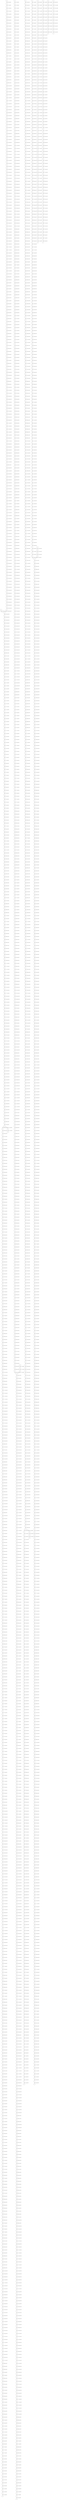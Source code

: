 strict graph "" {
	node [fontsize=0,
		label=0
	];
	ACCACCATTACCACCACCATCACCATTACCACAGGTAACGGTGCGGGCTGACGCG -- CACCATTACCACCACCATCACCATTACCACAGGTAACGGTGCGGGCTGACGCGTA	 [label="cov = 152.0, len = 57"];
	CACCATTACCACCACCATCACCATTACCACAGGTAACGGTGCGGGCTGACGCGTA -- ACCATTACCACCACCATCACCATTACCACAGGTAACGGTGCGGGCTGACGCGTAC	 [label="cov = 151, len = 56"];
	CCACCATTACCACCACCATCACCATTACCACAGGTAACGGTGCGGGCTGACGCGT -- CACCATTACCACCACCATCACCATTACCACAGGTAACGGTGCGGGCTGACGCGTA	 [label="cov = 153, len = 56"];
	ACCATTACCACCACCATCACCATTACCACAGGTAACGGTGCGGGCTGACGCGTAC -- CCATTACCACCACCATCACCATTACCACAGGTAACGGTGCGGGCTGACGCGTACA	 [label="cov = 150, len = 56"];
	CCATTACCACCACCATCACCATTACCACAGGTAACGGTGCGGGCTGACGCGTACA -- CATTACCACCACCATCACCATTACCACAGGTAACGGTGCGGGCTGACGCGTACAG	 [label="cov = 149, len = 56"];
	CATTACCACCACCATCACCATTACCACAGGTAACGGTGCGGGCTGACGCGTACAG -- ATTACCACCACCATCACCATTACCACAGGTAACGGTGCGGGCTGACGCGTACAGG	 [label="cov = 144, len = 56"];
	ATTACCACCACCATCACCATTACCACAGGTAACGGTGCGGGCTGACGCGTACAGG -- TTACCACCACCATCACCATTACCACAGGTAACGGTGCGGGCTGACGCGTACAGGA	 [label="cov = 143, len = 56"];
	TTACCACCACCATCACCATTACCACAGGTAACGGTGCGGGCTGACGCGTACAGGA -- TACCACCACCATCACCATTACCACAGGTAACGGTGCGGGCTGACGCGTACAGGAA	 [label="cov = 139, len = 56"];
	TACCACCACCATCACCATTACCACAGGTAACGGTGCGGGCTGACGCGTACAGGAA -- ACCACCACCATCACCATTACCACAGGTAACGGTGCGGGCTGACGCGTACAGGAAA	 [label="cov = 136, len = 56"];
	ACCACCACCATCACCATTACCACAGGTAACGGTGCGGGCTGACGCGTACAGGAAA -- CCACCACCATCACCATTACCACAGGTAACGGTGCGGGCTGACGCGTACAGGAAAC	 [label="cov = 134, len = 56"];
	CCACCACCATCACCATTACCACAGGTAACGGTGCGGGCTGACGCGTACAGGAAAC -- CACCACCATCACCATTACCACAGGTAACGGTGCGGGCTGACGCGTACAGGAAACA	 [label="cov = 132, len = 56"];
	CACCACCATCACCATTACCACAGGTAACGGTGCGGGCTGACGCGTACAGGAAACA -- ACCACCATCACCATTACCACAGGTAACGGTGCGGGCTGACGCGTACAGGAAACAC	 [label="cov = 133, len = 56"];
	ACCACCATCACCATTACCACAGGTAACGGTGCGGGCTGACGCGTACAGGAAACAC -- CCACCATCACCATTACCACAGGTAACGGTGCGGGCTGACGCGTACAGGAAACACA	 [label="cov = 133, len = 56"];
	CCACCATCACCATTACCACAGGTAACGGTGCGGGCTGACGCGTACAGGAAACACA -- CACCATCACCATTACCACAGGTAACGGTGCGGGCTGACGCGTACAGGAAACACAG	 [label="cov = 120, len = 56"];
	CACCATCACCATTACCACAGGTAACGGTGCGGGCTGACGCGTACAGGAAACACAG -- ACCATCACCATTACCACAGGTAACGGTGCGGGCTGACGCGTACAGGAAACACAGA	 [label="cov = 109, len = 56"];
	ACCATCACCATTACCACAGGTAACGGTGCGGGCTGACGCGTACAGGAAACACAGA -- CCATCACCATTACCACAGGTAACGGTGCGGGCTGACGCGTACAGGAAACACAGAA	 [label="cov = 98, len = 56"];
	CCATCACCATTACCACAGGTAACGGTGCGGGCTGACGCGTACAGGAAACACAGAA -- CATCACCATTACCACAGGTAACGGTGCGGGCTGACGCGTACAGGAAACACAGAAA	 [label="cov = 67, len = 56"];
	CATCACCATTACCACAGGTAACGGTGCGGGCTGACGCGTACAGGAAACACAGAAA -- ATCACCATTACCACAGGTAACGGTGCGGGCTGACGCGTACAGGAAACACAGAAAA	 [label="cov = 48, len = 56"];
	ATCACCATTACCACAGGTAACGGTGCGGGCTGACGCGTACAGGAAACACAGAAAA -- TCACCATTACCACAGGTAACGGTGCGGGCTGACGCGTACAGGAAACACAGAAAAA	 [label="cov = 44, len = 56"];
	TCACCATTACCACAGGTAACGGTGCGGGCTGACGCGTACAGGAAACACAGAAAAA -- CACCATTACCACAGGTAACGGTGCGGGCTGACGCGTACAGGAAACACAGAAAAAA	 [label="cov = 38, len = 56"];
	CACCATTACCACAGGTAACGGTGCGGGCTGACGCGTACAGGAAACACAGAAAAAA -- ACCATTACCACAGGTAACGGTGCGGGCTGACGCGTACAGGAAACACAGAAAAAAG	 [label="cov = 37, len = 56"];
	ACCATTACCACAGGTAACGGTGCGGGCTGACGCGTACAGGAAACACAGAAAAAAG -- CCATTACCACAGGTAACGGTGCGGGCTGACGCGTACAGGAAACACAGAAAAAAGC	 [label="cov = 37, len = 56"];
	CCATTACCACAGGTAACGGTGCGGGCTGACGCGTACAGGAAACACAGAAAAAAGC -- CATTACCACAGGTAACGGTGCGGGCTGACGCGTACAGGAAACACAGAAAAAAGCC	 [label="cov = 33, len = 56"];
	CATTACCACAGGTAACGGTGCGGGCTGACGCGTACAGGAAACACAGAAAAAAGCC -- ATTACCACAGGTAACGGTGCGGGCTGACGCGTACAGGAAACACAGAAAAAAGCCC	 [label="cov = 22, len = 56"];
	ATTACCACAGGTAACGGTGCGGGCTGACGCGTACAGGAAACACAGAAAAAAGCCC -- TTACCACAGGTAACGGTGCGGGCTGACGCGTACAGGAAACACAGAAAAAAGCCCG	 [label="cov = 20, len = 56"];
	TTACCACAGGTAACGGTGCGGGCTGACGCGTACAGGAAACACAGAAAAAAGCCCG -- TACCACAGGTAACGGTGCGGGCTGACGCGTACAGGAAACACAGAAAAAAGCCCGC	 [label="cov = 17, len = 56"];
	TACCACAGGTAACGGTGCGGGCTGACGCGTACAGGAAACACAGAAAAAAGCCCGC -- ACCACAGGTAACGGTGCGGGCTGACGCGTACAGGAAACACAGAAAAAAGCCCGCA	 [label="cov = 17, len = 56"];
	ACCACAGGTAACGGTGCGGGCTGACGCGTACAGGAAACACAGAAAAAAGCCCGCA -- CCACAGGTAACGGTGCGGGCTGACGCGTACAGGAAACACAGAAAAAAGCCCGCAC	 [label="cov = 14, len = 56"];
	CCACAGGTAACGGTGCGGGCTGACGCGTACAGGAAACACAGAAAAAAGCCCGCAC -- CACAGGTAACGGTGCGGGCTGACGCGTACAGGAAACACAGAAAAAAGCCCGCACC	 [label="cov = 14, len = 56"];
	CACAGGTAACGGTGCGGGCTGACGCGTACAGGAAACACAGAAAAAAGCCCGCACC -- ACAGGTAACGGTGCGGGCTGACGCGTACAGGAAACACAGAAAAAAGCCCGCACCT	 [label="cov = 14, len = 56"];
	ACAGGTAACGGTGCGGGCTGACGCGTACAGGAAACACAGAAAAAAGCCCGCACCT -- CAGGTAACGGTGCGGGCTGACGCGTACAGGAAACACAGAAAAAAGCCCGCACCTG	 [label="cov = 13, len = 56"];
	CAGGTAACGGTGCGGGCTGACGCGTACAGGAAACACAGAAAAAAGCCCGCACCTG -- AGGTAACGGTGCGGGCTGACGCGTACAGGAAACACAGAAAAAAGCCCGCACCTGA	 [label="cov = 12, len = 56"];
	AGGTAACGGTGCGGGCTGACGCGTACAGGAAACACAGAAAAAAGCCCGCACCTGA -- GGTAACGGTGCGGGCTGACGCGTACAGGAAACACAGAAAAAAGCCCGCACCTGAC	 [label="cov = 13, len = 56"];
	GGTAACGGTGCGGGCTGACGCGTACAGGAAACACAGAAAAAAGCCCGCACCTGAC -- GTAACGGTGCGGGCTGACGCGTACAGGAAACACAGAAAAAAGCCCGCACCTGACA	 [label="cov = 12, len = 56"];
	GTAACGGTGCGGGCTGACGCGTACAGGAAACACAGAAAAAAGCCCGCACCTGACA -- TAACGGTGCGGGCTGACGCGTACAGGAAACACAGAAAAAAGCCCGCACCTGACAG	 [label="cov = 11, len = 56"];
	TAACGGTGCGGGCTGACGCGTACAGGAAACACAGAAAAAAGCCCGCACCTGACAG -- AACGGTGCGGGCTGACGCGTACAGGAAACACAGAAAAAAGCCCGCACCTGACAGT	 [label="cov = 12, len = 56"];
	AACGGTGCGGGCTGACGCGTACAGGAAACACAGAAAAAAGCCCGCACCTGACAGT -- ACGGTGCGGGCTGACGCGTACAGGAAACACAGAAAAAAGCCCGCACCTGACAGTG	 [label="cov = 11, len = 56"];
	ACGGTGCGGGCTGACGCGTACAGGAAACACAGAAAAAAGCCCGCACCTGACAGTG -- CGGTGCGGGCTGACGCGTACAGGAAACACAGAAAAAAGCCCGCACCTGACAGTGC	 [label="cov = 13, len = 56"];
	CGGTGCGGGCTGACGCGTACAGGAAACACAGAAAAAAGCCCGCACCTGACAGTGC -- GGTGCGGGCTGACGCGTACAGGAAACACAGAAAAAAGCCCGCACCTGACAGTGCG	 [label="cov = 12, len = 56"];
	GCGTGACAGTCCACGCCCGAAAAAAGACACAAAGGACATGCGCAGTCGGGCGTGG -- CGTGACAGTCCACGCCCGAAAAAAGACACAAAGGACATGCGCAGTCGGGCGTGGC	 [label="cov = 13, len = 56"];
	CGTGACAGTCCACGCCCGAAAAAAGACACAAAGGACATGCGCAGTCGGGCGTGGC -- GTGACAGTCCACGCCCGAAAAAAGACACAAAGGACATGCGCAGTCGGGCGTGGCA	 [label="cov = 11, len = 56"];
	GTGACAGTCCACGCCCGAAAAAAGACACAAAGGACATGCGCAGTCGGGCGTGGCA -- TGACAGTCCACGCCCGAAAAAAGACACAAAGGACATGCGCAGTCGGGCGTGGCAA	 [label="cov = 12, len = 56"];
	TGACAGTCCACGCCCGAAAAAAGACACAAAGGACATGCGCAGTCGGGCGTGGCAA -- GACAGTCCACGCCCGAAAAAAGACACAAAGGACATGCGCAGTCGGGCGTGGCAAT	 [label="cov = 11, len = 56"];
	GACAGTCCACGCCCGAAAAAAGACACAAAGGACATGCGCAGTCGGGCGTGGCAAT -- ACAGTCCACGCCCGAAAAAAGACACAAAGGACATGCGCAGTCGGGCGTGGCAATG	 [label="cov = 12, len = 56"];
	ACAGTCCACGCCCGAAAAAAGACACAAAGGACATGCGCAGTCGGGCGTGGCAATG -- CAGTCCACGCCCGAAAAAAGACACAAAGGACATGCGCAGTCGGGCGTGGCAATGG	 [label="cov = 13, len = 56"];
	CAGTCCACGCCCGAAAAAAGACACAAAGGACATGCGCAGTCGGGCGTGGCAATGG -- AGTCCACGCCCGAAAAAAGACACAAAGGACATGCGCAGTCGGGCGTGGCAATGGA	 [label="cov = 12, len = 56"];
	AGTCCACGCCCGAAAAAAGACACAAAGGACATGCGCAGTCGGGCGTGGCAATGGA -- GTCCACGCCCGAAAAAAGACACAAAGGACATGCGCAGTCGGGCGTGGCAATGGAC	 [label="cov = 13, len = 56"];
	GTCCACGCCCGAAAAAAGACACAAAGGACATGCGCAGTCGGGCGTGGCAATGGAC -- TCCACGCCCGAAAAAAGACACAAAGGACATGCGCAGTCGGGCGTGGCAATGGACA	 [label="cov = 14, len = 56"];
	TCCACGCCCGAAAAAAGACACAAAGGACATGCGCAGTCGGGCGTGGCAATGGACA -- CCACGCCCGAAAAAAGACACAAAGGACATGCGCAGTCGGGCGTGGCAATGGACAC	 [label="cov = 14, len = 56"];
	CCACGCCCGAAAAAAGACACAAAGGACATGCGCAGTCGGGCGTGGCAATGGACAC -- CACGCCCGAAAAAAGACACAAAGGACATGCGCAGTCGGGCGTGGCAATGGACACC	 [label="cov = 14, len = 56"];
	CACGCCCGAAAAAAGACACAAAGGACATGCGCAGTCGGGCGTGGCAATGGACACC -- ACGCCCGAAAAAAGACACAAAGGACATGCGCAGTCGGGCGTGGCAATGGACACCA	 [label="cov = 17, len = 56"];
	ACGCCCGAAAAAAGACACAAAGGACATGCGCAGTCGGGCGTGGCAATGGACACCA -- CGCCCGAAAAAAGACACAAAGGACATGCGCAGTCGGGCGTGGCAATGGACACCAT	 [label="cov = 17, len = 56"];
	CGCCCGAAAAAAGACACAAAGGACATGCGCAGTCGGGCGTGGCAATGGACACCAT -- GCCCGAAAAAAGACACAAAGGACATGCGCAGTCGGGCGTGGCAATGGACACCATT	 [label="cov = 20, len = 56"];
	GCCCGAAAAAAGACACAAAGGACATGCGCAGTCGGGCGTGGCAATGGACACCATT -- CCCGAAAAAAGACACAAAGGACATGCGCAGTCGGGCGTGGCAATGGACACCATTA	 [label="cov = 22, len = 56"];
	CCCGAAAAAAGACACAAAGGACATGCGCAGTCGGGCGTGGCAATGGACACCATTA -- CCGAAAAAAGACACAAAGGACATGCGCAGTCGGGCGTGGCAATGGACACCATTAC	 [label="cov = 33, len = 56"];
	CCGAAAAAAGACACAAAGGACATGCGCAGTCGGGCGTGGCAATGGACACCATTAC -- CGAAAAAAGACACAAAGGACATGCGCAGTCGGGCGTGGCAATGGACACCATTACC	 [label="cov = 37, len = 56"];
	CGAAAAAAGACACAAAGGACATGCGCAGTCGGGCGTGGCAATGGACACCATTACC -- GAAAAAAGACACAAAGGACATGCGCAGTCGGGCGTGGCAATGGACACCATTACCA	 [label="cov = 37, len = 56"];
	GAAAAAAGACACAAAGGACATGCGCAGTCGGGCGTGGCAATGGACACCATTACCA -- AAAAAAGACACAAAGGACATGCGCAGTCGGGCGTGGCAATGGACACCATTACCAC	 [label="cov = 38, len = 56"];
	AAAAAAGACACAAAGGACATGCGCAGTCGGGCGTGGCAATGGACACCATTACCAC -- AAAAAGACACAAAGGACATGCGCAGTCGGGCGTGGCAATGGACACCATTACCACT	 [label="cov = 44, len = 56"];
	AAAAAGACACAAAGGACATGCGCAGTCGGGCGTGGCAATGGACACCATTACCACT -- AAAAGACACAAAGGACATGCGCAGTCGGGCGTGGCAATGGACACCATTACCACTA	 [label="cov = 48, len = 56"];
	AAAAGACACAAAGGACATGCGCAGTCGGGCGTGGCAATGGACACCATTACCACTA -- AAAGACACAAAGGACATGCGCAGTCGGGCGTGGCAATGGACACCATTACCACTAC	 [label="cov = 67, len = 56"];
	AAAGACACAAAGGACATGCGCAGTCGGGCGTGGCAATGGACACCATTACCACTAC -- AAGACACAAAGGACATGCGCAGTCGGGCGTGGCAATGGACACCATTACCACTACC	 [label="cov = 98, len = 56"];
	AAGACACAAAGGACATGCGCAGTCGGGCGTGGCAATGGACACCATTACCACTACC -- AGACACAAAGGACATGCGCAGTCGGGCGTGGCAATGGACACCATTACCACTACCA	 [label="cov = 109, len = 56"];
	AGACACAAAGGACATGCGCAGTCGGGCGTGGCAATGGACACCATTACCACTACCA -- GACACAAAGGACATGCGCAGTCGGGCGTGGCAATGGACACCATTACCACTACCAC	 [label="cov = 120, len = 56"];
	GACACAAAGGACATGCGCAGTCGGGCGTGGCAATGGACACCATTACCACTACCAC -- ACACAAAGGACATGCGCAGTCGGGCGTGGCAATGGACACCATTACCACTACCACC	 [label="cov = 133, len = 56"];
	ACACAAAGGACATGCGCAGTCGGGCGTGGCAATGGACACCATTACCACTACCACC -- CACAAAGGACATGCGCAGTCGGGCGTGGCAATGGACACCATTACCACTACCACCA	 [label="cov = 133, len = 56"];
	CACAAAGGACATGCGCAGTCGGGCGTGGCAATGGACACCATTACCACTACCACCA -- ACAAAGGACATGCGCAGTCGGGCGTGGCAATGGACACCATTACCACTACCACCAC	 [label="cov = 132, len = 56"];
	ACAAAGGACATGCGCAGTCGGGCGTGGCAATGGACACCATTACCACTACCACCAC -- CAAAGGACATGCGCAGTCGGGCGTGGCAATGGACACCATTACCACTACCACCACC	 [label="cov = 134, len = 56"];
	CAAAGGACATGCGCAGTCGGGCGTGGCAATGGACACCATTACCACTACCACCACC -- AAAGGACATGCGCAGTCGGGCGTGGCAATGGACACCATTACCACTACCACCACCA	 [label="cov = 136, len = 56"];
	AAAGGACATGCGCAGTCGGGCGTGGCAATGGACACCATTACCACTACCACCACCA -- AAGGACATGCGCAGTCGGGCGTGGCAATGGACACCATTACCACTACCACCACCAT	 [label="cov = 139, len = 56"];
	AAGGACATGCGCAGTCGGGCGTGGCAATGGACACCATTACCACTACCACCACCAT -- AGGACATGCGCAGTCGGGCGTGGCAATGGACACCATTACCACTACCACCACCATT	 [label="cov = 143, len = 56"];
	AGGACATGCGCAGTCGGGCGTGGCAATGGACACCATTACCACTACCACCACCATT -- GGACATGCGCAGTCGGGCGTGGCAATGGACACCATTACCACTACCACCACCATTA	 [label="cov = 144, len = 56"];
	GGACATGCGCAGTCGGGCGTGGCAATGGACACCATTACCACTACCACCACCATTA -- GACATGCGCAGTCGGGCGTGGCAATGGACACCATTACCACTACCACCACCATTAC	 [label="cov = 149, len = 56"];
	GACATGCGCAGTCGGGCGTGGCAATGGACACCATTACCACTACCACCACCATTAC -- ACATGCGCAGTCGGGCGTGGCAATGGACACCATTACCACTACCACCACCATTACC	 [label="cov = 150, len = 56"];
	ACATGCGCAGTCGGGCGTGGCAATGGACACCATTACCACTACCACCACCATTACC -- CATGCGCAGTCGGGCGTGGCAATGGACACCATTACCACTACCACCACCATTACCA	 [label="cov = 151, len = 56"];
	CATGCGCAGTCGGGCGTGGCAATGGACACCATTACCACTACCACCACCATTACCA -- ATGCGCAGTCGGGCGTGGCAATGGACACCATTACCACTACCACCACCATTACCAC	 [label="cov = 153, len = 56"];
	ATGCGCAGTCGGGCGTGGCAATGGACACCATTACCACTACCACCACCATTACCAC -- TGCGCAGTCGGGCGTGGCAATGGACACCATTACCACTACCACCACCATTACCACC	 [label="cov = 151, len = 56"];
	TGCGCAGTCGGGCGTGGCAATGGACACCATTACCACTACCACCACCATTACCACC -- GCGCAGTCGGGCGTGGCAATGGACACCATTACCACTACCACCACCATTACCACCA	 [label="cov = 153, len = 56"];
	GGTGGCCACCTGCCCCTGCCTGGCATTGCTTTCCAGAATATCGGCAACACGCAGA -- GTGGCCACCTGCCCCTGCCTGGCATTGCTTTCCAGAATATCGGCAACACGCAGAA	 [label="cov = 46, len = 56"];
	GTGGCCACCTGCCCCTGCCTGGCATTGCTTTCCAGAATATCGGCAACACGCAGAA -- TGGCCACCTGCCCCTGCCTGGCATTGCTTTCCAGAATATCGGCAACACGCAGAAA	 [label="cov = 49, len = 56"];
	TGGCCACCTGCCCCTGCCTGGCATTGCTTTCCAGAATATCGGCAACACGCAGAAA -- GGCCACCTGCCCCTGCCTGGCATTGCTTTCCAGAATATCGGCAACACGCAGAAAA	 [label="cov = 50, len = 56"];
	GGCCACCTGCCCCTGCCTGGCATTGCTTTCCAGAATATCGGCAACACGCAGAAAA -- GCCACCTGCCCCTGCCTGGCATTGCTTTCCAGAATATCGGCAACACGCAGAAAAC	 [label="cov = 52, len = 56"];
	GCCACCTGCCCCTGCCTGGCATTGCTTTCCAGAATATCGGCAACACGCAGAAAAC -- CCACCTGCCCCTGCCTGGCATTGCTTTCCAGAATATCGGCAACACGCAGAAAACG	 [label="cov = 55, len = 56"];
	CCACCTGCCCCTGCCTGGCATTGCTTTCCAGAATATCGGCAACACGCAGAAAACG -- CACCTGCCCCTGCCTGGCATTGCTTTCCAGAATATCGGCAACACGCAGAAAACGT	 [label="cov = 58, len = 56"];
	CACCTGCCCCTGCCTGGCATTGCTTTCCAGAATATCGGCAACACGCAGAAAACGT -- ACCTGCCCCTGCCTGGCATTGCTTTCCAGAATATCGGCAACACGCAGAAAACGTT	 [label="cov = 60, len = 56"];
	ACCTGCCCCTGCCTGGCATTGCTTTCCAGAATATCGGCAACACGCAGAAAACGTT -- CCTGCCCCTGCCTGGCATTGCTTTCCAGAATATCGGCAACACGCAGAAAACGTTC	 [label="cov = 63, len = 56"];
	CCTGCCCCTGCCTGGCATTGCTTTCCAGAATATCGGCAACACGCAGAAAACGTTC -- CTGCCCCTGCCTGGCATTGCTTTCCAGAATATCGGCAACACGCAGAAAACGTTCT	 [label="cov = 65, len = 56"];
	CTGCCCCTGCCTGGCATTGCTTTCCAGAATATCGGCAACACGCAGAAAACGTTCT -- TGCCCCTGCCTGGCATTGCTTTCCAGAATATCGGCAACACGCAGAAAACGTTCTG	 [label="cov = 66, len = 56"];
	TGCCCCTGCCTGGCATTGCTTTCCAGAATATCGGCAACACGCAGAAAACGTTCTG -- GCCCCTGCCTGGCATTGCTTTCCAGAATATCGGCAACACGCAGAAAACGTTCTGC	 [label="cov = 70, len = 56"];
	GCCCCTGCCTGGCATTGCTTTCCAGAATATCGGCAACACGCAGAAAACGTTCTGC -- CCCCTGCCTGGCATTGCTTTCCAGAATATCGGCAACACGCAGAAAACGTTCTGCA	 [label="cov = 72, len = 56"];
	CCCCTGCCTGGCATTGCTTTCCAGAATATCGGCAACACGCAGAAAACGTTCTGCA -- CCCTGCCTGGCATTGCTTTCCAGAATATCGGCAACACGCAGAAAACGTTCTGCAT	 [label="cov = 74, len = 56"];
	CCCTGCCTGGCATTGCTTTCCAGAATATCGGCAACACGCAGAAAACGTTCTGCAT -- CCTGCCTGGCATTGCTTTCCAGAATATCGGCAACACGCAGAAAACGTTCTGCATT	 [label="cov = 78, len = 56"];
	CCTGCCTGGCATTGCTTTCCAGAATATCGGCAACACGCAGAAAACGTTCTGCATT -- CTGCCTGGCATTGCTTTCCAGAATATCGGCAACACGCAGAAAACGTTCTGCATTT	 [label="cov = 77, len = 56"];
	CTGCCTGGCATTGCTTTCCAGAATATCGGCAACACGCAGAAAACGTTCTGCATTT -- TGCCTGGCATTGCTTTCCAGAATATCGGCAACACGCAGAAAACGTTCTGCATTTG	 [label="cov = 79, len = 56"];
	TGCCTGGCATTGCTTTCCAGAATATCGGCAACACGCAGAAAACGTTCTGCATTTG -- GCCTGGCATTGCTTTCCAGAATATCGGCAACACGCAGAAAACGTTCTGCATTTGC	 [label="cov = 82, len = 56"];
	GCCTGGCATTGCTTTCCAGAATATCGGCAACACGCAGAAAACGTTCTGCATTTGC -- CCTGGCATTGCTTTCCAGAATATCGGCAACACGCAGAAAACGTTCTGCATTTGCC	 [label="cov = 84, len = 56"];
	CCTGGCATTGCTTTCCAGAATATCGGCAACACGCAGAAAACGTTCTGCATTTGCC -- CTGGCATTGCTTTCCAGAATATCGGCAACACGCAGAAAACGTTCTGCATTTGCCA	 [label="cov = 87, len = 56"];
	CTGGCATTGCTTTCCAGAATATCGGCAACACGCAGAAAACGTTCTGCATTTGCCA -- TGGCATTGCTTTCCAGAATATCGGCAACACGCAGAAAACGTTCTGCATTTGCCAC	 [label="cov = 93, len = 56"];
	TGGCATTGCTTTCCAGAATATCGGCAACACGCAGAAAACGTTCTGCATTTGCCAC -- GGCATTGCTTTCCAGAATATCGGCAACACGCAGAAAACGTTCTGCATTTGCCACT	 [label="cov = 100, len = 56"];
	GGCATTGCTTTCCAGAATATCGGCAACACGCAGAAAACGTTCTGCATTTGCCACT -- GCATTGCTTTCCAGAATATCGGCAACACGCAGAAAACGTTCTGCATTTGCCACTG	 [label="cov = 99, len = 56"];
	GCATTGCTTTCCAGAATATCGGCAACACGCAGAAAACGTTCTGCATTTGCCACTG -- CATTGCTTTCCAGAATATCGGCAACACGCAGAAAACGTTCTGCATTTGCCACTGA	 [label="cov = 104, len = 56"];
	CATTGCTTTCCAGAATATCGGCAACACGCAGAAAACGTTCTGCATTTGCCACTGA -- ATTGCTTTCCAGAATATCGGCAACACGCAGAAAACGTTCTGCATTTGCCACTGAT	 [label="cov = 106, len = 56"];
	ATTGCTTTCCAGAATATCGGCAACACGCAGAAAACGTTCTGCATTTGCCACTGAT -- TTGCTTTCCAGAATATCGGCAACACGCAGAAAACGTTCTGCATTTGCCACTGATG	 [label="cov = 110, len = 56"];
	TTGCTTTCCAGAATATCGGCAACACGCAGAAAACGTTCTGCATTTGCCACTGATG -- TGCTTTCCAGAATATCGGCAACACGCAGAAAACGTTCTGCATTTGCCACTGATGT	 [label="cov = 114, len = 56"];
	TGCTTTCCAGAATATCGGCAACACGCAGAAAACGTTCTGCATTTGCCACTGATGT -- GCTTTCCAGAATATCGGCAACACGCAGAAAACGTTCTGCATTTGCCACTGATGTA	 [label="cov = 113, len = 56"];
	GCTTTCCAGAATATCGGCAACACGCAGAAAACGTTCTGCATTTGCCACTGATGTA -- CTTTCCAGAATATCGGCAACACGCAGAAAACGTTCTGCATTTGCCACTGATGTAC	 [label="cov = 116, len = 56"];
	CTTTCCAGAATATCGGCAACACGCAGAAAACGTTCTGCATTTGCCACTGATGTAC -- TTTCCAGAATATCGGCAACACGCAGAAAACGTTCTGCATTTGCCACTGATGTACC	 [label="cov = 116, len = 56"];
	TTTCCAGAATATCGGCAACACGCAGAAAACGTTCTGCATTTGCCACTGATGTACC -- TTCCAGAATATCGGCAACACGCAGAAAACGTTCTGCATTTGCCACTGATGTACCG	 [label="cov = 121, len = 56"];
	TTCCAGAATATCGGCAACACGCAGAAAACGTTCTGCATTTGCCACTGATGTACCG -- TCCAGAATATCGGCAACACGCAGAAAACGTTCTGCATTTGCCACTGATGTACCGC	 [label="cov = 122, len = 56"];
	TCCAGAATATCGGCAACACGCAGAAAACGTTCTGCATTTGCCACTGATGTACCGC -- CCAGAATATCGGCAACACGCAGAAAACGTTCTGCATTTGCCACTGATGTACCGCC	 [label="cov = 124, len = 56"];
	CCAGAATATCGGCAACACGCAGAAAACGTTCTGCATTTGCCACTGATGTACCGCC -- CAGAATATCGGCAACACGCAGAAAACGTTCTGCATTTGCCACTGATGTACCGCCG	 [label="cov = 121, len = 56"];
	CAGAATATCGGCAACACGCAGAAAACGTTCTGCATTTGCCACTGATGTACCGCCG -- AGAATATCGGCAACACGCAGAAAACGTTCTGCATTTGCCACTGATGTACCGCCGA	 [label="cov = 125, len = 56"];
	AGAATATCGGCAACACGCAGAAAACGTTCTGCATTTGCCACTGATGTACCGCCGA -- GAATATCGGCAACACGCAGAAAACGTTCTGCATTTGCCACTGATGTACCGCCGAA	 [label="cov = 127, len = 56"];
	GAATATCGGCAACACGCAGAAAACGTTCTGCATTTGCCACTGATGTACCGCCGAA -- AATATCGGCAACACGCAGAAAACGTTCTGCATTTGCCACTGATGTACCGCCGAAC	 [label="cov = 130, len = 56"];
	AATATCGGCAACACGCAGAAAACGTTCTGCATTTGCCACTGATGTACCGCCGAAC -- ATATCGGCAACACGCAGAAAACGTTCTGCATTTGCCACTGATGTACCGCCGAACT	 [label="cov = 132, len = 56"];
	ATATCGGCAACACGCAGAAAACGTTCTGCATTTGCCACTGATGTACCGCCGAACT -- TATCGGCAACACGCAGAAAACGTTCTGCATTTGCCACTGATGTACCGCCGAACTT	 [label="cov = 133, len = 56"];
	TATCGGCAACACGCAGAAAACGTTCTGCATTTGCCACTGATGTACCGCCGAACTT -- ATCGGCAACACGCAGAAAACGTTCTGCATTTGCCACTGATGTACCGCCGAACTTC	 [label="cov = 136, len = 56"];
	ATCGGCAACACGCAGAAAACGTTCTGCATTTGCCACTGATGTACCGCCGAACTTC -- TCGGCAACACGCAGAAAACGTTCTGCATTTGCCACTGATGTACCGCCGAACTTCA	 [label="cov = 133, len = 56"];
	TCGGCAACACGCAGAAAACGTTCTGCATTTGCCACTGATGTACCGCCGAACTTCA -- CGGCAACACGCAGAAAACGTTCTGCATTTGCCACTGATGTACCGCCGAACTTCAA	 [label="cov = 137, len = 56"];
	CGGCAACACGCAGAAAACGTTCTGCATTTGCCACTGATGTACCGCCGAACTTCAA -- GGCAACACGCAGAAAACGTTCTGCATTTGCCACTGATGTACCGCCGAACTTCAAC	 [label="cov = 143, len = 56"];
	GGCAACACGCAGAAAACGTTCTGCATTTGCCACTGATGTACCGCCGAACTTCAAC -- GCAACACGCAGAAAACGTTCTGCATTTGCCACTGATGTACCGCCGAACTTCAACA	 [label="cov = 147, len = 56"];
	GCAACACGCAGAAAACGTTCTGCATTTGCCACTGATGTACCGCCGAACTTCAACA -- CAACACGCAGAAAACGTTCTGCATTTGCCACTGATGTACCGCCGAACTTCAACAC	 [label="cov = 147, len = 56"];
	CAACACGCAGAAAACGTTCTGCATTTGCCACTGATGTACCGCCGAACTTCAACAC -- AACACGCAGAAAACGTTCTGCATTTGCCACTGATGTACCGCCGAACTTCAACACT	 [label="cov = 149, len = 56"];
	TCACAACTTCAAGCCGCCATGTAGTCACCGTTTACGTCTTGCAAAAGACGCACAA -- CACAACTTCAAGCCGCCATGTAGTCACCGTTTACGTCTTGCAAAAGACGCACAAC	 [label="cov = 147, len = 56"];
	CACAACTTCAAGCCGCCATGTAGTCACCGTTTACGTCTTGCAAAAGACGCACAAC -- ACAACTTCAAGCCGCCATGTAGTCACCGTTTACGTCTTGCAAAAGACGCACAACG	 [label="cov = 147, len = 56"];
	ACAACTTCAAGCCGCCATGTAGTCACCGTTTACGTCTTGCAAAAGACGCACAACG -- CAACTTCAAGCCGCCATGTAGTCACCGTTTACGTCTTGCAAAAGACGCACAACGG	 [label="cov = 143, len = 56"];
	CAACTTCAAGCCGCCATGTAGTCACCGTTTACGTCTTGCAAAAGACGCACAACGG -- AACTTCAAGCCGCCATGTAGTCACCGTTTACGTCTTGCAAAAGACGCACAACGGC	 [label="cov = 137, len = 56"];
	AACTTCAAGCCGCCATGTAGTCACCGTTTACGTCTTGCAAAAGACGCACAACGGC -- ACTTCAAGCCGCCATGTAGTCACCGTTTACGTCTTGCAAAAGACGCACAACGGCT	 [label="cov = 133, len = 56"];
	ACTTCAAGCCGCCATGTAGTCACCGTTTACGTCTTGCAAAAGACGCACAACGGCT -- CTTCAAGCCGCCATGTAGTCACCGTTTACGTCTTGCAAAAGACGCACAACGGCTA	 [label="cov = 136, len = 56"];
	CTTCAAGCCGCCATGTAGTCACCGTTTACGTCTTGCAAAAGACGCACAACGGCTA -- TTCAAGCCGCCATGTAGTCACCGTTTACGTCTTGCAAAAGACGCACAACGGCTAT	 [label="cov = 133, len = 56"];
	TTCAAGCCGCCATGTAGTCACCGTTTACGTCTTGCAAAAGACGCACAACGGCTAT -- TCAAGCCGCCATGTAGTCACCGTTTACGTCTTGCAAAAGACGCACAACGGCTATA	 [label="cov = 132, len = 56"];
	TCAAGCCGCCATGTAGTCACCGTTTACGTCTTGCAAAAGACGCACAACGGCTATA -- CAAGCCGCCATGTAGTCACCGTTTACGTCTTGCAAAAGACGCACAACGGCTATAA	 [label="cov = 130, len = 56"];
	CAAGCCGCCATGTAGTCACCGTTTACGTCTTGCAAAAGACGCACAACGGCTATAA -- AAGCCGCCATGTAGTCACCGTTTACGTCTTGCAAAAGACGCACAACGGCTATAAG	 [label="cov = 127, len = 56"];
	AAGCCGCCATGTAGTCACCGTTTACGTCTTGCAAAAGACGCACAACGGCTATAAG -- AGCCGCCATGTAGTCACCGTTTACGTCTTGCAAAAGACGCACAACGGCTATAAGA	 [label="cov = 125, len = 56"];
	AGCCGCCATGTAGTCACCGTTTACGTCTTGCAAAAGACGCACAACGGCTATAAGA -- GCCGCCATGTAGTCACCGTTTACGTCTTGCAAAAGACGCACAACGGCTATAAGAC	 [label="cov = 121, len = 56"];
	GCCGCCATGTAGTCACCGTTTACGTCTTGCAAAAGACGCACAACGGCTATAAGAC -- CCGCCATGTAGTCACCGTTTACGTCTTGCAAAAGACGCACAACGGCTATAAGACC	 [label="cov = 124, len = 56"];
	CCGCCATGTAGTCACCGTTTACGTCTTGCAAAAGACGCACAACGGCTATAAGACC -- CGCCATGTAGTCACCGTTTACGTCTTGCAAAAGACGCACAACGGCTATAAGACCT	 [label="cov = 122, len = 56"];
	CGCCATGTAGTCACCGTTTACGTCTTGCAAAAGACGCACAACGGCTATAAGACCT -- GCCATGTAGTCACCGTTTACGTCTTGCAAAAGACGCACAACGGCTATAAGACCTT	 [label="cov = 121, len = 56"];
	GCCATGTAGTCACCGTTTACGTCTTGCAAAAGACGCACAACGGCTATAAGACCTT -- CCATGTAGTCACCGTTTACGTCTTGCAAAAGACGCACAACGGCTATAAGACCTTT	 [label="cov = 116, len = 56"];
	CCATGTAGTCACCGTTTACGTCTTGCAAAAGACGCACAACGGCTATAAGACCTTT -- CATGTAGTCACCGTTTACGTCTTGCAAAAGACGCACAACGGCTATAAGACCTTTC	 [label="cov = 116, len = 56"];
	CATGTAGTCACCGTTTACGTCTTGCAAAAGACGCACAACGGCTATAAGACCTTTC -- ATGTAGTCACCGTTTACGTCTTGCAAAAGACGCACAACGGCTATAAGACCTTTCG	 [label="cov = 113, len = 56"];
	ATGTAGTCACCGTTTACGTCTTGCAAAAGACGCACAACGGCTATAAGACCTTTCG -- TGTAGTCACCGTTTACGTCTTGCAAAAGACGCACAACGGCTATAAGACCTTTCGT	 [label="cov = 114, len = 56"];
	TGTAGTCACCGTTTACGTCTTGCAAAAGACGCACAACGGCTATAAGACCTTTCGT -- GTAGTCACCGTTTACGTCTTGCAAAAGACGCACAACGGCTATAAGACCTTTCGTT	 [label="cov = 110, len = 56"];
	GTAGTCACCGTTTACGTCTTGCAAAAGACGCACAACGGCTATAAGACCTTTCGTT -- TAGTCACCGTTTACGTCTTGCAAAAGACGCACAACGGCTATAAGACCTTTCGTTA	 [label="cov = 106, len = 56"];
	TAGTCACCGTTTACGTCTTGCAAAAGACGCACAACGGCTATAAGACCTTTCGTTA -- AGTCACCGTTTACGTCTTGCAAAAGACGCACAACGGCTATAAGACCTTTCGTTAC	 [label="cov = 104, len = 56"];
	AGTCACCGTTTACGTCTTGCAAAAGACGCACAACGGCTATAAGACCTTTCGTTAC -- GTCACCGTTTACGTCTTGCAAAAGACGCACAACGGCTATAAGACCTTTCGTTACG	 [label="cov = 99, len = 56"];
	GTCACCGTTTACGTCTTGCAAAAGACGCACAACGGCTATAAGACCTTTCGTTACG -- TCACCGTTTACGTCTTGCAAAAGACGCACAACGGCTATAAGACCTTTCGTTACGG	 [label="cov = 100, len = 56"];
	TCACCGTTTACGTCTTGCAAAAGACGCACAACGGCTATAAGACCTTTCGTTACGG -- CACCGTTTACGTCTTGCAAAAGACGCACAACGGCTATAAGACCTTTCGTTACGGT	 [label="cov = 93, len = 56"];
	CACCGTTTACGTCTTGCAAAAGACGCACAACGGCTATAAGACCTTTCGTTACGGT -- ACCGTTTACGTCTTGCAAAAGACGCACAACGGCTATAAGACCTTTCGTTACGGTC	 [label="cov = 87, len = 56"];
	ACCGTTTACGTCTTGCAAAAGACGCACAACGGCTATAAGACCTTTCGTTACGGTC -- CCGTTTACGTCTTGCAAAAGACGCACAACGGCTATAAGACCTTTCGTTACGGTCC	 [label="cov = 84, len = 56"];
	CCGTTTACGTCTTGCAAAAGACGCACAACGGCTATAAGACCTTTCGTTACGGTCC -- CGTTTACGTCTTGCAAAAGACGCACAACGGCTATAAGACCTTTCGTTACGGTCCG	 [label="cov = 82, len = 56"];
	CGTTTACGTCTTGCAAAAGACGCACAACGGCTATAAGACCTTTCGTTACGGTCCG -- GTTTACGTCTTGCAAAAGACGCACAACGGCTATAAGACCTTTCGTTACGGTCCGT	 [label="cov = 79, len = 56"];
	GTTTACGTCTTGCAAAAGACGCACAACGGCTATAAGACCTTTCGTTACGGTCCGT -- TTTACGTCTTGCAAAAGACGCACAACGGCTATAAGACCTTTCGTTACGGTCCGTC	 [label="cov = 77, len = 56"];
	TTTACGTCTTGCAAAAGACGCACAACGGCTATAAGACCTTTCGTTACGGTCCGTC -- TTACGTCTTGCAAAAGACGCACAACGGCTATAAGACCTTTCGTTACGGTCCGTCC	 [label="cov = 78, len = 56"];
	TTACGTCTTGCAAAAGACGCACAACGGCTATAAGACCTTTCGTTACGGTCCGTCC -- TACGTCTTGCAAAAGACGCACAACGGCTATAAGACCTTTCGTTACGGTCCGTCCC	 [label="cov = 74, len = 56"];
	TACGTCTTGCAAAAGACGCACAACGGCTATAAGACCTTTCGTTACGGTCCGTCCC -- ACGTCTTGCAAAAGACGCACAACGGCTATAAGACCTTTCGTTACGGTCCGTCCCC	 [label="cov = 72, len = 56"];
	ACGTCTTGCAAAAGACGCACAACGGCTATAAGACCTTTCGTTACGGTCCGTCCCC -- CGTCTTGCAAAAGACGCACAACGGCTATAAGACCTTTCGTTACGGTCCGTCCCCG	 [label="cov = 70, len = 56"];
	CGTCTTGCAAAAGACGCACAACGGCTATAAGACCTTTCGTTACGGTCCGTCCCCG -- GTCTTGCAAAAGACGCACAACGGCTATAAGACCTTTCGTTACGGTCCGTCCCCGT	 [label="cov = 66, len = 56"];
	GTCTTGCAAAAGACGCACAACGGCTATAAGACCTTTCGTTACGGTCCGTCCCCGT -- TCTTGCAAAAGACGCACAACGGCTATAAGACCTTTCGTTACGGTCCGTCCCCGTC	 [label="cov = 65, len = 56"];
	TCTTGCAAAAGACGCACAACGGCTATAAGACCTTTCGTTACGGTCCGTCCCCGTC -- CTTGCAAAAGACGCACAACGGCTATAAGACCTTTCGTTACGGTCCGTCCCCGTCC	 [label="cov = 63, len = 56"];
	CTTGCAAAAGACGCACAACGGCTATAAGACCTTTCGTTACGGTCCGTCCCCGTCC -- TTGCAAAAGACGCACAACGGCTATAAGACCTTTCGTTACGGTCCGTCCCCGTCCA	 [label="cov = 60, len = 56"];
	TTGCAAAAGACGCACAACGGCTATAAGACCTTTCGTTACGGTCCGTCCCCGTCCA -- TGCAAAAGACGCACAACGGCTATAAGACCTTTCGTTACGGTCCGTCCCCGTCCAC	 [label="cov = 58, len = 56"];
	TGCAAAAGACGCACAACGGCTATAAGACCTTTCGTTACGGTCCGTCCCCGTCCAC -- GCAAAAGACGCACAACGGCTATAAGACCTTTCGTTACGGTCCGTCCCCGTCCACC	 [label="cov = 55, len = 56"];
	GCAAAAGACGCACAACGGCTATAAGACCTTTCGTTACGGTCCGTCCCCGTCCACC -- CAAAAGACGCACAACGGCTATAAGACCTTTCGTTACGGTCCGTCCCCGTCCACCG	 [label="cov = 52, len = 56"];
	CAAAAGACGCACAACGGCTATAAGACCTTTCGTTACGGTCCGTCCCCGTCCACCG -- AAAAGACGCACAACGGCTATAAGACCTTTCGTTACGGTCCGTCCCCGTCCACCGG	 [label="cov = 50, len = 56"];
	AAAAGACGCACAACGGCTATAAGACCTTTCGTTACGGTCCGTCCCCGTCCACCGG -- AAAGACGCACAACGGCTATAAGACCTTTCGTTACGGTCCGTCCCCGTCCACCGGT	 [label="cov = 49, len = 56"];
	AAAGACGCACAACGGCTATAAGACCTTTCGTTACGGTCCGTCCCCGTCCACCGGT -- AAGACGCACAACGGCTATAAGACCTTTCGTTACGGTCCGTCCCCGTCCACCGGTG	 [label="cov = 46, len = 56"];
	AAGACGCACAACGGCTATAAGACCTTTCGTTACGGTCCGTCCCCGTCCACCGGTG -- AGACGCACAACGGCTATAAGACCTTTCGTTACGGTCCGTCCCCGTCCACCGGTGG	 [label="cov = 43, len = 56"];
	GCAGAAAACGTTCTGCATTTGCCACTGATGTACCGCCGAACTTCAACACTCGCAT -- CAGAAAACGTTCTGCATTTGCCACTGATGTACCGCCGAACTTCAACACTCGCATG	 [label="cov = 152, len = 56"];
	CAGAAAACGTTCTGCATTTGCCACTGATGTACCGCCGAACTTCAACACTCGCATG -- AGAAAACGTTCTGCATTTGCCACTGATGTACCGCCGAACTTCAACACTCGCATGG	 [label="cov = 153, len = 56"];
	AGAAAACGTTCTGCATTTGCCACTGATGTACCGCCGAACTTCAACACTCGCATGG -- GAAAACGTTCTGCATTTGCCACTGATGTACCGCCGAACTTCAACACTCGCATGGT	 [label="cov = 156, len = 56"];
	GAAAACGTTCTGCATTTGCCACTGATGTACCGCCGAACTTCAACACTCGCATGGT -- AAAACGTTCTGCATTTGCCACTGATGTACCGCCGAACTTCAACACTCGCATGGTT	 [label="cov = 162, len = 56"];
	AAAACGTTCTGCATTTGCCACTGATGTACCGCCGAACTTCAACACTCGCATGGTT -- AAACGTTCTGCATTTGCCACTGATGTACCGCCGAACTTCAACACTCGCATGGTTG	 [label="cov = 162, len = 56"];
	AAACGTTCTGCATTTGCCACTGATGTACCGCCGAACTTCAACACTCGCATGGTTG -- AACGTTCTGCATTTGCCACTGATGTACCGCCGAACTTCAACACTCGCATGGTTGT	 [label="cov = 162, len = 56"];
	AACGTTCTGCATTTGCCACTGATGTACCGCCGAACTTCAACACTCGCATGGTTGT -- ACGTTCTGCATTTGCCACTGATGTACCGCCGAACTTCAACACTCGCATGGTTGTT	 [label="cov = 157, len = 56"];
	ACGTTCTGCATTTGCCACTGATGTACCGCCGAACTTCAACACTCGCATGGTTGTT -- CGTTCTGCATTTGCCACTGATGTACCGCCGAACTTCAACACTCGCATGGTTGTTA	 [label="cov = 154, len = 56"];
	CGTTCTGCATTTGCCACTGATGTACCGCCGAACTTCAACACTCGCATGGTTGTTA -- GTTCTGCATTTGCCACTGATGTACCGCCGAACTTCAACACTCGCATGGTTGTTAC	 [label="cov = 154, len = 56"];
	GTTCTGCATTTGCCACTGATGTACCGCCGAACTTCAACACTCGCATGGTTGTTAC -- TTCTGCATTTGCCACTGATGTACCGCCGAACTTCAACACTCGCATGGTTGTTACC	 [label="cov = 153, len = 56"];
	TTCTGCATTTGCCACTGATGTACCGCCGAACTTCAACACTCGCATGGTTGTTACC -- TCTGCATTTGCCACTGATGTACCGCCGAACTTCAACACTCGCATGGTTGTTACCT	 [label="cov = 153, len = 56"];
	TCTGCATTTGCCACTGATGTACCGCCGAACTTCAACACTCGCATGGTTGTTACCT -- CTGCATTTGCCACTGATGTACCGCCGAACTTCAACACTCGCATGGTTGTTACCTC	 [label="cov = 153, len = 56"];
	CTGCATTTGCCACTGATGTACCGCCGAACTTCAACACTCGCATGGTTGTTACCTC -- TGCATTTGCCACTGATGTACCGCCGAACTTCAACACTCGCATGGTTGTTACCTCG	 [label="cov = 152, len = 56"];
	TGCATTTGCCACTGATGTACCGCCGAACTTCAACACTCGCATGGTTGTTACCTCG -- GCATTTGCCACTGATGTACCGCCGAACTTCAACACTCGCATGGTTGTTACCTCGT	 [label="cov = 147, len = 56"];
	GCATTTGCCACTGATGTACCGCCGAACTTCAACACTCGCATGGTTGTTACCTCGT -- CATTTGCCACTGATGTACCGCCGAACTTCAACACTCGCATGGTTGTTACCTCGTT	 [label="cov = 140, len = 56"];
	CATTTGCCACTGATGTACCGCCGAACTTCAACACTCGCATGGTTGTTACCTCGTT -- ATTTGCCACTGATGTACCGCCGAACTTCAACACTCGCATGGTTGTTACCTCGTTA	 [label="cov = 141, len = 56"];
	ATTTGCCACTGATGTACCGCCGAACTTCAACACTCGCATGGTTGTTACCTCGTTA -- TTTGCCACTGATGTACCGCCGAACTTCAACACTCGCATGGTTGTTACCTCGTTAC	 [label="cov = 145, len = 56"];
	TTTGCCACTGATGTACCGCCGAACTTCAACACTCGCATGGTTGTTACCTCGTTAC -- TTGCCACTGATGTACCGCCGAACTTCAACACTCGCATGGTTGTTACCTCGTTACC	 [label="cov = 148, len = 56"];
	TTGCCACTGATGTACCGCCGAACTTCAACACTCGCATGGTTGTTACCTCGTTACC -- TGCCACTGATGTACCGCCGAACTTCAACACTCGCATGGTTGTTACCTCGTTACCT	 [label="cov = 145, len = 56"];
	TGCCACTGATGTACCGCCGAACTTCAACACTCGCATGGTTGTTACCTCGTTACCT -- GCCACTGATGTACCGCCGAACTTCAACACTCGCATGGTTGTTACCTCGTTACCTT	 [label="cov = 144, len = 56"];
	GCCACTGATGTACCGCCGAACTTCAACACTCGCATGGTTGTTACCTCGTTACCTT -- CCACTGATGTACCGCCGAACTTCAACACTCGCATGGTTGTTACCTCGTTACCTTT	 [label="cov = 142, len = 56"];
	CCACTGATGTACCGCCGAACTTCAACACTCGCATGGTTGTTACCTCGTTACCTTT -- CACTGATGTACCGCCGAACTTCAACACTCGCATGGTTGTTACCTCGTTACCTTTG	 [label="cov = 140, len = 56"];
	CACTGATGTACCGCCGAACTTCAACACTCGCATGGTTGTTACCTCGTTACCTTTG -- ACTGATGTACCGCCGAACTTCAACACTCGCATGGTTGTTACCTCGTTACCTTTGG	 [label="cov = 142, len = 56"];
	ACTGATGTACCGCCGAACTTCAACACTCGCATGGTTGTTACCTCGTTACCTTTGG -- CTGATGTACCGCCGAACTTCAACACTCGCATGGTTGTTACCTCGTTACCTTTGGT	 [label="cov = 142, len = 56"];
	CTGATGTACCGCCGAACTTCAACACTCGCATGGTTGTTACCTCGTTACCTTTGGT -- TGATGTACCGCCGAACTTCAACACTCGCATGGTTGTTACCTCGTTACCTTTGGTC	 [label="cov = 137, len = 56"];
	TGATGTACCGCCGAACTTCAACACTCGCATGGTTGTTACCTCGTTACCTTTGGTC -- GATGTACCGCCGAACTTCAACACTCGCATGGTTGTTACCTCGTTACCTTTGGTCG	 [label="cov = 129, len = 56"];
	GATGTACCGCCGAACTTCAACACTCGCATGGTTGTTACCTCGTTACCTTTGGTCG -- ATGTACCGCCGAACTTCAACACTCGCATGGTTGTTACCTCGTTACCTTTGGTCGA	 [label="cov = 130, len = 56"];
	ATGTACCGCCGAACTTCAACACTCGCATGGTTGTTACCTCGTTACCTTTGGTCGA -- TGTACCGCCGAACTTCAACACTCGCATGGTTGTTACCTCGTTACCTTTGGTCGAA	 [label="cov = 127, len = 56"];
	TGTACCGCCGAACTTCAACACTCGCATGGTTGTTACCTCGTTACCTTTGGTCGAA -- GTACCGCCGAACTTCAACACTCGCATGGTTGTTACCTCGTTACCTTTGGTCGAAA	 [label="cov = 125, len = 56"];
	GTACCGCCGAACTTCAACACTCGCATGGTTGTTACCTCGTTACCTTTGGTCGAAA -- TACCGCCGAACTTCAACACTCGCATGGTTGTTACCTCGTTACCTTTGGTCGAAAA	 [label="cov = 123, len = 56"];
	TACCGCCGAACTTCAACACTCGCATGGTTGTTACCTCGTTACCTTTGGTCGAAAA -- ACCGCCGAACTTCAACACTCGCATGGTTGTTACCTCGTTACCTTTGGTCGAAAAA	 [label="cov = 122, len = 56"];
	ACCGCCGAACTTCAACACTCGCATGGTTGTTACCTCGTTACCTTTGGTCGAAAAA -- CCGCCGAACTTCAACACTCGCATGGTTGTTACCTCGTTACCTTTGGTCGAAAAAA	 [label="cov = 118, len = 56"];
	CCGCCGAACTTCAACACTCGCATGGTTGTTACCTCGTTACCTTTGGTCGAAAAAA -- CGCCGAACTTCAACACTCGCATGGTTGTTACCTCGTTACCTTTGGTCGAAAAAAA	 [label="cov = 118, len = 56"];
	CGCCGAACTTCAACACTCGCATGGTTGTTACCTCGTTACCTTTGGTCGAAAAAAA -- GCCGAACTTCAACACTCGCATGGTTGTTACCTCGTTACCTTTGGTCGAAAAAAAA	 [label="cov = 119, len = 56"];
	GCCGAACTTCAACACTCGCATGGTTGTTACCTCGTTACCTTTGGTCGAAAAAAAA -- CCGAACTTCAACACTCGCATGGTTGTTACCTCGTTACCTTTGGTCGAAAAAAAAA	 [label="cov = 116, len = 56"];
	CCGAACTTCAACACTCGCATGGTTGTTACCTCGTTACCTTTGGTCGAAAAAAAAA -- CGAACTTCAACACTCGCATGGTTGTTACCTCGTTACCTTTGGTCGAAAAAAAAAG	 [label="cov = 114, len = 56"];
	CGAACTTCAACACTCGCATGGTTGTTACCTCGTTACCTTTGGTCGAAAAAAAAAG -- GAACTTCAACACTCGCATGGTTGTTACCTCGTTACCTTTGGTCGAAAAAAAAAGC	 [label="cov = 109, len = 56"];
	GAACTTCAACACTCGCATGGTTGTTACCTCGTTACCTTTGGTCGAAAAAAAAAGC -- AACTTCAACACTCGCATGGTTGTTACCTCGTTACCTTTGGTCGAAAAAAAAAGCC	 [label="cov = 108, len = 56"];
	AACTTCAACACTCGCATGGTTGTTACCTCGTTACCTTTGGTCGAAAAAAAAAGCC -- ACTTCAACACTCGCATGGTTGTTACCTCGTTACCTTTGGTCGAAAAAAAAAGCCC	 [label="cov = 100, len = 56"];
	ACTTCAACACTCGCATGGTTGTTACCTCGTTACCTTTGGTCGAAAAAAAAAGCCC -- CTTCAACACTCGCATGGTTGTTACCTCGTTACCTTTGGTCGAAAAAAAAAGCCCG	 [label="cov = 102, len = 56"];
	CTTCAACACTCGCATGGTTGTTACCTCGTTACCTTTGGTCGAAAAAAAAAGCCCG -- TTCAACACTCGCATGGTTGTTACCTCGTTACCTTTGGTCGAAAAAAAAAGCCCGC	 [label="cov = 99, len = 56"];
	TTCAACACTCGCATGGTTGTTACCTCGTTACCTTTGGTCGAAAAAAAAAGCCCGC -- TCAACACTCGCATGGTTGTTACCTCGTTACCTTTGGTCGAAAAAAAAAGCCCGCA	 [label="cov = 101, len = 56"];
	TCAACACTCGCATGGTTGTTACCTCGTTACCTTTGGTCGAAAAAAAAAGCCCGCA -- CAACACTCGCATGGTTGTTACCTCGTTACCTTTGGTCGAAAAAAAAAGCCCGCAC	 [label="cov = 100, len = 56"];
	CAACACTCGCATGGTTGTTACCTCGTTACCTTTGGTCGAAAAAAAAAGCCCGCAC -- AACACTCGCATGGTTGTTACCTCGTTACCTTTGGTCGAAAAAAAAAGCCCGCACT	 [label="cov = 103, len = 56"];
	AACACTCGCATGGTTGTTACCTCGTTACCTTTGGTCGAAAAAAAAAGCCCGCACT -- ACACTCGCATGGTTGTTACCTCGTTACCTTTGGTCGAAAAAAAAAGCCCGCACTG	 [label="cov = 100, len = 56"];
	GTCACGCCCGAAAAAAAAAGCTGGTTTCCATTGCTCCATTGTTGGTACGCTCACA -- TCACGCCCGAAAAAAAAAGCTGGTTTCCATTGCTCCATTGTTGGTACGCTCACAA	 [label="cov = 103, len = 56"];
	TCACGCCCGAAAAAAAAAGCTGGTTTCCATTGCTCCATTGTTGGTACGCTCACAA -- CACGCCCGAAAAAAAAAGCTGGTTTCCATTGCTCCATTGTTGGTACGCTCACAAC	 [label="cov = 100, len = 56"];
	CACGCCCGAAAAAAAAAGCTGGTTTCCATTGCTCCATTGTTGGTACGCTCACAAC -- ACGCCCGAAAAAAAAAGCTGGTTTCCATTGCTCCATTGTTGGTACGCTCACAACT	 [label="cov = 101, len = 56"];
	ACGCCCGAAAAAAAAAGCTGGTTTCCATTGCTCCATTGTTGGTACGCTCACAACT -- CGCCCGAAAAAAAAAGCTGGTTTCCATTGCTCCATTGTTGGTACGCTCACAACTT	 [label="cov = 99, len = 56"];
	CGCCCGAAAAAAAAAGCTGGTTTCCATTGCTCCATTGTTGGTACGCTCACAACTT -- GCCCGAAAAAAAAAGCTGGTTTCCATTGCTCCATTGTTGGTACGCTCACAACTTC	 [label="cov = 102, len = 56"];
	GCCCGAAAAAAAAAGCTGGTTTCCATTGCTCCATTGTTGGTACGCTCACAACTTC -- CCCGAAAAAAAAAGCTGGTTTCCATTGCTCCATTGTTGGTACGCTCACAACTTCA	 [label="cov = 100, len = 56"];
	CCCGAAAAAAAAAGCTGGTTTCCATTGCTCCATTGTTGGTACGCTCACAACTTCA -- CCGAAAAAAAAAGCTGGTTTCCATTGCTCCATTGTTGGTACGCTCACAACTTCAA	 [label="cov = 108, len = 56"];
	CCGAAAAAAAAAGCTGGTTTCCATTGCTCCATTGTTGGTACGCTCACAACTTCAA -- CGAAAAAAAAAGCTGGTTTCCATTGCTCCATTGTTGGTACGCTCACAACTTCAAG	 [label="cov = 109, len = 56"];
	CGAAAAAAAAAGCTGGTTTCCATTGCTCCATTGTTGGTACGCTCACAACTTCAAG -- GAAAAAAAAAGCTGGTTTCCATTGCTCCATTGTTGGTACGCTCACAACTTCAAGC	 [label="cov = 114, len = 56"];
	GAAAAAAAAAGCTGGTTTCCATTGCTCCATTGTTGGTACGCTCACAACTTCAAGC -- AAAAAAAAAGCTGGTTTCCATTGCTCCATTGTTGGTACGCTCACAACTTCAAGCC	 [label="cov = 116, len = 56"];
	AAAAAAAAAGCTGGTTTCCATTGCTCCATTGTTGGTACGCTCACAACTTCAAGCC -- AAAAAAAAGCTGGTTTCCATTGCTCCATTGTTGGTACGCTCACAACTTCAAGCCG	 [label="cov = 119, len = 56"];
	AAAAAAAAGCTGGTTTCCATTGCTCCATTGTTGGTACGCTCACAACTTCAAGCCG -- AAAAAAAGCTGGTTTCCATTGCTCCATTGTTGGTACGCTCACAACTTCAAGCCGC	 [label="cov = 118, len = 56"];
	AAAAAAAGCTGGTTTCCATTGCTCCATTGTTGGTACGCTCACAACTTCAAGCCGC -- AAAAAAGCTGGTTTCCATTGCTCCATTGTTGGTACGCTCACAACTTCAAGCCGCC	 [label="cov = 118, len = 56"];
	AAAAAAGCTGGTTTCCATTGCTCCATTGTTGGTACGCTCACAACTTCAAGCCGCC -- AAAAAGCTGGTTTCCATTGCTCCATTGTTGGTACGCTCACAACTTCAAGCCGCCA	 [label="cov = 122, len = 56"];
	AAAAAGCTGGTTTCCATTGCTCCATTGTTGGTACGCTCACAACTTCAAGCCGCCA -- AAAAGCTGGTTTCCATTGCTCCATTGTTGGTACGCTCACAACTTCAAGCCGCCAT	 [label="cov = 123, len = 56"];
	AAAAGCTGGTTTCCATTGCTCCATTGTTGGTACGCTCACAACTTCAAGCCGCCAT -- AAAGCTGGTTTCCATTGCTCCATTGTTGGTACGCTCACAACTTCAAGCCGCCATG	 [label="cov = 125, len = 56"];
	AAAGCTGGTTTCCATTGCTCCATTGTTGGTACGCTCACAACTTCAAGCCGCCATG -- AAGCTGGTTTCCATTGCTCCATTGTTGGTACGCTCACAACTTCAAGCCGCCATGT	 [label="cov = 127, len = 56"];
	AAGCTGGTTTCCATTGCTCCATTGTTGGTACGCTCACAACTTCAAGCCGCCATGT -- AGCTGGTTTCCATTGCTCCATTGTTGGTACGCTCACAACTTCAAGCCGCCATGTA	 [label="cov = 130, len = 56"];
	AGCTGGTTTCCATTGCTCCATTGTTGGTACGCTCACAACTTCAAGCCGCCATGTA -- GCTGGTTTCCATTGCTCCATTGTTGGTACGCTCACAACTTCAAGCCGCCATGTAG	 [label="cov = 129, len = 56"];
	GCTGGTTTCCATTGCTCCATTGTTGGTACGCTCACAACTTCAAGCCGCCATGTAG -- CTGGTTTCCATTGCTCCATTGTTGGTACGCTCACAACTTCAAGCCGCCATGTAGT	 [label="cov = 137, len = 56"];
	CTGGTTTCCATTGCTCCATTGTTGGTACGCTCACAACTTCAAGCCGCCATGTAGT -- TGGTTTCCATTGCTCCATTGTTGGTACGCTCACAACTTCAAGCCGCCATGTAGTC	 [label="cov = 142, len = 56"];
	TGGTTTCCATTGCTCCATTGTTGGTACGCTCACAACTTCAAGCCGCCATGTAGTC -- GGTTTCCATTGCTCCATTGTTGGTACGCTCACAACTTCAAGCCGCCATGTAGTCA	 [label="cov = 142, len = 56"];
	GGTTTCCATTGCTCCATTGTTGGTACGCTCACAACTTCAAGCCGCCATGTAGTCA -- GTTTCCATTGCTCCATTGTTGGTACGCTCACAACTTCAAGCCGCCATGTAGTCAC	 [label="cov = 140, len = 56"];
	GTTTCCATTGCTCCATTGTTGGTACGCTCACAACTTCAAGCCGCCATGTAGTCAC -- TTTCCATTGCTCCATTGTTGGTACGCTCACAACTTCAAGCCGCCATGTAGTCACC	 [label="cov = 142, len = 56"];
	TTTCCATTGCTCCATTGTTGGTACGCTCACAACTTCAAGCCGCCATGTAGTCACC -- TTCCATTGCTCCATTGTTGGTACGCTCACAACTTCAAGCCGCCATGTAGTCACCG	 [label="cov = 144, len = 56"];
	TTCCATTGCTCCATTGTTGGTACGCTCACAACTTCAAGCCGCCATGTAGTCACCG -- TCCATTGCTCCATTGTTGGTACGCTCACAACTTCAAGCCGCCATGTAGTCACCGT	 [label="cov = 145, len = 56"];
	TCCATTGCTCCATTGTTGGTACGCTCACAACTTCAAGCCGCCATGTAGTCACCGT -- CCATTGCTCCATTGTTGGTACGCTCACAACTTCAAGCCGCCATGTAGTCACCGTT	 [label="cov = 148, len = 56"];
	CCATTGCTCCATTGTTGGTACGCTCACAACTTCAAGCCGCCATGTAGTCACCGTT -- CATTGCTCCATTGTTGGTACGCTCACAACTTCAAGCCGCCATGTAGTCACCGTTT	 [label="cov = 145, len = 56"];
	CATTGCTCCATTGTTGGTACGCTCACAACTTCAAGCCGCCATGTAGTCACCGTTT -- ATTGCTCCATTGTTGGTACGCTCACAACTTCAAGCCGCCATGTAGTCACCGTTTA	 [label="cov = 141, len = 56"];
	ATTGCTCCATTGTTGGTACGCTCACAACTTCAAGCCGCCATGTAGTCACCGTTTA -- TTGCTCCATTGTTGGTACGCTCACAACTTCAAGCCGCCATGTAGTCACCGTTTAC	 [label="cov = 140, len = 56"];
	TTGCTCCATTGTTGGTACGCTCACAACTTCAAGCCGCCATGTAGTCACCGTTTAC -- TGCTCCATTGTTGGTACGCTCACAACTTCAAGCCGCCATGTAGTCACCGTTTACG	 [label="cov = 147, len = 56"];
	TGCTCCATTGTTGGTACGCTCACAACTTCAAGCCGCCATGTAGTCACCGTTTACG -- GCTCCATTGTTGGTACGCTCACAACTTCAAGCCGCCATGTAGTCACCGTTTACGT	 [label="cov = 152, len = 56"];
	GCTCCATTGTTGGTACGCTCACAACTTCAAGCCGCCATGTAGTCACCGTTTACGT -- CTCCATTGTTGGTACGCTCACAACTTCAAGCCGCCATGTAGTCACCGTTTACGTC	 [label="cov = 153, len = 56"];
	CTCCATTGTTGGTACGCTCACAACTTCAAGCCGCCATGTAGTCACCGTTTACGTC -- TCCATTGTTGGTACGCTCACAACTTCAAGCCGCCATGTAGTCACCGTTTACGTCT	 [label="cov = 153, len = 56"];
	TCCATTGTTGGTACGCTCACAACTTCAAGCCGCCATGTAGTCACCGTTTACGTCT -- CCATTGTTGGTACGCTCACAACTTCAAGCCGCCATGTAGTCACCGTTTACGTCTT	 [label="cov = 153, len = 56"];
	CCATTGTTGGTACGCTCACAACTTCAAGCCGCCATGTAGTCACCGTTTACGTCTT -- CATTGTTGGTACGCTCACAACTTCAAGCCGCCATGTAGTCACCGTTTACGTCTTG	 [label="cov = 154, len = 56"];
	CATTGTTGGTACGCTCACAACTTCAAGCCGCCATGTAGTCACCGTTTACGTCTTG -- ATTGTTGGTACGCTCACAACTTCAAGCCGCCATGTAGTCACCGTTTACGTCTTGC	 [label="cov = 154, len = 56"];
	ATTGTTGGTACGCTCACAACTTCAAGCCGCCATGTAGTCACCGTTTACGTCTTGC -- TTGTTGGTACGCTCACAACTTCAAGCCGCCATGTAGTCACCGTTTACGTCTTGCA	 [label="cov = 157, len = 56"];
	TTGTTGGTACGCTCACAACTTCAAGCCGCCATGTAGTCACCGTTTACGTCTTGCA -- TGTTGGTACGCTCACAACTTCAAGCCGCCATGTAGTCACCGTTTACGTCTTGCAA	 [label="cov = 162, len = 56"];
	TGTTGGTACGCTCACAACTTCAAGCCGCCATGTAGTCACCGTTTACGTCTTGCAA -- GTTGGTACGCTCACAACTTCAAGCCGCCATGTAGTCACCGTTTACGTCTTGCAAA	 [label="cov = 162, len = 56"];
	GTTGGTACGCTCACAACTTCAAGCCGCCATGTAGTCACCGTTTACGTCTTGCAAA -- TTGGTACGCTCACAACTTCAAGCCGCCATGTAGTCACCGTTTACGTCTTGCAAAA	 [label="cov = 162, len = 56"];
	TTGGTACGCTCACAACTTCAAGCCGCCATGTAGTCACCGTTTACGTCTTGCAAAA -- TGGTACGCTCACAACTTCAAGCCGCCATGTAGTCACCGTTTACGTCTTGCAAAAG	 [label="cov = 156, len = 56"];
	TGGTACGCTCACAACTTCAAGCCGCCATGTAGTCACCGTTTACGTCTTGCAAAAG -- GGTACGCTCACAACTTCAAGCCGCCATGTAGTCACCGTTTACGTCTTGCAAAAGA	 [label="cov = 153, len = 56"];
	GGTACGCTCACAACTTCAAGCCGCCATGTAGTCACCGTTTACGTCTTGCAAAAGA -- GTACGCTCACAACTTCAAGCCGCCATGTAGTCACCGTTTACGTCTTGCAAAAGAC	 [label="cov = 152, len = 56"];
	GTACGCTCACAACTTCAAGCCGCCATGTAGTCACCGTTTACGTCTTGCAAAAGAC -- TACGCTCACAACTTCAAGCCGCCATGTAGTCACCGTTTACGTCTTGCAAAAGACG	 [label="cov = 150, len = 56"];
	GGCATAGCGCACAGACAGATAAAAATTACAGAGTACACAACATCCATGAAACGCA -- GCATAGCGCACAGACAGATAAAAATTACAGAGTACACAACATCCATGAAACGCAT	 [label="cov = 111, len = 56"];
	GCATAGCGCACAGACAGATAAAAATTACAGAGTACACAACATCCATGAAACGCAT -- CATAGCGCACAGACAGATAAAAATTACAGAGTACACAACATCCATGAAACGCATT	 [label="cov = 112, len = 56"];
	CATAGCGCACAGACAGATAAAAATTACAGAGTACACAACATCCATGAAACGCATT -- ATAGCGCACAGACAGATAAAAATTACAGAGTACACAACATCCATGAAACGCATTA	 [label="cov = 109, len = 56"];
	ATAGCGCACAGACAGATAAAAATTACAGAGTACACAACATCCATGAAACGCATTA -- TAGCGCACAGACAGATAAAAATTACAGAGTACACAACATCCATGAAACGCATTAG	 [label="cov = 107, len = 56"];
	TAGCGCACAGACAGATAAAAATTACAGAGTACACAACATCCATGAAACGCATTAG -- AGCGCACAGACAGATAAAAATTACAGAGTACACAACATCCATGAAACGCATTAGC	 [label="cov = 108, len = 56"];
	AGCGCACAGACAGATAAAAATTACAGAGTACACAACATCCATGAAACGCATTAGC -- GCGCACAGACAGATAAAAATTACAGAGTACACAACATCCATGAAACGCATTAGCA	 [label="cov = 106, len = 56"];
	GCGCACAGACAGATAAAAATTACAGAGTACACAACATCCATGAAACGCATTAGCA -- CGCACAGACAGATAAAAATTACAGAGTACACAACATCCATGAAACGCATTAGCAC	 [label="cov = 104, len = 56"];
	CGCACAGACAGATAAAAATTACAGAGTACACAACATCCATGAAACGCATTAGCAC -- GCACAGACAGATAAAAATTACAGAGTACACAACATCCATGAAACGCATTAGCACC	 [label="cov = 103, len = 56"];
	GCACAGACAGATAAAAATTACAGAGTACACAACATCCATGAAACGCATTAGCACC -- CACAGACAGATAAAAATTACAGAGTACACAACATCCATGAAACGCATTAGCACCA	 [label="cov = 102, len = 56"];
	CACAGACAGATAAAAATTACAGAGTACACAACATCCATGAAACGCATTAGCACCA -- ACAGACAGATAAAAATTACAGAGTACACAACATCCATGAAACGCATTAGCACCAC	 [label="cov = 100, len = 56"];
	ACAGACAGATAAAAATTACAGAGTACACAACATCCATGAAACGCATTAGCACCAC -- CAGACAGATAAAAATTACAGAGTACACAACATCCATGAAACGCATTAGCACCACC	 [label="cov = 101, len = 56"];
	CAGACAGATAAAAATTACAGAGTACACAACATCCATGAAACGCATTAGCACCACC -- AGACAGATAAAAATTACAGAGTACACAACATCCATGAAACGCATTAGCACCACCA	 [label="cov = 99, len = 56"];
	AGACAGATAAAAATTACAGAGTACACAACATCCATGAAACGCATTAGCACCACCA -- GACAGATAAAAATTACAGAGTACACAACATCCATGAAACGCATTAGCACCACCAT	 [label="cov = 103, len = 56"];
	GACAGATAAAAATTACAGAGTACACAACATCCATGAAACGCATTAGCACCACCAT -- ACAGATAAAAATTACAGAGTACACAACATCCATGAAACGCATTAGCACCACCATT	 [label="cov = 101, len = 56"];
	ACAGATAAAAATTACAGAGTACACAACATCCATGAAACGCATTAGCACCACCATT -- CAGATAAAAATTACAGAGTACACAACATCCATGAAACGCATTAGCACCACCATTA	 [label="cov = 102, len = 56"];
	CAGATAAAAATTACAGAGTACACAACATCCATGAAACGCATTAGCACCACCATTA -- AGATAAAAATTACAGAGTACACAACATCCATGAAACGCATTAGCACCACCATTAC	 [label="cov = 101, len = 56"];
	AGATAAAAATTACAGAGTACACAACATCCATGAAACGCATTAGCACCACCATTAC -- GATAAAAATTACAGAGTACACAACATCCATGAAACGCATTAGCACCACCATTACC	 [label="cov = 104, len = 56"];
	GATAAAAATTACAGAGTACACAACATCCATGAAACGCATTAGCACCACCATTACC -- ATAAAAATTACAGAGTACACAACATCCATGAAACGCATTAGCACCACCATTACCA	 [label="cov = 105, len = 56"];
	ATAAAAATTACAGAGTACACAACATCCATGAAACGCATTAGCACCACCATTACCA -- TAAAAATTACAGAGTACACAACATCCATGAAACGCATTAGCACCACCATTACCAC	 [label="cov = 104, len = 56"];
	TAAAAATTACAGAGTACACAACATCCATGAAACGCATTAGCACCACCATTACCAC -- AAAAATTACAGAGTACACAACATCCATGAAACGCATTAGCACCACCATTACCACC	 [label="cov = 105, len = 56"];
	AAAAATTACAGAGTACACAACATCCATGAAACGCATTAGCACCACCATTACCACC -- AAAATTACAGAGTACACAACATCCATGAAACGCATTAGCACCACCATTACCACCA	 [label="cov = 104, len = 56"];
	AAAATTACAGAGTACACAACATCCATGAAACGCATTAGCACCACCATTACCACCA -- AAATTACAGAGTACACAACATCCATGAAACGCATTAGCACCACCATTACCACCAC	 [label="cov = 110, len = 56"];
	AAATTACAGAGTACACAACATCCATGAAACGCATTAGCACCACCATTACCACCAC -- AATTACAGAGTACACAACATCCATGAAACGCATTAGCACCACCATTACCACCACC	 [label="cov = 110, len = 56"];
	AATTACAGAGTACACAACATCCATGAAACGCATTAGCACCACCATTACCACCACC -- ATTACAGAGTACACAACATCCATGAAACGCATTAGCACCACCATTACCACCACCA	 [label="cov = 118, len = 56"];
	ATTACAGAGTACACAACATCCATGAAACGCATTAGCACCACCATTACCACCACCA -- TTACAGAGTACACAACATCCATGAAACGCATTAGCACCACCATTACCACCACCAT	 [label="cov = 117, len = 56"];
	TTACAGAGTACACAACATCCATGAAACGCATTAGCACCACCATTACCACCACCAT -- TACAGAGTACACAACATCCATGAAACGCATTAGCACCACCATTACCACCACCATC	 [label="cov = 122, len = 56"];
	TACAGAGTACACAACATCCATGAAACGCATTAGCACCACCATTACCACCACCATC -- ACAGAGTACACAACATCCATGAAACGCATTAGCACCACCATTACCACCACCATCA	 [label="cov = 121, len = 56"];
	ACAGAGTACACAACATCCATGAAACGCATTAGCACCACCATTACCACCACCATCA -- CAGAGTACACAACATCCATGAAACGCATTAGCACCACCATTACCACCACCATCAC	 [label="cov = 123, len = 56"];
	CAGAGTACACAACATCCATGAAACGCATTAGCACCACCATTACCACCACCATCAC -- AGAGTACACAACATCCATGAAACGCATTAGCACCACCATTACCACCACCATCACC	 [label="cov = 127, len = 56"];
	AGAGTACACAACATCCATGAAACGCATTAGCACCACCATTACCACCACCATCACC -- GAGTACACAACATCCATGAAACGCATTAGCACCACCATTACCACCACCATCACCA	 [label="cov = 124, len = 56"];
	GAGTACACAACATCCATGAAACGCATTAGCACCACCATTACCACCACCATCACCA -- AGTACACAACATCCATGAAACGCATTAGCACCACCATTACCACCACCATCACCAT	 [label="cov = 123, len = 56"];
	AGTACACAACATCCATGAAACGCATTAGCACCACCATTACCACCACCATCACCAT -- GTACACAACATCCATGAAACGCATTAGCACCACCATTACCACCACCATCACCATT	 [label="cov = 126, len = 56"];
	GTACACAACATCCATGAAACGCATTAGCACCACCATTACCACCACCATCACCATT -- TACACAACATCCATGAAACGCATTAGCACCACCATTACCACCACCATCACCATTA	 [label="cov = 127, len = 56"];
	TACACAACATCCATGAAACGCATTAGCACCACCATTACCACCACCATCACCATTA -- ACACAACATCCATGAAACGCATTAGCACCACCATTACCACCACCATCACCATTAC	 [label="cov = 133, len = 56"];
	ACACAACATCCATGAAACGCATTAGCACCACCATTACCACCACCATCACCATTAC -- CACAACATCCATGAAACGCATTAGCACCACCATTACCACCACCATCACCATTACC	 [label="cov = 129, len = 56"];
	CACAACATCCATGAAACGCATTAGCACCACCATTACCACCACCATCACCATTACC -- ACAACATCCATGAAACGCATTAGCACCACCATTACCACCACCATCACCATTACCA	 [label="cov = 130, len = 56"];
	ACAACATCCATGAAACGCATTAGCACCACCATTACCACCACCATCACCATTACCA -- CAACATCCATGAAACGCATTAGCACCACCATTACCACCACCATCACCATTACCAC	 [label="cov = 131, len = 56"];
	CAACATCCATGAAACGCATTAGCACCACCATTACCACCACCATCACCATTACCAC -- AACATCCATGAAACGCATTAGCACCACCATTACCACCACCATCACCATTACCACA	 [label="cov = 130, len = 56"];
	AACATCCATGAAACGCATTAGCACCACCATTACCACCACCATCACCATTACCACA -- ACATCCATGAAACGCATTAGCACCACCATTACCACCACCATCACCATTACCACAG	 [label="cov = 132, len = 56"];
	ACATCCATGAAACGCATTAGCACCACCATTACCACCACCATCACCATTACCACAG -- CATCCATGAAACGCATTAGCACCACCATTACCACCACCATCACCATTACCACAGG	 [label="cov = 133, len = 56"];
	CATCCATGAAACGCATTAGCACCACCATTACCACCACCATCACCATTACCACAGG -- ATCCATGAAACGCATTAGCACCACCATTACCACCACCATCACCATTACCACAGGT	 [label="cov = 132, len = 56"];
	ATCCATGAAACGCATTAGCACCACCATTACCACCACCATCACCATTACCACAGGT -- TCCATGAAACGCATTAGCACCACCATTACCACCACCATCACCATTACCACAGGTA	 [label="cov = 130, len = 56"];
	TCCATGAAACGCATTAGCACCACCATTACCACCACCATCACCATTACCACAGGTA -- CCATGAAACGCATTAGCACCACCATTACCACCACCATCACCATTACCACAGGTAA	 [label="cov = 128, len = 56"];
	CCATGAAACGCATTAGCACCACCATTACCACCACCATCACCATTACCACAGGTAA -- CATGAAACGCATTAGCACCACCATTACCACCACCATCACCATTACCACAGGTAAC	 [label="cov = 129, len = 56"];
	CATGAAACGCATTAGCACCACCATTACCACCACCATCACCATTACCACAGGTAAC -- ATGAAACGCATTAGCACCACCATTACCACCACCATCACCATTACCACAGGTAACG	 [label="cov = 130, len = 56"];
	GCAATGGACACCATTACCACTACCACCACCATTACCACCACGATTACGCAAAGTA -- CAATGGACACCATTACCACTACCACCACCATTACCACCACGATTACGCAAAGTAC	 [label="cov = 129, len = 56"];
	CAATGGACACCATTACCACTACCACCACCATTACCACCACGATTACGCAAAGTAC -- AATGGACACCATTACCACTACCACCACCATTACCACCACGATTACGCAAAGTACC	 [label="cov = 128, len = 56"];
	AATGGACACCATTACCACTACCACCACCATTACCACCACGATTACGCAAAGTACC -- ATGGACACCATTACCACTACCACCACCATTACCACCACGATTACGCAAAGTACCT	 [label="cov = 130, len = 56"];
	ATGGACACCATTACCACTACCACCACCATTACCACCACGATTACGCAAAGTACCT -- TGGACACCATTACCACTACCACCACCATTACCACCACGATTACGCAAAGTACCTA	 [label="cov = 132, len = 56"];
	TGGACACCATTACCACTACCACCACCATTACCACCACGATTACGCAAAGTACCTA -- GGACACCATTACCACTACCACCACCATTACCACCACGATTACGCAAAGTACCTAC	 [label="cov = 133, len = 56"];
	GGACACCATTACCACTACCACCACCATTACCACCACGATTACGCAAAGTACCTAC -- GACACCATTACCACTACCACCACCATTACCACCACGATTACGCAAAGTACCTACA	 [label="cov = 132, len = 56"];
	GACACCATTACCACTACCACCACCATTACCACCACGATTACGCAAAGTACCTACA -- ACACCATTACCACTACCACCACCATTACCACCACGATTACGCAAAGTACCTACAA	 [label="cov = 130, len = 56"];
	ACACCATTACCACTACCACCACCATTACCACCACGATTACGCAAAGTACCTACAA -- CACCATTACCACTACCACCACCATTACCACCACGATTACGCAAAGTACCTACAAC	 [label="cov = 131, len = 56"];
	CACCATTACCACTACCACCACCATTACCACCACGATTACGCAAAGTACCTACAAC -- ACCATTACCACTACCACCACCATTACCACCACGATTACGCAAAGTACCTACAACA	 [label="cov = 130, len = 56"];
	ACCATTACCACTACCACCACCATTACCACCACGATTACGCAAAGTACCTACAACA -- CCATTACCACTACCACCACCATTACCACCACGATTACGCAAAGTACCTACAACAC	 [label="cov = 129, len = 56"];
	CCATTACCACTACCACCACCATTACCACCACGATTACGCAAAGTACCTACAACAC -- CATTACCACTACCACCACCATTACCACCACGATTACGCAAAGTACCTACAACACA	 [label="cov = 133, len = 56"];
	CATTACCACTACCACCACCATTACCACCACGATTACGCAAAGTACCTACAACACA -- ATTACCACTACCACCACCATTACCACCACGATTACGCAAAGTACCTACAACACAT	 [label="cov = 127, len = 56"];
	ATTACCACTACCACCACCATTACCACCACGATTACGCAAAGTACCTACAACACAT -- TTACCACTACCACCACCATTACCACCACGATTACGCAAAGTACCTACAACACATG	 [label="cov = 126, len = 56"];
	TTACCACTACCACCACCATTACCACCACGATTACGCAAAGTACCTACAACACATG -- TACCACTACCACCACCATTACCACCACGATTACGCAAAGTACCTACAACACATGA	 [label="cov = 123, len = 56"];
	TACCACTACCACCACCATTACCACCACGATTACGCAAAGTACCTACAACACATGA -- ACCACTACCACCACCATTACCACCACGATTACGCAAAGTACCTACAACACATGAG	 [label="cov = 124, len = 56"];
	ACCACTACCACCACCATTACCACCACGATTACGCAAAGTACCTACAACACATGAG -- CCACTACCACCACCATTACCACCACGATTACGCAAAGTACCTACAACACATGAGA	 [label="cov = 127, len = 56"];
	CCACTACCACCACCATTACCACCACGATTACGCAAAGTACCTACAACACATGAGA -- CACTACCACCACCATTACCACCACGATTACGCAAAGTACCTACAACACATGAGAC	 [label="cov = 123, len = 56"];
	CACTACCACCACCATTACCACCACGATTACGCAAAGTACCTACAACACATGAGAC -- ACTACCACCACCATTACCACCACGATTACGCAAAGTACCTACAACACATGAGACA	 [label="cov = 121, len = 56"];
	ACTACCACCACCATTACCACCACGATTACGCAAAGTACCTACAACACATGAGACA -- CTACCACCACCATTACCACCACGATTACGCAAAGTACCTACAACACATGAGACAT	 [label="cov = 122, len = 56"];
	CTACCACCACCATTACCACCACGATTACGCAAAGTACCTACAACACATGAGACAT -- TACCACCACCATTACCACCACGATTACGCAAAGTACCTACAACACATGAGACATT	 [label="cov = 117, len = 56"];
	TACCACCACCATTACCACCACGATTACGCAAAGTACCTACAACACATGAGACATT -- ACCACCACCATTACCACCACGATTACGCAAAGTACCTACAACACATGAGACATTA	 [label="cov = 118, len = 56"];
	ACCACCACCATTACCACCACGATTACGCAAAGTACCTACAACACATGAGACATTA -- CCACCACCATTACCACCACGATTACGCAAAGTACCTACAACACATGAGACATTAA	 [label="cov = 110, len = 56"];
	CCACCACCATTACCACCACGATTACGCAAAGTACCTACAACACATGAGACATTAA -- CACCACCATTACCACCACGATTACGCAAAGTACCTACAACACATGAGACATTAAA	 [label="cov = 110, len = 56"];
	CACCACCATTACCACCACGATTACGCAAAGTACCTACAACACATGAGACATTAAA -- ACCACCATTACCACCACGATTACGCAAAGTACCTACAACACATGAGACATTAAAA	 [label="cov = 104, len = 56"];
	ACCACCATTACCACCACGATTACGCAAAGTACCTACAACACATGAGACATTAAAA -- CCACCATTACCACCACGATTACGCAAAGTACCTACAACACATGAGACATTAAAAA	 [label="cov = 105, len = 56"];
	CCACCATTACCACCACGATTACGCAAAGTACCTACAACACATGAGACATTAAAAA -- CACCATTACCACCACGATTACGCAAAGTACCTACAACACATGAGACATTAAAAAT	 [label="cov = 104, len = 56"];
	CACCATTACCACCACGATTACGCAAAGTACCTACAACACATGAGACATTAAAAAT -- ACCATTACCACCACGATTACGCAAAGTACCTACAACACATGAGACATTAAAAATA	 [label="cov = 105, len = 56"];
	ACCATTACCACCACGATTACGCAAAGTACCTACAACACATGAGACATTAAAAATA -- CCATTACCACCACGATTACGCAAAGTACCTACAACACATGAGACATTAAAAATAG	 [label="cov = 104, len = 56"];
	CCATTACCACCACGATTACGCAAAGTACCTACAACACATGAGACATTAAAAATAG -- CATTACCACCACGATTACGCAAAGTACCTACAACACATGAGACATTAAAAATAGA	 [label="cov = 101, len = 56"];
	CATTACCACCACGATTACGCAAAGTACCTACAACACATGAGACATTAAAAATAGA -- ATTACCACCACGATTACGCAAAGTACCTACAACACATGAGACATTAAAAATAGAC	 [label="cov = 102, len = 56"];
	ATTACCACCACGATTACGCAAAGTACCTACAACACATGAGACATTAAAAATAGAC -- TTACCACCACGATTACGCAAAGTACCTACAACACATGAGACATTAAAAATAGACA	 [label="cov = 101, len = 56"];
	TTACCACCACGATTACGCAAAGTACCTACAACACATGAGACATTAAAAATAGACA -- TACCACCACGATTACGCAAAGTACCTACAACACATGAGACATTAAAAATAGACAG	 [label="cov = 103, len = 56"];
	TACCACCACGATTACGCAAAGTACCTACAACACATGAGACATTAAAAATAGACAG -- ACCACCACGATTACGCAAAGTACCTACAACACATGAGACATTAAAAATAGACAGA	 [label="cov = 99, len = 56"];
	ACCACCACGATTACGCAAAGTACCTACAACACATGAGACATTAAAAATAGACAGA -- CCACCACGATTACGCAAAGTACCTACAACACATGAGACATTAAAAATAGACAGAC	 [label="cov = 101, len = 56"];
	CCACCACGATTACGCAAAGTACCTACAACACATGAGACATTAAAAATAGACAGAC -- CACCACGATTACGCAAAGTACCTACAACACATGAGACATTAAAAATAGACAGACA	 [label="cov = 100, len = 56"];
	CACCACGATTACGCAAAGTACCTACAACACATGAGACATTAAAAATAGACAGACA -- ACCACGATTACGCAAAGTACCTACAACACATGAGACATTAAAAATAGACAGACAC	 [label="cov = 102, len = 56"];
	ACCACGATTACGCAAAGTACCTACAACACATGAGACATTAAAAATAGACAGACAC -- CCACGATTACGCAAAGTACCTACAACACATGAGACATTAAAAATAGACAGACACG	 [label="cov = 103, len = 56"];
	CCACGATTACGCAAAGTACCTACAACACATGAGACATTAAAAATAGACAGACACG -- CACGATTACGCAAAGTACCTACAACACATGAGACATTAAAAATAGACAGACACGC	 [label="cov = 104, len = 56"];
	CACGATTACGCAAAGTACCTACAACACATGAGACATTAAAAATAGACAGACACGC -- ACGATTACGCAAAGTACCTACAACACATGAGACATTAAAAATAGACAGACACGCG	 [label="cov = 106, len = 56"];
	ACGATTACGCAAAGTACCTACAACACATGAGACATTAAAAATAGACAGACACGCG -- CGATTACGCAAAGTACCTACAACACATGAGACATTAAAAATAGACAGACACGCGA	 [label="cov = 108, len = 56"];
	CGATTACGCAAAGTACCTACAACACATGAGACATTAAAAATAGACAGACACGCGA -- GATTACGCAAAGTACCTACAACACATGAGACATTAAAAATAGACAGACACGCGAT	 [label="cov = 107, len = 56"];
	GATTACGCAAAGTACCTACAACACATGAGACATTAAAAATAGACAGACACGCGAT -- ATTACGCAAAGTACCTACAACACATGAGACATTAAAAATAGACAGACACGCGATA	 [label="cov = 109, len = 56"];
	ATTACGCAAAGTACCTACAACACATGAGACATTAAAAATAGACAGACACGCGATA -- TTACGCAAAGTACCTACAACACATGAGACATTAAAAATAGACAGACACGCGATAC	 [label="cov = 112, len = 56"];
	TTACGCAAAGTACCTACAACACATGAGACATTAAAAATAGACAGACACGCGATAC -- TACGCAAAGTACCTACAACACATGAGACATTAAAAATAGACAGACACGCGATACG	 [label="cov = 111, len = 56"];
	TACGCAAAGTACCTACAACACATGAGACATTAAAAATAGACAGACACGCGATACG -- ACGCAAAGTACCTACAACACATGAGACATTAAAAATAGACAGACACGCGATACGG	 [label="cov = 112, len = 56"];
	ATTCGAGGTAATGCCCCACTGCCAGCAGTTTTTCGACCGGATCGATAACAGTAAC -- TTCGAGGTAATGCCCCACTGCCAGCAGTTTTTCGACCGGATCGATAACAGTAACG	 [label="cov = 103, len = 56"];
	TTCGAGGTAATGCCCCACTGCCAGCAGTTTTTCGACCGGATCGATAACAGTAACG -- TCGAGGTAATGCCCCACTGCCAGCAGTTTTTCGACCGGATCGATAACAGTAACGT	 [label="cov = 106, len = 56"];
	TCGAGGTAATGCCCCACTGCCAGCAGTTTTTCGACCGGATCGATAACAGTAACGT -- CGAGGTAATGCCCCACTGCCAGCAGTTTTTCGACCGGATCGATAACAGTAACGTT	 [label="cov = 109, len = 56"];
	CGAGGTAATGCCCCACTGCCAGCAGTTTTTCGACCGGATCGATAACAGTAACGTT -- GAGGTAATGCCCCACTGCCAGCAGTTTTTCGACCGGATCGATAACAGTAACGTTG	 [label="cov = 112, len = 56"];
	GAGGTAATGCCCCACTGCCAGCAGTTTTTCGACCGGATCGATAACAGTAACGTTG -- AGGTAATGCCCCACTGCCAGCAGTTTTTCGACCGGATCGATAACAGTAACGTTGT	 [label="cov = 119, len = 56"];
	AGGTAATGCCCCACTGCCAGCAGTTTTTCGACCGGATCGATAACAGTAACGTTGT -- GGTAATGCCCCACTGCCAGCAGTTTTTCGACCGGATCGATAACAGTAACGTTGTG	 [label="cov = 124, len = 56"];
	GGTAATGCCCCACTGCCAGCAGTTTTTCGACCGGATCGATAACAGTAACGTTGTG -- GTAATGCCCCACTGCCAGCAGTTTTTCGACCGGATCGATAACAGTAACGTTGTGA	 [label="cov = 126, len = 56"];
	GTAATGCCCCACTGCCAGCAGTTTTTCGACCGGATCGATAACAGTAACGTTGTGA -- TAATGCCCCACTGCCAGCAGTTTTTCGACCGGATCGATAACAGTAACGTTGTGAC	 [label="cov = 126, len = 56"];
	TAATGCCCCACTGCCAGCAGTTTTTCGACCGGATCGATAACAGTAACGTTGTGAC -- AATGCCCCACTGCCAGCAGTTTTTCGACCGGATCGATAACAGTAACGTTGTGACC	 [label="cov = 127, len = 56"];
	AATGCCCCACTGCCAGCAGTTTTTCGACCGGATCGATAACAGTAACGTTGTGACC -- ATGCCCCACTGCCAGCAGTTTTTCGACCGGATCGATAACAGTAACGTTGTGACCG	 [label="cov = 129, len = 56"];
	ATGCCCCACTGCCAGCAGTTTTTCGACCGGATCGATAACAGTAACGTTGTGACCG -- TGCCCCACTGCCAGCAGTTTTTCGACCGGATCGATAACAGTAACGTTGTGACCGC	 [label="cov = 133, len = 56"];
	TGCCCCACTGCCAGCAGTTTTTCGACCGGATCGATAACAGTAACGTTGTGACCGC -- GCCCCACTGCCAGCAGTTTTTCGACCGGATCGATAACAGTAACGTTGTGACCGCG	 [label="cov = 136, len = 56"];
	GCCCCACTGCCAGCAGTTTTTCGACCGGATCGATAACAGTAACGTTGTGACCGCG -- CCCCACTGCCAGCAGTTTTTCGACCGGATCGATAACAGTAACGTTGTGACCGCGC	 [label="cov = 139, len = 56"];
	CCCCACTGCCAGCAGTTTTTCGACCGGATCGATAACAGTAACGTTGTGACCGCGC -- CCCACTGCCAGCAGTTTTTCGACCGGATCGATAACAGTAACGTTGTGACCGCGCG	 [label="cov = 139, len = 56"];
	CCCACTGCCAGCAGTTTTTCGACCGGATCGATAACAGTAACGTTGTGACCGCGCG -- CCACTGCCAGCAGTTTTTCGACCGGATCGATAACAGTAACGTTGTGACCGCGCGC	 [label="cov = 139, len = 56"];
	CCACTGCCAGCAGTTTTTCGACCGGATCGATAACAGTAACGTTGTGACCGCGCGC -- CACTGCCAGCAGTTTTTCGACCGGATCGATAACAGTAACGTTGTGACCGCGCGCT	 [label="cov = 140, len = 56"];
	CACTGCCAGCAGTTTTTCGACCGGATCGATAACAGTAACGTTGTGACCGCGCGCT -- ACTGCCAGCAGTTTTTCGACCGGATCGATAACAGTAACGTTGTGACCGCGCGCTT	 [label="cov = 141, len = 56"];
	ACTGCCAGCAGTTTTTCGACCGGATCGATAACAGTAACGTTGTGACCGCGCGCTT -- CTGCCAGCAGTTTTTCGACCGGATCGATAACAGTAACGTTGTGACCGCGCGCTTC	 [label="cov = 140, len = 56"];
	CTGCCAGCAGTTTTTCGACCGGATCGATAACAGTAACGTTGTGACCGCGCGCTTC -- TGCCAGCAGTTTTTCGACCGGATCGATAACAGTAACGTTGTGACCGCGCGCTTCT	 [label="cov = 139, len = 56"];
	TGCCAGCAGTTTTTCGACCGGATCGATAACAGTAACGTTGTGACCGCGCGCTTCT -- GCCAGCAGTTTTTCGACCGGATCGATAACAGTAACGTTGTGACCGCGCGCTTCTA	 [label="cov = 140, len = 56"];
	GCCAGCAGTTTTTCGACCGGATCGATAACAGTAACGTTGTGACCGCGCGCTTCTA -- CCAGCAGTTTTTCGACCGGATCGATAACAGTAACGTTGTGACCGCGCGCTTCTAA	 [label="cov = 140, len = 56"];
	CCAGCAGTTTTTCGACCGGATCGATAACAGTAACGTTGTGACCGCGCGCTTCTAA -- CAGCAGTTTTTCGACCGGATCGATAACAGTAACGTTGTGACCGCGCGCTTCTAAT	 [label="cov = 141, len = 56"];
	CAGCAGTTTTTCGACCGGATCGATAACAGTAACGTTGTGACCGCGCGCTTCTAAT -- AGCAGTTTTTCGACCGGATCGATAACAGTAACGTTGTGACCGCGCGCTTCTAATA	 [label="cov = 142, len = 56"];
	AGCAGTTTTTCGACCGGATCGATAACAGTAACGTTGTGACCGCGCGCTTCTAATA -- GCAGTTTTTCGACCGGATCGATAACAGTAACGTTGTGACCGCGCGCTTCTAATAC	 [label="cov = 140, len = 56"];
	GCAGTTTTTCGACCGGATCGATAACAGTAACGTTGTGACCGCGCGCTTCTAATAC -- CAGTTTTTCGACCGGATCGATAACAGTAACGTTGTGACCGCGCGCTTCTAATACG	 [label="cov = 133, len = 56"];
	CAGTTTTTCGACCGGATCGATAACAGTAACGTTGTGACCGCGCGCTTCTAATACG -- AGTTTTTCGACCGGATCGATAACAGTAACGTTGTGACCGCGCGCTTCTAATACGC	 [label="cov = 127, len = 56"];
	AGTTTTTCGACCGGATCGATAACAGTAACGTTGTGACCGCGCGCTTCTAATACGC -- GTTTTTCGACCGGATCGATAACAGTAACGTTGTGACCGCGCGCTTCTAATACGCC	 [label="cov = 126, len = 56"];
	GTTTTTCGACCGGATCGATAACAGTAACGTTGTGACCGCGCGCTTCTAATACGCC -- TTTTTCGACCGGATCGATAACAGTAACGTTGTGACCGCGCGCTTCTAATACGCCG	 [label="cov = 124, len = 56"];
	TTTTTCGACCGGATCGATAACAGTAACGTTGTGACCGCGCGCTTCTAATACGCCG -- TTTTCGACCGGATCGATAACAGTAACGTTGTGACCGCGCGCTTCTAATACGCCGG	 [label="cov = 127, len = 56"];
	TTTTCGACCGGATCGATAACAGTAACGTTGTGACCGCGCGCTTCTAATACGCCGG -- TTTCGACCGGATCGATAACAGTAACGTTGTGACCGCGCGCTTCTAATACGCCGGC	 [label="cov = 119, len = 56"];
	TTTCGACCGGATCGATAACAGTAACGTTGTGACCGCGCGCTTCTAATACGCCGGC -- TTCGACCGGATCGATAACAGTAACGTTGTGACCGCGCGCTTCTAATACGCCGGCC	 [label="cov = 117, len = 56"];
	TTCGACCGGATCGATAACAGTAACGTTGTGACCGCGCGCTTCTAATACGCCGGCC -- TCGACCGGATCGATAACAGTAACGTTGTGACCGCGCGCTTCTAATACGCCGGCCA	 [label="cov = 116, len = 56"];
	TCGACCGGATCGATAACAGTAACGTTGTGACCGCGCGCTTCTAATACGCCGGCCA -- CGACCGGATCGATAACAGTAACGTTGTGACCGCGCGCTTCTAATACGCCGGCCAT	 [label="cov = 112, len = 56"];
	CGACCGGATCGATAACAGTAACGTTGTGACCGCGCGCTTCTAATACGCCGGCCAT -- GACCGGATCGATAACAGTAACGTTGTGACCGCGCGCTTCTAATACGCCGGCCATA	 [label="cov = 111, len = 56"];
	GACCGGATCGATAACAGTAACGTTGTGACCGCGCGCTTCTAATACGCCGGCCATA -- ACCGGATCGATAACAGTAACGTTGTGACCGCGCGCTTCTAATACGCCGGCCATAA	 [label="cov = 112, len = 56"];
	ACCGGATCGATAACAGTAACGTTGTGACCGCGCGCTTCTAATACGCCGGCCATAA -- CCGGATCGATAACAGTAACGTTGTGACCGCGCGCTTCTAATACGCCGGCCATAAT	 [label="cov = 110, len = 56"];
	CCGGATCGATAACAGTAACGTTGTGACCGCGCGCTTCTAATACGCCGGCCATAAT -- CGGATCGATAACAGTAACGTTGTGACCGCGCGCTTCTAATACGCCGGCCATAATG	 [label="cov = 108, len = 56"];
	CGGATCGATAACAGTAACGTTGTGACCGCGCGCTTCTAATACGCCGGCCATAATG -- GGATCGATAACAGTAACGTTGTGACCGCGCGCTTCTAATACGCCGGCCATAATGG	 [label="cov = 109, len = 56"];
	GGATCGATAACAGTAACGTTGTGACCGCGCGCTTCTAATACGCCGGCCATAATGG -- GATCGATAACAGTAACGTTGTGACCGCGCGCTTCTAATACGCCGGCCATAATGGC	 [label="cov = 108, len = 56"];
	GATCGATAACAGTAACGTTGTGACCGCGCGCTTCTAATACGCCGGCCATAATGGC -- ATCGATAACAGTAACGTTGTGACCGCGCGCTTCTAATACGCCGGCCATAATGGCG	 [label="cov = 98, len = 56"];
	ATCGATAACAGTAACGTTGTGACCGCGCGCTTCTAATACGCCGGCCATAATGGCG -- TCGATAACAGTAACGTTGTGACCGCGCGCTTCTAATACGCCGGCCATAATGGCGA	 [label="cov = 97, len = 56"];
	TCGATAACAGTAACGTTGTGACCGCGCGCTTCTAATACGCCGGCCATAATGGCGA -- CGATAACAGTAACGTTGTGACCGCGCGCTTCTAATACGCCGGCCATAATGGCGAT	 [label="cov = 90, len = 56"];
	CGATAACAGTAACGTTGTGACCGCGCGCTTCTAATACGCCGGCCATAATGGCGAT -- GATAACAGTAACGTTGTGACCGCGCGCTTCTAATACGCCGGCCATAATGGCGATC	 [label="cov = 89, len = 56"];
	GATAACAGTAACGTTGTGACCGCGCGCTTCTAATACGCCGGCCATAATGGCGATC -- ATAACAGTAACGTTGTGACCGCGCGCTTCTAATACGCCGGCCATAATGGCGATCG	 [label="cov = 87, len = 56"];
	ATAACAGTAACGTTGTGACCGCGCGCTTCTAATACGCCGGCCATAATGGCGATCG -- TAACAGTAACGTTGTGACCGCGCGCTTCTAATACGCCGGCCATAATGGCGATCGA	 [label="cov = 87, len = 56"];
	AGCTAGCGGTAATACCGGCCGCATAATCTTCGCGCGCCAGTGTTGCAATGACAAT -- GCTAGCGGTAATACCGGCCGCATAATCTTCGCGCGCCAGTGTTGCAATGACAATA	 [label="cov = 87, len = 56"];
	GCTAGCGGTAATACCGGCCGCATAATCTTCGCGCGCCAGTGTTGCAATGACAATA -- CTAGCGGTAATACCGGCCGCATAATCTTCGCGCGCCAGTGTTGCAATGACAATAG	 [label="cov = 89, len = 56"];
	CTAGCGGTAATACCGGCCGCATAATCTTCGCGCGCCAGTGTTGCAATGACAATAG -- TAGCGGTAATACCGGCCGCATAATCTTCGCGCGCCAGTGTTGCAATGACAATAGC	 [label="cov = 90, len = 56"];
	TAGCGGTAATACCGGCCGCATAATCTTCGCGCGCCAGTGTTGCAATGACAATAGC -- AGCGGTAATACCGGCCGCATAATCTTCGCGCGCCAGTGTTGCAATGACAATAGCT	 [label="cov = 97, len = 56"];
	AGCGGTAATACCGGCCGCATAATCTTCGCGCGCCAGTGTTGCAATGACAATAGCT -- GCGGTAATACCGGCCGCATAATCTTCGCGCGCCAGTGTTGCAATGACAATAGCTA	 [label="cov = 98, len = 56"];
	GCGGTAATACCGGCCGCATAATCTTCGCGCGCCAGTGTTGCAATGACAATAGCTA -- CGGTAATACCGGCCGCATAATCTTCGCGCGCCAGTGTTGCAATGACAATAGCTAG	 [label="cov = 108, len = 56"];
	CGGTAATACCGGCCGCATAATCTTCGCGCGCCAGTGTTGCAATGACAATAGCTAG -- GGTAATACCGGCCGCATAATCTTCGCGCGCCAGTGTTGCAATGACAATAGCTAGG	 [label="cov = 109, len = 56"];
	GGTAATACCGGCCGCATAATCTTCGCGCGCCAGTGTTGCAATGACAATAGCTAGG -- GTAATACCGGCCGCATAATCTTCGCGCGCCAGTGTTGCAATGACAATAGCTAGGC	 [label="cov = 108, len = 56"];
	GTAATACCGGCCGCATAATCTTCGCGCGCCAGTGTTGCAATGACAATAGCTAGGC -- TAATACCGGCCGCATAATCTTCGCGCGCCAGTGTTGCAATGACAATAGCTAGGCC	 [label="cov = 110, len = 56"];
	TAATACCGGCCGCATAATCTTCGCGCGCCAGTGTTGCAATGACAATAGCTAGGCC -- AATACCGGCCGCATAATCTTCGCGCGCCAGTGTTGCAATGACAATAGCTAGGCCA	 [label="cov = 112, len = 56"];
	AATACCGGCCGCATAATCTTCGCGCGCCAGTGTTGCAATGACAATAGCTAGGCCA -- ATACCGGCCGCATAATCTTCGCGCGCCAGTGTTGCAATGACAATAGCTAGGCCAG	 [label="cov = 111, len = 56"];
	ATACCGGCCGCATAATCTTCGCGCGCCAGTGTTGCAATGACAATAGCTAGGCCAG -- TACCGGCCGCATAATCTTCGCGCGCCAGTGTTGCAATGACAATAGCTAGGCCAGC	 [label="cov = 112, len = 56"];
	TACCGGCCGCATAATCTTCGCGCGCCAGTGTTGCAATGACAATAGCTAGGCCAGC -- ACCGGCCGCATAATCTTCGCGCGCCAGTGTTGCAATGACAATAGCTAGGCCAGCT	 [label="cov = 116, len = 56"];
	ACCGGCCGCATAATCTTCGCGCGCCAGTGTTGCAATGACAATAGCTAGGCCAGCT -- CCGGCCGCATAATCTTCGCGCGCCAGTGTTGCAATGACAATAGCTAGGCCAGCTT	 [label="cov = 117, len = 56"];
	CCGGCCGCATAATCTTCGCGCGCCAGTGTTGCAATGACAATAGCTAGGCCAGCTT -- CGGCCGCATAATCTTCGCGCGCCAGTGTTGCAATGACAATAGCTAGGCCAGCTTT	 [label="cov = 119, len = 56"];
	CGGCCGCATAATCTTCGCGCGCCAGTGTTGCAATGACAATAGCTAGGCCAGCTTT -- GGCCGCATAATCTTCGCGCGCCAGTGTTGCAATGACAATAGCTAGGCCAGCTTTT	 [label="cov = 127, len = 56"];
	GGCCGCATAATCTTCGCGCGCCAGTGTTGCAATGACAATAGCTAGGCCAGCTTTT -- GCCGCATAATCTTCGCGCGCCAGTGTTGCAATGACAATAGCTAGGCCAGCTTTTT	 [label="cov = 124, len = 56"];
	GCCGCATAATCTTCGCGCGCCAGTGTTGCAATGACAATAGCTAGGCCAGCTTTTT -- CCGCATAATCTTCGCGCGCCAGTGTTGCAATGACAATAGCTAGGCCAGCTTTTTG	 [label="cov = 126, len = 56"];
	CCGCATAATCTTCGCGCGCCAGTGTTGCAATGACAATAGCTAGGCCAGCTTTTTG -- CGCATAATCTTCGCGCGCCAGTGTTGCAATGACAATAGCTAGGCCAGCTTTTTGA	 [label="cov = 127, len = 56"];
	CGCATAATCTTCGCGCGCCAGTGTTGCAATGACAATAGCTAGGCCAGCTTTTTGA -- GCATAATCTTCGCGCGCCAGTGTTGCAATGACAATAGCTAGGCCAGCTTTTTGAC	 [label="cov = 133, len = 56"];
	GCATAATCTTCGCGCGCCAGTGTTGCAATGACAATAGCTAGGCCAGCTTTTTGAC -- CATAATCTTCGCGCGCCAGTGTTGCAATGACAATAGCTAGGCCAGCTTTTTGACG	 [label="cov = 140, len = 56"];
	CATAATCTTCGCGCGCCAGTGTTGCAATGACAATAGCTAGGCCAGCTTTTTGACG -- ATAATCTTCGCGCGCCAGTGTTGCAATGACAATAGCTAGGCCAGCTTTTTGACGA	 [label="cov = 142, len = 56"];
	ATAATCTTCGCGCGCCAGTGTTGCAATGACAATAGCTAGGCCAGCTTTTTGACGA -- TAATCTTCGCGCGCCAGTGTTGCAATGACAATAGCTAGGCCAGCTTTTTGACGAC	 [label="cov = 141, len = 56"];
	TAATCTTCGCGCGCCAGTGTTGCAATGACAATAGCTAGGCCAGCTTTTTGACGAC -- AATCTTCGCGCGCCAGTGTTGCAATGACAATAGCTAGGCCAGCTTTTTGACGACC	 [label="cov = 140, len = 56"];
	AATCTTCGCGCGCCAGTGTTGCAATGACAATAGCTAGGCCAGCTTTTTGACGACC -- ATCTTCGCGCGCCAGTGTTGCAATGACAATAGCTAGGCCAGCTTTTTGACGACCG	 [label="cov = 140, len = 56"];
	ATCTTCGCGCGCCAGTGTTGCAATGACAATAGCTAGGCCAGCTTTTTGACGACCG -- TCTTCGCGCGCCAGTGTTGCAATGACAATAGCTAGGCCAGCTTTTTGACGACCGT	 [label="cov = 139, len = 56"];
	TCTTCGCGCGCCAGTGTTGCAATGACAATAGCTAGGCCAGCTTTTTGACGACCGT -- CTTCGCGCGCCAGTGTTGCAATGACAATAGCTAGGCCAGCTTTTTGACGACCGTC	 [label="cov = 140, len = 56"];
	CTTCGCGCGCCAGTGTTGCAATGACAATAGCTAGGCCAGCTTTTTGACGACCGTC -- TTCGCGCGCCAGTGTTGCAATGACAATAGCTAGGCCAGCTTTTTGACGACCGTCA	 [label="cov = 141, len = 56"];
	TTCGCGCGCCAGTGTTGCAATGACAATAGCTAGGCCAGCTTTTTGACGACCGTCA -- TCGCGCGCCAGTGTTGCAATGACAATAGCTAGGCCAGCTTTTTGACGACCGTCAC	 [label="cov = 140, len = 56"];
	TCGCGCGCCAGTGTTGCAATGACAATAGCTAGGCCAGCTTTTTGACGACCGTCAC -- CGCGCGCCAGTGTTGCAATGACAATAGCTAGGCCAGCTTTTTGACGACCGTCACC	 [label="cov = 139, len = 56"];
	CGCGCGCCAGTGTTGCAATGACAATAGCTAGGCCAGCTTTTTGACGACCGTCACC -- GCGCGCCAGTGTTGCAATGACAATAGCTAGGCCAGCTTTTTGACGACCGTCACCC	 [label="cov = 139, len = 56"];
	GCGCGCCAGTGTTGCAATGACAATAGCTAGGCCAGCTTTTTGACGACCGTCACCC -- CGCGCCAGTGTTGCAATGACAATAGCTAGGCCAGCTTTTTGACGACCGTCACCCC	 [label="cov = 139, len = 56"];
	CGCGCCAGTGTTGCAATGACAATAGCTAGGCCAGCTTTTTGACGACCGTCACCCC -- GCGCCAGTGTTGCAATGACAATAGCTAGGCCAGCTTTTTGACGACCGTCACCCCG	 [label="cov = 136, len = 56"];
	GCGCCAGTGTTGCAATGACAATAGCTAGGCCAGCTTTTTGACGACCGTCACCCCG -- CGCCAGTGTTGCAATGACAATAGCTAGGCCAGCTTTTTGACGACCGTCACCCCGT	 [label="cov = 133, len = 56"];
	CGCCAGTGTTGCAATGACAATAGCTAGGCCAGCTTTTTGACGACCGTCACCCCGT -- GCCAGTGTTGCAATGACAATAGCTAGGCCAGCTTTTTGACGACCGTCACCCCGTA	 [label="cov = 129, len = 56"];
	GCCAGTGTTGCAATGACAATAGCTAGGCCAGCTTTTTGACGACCGTCACCCCGTA -- CCAGTGTTGCAATGACAATAGCTAGGCCAGCTTTTTGACGACCGTCACCCCGTAA	 [label="cov = 127, len = 56"];
	CCAGTGTTGCAATGACAATAGCTAGGCCAGCTTTTTGACGACCGTCACCCCGTAA -- CAGTGTTGCAATGACAATAGCTAGGCCAGCTTTTTGACGACCGTCACCCCGTAAT	 [label="cov = 126, len = 56"];
	CAGTGTTGCAATGACAATAGCTAGGCCAGCTTTTTGACGACCGTCACCCCGTAAT -- AGTGTTGCAATGACAATAGCTAGGCCAGCTTTTTGACGACCGTCACCCCGTAATG	 [label="cov = 126, len = 56"];
	AGTGTTGCAATGACAATAGCTAGGCCAGCTTTTTGACGACCGTCACCCCGTAATG -- GTGTTGCAATGACAATAGCTAGGCCAGCTTTTTGACGACCGTCACCCCGTAATGG	 [label="cov = 124, len = 56"];
	GTGTTGCAATGACAATAGCTAGGCCAGCTTTTTGACGACCGTCACCCCGTAATGG -- TGTTGCAATGACAATAGCTAGGCCAGCTTTTTGACGACCGTCACCCCGTAATGGA	 [label="cov = 119, len = 56"];
	TGTTGCAATGACAATAGCTAGGCCAGCTTTTTGACGACCGTCACCCCGTAATGGA -- GTTGCAATGACAATAGCTAGGCCAGCTTTTTGACGACCGTCACCCCGTAATGGAG	 [label="cov = 112, len = 56"];
	GTTGCAATGACAATAGCTAGGCCAGCTTTTTGACGACCGTCACCCCGTAATGGAG -- TTGCAATGACAATAGCTAGGCCAGCTTTTTGACGACCGTCACCCCGTAATGGAGC	 [label="cov = 109, len = 56"];
	TTGCAATGACAATAGCTAGGCCAGCTTTTTGACGACCGTCACCCCGTAATGGAGC -- TGCAATGACAATAGCTAGGCCAGCTTTTTGACGACCGTCACCCCGTAATGGAGCT	 [label="cov = 106, len = 56"];
	TGCAATGACAATAGCTAGGCCAGCTTTTTGACGACCGTCACCCCGTAATGGAGCT -- GCAATGACAATAGCTAGGCCAGCTTTTTGACGACCGTCACCCCGTAATGGAGCTT	 [label="cov = 103, len = 56"];
	GCAATGACAATAGCTAGGCCAGCTTTTTGACGACCGTCACCCCGTAATGGAGCTT -- CAATGACAATAGCTAGGCCAGCTTTTTGACGACCGTCACCCCGTAATGGAGCTTA	 [label="cov = 98, len = 56"];
	ATTGAAAACTTTCGTCGATCAGGAATTTGCCCAAATAAAACATGTCCTGCATGGC -- TTGAAAACTTTCGTCGATCAGGAATTTGCCCAAATAAAACATGTCCTGCATGGCA	 [label="cov = 87, len = 56"];
	TTGAAAACTTTCGTCGATCAGGAATTTGCCCAAATAAAACATGTCCTGCATGGCA -- TGAAAACTTTCGTCGATCAGGAATTTGCCCAAATAAAACATGTCCTGCATGGCAT	 [label="cov = 91, len = 56"];
	TGAAAACTTTCGTCGATCAGGAATTTGCCCAAATAAAACATGTCCTGCATGGCAT -- GAAAACTTTCGTCGATCAGGAATTTGCCCAAATAAAACATGTCCTGCATGGCATT	 [label="cov = 92, len = 56"];
	GAAAACTTTCGTCGATCAGGAATTTGCCCAAATAAAACATGTCCTGCATGGCATT -- AAAACTTTCGTCGATCAGGAATTTGCCCAAATAAAACATGTCCTGCATGGCATTA	 [label="cov = 96, len = 56"];
	AAAACTTTCGTCGATCAGGAATTTGCCCAAATAAAACATGTCCTGCATGGCATTA -- AAACTTTCGTCGATCAGGAATTTGCCCAAATAAAACATGTCCTGCATGGCATTAG	 [label="cov = 99, len = 56"];
	AAACTTTCGTCGATCAGGAATTTGCCCAAATAAAACATGTCCTGCATGGCATTAG -- AACTTTCGTCGATCAGGAATTTGCCCAAATAAAACATGTCCTGCATGGCATTAGT	 [label="cov = 102, len = 56"];
	AACTTTCGTCGATCAGGAATTTGCCCAAATAAAACATGTCCTGCATGGCATTAGT -- ACTTTCGTCGATCAGGAATTTGCCCAAATAAAACATGTCCTGCATGGCATTAGTT	 [label="cov = 102, len = 56"];
	ACTTTCGTCGATCAGGAATTTGCCCAAATAAAACATGTCCTGCATGGCATTAGTT -- CTTTCGTCGATCAGGAATTTGCCCAAATAAAACATGTCCTGCATGGCATTAGTTT	 [label="cov = 110, len = 56"];
	CTTTCGTCGATCAGGAATTTGCCCAAATAAAACATGTCCTGCATGGCATTAGTTT -- TTTCGTCGATCAGGAATTTGCCCAAATAAAACATGTCCTGCATGGCATTAGTTTG	 [label="cov = 114, len = 56"];
	TTTCGTCGATCAGGAATTTGCCCAAATAAAACATGTCCTGCATGGCATTAGTTTG -- TTCGTCGATCAGGAATTTGCCCAAATAAAACATGTCCTGCATGGCATTAGTTTGT	 [label="cov = 117, len = 56"];
	TTCGTCGATCAGGAATTTGCCCAAATAAAACATGTCCTGCATGGCATTAGTTTGT -- TCGTCGATCAGGAATTTGCCCAAATAAAACATGTCCTGCATGGCATTAGTTTGTT	 [label="cov = 117, len = 56"];
	TCGTCGATCAGGAATTTGCCCAAATAAAACATGTCCTGCATGGCATTAGTTTGTT -- CGTCGATCAGGAATTTGCCCAAATAAAACATGTCCTGCATGGCATTAGTTTGTTG	 [label="cov = 120, len = 56"];
	CGTCGATCAGGAATTTGCCCAAATAAAACATGTCCTGCATGGCATTAGTTTGTTG -- GTCGATCAGGAATTTGCCCAAATAAAACATGTCCTGCATGGCATTAGTTTGTTGG	 [label="cov = 123, len = 56"];
	GTCGATCAGGAATTTGCCCAAATAAAACATGTCCTGCATGGCATTAGTTTGTTGG -- TCGATCAGGAATTTGCCCAAATAAAACATGTCCTGCATGGCATTAGTTTGTTGGG	 [label="cov = 127, len = 56"];
	TCGATCAGGAATTTGCCCAAATAAAACATGTCCTGCATGGCATTAGTTTGTTGGG -- CGATCAGGAATTTGCCCAAATAAAACATGTCCTGCATGGCATTAGTTTGTTGGGG	 [label="cov = 123, len = 56"];
	CGATCAGGAATTTGCCCAAATAAAACATGTCCTGCATGGCATTAGTTTGTTGGGG -- GATCAGGAATTTGCCCAAATAAAACATGTCCTGCATGGCATTAGTTTGTTGGGGC	 [label="cov = 126, len = 56"];
	GATCAGGAATTTGCCCAAATAAAACATGTCCTGCATGGCATTAGTTTGTTGGGGC -- ATCAGGAATTTGCCCAAATAAAACATGTCCTGCATGGCATTAGTTTGTTGGGGCA	 [label="cov = 129, len = 56"];
	ATCAGGAATTTGCCCAAATAAAACATGTCCTGCATGGCATTAGTTTGTTGGGGCA -- TCAGGAATTTGCCCAAATAAAACATGTCCTGCATGGCATTAGTTTGTTGGGGCAG	 [label="cov = 129, len = 56"];
	TCAGGAATTTGCCCAAATAAAACATGTCCTGCATGGCATTAGTTTGTTGGGGCAG -- CAGGAATTTGCCCAAATAAAACATGTCCTGCATGGCATTAGTTTGTTGGGGCAGT	 [label="cov = 130, len = 56"];
	CAGGAATTTGCCCAAATAAAACATGTCCTGCATGGCATTAGTTTGTTGGGGCAGT -- AGGAATTTGCCCAAATAAAACATGTCCTGCATGGCATTAGTTTGTTGGGGCAGTG	 [label="cov = 133, len = 56"];
	AGGAATTTGCCCAAATAAAACATGTCCTGCATGGCATTAGTTTGTTGGGGCAGTG -- GGAATTTGCCCAAATAAAACATGTCCTGCATGGCATTAGTTTGTTGGGGCAGTGC	 [label="cov = 136, len = 56"];
	GGAATTTGCCCAAATAAAACATGTCCTGCATGGCATTAGTTTGTTGGGGCAGTGC -- GAATTTGCCCAAATAAAACATGTCCTGCATGGCATTAGTTTGTTGGGGCAGTGCC	 [label="cov = 138, len = 56"];
	GAATTTGCCCAAATAAAACATGTCCTGCATGGCATTAGTTTGTTGGGGCAGTGCC -- AATTTGCCCAAATAAAACATGTCCTGCATGGCATTAGTTTGTTGGGGCAGTGCCC	 [label="cov = 134, len = 56"];
	AATTTGCCCAAATAAAACATGTCCTGCATGGCATTAGTTTGTTGGGGCAGTGCCC -- ATTTGCCCAAATAAAACATGTCCTGCATGGCATTAGTTTGTTGGGGCAGTGCCCG	 [label="cov = 137, len = 56"];
	ATTTGCCCAAATAAAACATGTCCTGCATGGCATTAGTTTGTTGGGGCAGTGCCCG -- TTTGCCCAAATAAAACATGTCCTGCATGGCATTAGTTTGTTGGGGCAGTGCCCGG	 [label="cov = 138, len = 56"];
	TTTGCCCAAATAAAACATGTCCTGCATGGCATTAGTTTGTTGGGGCAGTGCCCGG -- TTGCCCAAATAAAACATGTCCTGCATGGCATTAGTTTGTTGGGGCAGTGCCCGGA	 [label="cov = 138, len = 56"];
	TTGCCCAAATAAAACATGTCCTGCATGGCATTAGTTTGTTGGGGCAGTGCCCGGA -- TGCCCAAATAAAACATGTCCTGCATGGCATTAGTTTGTTGGGGCAGTGCCCGGAT	 [label="cov = 140, len = 56"];
	TGCCCAAATAAAACATGTCCTGCATGGCATTAGTTTGTTGGGGCAGTGCCCGGAT -- GCCCAAATAAAACATGTCCTGCATGGCATTAGTTTGTTGGGGCAGTGCCCGGATA	 [label="cov = 142, len = 56"];
	GCCCAAATAAAACATGTCCTGCATGGCATTAGTTTGTTGGGGCAGTGCCCGGATA -- CCCAAATAAAACATGTCCTGCATGGCATTAGTTTGTTGGGGCAGTGCCCGGATAG	 [label="cov = 142, len = 56"];
	CCCAAATAAAACATGTCCTGCATGGCATTAGTTTGTTGGGGCAGTGCCCGGATAG -- CCAAATAAAACATGTCCTGCATGGCATTAGTTTGTTGGGGCAGTGCCCGGATAGC	 [label="cov = 141, len = 56"];
	CCAAATAAAACATGTCCTGCATGGCATTAGTTTGTTGGGGCAGTGCCCGGATAGC -- CAAATAAAACATGTCCTGCATGGCATTAGTTTGTTGGGGCAGTGCCCGGATAGCA	 [label="cov = 147, len = 56"];
	CAAATAAAACATGTCCTGCATGGCATTAGTTTGTTGGGGCAGTGCCCGGATAGCA -- AAATAAAACATGTCCTGCATGGCATTAGTTTGTTGGGGCAGTGCCCGGATAGCAT	 [label="cov = 146, len = 56"];
	AAATAAAACATGTCCTGCATGGCATTAGTTTGTTGGGGCAGTGCCCGGATAGCAT -- AATAAAACATGTCCTGCATGGCATTAGTTTGTTGGGGCAGTGCCCGGATAGCATC	 [label="cov = 147, len = 56"];
	AATAAAACATGTCCTGCATGGCATTAGTTTGTTGGGGCAGTGCCCGGATAGCATC -- ATAAAACATGTCCTGCATGGCATTAGTTTGTTGGGGCAGTGCCCGGATAGCATCA	 [label="cov = 146, len = 56"];
	ATAAAACATGTCCTGCATGGCATTAGTTTGTTGGGGCAGTGCCCGGATAGCATCA -- TAAAACATGTCCTGCATGGCATTAGTTTGTTGGGGCAGTGCCCGGATAGCATCAA	 [label="cov = 144, len = 56"];
	TAAAACATGTCCTGCATGGCATTAGTTTGTTGGGGCAGTGCCCGGATAGCATCAA -- AAAACATGTCCTGCATGGCATTAGTTTGTTGGGGCAGTGCCCGGATAGCATCAAC	 [label="cov = 144, len = 56"];
	AAAACATGTCCTGCATGGCATTAGTTTGTTGGGGCAGTGCCCGGATAGCATCAAC -- AAACATGTCCTGCATGGCATTAGTTTGTTGGGGCAGTGCCCGGATAGCATCAACG	 [label="cov = 145, len = 56"];
	AAACATGTCCTGCATGGCATTAGTTTGTTGGGGCAGTGCCCGGATAGCATCAACG -- AACATGTCCTGCATGGCATTAGTTTGTTGGGGCAGTGCCCGGATAGCATCAACGC	 [label="cov = 143, len = 56"];
	AACATGTCCTGCATGGCATTAGTTTGTTGGGGCAGTGCCCGGATAGCATCAACGC -- ACATGTCCTGCATGGCATTAGTTTGTTGGGGCAGTGCCCGGATAGCATCAACGCT	 [label="cov = 141, len = 56"];
	ACATGTCCTGCATGGCATTAGTTTGTTGGGGCAGTGCCCGGATAGCATCAACGCT -- CATGTCCTGCATGGCATTAGTTTGTTGGGGCAGTGCCCGGATAGCATCAACGCTG	 [label="cov = 139, len = 56"];
	CATGTCCTGCATGGCATTAGTTTGTTGGGGCAGTGCCCGGATAGCATCAACGCTG -- ATGTCCTGCATGGCATTAGTTTGTTGGGGCAGTGCCCGGATAGCATCAACGCTGC	 [label="cov = 136, len = 56"];
	ATGTCCTGCATGGCATTAGTTTGTTGGGGCAGTGCCCGGATAGCATCAACGCTGC -- TGTCCTGCATGGCATTAGTTTGTTGGGGCAGTGCCCGGATAGCATCAACGCTGCG	 [label="cov = 130, len = 56"];
	TGTCCTGCATGGCATTAGTTTGTTGGGGCAGTGCCCGGATAGCATCAACGCTGCG -- GTCCTGCATGGCATTAGTTTGTTGGGGCAGTGCCCGGATAGCATCAACGCTGCGC	 [label="cov = 126, len = 56"];
	GTCCTGCATGGCATTAGTTTGTTGGGGCAGTGCCCGGATAGCATCAACGCTGCGC -- TCCTGCATGGCATTAGTTTGTTGGGGCAGTGCCCGGATAGCATCAACGCTGCGCT	 [label="cov = 123, len = 56"];
	TCCTGCATGGCATTAGTTTGTTGGGGCAGTGCCCGGATAGCATCAACGCTGCGCT -- CCTGCATGGCATTAGTTTGTTGGGGCAGTGCCCGGATAGCATCAACGCTGCGCTG	 [label="cov = 117, len = 56"];
	GTCGCGTCGCAACTACGATAGGCCCGTGACGGGGTTGTTTGATTACGGTACGTCC -- TCGCGTCGCAACTACGATAGGCCCGTGACGGGGTTGTTTGATTACGGTACGTCCT	 [label="cov = 123, len = 56"];
	TCGCGTCGCAACTACGATAGGCCCGTGACGGGGTTGTTTGATTACGGTACGTCCT -- CGCGTCGCAACTACGATAGGCCCGTGACGGGGTTGTTTGATTACGGTACGTCCTG	 [label="cov = 126, len = 56"];
	CGCGTCGCAACTACGATAGGCCCGTGACGGGGTTGTTTGATTACGGTACGTCCTG -- GCGTCGCAACTACGATAGGCCCGTGACGGGGTTGTTTGATTACGGTACGTCCTGT	 [label="cov = 130, len = 56"];
	GCGTCGCAACTACGATAGGCCCGTGACGGGGTTGTTTGATTACGGTACGTCCTGT -- CGTCGCAACTACGATAGGCCCGTGACGGGGTTGTTTGATTACGGTACGTCCTGTA	 [label="cov = 136, len = 56"];
	CGTCGCAACTACGATAGGCCCGTGACGGGGTTGTTTGATTACGGTACGTCCTGTA -- GTCGCAACTACGATAGGCCCGTGACGGGGTTGTTTGATTACGGTACGTCCTGTAC	 [label="cov = 139, len = 56"];
	GTCGCAACTACGATAGGCCCGTGACGGGGTTGTTTGATTACGGTACGTCCTGTAC -- TCGCAACTACGATAGGCCCGTGACGGGGTTGTTTGATTACGGTACGTCCTGTACA	 [label="cov = 141, len = 56"];
	TCGCAACTACGATAGGCCCGTGACGGGGTTGTTTGATTACGGTACGTCCTGTACA -- CGCAACTACGATAGGCCCGTGACGGGGTTGTTTGATTACGGTACGTCCTGTACAA	 [label="cov = 143, len = 56"];
	CGCAACTACGATAGGCCCGTGACGGGGTTGTTTGATTACGGTACGTCCTGTACAA -- GCAACTACGATAGGCCCGTGACGGGGTTGTTTGATTACGGTACGTCCTGTACAAA	 [label="cov = 145, len = 56"];
	GCAACTACGATAGGCCCGTGACGGGGTTGTTTGATTACGGTACGTCCTGTACAAA -- CAACTACGATAGGCCCGTGACGGGGTTGTTTGATTACGGTACGTCCTGTACAAAA	 [label="cov = 144, len = 56"];
	CAACTACGATAGGCCCGTGACGGGGTTGTTTGATTACGGTACGTCCTGTACAAAA -- AACTACGATAGGCCCGTGACGGGGTTGTTTGATTACGGTACGTCCTGTACAAAAT	 [label="cov = 144, len = 56"];
	AACTACGATAGGCCCGTGACGGGGTTGTTTGATTACGGTACGTCCTGTACAAAAT -- ACTACGATAGGCCCGTGACGGGGTTGTTTGATTACGGTACGTCCTGTACAAAATA	 [label="cov = 146, len = 56"];
	ACTACGATAGGCCCGTGACGGGGTTGTTTGATTACGGTACGTCCTGTACAAAATA -- CTACGATAGGCCCGTGACGGGGTTGTTTGATTACGGTACGTCCTGTACAAAATAA	 [label="cov = 147, len = 56"];
	CTACGATAGGCCCGTGACGGGGTTGTTTGATTACGGTACGTCCTGTACAAAATAA -- TACGATAGGCCCGTGACGGGGTTGTTTGATTACGGTACGTCCTGTACAAAATAAA	 [label="cov = 146, len = 56"];
	TACGATAGGCCCGTGACGGGGTTGTTTGATTACGGTACGTCCTGTACAAAATAAA -- ACGATAGGCCCGTGACGGGGTTGTTTGATTACGGTACGTCCTGTACAAAATAAAC	 [label="cov = 147, len = 56"];
	ACGATAGGCCCGTGACGGGGTTGTTTGATTACGGTACGTCCTGTACAAAATAAAC -- CGATAGGCCCGTGACGGGGTTGTTTGATTACGGTACGTCCTGTACAAAATAAACC	 [label="cov = 141, len = 56"];
	CGATAGGCCCGTGACGGGGTTGTTTGATTACGGTACGTCCTGTACAAAATAAACC -- GATAGGCCCGTGACGGGGTTGTTTGATTACGGTACGTCCTGTACAAAATAAACCC	 [label="cov = 142, len = 56"];
	GATAGGCCCGTGACGGGGTTGTTTGATTACGGTACGTCCTGTACAAAATAAACCC -- ATAGGCCCGTGACGGGGTTGTTTGATTACGGTACGTCCTGTACAAAATAAACCCG	 [label="cov = 142, len = 56"];
	ATAGGCCCGTGACGGGGTTGTTTGATTACGGTACGTCCTGTACAAAATAAACCCG -- TAGGCCCGTGACGGGGTTGTTTGATTACGGTACGTCCTGTACAAAATAAACCCGT	 [label="cov = 140, len = 56"];
	TAGGCCCGTGACGGGGTTGTTTGATTACGGTACGTCCTGTACAAAATAAACCCGT -- AGGCCCGTGACGGGGTTGTTTGATTACGGTACGTCCTGTACAAAATAAACCCGTT	 [label="cov = 138, len = 56"];
	AGGCCCGTGACGGGGTTGTTTGATTACGGTACGTCCTGTACAAAATAAACCCGTT -- GGCCCGTGACGGGGTTGTTTGATTACGGTACGTCCTGTACAAAATAAACCCGTTT	 [label="cov = 138, len = 56"];
	GGCCCGTGACGGGGTTGTTTGATTACGGTACGTCCTGTACAAAATAAACCCGTTT -- GCCCGTGACGGGGTTGTTTGATTACGGTACGTCCTGTACAAAATAAACCCGTTTA	 [label="cov = 137, len = 56"];
	GCCCGTGACGGGGTTGTTTGATTACGGTACGTCCTGTACAAAATAAACCCGTTTA -- CCCGTGACGGGGTTGTTTGATTACGGTACGTCCTGTACAAAATAAACCCGTTTAA	 [label="cov = 134, len = 56"];
	CCCGTGACGGGGTTGTTTGATTACGGTACGTCCTGTACAAAATAAACCCGTTTAA -- CCGTGACGGGGTTGTTTGATTACGGTACGTCCTGTACAAAATAAACCCGTTTAAG	 [label="cov = 138, len = 56"];
	CCGTGACGGGGTTGTTTGATTACGGTACGTCCTGTACAAAATAAACCCGTTTAAG -- CGTGACGGGGTTGTTTGATTACGGTACGTCCTGTACAAAATAAACCCGTTTAAGG	 [label="cov = 136, len = 56"];
	CGTGACGGGGTTGTTTGATTACGGTACGTCCTGTACAAAATAAACCCGTTTAAGG -- GTGACGGGGTTGTTTGATTACGGTACGTCCTGTACAAAATAAACCCGTTTAAGGA	 [label="cov = 133, len = 56"];
	GTGACGGGGTTGTTTGATTACGGTACGTCCTGTACAAAATAAACCCGTTTAAGGA -- TGACGGGGTTGTTTGATTACGGTACGTCCTGTACAAAATAAACCCGTTTAAGGAC	 [label="cov = 130, len = 56"];
	TGACGGGGTTGTTTGATTACGGTACGTCCTGTACAAAATAAACCCGTTTAAGGAC -- GACGGGGTTGTTTGATTACGGTACGTCCTGTACAAAATAAACCCGTTTAAGGACT	 [label="cov = 129, len = 56"];
	GACGGGGTTGTTTGATTACGGTACGTCCTGTACAAAATAAACCCGTTTAAGGACT -- ACGGGGTTGTTTGATTACGGTACGTCCTGTACAAAATAAACCCGTTTAAGGACTA	 [label="cov = 129, len = 56"];
	ACGGGGTTGTTTGATTACGGTACGTCCTGTACAAAATAAACCCGTTTAAGGACTA -- CGGGGTTGTTTGATTACGGTACGTCCTGTACAAAATAAACCCGTTTAAGGACTAG	 [label="cov = 126, len = 56"];
	CGGGGTTGTTTGATTACGGTACGTCCTGTACAAAATAAACCCGTTTAAGGACTAG -- GGGGTTGTTTGATTACGGTACGTCCTGTACAAAATAAACCCGTTTAAGGACTAGC	 [label="cov = 123, len = 56"];
	GGGGTTGTTTGATTACGGTACGTCCTGTACAAAATAAACCCGTTTAAGGACTAGC -- GGGTTGTTTGATTACGGTACGTCCTGTACAAAATAAACCCGTTTAAGGACTAGCT	 [label="cov = 127, len = 56"];
	GGGTTGTTTGATTACGGTACGTCCTGTACAAAATAAACCCGTTTAAGGACTAGCT -- GGTTGTTTGATTACGGTACGTCCTGTACAAAATAAACCCGTTTAAGGACTAGCTG	 [label="cov = 123, len = 56"];
	GGTTGTTTGATTACGGTACGTCCTGTACAAAATAAACCCGTTTAAGGACTAGCTG -- GTTGTTTGATTACGGTACGTCCTGTACAAAATAAACCCGTTTAAGGACTAGCTGC	 [label="cov = 120, len = 56"];
	GTTGTTTGATTACGGTACGTCCTGTACAAAATAAACCCGTTTAAGGACTAGCTGC -- TTGTTTGATTACGGTACGTCCTGTACAAAATAAACCCGTTTAAGGACTAGCTGCT	 [label="cov = 117, len = 56"];
	TTGTTTGATTACGGTACGTCCTGTACAAAATAAACCCGTTTAAGGACTAGCTGCT -- TGTTTGATTACGGTACGTCCTGTACAAAATAAACCCGTTTAAGGACTAGCTGCTT	 [label="cov = 117, len = 56"];
	TGTTTGATTACGGTACGTCCTGTACAAAATAAACCCGTTTAAGGACTAGCTGCTT -- GTTTGATTACGGTACGTCCTGTACAAAATAAACCCGTTTAAGGACTAGCTGCTTT	 [label="cov = 114, len = 56"];
	GTTTGATTACGGTACGTCCTGTACAAAATAAACCCGTTTAAGGACTAGCTGCTTT -- TTTGATTACGGTACGTCCTGTACAAAATAAACCCGTTTAAGGACTAGCTGCTTTC	 [label="cov = 110, len = 56"];
	TTTGATTACGGTACGTCCTGTACAAAATAAACCCGTTTAAGGACTAGCTGCTTTC -- TTGATTACGGTACGTCCTGTACAAAATAAACCCGTTTAAGGACTAGCTGCTTTCA	 [label="cov = 102, len = 56"];
	TTGATTACGGTACGTCCTGTACAAAATAAACCCGTTTAAGGACTAGCTGCTTTCA -- TGATTACGGTACGTCCTGTACAAAATAAACCCGTTTAAGGACTAGCTGCTTTCAA	 [label="cov = 102, len = 56"];
	TGATTACGGTACGTCCTGTACAAAATAAACCCGTTTAAGGACTAGCTGCTTTCAA -- GATTACGGTACGTCCTGTACAAAATAAACCCGTTTAAGGACTAGCTGCTTTCAAA	 [label="cov = 99, len = 56"];
	GATTACGGTACGTCCTGTACAAAATAAACCCGTTTAAGGACTAGCTGCTTTCAAA -- ATTACGGTACGTCCTGTACAAAATAAACCCGTTTAAGGACTAGCTGCTTTCAAAA	 [label="cov = 96, len = 56"];
	ATTACGGTACGTCCTGTACAAAATAAACCCGTTTAAGGACTAGCTGCTTTCAAAA -- TTACGGTACGTCCTGTACAAAATAAACCCGTTTAAGGACTAGCTGCTTTCAAAAG	 [label="cov = 92, len = 56"];
	TTACGGTACGTCCTGTACAAAATAAACCCGTTTAAGGACTAGCTGCTTTCAAAAG -- TACGGTACGTCCTGTACAAAATAAACCCGTTTAAGGACTAGCTGCTTTCAAAAGT	 [label="cov = 91, len = 56"];
	TACGGTACGTCCTGTACAAAATAAACCCGTTTAAGGACTAGCTGCTTTCAAAAGT -- ACGGTACGTCCTGTACAAAATAAACCCGTTTAAGGACTAGCTGCTTTCAAAAGTT	 [label="cov = 87, len = 56"];
	ACGGTACGTCCTGTACAAAATAAACCCGTTTAAGGACTAGCTGCTTTCAAAAGTT -- CGGTACGTCCTGTACAAAATAAACCCGTTTAAGGACTAGCTGCTTTCAAAAGTTA	 [label="cov = 78, len = 56"];
	AAACGCATTAGCACCACCATTACCACCACCATCACCATTACCACAGGTAACGGTG -- AACGCATTAGCACCACCATTACCACCACCATCACCATTACCACAGGTAACGGTGC	 [label="cov = 131, len = 56"];
	AACGCATTAGCACCACCATTACCACCACCATCACCATTACCACAGGTAACGGTGC -- ACGCATTAGCACCACCATTACCACCACCATCACCATTACCACAGGTAACGGTGCG	 [label="cov = 134, len = 56"];
	ACGCATTAGCACCACCATTACCACCACCATCACCATTACCACAGGTAACGGTGCG -- CGCATTAGCACCACCATTACCACCACCATCACCATTACCACAGGTAACGGTGCGG	 [label="cov = 140, len = 56"];
	CGCATTAGCACCACCATTACCACCACCATCACCATTACCACAGGTAACGGTGCGG -- GCATTAGCACCACCATTACCACCACCATCACCATTACCACAGGTAACGGTGCGGG	 [label="cov = 146, len = 56"];
	GCATTAGCACCACCATTACCACCACCATCACCATTACCACAGGTAACGGTGCGGG -- CATTAGCACCACCATTACCACCACCATCACCATTACCACAGGTAACGGTGCGGGC	 [label="cov = 148, len = 56"];
	CATTAGCACCACCATTACCACCACCATCACCATTACCACAGGTAACGGTGCGGGC -- ATTAGCACCACCATTACCACCACCATCACCATTACCACAGGTAACGGTGCGGGCT	 [label="cov = 152, len = 56"];
	ATTAGCACCACCATTACCACCACCATCACCATTACCACAGGTAACGGTGCGGGCT -- TTAGCACCACCATTACCACCACCATCACCATTACCACAGGTAACGGTGCGGGCTG	 [label="cov = 155, len = 56"];
	TTAGCACCACCATTACCACCACCATCACCATTACCACAGGTAACGGTGCGGGCTG -- TAGCACCACCATTACCACCACCATCACCATTACCACAGGTAACGGTGCGGGCTGA	 [label="cov = 155, len = 56"];
	TAGCACCACCATTACCACCACCATCACCATTACCACAGGTAACGGTGCGGGCTGA -- AGCACCACCATTACCACCACCATCACCATTACCACAGGTAACGGTGCGGGCTGAC	 [label="cov = 157, len = 56"];
	AGCACCACCATTACCACCACCATCACCATTACCACAGGTAACGGTGCGGGCTGAC -- GCACCACCATTACCACCACCATCACCATTACCACAGGTAACGGTGCGGGCTGACG	 [label="cov = 158, len = 56"];
	GCACCACCATTACCACCACCATCACCATTACCACAGGTAACGGTGCGGGCTGACG -- CACCACCATTACCACCACCATCACCATTACCACAGGTAACGGTGCGGGCTGACGC	 [label="cov = 153, len = 56"];
	CACCACCATTACCACCACCATCACCATTACCACAGGTAACGGTGCGGGCTGACGC -- ACCACCATTACCACCACCATCACCATTACCACAGGTAACGGTGCGGGCTGACGCG	 [label="cov = 153, len = 56"];
	GCGCAGTCGGGCGTGGCAATGGACACCATTACCACTACCACCACCATTACCACCA -- CGCAGTCGGGCGTGGCAATGGACACCATTACCACTACCACCACCATTACCACCAC	 [label="cov = 153, len = 56"];
	CGCAGTCGGGCGTGGCAATGGACACCATTACCACTACCACCACCATTACCACCAC -- GCAGTCGGGCGTGGCAATGGACACCATTACCACTACCACCACCATTACCACCACG	 [label="cov = 158, len = 56"];
	GCAGTCGGGCGTGGCAATGGACACCATTACCACTACCACCACCATTACCACCACG -- CAGTCGGGCGTGGCAATGGACACCATTACCACTACCACCACCATTACCACCACGA	 [label="cov = 157, len = 56"];
	CAGTCGGGCGTGGCAATGGACACCATTACCACTACCACCACCATTACCACCACGA -- AGTCGGGCGTGGCAATGGACACCATTACCACTACCACCACCATTACCACCACGAT	 [label="cov = 155, len = 56"];
	AGTCGGGCGTGGCAATGGACACCATTACCACTACCACCACCATTACCACCACGAT -- GTCGGGCGTGGCAATGGACACCATTACCACTACCACCACCATTACCACCACGATT	 [label="cov = 155, len = 56"];
	GTCGGGCGTGGCAATGGACACCATTACCACTACCACCACCATTACCACCACGATT -- TCGGGCGTGGCAATGGACACCATTACCACTACCACCACCATTACCACCACGATTA	 [label="cov = 152, len = 56"];
	TCGGGCGTGGCAATGGACACCATTACCACTACCACCACCATTACCACCACGATTA -- CGGGCGTGGCAATGGACACCATTACCACTACCACCACCATTACCACCACGATTAC	 [label="cov = 148, len = 56"];
	CGGGCGTGGCAATGGACACCATTACCACTACCACCACCATTACCACCACGATTAC -- GGGCGTGGCAATGGACACCATTACCACTACCACCACCATTACCACCACGATTACG	 [label="cov = 146, len = 56"];
	GGGCGTGGCAATGGACACCATTACCACTACCACCACCATTACCACCACGATTACG -- GGCGTGGCAATGGACACCATTACCACTACCACCACCATTACCACCACGATTACGC	 [label="cov = 140, len = 56"];
	GGCGTGGCAATGGACACCATTACCACTACCACCACCATTACCACCACGATTACGC -- GCGTGGCAATGGACACCATTACCACTACCACCACCATTACCACCACGATTACGCA	 [label="cov = 134, len = 56"];
	GCGTGGCAATGGACACCATTACCACTACCACCACCATTACCACCACGATTACGCA -- CGTGGCAATGGACACCATTACCACTACCACCACCATTACCACCACGATTACGCAA	 [label="cov = 131, len = 56"];
	CGTGGCAATGGACACCATTACCACTACCACCACCATTACCACCACGATTACGCAA -- GTGGCAATGGACACCATTACCACTACCACCACCATTACCACCACGATTACGCAAA	 [label="cov = 131, len = 56"];
	AACACGCAGAAAACGTTCTGCATTTGCCACTGATGTACCGCCGAACTTCAACACT -- ACACGCAGAAAACGTTCTGCATTTGCCACTGATGTACCGCCGAACTTCAACACTC	 [label="cov = 149, len = 56"];
	ACACGCAGAAAACGTTCTGCATTTGCCACTGATGTACCGCCGAACTTCAACACTC -- CACGCAGAAAACGTTCTGCATTTGCCACTGATGTACCGCCGAACTTCAACACTCG	 [label="cov = 148, len = 56"];
	CACGCAGAAAACGTTCTGCATTTGCCACTGATGTACCGCCGAACTTCAACACTCG -- ACGCAGAAAACGTTCTGCATTTGCCACTGATGTACCGCCGAACTTCAACACTCGC	 [label="cov = 149, len = 56"];
	ACGCAGAAAACGTTCTGCATTTGCCACTGATGTACCGCCGAACTTCAACACTCGC -- CGCAGAAAACGTTCTGCATTTGCCACTGATGTACCGCCGAACTTCAACACTCGCA	 [label="cov = 152, len = 56"];
	CGCAGAAAACGTTCTGCATTTGCCACTGATGTACCGCCGAACTTCAACACTCGCA -- GCAGAAAACGTTCTGCATTTGCCACTGATGTACCGCCGAACTTCAACACTCGCAT	 [label="cov = 150, len = 56"];
	TACGCTCACAACTTCAAGCCGCCATGTAGTCACCGTTTACGTCTTGCAAAAGACG -- ACGCTCACAACTTCAAGCCGCCATGTAGTCACCGTTTACGTCTTGCAAAAGACGC	 [label="cov = 152, len = 56"];
	ACGCTCACAACTTCAAGCCGCCATGTAGTCACCGTTTACGTCTTGCAAAAGACGC -- CGCTCACAACTTCAAGCCGCCATGTAGTCACCGTTTACGTCTTGCAAAAGACGCA	 [label="cov = 149, len = 56"];
	CGCTCACAACTTCAAGCCGCCATGTAGTCACCGTTTACGTCTTGCAAAAGACGCA -- GCTCACAACTTCAAGCCGCCATGTAGTCACCGTTTACGTCTTGCAAAAGACGCAC	 [label="cov = 148, len = 56"];
	GCTCACAACTTCAAGCCGCCATGTAGTCACCGTTTACGTCTTGCAAAAGACGCAC -- CTCACAACTTCAAGCCGCCATGTAGTCACCGTTTACGTCTTGCAAAAGACGCACA	 [label="cov = 149, len = 56"];
	CTCACAACTTCAAGCCGCCATGTAGTCACCGTTTACGTCTTGCAAAAGACGCACA -- TCACAACTTCAAGCCGCCATGTAGTCACCGTTTACGTCTTGCAAAAGACGCACAA	 [label="cov = 149, len = 56"];
	AAATGCAGAACGTTTTCTGCGTGTTGCCGATATTCTGGAAAGCAATGCCAGGCAG -- AATGCAGAACGTTTTCTGCGTGTTGCCGATATTCTGGAAAGCAATGCCAGGCAGG	 [label="cov = 109, len = 56"];
	AATGCAGAACGTTTTCTGCGTGTTGCCGATATTCTGGAAAGCAATGCCAGGCAGG -- ATGCAGAACGTTTTCTGCGTGTTGCCGATATTCTGGAAAGCAATGCCAGGCAGGG	 [label="cov = 105, len = 56"];
	ATGCAGAACGTTTTCTGCGTGTTGCCGATATTCTGGAAAGCAATGCCAGGCAGGG -- TGCAGAACGTTTTCTGCGTGTTGCCGATATTCTGGAAAGCAATGCCAGGCAGGGG	 [label="cov = 94, len = 56"];
	TGCAGAACGTTTTCTGCGTGTTGCCGATATTCTGGAAAGCAATGCCAGGCAGGGG -- GCAGAACGTTTTCTGCGTGTTGCCGATATTCTGGAAAGCAATGCCAGGCAGGGGC	 [label="cov = 94, len = 56"];
	GCAGAACGTTTTCTGCGTGTTGCCGATATTCTGGAAAGCAATGCCAGGCAGGGGC -- CAGAACGTTTTCTGCGTGTTGCCGATATTCTGGAAAGCAATGCCAGGCAGGGGCA	 [label="cov = 97, len = 56"];
	CAGAACGTTTTCTGCGTGTTGCCGATATTCTGGAAAGCAATGCCAGGCAGGGGCA -- AGAACGTTTTCTGCGTGTTGCCGATATTCTGGAAAGCAATGCCAGGCAGGGGCAG	 [label="cov = 89, len = 56"];
	AGAACGTTTTCTGCGTGTTGCCGATATTCTGGAAAGCAATGCCAGGCAGGGGCAG -- GAACGTTTTCTGCGTGTTGCCGATATTCTGGAAAGCAATGCCAGGCAGGGGCAGG	 [label="cov = 73, len = 56"];
	GAACGTTTTCTGCGTGTTGCCGATATTCTGGAAAGCAATGCCAGGCAGGGGCAGG -- AACGTTTTCTGCGTGTTGCCGATATTCTGGAAAGCAATGCCAGGCAGGGGCAGGT	 [label="cov = 59, len = 56"];
	GAACGTTTTCTGCGTGTTGCCGATATTCTGGAAAGCAATGCCAGGCAGGGGCAGG -- AACGTTTTCTGCGTGTTGCCGATATTCTGGAAAGCAATGCCAGGCAGGGGCAGGG	 [label="cov = 11, len = 56"];
	AACGTTTTCTGCGTGTTGCCGATATTCTGGAAAGCAATGCCAGGCAGGGGCAGGT -- ACGTTTTCTGCGTGTTGCCGATATTCTGGAAAGCAATGCCAGGCAGGGGCAGGTG	 [label="cov = 58, len = 56"];
	AACGTTTTCTGCGTGTTGCCGATATTCTGGAAAGCAATGCCAGGCAGGGGCAGGG -- ACGTTTTCTGCGTGTTGCCGATATTCTGGAAAGCAATGCCAGGCAGGGGCAGGGG	 [label="cov = 7, len = 56"];
	ACGTTTTCTGCGTGTTGCCGATATTCTGGAAAGCAATGCCAGGCAGGGGCAGGTG -- CGTTTTCTGCGTGTTGCCGATATTCTGGAAAGCAATGCCAGGCAGGGGCAGGTGG	 [label="cov = 50, len = 56"];
	CGTTTTCTGCGTGTTGCCGATATTCTGGAAAGCAATGCCAGGCAGGGGCAGGTGG -- GTTTTCTGCGTGTTGCCGATATTCTGGAAAGCAATGCCAGGCAGGGGCAGGTGGC	 [label="cov = 51, len = 56"];
	GTTTTCTGCGTGTTGCCGATATTCTGGAAAGCAATGCCAGGCAGGGGCAGGTGGC -- TTTTCTGCGTGTTGCCGATATTCTGGAAAGCAATGCCAGGCAGGGGCAGGTGGCC	 [label="cov = 54, len = 56"];
	TTTTCTGCGTGTTGCCGATATTCTGGAAAGCAATGCCAGGCAGGGGCAGGTGGCC -- TTTCTGCGTGTTGCCGATATTCTGGAAAGCAATGCCAGGCAGGGGCAGGTGGCCA	 [label="cov = 52, len = 56"];
	TTTCTGCGTGTTGCCGATATTCTGGAAAGCAATGCCAGGCAGGGGCAGGTGGCCA -- TTCTGCGTGTTGCCGATATTCTGGAAAGCAATGCCAGGCAGGGGCAGGTGGCCAC	 [label="cov = 51, len = 56"];
	TTCTGCGTGTTGCCGATATTCTGGAAAGCAATGCCAGGCAGGGGCAGGTGGCCAC -- TCTGCGTGTTGCCGATATTCTGGAAAGCAATGCCAGGCAGGGGCAGGTGGCCACC	 [label="cov = 50, len = 56"];
	TCTGCGTGTTGCCGATATTCTGGAAAGCAATGCCAGGCAGGGGCAGGTGGCCACC -- CTGCGTGTTGCCGATATTCTGGAAAGCAATGCCAGGCAGGGGCAGGTGGCCACCG	 [label="cov = 52, len = 56"];
	CTGCGTGTTGCCGATATTCTGGAAAGCAATGCCAGGCAGGGGCAGGTGGCCACCG -- TGCGTGTTGCCGATATTCTGGAAAGCAATGCCAGGCAGGGGCAGGTGGCCACCGT	 [label="cov = 56, len = 56"];
	TGCGTGTTGCCGATATTCTGGAAAGCAATGCCAGGCAGGGGCAGGTGGCCACCGT -- GCGTGTTGCCGATATTCTGGAAAGCAATGCCAGGCAGGGGCAGGTGGCCACCGTC	 [label="cov = 56, len = 56"];
	GCGTGTTGCCGATATTCTGGAAAGCAATGCCAGGCAGGGGCAGGTGGCCACCGTC -- CGTGTTGCCGATATTCTGGAAAGCAATGCCAGGCAGGGGCAGGTGGCCACCGTCC	 [label="cov = 56, len = 56"];
	CGTGTTGCCGATATTCTGGAAAGCAATGCCAGGCAGGGGCAGGTGGCCACCGTCC -- GTGTTGCCGATATTCTGGAAAGCAATGCCAGGCAGGGGCAGGTGGCCACCGTCCT	 [label="cov = 60, len = 56"];
	GTGTTGCCGATATTCTGGAAAGCAATGCCAGGCAGGGGCAGGTGGCCACCGTCCT -- TGTTGCCGATATTCTGGAAAGCAATGCCAGGCAGGGGCAGGTGGCCACCGTCCTC	 [label="cov = 60, len = 56"];
	TGTTGCCGATATTCTGGAAAGCAATGCCAGGCAGGGGCAGGTGGCCACCGTCCTC -- GTTGCCGATATTCTGGAAAGCAATGCCAGGCAGGGGCAGGTGGCCACCGTCCTCT	 [label="cov = 60, len = 56"];
	GTTGCCGATATTCTGGAAAGCAATGCCAGGCAGGGGCAGGTGGCCACCGTCCTCT -- TTGCCGATATTCTGGAAAGCAATGCCAGGCAGGGGCAGGTGGCCACCGTCCTCTC	 [label="cov = 63, len = 56"];
	TTGCCGATATTCTGGAAAGCAATGCCAGGCAGGGGCAGGTGGCCACCGTCCTCTC -- TGCCGATATTCTGGAAAGCAATGCCAGGCAGGGGCAGGTGGCCACCGTCCTCTCT	 [label="cov = 62, len = 56"];
	TGCCGATATTCTGGAAAGCAATGCCAGGCAGGGGCAGGTGGCCACCGTCCTCTCT -- GCCGATATTCTGGAAAGCAATGCCAGGCAGGGGCAGGTGGCCACCGTCCTCTCTG	 [label="cov = 65, len = 56"];
	GCCGATATTCTGGAAAGCAATGCCAGGCAGGGGCAGGTGGCCACCGTCCTCTCTG -- CCGATATTCTGGAAAGCAATGCCAGGCAGGGGCAGGTGGCCACCGTCCTCTCTGC	 [label="cov = 66, len = 56"];
	CCGATATTCTGGAAAGCAATGCCAGGCAGGGGCAGGTGGCCACCGTCCTCTCTGC -- CGATATTCTGGAAAGCAATGCCAGGCAGGGGCAGGTGGCCACCGTCCTCTCTGCC	 [label="cov = 68, len = 56"];
	CGATATTCTGGAAAGCAATGCCAGGCAGGGGCAGGTGGCCACCGTCCTCTCTGCC -- GATATTCTGGAAAGCAATGCCAGGCAGGGGCAGGTGGCCACCGTCCTCTCTGCCC	 [label="cov = 66, len = 56"];
	GATATTCTGGAAAGCAATGCCAGGCAGGGGCAGGTGGCCACCGTCCTCTCTGCCC -- ATATTCTGGAAAGCAATGCCAGGCAGGGGCAGGTGGCCACCGTCCTCTCTGCCCC	 [label="cov = 62, len = 56"];
	ATATTCTGGAAAGCAATGCCAGGCAGGGGCAGGTGGCCACCGTCCTCTCTGCCCC -- TATTCTGGAAAGCAATGCCAGGCAGGGGCAGGTGGCCACCGTCCTCTCTGCCCCC	 [label="cov = 40, len = 56"];
	TATTCTGGAAAGCAATGCCAGGCAGGGGCAGGTGGCCACCGTCCTCTCTGCCCCC -- ATTCTGGAAAGCAATGCCAGGCAGGGGCAGGTGGCCACCGTCCTCTCTGCCCCCG	 [label="cov = 36, len = 56"];
	ATTCTGGAAAGCAATGCCAGGCAGGGGCAGGTGGCCACCGTCCTCTCTGCCCCCG -- TTCTGGAAAGCAATGCCAGGCAGGGGCAGGTGGCCACCGTCCTCTCTGCCCCCGC	 [label="cov = 37, len = 56"];
	TTCTGGAAAGCAATGCCAGGCAGGGGCAGGTGGCCACCGTCCTCTCTGCCCCCGC -- TCTGGAAAGCAATGCCAGGCAGGGGCAGGTGGCCACCGTCCTCTCTGCCCCCGCC	 [label="cov = 36, len = 56"];
	TCTGGAAAGCAATGCCAGGCAGGGGCAGGTGGCCACCGTCCTCTCTGCCCCCGCC -- CTGGAAAGCAATGCCAGGCAGGGGCAGGTGGCCACCGTCCTCTCTGCCCCCGCCA	 [label="cov = 38, len = 56"];
	CTGGAAAGCAATGCCAGGCAGGGGCAGGTGGCCACCGTCCTCTCTGCCCCCGCCA -- TGGAAAGCAATGCCAGGCAGGGGCAGGTGGCCACCGTCCTCTCTGCCCCCGCCAA	 [label="cov = 37, len = 56"];
	TGGAAAGCAATGCCAGGCAGGGGCAGGTGGCCACCGTCCTCTCTGCCCCCGCCAA -- GGAAAGCAATGCCAGGCAGGGGCAGGTGGCCACCGTCCTCTCTGCCCCCGCCAAA	 [label="cov = 37, len = 56"];
	GGAAAGCAATGCCAGGCAGGGGCAGGTGGCCACCGTCCTCTCTGCCCCCGCCAAA -- GAAAGCAATGCCAGGCAGGGGCAGGTGGCCACCGTCCTCTCTGCCCCCGCCAAAA	 [label="cov = 36, len = 56"];
	GAAAGCAATGCCAGGCAGGGGCAGGTGGCCACCGTCCTCTCTGCCCCCGCCAAAA -- AAAGCAATGCCAGGCAGGGGCAGGTGGCCACCGTCCTCTCTGCCCCCGCCAAAAT	 [label="cov = 37, len = 56"];
	AAAGCAATGCCAGGCAGGGGCAGGTGGCCACCGTCCTCTCTGCCCCCGCCAAAAT -- AAGCAATGCCAGGCAGGGGCAGGTGGCCACCGTCCTCTCTGCCCCCGCCAAAATC	 [label="cov = 38, len = 56"];
	AAGCAATGCCAGGCAGGGGCAGGTGGCCACCGTCCTCTCTGCCCCCGCCAAAATC -- AGCAATGCCAGGCAGGGGCAGGTGGCCACCGTCCTCTCTGCCCCCGCCAAAATCA	 [label="cov = 38, len = 56"];
	AGCAATGCCAGGCAGGGGCAGGTGGCCACCGTCCTCTCTGCCCCCGCCAAAATCA -- GCAATGCCAGGCAGGGGCAGGTGGCCACCGTCCTCTCTGCCCCCGCCAAAATCAC	 [label="cov = 38, len = 56"];
	GCAATGCCAGGCAGGGGCAGGTGGCCACCGTCCTCTCTGCCCCCGCCAAAATCAC -- CAATGCCAGGCAGGGGCAGGTGGCCACCGTCCTCTCTGCCCCCGCCAAAATCACC	 [label="cov = 35, len = 56"];
	CAATGCCAGGCAGGGGCAGGTGGCCACCGTCCTCTCTGCCCCCGCCAAAATCACC -- AATGCCAGGCAGGGGCAGGTGGCCACCGTCCTCTCTGCCCCCGCCAAAATCACCA	 [label="cov = 37, len = 56"];
	AATGCCAGGCAGGGGCAGGTGGCCACCGTCCTCTCTGCCCCCGCCAAAATCACCA -- ATGCCAGGCAGGGGCAGGTGGCCACCGTCCTCTCTGCCCCCGCCAAAATCACCAA	 [label="cov = 38, len = 56"];
	ATGCCAGGCAGGGGCAGGTGGCCACCGTCCTCTCTGCCCCCGCCAAAATCACCAA -- TGCCAGGCAGGGGCAGGTGGCCACCGTCCTCTCTGCCCCCGCCAAAATCACCAAC	 [label="cov = 37, len = 56"];
	CAACCACTAAAACCGCCCCCGTCTCTCCTGCCACCGGTGGACGGGGACGGACCGT -- AACCACTAAAACCGCCCCCGTCTCTCCTGCCACCGGTGGACGGGGACGGACCGTA	 [label="cov = 38, len = 56"];
	AACCACTAAAACCGCCCCCGTCTCTCCTGCCACCGGTGGACGGGGACGGACCGTA -- ACCACTAAAACCGCCCCCGTCTCTCCTGCCACCGGTGGACGGGGACGGACCGTAA	 [label="cov = 37, len = 56"];
	ACCACTAAAACCGCCCCCGTCTCTCCTGCCACCGGTGGACGGGGACGGACCGTAA -- CCACTAAAACCGCCCCCGTCTCTCCTGCCACCGGTGGACGGGGACGGACCGTAAC	 [label="cov = 35, len = 56"];
	CCACTAAAACCGCCCCCGTCTCTCCTGCCACCGGTGGACGGGGACGGACCGTAAC -- CACTAAAACCGCCCCCGTCTCTCCTGCCACCGGTGGACGGGGACGGACCGTAACG	 [label="cov = 38, len = 56"];
	CACTAAAACCGCCCCCGTCTCTCCTGCCACCGGTGGACGGGGACGGACCGTAACG -- ACTAAAACCGCCCCCGTCTCTCCTGCCACCGGTGGACGGGGACGGACCGTAACGA	 [label="cov = 38, len = 56"];
	ACTAAAACCGCCCCCGTCTCTCCTGCCACCGGTGGACGGGGACGGACCGTAACGA -- CTAAAACCGCCCCCGTCTCTCCTGCCACCGGTGGACGGGGACGGACCGTAACGAA	 [label="cov = 38, len = 56"];
	CTAAAACCGCCCCCGTCTCTCCTGCCACCGGTGGACGGGGACGGACCGTAACGAA -- TAAAACCGCCCCCGTCTCTCCTGCCACCGGTGGACGGGGACGGACCGTAACGAAA	 [label="cov = 37, len = 56"];
	TAAAACCGCCCCCGTCTCTCCTGCCACCGGTGGACGGGGACGGACCGTAACGAAA -- AAAACCGCCCCCGTCTCTCCTGCCACCGGTGGACGGGGACGGACCGTAACGAAAG	 [label="cov = 36, len = 56"];
	AAAACCGCCCCCGTCTCTCCTGCCACCGGTGGACGGGGACGGACCGTAACGAAAG -- AAACCGCCCCCGTCTCTCCTGCCACCGGTGGACGGGGACGGACCGTAACGAAAGG	 [label="cov = 37, len = 56"];
	AAACCGCCCCCGTCTCTCCTGCCACCGGTGGACGGGGACGGACCGTAACGAAAGG -- AACCGCCCCCGTCTCTCCTGCCACCGGTGGACGGGGACGGACCGTAACGAAAGGT	 [label="cov = 37, len = 56"];
	AACCGCCCCCGTCTCTCCTGCCACCGGTGGACGGGGACGGACCGTAACGAAAGGT -- ACCGCCCCCGTCTCTCCTGCCACCGGTGGACGGGGACGGACCGTAACGAAAGGTC	 [label="cov = 38, len = 56"];
	ACCGCCCCCGTCTCTCCTGCCACCGGTGGACGGGGACGGACCGTAACGAAAGGTC -- CCGCCCCCGTCTCTCCTGCCACCGGTGGACGGGGACGGACCGTAACGAAAGGTCT	 [label="cov = 36, len = 56"];
	CCGCCCCCGTCTCTCCTGCCACCGGTGGACGGGGACGGACCGTAACGAAAGGTCT -- CGCCCCCGTCTCTCCTGCCACCGGTGGACGGGGACGGACCGTAACGAAAGGTCTT	 [label="cov = 37, len = 56"];
	CGCCCCCGTCTCTCCTGCCACCGGTGGACGGGGACGGACCGTAACGAAAGGTCTT -- GCCCCCGTCTCTCCTGCCACCGGTGGACGGGGACGGACCGTAACGAAAGGTCTTA	 [label="cov = 36, len = 56"];
	GCCCCCGTCTCTCCTGCCACCGGTGGACGGGGACGGACCGTAACGAAAGGTCTTA -- CCCCCGTCTCTCCTGCCACCGGTGGACGGGGACGGACCGTAACGAAAGGTCTTAT	 [label="cov = 40, len = 56"];
	CCCCCGTCTCTCCTGCCACCGGTGGACGGGGACGGACCGTAACGAAAGGTCTTAT -- CCCCGTCTCTCCTGCCACCGGTGGACGGGGACGGACCGTAACGAAAGGTCTTATA	 [label="cov = 62, len = 56"];
	CCCCGTCTCTCCTGCCACCGGTGGACGGGGACGGACCGTAACGAAAGGTCTTATA -- CCCGTCTCTCCTGCCACCGGTGGACGGGGACGGACCGTAACGAAAGGTCTTATAG	 [label="cov = 66, len = 56"];
	CCCGTCTCTCCTGCCACCGGTGGACGGGGACGGACCGTAACGAAAGGTCTTATAG -- CCGTCTCTCCTGCCACCGGTGGACGGGGACGGACCGTAACGAAAGGTCTTATAGC	 [label="cov = 68, len = 56"];
	CCGTCTCTCCTGCCACCGGTGGACGGGGACGGACCGTAACGAAAGGTCTTATAGC -- CGTCTCTCCTGCCACCGGTGGACGGGGACGGACCGTAACGAAAGGTCTTATAGCC	 [label="cov = 66, len = 56"];
	CGTCTCTCCTGCCACCGGTGGACGGGGACGGACCGTAACGAAAGGTCTTATAGCC -- GTCTCTCCTGCCACCGGTGGACGGGGACGGACCGTAACGAAAGGTCTTATAGCCG	 [label="cov = 65, len = 56"];
	GTCTCTCCTGCCACCGGTGGACGGGGACGGACCGTAACGAAAGGTCTTATAGCCG -- TCTCTCCTGCCACCGGTGGACGGGGACGGACCGTAACGAAAGGTCTTATAGCCGT	 [label="cov = 62, len = 56"];
	TCTCTCCTGCCACCGGTGGACGGGGACGGACCGTAACGAAAGGTCTTATAGCCGT -- CTCTCCTGCCACCGGTGGACGGGGACGGACCGTAACGAAAGGTCTTATAGCCGTT	 [label="cov = 63, len = 56"];
	CTCTCCTGCCACCGGTGGACGGGGACGGACCGTAACGAAAGGTCTTATAGCCGTT -- TCTCCTGCCACCGGTGGACGGGGACGGACCGTAACGAAAGGTCTTATAGCCGTTG	 [label="cov = 60, len = 56"];
	TCTCCTGCCACCGGTGGACGGGGACGGACCGTAACGAAAGGTCTTATAGCCGTTG -- CTCCTGCCACCGGTGGACGGGGACGGACCGTAACGAAAGGTCTTATAGCCGTTGT	 [label="cov = 60, len = 56"];
	CTCCTGCCACCGGTGGACGGGGACGGACCGTAACGAAAGGTCTTATAGCCGTTGT -- TCCTGCCACCGGTGGACGGGGACGGACCGTAACGAAAGGTCTTATAGCCGTTGTG	 [label="cov = 60, len = 56"];
	TCCTGCCACCGGTGGACGGGGACGGACCGTAACGAAAGGTCTTATAGCCGTTGTG -- CCTGCCACCGGTGGACGGGGACGGACCGTAACGAAAGGTCTTATAGCCGTTGTGC	 [label="cov = 56, len = 56"];
	CCTGCCACCGGTGGACGGGGACGGACCGTAACGAAAGGTCTTATAGCCGTTGTGC -- CTGCCACCGGTGGACGGGGACGGACCGTAACGAAAGGTCTTATAGCCGTTGTGCG	 [label="cov = 56, len = 56"];
	CTGCCACCGGTGGACGGGGACGGACCGTAACGAAAGGTCTTATAGCCGTTGTGCG -- TGCCACCGGTGGACGGGGACGGACCGTAACGAAAGGTCTTATAGCCGTTGTGCGT	 [label="cov = 56, len = 56"];
	TGCCACCGGTGGACGGGGACGGACCGTAACGAAAGGTCTTATAGCCGTTGTGCGT -- GCCACCGGTGGACGGGGACGGACCGTAACGAAAGGTCTTATAGCCGTTGTGCGTC	 [label="cov = 52, len = 56"];
	GCCACCGGTGGACGGGGACGGACCGTAACGAAAGGTCTTATAGCCGTTGTGCGTC -- CCACCGGTGGACGGGGACGGACCGTAACGAAAGGTCTTATAGCCGTTGTGCGTCT	 [label="cov = 50, len = 56"];
	CCACCGGTGGACGGGGACGGACCGTAACGAAAGGTCTTATAGCCGTTGTGCGTCT -- CACCGGTGGACGGGGACGGACCGTAACGAAAGGTCTTATAGCCGTTGTGCGTCTT	 [label="cov = 51, len = 56"];
	CACCGGTGGACGGGGACGGACCGTAACGAAAGGTCTTATAGCCGTTGTGCGTCTT -- ACCGGTGGACGGGGACGGACCGTAACGAAAGGTCTTATAGCCGTTGTGCGTCTTT	 [label="cov = 52, len = 56"];
	ACCGGTGGACGGGGACGGACCGTAACGAAAGGTCTTATAGCCGTTGTGCGTCTTT -- CCGGTGGACGGGGACGGACCGTAACGAAAGGTCTTATAGCCGTTGTGCGTCTTTT	 [label="cov = 54, len = 56"];
	CCGGTGGACGGGGACGGACCGTAACGAAAGGTCTTATAGCCGTTGTGCGTCTTTT -- CGGTGGACGGGGACGGACCGTAACGAAAGGTCTTATAGCCGTTGTGCGTCTTTTG	 [label="cov = 51, len = 56"];
	CGGTGGACGGGGACGGACCGTAACGAAAGGTCTTATAGCCGTTGTGCGTCTTTTG -- GGTGGACGGGGACGGACCGTAACGAAAGGTCTTATAGCCGTTGTGCGTCTTTTGC	 [label="cov = 50, len = 56"];
	GGTGGACGGGGACGGACCGTAACGAAAGGTCTTATAGCCGTTGTGCGTCTTTTGC -- GTGGACGGGGACGGACCGTAACGAAAGGTCTTATAGCCGTTGTGCGTCTTTTGCA	 [label="cov = 58, len = 56"];
	GTGGACGGGGACGGACCGTAACGAAAGGTCTTATAGCCGTTGTGCGTCTTTTGCA -- TGGACGGGGACGGACCGTAACGAAAGGTCTTATAGCCGTTGTGCGTCTTTTGCAA	 [label="cov = 59, len = 56"];
	TGGACGGGGACGGACCGTAACGAAAGGTCTTATAGCCGTTGTGCGTCTTTTGCAA -- GGACGGGGACGGACCGTAACGAAAGGTCTTATAGCCGTTGTGCGTCTTTTGCAAG	 [label="cov = 62, len = 56"];
	GGACGGGGACGGACCGTAACGAAAGGTCTTATAGCCGTTGTGCGTCTTTTGCAAG -- GACGGGGACGGACCGTAACGAAAGGTCTTATAGCCGTTGTGCGTCTTTTGCAAGA	 [label="cov = 89, len = 56"];
	GACGGGGACGGACCGTAACGAAAGGTCTTATAGCCGTTGTGCGTCTTTTGCAAGA -- ACGGGGACGGACCGTAACGAAAGGTCTTATAGCCGTTGTGCGTCTTTTGCAAGAC	 [label="cov = 97, len = 56"];
	ACGGGGACGGACCGTAACGAAAGGTCTTATAGCCGTTGTGCGTCTTTTGCAAGAC -- CGGGGACGGACCGTAACGAAAGGTCTTATAGCCGTTGTGCGTCTTTTGCAAGACG	 [label="cov = 94, len = 56"];
	CGGGGACGGACCGTAACGAAAGGTCTTATAGCCGTTGTGCGTCTTTTGCAAGACG -- GGGGACGGACCGTAACGAAAGGTCTTATAGCCGTTGTGCGTCTTTTGCAAGACGT	 [label="cov = 94, len = 56"];
	GGGGACGGACCGTAACGAAAGGTCTTATAGCCGTTGTGCGTCTTTTGCAAGACGT -- GGGACGGACCGTAACGAAAGGTCTTATAGCCGTTGTGCGTCTTTTGCAAGACGTA	 [label="cov = 105, len = 56"];
	GGGACGGACCGTAACGAAAGGTCTTATAGCCGTTGTGCGTCTTTTGCAAGACGTA -- GGACGGACCGTAACGAAAGGTCTTATAGCCGTTGTGCGTCTTTTGCAAGACGTAA	 [label="cov = 109, len = 56"];
	GGACGGACCGTAACGAAAGGTCTTATAGCCGTTGTGCGTCTTTTGCAAGACGTAA -- GACGGACCGTAACGAAAGGTCTTATAGCCGTTGTGCGTCTTTTGCAAGACGTAAA	 [label="cov = 106, len = 56"];
	GGGCGGCGGCGAGTCCCGTCAAAAGTTCGGCAAAAATACGTTCGGCATCGCTGAT -- GGCGGCGGCGAGTCCCGTCAAAAGTTCGGCAAAAATACGTTCGGCATCGCTGATA	 [label="cov = 90, len = 56"];
	GGCGGCGGCGAGTCCCGTCAAAAGTTCGGCAAAAATACGTTCGGCATCGCTGATA -- GCGGCGGCGAGTCCCGTCAAAAGTTCGGCAAAAATACGTTCGGCATCGCTGATAT	 [label="cov = 88, len = 56"];
	GCGGCGGCGAGTCCCGTCAAAAGTTCGGCAAAAATACGTTCGGCATCGCTGATAT -- CGGCGGCGAGTCCCGTCAAAAGTTCGGCAAAAATACGTTCGGCATCGCTGATATT	 [label="cov = 83, len = 56"];
	CGGCGGCGAGTCCCGTCAAAAGTTCGGCAAAAATACGTTCGGCATCGCTGATATT -- GGCGGCGAGTCCCGTCAAAAGTTCGGCAAAAATACGTTCGGCATCGCTGATATTG	 [label="cov = 79, len = 56"];
	GGCGGCGAGTCCCGTCAAAAGTTCGGCAAAAATACGTTCGGCATCGCTGATATTG -- GCGGCGAGTCCCGTCAAAAGTTCGGCAAAAATACGTTCGGCATCGCTGATATTGG	 [label="cov = 78, len = 56"];
	GCGGCGAGTCCCGTCAAAAGTTCGGCAAAAATACGTTCGGCATCGCTGATATTGG -- CGGCGAGTCCCGTCAAAAGTTCGGCAAAAATACGTTCGGCATCGCTGATATTGGG	 [label="cov = 75, len = 56"];
	CGGCGAGTCCCGTCAAAAGTTCGGCAAAAATACGTTCGGCATCGCTGATATTGGG -- GGCGAGTCCCGTCAAAAGTTCGGCAAAAATACGTTCGGCATCGCTGATATTGGGT	 [label="cov = 76, len = 56"];
	GGCGAGTCCCGTCAAAAGTTCGGCAAAAATACGTTCGGCATCGCTGATATTGGGT -- GCGAGTCCCGTCAAAAGTTCGGCAAAAATACGTTCGGCATCGCTGATATTGGGTA	 [label="cov = 77, len = 56"];
	GCGAGTCCCGTCAAAAGTTCGGCAAAAATACGTTCGGCATCGCTGATATTGGGTA -- CGAGTCCCGTCAAAAGTTCGGCAAAAATACGTTCGGCATCGCTGATATTGGGTAA	 [label="cov = 77, len = 56"];
	CGAGTCCCGTCAAAAGTTCGGCAAAAATACGTTCGGCATCGCTGATATTGGGTAA -- GAGTCCCGTCAAAAGTTCGGCAAAAATACGTTCGGCATCGCTGATATTGGGTAAA	 [label="cov = 78, len = 56"];
	GAGTCCCGTCAAAAGTTCGGCAAAAATACGTTCGGCATCGCTGATATTGGGTAAA -- AGTCCCGTCAAAAGTTCGGCAAAAATACGTTCGGCATCGCTGATATTGGGTAAAG	 [label="cov = 79, len = 56"];
	AGTCCCGTCAAAAGTTCGGCAAAAATACGTTCGGCATCGCTGATATTGGGTAAAG -- GTCCCGTCAAAAGTTCGGCAAAAATACGTTCGGCATCGCTGATATTGGGTAAAGC	 [label="cov = 79, len = 56"];
	GTCCCGTCAAAAGTTCGGCAAAAATACGTTCGGCATCGCTGATATTGGGTAAAGC -- TCCCGTCAAAAGTTCGGCAAAAATACGTTCGGCATCGCTGATATTGGGTAAAGCA	 [label="cov = 80, len = 56"];
	TCCCGTCAAAAGTTCGGCAAAAATACGTTCGGCATCGCTGATATTGGGTAAAGCA -- CCCGTCAAAAGTTCGGCAAAAATACGTTCGGCATCGCTGATATTGGGTAAAGCAT	 [label="cov = 79, len = 56"];
	CCCGTCAAAAGTTCGGCAAAAATACGTTCGGCATCGCTGATATTGGGTAAAGCAT -- CCGTCAAAAGTTCGGCAAAAATACGTTCGGCATCGCTGATATTGGGTAAAGCATC	 [label="cov = 81, len = 56"];
	CCGTCAAAAGTTCGGCAAAAATACGTTCGGCATCGCTGATATTGGGTAAAGCATC -- CGTCAAAAGTTCGGCAAAAATACGTTCGGCATCGCTGATATTGGGTAAAGCATCC	 [label="cov = 81, len = 56"];
	CGTCAAAAGTTCGGCAAAAATACGTTCGGCATCGCTGATATTGGGTAAAGCATCC -- GTCAAAAGTTCGGCAAAAATACGTTCGGCATCGCTGATATTGGGTAAAGCATCCT	 [label="cov = 85, len = 56"];
	GTCAAAAGTTCGGCAAAAATACGTTCGGCATCGCTGATATTGGGTAAAGCATCCT -- TCAAAAGTTCGGCAAAAATACGTTCGGCATCGCTGATATTGGGTAAAGCATCCTG	 [label="cov = 86, len = 56"];
	TCAAAAGTTCGGCAAAAATACGTTCGGCATCGCTGATATTGGGTAAAGCATCCTG -- CAAAAGTTCGGCAAAAATACGTTCGGCATCGCTGATATTGGGTAAAGCATCCTGG	 [label="cov = 88, len = 56"];
	CAAAAGTTCGGCAAAAATACGTTCGGCATCGCTGATATTGGGTAAAGCATCCTGG -- AAAAGTTCGGCAAAAATACGTTCGGCATCGCTGATATTGGGTAAAGCATCCTGGC	 [label="cov = 93, len = 56"];
	AAAAGTTCGGCAAAAATACGTTCGGCATCGCTGATATTGGGTAAAGCATCCTGGC -- AAAGTTCGGCAAAAATACGTTCGGCATCGCTGATATTGGGTAAAGCATCCTGGCC	 [label="cov = 89, len = 56"];
	AAAGTTCGGCAAAAATACGTTCGGCATCGCTGATATTGGGTAAAGCATCCTGGCC -- AAGTTCGGCAAAAATACGTTCGGCATCGCTGATATTGGGTAAAGCATCCTGGCCG	 [label="cov = 90, len = 56"];
	AAGTTCGGCAAAAATACGTTCGGCATCGCTGATATTGGGTAAAGCATCCTGGCCG -- AGTTCGGCAAAAATACGTTCGGCATCGCTGATATTGGGTAAAGCATCCTGGCCGC	 [label="cov = 92, len = 56"];
	AGTTCGGCAAAAATACGTTCGGCATCGCTGATATTGGGTAAAGCATCCTGGCCGC -- GTTCGGCAAAAATACGTTCGGCATCGCTGATATTGGGTAAAGCATCCTGGCCGCT	 [label="cov = 96, len = 56"];
	GTTCGGCAAAAATACGTTCGGCATCGCTGATATTGGGTAAAGCATCCTGGCCGCT -- TTCGGCAAAAATACGTTCGGCATCGCTGATATTGGGTAAAGCATCCTGGCCGCTA	 [label="cov = 97, len = 56"];
	TTCGGCAAAAATACGTTCGGCATCGCTGATATTGGGTAAAGCATCCTGGCCGCTA -- TCGGCAAAAATACGTTCGGCATCGCTGATATTGGGTAAAGCATCCTGGCCGCTAA	 [label="cov = 97, len = 56"];
	TCGGCAAAAATACGTTCGGCATCGCTGATATTGGGTAAAGCATCCTGGCCGCTAA -- CGGCAAAAATACGTTCGGCATCGCTGATATTGGGTAAAGCATCCTGGCCGCTAAT	 [label="cov = 97, len = 56"];
	CGGCAAAAATACGTTCGGCATCGCTGATATTGGGTAAAGCATCCTGGCCGCTAAT -- GGCAAAAATACGTTCGGCATCGCTGATATTGGGTAAAGCATCCTGGCCGCTAATG	 [label="cov = 96, len = 56"];
	GGCAAAAATACGTTCGGCATCGCTGATATTGGGTAAAGCATCCTGGCCGCTAATG -- GCAAAAATACGTTCGGCATCGCTGATATTGGGTAAAGCATCCTGGCCGCTAATGG	 [label="cov = 94, len = 56"];
	GCAAAAATACGTTCGGCATCGCTGATATTGGGTAAAGCATCCTGGCCGCTAATGG -- CAAAAATACGTTCGGCATCGCTGATATTGGGTAAAGCATCCTGGCCGCTAATGGT	 [label="cov = 97, len = 56"];
	CAAAAATACGTTCGGCATCGCTGATATTGGGTAAAGCATCCTGGCCGCTAATGGT -- AAAAATACGTTCGGCATCGCTGATATTGGGTAAAGCATCCTGGCCGCTAATGGTT	 [label="cov = 99, len = 56"];
	AAAAATACGTTCGGCATCGCTGATATTGGGTAAAGCATCCTGGCCGCTAATGGTT -- AAAATACGTTCGGCATCGCTGATATTGGGTAAAGCATCCTGGCCGCTAATGGTTT	 [label="cov = 106, len = 56"];
	AAAATACGTTCGGCATCGCTGATATTGGGTAAAGCATCCTGGCCGCTAATGGTTT -- AAATACGTTCGGCATCGCTGATATTGGGTAAAGCATCCTGGCCGCTAATGGTTTT	 [label="cov = 109, len = 56"];
	AAATACGTTCGGCATCGCTGATATTGGGTAAAGCATCCTGGCCGCTAATGGTTTT -- AATACGTTCGGCATCGCTGATATTGGGTAAAGCATCCTGGCCGCTAATGGTTTTT	 [label="cov = 115, len = 56"];
	AATACGTTCGGCATCGCTGATATTGGGTAAAGCATCCTGGCCGCTAATGGTTTTT -- ATACGTTCGGCATCGCTGATATTGGGTAAAGCATCCTGGCCGCTAATGGTTTTTT	 [label="cov = 115, len = 56"];
	ATACGTTCGGCATCGCTGATATTGGGTAAAGCATCCTGGCCGCTAATGGTTTTTT -- TACGTTCGGCATCGCTGATATTGGGTAAAGCATCCTGGCCGCTAATGGTTTTTTC	 [label="cov = 117, len = 56"];
	TACGTTCGGCATCGCTGATATTGGGTAAAGCATCCTGGCCGCTAATGGTTTTTTC -- ACGTTCGGCATCGCTGATATTGGGTAAAGCATCCTGGCCGCTAATGGTTTTTTCA	 [label="cov = 122, len = 56"];
	ACGTTCGGCATCGCTGATATTGGGTAAAGCATCCTGGCCGCTAATGGTTTTTTCA -- CGTTCGGCATCGCTGATATTGGGTAAAGCATCCTGGCCGCTAATGGTTTTTTCAA	 [label="cov = 124, len = 56"];
	CGTTCGGCATCGCTGATATTGGGTAAAGCATCCTGGCCGCTAATGGTTTTTTCAA -- GTTCGGCATCGCTGATATTGGGTAAAGCATCCTGGCCGCTAATGGTTTTTTCAAT	 [label="cov = 127, len = 56"];
	GTTCGGCATCGCTGATATTGGGTAAAGCATCCTGGCCGCTAATGGTTTTTTCAAT -- TTCGGCATCGCTGATATTGGGTAAAGCATCCTGGCCGCTAATGGTTTTTTCAATC	 [label="cov = 129, len = 56"];
	TTCGGCATCGCTGATATTGGGTAAAGCATCCTGGCCGCTAATGGTTTTTTCAATC -- TCGGCATCGCTGATATTGGGTAAAGCATCCTGGCCGCTAATGGTTTTTTCAATCA	 [label="cov = 135, len = 56"];
	TCGGCATCGCTGATATTGGGTAAAGCATCCTGGCCGCTAATGGTTTTTTCAATCA -- CGGCATCGCTGATATTGGGTAAAGCATCCTGGCCGCTAATGGTTTTTTCAATCAT	 [label="cov = 141, len = 56"];
	CGGCATCGCTGATATTGGGTAAAGCATCCTGGCCGCTAATGGTTTTTTCAATCAT -- GGCATCGCTGATATTGGGTAAAGCATCCTGGCCGCTAATGGTTTTTTCAATCATC	 [label="cov = 143, len = 56"];
	GGCATCGCTGATATTGGGTAAAGCATCCTGGCCGCTAATGGTTTTTTCAATCATC -- GCATCGCTGATATTGGGTAAAGCATCCTGGCCGCTAATGGTTTTTTCAATCATCG	 [label="cov = 143, len = 56"];
	GCATCGCTGATATTGGGTAAAGCATCCTGGCCGCTAATGGTTTTTTCAATCATCG -- CATCGCTGATATTGGGTAAAGCATCCTGGCCGCTAATGGTTTTTTCAATCATCGC	 [label="cov = 137, len = 56"];
	CGCTACTAACTTTTTTGGTAATCGCCGGTCCTACGAAATGGGTTATAGTCGCTAC -- GCTACTAACTTTTTTGGTAATCGCCGGTCCTACGAAATGGGTTATAGTCGCTACG	 [label="cov = 143, len = 56"];
	GCTACTAACTTTTTTGGTAATCGCCGGTCCTACGAAATGGGTTATAGTCGCTACG -- CTACTAACTTTTTTGGTAATCGCCGGTCCTACGAAATGGGTTATAGTCGCTACGG	 [label="cov = 143, len = 56"];
	CTACTAACTTTTTTGGTAATCGCCGGTCCTACGAAATGGGTTATAGTCGCTACGG -- TACTAACTTTTTTGGTAATCGCCGGTCCTACGAAATGGGTTATAGTCGCTACGGC	 [label="cov = 141, len = 56"];
	TACTAACTTTTTTGGTAATCGCCGGTCCTACGAAATGGGTTATAGTCGCTACGGC -- ACTAACTTTTTTGGTAATCGCCGGTCCTACGAAATGGGTTATAGTCGCTACGGCT	 [label="cov = 135, len = 56"];
	ACTAACTTTTTTGGTAATCGCCGGTCCTACGAAATGGGTTATAGTCGCTACGGCT -- CTAACTTTTTTGGTAATCGCCGGTCCTACGAAATGGGTTATAGTCGCTACGGCTT	 [label="cov = 129, len = 56"];
	CTAACTTTTTTGGTAATCGCCGGTCCTACGAAATGGGTTATAGTCGCTACGGCTT -- TAACTTTTTTGGTAATCGCCGGTCCTACGAAATGGGTTATAGTCGCTACGGCTTG	 [label="cov = 127, len = 56"];
	TAACTTTTTTGGTAATCGCCGGTCCTACGAAATGGGTTATAGTCGCTACGGCTTG -- AACTTTTTTGGTAATCGCCGGTCCTACGAAATGGGTTATAGTCGCTACGGCTTGC	 [label="cov = 124, len = 56"];
	AACTTTTTTGGTAATCGCCGGTCCTACGAAATGGGTTATAGTCGCTACGGCTTGC -- ACTTTTTTGGTAATCGCCGGTCCTACGAAATGGGTTATAGTCGCTACGGCTTGCA	 [label="cov = 122, len = 56"];
	ACTTTTTTGGTAATCGCCGGTCCTACGAAATGGGTTATAGTCGCTACGGCTTGCA -- CTTTTTTGGTAATCGCCGGTCCTACGAAATGGGTTATAGTCGCTACGGCTTGCAT	 [label="cov = 117, len = 56"];
	CTTTTTTGGTAATCGCCGGTCCTACGAAATGGGTTATAGTCGCTACGGCTTGCAT -- TTTTTTGGTAATCGCCGGTCCTACGAAATGGGTTATAGTCGCTACGGCTTGCATA	 [label="cov = 115, len = 56"];
	TTTTTTGGTAATCGCCGGTCCTACGAAATGGGTTATAGTCGCTACGGCTTGCATA -- TTTTTGGTAATCGCCGGTCCTACGAAATGGGTTATAGTCGCTACGGCTTGCATAA	 [label="cov = 115, len = 56"];
	TTTTTGGTAATCGCCGGTCCTACGAAATGGGTTATAGTCGCTACGGCTTGCATAA -- TTTTGGTAATCGCCGGTCCTACGAAATGGGTTATAGTCGCTACGGCTTGCATAAA	 [label="cov = 109, len = 56"];
	TTTTGGTAATCGCCGGTCCTACGAAATGGGTTATAGTCGCTACGGCTTGCATAAA -- TTTGGTAATCGCCGGTCCTACGAAATGGGTTATAGTCGCTACGGCTTGCATAAAA	 [label="cov = 106, len = 56"];
	TTTGGTAATCGCCGGTCCTACGAAATGGGTTATAGTCGCTACGGCTTGCATAAAA -- TTGGTAATCGCCGGTCCTACGAAATGGGTTATAGTCGCTACGGCTTGCATAAAAA	 [label="cov = 99, len = 56"];
	TTGGTAATCGCCGGTCCTACGAAATGGGTTATAGTCGCTACGGCTTGCATAAAAA -- TGGTAATCGCCGGTCCTACGAAATGGGTTATAGTCGCTACGGCTTGCATAAAAAC	 [label="cov = 97, len = 56"];
	TGGTAATCGCCGGTCCTACGAAATGGGTTATAGTCGCTACGGCTTGCATAAAAAC -- GGTAATCGCCGGTCCTACGAAATGGGTTATAGTCGCTACGGCTTGCATAAAAACG	 [label="cov = 94, len = 56"];
	GGTAATCGCCGGTCCTACGAAATGGGTTATAGTCGCTACGGCTTGCATAAAAACG -- GTAATCGCCGGTCCTACGAAATGGGTTATAGTCGCTACGGCTTGCATAAAAACGG	 [label="cov = 96, len = 56"];
	GTAATCGCCGGTCCTACGAAATGGGTTATAGTCGCTACGGCTTGCATAAAAACGG -- TAATCGCCGGTCCTACGAAATGGGTTATAGTCGCTACGGCTTGCATAAAAACGGC	 [label="cov = 97, len = 56"];
	TAATCGCCGGTCCTACGAAATGGGTTATAGTCGCTACGGCTTGCATAAAAACGGC -- AATCGCCGGTCCTACGAAATGGGTTATAGTCGCTACGGCTTGCATAAAAACGGCT	 [label="cov = 97, len = 56"];
	AATCGCCGGTCCTACGAAATGGGTTATAGTCGCTACGGCTTGCATAAAAACGGCT -- ATCGCCGGTCCTACGAAATGGGTTATAGTCGCTACGGCTTGCATAAAAACGGCTT	 [label="cov = 97, len = 56"];
	ATCGCCGGTCCTACGAAATGGGTTATAGTCGCTACGGCTTGCATAAAAACGGCTT -- TCGCCGGTCCTACGAAATGGGTTATAGTCGCTACGGCTTGCATAAAAACGGCTTG	 [label="cov = 96, len = 56"];
	TCGCCGGTCCTACGAAATGGGTTATAGTCGCTACGGCTTGCATAAAAACGGCTTG -- CGCCGGTCCTACGAAATGGGTTATAGTCGCTACGGCTTGCATAAAAACGGCTTGA	 [label="cov = 92, len = 56"];
	CGCCGGTCCTACGAAATGGGTTATAGTCGCTACGGCTTGCATAAAAACGGCTTGA -- GCCGGTCCTACGAAATGGGTTATAGTCGCTACGGCTTGCATAAAAACGGCTTGAA	 [label="cov = 90, len = 56"];
	GCCGGTCCTACGAAATGGGTTATAGTCGCTACGGCTTGCATAAAAACGGCTTGAA -- CCGGTCCTACGAAATGGGTTATAGTCGCTACGGCTTGCATAAAAACGGCTTGAAA	 [label="cov = 89, len = 56"];
	CCGGTCCTACGAAATGGGTTATAGTCGCTACGGCTTGCATAAAAACGGCTTGAAA -- CGGTCCTACGAAATGGGTTATAGTCGCTACGGCTTGCATAAAAACGGCTTGAAAA	 [label="cov = 93, len = 56"];
	CGGTCCTACGAAATGGGTTATAGTCGCTACGGCTTGCATAAAAACGGCTTGAAAA -- GGTCCTACGAAATGGGTTATAGTCGCTACGGCTTGCATAAAAACGGCTTGAAAAC	 [label="cov = 88, len = 56"];
	GGTCCTACGAAATGGGTTATAGTCGCTACGGCTTGCATAAAAACGGCTTGAAAAC -- GTCCTACGAAATGGGTTATAGTCGCTACGGCTTGCATAAAAACGGCTTGAAAACT	 [label="cov = 86, len = 56"];
	GTCCTACGAAATGGGTTATAGTCGCTACGGCTTGCATAAAAACGGCTTGAAAACT -- TCCTACGAAATGGGTTATAGTCGCTACGGCTTGCATAAAAACGGCTTGAAAACTG	 [label="cov = 85, len = 56"];
	TCCTACGAAATGGGTTATAGTCGCTACGGCTTGCATAAAAACGGCTTGAAAACTG -- CCTACGAAATGGGTTATAGTCGCTACGGCTTGCATAAAAACGGCTTGAAAACTGC	 [label="cov = 81, len = 56"];
	CCTACGAAATGGGTTATAGTCGCTACGGCTTGCATAAAAACGGCTTGAAAACTGC -- CTACGAAATGGGTTATAGTCGCTACGGCTTGCATAAAAACGGCTTGAAAACTGCC	 [label="cov = 81, len = 56"];
	CTACGAAATGGGTTATAGTCGCTACGGCTTGCATAAAAACGGCTTGAAAACTGCC -- TACGAAATGGGTTATAGTCGCTACGGCTTGCATAAAAACGGCTTGAAAACTGCCC	 [label="cov = 79, len = 56"];
	TACGAAATGGGTTATAGTCGCTACGGCTTGCATAAAAACGGCTTGAAAACTGCCC -- ACGAAATGGGTTATAGTCGCTACGGCTTGCATAAAAACGGCTTGAAAACTGCCCT	 [label="cov = 80, len = 56"];
	ACGAAATGGGTTATAGTCGCTACGGCTTGCATAAAAACGGCTTGAAAACTGCCCT -- CGAAATGGGTTATAGTCGCTACGGCTTGCATAAAAACGGCTTGAAAACTGCCCTG	 [label="cov = 79, len = 56"];
	CGAAATGGGTTATAGTCGCTACGGCTTGCATAAAAACGGCTTGAAAACTGCCCTG -- GAAATGGGTTATAGTCGCTACGGCTTGCATAAAAACGGCTTGAAAACTGCCCTGA	 [label="cov = 79, len = 56"];
	GAAATGGGTTATAGTCGCTACGGCTTGCATAAAAACGGCTTGAAAACTGCCCTGA -- AAATGGGTTATAGTCGCTACGGCTTGCATAAAAACGGCTTGAAAACTGCCCTGAG	 [label="cov = 78, len = 56"];
	AAATGGGTTATAGTCGCTACGGCTTGCATAAAAACGGCTTGAAAACTGCCCTGAG -- AATGGGTTATAGTCGCTACGGCTTGCATAAAAACGGCTTGAAAACTGCCCTGAGC	 [label="cov = 77, len = 56"];
	AATGGGTTATAGTCGCTACGGCTTGCATAAAAACGGCTTGAAAACTGCCCTGAGC -- ATGGGTTATAGTCGCTACGGCTTGCATAAAAACGGCTTGAAAACTGCCCTGAGCG	 [label="cov = 77, len = 56"];
	ATGGGTTATAGTCGCTACGGCTTGCATAAAAACGGCTTGAAAACTGCCCTGAGCG -- TGGGTTATAGTCGCTACGGCTTGCATAAAAACGGCTTGAAAACTGCCCTGAGCGG	 [label="cov = 76, len = 56"];
	TGGGTTATAGTCGCTACGGCTTGCATAAAAACGGCTTGAAAACTGCCCTGAGCGG -- GGGTTATAGTCGCTACGGCTTGCATAAAAACGGCTTGAAAACTGCCCTGAGCGGC	 [label="cov = 75, len = 56"];
	GGGTTATAGTCGCTACGGCTTGCATAAAAACGGCTTGAAAACTGCCCTGAGCGGC -- GGTTATAGTCGCTACGGCTTGCATAAAAACGGCTTGAAAACTGCCCTGAGCGGCG	 [label="cov = 78, len = 56"];
	GGTTATAGTCGCTACGGCTTGCATAAAAACGGCTTGAAAACTGCCCTGAGCGGCG -- GTTATAGTCGCTACGGCTTGCATAAAAACGGCTTGAAAACTGCCCTGAGCGGCGG	 [label="cov = 79, len = 56"];
	GTTATAGTCGCTACGGCTTGCATAAAAACGGCTTGAAAACTGCCCTGAGCGGCGG -- TTATAGTCGCTACGGCTTGCATAAAAACGGCTTGAAAACTGCCCTGAGCGGCGGC	 [label="cov = 83, len = 56"];
	TTATAGTCGCTACGGCTTGCATAAAAACGGCTTGAAAACTGCCCTGAGCGGCGGC -- TATAGTCGCTACGGCTTGCATAAAAACGGCTTGAAAACTGCCCTGAGCGGCGGCG	 [label="cov = 88, len = 56"];
	TATAGTCGCTACGGCTTGCATAAAAACGGCTTGAAAACTGCCCTGAGCGGCGGCG -- ATAGTCGCTACGGCTTGCATAAAAACGGCTTGAAAACTGCCCTGAGCGGCGGCGG	 [label="cov = 90, len = 56"];
	ATAGTCGCTACGGCTTGCATAAAAACGGCTTGAAAACTGCCCTGAGCGGCGGCGG -- TAGTCGCTACGGCTTGCATAAAAACGGCTTGAAAACTGCCCTGAGCGGCGGCGGG	 [label="cov = 85, len = 56"];
	ATGAAACGCATTAGCACCACCATTACCACCACCATCACCATTACCACAGGTAACG -- TGAAACGCATTAGCACCACCATTACCACCACCATCACCATTACCACAGGTAACGG	 [label="cov = 130, len = 56"];
	TGAAACGCATTAGCACCACCATTACCACCACCATCACCATTACCACAGGTAACGG -- GAAACGCATTAGCACCACCATTACCACCACCATCACCATTACCACAGGTAACGGT	 [label="cov = 132, len = 56"];
	GAAACGCATTAGCACCACCATTACCACCACCATCACCATTACCACAGGTAACGGT -- AAACGCATTAGCACCACCATTACCACCACCATCACCATTACCACAGGTAACGGTG	 [label="cov = 131, len = 56"];
	GTGGCAATGGACACCATTACCACTACCACCACCATTACCACCACGATTACGCAAA -- TGGCAATGGACACCATTACCACTACCACCACCATTACCACCACGATTACGCAAAG	 [label="cov = 132, len = 56"];
	TGGCAATGGACACCATTACCACTACCACCACCATTACCACCACGATTACGCAAAG -- GGCAATGGACACCATTACCACTACCACCACCATTACCACCACGATTACGCAAAGT	 [label="cov = 130, len = 56"];
	GGCAATGGACACCATTACCACTACCACCACCATTACCACCACGATTACGCAAAGT -- GCAATGGACACCATTACCACTACCACCACCATTACCACCACGATTACGCAAAGTA	 [label="cov = 130, len = 56"];
	ACACTCGCATGGTTGTTACCTCGTTACCTTTGGTCGAAAAAAAAAGCCCGCACTG -- CACTCGCATGGTTGTTACCTCGTTACCTTTGGTCGAAAAAAAAAGCCCGCACTGT	 [label="cov = 96, len = 56"];
	CACTCGCATGGTTGTTACCTCGTTACCTTTGGTCGAAAAAAAAAGCCCGCACTGT -- ACTCGCATGGTTGTTACCTCGTTACCTTTGGTCGAAAAAAAAAGCCCGCACTGTC	 [label="cov = 93, len = 56"];
	CTGTCACGCCCGAAAAAAAAAGCTGGTTTCCATTGCTCCATTGTTGGTACGCTCA -- TGTCACGCCCGAAAAAAAAAGCTGGTTTCCATTGCTCCATTGTTGGTACGCTCAC	 [label="cov = 96, len = 56"];
	TGTCACGCCCGAAAAAAAAAGCTGGTTTCCATTGCTCCATTGTTGGTACGCTCAC -- GTCACGCCCGAAAAAAAAAGCTGGTTTCCATTGCTCCATTGTTGGTACGCTCACA	 [label="cov = 100, len = 56"];
	TTTTGACGGGACTCGCCGCCGCCCAGCCGGGGTTCCCGCTGGCGCAATTGAAAAC -- TTTGACGGGACTCGCCGCCGCCCAGCCGGGGTTCCCGCTGGCGCAATTGAAAACT	 [label="cov = 85, len = 56"];
	TTTGACGGGACTCGCCGCCGCCCAGCCGGGGTTCCCGCTGGCGCAATTGAAAACT -- TTGACGGGACTCGCCGCCGCCCAGCCGGGGTTCCCGCTGGCGCAATTGAAAACTT	 [label="cov = 86, len = 56"];
	TTGACGGGACTCGCCGCCGCCCAGCCGGGGTTCCCGCTGGCGCAATTGAAAACTT -- TGACGGGACTCGCCGCCGCCCAGCCGGGGTTCCCGCTGGCGCAATTGAAAACTTT	 [label="cov = 86, len = 56"];
	TGACGGGACTCGCCGCCGCCCAGCCGGGGTTCCCGCTGGCGCAATTGAAAACTTT -- GACGGGACTCGCCGCCGCCCAGCCGGGGTTCCCGCTGGCGCAATTGAAAACTTTC	 [label="cov = 85, len = 56"];
	GACGGGACTCGCCGCCGCCCAGCCGGGGTTCCCGCTGGCGCAATTGAAAACTTTC -- ACGGGACTCGCCGCCGCCCAGCCGGGGTTCCCGCTGGCGCAATTGAAAACTTTCG	 [label="cov = 84, len = 56"];
	ACGGGACTCGCCGCCGCCCAGCCGGGGTTCCCGCTGGCGCAATTGAAAACTTTCG -- CGGGACTCGCCGCCGCCCAGCCGGGGTTCCCGCTGGCGCAATTGAAAACTTTCGT	 [label="cov = 83, len = 56"];
	CGGGACTCGCCGCCGCCCAGCCGGGGTTCCCGCTGGCGCAATTGAAAACTTTCGT -- GGGACTCGCCGCCGCCCAGCCGGGGTTCCCGCTGGCGCAATTGAAAACTTTCGTC	 [label="cov = 82, len = 56"];
	GGGACTCGCCGCCGCCCAGCCGGGGTTCCCGCTGGCGCAATTGAAAACTTTCGTC -- GGACTCGCCGCCGCCCAGCCGGGGTTCCCGCTGGCGCAATTGAAAACTTTCGTCG	 [label="cov = 79, len = 56"];
	GGACTCGCCGCCGCCCAGCCGGGGTTCCCGCTGGCGCAATTGAAAACTTTCGTCG -- GACTCGCCGCCGCCCAGCCGGGGTTCCCGCTGGCGCAATTGAAAACTTTCGTCGA	 [label="cov = 80, len = 56"];
	GACTCGCCGCCGCCCAGCCGGGGTTCCCGCTGGCGCAATTGAAAACTTTCGTCGA -- ACTCGCCGCCGCCCAGCCGGGGTTCCCGCTGGCGCAATTGAAAACTTTCGTCGAT	 [label="cov = 80, len = 56"];
	ACTCGCCGCCGCCCAGCCGGGGTTCCCGCTGGCGCAATTGAAAACTTTCGTCGAT -- CTCGCCGCCGCCCAGCCGGGGTTCCCGCTGGCGCAATTGAAAACTTTCGTCGATC	 [label="cov = 79, len = 56"];
	CTCGCCGCCGCCCAGCCGGGGTTCCCGCTGGCGCAATTGAAAACTTTCGTCGATC -- TCGCCGCCGCCCAGCCGGGGTTCCCGCTGGCGCAATTGAAAACTTTCGTCGATCA	 [label="cov = 78, len = 56"];
	TCGCCGCCGCCCAGCCGGGGTTCCCGCTGGCGCAATTGAAAACTTTCGTCGATCA -- CGCCGCCGCCCAGCCGGGGTTCCCGCTGGCGCAATTGAAAACTTTCGTCGATCAG	 [label="cov = 77, len = 56"];
	CGCCGCCGCCCAGCCGGGGTTCCCGCTGGCGCAATTGAAAACTTTCGTCGATCAG -- GCCGCCGCCCAGCCGGGGTTCCCGCTGGCGCAATTGAAAACTTTCGTCGATCAGG	 [label="cov = 77, len = 56"];
	GCCGCCGCCCAGCCGGGGTTCCCGCTGGCGCAATTGAAAACTTTCGTCGATCAGG -- CCGCCGCCCAGCCGGGGTTCCCGCTGGCGCAATTGAAAACTTTCGTCGATCAGGA	 [label="cov = 78, len = 56"];
	CCGCCGCCCAGCCGGGGTTCCCGCTGGCGCAATTGAAAACTTTCGTCGATCAGGA -- CGCCGCCCAGCCGGGGTTCCCGCTGGCGCAATTGAAAACTTTCGTCGATCAGGAA	 [label="cov = 74, len = 56"];
	CGCCGCCCAGCCGGGGTTCCCGCTGGCGCAATTGAAAACTTTCGTCGATCAGGAA -- GCCGCCCAGCCGGGGTTCCCGCTGGCGCAATTGAAAACTTTCGTCGATCAGGAAT	 [label="cov = 77, len = 56"];
	GCCGCCCAGCCGGGGTTCCCGCTGGCGCAATTGAAAACTTTCGTCGATCAGGAAT -- CCGCCCAGCCGGGGTTCCCGCTGGCGCAATTGAAAACTTTCGTCGATCAGGAATT	 [label="cov = 77, len = 56"];
	CCGCCCAGCCGGGGTTCCCGCTGGCGCAATTGAAAACTTTCGTCGATCAGGAATT -- CGCCCAGCCGGGGTTCCCGCTGGCGCAATTGAAAACTTTCGTCGATCAGGAATTT	 [label="cov = 74, len = 56"];
	CGCCCAGCCGGGGTTCCCGCTGGCGCAATTGAAAACTTTCGTCGATCAGGAATTT -- GCCCAGCCGGGGTTCCCGCTGGCGCAATTGAAAACTTTCGTCGATCAGGAATTTG	 [label="cov = 75, len = 56"];
	GCCCAGCCGGGGTTCCCGCTGGCGCAATTGAAAACTTTCGTCGATCAGGAATTTG -- CCCAGCCGGGGTTCCCGCTGGCGCAATTGAAAACTTTCGTCGATCAGGAATTTGC	 [label="cov = 77, len = 56"];
	CCCAGCCGGGGTTCCCGCTGGCGCAATTGAAAACTTTCGTCGATCAGGAATTTGC -- CCAGCCGGGGTTCCCGCTGGCGCAATTGAAAACTTTCGTCGATCAGGAATTTGCC	 [label="cov = 75, len = 56"];
	CCAGCCGGGGTTCCCGCTGGCGCAATTGAAAACTTTCGTCGATCAGGAATTTGCC -- CAGCCGGGGTTCCCGCTGGCGCAATTGAAAACTTTCGTCGATCAGGAATTTGCCC	 [label="cov = 74, len = 56"];
	CAGCCGGGGTTCCCGCTGGCGCAATTGAAAACTTTCGTCGATCAGGAATTTGCCC -- AGCCGGGGTTCCCGCTGGCGCAATTGAAAACTTTCGTCGATCAGGAATTTGCCCA	 [label="cov = 74, len = 56"];
	AGCCGGGGTTCCCGCTGGCGCAATTGAAAACTTTCGTCGATCAGGAATTTGCCCA -- GCCGGGGTTCCCGCTGGCGCAATTGAAAACTTTCGTCGATCAGGAATTTGCCCAA	 [label="cov = 75, len = 56"];
	GCCGGGGTTCCCGCTGGCGCAATTGAAAACTTTCGTCGATCAGGAATTTGCCCAA -- CCGGGGTTCCCGCTGGCGCAATTGAAAACTTTCGTCGATCAGGAATTTGCCCAAA	 [label="cov = 75, len = 56"];
	CCGGGGTTCCCGCTGGCGCAATTGAAAACTTTCGTCGATCAGGAATTTGCCCAAA -- CGGGGTTCCCGCTGGCGCAATTGAAAACTTTCGTCGATCAGGAATTTGCCCAAAT	 [label="cov = 73, len = 56"];
	CGGGGTTCCCGCTGGCGCAATTGAAAACTTTCGTCGATCAGGAATTTGCCCAAAT -- GGGGTTCCCGCTGGCGCAATTGAAAACTTTCGTCGATCAGGAATTTGCCCAAATA	 [label="cov = 73, len = 56"];
	GGGGTTCCCGCTGGCGCAATTGAAAACTTTCGTCGATCAGGAATTTGCCCAAATA -- GGGTTCCCGCTGGCGCAATTGAAAACTTTCGTCGATCAGGAATTTGCCCAAATAA	 [label="cov = 73, len = 56"];
	GGGTTCCCGCTGGCGCAATTGAAAACTTTCGTCGATCAGGAATTTGCCCAAATAA -- GGTTCCCGCTGGCGCAATTGAAAACTTTCGTCGATCAGGAATTTGCCCAAATAAA	 [label="cov = 74, len = 56"];
	GGTTCCCGCTGGCGCAATTGAAAACTTTCGTCGATCAGGAATTTGCCCAAATAAA -- GTTCCCGCTGGCGCAATTGAAAACTTTCGTCGATCAGGAATTTGCCCAAATAAAA	 [label="cov = 76, len = 56"];
	GTTCCCGCTGGCGCAATTGAAAACTTTCGTCGATCAGGAATTTGCCCAAATAAAA -- TTCCCGCTGGCGCAATTGAAAACTTTCGTCGATCAGGAATTTGCCCAAATAAAAC	 [label="cov = 77, len = 56"];
	TTCCCGCTGGCGCAATTGAAAACTTTCGTCGATCAGGAATTTGCCCAAATAAAAC -- TCCCGCTGGCGCAATTGAAAACTTTCGTCGATCAGGAATTTGCCCAAATAAAACA	 [label="cov = 75, len = 56"];
	TCCCGCTGGCGCAATTGAAAACTTTCGTCGATCAGGAATTTGCCCAAATAAAACA -- CCCGCTGGCGCAATTGAAAACTTTCGTCGATCAGGAATTTGCCCAAATAAAACAT	 [label="cov = 76, len = 56"];
	CCCGCTGGCGCAATTGAAAACTTTCGTCGATCAGGAATTTGCCCAAATAAAACAT -- CCGCTGGCGCAATTGAAAACTTTCGTCGATCAGGAATTTGCCCAAATAAAACATG	 [label="cov = 75, len = 56"];
	CCGCTGGCGCAATTGAAAACTTTCGTCGATCAGGAATTTGCCCAAATAAAACATG -- CGCTGGCGCAATTGAAAACTTTCGTCGATCAGGAATTTGCCCAAATAAAACATGT	 [label="cov = 73, len = 56"];
	CGCTGGCGCAATTGAAAACTTTCGTCGATCAGGAATTTGCCCAAATAAAACATGT -- GCTGGCGCAATTGAAAACTTTCGTCGATCAGGAATTTGCCCAAATAAAACATGTC	 [label="cov = 71, len = 56"];
	GCTGGCGCAATTGAAAACTTTCGTCGATCAGGAATTTGCCCAAATAAAACATGTC -- CTGGCGCAATTGAAAACTTTCGTCGATCAGGAATTTGCCCAAATAAAACATGTCC	 [label="cov = 72, len = 56"];
	CTGGCGCAATTGAAAACTTTCGTCGATCAGGAATTTGCCCAAATAAAACATGTCC -- TGGCGCAATTGAAAACTTTCGTCGATCAGGAATTTGCCCAAATAAAACATGTCCT	 [label="cov = 72, len = 56"];
	TGGCGCAATTGAAAACTTTCGTCGATCAGGAATTTGCCCAAATAAAACATGTCCT -- GGCGCAATTGAAAACTTTCGTCGATCAGGAATTTGCCCAAATAAAACATGTCCTG	 [label="cov = 72, len = 56"];
	GGCGCAATTGAAAACTTTCGTCGATCAGGAATTTGCCCAAATAAAACATGTCCTG -- GCGCAATTGAAAACTTTCGTCGATCAGGAATTTGCCCAAATAAAACATGTCCTGC	 [label="cov = 71, len = 56"];
	GCGCAATTGAAAACTTTCGTCGATCAGGAATTTGCCCAAATAAAACATGTCCTGC -- CGCAATTGAAAACTTTCGTCGATCAGGAATTTGCCCAAATAAAACATGTCCTGCA	 [label="cov = 71, len = 56"];
	CGCAATTGAAAACTTTCGTCGATCAGGAATTTGCCCAAATAAAACATGTCCTGCA -- GCAATTGAAAACTTTCGTCGATCAGGAATTTGCCCAAATAAAACATGTCCTGCAT	 [label="cov = 70, len = 56"];
	GCAATTGAAAACTTTCGTCGATCAGGAATTTGCCCAAATAAAACATGTCCTGCAT -- CAATTGAAAACTTTCGTCGATCAGGAATTTGCCCAAATAAAACATGTCCTGCATG	 [label="cov = 73, len = 56"];
	CAATTGAAAACTTTCGTCGATCAGGAATTTGCCCAAATAAAACATGTCCTGCATG -- AATTGAAAACTTTCGTCGATCAGGAATTTGCCCAAATAAAACATGTCCTGCATGG	 [label="cov = 74, len = 56"];
	GGTACGTCCTGTACAAAATAAACCCGTTTAAGGACTAGCTGCTTTCAAAAGTTAA -- GTACGTCCTGTACAAAATAAACCCGTTTAAGGACTAGCTGCTTTCAAAAGTTAAC	 [label="cov = 73, len = 56"];
	GTACGTCCTGTACAAAATAAACCCGTTTAAGGACTAGCTGCTTTCAAAAGTTAAC -- TACGTCCTGTACAAAATAAACCCGTTTAAGGACTAGCTGCTTTCAAAAGTTAACG	 [label="cov = 70, len = 56"];
	TACGTCCTGTACAAAATAAACCCGTTTAAGGACTAGCTGCTTTCAAAAGTTAACG -- ACGTCCTGTACAAAATAAACCCGTTTAAGGACTAGCTGCTTTCAAAAGTTAACGC	 [label="cov = 71, len = 56"];
	ACGTCCTGTACAAAATAAACCCGTTTAAGGACTAGCTGCTTTCAAAAGTTAACGC -- CGTCCTGTACAAAATAAACCCGTTTAAGGACTAGCTGCTTTCAAAAGTTAACGCG	 [label="cov = 71, len = 56"];
	CGTCCTGTACAAAATAAACCCGTTTAAGGACTAGCTGCTTTCAAAAGTTAACGCG -- GTCCTGTACAAAATAAACCCGTTTAAGGACTAGCTGCTTTCAAAAGTTAACGCGG	 [label="cov = 72, len = 56"];
	GTCCTGTACAAAATAAACCCGTTTAAGGACTAGCTGCTTTCAAAAGTTAACGCGG -- TCCTGTACAAAATAAACCCGTTTAAGGACTAGCTGCTTTCAAAAGTTAACGCGGT	 [label="cov = 72, len = 56"];
	TCCTGTACAAAATAAACCCGTTTAAGGACTAGCTGCTTTCAAAAGTTAACGCGGT -- CCTGTACAAAATAAACCCGTTTAAGGACTAGCTGCTTTCAAAAGTTAACGCGGTC	 [label="cov = 72, len = 56"];
	CCTGTACAAAATAAACCCGTTTAAGGACTAGCTGCTTTCAAAAGTTAACGCGGTC -- CTGTACAAAATAAACCCGTTTAAGGACTAGCTGCTTTCAAAAGTTAACGCGGTCG	 [label="cov = 71, len = 56"];
	CTGTACAAAATAAACCCGTTTAAGGACTAGCTGCTTTCAAAAGTTAACGCGGTCG -- TGTACAAAATAAACCCGTTTAAGGACTAGCTGCTTTCAAAAGTTAACGCGGTCGC	 [label="cov = 73, len = 56"];
	TGTACAAAATAAACCCGTTTAAGGACTAGCTGCTTTCAAAAGTTAACGCGGTCGC -- GTACAAAATAAACCCGTTTAAGGACTAGCTGCTTTCAAAAGTTAACGCGGTCGCC	 [label="cov = 75, len = 56"];
	GTACAAAATAAACCCGTTTAAGGACTAGCTGCTTTCAAAAGTTAACGCGGTCGCC -- TACAAAATAAACCCGTTTAAGGACTAGCTGCTTTCAAAAGTTAACGCGGTCGCCC	 [label="cov = 76, len = 56"];
	TACAAAATAAACCCGTTTAAGGACTAGCTGCTTTCAAAAGTTAACGCGGTCGCCC -- ACAAAATAAACCCGTTTAAGGACTAGCTGCTTTCAAAAGTTAACGCGGTCGCCCT	 [label="cov = 75, len = 56"];
	ACAAAATAAACCCGTTTAAGGACTAGCTGCTTTCAAAAGTTAACGCGGTCGCCCT -- CAAAATAAACCCGTTTAAGGACTAGCTGCTTTCAAAAGTTAACGCGGTCGCCCTT	 [label="cov = 77, len = 56"];
	CAAAATAAACCCGTTTAAGGACTAGCTGCTTTCAAAAGTTAACGCGGTCGCCCTT -- AAAATAAACCCGTTTAAGGACTAGCTGCTTTCAAAAGTTAACGCGGTCGCCCTTG	 [label="cov = 76, len = 56"];
	AAAATAAACCCGTTTAAGGACTAGCTGCTTTCAAAAGTTAACGCGGTCGCCCTTG -- AAATAAACCCGTTTAAGGACTAGCTGCTTTCAAAAGTTAACGCGGTCGCCCTTGG	 [label="cov = 74, len = 56"];
	AAATAAACCCGTTTAAGGACTAGCTGCTTTCAAAAGTTAACGCGGTCGCCCTTGG -- AATAAACCCGTTTAAGGACTAGCTGCTTTCAAAAGTTAACGCGGTCGCCCTTGGG	 [label="cov = 73, len = 56"];
	AATAAACCCGTTTAAGGACTAGCTGCTTTCAAAAGTTAACGCGGTCGCCCTTGGG -- ATAAACCCGTTTAAGGACTAGCTGCTTTCAAAAGTTAACGCGGTCGCCCTTGGGG	 [label="cov = 73, len = 56"];
	ATAAACCCGTTTAAGGACTAGCTGCTTTCAAAAGTTAACGCGGTCGCCCTTGGGG -- TAAACCCGTTTAAGGACTAGCTGCTTTCAAAAGTTAACGCGGTCGCCCTTGGGGC	 [label="cov = 73, len = 56"];
	TAAACCCGTTTAAGGACTAGCTGCTTTCAAAAGTTAACGCGGTCGCCCTTGGGGC -- AAACCCGTTTAAGGACTAGCTGCTTTCAAAAGTTAACGCGGTCGCCCTTGGGGCC	 [label="cov = 75, len = 56"];
	AAACCCGTTTAAGGACTAGCTGCTTTCAAAAGTTAACGCGGTCGCCCTTGGGGCC -- AACCCGTTTAAGGACTAGCTGCTTTCAAAAGTTAACGCGGTCGCCCTTGGGGCCG	 [label="cov = 75, len = 56"];
	AACCCGTTTAAGGACTAGCTGCTTTCAAAAGTTAACGCGGTCGCCCTTGGGGCCG -- ACCCGTTTAAGGACTAGCTGCTTTCAAAAGTTAACGCGGTCGCCCTTGGGGCCGA	 [label="cov = 74, len = 56"];
	ACCCGTTTAAGGACTAGCTGCTTTCAAAAGTTAACGCGGTCGCCCTTGGGGCCGA -- CCCGTTTAAGGACTAGCTGCTTTCAAAAGTTAACGCGGTCGCCCTTGGGGCCGAC	 [label="cov = 74, len = 56"];
	CCCGTTTAAGGACTAGCTGCTTTCAAAAGTTAACGCGGTCGCCCTTGGGGCCGAC -- CCGTTTAAGGACTAGCTGCTTTCAAAAGTTAACGCGGTCGCCCTTGGGGCCGACC	 [label="cov = 75, len = 56"];
	CCGTTTAAGGACTAGCTGCTTTCAAAAGTTAACGCGGTCGCCCTTGGGGCCGACC -- CGTTTAAGGACTAGCTGCTTTCAAAAGTTAACGCGGTCGCCCTTGGGGCCGACCC	 [label="cov = 77, len = 56"];
	CGTTTAAGGACTAGCTGCTTTCAAAAGTTAACGCGGTCGCCCTTGGGGCCGACCC -- GTTTAAGGACTAGCTGCTTTCAAAAGTTAACGCGGTCGCCCTTGGGGCCGACCCG	 [label="cov = 75, len = 56"];
	GTTTAAGGACTAGCTGCTTTCAAAAGTTAACGCGGTCGCCCTTGGGGCCGACCCG -- TTTAAGGACTAGCTGCTTTCAAAAGTTAACGCGGTCGCCCTTGGGGCCGACCCGC	 [label="cov = 74, len = 56"];
	TTTAAGGACTAGCTGCTTTCAAAAGTTAACGCGGTCGCCCTTGGGGCCGACCCGC -- TTAAGGACTAGCTGCTTTCAAAAGTTAACGCGGTCGCCCTTGGGGCCGACCCGCC	 [label="cov = 77, len = 56"];
	TTAAGGACTAGCTGCTTTCAAAAGTTAACGCGGTCGCCCTTGGGGCCGACCCGCC -- TAAGGACTAGCTGCTTTCAAAAGTTAACGCGGTCGCCCTTGGGGCCGACCCGCCG	 [label="cov = 77, len = 56"];
	TAAGGACTAGCTGCTTTCAAAAGTTAACGCGGTCGCCCTTGGGGCCGACCCGCCG -- AAGGACTAGCTGCTTTCAAAAGTTAACGCGGTCGCCCTTGGGGCCGACCCGCCGC	 [label="cov = 74, len = 56"];
	AAGGACTAGCTGCTTTCAAAAGTTAACGCGGTCGCCCTTGGGGCCGACCCGCCGC -- AGGACTAGCTGCTTTCAAAAGTTAACGCGGTCGCCCTTGGGGCCGACCCGCCGCC	 [label="cov = 78, len = 56"];
	AGGACTAGCTGCTTTCAAAAGTTAACGCGGTCGCCCTTGGGGCCGACCCGCCGCC -- GGACTAGCTGCTTTCAAAAGTTAACGCGGTCGCCCTTGGGGCCGACCCGCCGCCG	 [label="cov = 77, len = 56"];
	GGACTAGCTGCTTTCAAAAGTTAACGCGGTCGCCCTTGGGGCCGACCCGCCGCCG -- GACTAGCTGCTTTCAAAAGTTAACGCGGTCGCCCTTGGGGCCGACCCGCCGCCGC	 [label="cov = 77, len = 56"];
	GACTAGCTGCTTTCAAAAGTTAACGCGGTCGCCCTTGGGGCCGACCCGCCGCCGC -- ACTAGCTGCTTTCAAAAGTTAACGCGGTCGCCCTTGGGGCCGACCCGCCGCCGCT	 [label="cov = 78, len = 56"];
	ACTAGCTGCTTTCAAAAGTTAACGCGGTCGCCCTTGGGGCCGACCCGCCGCCGCT -- CTAGCTGCTTTCAAAAGTTAACGCGGTCGCCCTTGGGGCCGACCCGCCGCCGCTC	 [label="cov = 79, len = 56"];
	CTAGCTGCTTTCAAAAGTTAACGCGGTCGCCCTTGGGGCCGACCCGCCGCCGCTC -- TAGCTGCTTTCAAAAGTTAACGCGGTCGCCCTTGGGGCCGACCCGCCGCCGCTCA	 [label="cov = 80, len = 56"];
	TAGCTGCTTTCAAAAGTTAACGCGGTCGCCCTTGGGGCCGACCCGCCGCCGCTCA -- AGCTGCTTTCAAAAGTTAACGCGGTCGCCCTTGGGGCCGACCCGCCGCCGCTCAG	 [label="cov = 80, len = 56"];
	AGCTGCTTTCAAAAGTTAACGCGGTCGCCCTTGGGGCCGACCCGCCGCCGCTCAG -- GCTGCTTTCAAAAGTTAACGCGGTCGCCCTTGGGGCCGACCCGCCGCCGCTCAGG	 [label="cov = 79, len = 56"];
	GCTGCTTTCAAAAGTTAACGCGGTCGCCCTTGGGGCCGACCCGCCGCCGCTCAGG -- CTGCTTTCAAAAGTTAACGCGGTCGCCCTTGGGGCCGACCCGCCGCCGCTCAGGG	 [label="cov = 82, len = 56"];
	CTGCTTTCAAAAGTTAACGCGGTCGCCCTTGGGGCCGACCCGCCGCCGCTCAGGG -- TGCTTTCAAAAGTTAACGCGGTCGCCCTTGGGGCCGACCCGCCGCCGCTCAGGGC	 [label="cov = 83, len = 56"];
	TGCTTTCAAAAGTTAACGCGGTCGCCCTTGGGGCCGACCCGCCGCCGCTCAGGGC -- GCTTTCAAAAGTTAACGCGGTCGCCCTTGGGGCCGACCCGCCGCCGCTCAGGGCA	 [label="cov = 84, len = 56"];
	GCTTTCAAAAGTTAACGCGGTCGCCCTTGGGGCCGACCCGCCGCCGCTCAGGGCA -- CTTTCAAAAGTTAACGCGGTCGCCCTTGGGGCCGACCCGCCGCCGCTCAGGGCAG	 [label="cov = 85, len = 56"];
	CTTTCAAAAGTTAACGCGGTCGCCCTTGGGGCCGACCCGCCGCCGCTCAGGGCAG -- TTTCAAAAGTTAACGCGGTCGCCCTTGGGGCCGACCCGCCGCCGCTCAGGGCAGT	 [label="cov = 86, len = 56"];
	TTTCAAAAGTTAACGCGGTCGCCCTTGGGGCCGACCCGCCGCCGCTCAGGGCAGT -- TTCAAAAGTTAACGCGGTCGCCCTTGGGGCCGACCCGCCGCCGCTCAGGGCAGTT	 [label="cov = 86, len = 56"];
	TTCAAAAGTTAACGCGGTCGCCCTTGGGGCCGACCCGCCGCCGCTCAGGGCAGTT -- TCAAAAGTTAACGCGGTCGCCCTTGGGGCCGACCCGCCGCCGCTCAGGGCAGTTT	 [label="cov = 85, len = 56"];
	TCAAAAGTTAACGCGGTCGCCCTTGGGGCCGACCCGCCGCCGCTCAGGGCAGTTT -- CAAAAGTTAACGCGGTCGCCCTTGGGGCCGACCCGCCGCCGCTCAGGGCAGTTTT	 [label="cov = 83, len = 56"];
	TAACAGTAACGTTGTGACCGCGCGCTTCTAATACGCCGGCCATAATGGCGATCGA -- AACAGTAACGTTGTGACCGCGCGCTTCTAATACGCCGGCCATAATGGCGATCGAC	 [label="cov = 86, len = 56"];
	AACAGTAACGTTGTGACCGCGCGCTTCTAATACGCCGGCCATAATGGCGATCGAC -- ACAGTAACGTTGTGACCGCGCGCTTCTAATACGCCGGCCATAATGGCGATCGACA	 [label="cov = 86, len = 56"];
	ACAGTAACGTTGTGACCGCGCGCTTCTAATACGCCGGCCATAATGGCGATCGACA -- CAGTAACGTTGTGACCGCGCGCTTCTAATACGCCGGCCATAATGGCGATCGACAT	 [label="cov = 89, len = 56"];
	CAGTAACGTTGTGACCGCGCGCTTCTAATACGCCGGCCATAATGGCGATCGACAT -- AGTAACGTTGTGACCGCGCGCTTCTAATACGCCGGCCATAATGGCGATCGACATT	 [label="cov = 84, len = 56"];
	AGTAACGTTGTGACCGCGCGCTTCTAATACGCCGGCCATAATGGCGATCGACATT -- GTAACGTTGTGACCGCGCGCTTCTAATACGCCGGCCATAATGGCGATCGACATTT	 [label="cov = 82, len = 56"];
	GTAACGTTGTGACCGCGCGCTTCTAATACGCCGGCCATAATGGCGATCGACATTT -- TAACGTTGTGACCGCGCGCTTCTAATACGCCGGCCATAATGGCGATCGACATTTT	 [label="cov = 82, len = 56"];
	TAACGTTGTGACCGCGCGCTTCTAATACGCCGGCCATAATGGCGATCGACATTTT -- AACGTTGTGACCGCGCGCTTCTAATACGCCGGCCATAATGGCGATCGACATTTTC	 [label="cov = 84, len = 56"];
	AACGTTGTGACCGCGCGCTTCTAATACGCCGGCCATAATGGCGATCGACATTTTC -- ACGTTGTGACCGCGCGCTTCTAATACGCCGGCCATAATGGCGATCGACATTTTCT	 [label="cov = 84, len = 56"];
	ACGTTGTGACCGCGCGCTTCTAATACGCCGGCCATAATGGCGATCGACATTTTCT -- CGTTGTGACCGCGCGCTTCTAATACGCCGGCCATAATGGCGATCGACATTTTCTC	 [label="cov = 87, len = 56"];
	CGTTGTGACCGCGCGCTTCTAATACGCCGGCCATAATGGCGATCGACATTTTCTC -- GTTGTGACCGCGCGCTTCTAATACGCCGGCCATAATGGCGATCGACATTTTCTCG	 [label="cov = 85, len = 56"];
	GTTGTGACCGCGCGCTTCTAATACGCCGGCCATAATGGCGATCGACATTTTCTCG -- TTGTGACCGCGCGCTTCTAATACGCCGGCCATAATGGCGATCGACATTTTCTCGC	 [label="cov = 85, len = 56"];
	TTGTGACCGCGCGCTTCTAATACGCCGGCCATAATGGCGATCGACATTTTCTCGC -- TGTGACCGCGCGCTTCTAATACGCCGGCCATAATGGCGATCGACATTTTCTCGCC	 [label="cov = 83, len = 56"];
	TGTGACCGCGCGCTTCTAATACGCCGGCCATAATGGCGATCGACATTTTCTCGCC -- GTGACCGCGCGCTTCTAATACGCCGGCCATAATGGCGATCGACATTTTCTCGCCA	 [label="cov = 87, len = 56"];
	GTGACCGCGCGCTTCTAATACGCCGGCCATAATGGCGATCGACATTTTCTCGCCA -- TGACCGCGCGCTTCTAATACGCCGGCCATAATGGCGATCGACATTTTCTCGCCAC	 [label="cov = 90, len = 56"];
	TGACCGCGCGCTTCTAATACGCCGGCCATAATGGCGATCGACATTTTCTCGCCAC -- GACCGCGCGCTTCTAATACGCCGGCCATAATGGCGATCGACATTTTCTCGCCACG	 [label="cov = 92, len = 56"];
	GACCGCGCGCTTCTAATACGCCGGCCATAATGGCGATCGACATTTTCTCGCCACG -- ACCGCGCGCTTCTAATACGCCGGCCATAATGGCGATCGACATTTTCTCGCCACGG	 [label="cov = 94, len = 56"];
	ACCGCGCGCTTCTAATACGCCGGCCATAATGGCGATCGACATTTTCTCGCCACGG -- CCGCGCGCTTCTAATACGCCGGCCATAATGGCGATCGACATTTTCTCGCCACGGC	 [label="cov = 88, len = 56"];
	CCGCGCGCTTCTAATACGCCGGCCATAATGGCGATCGACATTTTCTCGCCACGGC -- CGCGCGCTTCTAATACGCCGGCCATAATGGCGATCGACATTTTCTCGCCACGGCA	 [label="cov = 86, len = 56"];
	CGCGCGCTTCTAATACGCCGGCCATAATGGCGATCGACATTTTCTCGCCACGGCA -- GCGCGCTTCTAATACGCCGGCCATAATGGCGATCGACATTTTCTCGCCACGGCAA	 [label="cov = 88, len = 56"];
	GCGCGCTTCTAATACGCCGGCCATAATGGCGATCGACATTTTCTCGCCACGGCAA -- CGCGCTTCTAATACGCCGGCCATAATGGCGATCGACATTTTCTCGCCACGGCAAA	 [label="cov = 91, len = 56"];
	CGCGCTTCTAATACGCCGGCCATAATGGCGATCGACATTTTCTCGCCACGGCAAA -- GCGCTTCTAATACGCCGGCCATAATGGCGATCGACATTTTCTCGCCACGGCAAAT	 [label="cov = 91, len = 56"];
	GCGCTTCTAATACGCCGGCCATAATGGCGATCGACATTTTCTCGCCACGGCAAAT -- CGCTTCTAATACGCCGGCCATAATGGCGATCGACATTTTCTCGCCACGGCAAATC	 [label="cov = 90, len = 56"];
	CGCTTCTAATACGCCGGCCATAATGGCGATCGACATTTTCTCGCCACGGCAAATC -- GCTTCTAATACGCCGGCCATAATGGCGATCGACATTTTCTCGCCACGGCAAATCA	 [label="cov = 93, len = 56"];
	GCTTCTAATACGCCGGCCATAATGGCGATCGACATTTTCTCGCCACGGCAAATCA -- CTTCTAATACGCCGGCCATAATGGCGATCGACATTTTCTCGCCACGGCAAATCAG	 [label="cov = 94, len = 56"];
	CTTCTAATACGCCGGCCATAATGGCGATCGACATTTTCTCGCCACGGCAAATCAG -- TTCTAATACGCCGGCCATAATGGCGATCGACATTTTCTCGCCACGGCAAATCAGC	 [label="cov = 97, len = 56"];
	TTCTAATACGCCGGCCATAATGGCGATCGACATTTTCTCGCCACGGCAAATCAGC -- TCTAATACGCCGGCCATAATGGCGATCGACATTTTCTCGCCACGGCAAATCAGCG	 [label="cov = 103, len = 56"];
	TCTAATACGCCGGCCATAATGGCGATCGACATTTTCTCGCCACGGCAAATCAGCG -- CTAATACGCCGGCCATAATGGCGATCGACATTTTCTCGCCACGGCAAATCAGCGC	 [label="cov = 105, len = 56"];
	CTAATACGCCGGCCATAATGGCGATCGACATTTTCTCGCCACGGCAAATCAGCGC -- TAATACGCCGGCCATAATGGCGATCGACATTTTCTCGCCACGGCAAATCAGCGCA	 [label="cov = 104, len = 56"];
	TAATACGCCGGCCATAATGGCGATCGACATTTTCTCGCCACGGCAAATCAGCGCA -- AATACGCCGGCCATAATGGCGATCGACATTTTCTCGCCACGGCAAATCAGCGCAG	 [label="cov = 102, len = 56"];
	AATACGCCGGCCATAATGGCGATCGACATTTTCTCGCCACGGCAAATCAGCGCAG -- ATACGCCGGCCATAATGGCGATCGACATTTTCTCGCCACGGCAAATCAGCGCAGC	 [label="cov = 101, len = 56"];
	ATACGCCGGCCATAATGGCGATCGACATTTTCTCGCCACGGCAAATCAGCGCAGC -- TACGCCGGCCATAATGGCGATCGACATTTTCTCGCCACGGCAAATCAGCGCAGCG	 [label="cov = 101, len = 56"];
	TACGCCGGCCATAATGGCGATCGACATTTTCTCGCCACGGCAAATCAGCGCAGCG -- ACGCCGGCCATAATGGCGATCGACATTTTCTCGCCACGGCAAATCAGCGCAGCGT	 [label="cov = 104, len = 56"];
	ACGCCGGCCATAATGGCGATCGACATTTTCTCGCCACGGCAAATCAGCGCAGCGT -- CGCCGGCCATAATGGCGATCGACATTTTCTCGCCACGGCAAATCAGCGCAGCGTT	 [label="cov = 107, len = 56"];
	CGCCGGCCATAATGGCGATCGACATTTTCTCGCCACGGCAAATCAGCGCAGCGTT -- GCCGGCCATAATGGCGATCGACATTTTCTCGCCACGGCAAATCAGCGCAGCGTTG	 [label="cov = 107, len = 56"];
	GCCGGCCATAATGGCGATCGACATTTTCTCGCCACGGCAAATCAGCGCAGCGTTG -- CCGGCCATAATGGCGATCGACATTTTCTCGCCACGGCAAATCAGCGCAGCGTTGA	 [label="cov = 108, len = 56"];
	CCGGCCATAATGGCGATCGACATTTTCTCGCCACGGCAAATCAGCGCAGCGTTGA -- CGGCCATAATGGCGATCGACATTTTCTCGCCACGGCAAATCAGCGCAGCGTTGAT	 [label="cov = 108, len = 56"];
	CGGCCATAATGGCGATCGACATTTTCTCGCCACGGCAAATCAGCGCAGCGTTGAT -- GGCCATAATGGCGATCGACATTTTCTCGCCACGGCAAATCAGCGCAGCGTTGATG	 [label="cov = 106, len = 56"];
	GGCCATAATGGCGATCGACATTTTCTCGCCACGGCAAATCAGCGCAGCGTTGATG -- GCCATAATGGCGATCGACATTTTCTCGCCACGGCAAATCAGCGCAGCGTTGATGC	 [label="cov = 103, len = 56"];
	GCCATAATGGCGATCGACATTTTCTCGCCACGGCAAATCAGCGCAGCGTTGATGC -- CCATAATGGCGATCGACATTTTCTCGCCACGGCAAATCAGCGCAGCGTTGATGCT	 [label="cov = 101, len = 56"];
	CCATAATGGCGATCGACATTTTCTCGCCACGGCAAATCAGCGCAGCGTTGATGCT -- CATAATGGCGATCGACATTTTCTCGCCACGGCAAATCAGCGCAGCGTTGATGCTA	 [label="cov = 101, len = 56"];
	CATAATGGCGATCGACATTTTCTCGCCACGGCAAATCAGCGCAGCGTTGATGCTA -- ATAATGGCGATCGACATTTTCTCGCCACGGCAAATCAGCGCAGCGTTGATGCTAT	 [label="cov = 99, len = 56"];
	ATAATGGCGATCGACATTTTCTCGCCACGGCAAATCAGCGCAGCGTTGATGCTAT -- TAATGGCGATCGACATTTTCTCGCCACGGCAAATCAGCGCAGCGTTGATGCTATC	 [label="cov = 100, len = 56"];
	TAATGGCGATCGACATTTTCTCGCCACGGCAAATCAGCGCAGCGTTGATGCTATC -- AATGGCGATCGACATTTTCTCGCCACGGCAAATCAGCGCAGCGTTGATGCTATCC	 [label="cov = 102, len = 56"];
	AATGGCGATCGACATTTTCTCGCCACGGCAAATCAGCGCAGCGTTGATGCTATCC -- ATGGCGATCGACATTTTCTCGCCACGGCAAATCAGCGCAGCGTTGATGCTATCCG	 [label="cov = 100, len = 56"];
	GCCTATCGTAGTTGCGACGCGACTAAACGGCACCGCTCTTTTACAGCTAGCGGTA -- CCTATCGTAGTTGCGACGCGACTAAACGGCACCGCTCTTTTACAGCTAGCGGTAA	 [label="cov = 102, len = 56"];
	CCTATCGTAGTTGCGACGCGACTAAACGGCACCGCTCTTTTACAGCTAGCGGTAA -- CTATCGTAGTTGCGACGCGACTAAACGGCACCGCTCTTTTACAGCTAGCGGTAAT	 [label="cov = 100, len = 56"];
	CTATCGTAGTTGCGACGCGACTAAACGGCACCGCTCTTTTACAGCTAGCGGTAAT -- TATCGTAGTTGCGACGCGACTAAACGGCACCGCTCTTTTACAGCTAGCGGTAATA	 [label="cov = 99, len = 56"];
	TATCGTAGTTGCGACGCGACTAAACGGCACCGCTCTTTTACAGCTAGCGGTAATA -- ATCGTAGTTGCGACGCGACTAAACGGCACCGCTCTTTTACAGCTAGCGGTAATAC	 [label="cov = 101, len = 56"];
	ATCGTAGTTGCGACGCGACTAAACGGCACCGCTCTTTTACAGCTAGCGGTAATAC -- TCGTAGTTGCGACGCGACTAAACGGCACCGCTCTTTTACAGCTAGCGGTAATACC	 [label="cov = 101, len = 56"];
	TCGTAGTTGCGACGCGACTAAACGGCACCGCTCTTTTACAGCTAGCGGTAATACC -- CGTAGTTGCGACGCGACTAAACGGCACCGCTCTTTTACAGCTAGCGGTAATACCG	 [label="cov = 103, len = 56"];
	CGTAGTTGCGACGCGACTAAACGGCACCGCTCTTTTACAGCTAGCGGTAATACCG -- GTAGTTGCGACGCGACTAAACGGCACCGCTCTTTTACAGCTAGCGGTAATACCGG	 [label="cov = 106, len = 56"];
	GTAGTTGCGACGCGACTAAACGGCACCGCTCTTTTACAGCTAGCGGTAATACCGG -- TAGTTGCGACGCGACTAAACGGCACCGCTCTTTTACAGCTAGCGGTAATACCGGC	 [label="cov = 108, len = 56"];
	TAGTTGCGACGCGACTAAACGGCACCGCTCTTTTACAGCTAGCGGTAATACCGGC -- AGTTGCGACGCGACTAAACGGCACCGCTCTTTTACAGCTAGCGGTAATACCGGCC	 [label="cov = 108, len = 56"];
	AGTTGCGACGCGACTAAACGGCACCGCTCTTTTACAGCTAGCGGTAATACCGGCC -- GTTGCGACGCGACTAAACGGCACCGCTCTTTTACAGCTAGCGGTAATACCGGCCG	 [label="cov = 107, len = 56"];
	GTTGCGACGCGACTAAACGGCACCGCTCTTTTACAGCTAGCGGTAATACCGGCCG -- TTGCGACGCGACTAAACGGCACCGCTCTTTTACAGCTAGCGGTAATACCGGCCGC	 [label="cov = 107, len = 56"];
	TTGCGACGCGACTAAACGGCACCGCTCTTTTACAGCTAGCGGTAATACCGGCCGC -- TGCGACGCGACTAAACGGCACCGCTCTTTTACAGCTAGCGGTAATACCGGCCGCA	 [label="cov = 104, len = 56"];
	TGCGACGCGACTAAACGGCACCGCTCTTTTACAGCTAGCGGTAATACCGGCCGCA -- GCGACGCGACTAAACGGCACCGCTCTTTTACAGCTAGCGGTAATACCGGCCGCAT	 [label="cov = 101, len = 56"];
	GCGACGCGACTAAACGGCACCGCTCTTTTACAGCTAGCGGTAATACCGGCCGCAT -- CGACGCGACTAAACGGCACCGCTCTTTTACAGCTAGCGGTAATACCGGCCGCATA	 [label="cov = 101, len = 56"];
	CGACGCGACTAAACGGCACCGCTCTTTTACAGCTAGCGGTAATACCGGCCGCATA -- GACGCGACTAAACGGCACCGCTCTTTTACAGCTAGCGGTAATACCGGCCGCATAA	 [label="cov = 102, len = 56"];
	GACGCGACTAAACGGCACCGCTCTTTTACAGCTAGCGGTAATACCGGCCGCATAA -- ACGCGACTAAACGGCACCGCTCTTTTACAGCTAGCGGTAATACCGGCCGCATAAT	 [label="cov = 104, len = 56"];
	ACGCGACTAAACGGCACCGCTCTTTTACAGCTAGCGGTAATACCGGCCGCATAAT -- CGCGACTAAACGGCACCGCTCTTTTACAGCTAGCGGTAATACCGGCCGCATAATC	 [label="cov = 105, len = 56"];
	CGCGACTAAACGGCACCGCTCTTTTACAGCTAGCGGTAATACCGGCCGCATAATC -- GCGACTAAACGGCACCGCTCTTTTACAGCTAGCGGTAATACCGGCCGCATAATCT	 [label="cov = 103, len = 56"];
	GCGACTAAACGGCACCGCTCTTTTACAGCTAGCGGTAATACCGGCCGCATAATCT -- CGACTAAACGGCACCGCTCTTTTACAGCTAGCGGTAATACCGGCCGCATAATCTT	 [label="cov = 97, len = 56"];
	CGACTAAACGGCACCGCTCTTTTACAGCTAGCGGTAATACCGGCCGCATAATCTT -- GACTAAACGGCACCGCTCTTTTACAGCTAGCGGTAATACCGGCCGCATAATCTTC	 [label="cov = 94, len = 56"];
	GACTAAACGGCACCGCTCTTTTACAGCTAGCGGTAATACCGGCCGCATAATCTTC -- ACTAAACGGCACCGCTCTTTTACAGCTAGCGGTAATACCGGCCGCATAATCTTCG	 [label="cov = 93, len = 56"];
	ACTAAACGGCACCGCTCTTTTACAGCTAGCGGTAATACCGGCCGCATAATCTTCG -- CTAAACGGCACCGCTCTTTTACAGCTAGCGGTAATACCGGCCGCATAATCTTCGC	 [label="cov = 90, len = 56"];
	CTAAACGGCACCGCTCTTTTACAGCTAGCGGTAATACCGGCCGCATAATCTTCGC -- TAAACGGCACCGCTCTTTTACAGCTAGCGGTAATACCGGCCGCATAATCTTCGCG	 [label="cov = 91, len = 56"];
	TAAACGGCACCGCTCTTTTACAGCTAGCGGTAATACCGGCCGCATAATCTTCGCG -- AAACGGCACCGCTCTTTTACAGCTAGCGGTAATACCGGCCGCATAATCTTCGCGC	 [label="cov = 91, len = 56"];
	AAACGGCACCGCTCTTTTACAGCTAGCGGTAATACCGGCCGCATAATCTTCGCGC -- AACGGCACCGCTCTTTTACAGCTAGCGGTAATACCGGCCGCATAATCTTCGCGCG	 [label="cov = 88, len = 56"];
	AACGGCACCGCTCTTTTACAGCTAGCGGTAATACCGGCCGCATAATCTTCGCGCG -- ACGGCACCGCTCTTTTACAGCTAGCGGTAATACCGGCCGCATAATCTTCGCGCGC	 [label="cov = 86, len = 56"];
	ACGGCACCGCTCTTTTACAGCTAGCGGTAATACCGGCCGCATAATCTTCGCGCGC -- CGGCACCGCTCTTTTACAGCTAGCGGTAATACCGGCCGCATAATCTTCGCGCGCC	 [label="cov = 88, len = 56"];
	CGGCACCGCTCTTTTACAGCTAGCGGTAATACCGGCCGCATAATCTTCGCGCGCC -- GGCACCGCTCTTTTACAGCTAGCGGTAATACCGGCCGCATAATCTTCGCGCGCCA	 [label="cov = 94, len = 56"];
	GGCACCGCTCTTTTACAGCTAGCGGTAATACCGGCCGCATAATCTTCGCGCGCCA -- GCACCGCTCTTTTACAGCTAGCGGTAATACCGGCCGCATAATCTTCGCGCGCCAG	 [label="cov = 92, len = 56"];
	GCACCGCTCTTTTACAGCTAGCGGTAATACCGGCCGCATAATCTTCGCGCGCCAG -- CACCGCTCTTTTACAGCTAGCGGTAATACCGGCCGCATAATCTTCGCGCGCCAGT	 [label="cov = 90, len = 56"];
	CACCGCTCTTTTACAGCTAGCGGTAATACCGGCCGCATAATCTTCGCGCGCCAGT -- ACCGCTCTTTTACAGCTAGCGGTAATACCGGCCGCATAATCTTCGCGCGCCAGTG	 [label="cov = 87, len = 56"];
	ACCGCTCTTTTACAGCTAGCGGTAATACCGGCCGCATAATCTTCGCGCGCCAGTG -- CCGCTCTTTTACAGCTAGCGGTAATACCGGCCGCATAATCTTCGCGCGCCAGTGT	 [label="cov = 83, len = 56"];
	CCGCTCTTTTACAGCTAGCGGTAATACCGGCCGCATAATCTTCGCGCGCCAGTGT -- CGCTCTTTTACAGCTAGCGGTAATACCGGCCGCATAATCTTCGCGCGCCAGTGTT	 [label="cov = 85, len = 56"];
	CGCTCTTTTACAGCTAGCGGTAATACCGGCCGCATAATCTTCGCGCGCCAGTGTT -- GCTCTTTTACAGCTAGCGGTAATACCGGCCGCATAATCTTCGCGCGCCAGTGTTG	 [label="cov = 85, len = 56"];
	GCTCTTTTACAGCTAGCGGTAATACCGGCCGCATAATCTTCGCGCGCCAGTGTTG -- CTCTTTTACAGCTAGCGGTAATACCGGCCGCATAATCTTCGCGCGCCAGTGTTGC	 [label="cov = 87, len = 56"];
	CTCTTTTACAGCTAGCGGTAATACCGGCCGCATAATCTTCGCGCGCCAGTGTTGC -- TCTTTTACAGCTAGCGGTAATACCGGCCGCATAATCTTCGCGCGCCAGTGTTGCA	 [label="cov = 84, len = 56"];
	TCTTTTACAGCTAGCGGTAATACCGGCCGCATAATCTTCGCGCGCCAGTGTTGCA -- CTTTTACAGCTAGCGGTAATACCGGCCGCATAATCTTCGCGCGCCAGTGTTGCAA	 [label="cov = 84, len = 56"];
	CTTTTACAGCTAGCGGTAATACCGGCCGCATAATCTTCGCGCGCCAGTGTTGCAA -- TTTTACAGCTAGCGGTAATACCGGCCGCATAATCTTCGCGCGCCAGTGTTGCAAT	 [label="cov = 82, len = 56"];
	TTTTACAGCTAGCGGTAATACCGGCCGCATAATCTTCGCGCGCCAGTGTTGCAAT -- TTTACAGCTAGCGGTAATACCGGCCGCATAATCTTCGCGCGCCAGTGTTGCAATG	 [label="cov = 82, len = 56"];
	TTTACAGCTAGCGGTAATACCGGCCGCATAATCTTCGCGCGCCAGTGTTGCAATG -- TTACAGCTAGCGGTAATACCGGCCGCATAATCTTCGCGCGCCAGTGTTGCAATGA	 [label="cov = 84, len = 56"];
	TTACAGCTAGCGGTAATACCGGCCGCATAATCTTCGCGCGCCAGTGTTGCAATGA -- TACAGCTAGCGGTAATACCGGCCGCATAATCTTCGCGCGCCAGTGTTGCAATGAC	 [label="cov = 89, len = 56"];
	TACAGCTAGCGGTAATACCGGCCGCATAATCTTCGCGCGCCAGTGTTGCAATGAC -- ACAGCTAGCGGTAATACCGGCCGCATAATCTTCGCGCGCCAGTGTTGCAATGACA	 [label="cov = 86, len = 56"];
	ACAGCTAGCGGTAATACCGGCCGCATAATCTTCGCGCGCCAGTGTTGCAATGACA -- CAGCTAGCGGTAATACCGGCCGCATAATCTTCGCGCGCCAGTGTTGCAATGACAA	 [label="cov = 86, len = 56"];
	CAGCTAGCGGTAATACCGGCCGCATAATCTTCGCGCGCCAGTGTTGCAATGACAA -- AGCTAGCGGTAATACCGGCCGCATAATCTTCGCGCGCCAGTGTTGCAATGACAAT	 [label="cov = 87, len = 56"];
	ACTCGCATGGTTGTTACCTCGTTACCTTTGGTCGAAAAAAAAAGCCCGCACTGTC -- CTCGCATGGTTGTTACCTCGTTACCTTTGGTCGAAAAAAAAAGCCCGCACTGTCA	 [label="cov = 81, len = 56"];
	ACTGTCACGCCCGAAAAAAAAAGCTGGTTTCCATTGCTCCATTGTTGGTACGCTC -- CTGTCACGCCCGAAAAAAAAAGCTGGTTTCCATTGCTCCATTGTTGGTACGCTCA	 [label="cov = 93, len = 56"];
	CCTGCATGGCATTAGTTTGTTGGGGCAGTGCCCGGATAGCATCAACGCTGCGCTG -- CTGCATGGCATTAGTTTGTTGGGGCAGTGCCCGGATAGCATCAACGCTGCGCTGA	 [label="cov = 114, len = 56"];
	CTGCATGGCATTAGTTTGTTGGGGCAGTGCCCGGATAGCATCAACGCTGCGCTGA -- TGCATGGCATTAGTTTGTTGGGGCAGTGCCCGGATAGCATCAACGCTGCGCTGAT	 [label="cov = 115, len = 56"];
	TGCATGGCATTAGTTTGTTGGGGCAGTGCCCGGATAGCATCAACGCTGCGCTGAT -- GCATGGCATTAGTTTGTTGGGGCAGTGCCCGGATAGCATCAACGCTGCGCTGATT	 [label="cov = 112, len = 56"];
	GCATGGCATTAGTTTGTTGGGGCAGTGCCCGGATAGCATCAACGCTGCGCTGATT -- CATGGCATTAGTTTGTTGGGGCAGTGCCCGGATAGCATCAACGCTGCGCTGATTT	 [label="cov = 110, len = 56"];
	CATGGCATTAGTTTGTTGGGGCAGTGCCCGGATAGCATCAACGCTGCGCTGATTT -- ATGGCATTAGTTTGTTGGGGCAGTGCCCGGATAGCATCAACGCTGCGCTGATTTG	 [label="cov = 106, len = 56"];
	ATGGCATTAGTTTGTTGGGGCAGTGCCCGGATAGCATCAACGCTGCGCTGATTTG -- TGGCATTAGTTTGTTGGGGCAGTGCCCGGATAGCATCAACGCTGCGCTGATTTGC	 [label="cov = 105, len = 56"];
	TGGCATTAGTTTGTTGGGGCAGTGCCCGGATAGCATCAACGCTGCGCTGATTTGC -- GGCATTAGTTTGTTGGGGCAGTGCCCGGATAGCATCAACGCTGCGCTGATTTGCC	 [label="cov = 96, len = 56"];
	GGCATTAGTTTGTTGGGGCAGTGCCCGGATAGCATCAACGCTGCGCTGATTTGCC -- GCATTAGTTTGTTGGGGCAGTGCCCGGATAGCATCAACGCTGCGCTGATTTGCCG	 [label="cov = 94, len = 56"];
	GCATTAGTTTGTTGGGGCAGTGCCCGGATAGCATCAACGCTGCGCTGATTTGCCG -- CATTAGTTTGTTGGGGCAGTGCCCGGATAGCATCAACGCTGCGCTGATTTGCCGT	 [label="cov = 93, len = 56"];
	CATTAGTTTGTTGGGGCAGTGCCCGGATAGCATCAACGCTGCGCTGATTTGCCGT -- ATTAGTTTGTTGGGGCAGTGCCCGGATAGCATCAACGCTGCGCTGATTTGCCGTG	 [label="cov = 91, len = 56"];
	ATTAGTTTGTTGGGGCAGTGCCCGGATAGCATCAACGCTGCGCTGATTTGCCGTG -- TTAGTTTGTTGGGGCAGTGCCCGGATAGCATCAACGCTGCGCTGATTTGCCGTGG	 [label="cov = 86, len = 56"];
	TTAGTTTGTTGGGGCAGTGCCCGGATAGCATCAACGCTGCGCTGATTTGCCGTGG -- TAGTTTGTTGGGGCAGTGCCCGGATAGCATCAACGCTGCGCTGATTTGCCGTGGC	 [label="cov = 81, len = 56"];
	TAGTTTGTTGGGGCAGTGCCCGGATAGCATCAACGCTGCGCTGATTTGCCGTGGC -- AGTTTGTTGGGGCAGTGCCCGGATAGCATCAACGCTGCGCTGATTTGCCGTGGCG	 [label="cov = 77, len = 56"];
	AGTTTGTTGGGGCAGTGCCCGGATAGCATCAACGCTGCGCTGATTTGCCGTGGCG -- GTTTGTTGGGGCAGTGCCCGGATAGCATCAACGCTGCGCTGATTTGCCGTGGCGA	 [label="cov = 76, len = 56"];
	GTTTGTTGGGGCAGTGCCCGGATAGCATCAACGCTGCGCTGATTTGCCGTGGCGA -- TTTGTTGGGGCAGTGCCCGGATAGCATCAACGCTGCGCTGATTTGCCGTGGCGAG	 [label="cov = 72, len = 56"];
	TTTGTTGGGGCAGTGCCCGGATAGCATCAACGCTGCGCTGATTTGCCGTGGCGAG -- TTGTTGGGGCAGTGCCCGGATAGCATCAACGCTGCGCTGATTTGCCGTGGCGAGA	 [label="cov = 69, len = 56"];
	TTGTTGGGGCAGTGCCCGGATAGCATCAACGCTGCGCTGATTTGCCGTGGCGAGA -- TGTTGGGGCAGTGCCCGGATAGCATCAACGCTGCGCTGATTTGCCGTGGCGAGAA	 [label="cov = 70, len = 56"];
	TGTTGGGGCAGTGCCCGGATAGCATCAACGCTGCGCTGATTTGCCGTGGCGAGAA -- GTTGGGGCAGTGCCCGGATAGCATCAACGCTGCGCTGATTTGCCGTGGCGAGAAA	 [label="cov = 69, len = 56"];
	GTTGGGGCAGTGCCCGGATAGCATCAACGCTGCGCTGATTTGCCGTGGCGAGAAA -- TTGGGGCAGTGCCCGGATAGCATCAACGCTGCGCTGATTTGCCGTGGCGAGAAAA	 [label="cov = 69, len = 56"];
	TTGGGGCAGTGCCCGGATAGCATCAACGCTGCGCTGATTTGCCGTGGCGAGAAAA -- TGGGGCAGTGCCCGGATAGCATCAACGCTGCGCTGATTTGCCGTGGCGAGAAAAT	 [label="cov = 69, len = 56"];
	TGGGGCAGTGCCCGGATAGCATCAACGCTGCGCTGATTTGCCGTGGCGAGAAAAT -- GGGGCAGTGCCCGGATAGCATCAACGCTGCGCTGATTTGCCGTGGCGAGAAAATG	 [label="cov = 70, len = 56"];
	GGGGCAGTGCCCGGATAGCATCAACGCTGCGCTGATTTGCCGTGGCGAGAAAATG -- GGGCAGTGCCCGGATAGCATCAACGCTGCGCTGATTTGCCGTGGCGAGAAAATGT	 [label="cov = 70, len = 56"];
	GGGCAGTGCCCGGATAGCATCAACGCTGCGCTGATTTGCCGTGGCGAGAAAATGT -- GGCAGTGCCCGGATAGCATCAACGCTGCGCTGATTTGCCGTGGCGAGAAAATGTC	 [label="cov = 71, len = 56"];
	GGCAGTGCCCGGATAGCATCAACGCTGCGCTGATTTGCCGTGGCGAGAAAATGTC -- GCAGTGCCCGGATAGCATCAACGCTGCGCTGATTTGCCGTGGCGAGAAAATGTCG	 [label="cov = 69, len = 56"];
	GCAGTGCCCGGATAGCATCAACGCTGCGCTGATTTGCCGTGGCGAGAAAATGTCG -- CAGTGCCCGGATAGCATCAACGCTGCGCTGATTTGCCGTGGCGAGAAAATGTCGA	 [label="cov = 69, len = 56"];
	CAGTGCCCGGATAGCATCAACGCTGCGCTGATTTGCCGTGGCGAGAAAATGTCGA -- AGTGCCCGGATAGCATCAACGCTGCGCTGATTTGCCGTGGCGAGAAAATGTCGAT	 [label="cov = 67, len = 56"];
	AGTGCCCGGATAGCATCAACGCTGCGCTGATTTGCCGTGGCGAGAAAATGTCGAT -- GTGCCCGGATAGCATCAACGCTGCGCTGATTTGCCGTGGCGAGAAAATGTCGATC	 [label="cov = 68, len = 56"];
	GTGCCCGGATAGCATCAACGCTGCGCTGATTTGCCGTGGCGAGAAAATGTCGATC -- TGCCCGGATAGCATCAACGCTGCGCTGATTTGCCGTGGCGAGAAAATGTCGATCG	 [label="cov = 65, len = 56"];
	TGCCCGGATAGCATCAACGCTGCGCTGATTTGCCGTGGCGAGAAAATGTCGATCG -- GCCCGGATAGCATCAACGCTGCGCTGATTTGCCGTGGCGAGAAAATGTCGATCGC	 [label="cov = 64, len = 56"];
	GCCCGGATAGCATCAACGCTGCGCTGATTTGCCGTGGCGAGAAAATGTCGATCGC -- CCCGGATAGCATCAACGCTGCGCTGATTTGCCGTGGCGAGAAAATGTCGATCGCC	 [label="cov = 63, len = 56"];
	CCCGGATAGCATCAACGCTGCGCTGATTTGCCGTGGCGAGAAAATGTCGATCGCC -- CCGGATAGCATCAACGCTGCGCTGATTTGCCGTGGCGAGAAAATGTCGATCGCCA	 [label="cov = 63, len = 56"];
	CCGGATAGCATCAACGCTGCGCTGATTTGCCGTGGCGAGAAAATGTCGATCGCCA -- CGGATAGCATCAACGCTGCGCTGATTTGCCGTGGCGAGAAAATGTCGATCGCCAT	 [label="cov = 62, len = 56"];
	TACCGCTAGCTGTAAAAGAGCGGTGCCGTTTAGTCGCGTCGCAACTACGATAGGC -- ACCGCTAGCTGTAAAAGAGCGGTGCCGTTTAGTCGCGTCGCAACTACGATAGGCC	 [label="cov = 63, len = 56"];
	ACCGCTAGCTGTAAAAGAGCGGTGCCGTTTAGTCGCGTCGCAACTACGATAGGCC -- CCGCTAGCTGTAAAAGAGCGGTGCCGTTTAGTCGCGTCGCAACTACGATAGGCCC	 [label="cov = 63, len = 56"];
	CCGCTAGCTGTAAAAGAGCGGTGCCGTTTAGTCGCGTCGCAACTACGATAGGCCC -- CGCTAGCTGTAAAAGAGCGGTGCCGTTTAGTCGCGTCGCAACTACGATAGGCCCG	 [label="cov = 64, len = 56"];
	CGCTAGCTGTAAAAGAGCGGTGCCGTTTAGTCGCGTCGCAACTACGATAGGCCCG -- GCTAGCTGTAAAAGAGCGGTGCCGTTTAGTCGCGTCGCAACTACGATAGGCCCGT	 [label="cov = 65, len = 56"];
	GCTAGCTGTAAAAGAGCGGTGCCGTTTAGTCGCGTCGCAACTACGATAGGCCCGT -- CTAGCTGTAAAAGAGCGGTGCCGTTTAGTCGCGTCGCAACTACGATAGGCCCGTG	 [label="cov = 68, len = 56"];
	CTAGCTGTAAAAGAGCGGTGCCGTTTAGTCGCGTCGCAACTACGATAGGCCCGTG -- TAGCTGTAAAAGAGCGGTGCCGTTTAGTCGCGTCGCAACTACGATAGGCCCGTGA	 [label="cov = 67, len = 56"];
	TAGCTGTAAAAGAGCGGTGCCGTTTAGTCGCGTCGCAACTACGATAGGCCCGTGA -- AGCTGTAAAAGAGCGGTGCCGTTTAGTCGCGTCGCAACTACGATAGGCCCGTGAC	 [label="cov = 69, len = 56"];
	AGCTGTAAAAGAGCGGTGCCGTTTAGTCGCGTCGCAACTACGATAGGCCCGTGAC -- GCTGTAAAAGAGCGGTGCCGTTTAGTCGCGTCGCAACTACGATAGGCCCGTGACG	 [label="cov = 69, len = 56"];
	GCTGTAAAAGAGCGGTGCCGTTTAGTCGCGTCGCAACTACGATAGGCCCGTGACG -- CTGTAAAAGAGCGGTGCCGTTTAGTCGCGTCGCAACTACGATAGGCCCGTGACGG	 [label="cov = 71, len = 56"];
	CTGTAAAAGAGCGGTGCCGTTTAGTCGCGTCGCAACTACGATAGGCCCGTGACGG -- TGTAAAAGAGCGGTGCCGTTTAGTCGCGTCGCAACTACGATAGGCCCGTGACGGG	 [label="cov = 70, len = 56"];
	TGTAAAAGAGCGGTGCCGTTTAGTCGCGTCGCAACTACGATAGGCCCGTGACGGG -- GTAAAAGAGCGGTGCCGTTTAGTCGCGTCGCAACTACGATAGGCCCGTGACGGGG	 [label="cov = 70, len = 56"];
	GTAAAAGAGCGGTGCCGTTTAGTCGCGTCGCAACTACGATAGGCCCGTGACGGGG -- TAAAAGAGCGGTGCCGTTTAGTCGCGTCGCAACTACGATAGGCCCGTGACGGGGT	 [label="cov = 69, len = 56"];
	TAAAAGAGCGGTGCCGTTTAGTCGCGTCGCAACTACGATAGGCCCGTGACGGGGT -- AAAAGAGCGGTGCCGTTTAGTCGCGTCGCAACTACGATAGGCCCGTGACGGGGTT	 [label="cov = 69, len = 56"];
	AAAAGAGCGGTGCCGTTTAGTCGCGTCGCAACTACGATAGGCCCGTGACGGGGTT -- AAAGAGCGGTGCCGTTTAGTCGCGTCGCAACTACGATAGGCCCGTGACGGGGTTG	 [label="cov = 69, len = 56"];
	AAAGAGCGGTGCCGTTTAGTCGCGTCGCAACTACGATAGGCCCGTGACGGGGTTG -- AAGAGCGGTGCCGTTTAGTCGCGTCGCAACTACGATAGGCCCGTGACGGGGTTGT	 [label="cov = 70, len = 56"];
	AAGAGCGGTGCCGTTTAGTCGCGTCGCAACTACGATAGGCCCGTGACGGGGTTGT -- AGAGCGGTGCCGTTTAGTCGCGTCGCAACTACGATAGGCCCGTGACGGGGTTGTT	 [label="cov = 69, len = 56"];
	AGAGCGGTGCCGTTTAGTCGCGTCGCAACTACGATAGGCCCGTGACGGGGTTGTT -- GAGCGGTGCCGTTTAGTCGCGTCGCAACTACGATAGGCCCGTGACGGGGTTGTTT	 [label="cov = 72, len = 56"];
	GAGCGGTGCCGTTTAGTCGCGTCGCAACTACGATAGGCCCGTGACGGGGTTGTTT -- AGCGGTGCCGTTTAGTCGCGTCGCAACTACGATAGGCCCGTGACGGGGTTGTTTG	 [label="cov = 76, len = 56"];
	AGCGGTGCCGTTTAGTCGCGTCGCAACTACGATAGGCCCGTGACGGGGTTGTTTG -- GCGGTGCCGTTTAGTCGCGTCGCAACTACGATAGGCCCGTGACGGGGTTGTTTGA	 [label="cov = 77, len = 56"];
	GCGGTGCCGTTTAGTCGCGTCGCAACTACGATAGGCCCGTGACGGGGTTGTTTGA -- CGGTGCCGTTTAGTCGCGTCGCAACTACGATAGGCCCGTGACGGGGTTGTTTGAT	 [label="cov = 81, len = 56"];
	CGGTGCCGTTTAGTCGCGTCGCAACTACGATAGGCCCGTGACGGGGTTGTTTGAT -- GGTGCCGTTTAGTCGCGTCGCAACTACGATAGGCCCGTGACGGGGTTGTTTGATT	 [label="cov = 86, len = 56"];
	GGTGCCGTTTAGTCGCGTCGCAACTACGATAGGCCCGTGACGGGGTTGTTTGATT -- GTGCCGTTTAGTCGCGTCGCAACTACGATAGGCCCGTGACGGGGTTGTTTGATTA	 [label="cov = 91, len = 56"];
	GTGCCGTTTAGTCGCGTCGCAACTACGATAGGCCCGTGACGGGGTTGTTTGATTA -- TGCCGTTTAGTCGCGTCGCAACTACGATAGGCCCGTGACGGGGTTGTTTGATTAC	 [label="cov = 93, len = 56"];
	TGCCGTTTAGTCGCGTCGCAACTACGATAGGCCCGTGACGGGGTTGTTTGATTAC -- GCCGTTTAGTCGCGTCGCAACTACGATAGGCCCGTGACGGGGTTGTTTGATTACG	 [label="cov = 94, len = 56"];
	GCCGTTTAGTCGCGTCGCAACTACGATAGGCCCGTGACGGGGTTGTTTGATTACG -- CCGTTTAGTCGCGTCGCAACTACGATAGGCCCGTGACGGGGTTGTTTGATTACGG	 [label="cov = 96, len = 56"];
	CCGTTTAGTCGCGTCGCAACTACGATAGGCCCGTGACGGGGTTGTTTGATTACGG -- CGTTTAGTCGCGTCGCAACTACGATAGGCCCGTGACGGGGTTGTTTGATTACGGT	 [label="cov = 105, len = 56"];
	CGTTTAGTCGCGTCGCAACTACGATAGGCCCGTGACGGGGTTGTTTGATTACGGT -- GTTTAGTCGCGTCGCAACTACGATAGGCCCGTGACGGGGTTGTTTGATTACGGTA	 [label="cov = 106, len = 56"];
	GTTTAGTCGCGTCGCAACTACGATAGGCCCGTGACGGGGTTGTTTGATTACGGTA -- TTTAGTCGCGTCGCAACTACGATAGGCCCGTGACGGGGTTGTTTGATTACGGTAC	 [label="cov = 110, len = 56"];
	TTTAGTCGCGTCGCAACTACGATAGGCCCGTGACGGGGTTGTTTGATTACGGTAC -- TTAGTCGCGTCGCAACTACGATAGGCCCGTGACGGGGTTGTTTGATTACGGTACG	 [label="cov = 112, len = 56"];
	TTAGTCGCGTCGCAACTACGATAGGCCCGTGACGGGGTTGTTTGATTACGGTACG -- TAGTCGCGTCGCAACTACGATAGGCCCGTGACGGGGTTGTTTGATTACGGTACGT	 [label="cov = 115, len = 56"];
	TAGTCGCGTCGCAACTACGATAGGCCCGTGACGGGGTTGTTTGATTACGGTACGT -- AGTCGCGTCGCAACTACGATAGGCCCGTGACGGGGTTGTTTGATTACGGTACGTC	 [label="cov = 114, len = 56"];
	AGTCGCGTCGCAACTACGATAGGCCCGTGACGGGGTTGTTTGATTACGGTACGTC -- GTCGCGTCGCAACTACGATAGGCCCGTGACGGGGTTGTTTGATTACGGTACGTCC	 [label="cov = 117, len = 56"];
	CGGGTGGACTCAGCAATATCGACGGTAGATTCGAGGTAATGCCCCACTGCCAGCA -- GGGTGGACTCAGCAATATCGACGGTAGATTCGAGGTAATGCCCCACTGCCAGCAG	 [label="cov = 7, len = 56"];
	GGGTGGACTCAGCAATATCGACGGTAGATTCGAGGTAATGCCCCACTGCCAGCAG -- GGTGGACTCAGCAATATCGACGGTAGATTCGAGGTAATGCCCCACTGCCAGCAGT	 [label="cov = 12, len = 56"];
	GGTGGACTCAGCAATATCGACGGTAGATTCGAGGTAATGCCCCACTGCCAGCAGT -- GTGGACTCAGCAATATCGACGGTAGATTCGAGGTAATGCCCCACTGCCAGCAGTT	 [label="cov = 14, len = 56"];
	GTGGACTCAGCAATATCGACGGTAGATTCGAGGTAATGCCCCACTGCCAGCAGTT -- TGGACTCAGCAATATCGACGGTAGATTCGAGGTAATGCCCCACTGCCAGCAGTTT	 [label="cov = 15, len = 56"];
	TGGACTCAGCAATATCGACGGTAGATTCGAGGTAATGCCCCACTGCCAGCAGTTT -- GGACTCAGCAATATCGACGGTAGATTCGAGGTAATGCCCCACTGCCAGCAGTTTT	 [label="cov = 17, len = 56"];
	GGACTCAGCAATATCGACGGTAGATTCGAGGTAATGCCCCACTGCCAGCAGTTTT -- GACTCAGCAATATCGACGGTAGATTCGAGGTAATGCCCCACTGCCAGCAGTTTTT	 [label="cov = 19, len = 56"];
	GACTCAGCAATATCGACGGTAGATTCGAGGTAATGCCCCACTGCCAGCAGTTTTT -- ACTCAGCAATATCGACGGTAGATTCGAGGTAATGCCCCACTGCCAGCAGTTTTTC	 [label="cov = 20, len = 56"];
	ACTCAGCAATATCGACGGTAGATTCGAGGTAATGCCCCACTGCCAGCAGTTTTTC -- CTCAGCAATATCGACGGTAGATTCGAGGTAATGCCCCACTGCCAGCAGTTTTTCG	 [label="cov = 24, len = 56"];
	CTCAGCAATATCGACGGTAGATTCGAGGTAATGCCCCACTGCCAGCAGTTTTTCG -- TCAGCAATATCGACGGTAGATTCGAGGTAATGCCCCACTGCCAGCAGTTTTTCGA	 [label="cov = 30, len = 56"];
	TCAGCAATATCGACGGTAGATTCGAGGTAATGCCCCACTGCCAGCAGTTTTTCGA -- CAGCAATATCGACGGTAGATTCGAGGTAATGCCCCACTGCCAGCAGTTTTTCGAC	 [label="cov = 35, len = 56"];
	CAGCAATATCGACGGTAGATTCGAGGTAATGCCCCACTGCCAGCAGTTTTTCGAC -- AGCAATATCGACGGTAGATTCGAGGTAATGCCCCACTGCCAGCAGTTTTTCGACC	 [label="cov = 36, len = 56"];
	AGCAATATCGACGGTAGATTCGAGGTAATGCCCCACTGCCAGCAGTTTTTCGACC -- GCAATATCGACGGTAGATTCGAGGTAATGCCCCACTGCCAGCAGTTTTTCGACCG	 [label="cov = 39, len = 56"];
	GCAATATCGACGGTAGATTCGAGGTAATGCCCCACTGCCAGCAGTTTTTCGACCG -- CAATATCGACGGTAGATTCGAGGTAATGCCCCACTGCCAGCAGTTTTTCGACCGG	 [label="cov = 39, len = 56"];
	CAATATCGACGGTAGATTCGAGGTAATGCCCCACTGCCAGCAGTTTTTCGACCGG -- AATATCGACGGTAGATTCGAGGTAATGCCCCACTGCCAGCAGTTTTTCGACCGGA	 [label="cov = 47, len = 56"];
	AATATCGACGGTAGATTCGAGGTAATGCCCCACTGCCAGCAGTTTTTCGACCGGA -- ATATCGACGGTAGATTCGAGGTAATGCCCCACTGCCAGCAGTTTTTCGACCGGAT	 [label="cov = 51, len = 56"];
	ATATCGACGGTAGATTCGAGGTAATGCCCCACTGCCAGCAGTTTTTCGACCGGAT -- TATCGACGGTAGATTCGAGGTAATGCCCCACTGCCAGCAGTTTTTCGACCGGATC	 [label="cov = 56, len = 56"];
	TATCGACGGTAGATTCGAGGTAATGCCCCACTGCCAGCAGTTTTTCGACCGGATC -- ATCGACGGTAGATTCGAGGTAATGCCCCACTGCCAGCAGTTTTTCGACCGGATCG	 [label="cov = 60, len = 56"];
	ATCGACGGTAGATTCGAGGTAATGCCCCACTGCCAGCAGTTTTTCGACCGGATCG -- TCGACGGTAGATTCGAGGTAATGCCCCACTGCCAGCAGTTTTTCGACCGGATCGA	 [label="cov = 62, len = 56"];
	TCGACGGTAGATTCGAGGTAATGCCCCACTGCCAGCAGTTTTTCGACCGGATCGA -- CGACGGTAGATTCGAGGTAATGCCCCACTGCCAGCAGTTTTTCGACCGGATCGAT	 [label="cov = 64, len = 56"];
	CGACGGTAGATTCGAGGTAATGCCCCACTGCCAGCAGTTTTTCGACCGGATCGAT -- GACGGTAGATTCGAGGTAATGCCCCACTGCCAGCAGTTTTTCGACCGGATCGATA	 [label="cov = 70, len = 56"];
	GACGGTAGATTCGAGGTAATGCCCCACTGCCAGCAGTTTTTCGACCGGATCGATA -- ACGGTAGATTCGAGGTAATGCCCCACTGCCAGCAGTTTTTCGACCGGATCGATAA	 [label="cov = 71, len = 56"];
	ACGGTAGATTCGAGGTAATGCCCCACTGCCAGCAGTTTTTCGACCGGATCGATAA -- CGGTAGATTCGAGGTAATGCCCCACTGCCAGCAGTTTTTCGACCGGATCGATAAC	 [label="cov = 72, len = 56"];
	CGGTAGATTCGAGGTAATGCCCCACTGCCAGCAGTTTTTCGACCGGATCGATAAC -- GGTAGATTCGAGGTAATGCCCCACTGCCAGCAGTTTTTCGACCGGATCGATAACA	 [label="cov = 77, len = 56"];
	GGTAGATTCGAGGTAATGCCCCACTGCCAGCAGTTTTTCGACCGGATCGATAACA -- GTAGATTCGAGGTAATGCCCCACTGCCAGCAGTTTTTCGACCGGATCGATAACAG	 [label="cov = 81, len = 56"];
	GTAGATTCGAGGTAATGCCCCACTGCCAGCAGTTTTTCGACCGGATCGATAACAG -- TAGATTCGAGGTAATGCCCCACTGCCAGCAGTTTTTCGACCGGATCGATAACAGT	 [label="cov = 86, len = 56"];
	TAGATTCGAGGTAATGCCCCACTGCCAGCAGTTTTTCGACCGGATCGATAACAGT -- AGATTCGAGGTAATGCCCCACTGCCAGCAGTTTTTCGACCGGATCGATAACAGTA	 [label="cov = 93, len = 56"];
	AGATTCGAGGTAATGCCCCACTGCCAGCAGTTTTTCGACCGGATCGATAACAGTA -- GATTCGAGGTAATGCCCCACTGCCAGCAGTTTTTCGACCGGATCGATAACAGTAA	 [label="cov = 94, len = 56"];
	GATTCGAGGTAATGCCCCACTGCCAGCAGTTTTTCGACCGGATCGATAACAGTAA -- ATTCGAGGTAATGCCCCACTGCCAGCAGTTTTTCGACCGGATCGATAACAGTAAC	 [label="cov = 98, len = 56"];
	CAATGACAATAGCTAGGCCAGCTTTTTGACGACCGTCACCCCGTAATGGAGCTTA -- AATGACAATAGCTAGGCCAGCTTTTTGACGACCGTCACCCCGTAATGGAGCTTAG	 [label="cov = 94, len = 56"];
	AATGACAATAGCTAGGCCAGCTTTTTGACGACCGTCACCCCGTAATGGAGCTTAG -- ATGACAATAGCTAGGCCAGCTTTTTGACGACCGTCACCCCGTAATGGAGCTTAGA	 [label="cov = 93, len = 56"];
	ATGACAATAGCTAGGCCAGCTTTTTGACGACCGTCACCCCGTAATGGAGCTTAGA -- TGACAATAGCTAGGCCAGCTTTTTGACGACCGTCACCCCGTAATGGAGCTTAGAT	 [label="cov = 86, len = 56"];
	TGACAATAGCTAGGCCAGCTTTTTGACGACCGTCACCCCGTAATGGAGCTTAGAT -- GACAATAGCTAGGCCAGCTTTTTGACGACCGTCACCCCGTAATGGAGCTTAGATG	 [label="cov = 81, len = 56"];
	GACAATAGCTAGGCCAGCTTTTTGACGACCGTCACCCCGTAATGGAGCTTAGATG -- ACAATAGCTAGGCCAGCTTTTTGACGACCGTCACCCCGTAATGGAGCTTAGATGG	 [label="cov = 77, len = 56"];
	ACAATAGCTAGGCCAGCTTTTTGACGACCGTCACCCCGTAATGGAGCTTAGATGG -- CAATAGCTAGGCCAGCTTTTTGACGACCGTCACCCCGTAATGGAGCTTAGATGGC	 [label="cov = 72, len = 56"];
	CAATAGCTAGGCCAGCTTTTTGACGACCGTCACCCCGTAATGGAGCTTAGATGGC -- AATAGCTAGGCCAGCTTTTTGACGACCGTCACCCCGTAATGGAGCTTAGATGGCA	 [label="cov = 71, len = 56"];
	AATAGCTAGGCCAGCTTTTTGACGACCGTCACCCCGTAATGGAGCTTAGATGGCA -- ATAGCTAGGCCAGCTTTTTGACGACCGTCACCCCGTAATGGAGCTTAGATGGCAG	 [label="cov = 70, len = 56"];
	ATAGCTAGGCCAGCTTTTTGACGACCGTCACCCCGTAATGGAGCTTAGATGGCAG -- TAGCTAGGCCAGCTTTTTGACGACCGTCACCCCGTAATGGAGCTTAGATGGCAGC	 [label="cov = 64, len = 56"];
	TAGCTAGGCCAGCTTTTTGACGACCGTCACCCCGTAATGGAGCTTAGATGGCAGC -- AGCTAGGCCAGCTTTTTGACGACCGTCACCCCGTAATGGAGCTTAGATGGCAGCT	 [label="cov = 62, len = 56"];
	AGCTAGGCCAGCTTTTTGACGACCGTCACCCCGTAATGGAGCTTAGATGGCAGCT -- GCTAGGCCAGCTTTTTGACGACCGTCACCCCGTAATGGAGCTTAGATGGCAGCTA	 [label="cov = 60, len = 56"];
	GCTAGGCCAGCTTTTTGACGACCGTCACCCCGTAATGGAGCTTAGATGGCAGCTA -- CTAGGCCAGCTTTTTGACGACCGTCACCCCGTAATGGAGCTTAGATGGCAGCTAT	 [label="cov = 56, len = 56"];
	CTAGGCCAGCTTTTTGACGACCGTCACCCCGTAATGGAGCTTAGATGGCAGCTAT -- TAGGCCAGCTTTTTGACGACCGTCACCCCGTAATGGAGCTTAGATGGCAGCTATA	 [label="cov = 51, len = 56"];
	TAGGCCAGCTTTTTGACGACCGTCACCCCGTAATGGAGCTTAGATGGCAGCTATA -- AGGCCAGCTTTTTGACGACCGTCACCCCGTAATGGAGCTTAGATGGCAGCTATAA	 [label="cov = 47, len = 56"];
	AGGCCAGCTTTTTGACGACCGTCACCCCGTAATGGAGCTTAGATGGCAGCTATAA -- GGCCAGCTTTTTGACGACCGTCACCCCGTAATGGAGCTTAGATGGCAGCTATAAC	 [label="cov = 39, len = 56"];
	GGCCAGCTTTTTGACGACCGTCACCCCGTAATGGAGCTTAGATGGCAGCTATAAC -- GCCAGCTTTTTGACGACCGTCACCCCGTAATGGAGCTTAGATGGCAGCTATAACG	 [label="cov = 39, len = 56"];
	GCCAGCTTTTTGACGACCGTCACCCCGTAATGGAGCTTAGATGGCAGCTATAACG -- CCAGCTTTTTGACGACCGTCACCCCGTAATGGAGCTTAGATGGCAGCTATAACGA	 [label="cov = 36, len = 56"];
	CCAGCTTTTTGACGACCGTCACCCCGTAATGGAGCTTAGATGGCAGCTATAACGA -- CAGCTTTTTGACGACCGTCACCCCGTAATGGAGCTTAGATGGCAGCTATAACGAC	 [label="cov = 35, len = 56"];
	CAGCTTTTTGACGACCGTCACCCCGTAATGGAGCTTAGATGGCAGCTATAACGAC -- AGCTTTTTGACGACCGTCACCCCGTAATGGAGCTTAGATGGCAGCTATAACGACT	 [label="cov = 30, len = 56"];
	AGCTTTTTGACGACCGTCACCCCGTAATGGAGCTTAGATGGCAGCTATAACGACT -- GCTTTTTGACGACCGTCACCCCGTAATGGAGCTTAGATGGCAGCTATAACGACTC	 [label="cov = 24, len = 56"];
	GCTTTTTGACGACCGTCACCCCGTAATGGAGCTTAGATGGCAGCTATAACGACTC -- CTTTTTGACGACCGTCACCCCGTAATGGAGCTTAGATGGCAGCTATAACGACTCA	 [label="cov = 20, len = 56"];
	CTTTTTGACGACCGTCACCCCGTAATGGAGCTTAGATGGCAGCTATAACGACTCA -- TTTTTGACGACCGTCACCCCGTAATGGAGCTTAGATGGCAGCTATAACGACTCAG	 [label="cov = 19, len = 56"];
	TTTTTGACGACCGTCACCCCGTAATGGAGCTTAGATGGCAGCTATAACGACTCAG -- TTTTGACGACCGTCACCCCGTAATGGAGCTTAGATGGCAGCTATAACGACTCAGG	 [label="cov = 17, len = 56"];
	TTTTGACGACCGTCACCCCGTAATGGAGCTTAGATGGCAGCTATAACGACTCAGG -- TTTGACGACCGTCACCCCGTAATGGAGCTTAGATGGCAGCTATAACGACTCAGGT	 [label="cov = 15, len = 56"];
	TTTGACGACCGTCACCCCGTAATGGAGCTTAGATGGCAGCTATAACGACTCAGGT -- TTGACGACCGTCACCCCGTAATGGAGCTTAGATGGCAGCTATAACGACTCAGGTG	 [label="cov = 14, len = 56"];
	TTGACGACCGTCACCCCGTAATGGAGCTTAGATGGCAGCTATAACGACTCAGGTG -- TGACGACCGTCACCCCGTAATGGAGCTTAGATGGCAGCTATAACGACTCAGGTGG	 [label="cov = 12, len = 56"];
	TGACGACCGTCACCCCGTAATGGAGCTTAGATGGCAGCTATAACGACTCAGGTGG -- GACGACCGTCACCCCGTAATGGAGCTTAGATGGCAGCTATAACGACTCAGGTGGG	 [label="cov = 7, len = 56"];
	GACGACCGTCACCCCGTAATGGAGCTTAGATGGCAGCTATAACGACTCAGGTGGG -- ACGACCGTCACCCCGTAATGGAGCTTAGATGGCAGCTATAACGACTCAGGTGGGC	 [label="cov = 6, len = 56"];
	CGTTGATGCTATCCGGGCACTGCCCCAACAAACTAATGCCATGCAGGACATGTTT -- GTTGATGCTATCCGGGCACTGCCCCAACAAACTAATGCCATGCAGGACATGTTTT	 [label="cov = 116, len = 56"];
	GTTGATGCTATCCGGGCACTGCCCCAACAAACTAATGCCATGCAGGACATGTTTT -- TTGATGCTATCCGGGCACTGCCCCAACAAACTAATGCCATGCAGGACATGTTTTA	 [label="cov = 117, len = 56"];
	TTGATGCTATCCGGGCACTGCCCCAACAAACTAATGCCATGCAGGACATGTTTTA -- TGATGCTATCCGGGCACTGCCCCAACAAACTAATGCCATGCAGGACATGTTTTAT	 [label="cov = 118, len = 56"];
	TGATGCTATCCGGGCACTGCCCCAACAAACTAATGCCATGCAGGACATGTTTTAT -- GATGCTATCCGGGCACTGCCCCAACAAACTAATGCCATGCAGGACATGTTTTATT	 [label="cov = 121, len = 56"];
	GATGCTATCCGGGCACTGCCCCAACAAACTAATGCCATGCAGGACATGTTTTATT -- ATGCTATCCGGGCACTGCCCCAACAAACTAATGCCATGCAGGACATGTTTTATTT	 [label="cov = 119, len = 56"];
	ATGCTATCCGGGCACTGCCCCAACAAACTAATGCCATGCAGGACATGTTTTATTT -- TGCTATCCGGGCACTGCCCCAACAAACTAATGCCATGCAGGACATGTTTTATTTG	 [label="cov = 117, len = 56"];
	TGCTATCCGGGCACTGCCCCAACAAACTAATGCCATGCAGGACATGTTTTATTTG -- GCTATCCGGGCACTGCCCCAACAAACTAATGCCATGCAGGACATGTTTTATTTGG	 [label="cov = 116, len = 56"];
	GCTATCCGGGCACTGCCCCAACAAACTAATGCCATGCAGGACATGTTTTATTTGG -- CTATCCGGGCACTGCCCCAACAAACTAATGCCATGCAGGACATGTTTTATTTGGG	 [label="cov = 113, len = 56"];
	CTATCCGGGCACTGCCCCAACAAACTAATGCCATGCAGGACATGTTTTATTTGGG -- TATCCGGGCACTGCCCCAACAAACTAATGCCATGCAGGACATGTTTTATTTGGGC	 [label="cov = 114, len = 56"];
	TATCCGGGCACTGCCCCAACAAACTAATGCCATGCAGGACATGTTTTATTTGGGC -- ATCCGGGCACTGCCCCAACAAACTAATGCCATGCAGGACATGTTTTATTTGGGCA	 [label="cov = 114, len = 56"];
	ATCCGGGCACTGCCCCAACAAACTAATGCCATGCAGGACATGTTTTATTTGGGCA -- TCCGGGCACTGCCCCAACAAACTAATGCCATGCAGGACATGTTTTATTTGGGCAA	 [label="cov = 117, len = 56"];
	TCCGGGCACTGCCCCAACAAACTAATGCCATGCAGGACATGTTTTATTTGGGCAA -- CCGGGCACTGCCCCAACAAACTAATGCCATGCAGGACATGTTTTATTTGGGCAAA	 [label="cov = 119, len = 56"];
	CCGGGCACTGCCCCAACAAACTAATGCCATGCAGGACATGTTTTATTTGGGCAAA -- CGGGCACTGCCCCAACAAACTAATGCCATGCAGGACATGTTTTATTTGGGCAAAT	 [label="cov = 119, len = 56"];
	CGGGCACTGCCCCAACAAACTAATGCCATGCAGGACATGTTTTATTTGGGCAAAT -- GGGCACTGCCCCAACAAACTAATGCCATGCAGGACATGTTTTATTTGGGCAAATT	 [label="cov = 120, len = 56"];
	GGGCACTGCCCCAACAAACTAATGCCATGCAGGACATGTTTTATTTGGGCAAATT -- GGCACTGCCCCAACAAACTAATGCCATGCAGGACATGTTTTATTTGGGCAAATTC	 [label="cov = 122, len = 56"];
	GGCACTGCCCCAACAAACTAATGCCATGCAGGACATGTTTTATTTGGGCAAATTC -- GCACTGCCCCAACAAACTAATGCCATGCAGGACATGTTTTATTTGGGCAAATTCC	 [label="cov = 122, len = 56"];
	GCACTGCCCCAACAAACTAATGCCATGCAGGACATGTTTTATTTGGGCAAATTCC -- CACTGCCCCAACAAACTAATGCCATGCAGGACATGTTTTATTTGGGCAAATTCCT	 [label="cov = 120, len = 56"];
	CACTGCCCCAACAAACTAATGCCATGCAGGACATGTTTTATTTGGGCAAATTCCT -- ACTGCCCCAACAAACTAATGCCATGCAGGACATGTTTTATTTGGGCAAATTCCTG	 [label="cov = 116, len = 56"];
	ACTGCCCCAACAAACTAATGCCATGCAGGACATGTTTTATTTGGGCAAATTCCTG -- CTGCCCCAACAAACTAATGCCATGCAGGACATGTTTTATTTGGGCAAATTCCTGA	 [label="cov = 115, len = 56"];
	CTGCCCCAACAAACTAATGCCATGCAGGACATGTTTTATTTGGGCAAATTCCTGA -- TGCCCCAACAAACTAATGCCATGCAGGACATGTTTTATTTGGGCAAATTCCTGAT	 [label="cov = 111, len = 56"];
	TGCCCCAACAAACTAATGCCATGCAGGACATGTTTTATTTGGGCAAATTCCTGAT -- GCCCCAACAAACTAATGCCATGCAGGACATGTTTTATTTGGGCAAATTCCTGATC	 [label="cov = 113, len = 56"];
	GCCCCAACAAACTAATGCCATGCAGGACATGTTTTATTTGGGCAAATTCCTGATC -- CCCCAACAAACTAATGCCATGCAGGACATGTTTTATTTGGGCAAATTCCTGATCG	 [label="cov = 112, len = 56"];
	CCCCAACAAACTAATGCCATGCAGGACATGTTTTATTTGGGCAAATTCCTGATCG -- CCCAACAAACTAATGCCATGCAGGACATGTTTTATTTGGGCAAATTCCTGATCGA	 [label="cov = 112, len = 56"];
	CCCAACAAACTAATGCCATGCAGGACATGTTTTATTTGGGCAAATTCCTGATCGA -- CCAACAAACTAATGCCATGCAGGACATGTTTTATTTGGGCAAATTCCTGATCGAC	 [label="cov = 113, len = 56"];
	CCAACAAACTAATGCCATGCAGGACATGTTTTATTTGGGCAAATTCCTGATCGAC -- CAACAAACTAATGCCATGCAGGACATGTTTTATTTGGGCAAATTCCTGATCGACG	 [label="cov = 106, len = 56"];
	CAACAAACTAATGCCATGCAGGACATGTTTTATTTGGGCAAATTCCTGATCGACG -- AACAAACTAATGCCATGCAGGACATGTTTTATTTGGGCAAATTCCTGATCGACGA	 [label="cov = 108, len = 56"];
	AACAAACTAATGCCATGCAGGACATGTTTTATTTGGGCAAATTCCTGATCGACGA -- ACAAACTAATGCCATGCAGGACATGTTTTATTTGGGCAAATTCCTGATCGACGAA	 [label="cov = 112, len = 56"];
	ACAAACTAATGCCATGCAGGACATGTTTTATTTGGGCAAATTCCTGATCGACGAA -- CAAACTAATGCCATGCAGGACATGTTTTATTTGGGCAAATTCCTGATCGACGAAA	 [label="cov = 110, len = 56"];
	CAAACTAATGCCATGCAGGACATGTTTTATTTGGGCAAATTCCTGATCGACGAAA -- AAACTAATGCCATGCAGGACATGTTTTATTTGGGCAAATTCCTGATCGACGAAAG	 [label="cov = 109, len = 56"];
	AAACTAATGCCATGCAGGACATGTTTTATTTGGGCAAATTCCTGATCGACGAAAG -- AACTAATGCCATGCAGGACATGTTTTATTTGGGCAAATTCCTGATCGACGAAAGT	 [label="cov = 111, len = 56"];
	AACTAATGCCATGCAGGACATGTTTTATTTGGGCAAATTCCTGATCGACGAAAGT -- ACTAATGCCATGCAGGACATGTTTTATTTGGGCAAATTCCTGATCGACGAAAGTT	 [label="cov = 116, len = 56"];
	ACTAATGCCATGCAGGACATGTTTTATTTGGGCAAATTCCTGATCGACGAAAGTT -- CTAATGCCATGCAGGACATGTTTTATTTGGGCAAATTCCTGATCGACGAAAGTTT	 [label="cov = 120, len = 56"];
	CTAATGCCATGCAGGACATGTTTTATTTGGGCAAATTCCTGATCGACGAAAGTTT -- TAATGCCATGCAGGACATGTTTTATTTGGGCAAATTCCTGATCGACGAAAGTTTT	 [label="cov = 119, len = 56"];
	TAATGCCATGCAGGACATGTTTTATTTGGGCAAATTCCTGATCGACGAAAGTTTT -- AATGCCATGCAGGACATGTTTTATTTGGGCAAATTCCTGATCGACGAAAGTTTTC	 [label="cov = 125, len = 56"];
	AATGCCATGCAGGACATGTTTTATTTGGGCAAATTCCTGATCGACGAAAGTTTTC -- ATGCCATGCAGGACATGTTTTATTTGGGCAAATTCCTGATCGACGAAAGTTTTCA	 [label="cov = 127, len = 56"];
	ATGCCATGCAGGACATGTTTTATTTGGGCAAATTCCTGATCGACGAAAGTTTTCA -- TGCCATGCAGGACATGTTTTATTTGGGCAAATTCCTGATCGACGAAAGTTTTCAA	 [label="cov = 125, len = 56"];
	TGCCATGCAGGACATGTTTTATTTGGGCAAATTCCTGATCGACGAAAGTTTTCAA -- GCCATGCAGGACATGTTTTATTTGGGCAAATTCCTGATCGACGAAAGTTTTCAAT	 [label="cov = 125, len = 56"];
	GCCATGCAGGACATGTTTTATTTGGGCAAATTCCTGATCGACGAAAGTTTTCAAT -- CCATGCAGGACATGTTTTATTTGGGCAAATTCCTGATCGACGAAAGTTTTCAATT	 [label="cov = 127, len = 56"];
	CCATGCAGGACATGTTTTATTTGGGCAAATTCCTGATCGACGAAAGTTTTCAATT -- CATGCAGGACATGTTTTATTTGGGCAAATTCCTGATCGACGAAAGTTTTCAATTG	 [label="cov = 129, len = 56"];
	CATGCAGGACATGTTTTATTTGGGCAAATTCCTGATCGACGAAAGTTTTCAATTG -- ATGCAGGACATGTTTTATTTGGGCAAATTCCTGATCGACGAAAGTTTTCAATTGC	 [label="cov = 132, len = 56"];
	ATGCAGGACATGTTTTATTTGGGCAAATTCCTGATCGACGAAAGTTTTCAATTGC -- TGCAGGACATGTTTTATTTGGGCAAATTCCTGATCGACGAAAGTTTTCAATTGCG	 [label="cov = 132, len = 56"];
	TGCAGGACATGTTTTATTTGGGCAAATTCCTGATCGACGAAAGTTTTCAATTGCG -- GCAGGACATGTTTTATTTGGGCAAATTCCTGATCGACGAAAGTTTTCAATTGCGC	 [label="cov = 131, len = 56"];
	GCAGGACATGTTTTATTTGGGCAAATTCCTGATCGACGAAAGTTTTCAATTGCGC -- CAGGACATGTTTTATTTGGGCAAATTCCTGATCGACGAAAGTTTTCAATTGCGCC	 [label="cov = 131, len = 56"];
	CAGGACATGTTTTATTTGGGCAAATTCCTGATCGACGAAAGTTTTCAATTGCGCC -- AGGACATGTTTTATTTGGGCAAATTCCTGATCGACGAAAGTTTTCAATTGCGCCA	 [label="cov = 131, len = 56"];
	AGGACATGTTTTATTTGGGCAAATTCCTGATCGACGAAAGTTTTCAATTGCGCCA -- GGACATGTTTTATTTGGGCAAATTCCTGATCGACGAAAGTTTTCAATTGCGCCAG	 [label="cov = 126, len = 56"];
	GACCGCGTTAACTTTTGAAAGCAGCTAGTCCTTAAACGGGTTTATTTTGTACAGG -- ACCGCGTTAACTTTTGAAAGCAGCTAGTCCTTAAACGGGTTTATTTTGTACAGGA	 [label="cov = 131, len = 56"];
	ACCGCGTTAACTTTTGAAAGCAGCTAGTCCTTAAACGGGTTTATTTTGTACAGGA -- CCGCGTTAACTTTTGAAAGCAGCTAGTCCTTAAACGGGTTTATTTTGTACAGGAC	 [label="cov = 131, len = 56"];
	CCGCGTTAACTTTTGAAAGCAGCTAGTCCTTAAACGGGTTTATTTTGTACAGGAC -- CGCGTTAACTTTTGAAAGCAGCTAGTCCTTAAACGGGTTTATTTTGTACAGGACG	 [label="cov = 131, len = 56"];
	CGCGTTAACTTTTGAAAGCAGCTAGTCCTTAAACGGGTTTATTTTGTACAGGACG -- GCGTTAACTTTTGAAAGCAGCTAGTCCTTAAACGGGTTTATTTTGTACAGGACGT	 [label="cov = 132, len = 56"];
	GCGTTAACTTTTGAAAGCAGCTAGTCCTTAAACGGGTTTATTTTGTACAGGACGT -- CGTTAACTTTTGAAAGCAGCTAGTCCTTAAACGGGTTTATTTTGTACAGGACGTA	 [label="cov = 132, len = 56"];
	CGTTAACTTTTGAAAGCAGCTAGTCCTTAAACGGGTTTATTTTGTACAGGACGTA -- GTTAACTTTTGAAAGCAGCTAGTCCTTAAACGGGTTTATTTTGTACAGGACGTAC	 [label="cov = 129, len = 56"];
	GTTAACTTTTGAAAGCAGCTAGTCCTTAAACGGGTTTATTTTGTACAGGACGTAC -- TTAACTTTTGAAAGCAGCTAGTCCTTAAACGGGTTTATTTTGTACAGGACGTACC	 [label="cov = 127, len = 56"];
	TTAACTTTTGAAAGCAGCTAGTCCTTAAACGGGTTTATTTTGTACAGGACGTACC -- TAACTTTTGAAAGCAGCTAGTCCTTAAACGGGTTTATTTTGTACAGGACGTACCG	 [label="cov = 125, len = 56"];
	TAACTTTTGAAAGCAGCTAGTCCTTAAACGGGTTTATTTTGTACAGGACGTACCG -- AACTTTTGAAAGCAGCTAGTCCTTAAACGGGTTTATTTTGTACAGGACGTACCGT	 [label="cov = 125, len = 56"];
	AACTTTTGAAAGCAGCTAGTCCTTAAACGGGTTTATTTTGTACAGGACGTACCGT -- ACTTTTGAAAGCAGCTAGTCCTTAAACGGGTTTATTTTGTACAGGACGTACCGTA	 [label="cov = 127, len = 56"];
	ACTTTTGAAAGCAGCTAGTCCTTAAACGGGTTTATTTTGTACAGGACGTACCGTA -- CTTTTGAAAGCAGCTAGTCCTTAAACGGGTTTATTTTGTACAGGACGTACCGTAA	 [label="cov = 125, len = 56"];
	CTTTTGAAAGCAGCTAGTCCTTAAACGGGTTTATTTTGTACAGGACGTACCGTAA -- TTTTGAAAGCAGCTAGTCCTTAAACGGGTTTATTTTGTACAGGACGTACCGTAAT	 [label="cov = 119, len = 56"];
	TTTTGAAAGCAGCTAGTCCTTAAACGGGTTTATTTTGTACAGGACGTACCGTAAT -- TTTGAAAGCAGCTAGTCCTTAAACGGGTTTATTTTGTACAGGACGTACCGTAATC	 [label="cov = 120, len = 56"];
	TTTGAAAGCAGCTAGTCCTTAAACGGGTTTATTTTGTACAGGACGTACCGTAATC -- TTGAAAGCAGCTAGTCCTTAAACGGGTTTATTTTGTACAGGACGTACCGTAATCA	 [label="cov = 116, len = 56"];
	TTGAAAGCAGCTAGTCCTTAAACGGGTTTATTTTGTACAGGACGTACCGTAATCA -- TGAAAGCAGCTAGTCCTTAAACGGGTTTATTTTGTACAGGACGTACCGTAATCAA	 [label="cov = 111, len = 56"];
	TGAAAGCAGCTAGTCCTTAAACGGGTTTATTTTGTACAGGACGTACCGTAATCAA -- GAAAGCAGCTAGTCCTTAAACGGGTTTATTTTGTACAGGACGTACCGTAATCAAA	 [label="cov = 109, len = 56"];
	GAAAGCAGCTAGTCCTTAAACGGGTTTATTTTGTACAGGACGTACCGTAATCAAA -- AAAGCAGCTAGTCCTTAAACGGGTTTATTTTGTACAGGACGTACCGTAATCAAAC	 [label="cov = 110, len = 56"];
	AAAGCAGCTAGTCCTTAAACGGGTTTATTTTGTACAGGACGTACCGTAATCAAAC -- AAGCAGCTAGTCCTTAAACGGGTTTATTTTGTACAGGACGTACCGTAATCAAACA	 [label="cov = 112, len = 56"];
	AAGCAGCTAGTCCTTAAACGGGTTTATTTTGTACAGGACGTACCGTAATCAAACA -- AGCAGCTAGTCCTTAAACGGGTTTATTTTGTACAGGACGTACCGTAATCAAACAA	 [label="cov = 108, len = 56"];
	AGCAGCTAGTCCTTAAACGGGTTTATTTTGTACAGGACGTACCGTAATCAAACAA -- GCAGCTAGTCCTTAAACGGGTTTATTTTGTACAGGACGTACCGTAATCAAACAAC	 [label="cov = 106, len = 56"];
	GCAGCTAGTCCTTAAACGGGTTTATTTTGTACAGGACGTACCGTAATCAAACAAC -- CAGCTAGTCCTTAAACGGGTTTATTTTGTACAGGACGTACCGTAATCAAACAACC	 [label="cov = 113, len = 56"];
	CAGCTAGTCCTTAAACGGGTTTATTTTGTACAGGACGTACCGTAATCAAACAACC -- AGCTAGTCCTTAAACGGGTTTATTTTGTACAGGACGTACCGTAATCAAACAACCC	 [label="cov = 112, len = 56"];
	AGCTAGTCCTTAAACGGGTTTATTTTGTACAGGACGTACCGTAATCAAACAACCC -- GCTAGTCCTTAAACGGGTTTATTTTGTACAGGACGTACCGTAATCAAACAACCCC	 [label="cov = 112, len = 56"];
	GCTAGTCCTTAAACGGGTTTATTTTGTACAGGACGTACCGTAATCAAACAACCCC -- CTAGTCCTTAAACGGGTTTATTTTGTACAGGACGTACCGTAATCAAACAACCCCG	 [label="cov = 113, len = 56"];
	CTAGTCCTTAAACGGGTTTATTTTGTACAGGACGTACCGTAATCAAACAACCCCG -- TAGTCCTTAAACGGGTTTATTTTGTACAGGACGTACCGTAATCAAACAACCCCGT	 [label="cov = 111, len = 56"];
	TAGTCCTTAAACGGGTTTATTTTGTACAGGACGTACCGTAATCAAACAACCCCGT -- AGTCCTTAAACGGGTTTATTTTGTACAGGACGTACCGTAATCAAACAACCCCGTC	 [label="cov = 115, len = 56"];
	AGTCCTTAAACGGGTTTATTTTGTACAGGACGTACCGTAATCAAACAACCCCGTC -- GTCCTTAAACGGGTTTATTTTGTACAGGACGTACCGTAATCAAACAACCCCGTCA	 [label="cov = 116, len = 56"];
	GTCCTTAAACGGGTTTATTTTGTACAGGACGTACCGTAATCAAACAACCCCGTCA -- TCCTTAAACGGGTTTATTTTGTACAGGACGTACCGTAATCAAACAACCCCGTCAC	 [label="cov = 120, len = 56"];
	TCCTTAAACGGGTTTATTTTGTACAGGACGTACCGTAATCAAACAACCCCGTCAC -- CCTTAAACGGGTTTATTTTGTACAGGACGTACCGTAATCAAACAACCCCGTCACG	 [label="cov = 122, len = 56"];
	CCTTAAACGGGTTTATTTTGTACAGGACGTACCGTAATCAAACAACCCCGTCACG -- CTTAAACGGGTTTATTTTGTACAGGACGTACCGTAATCAAACAACCCCGTCACGG	 [label="cov = 122, len = 56"];
	CTTAAACGGGTTTATTTTGTACAGGACGTACCGTAATCAAACAACCCCGTCACGG -- TTAAACGGGTTTATTTTGTACAGGACGTACCGTAATCAAACAACCCCGTCACGGG	 [label="cov = 120, len = 56"];
	TTAAACGGGTTTATTTTGTACAGGACGTACCGTAATCAAACAACCCCGTCACGGG -- TAAACGGGTTTATTTTGTACAGGACGTACCGTAATCAAACAACCCCGTCACGGGC	 [label="cov = 119, len = 56"];
	TAAACGGGTTTATTTTGTACAGGACGTACCGTAATCAAACAACCCCGTCACGGGC -- AAACGGGTTTATTTTGTACAGGACGTACCGTAATCAAACAACCCCGTCACGGGCC	 [label="cov = 119, len = 56"];
	AAACGGGTTTATTTTGTACAGGACGTACCGTAATCAAACAACCCCGTCACGGGCC -- AACGGGTTTATTTTGTACAGGACGTACCGTAATCAAACAACCCCGTCACGGGCCT	 [label="cov = 117, len = 56"];
	AACGGGTTTATTTTGTACAGGACGTACCGTAATCAAACAACCCCGTCACGGGCCT -- ACGGGTTTATTTTGTACAGGACGTACCGTAATCAAACAACCCCGTCACGGGCCTA	 [label="cov = 114, len = 56"];
	ACGGGTTTATTTTGTACAGGACGTACCGTAATCAAACAACCCCGTCACGGGCCTA -- CGGGTTTATTTTGTACAGGACGTACCGTAATCAAACAACCCCGTCACGGGCCTAT	 [label="cov = 114, len = 56"];
	CGGGTTTATTTTGTACAGGACGTACCGTAATCAAACAACCCCGTCACGGGCCTAT -- GGGTTTATTTTGTACAGGACGTACCGTAATCAAACAACCCCGTCACGGGCCTATC	 [label="cov = 113, len = 56"];
	GGGTTTATTTTGTACAGGACGTACCGTAATCAAACAACCCCGTCACGGGCCTATC -- GGTTTATTTTGTACAGGACGTACCGTAATCAAACAACCCCGTCACGGGCCTATCG	 [label="cov = 116, len = 56"];
	GGTTTATTTTGTACAGGACGTACCGTAATCAAACAACCCCGTCACGGGCCTATCG -- GTTTATTTTGTACAGGACGTACCGTAATCAAACAACCCCGTCACGGGCCTATCGT	 [label="cov = 117, len = 56"];
	GTTTATTTTGTACAGGACGTACCGTAATCAAACAACCCCGTCACGGGCCTATCGT -- TTTATTTTGTACAGGACGTACCGTAATCAAACAACCCCGTCACGGGCCTATCGTA	 [label="cov = 119, len = 56"];
	TTTATTTTGTACAGGACGTACCGTAATCAAACAACCCCGTCACGGGCCTATCGTA -- TTATTTTGTACAGGACGTACCGTAATCAAACAACCCCGTCACGGGCCTATCGTAG	 [label="cov = 121, len = 56"];
	TTATTTTGTACAGGACGTACCGTAATCAAACAACCCCGTCACGGGCCTATCGTAG -- TATTTTGTACAGGACGTACCGTAATCAAACAACCCCGTCACGGGCCTATCGTAGT	 [label="cov = 118, len = 56"];
	TATTTTGTACAGGACGTACCGTAATCAAACAACCCCGTCACGGGCCTATCGTAGT -- ATTTTGTACAGGACGTACCGTAATCAAACAACCCCGTCACGGGCCTATCGTAGTT	 [label="cov = 117, len = 56"];
	ATTTTGTACAGGACGTACCGTAATCAAACAACCCCGTCACGGGCCTATCGTAGTT -- TTTTGTACAGGACGTACCGTAATCAAACAACCCCGTCACGGGCCTATCGTAGTTG	 [label="cov = 116, len = 56"];
	TTTTGTACAGGACGTACCGTAATCAAACAACCCCGTCACGGGCCTATCGTAGTTG -- TTTGTACAGGACGTACCGTAATCAAACAACCCCGTCACGGGCCTATCGTAGTTGC	 [label="cov = 110, len = 56"];
	GGCGATGATTGAAAAAACCATTAGCGGCCAGGATGCTTTACCCAATATCAGCGAT -- GCGATGATTGAAAAAACCATTAGCGGCCAGGATGCTTTACCCAATATCAGCGATG	 [label="cov = 104, len = 56"];
	GCGATGATTGAAAAAACCATTAGCGGCCAGGATGCTTTACCCAATATCAGCGATG -- CGATGATTGAAAAAACCATTAGCGGCCAGGATGCTTTACCCAATATCAGCGATGC	 [label="cov = 104, len = 56"];
	CGATGATTGAAAAAACCATTAGCGGCCAGGATGCTTTACCCAATATCAGCGATGC -- GATGATTGAAAAAACCATTAGCGGCCAGGATGCTTTACCCAATATCAGCGATGCC	 [label="cov = 100, len = 56"];
	GATGATTGAAAAAACCATTAGCGGCCAGGATGCTTTACCCAATATCAGCGATGCC -- ATGATTGAAAAAACCATTAGCGGCCAGGATGCTTTACCCAATATCAGCGATGCCG	 [label="cov = 99, len = 56"];
	ATGATTGAAAAAACCATTAGCGGCCAGGATGCTTTACCCAATATCAGCGATGCCG -- TGATTGAAAAAACCATTAGCGGCCAGGATGCTTTACCCAATATCAGCGATGCCGA	 [label="cov = 100, len = 56"];
	TGATTGAAAAAACCATTAGCGGCCAGGATGCTTTACCCAATATCAGCGATGCCGA -- GATTGAAAAAACCATTAGCGGCCAGGATGCTTTACCCAATATCAGCGATGCCGAA	 [label="cov = 99, len = 56"];
	GATTGAAAAAACCATTAGCGGCCAGGATGCTTTACCCAATATCAGCGATGCCGAA -- ATTGAAAAAACCATTAGCGGCCAGGATGCTTTACCCAATATCAGCGATGCCGAAC	 [label="cov = 102, len = 56"];
	ATTGAAAAAACCATTAGCGGCCAGGATGCTTTACCCAATATCAGCGATGCCGAAC -- TTGAAAAAACCATTAGCGGCCAGGATGCTTTACCCAATATCAGCGATGCCGAACG	 [label="cov = 97, len = 56"];
	TTGAAAAAACCATTAGCGGCCAGGATGCTTTACCCAATATCAGCGATGCCGAACG -- TGAAAAAACCATTAGCGGCCAGGATGCTTTACCCAATATCAGCGATGCCGAACGT	 [label="cov = 100, len = 56"];
	TGAAAAAACCATTAGCGGCCAGGATGCTTTACCCAATATCAGCGATGCCGAACGT -- GAAAAAACCATTAGCGGCCAGGATGCTTTACCCAATATCAGCGATGCCGAACGTA	 [label="cov = 102, len = 56"];
	GAAAAAACCATTAGCGGCCAGGATGCTTTACCCAATATCAGCGATGCCGAACGTA -- AAAAAACCATTAGCGGCCAGGATGCTTTACCCAATATCAGCGATGCCGAACGTAT	 [label="cov = 101, len = 56"];
	AAAAAACCATTAGCGGCCAGGATGCTTTACCCAATATCAGCGATGCCGAACGTAT -- AAAAACCATTAGCGGCCAGGATGCTTTACCCAATATCAGCGATGCCGAACGTATT	 [label="cov = 98, len = 56"];
	AAAAACCATTAGCGGCCAGGATGCTTTACCCAATATCAGCGATGCCGAACGTATT -- AAAACCATTAGCGGCCAGGATGCTTTACCCAATATCAGCGATGCCGAACGTATTT	 [label="cov = 100, len = 56"];
	AAAACCATTAGCGGCCAGGATGCTTTACCCAATATCAGCGATGCCGAACGTATTT -- AAACCATTAGCGGCCAGGATGCTTTACCCAATATCAGCGATGCCGAACGTATTTT	 [label="cov = 95, len = 56"];
	AAACCATTAGCGGCCAGGATGCTTTACCCAATATCAGCGATGCCGAACGTATTTT -- AACCATTAGCGGCCAGGATGCTTTACCCAATATCAGCGATGCCGAACGTATTTTT	 [label="cov = 96, len = 56"];
	AACCATTAGCGGCCAGGATGCTTTACCCAATATCAGCGATGCCGAACGTATTTTT -- ACCATTAGCGGCCAGGATGCTTTACCCAATATCAGCGATGCCGAACGTATTTTTG	 [label="cov = 97, len = 56"];
	ACCATTAGCGGCCAGGATGCTTTACCCAATATCAGCGATGCCGAACGTATTTTTG -- CCATTAGCGGCCAGGATGCTTTACCCAATATCAGCGATGCCGAACGTATTTTTGC	 [label="cov = 99, len = 56"];
	CCATTAGCGGCCAGGATGCTTTACCCAATATCAGCGATGCCGAACGTATTTTTGC -- CATTAGCGGCCAGGATGCTTTACCCAATATCAGCGATGCCGAACGTATTTTTGCC	 [label="cov = 99, len = 56"];
	CATTAGCGGCCAGGATGCTTTACCCAATATCAGCGATGCCGAACGTATTTTTGCC -- ATTAGCGGCCAGGATGCTTTACCCAATATCAGCGATGCCGAACGTATTTTTGCCG	 [label="cov = 94, len = 56"];
	ATTAGCGGCCAGGATGCTTTACCCAATATCAGCGATGCCGAACGTATTTTTGCCG -- TTAGCGGCCAGGATGCTTTACCCAATATCAGCGATGCCGAACGTATTTTTGCCGA	 [label="cov = 95, len = 56"];
	TTAGCGGCCAGGATGCTTTACCCAATATCAGCGATGCCGAACGTATTTTTGCCGA -- TAGCGGCCAGGATGCTTTACCCAATATCAGCGATGCCGAACGTATTTTTGCCGAA	 [label="cov = 97, len = 56"];
	TAGCGGCCAGGATGCTTTACCCAATATCAGCGATGCCGAACGTATTTTTGCCGAA -- AGCGGCCAGGATGCTTTACCCAATATCAGCGATGCCGAACGTATTTTTGCCGAAC	 [label="cov = 99, len = 56"];
	AGCGGCCAGGATGCTTTACCCAATATCAGCGATGCCGAACGTATTTTTGCCGAAC -- GCGGCCAGGATGCTTTACCCAATATCAGCGATGCCGAACGTATTTTTGCCGAACT	 [label="cov = 102, len = 56"];
	GCGGCCAGGATGCTTTACCCAATATCAGCGATGCCGAACGTATTTTTGCCGAACT -- CGGCCAGGATGCTTTACCCAATATCAGCGATGCCGAACGTATTTTTGCCGAACTT	 [label="cov = 103, len = 56"];
	CGGCCAGGATGCTTTACCCAATATCAGCGATGCCGAACGTATTTTTGCCGAACTT -- GGCCAGGATGCTTTACCCAATATCAGCGATGCCGAACGTATTTTTGCCGAACTTT	 [label="cov = 103, len = 56"];
	GGCCAGGATGCTTTACCCAATATCAGCGATGCCGAACGTATTTTTGCCGAACTTT -- GCCAGGATGCTTTACCCAATATCAGCGATGCCGAACGTATTTTTGCCGAACTTTT	 [label="cov = 102, len = 56"];
	GCCAGGATGCTTTACCCAATATCAGCGATGCCGAACGTATTTTTGCCGAACTTTT -- CCAGGATGCTTTACCCAATATCAGCGATGCCGAACGTATTTTTGCCGAACTTTTG	 [label="cov = 101, len = 56"];
	CCAGGATGCTTTACCCAATATCAGCGATGCCGAACGTATTTTTGCCGAACTTTTG -- CAGGATGCTTTACCCAATATCAGCGATGCCGAACGTATTTTTGCCGAACTTTTGA	 [label="cov = 100, len = 56"];
	CAGGATGCTTTACCCAATATCAGCGATGCCGAACGTATTTTTGCCGAACTTTTGA -- AGGATGCTTTACCCAATATCAGCGATGCCGAACGTATTTTTGCCGAACTTTTGAC	 [label="cov = 98, len = 56"];
	AGGATGCTTTACCCAATATCAGCGATGCCGAACGTATTTTTGCCGAACTTTTGAC -- GGATGCTTTACCCAATATCAGCGATGCCGAACGTATTTTTGCCGAACTTTTGACG	 [label="cov = 100, len = 56"];
	GGATGCTTTACCCAATATCAGCGATGCCGAACGTATTTTTGCCGAACTTTTGACG -- GATGCTTTACCCAATATCAGCGATGCCGAACGTATTTTTGCCGAACTTTTGACGG	 [label="cov = 97, len = 56"];
	GATGCTTTACCCAATATCAGCGATGCCGAACGTATTTTTGCCGAACTTTTGACGG -- ATGCTTTACCCAATATCAGCGATGCCGAACGTATTTTTGCCGAACTTTTGACGGG	 [label="cov = 88, len = 56"];
	ATGCTTTACCCAATATCAGCGATGCCGAACGTATTTTTGCCGAACTTTTGACGGG -- TGCTTTACCCAATATCAGCGATGCCGAACGTATTTTTGCCGAACTTTTGACGGGA	 [label="cov = 89, len = 56"];
	TGCTTTACCCAATATCAGCGATGCCGAACGTATTTTTGCCGAACTTTTGACGGGA -- GCTTTACCCAATATCAGCGATGCCGAACGTATTTTTGCCGAACTTTTGACGGGAC	 [label="cov = 87, len = 56"];
	GCTTTACCCAATATCAGCGATGCCGAACGTATTTTTGCCGAACTTTTGACGGGAC -- CTTTACCCAATATCAGCGATGCCGAACGTATTTTTGCCGAACTTTTGACGGGACT	 [label="cov = 86, len = 56"];
	CTTTACCCAATATCAGCGATGCCGAACGTATTTTTGCCGAACTTTTGACGGGACT -- TTTACCCAATATCAGCGATGCCGAACGTATTTTTGCCGAACTTTTGACGGGACTC	 [label="cov = 87, len = 56"];
	TTTACCCAATATCAGCGATGCCGAACGTATTTTTGCCGAACTTTTGACGGGACTC -- TTACCCAATATCAGCGATGCCGAACGTATTTTTGCCGAACTTTTGACGGGACTCG	 [label="cov = 88, len = 56"];
	TTACCCAATATCAGCGATGCCGAACGTATTTTTGCCGAACTTTTGACGGGACTCG -- TACCCAATATCAGCGATGCCGAACGTATTTTTGCCGAACTTTTGACGGGACTCGC	 [label="cov = 91, len = 56"];
	TACCCAATATCAGCGATGCCGAACGTATTTTTGCCGAACTTTTGACGGGACTCGC -- ACCCAATATCAGCGATGCCGAACGTATTTTTGCCGAACTTTTGACGGGACTCGCC	 [label="cov = 90, len = 56"];
	CCGCTCAGGGCAGTTTTCAAGCCGTTTTTATGCAAGCCGTAGCGACTATAACCCA -- CGCTCAGGGCAGTTTTCAAGCCGTTTTTATGCAAGCCGTAGCGACTATAACCCAT	 [label="cov = 91, len = 56"];
	CGCTCAGGGCAGTTTTCAAGCCGTTTTTATGCAAGCCGTAGCGACTATAACCCAT -- GCTCAGGGCAGTTTTCAAGCCGTTTTTATGCAAGCCGTAGCGACTATAACCCATT	 [label="cov = 88, len = 56"];
	GCTCAGGGCAGTTTTCAAGCCGTTTTTATGCAAGCCGTAGCGACTATAACCCATT -- CTCAGGGCAGTTTTCAAGCCGTTTTTATGCAAGCCGTAGCGACTATAACCCATTT	 [label="cov = 87, len = 56"];
	CTCAGGGCAGTTTTCAAGCCGTTTTTATGCAAGCCGTAGCGACTATAACCCATTT -- TCAGGGCAGTTTTCAAGCCGTTTTTATGCAAGCCGTAGCGACTATAACCCATTTC	 [label="cov = 86, len = 56"];
	TCAGGGCAGTTTTCAAGCCGTTTTTATGCAAGCCGTAGCGACTATAACCCATTTC -- CAGGGCAGTTTTCAAGCCGTTTTTATGCAAGCCGTAGCGACTATAACCCATTTCG	 [label="cov = 87, len = 56"];
	CAGGGCAGTTTTCAAGCCGTTTTTATGCAAGCCGTAGCGACTATAACCCATTTCG -- AGGGCAGTTTTCAAGCCGTTTTTATGCAAGCCGTAGCGACTATAACCCATTTCGT	 [label="cov = 89, len = 56"];
	AGGGCAGTTTTCAAGCCGTTTTTATGCAAGCCGTAGCGACTATAACCCATTTCGT -- GGGCAGTTTTCAAGCCGTTTTTATGCAAGCCGTAGCGACTATAACCCATTTCGTA	 [label="cov = 88, len = 56"];
	GGGCAGTTTTCAAGCCGTTTTTATGCAAGCCGTAGCGACTATAACCCATTTCGTA -- GGCAGTTTTCAAGCCGTTTTTATGCAAGCCGTAGCGACTATAACCCATTTCGTAG	 [label="cov = 97, len = 56"];
	GGCAGTTTTCAAGCCGTTTTTATGCAAGCCGTAGCGACTATAACCCATTTCGTAG -- GCAGTTTTCAAGCCGTTTTTATGCAAGCCGTAGCGACTATAACCCATTTCGTAGG	 [label="cov = 100, len = 56"];
	GCAGTTTTCAAGCCGTTTTTATGCAAGCCGTAGCGACTATAACCCATTTCGTAGG -- CAGTTTTCAAGCCGTTTTTATGCAAGCCGTAGCGACTATAACCCATTTCGTAGGA	 [label="cov = 98, len = 56"];
	CAGTTTTCAAGCCGTTTTTATGCAAGCCGTAGCGACTATAACCCATTTCGTAGGA -- AGTTTTCAAGCCGTTTTTATGCAAGCCGTAGCGACTATAACCCATTTCGTAGGAC	 [label="cov = 100, len = 56"];
	AGTTTTCAAGCCGTTTTTATGCAAGCCGTAGCGACTATAACCCATTTCGTAGGAC -- GTTTTCAAGCCGTTTTTATGCAAGCCGTAGCGACTATAACCCATTTCGTAGGACC	 [label="cov = 101, len = 56"];
	GTTTTCAAGCCGTTTTTATGCAAGCCGTAGCGACTATAACCCATTTCGTAGGACC -- TTTTCAAGCCGTTTTTATGCAAGCCGTAGCGACTATAACCCATTTCGTAGGACCG	 [label="cov = 102, len = 56"];
	TTTTCAAGCCGTTTTTATGCAAGCCGTAGCGACTATAACCCATTTCGTAGGACCG -- TTTCAAGCCGTTTTTATGCAAGCCGTAGCGACTATAACCCATTTCGTAGGACCGG	 [label="cov = 103, len = 56"];
	TTTCAAGCCGTTTTTATGCAAGCCGTAGCGACTATAACCCATTTCGTAGGACCGG -- TTCAAGCCGTTTTTATGCAAGCCGTAGCGACTATAACCCATTTCGTAGGACCGGC	 [label="cov = 103, len = 56"];
	TTCAAGCCGTTTTTATGCAAGCCGTAGCGACTATAACCCATTTCGTAGGACCGGC -- TCAAGCCGTTTTTATGCAAGCCGTAGCGACTATAACCCATTTCGTAGGACCGGCG	 [label="cov = 102, len = 56"];
	TCAAGCCGTTTTTATGCAAGCCGTAGCGACTATAACCCATTTCGTAGGACCGGCG -- CAAGCCGTTTTTATGCAAGCCGTAGCGACTATAACCCATTTCGTAGGACCGGCGA	 [label="cov = 99, len = 56"];
	CAAGCCGTTTTTATGCAAGCCGTAGCGACTATAACCCATTTCGTAGGACCGGCGA -- AAGCCGTTTTTATGCAAGCCGTAGCGACTATAACCCATTTCGTAGGACCGGCGAT	 [label="cov = 97, len = 56"];
	AAGCCGTTTTTATGCAAGCCGTAGCGACTATAACCCATTTCGTAGGACCGGCGAT -- AGCCGTTTTTATGCAAGCCGTAGCGACTATAACCCATTTCGTAGGACCGGCGATT	 [label="cov = 95, len = 56"];
	AGCCGTTTTTATGCAAGCCGTAGCGACTATAACCCATTTCGTAGGACCGGCGATT -- GCCGTTTTTATGCAAGCCGTAGCGACTATAACCCATTTCGTAGGACCGGCGATTA	 [label="cov = 94, len = 56"];
	GCCGTTTTTATGCAAGCCGTAGCGACTATAACCCATTTCGTAGGACCGGCGATTA -- CCGTTTTTATGCAAGCCGTAGCGACTATAACCCATTTCGTAGGACCGGCGATTAC	 [label="cov = 99, len = 56"];
	CCGTTTTTATGCAAGCCGTAGCGACTATAACCCATTTCGTAGGACCGGCGATTAC -- CGTTTTTATGCAAGCCGTAGCGACTATAACCCATTTCGTAGGACCGGCGATTACC	 [label="cov = 99, len = 56"];
	CGTTTTTATGCAAGCCGTAGCGACTATAACCCATTTCGTAGGACCGGCGATTACC -- GTTTTTATGCAAGCCGTAGCGACTATAACCCATTTCGTAGGACCGGCGATTACCA	 [label="cov = 97, len = 56"];
	GTTTTTATGCAAGCCGTAGCGACTATAACCCATTTCGTAGGACCGGCGATTACCA -- TTTTTATGCAAGCCGTAGCGACTATAACCCATTTCGTAGGACCGGCGATTACCAA	 [label="cov = 96, len = 56"];
	TTTTTATGCAAGCCGTAGCGACTATAACCCATTTCGTAGGACCGGCGATTACCAA -- TTTTATGCAAGCCGTAGCGACTATAACCCATTTCGTAGGACCGGCGATTACCAAA	 [label="cov = 95, len = 56"];
	TTTTATGCAAGCCGTAGCGACTATAACCCATTTCGTAGGACCGGCGATTACCAAA -- TTTATGCAAGCCGTAGCGACTATAACCCATTTCGTAGGACCGGCGATTACCAAAA	 [label="cov = 100, len = 56"];
	TTTATGCAAGCCGTAGCGACTATAACCCATTTCGTAGGACCGGCGATTACCAAAA -- TTATGCAAGCCGTAGCGACTATAACCCATTTCGTAGGACCGGCGATTACCAAAAA	 [label="cov = 98, len = 56"];
	TTATGCAAGCCGTAGCGACTATAACCCATTTCGTAGGACCGGCGATTACCAAAAA -- TATGCAAGCCGTAGCGACTATAACCCATTTCGTAGGACCGGCGATTACCAAAAAA	 [label="cov = 101, len = 56"];
	TATGCAAGCCGTAGCGACTATAACCCATTTCGTAGGACCGGCGATTACCAAAAAA -- ATGCAAGCCGTAGCGACTATAACCCATTTCGTAGGACCGGCGATTACCAAAAAAG	 [label="cov = 102, len = 56"];
	ATGCAAGCCGTAGCGACTATAACCCATTTCGTAGGACCGGCGATTACCAAAAAAG -- TGCAAGCCGTAGCGACTATAACCCATTTCGTAGGACCGGCGATTACCAAAAAAGT	 [label="cov = 100, len = 56"];
	TGCAAGCCGTAGCGACTATAACCCATTTCGTAGGACCGGCGATTACCAAAAAAGT -- GCAAGCCGTAGCGACTATAACCCATTTCGTAGGACCGGCGATTACCAAAAAAGTT	 [label="cov = 97, len = 56"];
	GCAAGCCGTAGCGACTATAACCCATTTCGTAGGACCGGCGATTACCAAAAAAGTT -- CAAGCCGTAGCGACTATAACCCATTTCGTAGGACCGGCGATTACCAAAAAAGTTA	 [label="cov = 102, len = 56"];
	CAAGCCGTAGCGACTATAACCCATTTCGTAGGACCGGCGATTACCAAAAAAGTTA -- AAGCCGTAGCGACTATAACCCATTTCGTAGGACCGGCGATTACCAAAAAAGTTAG	 [label="cov = 99, len = 56"];
	AAGCCGTAGCGACTATAACCCATTTCGTAGGACCGGCGATTACCAAAAAAGTTAG -- AGCCGTAGCGACTATAACCCATTTCGTAGGACCGGCGATTACCAAAAAAGTTAGT	 [label="cov = 100, len = 56"];
	AGCCGTAGCGACTATAACCCATTTCGTAGGACCGGCGATTACCAAAAAAGTTAGT -- GCCGTAGCGACTATAACCCATTTCGTAGGACCGGCGATTACCAAAAAAGTTAGTA	 [label="cov = 99, len = 56"];
	GCCGTAGCGACTATAACCCATTTCGTAGGACCGGCGATTACCAAAAAAGTTAGTA -- CCGTAGCGACTATAACCCATTTCGTAGGACCGGCGATTACCAAAAAAGTTAGTAG	 [label="cov = 100, len = 56"];
	CCGTAGCGACTATAACCCATTTCGTAGGACCGGCGATTACCAAAAAAGTTAGTAG -- CGTAGCGACTATAACCCATTTCGTAGGACCGGCGATTACCAAAAAAGTTAGTAGC	 [label="cov = 104, len = 56"];
	CGTAGCGACTATAACCCATTTCGTAGGACCGGCGATTACCAAAAAAGTTAGTAGC -- GTAGCGACTATAACCCATTTCGTAGGACCGGCGATTACCAAAAAAGTTAGTAGCG	 [label="cov = 104, len = 56"];
	GTAGCGACTATAACCCATTTCGTAGGACCGGCGATTACCAAAAAAGTTAGTAGCG -- TAGCGACTATAACCCATTTCGTAGGACCGGCGATTACCAAAAAAGTTAGTAGCGG	 [label="cov = 105, len = 56"];
	GGTTGTTACCTCGTTACCTTTGGTCGAAAAAAAAAGCCCGCACTGTCAGGTGCGG -- GTTGTTACCTCGTTACCTTTGGTCGAAAAAAAAAGCCCGCACTGTCAGGTGCGGG	 [label="cov = 44, len = 56"];
	GTTGTTACCTCGTTACCTTTGGTCGAAAAAAAAAGCCCGCACTGTCAGGTGCGGG -- TTGTTACCTCGTTACCTTTGGTCGAAAAAAAAAGCCCGCACTGTCAGGTGCGGGC	 [label="cov = 43, len = 56"];
	TTGTTACCTCGTTACCTTTGGTCGAAAAAAAAAGCCCGCACTGTCAGGTGCGGGC -- TGTTACCTCGTTACCTTTGGTCGAAAAAAAAAGCCCGCACTGTCAGGTGCGGGCT	 [label="cov = 46, len = 56"];
	TGTTACCTCGTTACCTTTGGTCGAAAAAAAAAGCCCGCACTGTCAGGTGCGGGCT -- GTTACCTCGTTACCTTTGGTCGAAAAAAAAAGCCCGCACTGTCAGGTGCGGGCTT	 [label="cov = 46, len = 56"];
	GTTACCTCGTTACCTTTGGTCGAAAAAAAAAGCCCGCACTGTCAGGTGCGGGCTT -- TTACCTCGTTACCTTTGGTCGAAAAAAAAAGCCCGCACTGTCAGGTGCGGGCTTT	 [label="cov = 46, len = 56"];
	TTACCTCGTTACCTTTGGTCGAAAAAAAAAGCCCGCACTGTCAGGTGCGGGCTTT -- TACCTCGTTACCTTTGGTCGAAAAAAAAAGCCCGCACTGTCAGGTGCGGGCTTTT	 [label="cov = 44, len = 56"];
	TACCTCGTTACCTTTGGTCGAAAAAAAAAGCCCGCACTGTCAGGTGCGGGCTTTT -- ACCTCGTTACCTTTGGTCGAAAAAAAAAGCCCGCACTGTCAGGTGCGGGCTTTTT	 [label="cov = 41, len = 56"];
	ACCTCGTTACCTTTGGTCGAAAAAAAAAGCCCGCACTGTCAGGTGCGGGCTTTTT -- CCTCGTTACCTTTGGTCGAAAAAAAAAGCCCGCACTGTCAGGTGCGGGCTTTTTT	 [label="cov = 17, len = 56"];
	CCTCGTTACCTTTGGTCGAAAAAAAAAGCCCGCACTGTCAGGTGCGGGCTTTTTT -- CTCGTTACCTTTGGTCGAAAAAAAAAGCCCGCACTGTCAGGTGCGGGCTTTTTTC	 [label="cov = 16, len = 56"];
	CTCGTTACCTTTGGTCGAAAAAAAAAGCCCGCACTGTCAGGTGCGGGCTTTTTTC -- TCGTTACCTTTGGTCGAAAAAAAAAGCCCGCACTGTCAGGTGCGGGCTTTTTTCT	 [label="cov = 15, len = 56"];
	TCGTTACCTTTGGTCGAAAAAAAAAGCCCGCACTGTCAGGTGCGGGCTTTTTTCT -- CGTTACCTTTGGTCGAAAAAAAAAGCCCGCACTGTCAGGTGCGGGCTTTTTTCTG	 [label="cov = 15, len = 56"];
	CGTTACCTTTGGTCGAAAAAAAAAGCCCGCACTGTCAGGTGCGGGCTTTTTTCTG -- GTTACCTTTGGTCGAAAAAAAAAGCCCGCACTGTCAGGTGCGGGCTTTTTTCTGT	 [label="cov = 14, len = 56"];
	GTTACCTTTGGTCGAAAAAAAAAGCCCGCACTGTCAGGTGCGGGCTTTTTTCTGT -- TTACCTTTGGTCGAAAAAAAAAGCCCGCACTGTCAGGTGCGGGCTTTTTTCTGTG	 [label="cov = 13, len = 56"];
	TTACCTTTGGTCGAAAAAAAAAGCCCGCACTGTCAGGTGCGGGCTTTTTTCTGTG -- TACCTTTGGTCGAAAAAAAAAGCCCGCACTGTCAGGTGCGGGCTTTTTTCTGTGT	 [label="cov = 12, len = 56"];
	TACCTTTGGTCGAAAAAAAAAGCCCGCACTGTCAGGTGCGGGCTTTTTTCTGTGT -- ACCTTTGGTCGAAAAAAAAAGCCCGCACTGTCAGGTGCGGGCTTTTTTCTGTGTT	 [label="cov = 13, len = 56"];
	ACCTTTGGTCGAAAAAAAAAGCCCGCACTGTCAGGTGCGGGCTTTTTTCTGTGTT -- CCTTTGGTCGAAAAAAAAAGCCCGCACTGTCAGGTGCGGGCTTTTTTCTGTGTTT	 [label="cov = 10, len = 56"];
	CCTTTGGTCGAAAAAAAAAGCCCGCACTGTCAGGTGCGGGCTTTTTTCTGTGTTT -- CTTTGGTCGAAAAAAAAAGCCCGCACTGTCAGGTGCGGGCTTTTTTCTGTGTTTC	 [label="cov = 11, len = 56"];
	CTTTGGTCGAAAAAAAAAGCCCGCACTGTCAGGTGCGGGCTTTTTTCTGTGTTTC -- TTTGGTCGAAAAAAAAAGCCCGCACTGTCAGGTGCGGGCTTTTTTCTGTGTTTCC	 [label="cov = 12, len = 56"];
	TTTGGTCGAAAAAAAAAGCCCGCACTGTCAGGTGCGGGCTTTTTTCTGTGTTTCC -- TTGGTCGAAAAAAAAAGCCCGCACTGTCAGGTGCGGGCTTTTTTCTGTGTTTCCT	 [label="cov = 12, len = 56"];
	TTGGTCGAAAAAAAAAGCCCGCACTGTCAGGTGCGGGCTTTTTTCTGTGTTTCCT -- TGGTCGAAAAAAAAAGCCCGCACTGTCAGGTGCGGGCTTTTTTCTGTGTTTCCTG	 [label="cov = 14, len = 56"];
	TGGTCGAAAAAAAAAGCCCGCACTGTCAGGTGCGGGCTTTTTTCTGTGTTTCCTG -- GGTCGAAAAAAAAAGCCCGCACTGTCAGGTGCGGGCTTTTTTCTGTGTTTCCTGT	 [label="cov = 13, len = 56"];
	GGTCGAAAAAAAAAGCCCGCACTGTCAGGTGCGGGCTTTTTTCTGTGTTTCCTGT -- GTCGAAAAAAAAAGCCCGCACTGTCAGGTGCGGGCTTTTTTCTGTGTTTCCTGTA	 [label="cov = 13, len = 56"];
	GTCGAAAAAAAAAGCCCGCACTGTCAGGTGCGGGCTTTTTTCTGTGTTTCCTGTA -- TCGAAAAAAAAAGCCCGCACTGTCAGGTGCGGGCTTTTTTCTGTGTTTCCTGTAC	 [label="cov = 14, len = 56"];
	TCGAAAAAAAAAGCCCGCACTGTCAGGTGCGGGCTTTTTTCTGTGTTTCCTGTAC -- CGAAAAAAAAAGCCCGCACTGTCAGGTGCGGGCTTTTTTCTGTGTTTCCTGTACG	 [label="cov = 14, len = 56"];
	CGAAAAAAAAAGCCCGCACTGTCAGGTGCGGGCTTTTTTCTGTGTTTCCTGTACG -- GAAAAAAAAAGCCCGCACTGTCAGGTGCGGGCTTTTTTCTGTGTTTCCTGTACGC	 [label="cov = 13, len = 56"];
	GAAAAAAAAAGCCCGCACTGTCAGGTGCGGGCTTTTTTCTGTGTTTCCTGTACGC -- AAAAAAAAAGCCCGCACTGTCAGGTGCGGGCTTTTTTCTGTGTTTCCTGTACGCG	 [label="cov = 13, len = 56"];
	AAAAAAAAAGCCCGCACTGTCAGGTGCGGGCTTTTTTCTGTGTTTCCTGTACGCG -- AAAAAAAAGCCCGCACTGTCAGGTGCGGGCTTTTTTCTGTGTTTCCTGTACGCGT	 [label="cov = 13, len = 56"];
	AAAAAAAAGCCCGCACTGTCAGGTGCGGGCTTTTTTCTGTGTTTCCTGTACGCGT -- AAAAAAAGCCCGCACTGTCAGGTGCGGGCTTTTTTCTGTGTTTCCTGTACGCGTC	 [label="cov = 13, len = 56"];
	AAAAAAAGCCCGCACTGTCAGGTGCGGGCTTTTTTCTGTGTTTCCTGTACGCGTC -- AAAAAAGCCCGCACTGTCAGGTGCGGGCTTTTTTCTGTGTTTCCTGTACGCGTCA	 [label="cov = 14, len = 56"];
	AAAAAAGCCCGCACTGTCAGGTGCGGGCTTTTTTCTGTGTTTCCTGTACGCGTCA -- AAAAAGCCCGCACTGTCAGGTGCGGGCTTTTTTCTGTGTTTCCTGTACGCGTCAG	 [label="cov = 15, len = 56"];
	AAAAAGCCCGCACTGTCAGGTGCGGGCTTTTTTCTGTGTTTCCTGTACGCGTCAG -- AAAAGCCCGCACTGTCAGGTGCGGGCTTTTTTCTGTGTTTCCTGTACGCGTCAGC	 [label="cov = 16, len = 56"];
	AAAAGCCCGCACTGTCAGGTGCGGGCTTTTTTCTGTGTTTCCTGTACGCGTCAGC -- AAAGCCCGCACTGTCAGGTGCGGGCTTTTTTCTGTGTTTCCTGTACGCGTCAGCC	 [label="cov = 15, len = 56"];
	AAAGCCCGCACTGTCAGGTGCGGGCTTTTTTCTGTGTTTCCTGTACGCGTCAGCC -- AAGCCCGCACTGTCAGGTGCGGGCTTTTTTCTGTGTTTCCTGTACGCGTCAGCCC	 [label="cov = 13, len = 56"];
	AAGCCCGCACTGTCAGGTGCGGGCTTTTTTCTGTGTTTCCTGTACGCGTCAGCCC -- AGCCCGCACTGTCAGGTGCGGGCTTTTTTCTGTGTTTCCTGTACGCGTCAGCCCG	 [label="cov = 11, len = 56"];
	GCCCGACTGCGCATGTCCTTTGTGTCTTTTTTCGGGCGTGGACTGTCACGCCCGA -- CCCGACTGCGCATGTCCTTTGTGTCTTTTTTCGGGCGTGGACTGTCACGCCCGAA	 [label="cov = 13, len = 56"];
	CCCGACTGCGCATGTCCTTTGTGTCTTTTTTCGGGCGTGGACTGTCACGCCCGAA -- CCGACTGCGCATGTCCTTTGTGTCTTTTTTCGGGCGTGGACTGTCACGCCCGAAA	 [label="cov = 15, len = 56"];
	CCGACTGCGCATGTCCTTTGTGTCTTTTTTCGGGCGTGGACTGTCACGCCCGAAA -- CGACTGCGCATGTCCTTTGTGTCTTTTTTCGGGCGTGGACTGTCACGCCCGAAAA	 [label="cov = 16, len = 56"];
	CGACTGCGCATGTCCTTTGTGTCTTTTTTCGGGCGTGGACTGTCACGCCCGAAAA -- GACTGCGCATGTCCTTTGTGTCTTTTTTCGGGCGTGGACTGTCACGCCCGAAAAA	 [label="cov = 15, len = 56"];
	GACTGCGCATGTCCTTTGTGTCTTTTTTCGGGCGTGGACTGTCACGCCCGAAAAA -- ACTGCGCATGTCCTTTGTGTCTTTTTTCGGGCGTGGACTGTCACGCCCGAAAAAA	 [label="cov = 14, len = 56"];
	ACTGCGCATGTCCTTTGTGTCTTTTTTCGGGCGTGGACTGTCACGCCCGAAAAAA -- CTGCGCATGTCCTTTGTGTCTTTTTTCGGGCGTGGACTGTCACGCCCGAAAAAAA	 [label="cov = 13, len = 56"];
	CTGCGCATGTCCTTTGTGTCTTTTTTCGGGCGTGGACTGTCACGCCCGAAAAAAA -- TGCGCATGTCCTTTGTGTCTTTTTTCGGGCGTGGACTGTCACGCCCGAAAAAAAA	 [label="cov = 13, len = 56"];
	TGCGCATGTCCTTTGTGTCTTTTTTCGGGCGTGGACTGTCACGCCCGAAAAAAAA -- GCGCATGTCCTTTGTGTCTTTTTTCGGGCGTGGACTGTCACGCCCGAAAAAAAAA	 [label="cov = 13, len = 56"];
	GCGCATGTCCTTTGTGTCTTTTTTCGGGCGTGGACTGTCACGCCCGAAAAAAAAA -- CGCATGTCCTTTGTGTCTTTTTTCGGGCGTGGACTGTCACGCCCGAAAAAAAAAG	 [label="cov = 13, len = 56"];
	CGCATGTCCTTTGTGTCTTTTTTCGGGCGTGGACTGTCACGCCCGAAAAAAAAAG -- GCATGTCCTTTGTGTCTTTTTTCGGGCGTGGACTGTCACGCCCGAAAAAAAAAGC	 [label="cov = 14, len = 56"];
	GCATGTCCTTTGTGTCTTTTTTCGGGCGTGGACTGTCACGCCCGAAAAAAAAAGC -- CATGTCCTTTGTGTCTTTTTTCGGGCGTGGACTGTCACGCCCGAAAAAAAAAGCT	 [label="cov = 14, len = 56"];
	CATGTCCTTTGTGTCTTTTTTCGGGCGTGGACTGTCACGCCCGAAAAAAAAAGCT -- ATGTCCTTTGTGTCTTTTTTCGGGCGTGGACTGTCACGCCCGAAAAAAAAAGCTG	 [label="cov = 13, len = 56"];
	ATGTCCTTTGTGTCTTTTTTCGGGCGTGGACTGTCACGCCCGAAAAAAAAAGCTG -- TGTCCTTTGTGTCTTTTTTCGGGCGTGGACTGTCACGCCCGAAAAAAAAAGCTGG	 [label="cov = 13, len = 56"];
	TGTCCTTTGTGTCTTTTTTCGGGCGTGGACTGTCACGCCCGAAAAAAAAAGCTGG -- GTCCTTTGTGTCTTTTTTCGGGCGTGGACTGTCACGCCCGAAAAAAAAAGCTGGT	 [label="cov = 14, len = 56"];
	GTCCTTTGTGTCTTTTTTCGGGCGTGGACTGTCACGCCCGAAAAAAAAAGCTGGT -- TCCTTTGTGTCTTTTTTCGGGCGTGGACTGTCACGCCCGAAAAAAAAAGCTGGTT	 [label="cov = 12, len = 56"];
	TCCTTTGTGTCTTTTTTCGGGCGTGGACTGTCACGCCCGAAAAAAAAAGCTGGTT -- CCTTTGTGTCTTTTTTCGGGCGTGGACTGTCACGCCCGAAAAAAAAAGCTGGTTT	 [label="cov = 12, len = 56"];
	CCTTTGTGTCTTTTTTCGGGCGTGGACTGTCACGCCCGAAAAAAAAAGCTGGTTT -- CTTTGTGTCTTTTTTCGGGCGTGGACTGTCACGCCCGAAAAAAAAAGCTGGTTTC	 [label="cov = 11, len = 56"];
	CTTTGTGTCTTTTTTCGGGCGTGGACTGTCACGCCCGAAAAAAAAAGCTGGTTTC -- TTTGTGTCTTTTTTCGGGCGTGGACTGTCACGCCCGAAAAAAAAAGCTGGTTTCC	 [label="cov = 10, len = 56"];
	TTTGTGTCTTTTTTCGGGCGTGGACTGTCACGCCCGAAAAAAAAAGCTGGTTTCC -- TTGTGTCTTTTTTCGGGCGTGGACTGTCACGCCCGAAAAAAAAAGCTGGTTTCCA	 [label="cov = 13, len = 56"];
	TTGTGTCTTTTTTCGGGCGTGGACTGTCACGCCCGAAAAAAAAAGCTGGTTTCCA -- TGTGTCTTTTTTCGGGCGTGGACTGTCACGCCCGAAAAAAAAAGCTGGTTTCCAT	 [label="cov = 12, len = 56"];
	TGTGTCTTTTTTCGGGCGTGGACTGTCACGCCCGAAAAAAAAAGCTGGTTTCCAT -- GTGTCTTTTTTCGGGCGTGGACTGTCACGCCCGAAAAAAAAAGCTGGTTTCCATT	 [label="cov = 13, len = 56"];
	GTGTCTTTTTTCGGGCGTGGACTGTCACGCCCGAAAAAAAAAGCTGGTTTCCATT -- TGTCTTTTTTCGGGCGTGGACTGTCACGCCCGAAAAAAAAAGCTGGTTTCCATTG	 [label="cov = 14, len = 56"];
	TGTCTTTTTTCGGGCGTGGACTGTCACGCCCGAAAAAAAAAGCTGGTTTCCATTG -- GTCTTTTTTCGGGCGTGGACTGTCACGCCCGAAAAAAAAAGCTGGTTTCCATTGC	 [label="cov = 15, len = 56"];
	GTCTTTTTTCGGGCGTGGACTGTCACGCCCGAAAAAAAAAGCTGGTTTCCATTGC -- TCTTTTTTCGGGCGTGGACTGTCACGCCCGAAAAAAAAAGCTGGTTTCCATTGCT	 [label="cov = 15, len = 56"];
	TCTTTTTTCGGGCGTGGACTGTCACGCCCGAAAAAAAAAGCTGGTTTCCATTGCT -- CTTTTTTCGGGCGTGGACTGTCACGCCCGAAAAAAAAAGCTGGTTTCCATTGCTC	 [label="cov = 16, len = 56"];
	CTTTTTTCGGGCGTGGACTGTCACGCCCGAAAAAAAAAGCTGGTTTCCATTGCTC -- TTTTTTCGGGCGTGGACTGTCACGCCCGAAAAAAAAAGCTGGTTTCCATTGCTCC	 [label="cov = 17, len = 56"];
	TTTTTTCGGGCGTGGACTGTCACGCCCGAAAAAAAAAGCTGGTTTCCATTGCTCC -- TTTTTCGGGCGTGGACTGTCACGCCCGAAAAAAAAAGCTGGTTTCCATTGCTCCA	 [label="cov = 41, len = 56"];
	TTTTTCGGGCGTGGACTGTCACGCCCGAAAAAAAAAGCTGGTTTCCATTGCTCCA -- TTTTCGGGCGTGGACTGTCACGCCCGAAAAAAAAAGCTGGTTTCCATTGCTCCAT	 [label="cov = 44, len = 56"];
	TTTTCGGGCGTGGACTGTCACGCCCGAAAAAAAAAGCTGGTTTCCATTGCTCCAT -- TTTCGGGCGTGGACTGTCACGCCCGAAAAAAAAAGCTGGTTTCCATTGCTCCATT	 [label="cov = 46, len = 56"];
	TTTCGGGCGTGGACTGTCACGCCCGAAAAAAAAAGCTGGTTTCCATTGCTCCATT -- TTCGGGCGTGGACTGTCACGCCCGAAAAAAAAAGCTGGTTTCCATTGCTCCATTG	 [label="cov = 46, len = 56"];
	TTCGGGCGTGGACTGTCACGCCCGAAAAAAAAAGCTGGTTTCCATTGCTCCATTG -- TCGGGCGTGGACTGTCACGCCCGAAAAAAAAAGCTGGTTTCCATTGCTCCATTGT	 [label="cov = 46, len = 56"];
	TCGGGCGTGGACTGTCACGCCCGAAAAAAAAAGCTGGTTTCCATTGCTCCATTGT -- CGGGCGTGGACTGTCACGCCCGAAAAAAAAAGCTGGTTTCCATTGCTCCATTGTT	 [label="cov = 43, len = 56"];
	CGGGCGTGGACTGTCACGCCCGAAAAAAAAAGCTGGTTTCCATTGCTCCATTGTT -- GGGCGTGGACTGTCACGCCCGAAAAAAAAAGCTGGTTTCCATTGCTCCATTGTTG	 [label="cov = 44, len = 56"];
	GGGCGTGGACTGTCACGCCCGAAAAAAAAAGCTGGTTTCCATTGCTCCATTGTTG -- GGCGTGGACTGTCACGCCCGAAAAAAAAAGCTGGTTTCCATTGCTCCATTGTTGG	 [label="cov = 43, len = 56"];
	AACCAATATAGGCATAGCGCACAGACAGATAAAAATTACAGAGTACACAACATCC -- ACCAATATAGGCATAGCGCACAGACAGATAAAAATTACAGAGTACACAACATCCA	 [label="cov = 107, len = 56"];
	ACCAATATAGGCATAGCGCACAGACAGATAAAAATTACAGAGTACACAACATCCA -- CCAATATAGGCATAGCGCACAGACAGATAAAAATTACAGAGTACACAACATCCAT	 [label="cov = 107, len = 56"];
	CCAATATAGGCATAGCGCACAGACAGATAAAAATTACAGAGTACACAACATCCAT -- CAATATAGGCATAGCGCACAGACAGATAAAAATTACAGAGTACACAACATCCATG	 [label="cov = 106, len = 56"];
	CAATATAGGCATAGCGCACAGACAGATAAAAATTACAGAGTACACAACATCCATG -- AATATAGGCATAGCGCACAGACAGATAAAAATTACAGAGTACACAACATCCATGA	 [label="cov = 107, len = 56"];
	AATATAGGCATAGCGCACAGACAGATAAAAATTACAGAGTACACAACATCCATGA -- ATATAGGCATAGCGCACAGACAGATAAAAATTACAGAGTACACAACATCCATGAA	 [label="cov = 108, len = 56"];
	ATATAGGCATAGCGCACAGACAGATAAAAATTACAGAGTACACAACATCCATGAA -- TATAGGCATAGCGCACAGACAGATAAAAATTACAGAGTACACAACATCCATGAAA	 [label="cov = 108, len = 56"];
	TATAGGCATAGCGCACAGACAGATAAAAATTACAGAGTACACAACATCCATGAAA -- ATAGGCATAGCGCACAGACAGATAAAAATTACAGAGTACACAACATCCATGAAAC	 [label="cov = 109, len = 56"];
	ATAGGCATAGCGCACAGACAGATAAAAATTACAGAGTACACAACATCCATGAAAC -- TAGGCATAGCGCACAGACAGATAAAAATTACAGAGTACACAACATCCATGAAACG	 [label="cov = 111, len = 56"];
	TAGGCATAGCGCACAGACAGATAAAAATTACAGAGTACACAACATCCATGAAACG -- AGGCATAGCGCACAGACAGATAAAAATTACAGAGTACACAACATCCATGAAACGC	 [label="cov = 111, len = 56"];
	AGGCATAGCGCACAGACAGATAAAAATTACAGAGTACACAACATCCATGAAACGC -- GGCATAGCGCACAGACAGATAAAAATTACAGAGTACACAACATCCATGAAACGCA	 [label="cov = 112, len = 56"];
	ACGCAAAGTACCTACAACACATGAGACATTAAAAATAGACAGACACGCGATACGG -- CGCAAAGTACCTACAACACATGAGACATTAAAAATAGACAGACACGCGATACGGA	 [label="cov = 111, len = 56"];
	CGCAAAGTACCTACAACACATGAGACATTAAAAATAGACAGACACGCGATACGGA -- GCAAAGTACCTACAACACATGAGACATTAAAAATAGACAGACACGCGATACGGAT	 [label="cov = 111, len = 56"];
	GCAAAGTACCTACAACACATGAGACATTAAAAATAGACAGACACGCGATACGGAT -- CAAAGTACCTACAACACATGAGACATTAAAAATAGACAGACACGCGATACGGATA	 [label="cov = 109, len = 56"];
	CAAAGTACCTACAACACATGAGACATTAAAAATAGACAGACACGCGATACGGATA -- AAAGTACCTACAACACATGAGACATTAAAAATAGACAGACACGCGATACGGATAT	 [label="cov = 108, len = 56"];
	AAAGTACCTACAACACATGAGACATTAAAAATAGACAGACACGCGATACGGATAT -- AAGTACCTACAACACATGAGACATTAAAAATAGACAGACACGCGATACGGATATA	 [label="cov = 108, len = 56"];
	AAGTACCTACAACACATGAGACATTAAAAATAGACAGACACGCGATACGGATATA -- AGTACCTACAACACATGAGACATTAAAAATAGACAGACACGCGATACGGATATAA	 [label="cov = 107, len = 56"];
	AGTACCTACAACACATGAGACATTAAAAATAGACAGACACGCGATACGGATATAA -- GTACCTACAACACATGAGACATTAAAAATAGACAGACACGCGATACGGATATAAC	 [label="cov = 106, len = 56"];
	GTACCTACAACACATGAGACATTAAAAATAGACAGACACGCGATACGGATATAAC -- TACCTACAACACATGAGACATTAAAAATAGACAGACACGCGATACGGATATAACC	 [label="cov = 107, len = 56"];
	TACCTACAACACATGAGACATTAAAAATAGACAGACACGCGATACGGATATAACC -- ACCTACAACACATGAGACATTAAAAATAGACAGACACGCGATACGGATATAACCA	 [label="cov = 107, len = 56"];
	ACCTACAACACATGAGACATTAAAAATAGACAGACACGCGATACGGATATAACCA -- CCTACAACACATGAGACATTAAAAATAGACAGACACGCGATACGGATATAACCAA	 [label="cov = 103, len = 56"];
	GGTTACCTGCCGTGAGTAAATTAAAATTTTATTGACTTAGGTCACTAAATACTTT -- GTTACCTGCCGTGAGTAAATTAAAATTTTATTGACTTAGGTCACTAAATACTTTA	 [label="cov = 120, len = 56"];
	GTTACCTGCCGTGAGTAAATTAAAATTTTATTGACTTAGGTCACTAAATACTTTA -- TTACCTGCCGTGAGTAAATTAAAATTTTATTGACTTAGGTCACTAAATACTTTAA	 [label="cov = 119, len = 56"];
	TTACCTGCCGTGAGTAAATTAAAATTTTATTGACTTAGGTCACTAAATACTTTAA -- TACCTGCCGTGAGTAAATTAAAATTTTATTGACTTAGGTCACTAAATACTTTAAC	 [label="cov = 116, len = 56"];
	TACCTGCCGTGAGTAAATTAAAATTTTATTGACTTAGGTCACTAAATACTTTAAC -- ACCTGCCGTGAGTAAATTAAAATTTTATTGACTTAGGTCACTAAATACTTTAACC	 [label="cov = 117, len = 56"];
	ACCTGCCGTGAGTAAATTAAAATTTTATTGACTTAGGTCACTAAATACTTTAACC -- CCTGCCGTGAGTAAATTAAAATTTTATTGACTTAGGTCACTAAATACTTTAACCA	 [label="cov = 117, len = 56"];
	CCTGCCGTGAGTAAATTAAAATTTTATTGACTTAGGTCACTAAATACTTTAACCA -- CTGCCGTGAGTAAATTAAAATTTTATTGACTTAGGTCACTAAATACTTTAACCAA	 [label="cov = 110, len = 56"];
	CTGCCGTGAGTAAATTAAAATTTTATTGACTTAGGTCACTAAATACTTTAACCAA -- TGCCGTGAGTAAATTAAAATTTTATTGACTTAGGTCACTAAATACTTTAACCAAT	 [label="cov = 109, len = 56"];
	TGCCGTGAGTAAATTAAAATTTTATTGACTTAGGTCACTAAATACTTTAACCAAT -- GCCGTGAGTAAATTAAAATTTTATTGACTTAGGTCACTAAATACTTTAACCAATA	 [label="cov = 107, len = 56"];
	GCCGTGAGTAAATTAAAATTTTATTGACTTAGGTCACTAAATACTTTAACCAATA -- CCGTGAGTAAATTAAAATTTTATTGACTTAGGTCACTAAATACTTTAACCAATAT	 [label="cov = 102, len = 56"];
	CCGTGAGTAAATTAAAATTTTATTGACTTAGGTCACTAAATACTTTAACCAATAT -- CGTGAGTAAATTAAAATTTTATTGACTTAGGTCACTAAATACTTTAACCAATATA	 [label="cov = 102, len = 56"];
	CGTGAGTAAATTAAAATTTTATTGACTTAGGTCACTAAATACTTTAACCAATATA -- GTGAGTAAATTAAAATTTTATTGACTTAGGTCACTAAATACTTTAACCAATATAG	 [label="cov = 102, len = 56"];
	GTGAGTAAATTAAAATTTTATTGACTTAGGTCACTAAATACTTTAACCAATATAG -- TGAGTAAATTAAAATTTTATTGACTTAGGTCACTAAATACTTTAACCAATATAGG	 [label="cov = 101, len = 56"];
	TGAGTAAATTAAAATTTTATTGACTTAGGTCACTAAATACTTTAACCAATATAGG -- GAGTAAATTAAAATTTTATTGACTTAGGTCACTAAATACTTTAACCAATATAGGC	 [label="cov = 100, len = 56"];
	GAGTAAATTAAAATTTTATTGACTTAGGTCACTAAATACTTTAACCAATATAGGC -- AGTAAATTAAAATTTTATTGACTTAGGTCACTAAATACTTTAACCAATATAGGCA	 [label="cov = 99, len = 56"];
	AGTAAATTAAAATTTTATTGACTTAGGTCACTAAATACTTTAACCAATATAGGCA -- GTAAATTAAAATTTTATTGACTTAGGTCACTAAATACTTTAACCAATATAGGCAT	 [label="cov = 100, len = 56"];
	GTAAATTAAAATTTTATTGACTTAGGTCACTAAATACTTTAACCAATATAGGCAT -- TAAATTAAAATTTTATTGACTTAGGTCACTAAATACTTTAACCAATATAGGCATA	 [label="cov = 97, len = 56"];
	TAAATTAAAATTTTATTGACTTAGGTCACTAAATACTTTAACCAATATAGGCATA -- AAATTAAAATTTTATTGACTTAGGTCACTAAATACTTTAACCAATATAGGCATAG	 [label="cov = 93, len = 56"];
	AAATTAAAATTTTATTGACTTAGGTCACTAAATACTTTAACCAATATAGGCATAG -- AATTAAAATTTTATTGACTTAGGTCACTAAATACTTTAACCAATATAGGCATAGC	 [label="cov = 91, len = 56"];
	AATTAAAATTTTATTGACTTAGGTCACTAAATACTTTAACCAATATAGGCATAGC -- ATTAAAATTTTATTGACTTAGGTCACTAAATACTTTAACCAATATAGGCATAGCG	 [label="cov = 91, len = 56"];
	ATTAAAATTTTATTGACTTAGGTCACTAAATACTTTAACCAATATAGGCATAGCG -- TTAAAATTTTATTGACTTAGGTCACTAAATACTTTAACCAATATAGGCATAGCGC	 [label="cov = 91, len = 56"];
	TTAAAATTTTATTGACTTAGGTCACTAAATACTTTAACCAATATAGGCATAGCGC -- TAAAATTTTATTGACTTAGGTCACTAAATACTTTAACCAATATAGGCATAGCGCA	 [label="cov = 93, len = 56"];
	TAAAATTTTATTGACTTAGGTCACTAAATACTTTAACCAATATAGGCATAGCGCA -- AAAATTTTATTGACTTAGGTCACTAAATACTTTAACCAATATAGGCATAGCGCAC	 [label="cov = 91, len = 56"];
	AAAATTTTATTGACTTAGGTCACTAAATACTTTAACCAATATAGGCATAGCGCAC -- AAATTTTATTGACTTAGGTCACTAAATACTTTAACCAATATAGGCATAGCGCACA	 [label="cov = 92, len = 56"];
	AAATTTTATTGACTTAGGTCACTAAATACTTTAACCAATATAGGCATAGCGCACA -- AATTTTATTGACTTAGGTCACTAAATACTTTAACCAATATAGGCATAGCGCACAG	 [label="cov = 90, len = 56"];
	AATTTTATTGACTTAGGTCACTAAATACTTTAACCAATATAGGCATAGCGCACAG -- ATTTTATTGACTTAGGTCACTAAATACTTTAACCAATATAGGCATAGCGCACAGA	 [label="cov = 93, len = 56"];
	ATTTTATTGACTTAGGTCACTAAATACTTTAACCAATATAGGCATAGCGCACAGA -- TTTTATTGACTTAGGTCACTAAATACTTTAACCAATATAGGCATAGCGCACAGAC	 [label="cov = 94, len = 56"];
	TTTTATTGACTTAGGTCACTAAATACTTTAACCAATATAGGCATAGCGCACAGAC -- TTTATTGACTTAGGTCACTAAATACTTTAACCAATATAGGCATAGCGCACAGACA	 [label="cov = 92, len = 56"];
	TTTATTGACTTAGGTCACTAAATACTTTAACCAATATAGGCATAGCGCACAGACA -- TTATTGACTTAGGTCACTAAATACTTTAACCAATATAGGCATAGCGCACAGACAG	 [label="cov = 89, len = 56"];
	TTATTGACTTAGGTCACTAAATACTTTAACCAATATAGGCATAGCGCACAGACAG -- TATTGACTTAGGTCACTAAATACTTTAACCAATATAGGCATAGCGCACAGACAGA	 [label="cov = 89, len = 56"];
	TATTGACTTAGGTCACTAAATACTTTAACCAATATAGGCATAGCGCACAGACAGA -- ATTGACTTAGGTCACTAAATACTTTAACCAATATAGGCATAGCGCACAGACAGAT	 [label="cov = 94, len = 56"];
	ATTGACTTAGGTCACTAAATACTTTAACCAATATAGGCATAGCGCACAGACAGAT -- TTGACTTAGGTCACTAAATACTTTAACCAATATAGGCATAGCGCACAGACAGATA	 [label="cov = 96, len = 56"];
	TTGACTTAGGTCACTAAATACTTTAACCAATATAGGCATAGCGCACAGACAGATA -- TGACTTAGGTCACTAAATACTTTAACCAATATAGGCATAGCGCACAGACAGATAA	 [label="cov = 94, len = 56"];
	TGACTTAGGTCACTAAATACTTTAACCAATATAGGCATAGCGCACAGACAGATAA -- GACTTAGGTCACTAAATACTTTAACCAATATAGGCATAGCGCACAGACAGATAAA	 [label="cov = 95, len = 56"];
	GACTTAGGTCACTAAATACTTTAACCAATATAGGCATAGCGCACAGACAGATAAA -- ACTTAGGTCACTAAATACTTTAACCAATATAGGCATAGCGCACAGACAGATAAAA	 [label="cov = 94, len = 56"];
	ACTTAGGTCACTAAATACTTTAACCAATATAGGCATAGCGCACAGACAGATAAAA -- CTTAGGTCACTAAATACTTTAACCAATATAGGCATAGCGCACAGACAGATAAAAA	 [label="cov = 96, len = 56"];
	CTTAGGTCACTAAATACTTTAACCAATATAGGCATAGCGCACAGACAGATAAAAA -- TTAGGTCACTAAATACTTTAACCAATATAGGCATAGCGCACAGACAGATAAAAAT	 [label="cov = 97, len = 56"];
	TTAGGTCACTAAATACTTTAACCAATATAGGCATAGCGCACAGACAGATAAAAAT -- TAGGTCACTAAATACTTTAACCAATATAGGCATAGCGCACAGACAGATAAAAATT	 [label="cov = 97, len = 56"];
	TAGGTCACTAAATACTTTAACCAATATAGGCATAGCGCACAGACAGATAAAAATT -- AGGTCACTAAATACTTTAACCAATATAGGCATAGCGCACAGACAGATAAAAATTA	 [label="cov = 98, len = 56"];
	AGGTCACTAAATACTTTAACCAATATAGGCATAGCGCACAGACAGATAAAAATTA -- GGTCACTAAATACTTTAACCAATATAGGCATAGCGCACAGACAGATAAAAATTAC	 [label="cov = 94, len = 56"];
	GGTCACTAAATACTTTAACCAATATAGGCATAGCGCACAGACAGATAAAAATTAC -- GTCACTAAATACTTTAACCAATATAGGCATAGCGCACAGACAGATAAAAATTACA	 [label="cov = 93, len = 56"];
	GTCACTAAATACTTTAACCAATATAGGCATAGCGCACAGACAGATAAAAATTACA -- TCACTAAATACTTTAACCAATATAGGCATAGCGCACAGACAGATAAAAATTACAG	 [label="cov = 94, len = 56"];
	TCACTAAATACTTTAACCAATATAGGCATAGCGCACAGACAGATAAAAATTACAG -- CACTAAATACTTTAACCAATATAGGCATAGCGCACAGACAGATAAAAATTACAGA	 [label="cov = 97, len = 56"];
	CACTAAATACTTTAACCAATATAGGCATAGCGCACAGACAGATAAAAATTACAGA -- ACTAAATACTTTAACCAATATAGGCATAGCGCACAGACAGATAAAAATTACAGAG	 [label="cov = 96, len = 56"];
	ACTAAATACTTTAACCAATATAGGCATAGCGCACAGACAGATAAAAATTACAGAG -- CTAAATACTTTAACCAATATAGGCATAGCGCACAGACAGATAAAAATTACAGAGT	 [label="cov = 95, len = 56"];
	CTAAATACTTTAACCAATATAGGCATAGCGCACAGACAGATAAAAATTACAGAGT -- TAAATACTTTAACCAATATAGGCATAGCGCACAGACAGATAAAAATTACAGAGTA	 [label="cov = 95, len = 56"];
	ATGAGACATTAAAAATAGACAGACACGCGATACGGATATAACCAATTTCATAAAT -- TGAGACATTAAAAATAGACAGACACGCGATACGGATATAACCAATTTCATAAATC	 [label="cov = 95, len = 56"];
	TGAGACATTAAAAATAGACAGACACGCGATACGGATATAACCAATTTCATAAATC -- GAGACATTAAAAATAGACAGACACGCGATACGGATATAACCAATTTCATAAATCA	 [label="cov = 96, len = 56"];
	GAGACATTAAAAATAGACAGACACGCGATACGGATATAACCAATTTCATAAATCA -- AGACATTAAAAATAGACAGACACGCGATACGGATATAACCAATTTCATAAATCAC	 [label="cov = 97, len = 56"];
	AGACATTAAAAATAGACAGACACGCGATACGGATATAACCAATTTCATAAATCAC -- GACATTAAAAATAGACAGACACGCGATACGGATATAACCAATTTCATAAATCACT	 [label="cov = 94, len = 56"];
	GACATTAAAAATAGACAGACACGCGATACGGATATAACCAATTTCATAAATCACT -- ACATTAAAAATAGACAGACACGCGATACGGATATAACCAATTTCATAAATCACTG	 [label="cov = 93, len = 56"];
	ACATTAAAAATAGACAGACACGCGATACGGATATAACCAATTTCATAAATCACTG -- CATTAAAAATAGACAGACACGCGATACGGATATAACCAATTTCATAAATCACTGG	 [label="cov = 94, len = 56"];
	CATTAAAAATAGACAGACACGCGATACGGATATAACCAATTTCATAAATCACTGG -- ATTAAAAATAGACAGACACGCGATACGGATATAACCAATTTCATAAATCACTGGA	 [label="cov = 98, len = 56"];
	ATTAAAAATAGACAGACACGCGATACGGATATAACCAATTTCATAAATCACTGGA -- TTAAAAATAGACAGACACGCGATACGGATATAACCAATTTCATAAATCACTGGAT	 [label="cov = 97, len = 56"];
	TTAAAAATAGACAGACACGCGATACGGATATAACCAATTTCATAAATCACTGGAT -- TAAAAATAGACAGACACGCGATACGGATATAACCAATTTCATAAATCACTGGATT	 [label="cov = 97, len = 56"];
	TAAAAATAGACAGACACGCGATACGGATATAACCAATTTCATAAATCACTGGATT -- AAAAATAGACAGACACGCGATACGGATATAACCAATTTCATAAATCACTGGATTC	 [label="cov = 96, len = 56"];
	AAAAATAGACAGACACGCGATACGGATATAACCAATTTCATAAATCACTGGATTC -- AAAATAGACAGACACGCGATACGGATATAACCAATTTCATAAATCACTGGATTCA	 [label="cov = 94, len = 56"];
	AAAATAGACAGACACGCGATACGGATATAACCAATTTCATAAATCACTGGATTCA -- AAATAGACAGACACGCGATACGGATATAACCAATTTCATAAATCACTGGATTCAG	 [label="cov = 95, len = 56"];
	AAATAGACAGACACGCGATACGGATATAACCAATTTCATAAATCACTGGATTCAG -- AATAGACAGACACGCGATACGGATATAACCAATTTCATAAATCACTGGATTCAGT	 [label="cov = 94, len = 56"];
	AATAGACAGACACGCGATACGGATATAACCAATTTCATAAATCACTGGATTCAGT -- ATAGACAGACACGCGATACGGATATAACCAATTTCATAAATCACTGGATTCAGTT	 [label="cov = 96, len = 56"];
	ATAGACAGACACGCGATACGGATATAACCAATTTCATAAATCACTGGATTCAGTT -- TAGACAGACACGCGATACGGATATAACCAATTTCATAAATCACTGGATTCAGTTA	 [label="cov = 94, len = 56"];
	TAGACAGACACGCGATACGGATATAACCAATTTCATAAATCACTGGATTCAGTTA -- AGACAGACACGCGATACGGATATAACCAATTTCATAAATCACTGGATTCAGTTAT	 [label="cov = 89, len = 56"];
	AGACAGACACGCGATACGGATATAACCAATTTCATAAATCACTGGATTCAGTTAT -- GACAGACACGCGATACGGATATAACCAATTTCATAAATCACTGGATTCAGTTATT	 [label="cov = 89, len = 56"];
	GACAGACACGCGATACGGATATAACCAATTTCATAAATCACTGGATTCAGTTATT -- ACAGACACGCGATACGGATATAACCAATTTCATAAATCACTGGATTCAGTTATTT	 [label="cov = 92, len = 56"];
	ACAGACACGCGATACGGATATAACCAATTTCATAAATCACTGGATTCAGTTATTT -- CAGACACGCGATACGGATATAACCAATTTCATAAATCACTGGATTCAGTTATTTT	 [label="cov = 94, len = 56"];
	CAGACACGCGATACGGATATAACCAATTTCATAAATCACTGGATTCAGTTATTTT -- AGACACGCGATACGGATATAACCAATTTCATAAATCACTGGATTCAGTTATTTTA	 [label="cov = 93, len = 56"];
	AGACACGCGATACGGATATAACCAATTTCATAAATCACTGGATTCAGTTATTTTA -- GACACGCGATACGGATATAACCAATTTCATAAATCACTGGATTCAGTTATTTTAA	 [label="cov = 90, len = 56"];
	GACACGCGATACGGATATAACCAATTTCATAAATCACTGGATTCAGTTATTTTAA -- ACACGCGATACGGATATAACCAATTTCATAAATCACTGGATTCAGTTATTTTAAA	 [label="cov = 92, len = 56"];
	ACACGCGATACGGATATAACCAATTTCATAAATCACTGGATTCAGTTATTTTAAA -- CACGCGATACGGATATAACCAATTTCATAAATCACTGGATTCAGTTATTTTAAAA	 [label="cov = 91, len = 56"];
	CACGCGATACGGATATAACCAATTTCATAAATCACTGGATTCAGTTATTTTAAAA -- ACGCGATACGGATATAACCAATTTCATAAATCACTGGATTCAGTTATTTTAAAAT	 [label="cov = 93, len = 56"];
	ACGCGATACGGATATAACCAATTTCATAAATCACTGGATTCAGTTATTTTAAAAT -- CGCGATACGGATATAACCAATTTCATAAATCACTGGATTCAGTTATTTTAAAATT	 [label="cov = 91, len = 56"];
	CGCGATACGGATATAACCAATTTCATAAATCACTGGATTCAGTTATTTTAAAATT -- GCGATACGGATATAACCAATTTCATAAATCACTGGATTCAGTTATTTTAAAATTA	 [label="cov = 91, len = 56"];
	GCGATACGGATATAACCAATTTCATAAATCACTGGATTCAGTTATTTTAAAATTA -- CGATACGGATATAACCAATTTCATAAATCACTGGATTCAGTTATTTTAAAATTAA	 [label="cov = 91, len = 56"];
	CGATACGGATATAACCAATTTCATAAATCACTGGATTCAGTTATTTTAAAATTAA -- GATACGGATATAACCAATTTCATAAATCACTGGATTCAGTTATTTTAAAATTAAA	 [label="cov = 93, len = 56"];
	GATACGGATATAACCAATTTCATAAATCACTGGATTCAGTTATTTTAAAATTAAA -- ATACGGATATAACCAATTTCATAAATCACTGGATTCAGTTATTTTAAAATTAAAT	 [label="cov = 97, len = 56"];
	ATACGGATATAACCAATTTCATAAATCACTGGATTCAGTTATTTTAAAATTAAAT -- TACGGATATAACCAATTTCATAAATCACTGGATTCAGTTATTTTAAAATTAAATG	 [label="cov = 100, len = 56"];
	TACGGATATAACCAATTTCATAAATCACTGGATTCAGTTATTTTAAAATTAAATG -- ACGGATATAACCAATTTCATAAATCACTGGATTCAGTTATTTTAAAATTAAATGA	 [label="cov = 99, len = 56"];
	ACGGATATAACCAATTTCATAAATCACTGGATTCAGTTATTTTAAAATTAAATGA -- CGGATATAACCAATTTCATAAATCACTGGATTCAGTTATTTTAAAATTAAATGAG	 [label="cov = 100, len = 56"];
	CGGATATAACCAATTTCATAAATCACTGGATTCAGTTATTTTAAAATTAAATGAG -- GGATATAACCAATTTCATAAATCACTGGATTCAGTTATTTTAAAATTAAATGAGT	 [label="cov = 101, len = 56"];
	GGATATAACCAATTTCATAAATCACTGGATTCAGTTATTTTAAAATTAAATGAGT -- GATATAACCAATTTCATAAATCACTGGATTCAGTTATTTTAAAATTAAATGAGTG	 [label="cov = 102, len = 56"];
	GATATAACCAATTTCATAAATCACTGGATTCAGTTATTTTAAAATTAAATGAGTG -- ATATAACCAATTTCATAAATCACTGGATTCAGTTATTTTAAAATTAAATGAGTGC	 [label="cov = 102, len = 56"];
	ATATAACCAATTTCATAAATCACTGGATTCAGTTATTTTAAAATTAAATGAGTGC -- TATAACCAATTTCATAAATCACTGGATTCAGTTATTTTAAAATTAAATGAGTGCC	 [label="cov = 102, len = 56"];
	TATAACCAATTTCATAAATCACTGGATTCAGTTATTTTAAAATTAAATGAGTGCC -- ATAACCAATTTCATAAATCACTGGATTCAGTTATTTTAAAATTAAATGAGTGCCG	 [label="cov = 107, len = 56"];
	ATAACCAATTTCATAAATCACTGGATTCAGTTATTTTAAAATTAAATGAGTGCCG -- TAACCAATTTCATAAATCACTGGATTCAGTTATTTTAAAATTAAATGAGTGCCGT	 [label="cov = 109, len = 56"];
	TAACCAATTTCATAAATCACTGGATTCAGTTATTTTAAAATTAAATGAGTGCCGT -- AACCAATTTCATAAATCACTGGATTCAGTTATTTTAAAATTAAATGAGTGCCGTC	 [label="cov = 110, len = 56"];
	AACCAATTTCATAAATCACTGGATTCAGTTATTTTAAAATTAAATGAGTGCCGTC -- ACCAATTTCATAAATCACTGGATTCAGTTATTTTAAAATTAAATGAGTGCCGTCC	 [label="cov = 117, len = 56"];
	ACCAATTTCATAAATCACTGGATTCAGTTATTTTAAAATTAAATGAGTGCCGTCC -- CCAATTTCATAAATCACTGGATTCAGTTATTTTAAAATTAAATGAGTGCCGTCCA	 [label="cov = 117, len = 56"];
	CCAATTTCATAAATCACTGGATTCAGTTATTTTAAAATTAAATGAGTGCCGTCCA -- CAATTTCATAAATCACTGGATTCAGTTATTTTAAAATTAAATGAGTGCCGTCCAT	 [label="cov = 116, len = 56"];
	CAATTTCATAAATCACTGGATTCAGTTATTTTAAAATTAAATGAGTGCCGTCCAT -- AATTTCATAAATCACTGGATTCAGTTATTTTAAAATTAAATGAGTGCCGTCCATT	 [label="cov = 119, len = 56"];
	AATTTCATAAATCACTGGATTCAGTTATTTTAAAATTAAATGAGTGCCGTCCATT -- ATTTCATAAATCACTGGATTCAGTTATTTTAAAATTAAATGAGTGCCGTCCATTG	 [label="cov = 120, len = 56"];
	ATTTCATAAATCACTGGATTCAGTTATTTTAAAATTAAATGAGTGCCGTCCATTG -- TTTCATAAATCACTGGATTCAGTTATTTTAAAATTAAATGAGTGCCGTCCATTGG	 [label="cov = 121, len = 56"];
	AGGTGGCCACCGTCCTCTCTGCCCCCGCCAAAATCACCAACCACCTGGTGGCGAT -- GGTGGCCACCGTCCTCTCTGCCCCCGCCAAAATCACCAACCACCTGGTGGCGATG	 [label="cov = 47, len = 56"];
	GGTGGCCACCGTCCTCTCTGCCCCCGCCAAAATCACCAACCACCTGGTGGCGATG -- GTGGCCACCGTCCTCTCTGCCCCCGCCAAAATCACCAACCACCTGGTGGCGATGA	 [label="cov = 50, len = 56"];
	GTGGCCACCGTCCTCTCTGCCCCCGCCAAAATCACCAACCACCTGGTGGCGATGA -- TGGCCACCGTCCTCTCTGCCCCCGCCAAAATCACCAACCACCTGGTGGCGATGAT	 [label="cov = 50, len = 56"];
	TGGCCACCGTCCTCTCTGCCCCCGCCAAAATCACCAACCACCTGGTGGCGATGAT -- GGCCACCGTCCTCTCTGCCCCCGCCAAAATCACCAACCACCTGGTGGCGATGATT	 [label="cov = 47, len = 56"];
	GGCCACCGTCCTCTCTGCCCCCGCCAAAATCACCAACCACCTGGTGGCGATGATT -- GCCACCGTCCTCTCTGCCCCCGCCAAAATCACCAACCACCTGGTGGCGATGATTG	 [label="cov = 48, len = 56"];
	GCCACCGTCCTCTCTGCCCCCGCCAAAATCACCAACCACCTGGTGGCGATGATTG -- CCACCGTCCTCTCTGCCCCCGCCAAAATCACCAACCACCTGGTGGCGATGATTGA	 [label="cov = 54, len = 56"];
	CCACCGTCCTCTCTGCCCCCGCCAAAATCACCAACCACCTGGTGGCGATGATTGA -- CACCGTCCTCTCTGCCCCCGCCAAAATCACCAACCACCTGGTGGCGATGATTGAA	 [label="cov = 58, len = 56"];
	CACCGTCCTCTCTGCCCCCGCCAAAATCACCAACCACCTGGTGGCGATGATTGAA -- ACCGTCCTCTCTGCCCCCGCCAAAATCACCAACCACCTGGTGGCGATGATTGAAA	 [label="cov = 62, len = 56"];
	ACCGTCCTCTCTGCCCCCGCCAAAATCACCAACCACCTGGTGGCGATGATTGAAA -- CCGTCCTCTCTGCCCCCGCCAAAATCACCAACCACCTGGTGGCGATGATTGAAAA	 [label="cov = 66, len = 56"];
	CCGTCCTCTCTGCCCCCGCCAAAATCACCAACCACCTGGTGGCGATGATTGAAAA -- CGTCCTCTCTGCCCCCGCCAAAATCACCAACCACCTGGTGGCGATGATTGAAAAA	 [label="cov = 66, len = 56"];
	CGTCCTCTCTGCCCCCGCCAAAATCACCAACCACCTGGTGGCGATGATTGAAAAA -- GTCCTCTCTGCCCCCGCCAAAATCACCAACCACCTGGTGGCGATGATTGAAAAAA	 [label="cov = 67, len = 56"];
	GTCCTCTCTGCCCCCGCCAAAATCACCAACCACCTGGTGGCGATGATTGAAAAAA -- TCCTCTCTGCCCCCGCCAAAATCACCAACCACCTGGTGGCGATGATTGAAAAAAC	 [label="cov = 70, len = 56"];
	TCCTCTCTGCCCCCGCCAAAATCACCAACCACCTGGTGGCGATGATTGAAAAAAC -- CCTCTCTGCCCCCGCCAAAATCACCAACCACCTGGTGGCGATGATTGAAAAAACC	 [label="cov = 75, len = 56"];
	CCTCTCTGCCCCCGCCAAAATCACCAACCACCTGGTGGCGATGATTGAAAAAACC -- CTCTCTGCCCCCGCCAAAATCACCAACCACCTGGTGGCGATGATTGAAAAAACCA	 [label="cov = 75, len = 56"];
	CTCTCTGCCCCCGCCAAAATCACCAACCACCTGGTGGCGATGATTGAAAAAACCA -- TCTCTGCCCCCGCCAAAATCACCAACCACCTGGTGGCGATGATTGAAAAAACCAT	 [label="cov = 79, len = 56"];
	TCTCTGCCCCCGCCAAAATCACCAACCACCTGGTGGCGATGATTGAAAAAACCAT -- CTCTGCCCCCGCCAAAATCACCAACCACCTGGTGGCGATGATTGAAAAAACCATT	 [label="cov = 81, len = 56"];
	CTCTGCCCCCGCCAAAATCACCAACCACCTGGTGGCGATGATTGAAAAAACCATT -- TCTGCCCCCGCCAAAATCACCAACCACCTGGTGGCGATGATTGAAAAAACCATTA	 [label="cov = 87, len = 56"];
	TCTGCCCCCGCCAAAATCACCAACCACCTGGTGGCGATGATTGAAAAAACCATTA -- CTGCCCCCGCCAAAATCACCAACCACCTGGTGGCGATGATTGAAAAAACCATTAG	 [label="cov = 86, len = 56"];
	CTGCCCCCGCCAAAATCACCAACCACCTGGTGGCGATGATTGAAAAAACCATTAG -- TGCCCCCGCCAAAATCACCAACCACCTGGTGGCGATGATTGAAAAAACCATTAGC	 [label="cov = 89, len = 56"];
	TGCCCCCGCCAAAATCACCAACCACCTGGTGGCGATGATTGAAAAAACCATTAGC -- GCCCCCGCCAAAATCACCAACCACCTGGTGGCGATGATTGAAAAAACCATTAGCG	 [label="cov = 90, len = 56"];
	GCCCCCGCCAAAATCACCAACCACCTGGTGGCGATGATTGAAAAAACCATTAGCG -- CCCCCGCCAAAATCACCAACCACCTGGTGGCGATGATTGAAAAAACCATTAGCGG	 [label="cov = 91, len = 56"];
	CCCCCGCCAAAATCACCAACCACCTGGTGGCGATGATTGAAAAAACCATTAGCGG -- CCCCGCCAAAATCACCAACCACCTGGTGGCGATGATTGAAAAAACCATTAGCGGC	 [label="cov = 92, len = 56"];
	CCCCGCCAAAATCACCAACCACCTGGTGGCGATGATTGAAAAAACCATTAGCGGC -- CCCGCCAAAATCACCAACCACCTGGTGGCGATGATTGAAAAAACCATTAGCGGCC	 [label="cov = 91, len = 56"];
	CCCGCCAAAATCACCAACCACCTGGTGGCGATGATTGAAAAAACCATTAGCGGCC -- CCGCCAAAATCACCAACCACCTGGTGGCGATGATTGAAAAAACCATTAGCGGCCA	 [label="cov = 94, len = 56"];
	CCGCCAAAATCACCAACCACCTGGTGGCGATGATTGAAAAAACCATTAGCGGCCA -- CGCCAAAATCACCAACCACCTGGTGGCGATGATTGAAAAAACCATTAGCGGCCAG	 [label="cov = 97, len = 56"];
	CGCCAAAATCACCAACCACCTGGTGGCGATGATTGAAAAAACCATTAGCGGCCAG -- GCCAAAATCACCAACCACCTGGTGGCGATGATTGAAAAAACCATTAGCGGCCAGG	 [label="cov = 97, len = 56"];
	GCCAAAATCACCAACCACCTGGTGGCGATGATTGAAAAAACCATTAGCGGCCAGG -- CCAAAATCACCAACCACCTGGTGGCGATGATTGAAAAAACCATTAGCGGCCAGGA	 [label="cov = 99, len = 56"];
	CCAAAATCACCAACCACCTGGTGGCGATGATTGAAAAAACCATTAGCGGCCAGGA -- CAAAATCACCAACCACCTGGTGGCGATGATTGAAAAAACCATTAGCGGCCAGGAT	 [label="cov = 98, len = 56"];
	CAAAATCACCAACCACCTGGTGGCGATGATTGAAAAAACCATTAGCGGCCAGGAT -- AAAATCACCAACCACCTGGTGGCGATGATTGAAAAAACCATTAGCGGCCAGGATG	 [label="cov = 96, len = 56"];
	AAAATCACCAACCACCTGGTGGCGATGATTGAAAAAACCATTAGCGGCCAGGATG -- AAATCACCAACCACCTGGTGGCGATGATTGAAAAAACCATTAGCGGCCAGGATGC	 [label="cov = 98, len = 56"];
	AAATCACCAACCACCTGGTGGCGATGATTGAAAAAACCATTAGCGGCCAGGATGC -- AATCACCAACCACCTGGTGGCGATGATTGAAAAAACCATTAGCGGCCAGGATGCT	 [label="cov = 101, len = 56"];
	AATCACCAACCACCTGGTGGCGATGATTGAAAAAACCATTAGCGGCCAGGATGCT -- ATCACCAACCACCTGGTGGCGATGATTGAAAAAACCATTAGCGGCCAGGATGCTT	 [label="cov = 100, len = 56"];
	ATCACCAACCACCTGGTGGCGATGATTGAAAAAACCATTAGCGGCCAGGATGCTT -- TCACCAACCACCTGGTGGCGATGATTGAAAAAACCATTAGCGGCCAGGATGCTTT	 [label="cov = 93, len = 56"];
	TCACCAACCACCTGGTGGCGATGATTGAAAAAACCATTAGCGGCCAGGATGCTTT -- CACCAACCACCTGGTGGCGATGATTGAAAAAACCATTAGCGGCCAGGATGCTTTA	 [label="cov = 95, len = 56"];
	CACCAACCACCTGGTGGCGATGATTGAAAAAACCATTAGCGGCCAGGATGCTTTA -- ACCAACCACCTGGTGGCGATGATTGAAAAAACCATTAGCGGCCAGGATGCTTTAC	 [label="cov = 97, len = 56"];
	ACCAACCACCTGGTGGCGATGATTGAAAAAACCATTAGCGGCCAGGATGCTTTAC -- CCAACCACCTGGTGGCGATGATTGAAAAAACCATTAGCGGCCAGGATGCTTTACC	 [label="cov = 105, len = 56"];
	CCAACCACCTGGTGGCGATGATTGAAAAAACCATTAGCGGCCAGGATGCTTTACC -- CAACCACCTGGTGGCGATGATTGAAAAAACCATTAGCGGCCAGGATGCTTTACCC	 [label="cov = 111, len = 56"];
	CAACCACCTGGTGGCGATGATTGAAAAAACCATTAGCGGCCAGGATGCTTTACCC -- AACCACCTGGTGGCGATGATTGAAAAAACCATTAGCGGCCAGGATGCTTTACCCA	 [label="cov = 112, len = 56"];
	AACCACCTGGTGGCGATGATTGAAAAAACCATTAGCGGCCAGGATGCTTTACCCA -- ACCACCTGGTGGCGATGATTGAAAAAACCATTAGCGGCCAGGATGCTTTACCCAA	 [label="cov = 111, len = 56"];
	ACCACCTGGTGGCGATGATTGAAAAAACCATTAGCGGCCAGGATGCTTTACCCAA -- CCACCTGGTGGCGATGATTGAAAAAACCATTAGCGGCCAGGATGCTTTACCCAAT	 [label="cov = 111, len = 56"];
	TAACCCATTTCGTAGGACCGGCGATTACCAAAAAAGTTAGTAGCGGTGGTCCACC -- AACCCATTTCGTAGGACCGGCGATTACCAAAAAAGTTAGTAGCGGTGGTCCACCA	 [label="cov = 111, len = 56"];
	AACCCATTTCGTAGGACCGGCGATTACCAAAAAAGTTAGTAGCGGTGGTCCACCA -- ACCCATTTCGTAGGACCGGCGATTACCAAAAAAGTTAGTAGCGGTGGTCCACCAA	 [label="cov = 112, len = 56"];
	ACCCATTTCGTAGGACCGGCGATTACCAAAAAAGTTAGTAGCGGTGGTCCACCAA -- CCCATTTCGTAGGACCGGCGATTACCAAAAAAGTTAGTAGCGGTGGTCCACCAAC	 [label="cov = 111, len = 56"];
	CCCATTTCGTAGGACCGGCGATTACCAAAAAAGTTAGTAGCGGTGGTCCACCAAC -- CCATTTCGTAGGACCGGCGATTACCAAAAAAGTTAGTAGCGGTGGTCCACCAACC	 [label="cov = 105, len = 56"];
	CCATTTCGTAGGACCGGCGATTACCAAAAAAGTTAGTAGCGGTGGTCCACCAACC -- CATTTCGTAGGACCGGCGATTACCAAAAAAGTTAGTAGCGGTGGTCCACCAACCA	 [label="cov = 97, len = 56"];
	CATTTCGTAGGACCGGCGATTACCAAAAAAGTTAGTAGCGGTGGTCCACCAACCA -- ATTTCGTAGGACCGGCGATTACCAAAAAAGTTAGTAGCGGTGGTCCACCAACCAC	 [label="cov = 95, len = 56"];
	ATTTCGTAGGACCGGCGATTACCAAAAAAGTTAGTAGCGGTGGTCCACCAACCAC -- TTTCGTAGGACCGGCGATTACCAAAAAAGTTAGTAGCGGTGGTCCACCAACCACT	 [label="cov = 93, len = 56"];
	TTTCGTAGGACCGGCGATTACCAAAAAAGTTAGTAGCGGTGGTCCACCAACCACT -- TTCGTAGGACCGGCGATTACCAAAAAAGTTAGTAGCGGTGGTCCACCAACCACTA	 [label="cov = 100, len = 56"];
	TTCGTAGGACCGGCGATTACCAAAAAAGTTAGTAGCGGTGGTCCACCAACCACTA -- TCGTAGGACCGGCGATTACCAAAAAAGTTAGTAGCGGTGGTCCACCAACCACTAA	 [label="cov = 101, len = 56"];
	TCGTAGGACCGGCGATTACCAAAAAAGTTAGTAGCGGTGGTCCACCAACCACTAA -- CGTAGGACCGGCGATTACCAAAAAAGTTAGTAGCGGTGGTCCACCAACCACTAAA	 [label="cov = 98, len = 56"];
	CGTAGGACCGGCGATTACCAAAAAAGTTAGTAGCGGTGGTCCACCAACCACTAAA -- GTAGGACCGGCGATTACCAAAAAAGTTAGTAGCGGTGGTCCACCAACCACTAAAA	 [label="cov = 96, len = 56"];
	GTAGGACCGGCGATTACCAAAAAAGTTAGTAGCGGTGGTCCACCAACCACTAAAA -- TAGGACCGGCGATTACCAAAAAAGTTAGTAGCGGTGGTCCACCAACCACTAAAAC	 [label="cov = 98, len = 56"];
	TAGGACCGGCGATTACCAAAAAAGTTAGTAGCGGTGGTCCACCAACCACTAAAAC -- AGGACCGGCGATTACCAAAAAAGTTAGTAGCGGTGGTCCACCAACCACTAAAACC	 [label="cov = 99, len = 56"];
	AGGACCGGCGATTACCAAAAAAGTTAGTAGCGGTGGTCCACCAACCACTAAAACC -- GGACCGGCGATTACCAAAAAAGTTAGTAGCGGTGGTCCACCAACCACTAAAACCG	 [label="cov = 97, len = 56"];
	GGACCGGCGATTACCAAAAAAGTTAGTAGCGGTGGTCCACCAACCACTAAAACCG -- GACCGGCGATTACCAAAAAAGTTAGTAGCGGTGGTCCACCAACCACTAAAACCGC	 [label="cov = 97, len = 56"];
	GACCGGCGATTACCAAAAAAGTTAGTAGCGGTGGTCCACCAACCACTAAAACCGC -- ACCGGCGATTACCAAAAAAGTTAGTAGCGGTGGTCCACCAACCACTAAAACCGCC	 [label="cov = 94, len = 56"];
	ACCGGCGATTACCAAAAAAGTTAGTAGCGGTGGTCCACCAACCACTAAAACCGCC -- CCGGCGATTACCAAAAAAGTTAGTAGCGGTGGTCCACCAACCACTAAAACCGCCC	 [label="cov = 91, len = 56"];
	CCGGCGATTACCAAAAAAGTTAGTAGCGGTGGTCCACCAACCACTAAAACCGCCC -- CGGCGATTACCAAAAAAGTTAGTAGCGGTGGTCCACCAACCACTAAAACCGCCCC	 [label="cov = 92, len = 56"];
	CGGCGATTACCAAAAAAGTTAGTAGCGGTGGTCCACCAACCACTAAAACCGCCCC -- GGCGATTACCAAAAAAGTTAGTAGCGGTGGTCCACCAACCACTAAAACCGCCCCC	 [label="cov = 91, len = 56"];
	GGCGATTACCAAAAAAGTTAGTAGCGGTGGTCCACCAACCACTAAAACCGCCCCC -- GCGATTACCAAAAAAGTTAGTAGCGGTGGTCCACCAACCACTAAAACCGCCCCCG	 [label="cov = 90, len = 56"];
	GCGATTACCAAAAAAGTTAGTAGCGGTGGTCCACCAACCACTAAAACCGCCCCCG -- CGATTACCAAAAAAGTTAGTAGCGGTGGTCCACCAACCACTAAAACCGCCCCCGT	 [label="cov = 89, len = 56"];
	CGATTACCAAAAAAGTTAGTAGCGGTGGTCCACCAACCACTAAAACCGCCCCCGT -- GATTACCAAAAAAGTTAGTAGCGGTGGTCCACCAACCACTAAAACCGCCCCCGTC	 [label="cov = 86, len = 56"];
	GATTACCAAAAAAGTTAGTAGCGGTGGTCCACCAACCACTAAAACCGCCCCCGTC -- ATTACCAAAAAAGTTAGTAGCGGTGGTCCACCAACCACTAAAACCGCCCCCGTCT	 [label="cov = 87, len = 56"];
	ATTACCAAAAAAGTTAGTAGCGGTGGTCCACCAACCACTAAAACCGCCCCCGTCT -- TTACCAAAAAAGTTAGTAGCGGTGGTCCACCAACCACTAAAACCGCCCCCGTCTC	 [label="cov = 81, len = 56"];
	TTACCAAAAAAGTTAGTAGCGGTGGTCCACCAACCACTAAAACCGCCCCCGTCTC -- TACCAAAAAAGTTAGTAGCGGTGGTCCACCAACCACTAAAACCGCCCCCGTCTCT	 [label="cov = 79, len = 56"];
	TACCAAAAAAGTTAGTAGCGGTGGTCCACCAACCACTAAAACCGCCCCCGTCTCT -- ACCAAAAAAGTTAGTAGCGGTGGTCCACCAACCACTAAAACCGCCCCCGTCTCTC	 [label="cov = 75, len = 56"];
	ACCAAAAAAGTTAGTAGCGGTGGTCCACCAACCACTAAAACCGCCCCCGTCTCTC -- CCAAAAAAGTTAGTAGCGGTGGTCCACCAACCACTAAAACCGCCCCCGTCTCTCC	 [label="cov = 75, len = 56"];
	CCAAAAAAGTTAGTAGCGGTGGTCCACCAACCACTAAAACCGCCCCCGTCTCTCC -- CAAAAAAGTTAGTAGCGGTGGTCCACCAACCACTAAAACCGCCCCCGTCTCTCCT	 [label="cov = 70, len = 56"];
	CAAAAAAGTTAGTAGCGGTGGTCCACCAACCACTAAAACCGCCCCCGTCTCTCCT -- AAAAAAGTTAGTAGCGGTGGTCCACCAACCACTAAAACCGCCCCCGTCTCTCCTG	 [label="cov = 67, len = 56"];
	AAAAAAGTTAGTAGCGGTGGTCCACCAACCACTAAAACCGCCCCCGTCTCTCCTG -- AAAAAGTTAGTAGCGGTGGTCCACCAACCACTAAAACCGCCCCCGTCTCTCCTGC	 [label="cov = 66, len = 56"];
	AAAAAGTTAGTAGCGGTGGTCCACCAACCACTAAAACCGCCCCCGTCTCTCCTGC -- AAAAGTTAGTAGCGGTGGTCCACCAACCACTAAAACCGCCCCCGTCTCTCCTGCC	 [label="cov = 66, len = 56"];
	AAAAGTTAGTAGCGGTGGTCCACCAACCACTAAAACCGCCCCCGTCTCTCCTGCC -- AAAGTTAGTAGCGGTGGTCCACCAACCACTAAAACCGCCCCCGTCTCTCCTGCCA	 [label="cov = 62, len = 56"];
	AAAGTTAGTAGCGGTGGTCCACCAACCACTAAAACCGCCCCCGTCTCTCCTGCCA -- AAGTTAGTAGCGGTGGTCCACCAACCACTAAAACCGCCCCCGTCTCTCCTGCCAC	 [label="cov = 58, len = 56"];
	AAGTTAGTAGCGGTGGTCCACCAACCACTAAAACCGCCCCCGTCTCTCCTGCCAC -- AGTTAGTAGCGGTGGTCCACCAACCACTAAAACCGCCCCCGTCTCTCCTGCCACC	 [label="cov = 54, len = 56"];
	AGTTAGTAGCGGTGGTCCACCAACCACTAAAACCGCCCCCGTCTCTCCTGCCACC -- GTTAGTAGCGGTGGTCCACCAACCACTAAAACCGCCCCCGTCTCTCCTGCCACCG	 [label="cov = 48, len = 56"];
	GTTAGTAGCGGTGGTCCACCAACCACTAAAACCGCCCCCGTCTCTCCTGCCACCG -- TTAGTAGCGGTGGTCCACCAACCACTAAAACCGCCCCCGTCTCTCCTGCCACCGG	 [label="cov = 47, len = 56"];
	TTAGTAGCGGTGGTCCACCAACCACTAAAACCGCCCCCGTCTCTCCTGCCACCGG -- TAGTAGCGGTGGTCCACCAACCACTAAAACCGCCCCCGTCTCTCCTGCCACCGGT	 [label="cov = 50, len = 56"];
	TAGTAGCGGTGGTCCACCAACCACTAAAACCGCCCCCGTCTCTCCTGCCACCGGT -- AGTAGCGGTGGTCCACCAACCACTAAAACCGCCCCCGTCTCTCCTGCCACCGGTG	 [label="cov = 50, len = 56"];
	AGTAGCGGTGGTCCACCAACCACTAAAACCGCCCCCGTCTCTCCTGCCACCGGTG -- GTAGCGGTGGTCCACCAACCACTAAAACCGCCCCCGTCTCTCCTGCCACCGGTGG	 [label="cov = 47, len = 56"];
	GTAGCGGTGGTCCACCAACCACTAAAACCGCCCCCGTCTCTCCTGCCACCGGTGG -- TAGCGGTGGTCCACCAACCACTAAAACCGCCCCCGTCTCTCCTGCCACCGGTGGA	 [label="cov = 43, len = 56"];
	GGACATGTTTTATTTGGGCAAATTCCTGATCGACGAAAGTTTTCAATTGCGCCAG -- GACATGTTTTATTTGGGCAAATTCCTGATCGACGAAAGTTTTCAATTGCGCCAGC	 [label="cov = 125, len = 56"];
	GACATGTTTTATTTGGGCAAATTCCTGATCGACGAAAGTTTTCAATTGCGCCAGC -- ACATGTTTTATTTGGGCAAATTCCTGATCGACGAAAGTTTTCAATTGCGCCAGCG	 [label="cov = 125, len = 56"];
	ACATGTTTTATTTGGGCAAATTCCTGATCGACGAAAGTTTTCAATTGCGCCAGCG -- CATGTTTTATTTGGGCAAATTCCTGATCGACGAAAGTTTTCAATTGCGCCAGCGG	 [label="cov = 124, len = 56"];
	CATGTTTTATTTGGGCAAATTCCTGATCGACGAAAGTTTTCAATTGCGCCAGCGG -- ATGTTTTATTTGGGCAAATTCCTGATCGACGAAAGTTTTCAATTGCGCCAGCGGG	 [label="cov = 123, len = 56"];
	ATGTTTTATTTGGGCAAATTCCTGATCGACGAAAGTTTTCAATTGCGCCAGCGGG -- TGTTTTATTTGGGCAAATTCCTGATCGACGAAAGTTTTCAATTGCGCCAGCGGGA	 [label="cov = 121, len = 56"];
	TGTTTTATTTGGGCAAATTCCTGATCGACGAAAGTTTTCAATTGCGCCAGCGGGA -- GTTTTATTTGGGCAAATTCCTGATCGACGAAAGTTTTCAATTGCGCCAGCGGGAA	 [label="cov = 121, len = 56"];
	GTTTTATTTGGGCAAATTCCTGATCGACGAAAGTTTTCAATTGCGCCAGCGGGAA -- TTTTATTTGGGCAAATTCCTGATCGACGAAAGTTTTCAATTGCGCCAGCGGGAAC	 [label="cov = 120, len = 56"];
	TTTTATTTGGGCAAATTCCTGATCGACGAAAGTTTTCAATTGCGCCAGCGGGAAC -- TTTATTTGGGCAAATTCCTGATCGACGAAAGTTTTCAATTGCGCCAGCGGGAACC	 [label="cov = 118, len = 56"];
	TTTATTTGGGCAAATTCCTGATCGACGAAAGTTTTCAATTGCGCCAGCGGGAACC -- TTATTTGGGCAAATTCCTGATCGACGAAAGTTTTCAATTGCGCCAGCGGGAACCC	 [label="cov = 117, len = 56"];
	TTATTTGGGCAAATTCCTGATCGACGAAAGTTTTCAATTGCGCCAGCGGGAACCC -- TATTTGGGCAAATTCCTGATCGACGAAAGTTTTCAATTGCGCCAGCGGGAACCCC	 [label="cov = 118, len = 56"];
	TATTTGGGCAAATTCCTGATCGACGAAAGTTTTCAATTGCGCCAGCGGGAACCCC -- ATTTGGGCAAATTCCTGATCGACGAAAGTTTTCAATTGCGCCAGCGGGAACCCCG	 [label="cov = 121, len = 56"];
	ATTTGGGCAAATTCCTGATCGACGAAAGTTTTCAATTGCGCCAGCGGGAACCCCG -- TTTGGGCAAATTCCTGATCGACGAAAGTTTTCAATTGCGCCAGCGGGAACCCCGG	 [label="cov = 123, len = 56"];
	TTTGGGCAAATTCCTGATCGACGAAAGTTTTCAATTGCGCCAGCGGGAACCCCGG -- TTGGGCAAATTCCTGATCGACGAAAGTTTTCAATTGCGCCAGCGGGAACCCCGGC	 [label="cov = 122, len = 56"];
	TTGGGCAAATTCCTGATCGACGAAAGTTTTCAATTGCGCCAGCGGGAACCCCGGC -- TGGGCAAATTCCTGATCGACGAAAGTTTTCAATTGCGCCAGCGGGAACCCCGGCT	 [label="cov = 127, len = 56"];
	TGGGCAAATTCCTGATCGACGAAAGTTTTCAATTGCGCCAGCGGGAACCCCGGCT -- GGGCAAATTCCTGATCGACGAAAGTTTTCAATTGCGCCAGCGGGAACCCCGGCTG	 [label="cov = 123, len = 56"];
	GGGCAAATTCCTGATCGACGAAAGTTTTCAATTGCGCCAGCGGGAACCCCGGCTG -- GGCAAATTCCTGATCGACGAAAGTTTTCAATTGCGCCAGCGGGAACCCCGGCTGG	 [label="cov = 121, len = 56"];
	GGCAAATTCCTGATCGACGAAAGTTTTCAATTGCGCCAGCGGGAACCCCGGCTGG -- GCAAATTCCTGATCGACGAAAGTTTTCAATTGCGCCAGCGGGAACCCCGGCTGGG	 [label="cov = 117, len = 56"];
	GCAAATTCCTGATCGACGAAAGTTTTCAATTGCGCCAGCGGGAACCCCGGCTGGG -- CAAATTCCTGATCGACGAAAGTTTTCAATTGCGCCAGCGGGAACCCCGGCTGGGC	 [label="cov = 114, len = 56"];
	CAAATTCCTGATCGACGAAAGTTTTCAATTGCGCCAGCGGGAACCCCGGCTGGGC -- AAATTCCTGATCGACGAAAGTTTTCAATTGCGCCAGCGGGAACCCCGGCTGGGCG	 [label="cov = 113, len = 56"];
	AAATTCCTGATCGACGAAAGTTTTCAATTGCGCCAGCGGGAACCCCGGCTGGGCG -- AATTCCTGATCGACGAAAGTTTTCAATTGCGCCAGCGGGAACCCCGGCTGGGCGG	 [label="cov = 108, len = 56"];
	AATTCCTGATCGACGAAAGTTTTCAATTGCGCCAGCGGGAACCCCGGCTGGGCGG -- ATTCCTGATCGACGAAAGTTTTCAATTGCGCCAGCGGGAACCCCGGCTGGGCGGC	 [label="cov = 106, len = 56"];
	ATTCCTGATCGACGAAAGTTTTCAATTGCGCCAGCGGGAACCCCGGCTGGGCGGC -- TTCCTGATCGACGAAAGTTTTCAATTGCGCCAGCGGGAACCCCGGCTGGGCGGCG	 [label="cov = 103, len = 56"];
	TTCCTGATCGACGAAAGTTTTCAATTGCGCCAGCGGGAACCCCGGCTGGGCGGCG -- TCCTGATCGACGAAAGTTTTCAATTGCGCCAGCGGGAACCCCGGCTGGGCGGCGG	 [label="cov = 99, len = 56"];
	TCCTGATCGACGAAAGTTTTCAATTGCGCCAGCGGGAACCCCGGCTGGGCGGCGG -- CCTGATCGACGAAAGTTTTCAATTGCGCCAGCGGGAACCCCGGCTGGGCGGCGGC	 [label="cov = 96, len = 56"];
	CCTGATCGACGAAAGTTTTCAATTGCGCCAGCGGGAACCCCGGCTGGGCGGCGGC -- CTGATCGACGAAAGTTTTCAATTGCGCCAGCGGGAACCCCGGCTGGGCGGCGGCG	 [label="cov = 88, len = 56"];
	CTGATCGACGAAAGTTTTCAATTGCGCCAGCGGGAACCCCGGCTGGGCGGCGGCG -- TGATCGACGAAAGTTTTCAATTGCGCCAGCGGGAACCCCGGCTGGGCGGCGGCGA	 [label="cov = 86, len = 56"];
	TGATCGACGAAAGTTTTCAATTGCGCCAGCGGGAACCCCGGCTGGGCGGCGGCGA -- GATCGACGAAAGTTTTCAATTGCGCCAGCGGGAACCCCGGCTGGGCGGCGGCGAG	 [label="cov = 82, len = 56"];
	GATCGACGAAAGTTTTCAATTGCGCCAGCGGGAACCCCGGCTGGGCGGCGGCGAG -- ATCGACGAAAGTTTTCAATTGCGCCAGCGGGAACCCCGGCTGGGCGGCGGCGAGT	 [label="cov = 83, len = 56"];
	ATCGACGAAAGTTTTCAATTGCGCCAGCGGGAACCCCGGCTGGGCGGCGGCGAGT -- TCGACGAAAGTTTTCAATTGCGCCAGCGGGAACCCCGGCTGGGCGGCGGCGAGTC	 [label="cov = 79, len = 56"];
	TCGACGAAAGTTTTCAATTGCGCCAGCGGGAACCCCGGCTGGGCGGCGGCGAGTC -- CGACGAAAGTTTTCAATTGCGCCAGCGGGAACCCCGGCTGGGCGGCGGCGAGTCC	 [label="cov = 79, len = 56"];
	CGACGAAAGTTTTCAATTGCGCCAGCGGGAACCCCGGCTGGGCGGCGGCGAGTCC -- GACGAAAGTTTTCAATTGCGCCAGCGGGAACCCCGGCTGGGCGGCGGCGAGTCCC	 [label="cov = 75, len = 56"];
	GACGAAAGTTTTCAATTGCGCCAGCGGGAACCCCGGCTGGGCGGCGGCGAGTCCC -- ACGAAAGTTTTCAATTGCGCCAGCGGGAACCCCGGCTGGGCGGCGGCGAGTCCCG	 [label="cov = 63, len = 56"];
	ACGAAAGTTTTCAATTGCGCCAGCGGGAACCCCGGCTGGGCGGCGGCGAGTCCCG -- CGAAAGTTTTCAATTGCGCCAGCGGGAACCCCGGCTGGGCGGCGGCGAGTCCCGT	 [label="cov = 63, len = 56"];
	CGAAAGTTTTCAATTGCGCCAGCGGGAACCCCGGCTGGGCGGCGGCGAGTCCCGT -- GAAAGTTTTCAATTGCGCCAGCGGGAACCCCGGCTGGGCGGCGGCGAGTCCCGTC	 [label="cov = 58, len = 56"];
	GAAAGTTTTCAATTGCGCCAGCGGGAACCCCGGCTGGGCGGCGGCGAGTCCCGTC -- AAAGTTTTCAATTGCGCCAGCGGGAACCCCGGCTGGGCGGCGGCGAGTCCCGTCA	 [label="cov = 59, len = 56"];
	AAAGTTTTCAATTGCGCCAGCGGGAACCCCGGCTGGGCGGCGGCGAGTCCCGTCA -- AAGTTTTCAATTGCGCCAGCGGGAACCCCGGCTGGGCGGCGGCGAGTCCCGTCAA	 [label="cov = 61, len = 56"];
	AAGTTTTCAATTGCGCCAGCGGGAACCCCGGCTGGGCGGCGGCGAGTCCCGTCAA -- AGTTTTCAATTGCGCCAGCGGGAACCCCGGCTGGGCGGCGGCGAGTCCCGTCAAA	 [label="cov = 66, len = 56"];
	AGTTTTCAATTGCGCCAGCGGGAACCCCGGCTGGGCGGCGGCGAGTCCCGTCAAA -- GTTTTCAATTGCGCCAGCGGGAACCCCGGCTGGGCGGCGGCGAGTCCCGTCAAAA	 [label="cov = 66, len = 56"];
	AAAACTGCCCTGAGCGGCGGCGGGTCGGCCCCAAGGGCGACCGCGTTAACTTTTG -- AAACTGCCCTGAGCGGCGGCGGGTCGGCCCCAAGGGCGACCGCGTTAACTTTTGA	 [label="cov = 66, len = 56"];
	AAACTGCCCTGAGCGGCGGCGGGTCGGCCCCAAGGGCGACCGCGTTAACTTTTGA -- AACTGCCCTGAGCGGCGGCGGGTCGGCCCCAAGGGCGACCGCGTTAACTTTTGAA	 [label="cov = 61, len = 56"];
	AACTGCCCTGAGCGGCGGCGGGTCGGCCCCAAGGGCGACCGCGTTAACTTTTGAA -- ACTGCCCTGAGCGGCGGCGGGTCGGCCCCAAGGGCGACCGCGTTAACTTTTGAAA	 [label="cov = 59, len = 56"];
	ACTGCCCTGAGCGGCGGCGGGTCGGCCCCAAGGGCGACCGCGTTAACTTTTGAAA -- CTGCCCTGAGCGGCGGCGGGTCGGCCCCAAGGGCGACCGCGTTAACTTTTGAAAG	 [label="cov = 58, len = 56"];
	CTGCCCTGAGCGGCGGCGGGTCGGCCCCAAGGGCGACCGCGTTAACTTTTGAAAG -- TGCCCTGAGCGGCGGCGGGTCGGCCCCAAGGGCGACCGCGTTAACTTTTGAAAGC	 [label="cov = 63, len = 56"];
	TGCCCTGAGCGGCGGCGGGTCGGCCCCAAGGGCGACCGCGTTAACTTTTGAAAGC -- GCCCTGAGCGGCGGCGGGTCGGCCCCAAGGGCGACCGCGTTAACTTTTGAAAGCA	 [label="cov = 63, len = 56"];
	GCCCTGAGCGGCGGCGGGTCGGCCCCAAGGGCGACCGCGTTAACTTTTGAAAGCA -- CCCTGAGCGGCGGCGGGTCGGCCCCAAGGGCGACCGCGTTAACTTTTGAAAGCAG	 [label="cov = 75, len = 56"];
	CCCTGAGCGGCGGCGGGTCGGCCCCAAGGGCGACCGCGTTAACTTTTGAAAGCAG -- CCTGAGCGGCGGCGGGTCGGCCCCAAGGGCGACCGCGTTAACTTTTGAAAGCAGC	 [label="cov = 79, len = 56"];
	CCTGAGCGGCGGCGGGTCGGCCCCAAGGGCGACCGCGTTAACTTTTGAAAGCAGC -- CTGAGCGGCGGCGGGTCGGCCCCAAGGGCGACCGCGTTAACTTTTGAAAGCAGCT	 [label="cov = 79, len = 56"];
	CTGAGCGGCGGCGGGTCGGCCCCAAGGGCGACCGCGTTAACTTTTGAAAGCAGCT -- TGAGCGGCGGCGGGTCGGCCCCAAGGGCGACCGCGTTAACTTTTGAAAGCAGCTA	 [label="cov = 83, len = 56"];
	TGAGCGGCGGCGGGTCGGCCCCAAGGGCGACCGCGTTAACTTTTGAAAGCAGCTA -- GAGCGGCGGCGGGTCGGCCCCAAGGGCGACCGCGTTAACTTTTGAAAGCAGCTAG	 [label="cov = 82, len = 56"];
	GAGCGGCGGCGGGTCGGCCCCAAGGGCGACCGCGTTAACTTTTGAAAGCAGCTAG -- AGCGGCGGCGGGTCGGCCCCAAGGGCGACCGCGTTAACTTTTGAAAGCAGCTAGT	 [label="cov = 86, len = 56"];
	AGCGGCGGCGGGTCGGCCCCAAGGGCGACCGCGTTAACTTTTGAAAGCAGCTAGT -- GCGGCGGCGGGTCGGCCCCAAGGGCGACCGCGTTAACTTTTGAAAGCAGCTAGTC	 [label="cov = 88, len = 56"];
	GCGGCGGCGGGTCGGCCCCAAGGGCGACCGCGTTAACTTTTGAAAGCAGCTAGTC -- CGGCGGCGGGTCGGCCCCAAGGGCGACCGCGTTAACTTTTGAAAGCAGCTAGTCC	 [label="cov = 96, len = 56"];
	CGGCGGCGGGTCGGCCCCAAGGGCGACCGCGTTAACTTTTGAAAGCAGCTAGTCC -- GGCGGCGGGTCGGCCCCAAGGGCGACCGCGTTAACTTTTGAAAGCAGCTAGTCCT	 [label="cov = 99, len = 56"];
	GGCGGCGGGTCGGCCCCAAGGGCGACCGCGTTAACTTTTGAAAGCAGCTAGTCCT -- GCGGCGGGTCGGCCCCAAGGGCGACCGCGTTAACTTTTGAAAGCAGCTAGTCCTT	 [label="cov = 103, len = 56"];
	GCGGCGGGTCGGCCCCAAGGGCGACCGCGTTAACTTTTGAAAGCAGCTAGTCCTT -- CGGCGGGTCGGCCCCAAGGGCGACCGCGTTAACTTTTGAAAGCAGCTAGTCCTTA	 [label="cov = 106, len = 56"];
	CGGCGGGTCGGCCCCAAGGGCGACCGCGTTAACTTTTGAAAGCAGCTAGTCCTTA -- GGCGGGTCGGCCCCAAGGGCGACCGCGTTAACTTTTGAAAGCAGCTAGTCCTTAA	 [label="cov = 108, len = 56"];
	GGCGGGTCGGCCCCAAGGGCGACCGCGTTAACTTTTGAAAGCAGCTAGTCCTTAA -- GCGGGTCGGCCCCAAGGGCGACCGCGTTAACTTTTGAAAGCAGCTAGTCCTTAAA	 [label="cov = 113, len = 56"];
	GCGGGTCGGCCCCAAGGGCGACCGCGTTAACTTTTGAAAGCAGCTAGTCCTTAAA -- CGGGTCGGCCCCAAGGGCGACCGCGTTAACTTTTGAAAGCAGCTAGTCCTTAAAC	 [label="cov = 114, len = 56"];
	CGGGTCGGCCCCAAGGGCGACCGCGTTAACTTTTGAAAGCAGCTAGTCCTTAAAC -- GGGTCGGCCCCAAGGGCGACCGCGTTAACTTTTGAAAGCAGCTAGTCCTTAAACG	 [label="cov = 117, len = 56"];
	GGGTCGGCCCCAAGGGCGACCGCGTTAACTTTTGAAAGCAGCTAGTCCTTAAACG -- GGTCGGCCCCAAGGGCGACCGCGTTAACTTTTGAAAGCAGCTAGTCCTTAAACGG	 [label="cov = 121, len = 56"];
	GGTCGGCCCCAAGGGCGACCGCGTTAACTTTTGAAAGCAGCTAGTCCTTAAACGG -- GTCGGCCCCAAGGGCGACCGCGTTAACTTTTGAAAGCAGCTAGTCCTTAAACGGG	 [label="cov = 123, len = 56"];
	GTCGGCCCCAAGGGCGACCGCGTTAACTTTTGAAAGCAGCTAGTCCTTAAACGGG -- TCGGCCCCAAGGGCGACCGCGTTAACTTTTGAAAGCAGCTAGTCCTTAAACGGGT	 [label="cov = 127, len = 56"];
	TCGGCCCCAAGGGCGACCGCGTTAACTTTTGAAAGCAGCTAGTCCTTAAACGGGT -- CGGCCCCAAGGGCGACCGCGTTAACTTTTGAAAGCAGCTAGTCCTTAAACGGGTT	 [label="cov = 122, len = 56"];
	CGGCCCCAAGGGCGACCGCGTTAACTTTTGAAAGCAGCTAGTCCTTAAACGGGTT -- GGCCCCAAGGGCGACCGCGTTAACTTTTGAAAGCAGCTAGTCCTTAAACGGGTTT	 [label="cov = 123, len = 56"];
	GGCCCCAAGGGCGACCGCGTTAACTTTTGAAAGCAGCTAGTCCTTAAACGGGTTT -- GCCCCAAGGGCGACCGCGTTAACTTTTGAAAGCAGCTAGTCCTTAAACGGGTTTA	 [label="cov = 121, len = 56"];
	GCCCCAAGGGCGACCGCGTTAACTTTTGAAAGCAGCTAGTCCTTAAACGGGTTTA -- CCCCAAGGGCGACCGCGTTAACTTTTGAAAGCAGCTAGTCCTTAAACGGGTTTAT	 [label="cov = 118, len = 56"];
	CCCCAAGGGCGACCGCGTTAACTTTTGAAAGCAGCTAGTCCTTAAACGGGTTTAT -- CCCAAGGGCGACCGCGTTAACTTTTGAAAGCAGCTAGTCCTTAAACGGGTTTATT	 [label="cov = 117, len = 56"];
	CCCAAGGGCGACCGCGTTAACTTTTGAAAGCAGCTAGTCCTTAAACGGGTTTATT -- CCAAGGGCGACCGCGTTAACTTTTGAAAGCAGCTAGTCCTTAAACGGGTTTATTT	 [label="cov = 118, len = 56"];
	CCAAGGGCGACCGCGTTAACTTTTGAAAGCAGCTAGTCCTTAAACGGGTTTATTT -- CAAGGGCGACCGCGTTAACTTTTGAAAGCAGCTAGTCCTTAAACGGGTTTATTTT	 [label="cov = 120, len = 56"];
	CAAGGGCGACCGCGTTAACTTTTGAAAGCAGCTAGTCCTTAAACGGGTTTATTTT -- AAGGGCGACCGCGTTAACTTTTGAAAGCAGCTAGTCCTTAAACGGGTTTATTTTG	 [label="cov = 121, len = 56"];
	AAGGGCGACCGCGTTAACTTTTGAAAGCAGCTAGTCCTTAAACGGGTTTATTTTG -- AGGGCGACCGCGTTAACTTTTGAAAGCAGCTAGTCCTTAAACGGGTTTATTTTGT	 [label="cov = 121, len = 56"];
	AGGGCGACCGCGTTAACTTTTGAAAGCAGCTAGTCCTTAAACGGGTTTATTTTGT -- GGGCGACCGCGTTAACTTTTGAAAGCAGCTAGTCCTTAAACGGGTTTATTTTGTA	 [label="cov = 123, len = 56"];
	GGGCGACCGCGTTAACTTTTGAAAGCAGCTAGTCCTTAAACGGGTTTATTTTGTA -- GGCGACCGCGTTAACTTTTGAAAGCAGCTAGTCCTTAAACGGGTTTATTTTGTAC	 [label="cov = 124, len = 56"];
	GGCGACCGCGTTAACTTTTGAAAGCAGCTAGTCCTTAAACGGGTTTATTTTGTAC -- GCGACCGCGTTAACTTTTGAAAGCAGCTAGTCCTTAAACGGGTTTATTTTGTACA	 [label="cov = 125, len = 56"];
	GCGACCGCGTTAACTTTTGAAAGCAGCTAGTCCTTAAACGGGTTTATTTTGTACA -- CGACCGCGTTAACTTTTGAAAGCAGCTAGTCCTTAAACGGGTTTATTTTGTACAG	 [label="cov = 125, len = 56"];
	CGACCGCGTTAACTTTTGAAAGCAGCTAGTCCTTAAACGGGTTTATTTTGTACAG -- GACCGCGTTAACTTTTGAAAGCAGCTAGTCCTTAAACGGGTTTATTTTGTACAGG	 [label="cov = 126, len = 56"];
	CATCGCTGATATTGGGTAAAGCATCCTGGCCGCTAATGGTTTTTTCAATCATCGC -- ATCGCTGATATTGGGTAAAGCATCCTGGCCGCTAATGGTTTTTTCAATCATCGCC	 [label="cov = 139, len = 56"];
	ATCGCTGATATTGGGTAAAGCATCCTGGCCGCTAATGGTTTTTTCAATCATCGCC -- TCGCTGATATTGGGTAAAGCATCCTGGCCGCTAATGGTTTTTTCAATCATCGCCA	 [label="cov = 144, len = 56"];
	TCGCTGATATTGGGTAAAGCATCCTGGCCGCTAATGGTTTTTTCAATCATCGCCA -- CGCTGATATTGGGTAAAGCATCCTGGCCGCTAATGGTTTTTTCAATCATCGCCAC	 [label="cov = 144, len = 56"];
	CGCTGATATTGGGTAAAGCATCCTGGCCGCTAATGGTTTTTTCAATCATCGCCAC -- GCTGATATTGGGTAAAGCATCCTGGCCGCTAATGGTTTTTTCAATCATCGCCACC	 [label="cov = 150, len = 56"];
	GCTGATATTGGGTAAAGCATCCTGGCCGCTAATGGTTTTTTCAATCATCGCCACC -- CTGATATTGGGTAAAGCATCCTGGCCGCTAATGGTTTTTTCAATCATCGCCACCA	 [label="cov = 152, len = 56"];
	CTGATATTGGGTAAAGCATCCTGGCCGCTAATGGTTTTTTCAATCATCGCCACCA -- TGATATTGGGTAAAGCATCCTGGCCGCTAATGGTTTTTTCAATCATCGCCACCAG	 [label="cov = 152, len = 56"];
	TGATATTGGGTAAAGCATCCTGGCCGCTAATGGTTTTTTCAATCATCGCCACCAG -- GATATTGGGTAAAGCATCCTGGCCGCTAATGGTTTTTTCAATCATCGCCACCAGG	 [label="cov = 155, len = 56"];
	GATATTGGGTAAAGCATCCTGGCCGCTAATGGTTTTTTCAATCATCGCCACCAGG -- ATATTGGGTAAAGCATCCTGGCCGCTAATGGTTTTTTCAATCATCGCCACCAGGT	 [label="cov = 156, len = 56"];
	TGGACCACCGCTACTAACTTTTTTGGTAATCGCCGGTCCTACGAAATGGGTTATA -- GGACCACCGCTACTAACTTTTTTGGTAATCGCCGGTCCTACGAAATGGGTTATAG	 [label="cov = 155, len = 56"];
	GGACCACCGCTACTAACTTTTTTGGTAATCGCCGGTCCTACGAAATGGGTTATAG -- GACCACCGCTACTAACTTTTTTGGTAATCGCCGGTCCTACGAAATGGGTTATAGT	 [label="cov = 152, len = 56"];
	GACCACCGCTACTAACTTTTTTGGTAATCGCCGGTCCTACGAAATGGGTTATAGT -- ACCACCGCTACTAACTTTTTTGGTAATCGCCGGTCCTACGAAATGGGTTATAGTC	 [label="cov = 152, len = 56"];
	ACCACCGCTACTAACTTTTTTGGTAATCGCCGGTCCTACGAAATGGGTTATAGTC -- CCACCGCTACTAACTTTTTTGGTAATCGCCGGTCCTACGAAATGGGTTATAGTCG	 [label="cov = 150, len = 56"];
	CCACCGCTACTAACTTTTTTGGTAATCGCCGGTCCTACGAAATGGGTTATAGTCG -- CACCGCTACTAACTTTTTTGGTAATCGCCGGTCCTACGAAATGGGTTATAGTCGC	 [label="cov = 144, len = 56"];
	CACCGCTACTAACTTTTTTGGTAATCGCCGGTCCTACGAAATGGGTTATAGTCGC -- ACCGCTACTAACTTTTTTGGTAATCGCCGGTCCTACGAAATGGGTTATAGTCGCT	 [label="cov = 144, len = 56"];
	ACCGCTACTAACTTTTTTGGTAATCGCCGGTCCTACGAAATGGGTTATAGTCGCT -- CCGCTACTAACTTTTTTGGTAATCGCCGGTCCTACGAAATGGGTTATAGTCGCTA	 [label="cov = 139, len = 56"];
	CCGCTACTAACTTTTTTGGTAATCGCCGGTCCTACGAAATGGGTTATAGTCGCTA -- CGCTACTAACTTTTTTGGTAATCGCCGGTCCTACGAAATGGGTTATAGTCGCTAC	 [label="cov = 137, len = 56"];
	AGCAGCTTCTGAACTGGTTACCTGCCGTGAGTAAATTAAAATTTTATTGACTTAG -- GCAGCTTCTGAACTGGTTACCTGCCGTGAGTAAATTAAAATTTTATTGACTTAGG	 [label="cov = 133, len = 56"];
	GCAGCTTCTGAACTGGTTACCTGCCGTGAGTAAATTAAAATTTTATTGACTTAGG -- CAGCTTCTGAACTGGTTACCTGCCGTGAGTAAATTAAAATTTTATTGACTTAGGT	 [label="cov = 131, len = 56"];
	CAGCTTCTGAACTGGTTACCTGCCGTGAGTAAATTAAAATTTTATTGACTTAGGT -- AGCTTCTGAACTGGTTACCTGCCGTGAGTAAATTAAAATTTTATTGACTTAGGTC	 [label="cov = 130, len = 56"];
	AGCTTCTGAACTGGTTACCTGCCGTGAGTAAATTAAAATTTTATTGACTTAGGTC -- GCTTCTGAACTGGTTACCTGCCGTGAGTAAATTAAAATTTTATTGACTTAGGTCA	 [label="cov = 131, len = 56"];
	GCTTCTGAACTGGTTACCTGCCGTGAGTAAATTAAAATTTTATTGACTTAGGTCA -- CTTCTGAACTGGTTACCTGCCGTGAGTAAATTAAAATTTTATTGACTTAGGTCAC	 [label="cov = 131, len = 56"];
	CTTCTGAACTGGTTACCTGCCGTGAGTAAATTAAAATTTTATTGACTTAGGTCAC -- TTCTGAACTGGTTACCTGCCGTGAGTAAATTAAAATTTTATTGACTTAGGTCACT	 [label="cov = 132, len = 56"];
	TTCTGAACTGGTTACCTGCCGTGAGTAAATTAAAATTTTATTGACTTAGGTCACT -- TCTGAACTGGTTACCTGCCGTGAGTAAATTAAAATTTTATTGACTTAGGTCACTA	 [label="cov = 131, len = 56"];
	TCTGAACTGGTTACCTGCCGTGAGTAAATTAAAATTTTATTGACTTAGGTCACTA -- CTGAACTGGTTACCTGCCGTGAGTAAATTAAAATTTTATTGACTTAGGTCACTAA	 [label="cov = 130, len = 56"];
	CTGAACTGGTTACCTGCCGTGAGTAAATTAAAATTTTATTGACTTAGGTCACTAA -- TGAACTGGTTACCTGCCGTGAGTAAATTAAAATTTTATTGACTTAGGTCACTAAA	 [label="cov = 128, len = 56"];
	TGAACTGGTTACCTGCCGTGAGTAAATTAAAATTTTATTGACTTAGGTCACTAAA -- GAACTGGTTACCTGCCGTGAGTAAATTAAAATTTTATTGACTTAGGTCACTAAAT	 [label="cov = 128, len = 56"];
	GAACTGGTTACCTGCCGTGAGTAAATTAAAATTTTATTGACTTAGGTCACTAAAT -- AACTGGTTACCTGCCGTGAGTAAATTAAAATTTTATTGACTTAGGTCACTAAATA	 [label="cov = 128, len = 56"];
	AACTGGTTACCTGCCGTGAGTAAATTAAAATTTTATTGACTTAGGTCACTAAATA -- ACTGGTTACCTGCCGTGAGTAAATTAAAATTTTATTGACTTAGGTCACTAAATAC	 [label="cov = 128, len = 56"];
	ACTGGTTACCTGCCGTGAGTAAATTAAAATTTTATTGACTTAGGTCACTAAATAC -- CTGGTTACCTGCCGTGAGTAAATTAAAATTTTATTGACTTAGGTCACTAAATACT	 [label="cov = 124, len = 56"];
	CTGGTTACCTGCCGTGAGTAAATTAAAATTTTATTGACTTAGGTCACTAAATACT -- TGGTTACCTGCCGTGAGTAAATTAAAATTTTATTGACTTAGGTCACTAAATACTT	 [label="cov = 121, len = 56"];
	TGGTTACCTGCCGTGAGTAAATTAAAATTTTATTGACTTAGGTCACTAAATACTT -- GGTTACCTGCCGTGAGTAAATTAAAATTTTATTGACTTAGGTCACTAAATACTTT	 [label="cov = 121, len = 56"];
	TTTCATAAATCACTGGATTCAGTTATTTTAAAATTAAATGAGTGCCGTCCATTGG -- TTCATAAATCACTGGATTCAGTTATTTTAAAATTAAATGAGTGCCGTCCATTGGT	 [label="cov = 121, len = 56"];
	TTCATAAATCACTGGATTCAGTTATTTTAAAATTAAATGAGTGCCGTCCATTGGT -- TCATAAATCACTGGATTCAGTTATTTTAAAATTAAATGAGTGCCGTCCATTGGTC	 [label="cov = 124, len = 56"];
	TCATAAATCACTGGATTCAGTTATTTTAAAATTAAATGAGTGCCGTCCATTGGTC -- CATAAATCACTGGATTCAGTTATTTTAAAATTAAATGAGTGCCGTCCATTGGTCA	 [label="cov = 128, len = 56"];
	CATAAATCACTGGATTCAGTTATTTTAAAATTAAATGAGTGCCGTCCATTGGTCA -- ATAAATCACTGGATTCAGTTATTTTAAAATTAAATGAGTGCCGTCCATTGGTCAA	 [label="cov = 128, len = 56"];
	ATAAATCACTGGATTCAGTTATTTTAAAATTAAATGAGTGCCGTCCATTGGTCAA -- TAAATCACTGGATTCAGTTATTTTAAAATTAAATGAGTGCCGTCCATTGGTCAAG	 [label="cov = 128, len = 56"];
	TAAATCACTGGATTCAGTTATTTTAAAATTAAATGAGTGCCGTCCATTGGTCAAG -- AAATCACTGGATTCAGTTATTTTAAAATTAAATGAGTGCCGTCCATTGGTCAAGT	 [label="cov = 128, len = 56"];
	AAATCACTGGATTCAGTTATTTTAAAATTAAATGAGTGCCGTCCATTGGTCAAGT -- AATCACTGGATTCAGTTATTTTAAAATTAAATGAGTGCCGTCCATTGGTCAAGTC	 [label="cov = 130, len = 56"];
	AATCACTGGATTCAGTTATTTTAAAATTAAATGAGTGCCGTCCATTGGTCAAGTC -- ATCACTGGATTCAGTTATTTTAAAATTAAATGAGTGCCGTCCATTGGTCAAGTCT	 [label="cov = 131, len = 56"];
	ATCACTGGATTCAGTTATTTTAAAATTAAATGAGTGCCGTCCATTGGTCAAGTCT -- TCACTGGATTCAGTTATTTTAAAATTAAATGAGTGCCGTCCATTGGTCAAGTCTT	 [label="cov = 132, len = 56"];
	TCACTGGATTCAGTTATTTTAAAATTAAATGAGTGCCGTCCATTGGTCAAGTCTT -- CACTGGATTCAGTTATTTTAAAATTAAATGAGTGCCGTCCATTGGTCAAGTCTTC	 [label="cov = 131, len = 56"];
	CACTGGATTCAGTTATTTTAAAATTAAATGAGTGCCGTCCATTGGTCAAGTCTTC -- ACTGGATTCAGTTATTTTAAAATTAAATGAGTGCCGTCCATTGGTCAAGTCTTCG	 [label="cov = 131, len = 56"];
	ACTGGATTCAGTTATTTTAAAATTAAATGAGTGCCGTCCATTGGTCAAGTCTTCG -- CTGGATTCAGTTATTTTAAAATTAAATGAGTGCCGTCCATTGGTCAAGTCTTCGA	 [label="cov = 130, len = 56"];
	CTGGATTCAGTTATTTTAAAATTAAATGAGTGCCGTCCATTGGTCAAGTCTTCGA -- TGGATTCAGTTATTTTAAAATTAAATGAGTGCCGTCCATTGGTCAAGTCTTCGAC	 [label="cov = 131, len = 56"];
	TGGATTCAGTTATTTTAAAATTAAATGAGTGCCGTCCATTGGTCAAGTCTTCGAC -- GGATTCAGTTATTTTAAAATTAAATGAGTGCCGTCCATTGGTCAAGTCTTCGACG	 [label="cov = 133, len = 56"];
	GGATTCAGTTATTTTAAAATTAAATGAGTGCCGTCCATTGGTCAAGTCTTCGACG -- GATTCAGTTATTTTAAAATTAAATGAGTGCCGTCCATTGGTCAAGTCTTCGACGA	 [label="cov = 134, len = 56"];
	CTGTACGCGTCAGCCCGCACCGTTACCTGTGGTAATGGTGATGGTGGTGGTAATG -- TGTACGCGTCAGCCCGCACCGTTACCTGTGGTAATGGTGATGGTGGTGGTAATGG	 [label="cov = 57, len = 56"];
	TGTACGCGTCAGCCCGCACCGTTACCTGTGGTAATGGTGATGGTGGTGGTAATGG -- GTACGCGTCAGCCCGCACCGTTACCTGTGGTAATGGTGATGGTGGTGGTAATGGT	 [label="cov = 59, len = 56"];
	GTACGCGTCAGCCCGCACCGTTACCTGTGGTAATGGTGATGGTGGTGGTAATGGT -- TACGCGTCAGCCCGCACCGTTACCTGTGGTAATGGTGATGGTGGTGGTAATGGTG	 [label="cov = 61, len = 56"];
	TACGCGTCAGCCCGCACCGTTACCTGTGGTAATGGTGATGGTGGTGGTAATGGTG -- ACGCGTCAGCCCGCACCGTTACCTGTGGTAATGGTGATGGTGGTGGTAATGGTGG	 [label="cov = 63, len = 56"];
	ACGCGTCAGCCCGCACCGTTACCTGTGGTAATGGTGATGGTGGTGGTAATGGTGG -- CGCGTCAGCCCGCACCGTTACCTGTGGTAATGGTGATGGTGGTGGTAATGGTGGT	 [label="cov = 68, len = 56"];
	CGCGTCAGCCCGCACCGTTACCTGTGGTAATGGTGATGGTGGTGGTAATGGTGGT -- GCGTCAGCCCGCACCGTTACCTGTGGTAATGGTGATGGTGGTGGTAATGGTGGTG	 [label="cov = 67, len = 56"];
	GCGTCAGCCCGCACCGTTACCTGTGGTAATGGTGATGGTGGTGGTAATGGTGGTG -- CGTCAGCCCGCACCGTTACCTGTGGTAATGGTGATGGTGGTGGTAATGGTGGTGC	 [label="cov = 69, len = 56"];
	CGTCAGCCCGCACCGTTACCTGTGGTAATGGTGATGGTGGTGGTAATGGTGGTGC -- GTCAGCCCGCACCGTTACCTGTGGTAATGGTGATGGTGGTGGTAATGGTGGTGCT	 [label="cov = 72, len = 56"];
	GTCAGCCCGCACCGTTACCTGTGGTAATGGTGATGGTGGTGGTAATGGTGGTGCT -- TCAGCCCGCACCGTTACCTGTGGTAATGGTGATGGTGGTGGTAATGGTGGTGCTA	 [label="cov = 75, len = 56"];
	TCAGCCCGCACCGTTACCTGTGGTAATGGTGATGGTGGTGGTAATGGTGGTGCTA -- CAGCCCGCACCGTTACCTGTGGTAATGGTGATGGTGGTGGTAATGGTGGTGCTAA	 [label="cov = 76, len = 56"];
	CAGCCCGCACCGTTACCTGTGGTAATGGTGATGGTGGTGGTAATGGTGGTGCTAA -- AGCCCGCACCGTTACCTGTGGTAATGGTGATGGTGGTGGTAATGGTGGTGCTAAT	 [label="cov = 78, len = 56"];
	AGCCCGCACCGTTACCTGTGGTAATGGTGATGGTGGTGGTAATGGTGGTGCTAAT -- GCCCGCACCGTTACCTGTGGTAATGGTGATGGTGGTGGTAATGGTGGTGCTAATG	 [label="cov = 82, len = 56"];
	GCCCGCACCGTTACCTGTGGTAATGGTGATGGTGGTGGTAATGGTGGTGCTAATG -- CCCGCACCGTTACCTGTGGTAATGGTGATGGTGGTGGTAATGGTGGTGCTAATGC	 [label="cov = 83, len = 56"];
	CCCGCACCGTTACCTGTGGTAATGGTGATGGTGGTGGTAATGGTGGTGCTAATGC -- CCGCACCGTTACCTGTGGTAATGGTGATGGTGGTGGTAATGGTGGTGCTAATGCG	 [label="cov = 85, len = 56"];
	CCGCACCGTTACCTGTGGTAATGGTGATGGTGGTGGTAATGGTGGTGCTAATGCG -- CGCACCGTTACCTGTGGTAATGGTGATGGTGGTGGTAATGGTGGTGCTAATGCGT	 [label="cov = 84, len = 56"];
	CGCACCGTTACCTGTGGTAATGGTGATGGTGGTGGTAATGGTGGTGCTAATGCGT -- GCACCGTTACCTGTGGTAATGGTGATGGTGGTGGTAATGGTGGTGCTAATGCGTT	 [label="cov = 81, len = 56"];
	GCACCGTTACCTGTGGTAATGGTGATGGTGGTGGTAATGGTGGTGCTAATGCGTT -- CACCGTTACCTGTGGTAATGGTGATGGTGGTGGTAATGGTGGTGCTAATGCGTTT	 [label="cov = 79, len = 56"];
	CACCGTTACCTGTGGTAATGGTGATGGTGGTGGTAATGGTGGTGCTAATGCGTTT -- ACCGTTACCTGTGGTAATGGTGATGGTGGTGGTAATGGTGGTGCTAATGCGTTTC	 [label="cov = 81, len = 56"];
	ACCGTTACCTGTGGTAATGGTGATGGTGGTGGTAATGGTGGTGCTAATGCGTTTC -- CCGTTACCTGTGGTAATGGTGATGGTGGTGGTAATGGTGGTGCTAATGCGTTTCA	 [label="cov = 80, len = 56"];
	CCGTTACCTGTGGTAATGGTGATGGTGGTGGTAATGGTGGTGCTAATGCGTTTCA -- CGTTACCTGTGGTAATGGTGATGGTGGTGGTAATGGTGGTGCTAATGCGTTTCAT	 [label="cov = 80, len = 56"];
	CGTTACCTGTGGTAATGGTGATGGTGGTGGTAATGGTGGTGCTAATGCGTTTCAT -- GTTACCTGTGGTAATGGTGATGGTGGTGGTAATGGTGGTGCTAATGCGTTTCATG	 [label="cov = 80, len = 56"];
	GTTACCTGTGGTAATGGTGATGGTGGTGGTAATGGTGGTGCTAATGCGTTTCATG -- TTACCTGTGGTAATGGTGATGGTGGTGGTAATGGTGGTGCTAATGCGTTTCATGG	 [label="cov = 76, len = 56"];
	TTACCTGTGGTAATGGTGATGGTGGTGGTAATGGTGGTGCTAATGCGTTTCATGG -- TACCTGTGGTAATGGTGATGGTGGTGGTAATGGTGGTGCTAATGCGTTTCATGGA	 [label="cov = 78, len = 56"];
	TACCTGTGGTAATGGTGATGGTGGTGGTAATGGTGGTGCTAATGCGTTTCATGGA -- ACCTGTGGTAATGGTGATGGTGGTGGTAATGGTGGTGCTAATGCGTTTCATGGAT	 [label="cov = 80, len = 56"];
	ACCTGTGGTAATGGTGATGGTGGTGGTAATGGTGGTGCTAATGCGTTTCATGGAT -- CCTGTGGTAATGGTGATGGTGGTGGTAATGGTGGTGCTAATGCGTTTCATGGATG	 [label="cov = 74, len = 56"];
	CCTGTGGTAATGGTGATGGTGGTGGTAATGGTGGTGCTAATGCGTTTCATGGATG -- CTGTGGTAATGGTGATGGTGGTGGTAATGGTGGTGCTAATGCGTTTCATGGATGT	 [label="cov = 71, len = 56"];
	CTGTGGTAATGGTGATGGTGGTGGTAATGGTGGTGCTAATGCGTTTCATGGATGT -- TGTGGTAATGGTGATGGTGGTGGTAATGGTGGTGCTAATGCGTTTCATGGATGTT	 [label="cov = 71, len = 56"];
	TGTGGTAATGGTGATGGTGGTGGTAATGGTGGTGCTAATGCGTTTCATGGATGTT -- GTGGTAATGGTGATGGTGGTGGTAATGGTGGTGCTAATGCGTTTCATGGATGTTG	 [label="cov = 75, len = 56"];
	GTGGTAATGGTGATGGTGGTGGTAATGGTGGTGCTAATGCGTTTCATGGATGTTG -- TGGTAATGGTGATGGTGGTGGTAATGGTGGTGCTAATGCGTTTCATGGATGTTGT	 [label="cov = 78, len = 56"];
	TGGTAATGGTGATGGTGGTGGTAATGGTGGTGCTAATGCGTTTCATGGATGTTGT -- GGTAATGGTGATGGTGGTGGTAATGGTGGTGCTAATGCGTTTCATGGATGTTGTG	 [label="cov = 80, len = 56"];
	GGTAATGGTGATGGTGGTGGTAATGGTGGTGCTAATGCGTTTCATGGATGTTGTG -- GTAATGGTGATGGTGGTGGTAATGGTGGTGCTAATGCGTTTCATGGATGTTGTGT	 [label="cov = 81, len = 56"];
	GTAATGGTGATGGTGGTGGTAATGGTGGTGCTAATGCGTTTCATGGATGTTGTGT -- TAATGGTGATGGTGGTGGTAATGGTGGTGCTAATGCGTTTCATGGATGTTGTGTA	 [label="cov = 85, len = 56"];
	TAATGGTGATGGTGGTGGTAATGGTGGTGCTAATGCGTTTCATGGATGTTGTGTA -- AATGGTGATGGTGGTGGTAATGGTGGTGCTAATGCGTTTCATGGATGTTGTGTAC	 [label="cov = 91, len = 56"];
	AATGGTGATGGTGGTGGTAATGGTGGTGCTAATGCGTTTCATGGATGTTGTGTAC -- ATGGTGATGGTGGTGGTAATGGTGGTGCTAATGCGTTTCATGGATGTTGTGTACT	 [label="cov = 94, len = 56"];
	ATGGTGATGGTGGTGGTAATGGTGGTGCTAATGCGTTTCATGGATGTTGTGTACT -- TGGTGATGGTGGTGGTAATGGTGGTGCTAATGCGTTTCATGGATGTTGTGTACTC	 [label="cov = 97, len = 56"];
	TGGTGATGGTGGTGGTAATGGTGGTGCTAATGCGTTTCATGGATGTTGTGTACTC -- GGTGATGGTGGTGGTAATGGTGGTGCTAATGCGTTTCATGGATGTTGTGTACTCT	 [label="cov = 96, len = 56"];
	GGTGATGGTGGTGGTAATGGTGGTGCTAATGCGTTTCATGGATGTTGTGTACTCT -- GTGATGGTGGTGGTAATGGTGGTGCTAATGCGTTTCATGGATGTTGTGTACTCTG	 [label="cov = 97, len = 56"];
	GTGATGGTGGTGGTAATGGTGGTGCTAATGCGTTTCATGGATGTTGTGTACTCTG -- TGATGGTGGTGGTAATGGTGGTGCTAATGCGTTTCATGGATGTTGTGTACTCTGT	 [label="cov = 98, len = 56"];
	TGATGGTGGTGGTAATGGTGGTGCTAATGCGTTTCATGGATGTTGTGTACTCTGT -- GATGGTGGTGGTAATGGTGGTGCTAATGCGTTTCATGGATGTTGTGTACTCTGTA	 [label="cov = 103, len = 56"];
	GATGGTGGTGGTAATGGTGGTGCTAATGCGTTTCATGGATGTTGTGTACTCTGTA -- ATGGTGGTGGTAATGGTGGTGCTAATGCGTTTCATGGATGTTGTGTACTCTGTAA	 [label="cov = 103, len = 56"];
	ATGGTGGTGGTAATGGTGGTGCTAATGCGTTTCATGGATGTTGTGTACTCTGTAA -- TGGTGGTGGTAATGGTGGTGCTAATGCGTTTCATGGATGTTGTGTACTCTGTAAT	 [label="cov = 105, len = 56"];
	TGGTGGTGGTAATGGTGGTGCTAATGCGTTTCATGGATGTTGTGTACTCTGTAAT -- GGTGGTGGTAATGGTGGTGCTAATGCGTTTCATGGATGTTGTGTACTCTGTAATT	 [label="cov = 110, len = 56"];
	GGTGGTGGTAATGGTGGTGCTAATGCGTTTCATGGATGTTGTGTACTCTGTAATT -- GTGGTGGTAATGGTGGTGCTAATGCGTTTCATGGATGTTGTGTACTCTGTAATTT	 [label="cov = 110, len = 56"];
	GTGGTGGTAATGGTGGTGCTAATGCGTTTCATGGATGTTGTGTACTCTGTAATTT -- TGGTGGTAATGGTGGTGCTAATGCGTTTCATGGATGTTGTGTACTCTGTAATTTT	 [label="cov = 110, len = 56"];
	TGGTGGTAATGGTGGTGCTAATGCGTTTCATGGATGTTGTGTACTCTGTAATTTT -- GGTGGTAATGGTGGTGCTAATGCGTTTCATGGATGTTGTGTACTCTGTAATTTTT	 [label="cov = 95, len = 56"];
	TTTTTAATGTCTCATGTGTTGTAGGTACTTTGCGTAATCGTGGTGGTAATGGTGG -- TTTTAATGTCTCATGTGTTGTAGGTACTTTGCGTAATCGTGGTGGTAATGGTGGT	 [label="cov = 110, len = 56"];
	TTTTAATGTCTCATGTGTTGTAGGTACTTTGCGTAATCGTGGTGGTAATGGTGGT -- TTTAATGTCTCATGTGTTGTAGGTACTTTGCGTAATCGTGGTGGTAATGGTGGTG	 [label="cov = 110, len = 56"];
	TTTAATGTCTCATGTGTTGTAGGTACTTTGCGTAATCGTGGTGGTAATGGTGGTG -- TTAATGTCTCATGTGTTGTAGGTACTTTGCGTAATCGTGGTGGTAATGGTGGTGG	 [label="cov = 110, len = 56"];
	TTAATGTCTCATGTGTTGTAGGTACTTTGCGTAATCGTGGTGGTAATGGTGGTGG -- TAATGTCTCATGTGTTGTAGGTACTTTGCGTAATCGTGGTGGTAATGGTGGTGGT	 [label="cov = 105, len = 56"];
	TAATGTCTCATGTGTTGTAGGTACTTTGCGTAATCGTGGTGGTAATGGTGGTGGT -- AATGTCTCATGTGTTGTAGGTACTTTGCGTAATCGTGGTGGTAATGGTGGTGGTA	 [label="cov = 103, len = 56"];
	AATGTCTCATGTGTTGTAGGTACTTTGCGTAATCGTGGTGGTAATGGTGGTGGTA -- ATGTCTCATGTGTTGTAGGTACTTTGCGTAATCGTGGTGGTAATGGTGGTGGTAG	 [label="cov = 103, len = 56"];
	ATGTCTCATGTGTTGTAGGTACTTTGCGTAATCGTGGTGGTAATGGTGGTGGTAG -- TGTCTCATGTGTTGTAGGTACTTTGCGTAATCGTGGTGGTAATGGTGGTGGTAGT	 [label="cov = 98, len = 56"];
	TGTCTCATGTGTTGTAGGTACTTTGCGTAATCGTGGTGGTAATGGTGGTGGTAGT -- GTCTCATGTGTTGTAGGTACTTTGCGTAATCGTGGTGGTAATGGTGGTGGTAGTG	 [label="cov = 97, len = 56"];
	GTCTCATGTGTTGTAGGTACTTTGCGTAATCGTGGTGGTAATGGTGGTGGTAGTG -- TCTCATGTGTTGTAGGTACTTTGCGTAATCGTGGTGGTAATGGTGGTGGTAGTGG	 [label="cov = 96, len = 56"];
	TCTCATGTGTTGTAGGTACTTTGCGTAATCGTGGTGGTAATGGTGGTGGTAGTGG -- CTCATGTGTTGTAGGTACTTTGCGTAATCGTGGTGGTAATGGTGGTGGTAGTGGT	 [label="cov = 97, len = 56"];
	CTCATGTGTTGTAGGTACTTTGCGTAATCGTGGTGGTAATGGTGGTGGTAGTGGT -- TCATGTGTTGTAGGTACTTTGCGTAATCGTGGTGGTAATGGTGGTGGTAGTGGTA	 [label="cov = 94, len = 56"];
	TCATGTGTTGTAGGTACTTTGCGTAATCGTGGTGGTAATGGTGGTGGTAGTGGTA -- CATGTGTTGTAGGTACTTTGCGTAATCGTGGTGGTAATGGTGGTGGTAGTGGTAA	 [label="cov = 91, len = 56"];
	CATGTGTTGTAGGTACTTTGCGTAATCGTGGTGGTAATGGTGGTGGTAGTGGTAA -- ATGTGTTGTAGGTACTTTGCGTAATCGTGGTGGTAATGGTGGTGGTAGTGGTAAT	 [label="cov = 85, len = 56"];
	ATGTGTTGTAGGTACTTTGCGTAATCGTGGTGGTAATGGTGGTGGTAGTGGTAAT -- TGTGTTGTAGGTACTTTGCGTAATCGTGGTGGTAATGGTGGTGGTAGTGGTAATG	 [label="cov = 81, len = 56"];
	TGTGTTGTAGGTACTTTGCGTAATCGTGGTGGTAATGGTGGTGGTAGTGGTAATG -- GTGTTGTAGGTACTTTGCGTAATCGTGGTGGTAATGGTGGTGGTAGTGGTAATGG	 [label="cov = 80, len = 56"];
	GTGTTGTAGGTACTTTGCGTAATCGTGGTGGTAATGGTGGTGGTAGTGGTAATGG -- TGTTGTAGGTACTTTGCGTAATCGTGGTGGTAATGGTGGTGGTAGTGGTAATGGT	 [label="cov = 78, len = 56"];
	TGTTGTAGGTACTTTGCGTAATCGTGGTGGTAATGGTGGTGGTAGTGGTAATGGT -- GTTGTAGGTACTTTGCGTAATCGTGGTGGTAATGGTGGTGGTAGTGGTAATGGTG	 [label="cov = 75, len = 56"];
	GTTGTAGGTACTTTGCGTAATCGTGGTGGTAATGGTGGTGGTAGTGGTAATGGTG -- TTGTAGGTACTTTGCGTAATCGTGGTGGTAATGGTGGTGGTAGTGGTAATGGTGT	 [label="cov = 71, len = 56"];
	TTGTAGGTACTTTGCGTAATCGTGGTGGTAATGGTGGTGGTAGTGGTAATGGTGT -- TGTAGGTACTTTGCGTAATCGTGGTGGTAATGGTGGTGGTAGTGGTAATGGTGTC	 [label="cov = 71, len = 56"];
	TGTAGGTACTTTGCGTAATCGTGGTGGTAATGGTGGTGGTAGTGGTAATGGTGTC -- GTAGGTACTTTGCGTAATCGTGGTGGTAATGGTGGTGGTAGTGGTAATGGTGTCC	 [label="cov = 74, len = 56"];
	GTAGGTACTTTGCGTAATCGTGGTGGTAATGGTGGTGGTAGTGGTAATGGTGTCC -- TAGGTACTTTGCGTAATCGTGGTGGTAATGGTGGTGGTAGTGGTAATGGTGTCCA	 [label="cov = 80, len = 56"];
	TAGGTACTTTGCGTAATCGTGGTGGTAATGGTGGTGGTAGTGGTAATGGTGTCCA -- AGGTACTTTGCGTAATCGTGGTGGTAATGGTGGTGGTAGTGGTAATGGTGTCCAT	 [label="cov = 78, len = 56"];
	AGGTACTTTGCGTAATCGTGGTGGTAATGGTGGTGGTAGTGGTAATGGTGTCCAT -- GGTACTTTGCGTAATCGTGGTGGTAATGGTGGTGGTAGTGGTAATGGTGTCCATT	 [label="cov = 76, len = 56"];
	GGTACTTTGCGTAATCGTGGTGGTAATGGTGGTGGTAGTGGTAATGGTGTCCATT -- GTACTTTGCGTAATCGTGGTGGTAATGGTGGTGGTAGTGGTAATGGTGTCCATTG	 [label="cov = 80, len = 56"];
	GTACTTTGCGTAATCGTGGTGGTAATGGTGGTGGTAGTGGTAATGGTGTCCATTG -- TACTTTGCGTAATCGTGGTGGTAATGGTGGTGGTAGTGGTAATGGTGTCCATTGC	 [label="cov = 80, len = 56"];
	TACTTTGCGTAATCGTGGTGGTAATGGTGGTGGTAGTGGTAATGGTGTCCATTGC -- ACTTTGCGTAATCGTGGTGGTAATGGTGGTGGTAGTGGTAATGGTGTCCATTGCC	 [label="cov = 80, len = 56"];
	ACTTTGCGTAATCGTGGTGGTAATGGTGGTGGTAGTGGTAATGGTGTCCATTGCC -- CTTTGCGTAATCGTGGTGGTAATGGTGGTGGTAGTGGTAATGGTGTCCATTGCCA	 [label="cov = 81, len = 56"];
	CTTTGCGTAATCGTGGTGGTAATGGTGGTGGTAGTGGTAATGGTGTCCATTGCCA -- TTTGCGTAATCGTGGTGGTAATGGTGGTGGTAGTGGTAATGGTGTCCATTGCCAC	 [label="cov = 79, len = 56"];
	TTTGCGTAATCGTGGTGGTAATGGTGGTGGTAGTGGTAATGGTGTCCATTGCCAC -- TTGCGTAATCGTGGTGGTAATGGTGGTGGTAGTGGTAATGGTGTCCATTGCCACG	 [label="cov = 81, len = 56"];
	TTGCGTAATCGTGGTGGTAATGGTGGTGGTAGTGGTAATGGTGTCCATTGCCACG -- TGCGTAATCGTGGTGGTAATGGTGGTGGTAGTGGTAATGGTGTCCATTGCCACGC	 [label="cov = 84, len = 56"];
	TGCGTAATCGTGGTGGTAATGGTGGTGGTAGTGGTAATGGTGTCCATTGCCACGC -- GCGTAATCGTGGTGGTAATGGTGGTGGTAGTGGTAATGGTGTCCATTGCCACGCC	 [label="cov = 85, len = 56"];
	GCGTAATCGTGGTGGTAATGGTGGTGGTAGTGGTAATGGTGTCCATTGCCACGCC -- CGTAATCGTGGTGGTAATGGTGGTGGTAGTGGTAATGGTGTCCATTGCCACGCCC	 [label="cov = 83, len = 56"];
	CGTAATCGTGGTGGTAATGGTGGTGGTAGTGGTAATGGTGTCCATTGCCACGCCC -- GTAATCGTGGTGGTAATGGTGGTGGTAGTGGTAATGGTGTCCATTGCCACGCCCG	 [label="cov = 82, len = 56"];
	GTAATCGTGGTGGTAATGGTGGTGGTAGTGGTAATGGTGTCCATTGCCACGCCCG -- TAATCGTGGTGGTAATGGTGGTGGTAGTGGTAATGGTGTCCATTGCCACGCCCGA	 [label="cov = 78, len = 56"];
	TAATCGTGGTGGTAATGGTGGTGGTAGTGGTAATGGTGTCCATTGCCACGCCCGA -- AATCGTGGTGGTAATGGTGGTGGTAGTGGTAATGGTGTCCATTGCCACGCCCGAC	 [label="cov = 76, len = 56"];
	AATCGTGGTGGTAATGGTGGTGGTAGTGGTAATGGTGTCCATTGCCACGCCCGAC -- ATCGTGGTGGTAATGGTGGTGGTAGTGGTAATGGTGTCCATTGCCACGCCCGACT	 [label="cov = 75, len = 56"];
	ATCGTGGTGGTAATGGTGGTGGTAGTGGTAATGGTGTCCATTGCCACGCCCGACT -- TCGTGGTGGTAATGGTGGTGGTAGTGGTAATGGTGTCCATTGCCACGCCCGACTG	 [label="cov = 72, len = 56"];
	TCGTGGTGGTAATGGTGGTGGTAGTGGTAATGGTGTCCATTGCCACGCCCGACTG -- CGTGGTGGTAATGGTGGTGGTAGTGGTAATGGTGTCCATTGCCACGCCCGACTGC	 [label="cov = 69, len = 56"];
	CGTGGTGGTAATGGTGGTGGTAGTGGTAATGGTGTCCATTGCCACGCCCGACTGC -- GTGGTGGTAATGGTGGTGGTAGTGGTAATGGTGTCCATTGCCACGCCCGACTGCG	 [label="cov = 67, len = 56"];
	GTGGTGGTAATGGTGGTGGTAGTGGTAATGGTGTCCATTGCCACGCCCGACTGCG -- TGGTGGTAATGGTGGTGGTAGTGGTAATGGTGTCCATTGCCACGCCCGACTGCGC	 [label="cov = 68, len = 56"];
	TGGTGGTAATGGTGGTGGTAGTGGTAATGGTGTCCATTGCCACGCCCGACTGCGC -- GGTGGTAATGGTGGTGGTAGTGGTAATGGTGTCCATTGCCACGCCCGACTGCGCA	 [label="cov = 63, len = 56"];
	GGTGGTAATGGTGGTGGTAGTGGTAATGGTGTCCATTGCCACGCCCGACTGCGCA -- GTGGTAATGGTGGTGGTAGTGGTAATGGTGTCCATTGCCACGCCCGACTGCGCAT	 [label="cov = 61, len = 56"];
	GTGGTAATGGTGGTGGTAGTGGTAATGGTGTCCATTGCCACGCCCGACTGCGCAT -- TGGTAATGGTGGTGGTAGTGGTAATGGTGTCCATTGCCACGCCCGACTGCGCATG	 [label="cov = 59, len = 56"];
	TGGTAATGGTGGTGGTAGTGGTAATGGTGTCCATTGCCACGCCCGACTGCGCATG -- GGTAATGGTGGTGGTAGTGGTAATGGTGTCCATTGCCACGCCCGACTGCGCATGT	 [label="cov = 57, len = 56"];
	GGTAATGGTGGTGGTAGTGGTAATGGTGTCCATTGCCACGCCCGACTGCGCATGT -- GTAATGGTGGTGGTAGTGGTAATGGTGTCCATTGCCACGCCCGACTGCGCATGTC	 [label="cov = 53, len = 56"];
	ATATTGGGTAAAGCATCCTGGCCGCTAATGGTTTTTTCAATCATCGCCACCAGGT -- TATTGGGTAAAGCATCCTGGCCGCTAATGGTTTTTTCAATCATCGCCACCAGGTG	 [label="cov = 152, len = 56"];
	TATTGGGTAAAGCATCCTGGCCGCTAATGGTTTTTTCAATCATCGCCACCAGGTG -- ATTGGGTAAAGCATCCTGGCCGCTAATGGTTTTTTCAATCATCGCCACCAGGTGG	 [label="cov = 150, len = 56"];
	ATTGGGTAAAGCATCCTGGCCGCTAATGGTTTTTTCAATCATCGCCACCAGGTGG -- TTGGGTAAAGCATCCTGGCCGCTAATGGTTTTTTCAATCATCGCCACCAGGTGGT	 [label="cov = 153, len = 56"];
	TTGGGTAAAGCATCCTGGCCGCTAATGGTTTTTTCAATCATCGCCACCAGGTGGT -- TGGGTAAAGCATCCTGGCCGCTAATGGTTTTTTCAATCATCGCCACCAGGTGGTT	 [label="cov = 153, len = 56"];
	TGGGTAAAGCATCCTGGCCGCTAATGGTTTTTTCAATCATCGCCACCAGGTGGTT -- GGGTAAAGCATCCTGGCCGCTAATGGTTTTTTCAATCATCGCCACCAGGTGGTTG	 [label="cov = 146, len = 56"];
	GGGTAAAGCATCCTGGCCGCTAATGGTTTTTTCAATCATCGCCACCAGGTGGTTG -- GGTAAAGCATCCTGGCCGCTAATGGTTTTTTCAATCATCGCCACCAGGTGGTTGG	 [label="cov = 146, len = 56"];
	GGTAAAGCATCCTGGCCGCTAATGGTTTTTTCAATCATCGCCACCAGGTGGTTGG -- GTAAAGCATCCTGGCCGCTAATGGTTTTTTCAATCATCGCCACCAGGTGGTTGGT	 [label="cov = 147, len = 56"];
	GTAAAGCATCCTGGCCGCTAATGGTTTTTTCAATCATCGCCACCAGGTGGTTGGT -- TAAAGCATCCTGGCCGCTAATGGTTTTTTCAATCATCGCCACCAGGTGGTTGGTG	 [label="cov = 144, len = 56"];
	TAAAGCATCCTGGCCGCTAATGGTTTTTTCAATCATCGCCACCAGGTGGTTGGTG -- AAAGCATCCTGGCCGCTAATGGTTTTTTCAATCATCGCCACCAGGTGGTTGGTGA	 [label="cov = 144, len = 56"];
	AAAGCATCCTGGCCGCTAATGGTTTTTTCAATCATCGCCACCAGGTGGTTGGTGA -- AAGCATCCTGGCCGCTAATGGTTTTTTCAATCATCGCCACCAGGTGGTTGGTGAT	 [label="cov = 140, len = 56"];
	AAGCATCCTGGCCGCTAATGGTTTTTTCAATCATCGCCACCAGGTGGTTGGTGAT -- AGCATCCTGGCCGCTAATGGTTTTTTCAATCATCGCCACCAGGTGGTTGGTGATT	 [label="cov = 137, len = 56"];
	AGCATCCTGGCCGCTAATGGTTTTTTCAATCATCGCCACCAGGTGGTTGGTGATT -- GCATCCTGGCCGCTAATGGTTTTTTCAATCATCGCCACCAGGTGGTTGGTGATTT	 [label="cov = 136, len = 56"];
	GCATCCTGGCCGCTAATGGTTTTTTCAATCATCGCCACCAGGTGGTTGGTGATTT -- CATCCTGGCCGCTAATGGTTTTTTCAATCATCGCCACCAGGTGGTTGGTGATTTT	 [label="cov = 128, len = 56"];
	CATCCTGGCCGCTAATGGTTTTTTCAATCATCGCCACCAGGTGGTTGGTGATTTT -- ATCCTGGCCGCTAATGGTTTTTTCAATCATCGCCACCAGGTGGTTGGTGATTTTG	 [label="cov = 124, len = 56"];
	ATCCTGGCCGCTAATGGTTTTTTCAATCATCGCCACCAGGTGGTTGGTGATTTTG -- TCCTGGCCGCTAATGGTTTTTTCAATCATCGCCACCAGGTGGTTGGTGATTTTGG	 [label="cov = 124, len = 56"];
	TCCTGGCCGCTAATGGTTTTTTCAATCATCGCCACCAGGTGGTTGGTGATTTTGG -- CCTGGCCGCTAATGGTTTTTTCAATCATCGCCACCAGGTGGTTGGTGATTTTGGC	 [label="cov = 121, len = 56"];
	CCTGGCCGCTAATGGTTTTTTCAATCATCGCCACCAGGTGGTTGGTGATTTTGGC -- CTGGCCGCTAATGGTTTTTTCAATCATCGCCACCAGGTGGTTGGTGATTTTGGCG	 [label="cov = 110, len = 56"];
	CTGGCCGCTAATGGTTTTTTCAATCATCGCCACCAGGTGGTTGGTGATTTTGGCG -- TGGCCGCTAATGGTTTTTTCAATCATCGCCACCAGGTGGTTGGTGATTTTGGCGG	 [label="cov = 90, len = 56"];
	GGCGGTTTTAGTGGTTGGTGGACCACCGCTACTAACTTTTTTGGTAATCGCCGGT -- GCGGTTTTAGTGGTTGGTGGACCACCGCTACTAACTTTTTTGGTAATCGCCGGTC	 [label="cov = 110, len = 56"];
	GCGGTTTTAGTGGTTGGTGGACCACCGCTACTAACTTTTTTGGTAATCGCCGGTC -- CGGTTTTAGTGGTTGGTGGACCACCGCTACTAACTTTTTTGGTAATCGCCGGTCC	 [label="cov = 121, len = 56"];
	CGGTTTTAGTGGTTGGTGGACCACCGCTACTAACTTTTTTGGTAATCGCCGGTCC -- GGTTTTAGTGGTTGGTGGACCACCGCTACTAACTTTTTTGGTAATCGCCGGTCCT	 [label="cov = 124, len = 56"];
	GGTTTTAGTGGTTGGTGGACCACCGCTACTAACTTTTTTGGTAATCGCCGGTCCT -- GTTTTAGTGGTTGGTGGACCACCGCTACTAACTTTTTTGGTAATCGCCGGTCCTA	 [label="cov = 124, len = 56"];
	GTTTTAGTGGTTGGTGGACCACCGCTACTAACTTTTTTGGTAATCGCCGGTCCTA -- TTTTAGTGGTTGGTGGACCACCGCTACTAACTTTTTTGGTAATCGCCGGTCCTAC	 [label="cov = 128, len = 56"];
	TTTTAGTGGTTGGTGGACCACCGCTACTAACTTTTTTGGTAATCGCCGGTCCTAC -- TTTAGTGGTTGGTGGACCACCGCTACTAACTTTTTTGGTAATCGCCGGTCCTACG	 [label="cov = 136, len = 56"];
	TTTAGTGGTTGGTGGACCACCGCTACTAACTTTTTTGGTAATCGCCGGTCCTACG -- TTAGTGGTTGGTGGACCACCGCTACTAACTTTTTTGGTAATCGCCGGTCCTACGA	 [label="cov = 137, len = 56"];
	TTAGTGGTTGGTGGACCACCGCTACTAACTTTTTTGGTAATCGCCGGTCCTACGA -- TAGTGGTTGGTGGACCACCGCTACTAACTTTTTTGGTAATCGCCGGTCCTACGAA	 [label="cov = 140, len = 56"];
	TAGTGGTTGGTGGACCACCGCTACTAACTTTTTTGGTAATCGCCGGTCCTACGAA -- AGTGGTTGGTGGACCACCGCTACTAACTTTTTTGGTAATCGCCGGTCCTACGAAA	 [label="cov = 144, len = 56"];
	AGTGGTTGGTGGACCACCGCTACTAACTTTTTTGGTAATCGCCGGTCCTACGAAA -- GTGGTTGGTGGACCACCGCTACTAACTTTTTTGGTAATCGCCGGTCCTACGAAAT	 [label="cov = 144, len = 56"];
	GTGGTTGGTGGACCACCGCTACTAACTTTTTTGGTAATCGCCGGTCCTACGAAAT -- TGGTTGGTGGACCACCGCTACTAACTTTTTTGGTAATCGCCGGTCCTACGAAATG	 [label="cov = 147, len = 56"];
	TGGTTGGTGGACCACCGCTACTAACTTTTTTGGTAATCGCCGGTCCTACGAAATG -- GGTTGGTGGACCACCGCTACTAACTTTTTTGGTAATCGCCGGTCCTACGAAATGG	 [label="cov = 146, len = 56"];
	GGTTGGTGGACCACCGCTACTAACTTTTTTGGTAATCGCCGGTCCTACGAAATGG -- GTTGGTGGACCACCGCTACTAACTTTTTTGGTAATCGCCGGTCCTACGAAATGGG	 [label="cov = 146, len = 56"];
	GTTGGTGGACCACCGCTACTAACTTTTTTGGTAATCGCCGGTCCTACGAAATGGG -- TTGGTGGACCACCGCTACTAACTTTTTTGGTAATCGCCGGTCCTACGAAATGGGT	 [label="cov = 153, len = 56"];
	TTGGTGGACCACCGCTACTAACTTTTTTGGTAATCGCCGGTCCTACGAAATGGGT -- TGGTGGACCACCGCTACTAACTTTTTTGGTAATCGCCGGTCCTACGAAATGGGTT	 [label="cov = 153, len = 56"];
	TGGTGGACCACCGCTACTAACTTTTTTGGTAATCGCCGGTCCTACGAAATGGGTT -- GGTGGACCACCGCTACTAACTTTTTTGGTAATCGCCGGTCCTACGAAATGGGTTA	 [label="cov = 150, len = 56"];
	GGTGGACCACCGCTACTAACTTTTTTGGTAATCGCCGGTCCTACGAAATGGGTTA -- GTGGACCACCGCTACTAACTTTTTTGGTAATCGCCGGTCCTACGAAATGGGTTAT	 [label="cov = 152, len = 56"];
	GTGGACCACCGCTACTAACTTTTTTGGTAATCGCCGGTCCTACGAAATGGGTTAT -- TGGACCACCGCTACTAACTTTTTTGGTAATCGCCGGTCCTACGAAATGGGTTATA	 [label="cov = 156, len = 56"];
	GAGGTAACAACCATGCGAGTGTTGAAGTTCGGCGGTACATCAGTGGCAAATGCAG -- AGGTAACAACCATGCGAGTGTTGAAGTTCGGCGGTACATCAGTGGCAAATGCAGA	 [label="cov = 117, len = 56"];
	AGGTAACAACCATGCGAGTGTTGAAGTTCGGCGGTACATCAGTGGCAAATGCAGA -- GGTAACAACCATGCGAGTGTTGAAGTTCGGCGGTACATCAGTGGCAAATGCAGAA	 [label="cov = 121, len = 56"];
	GGTAACAACCATGCGAGTGTTGAAGTTCGGCGGTACATCAGTGGCAAATGCAGAA -- GTAACAACCATGCGAGTGTTGAAGTTCGGCGGTACATCAGTGGCAAATGCAGAAC	 [label="cov = 121, len = 56"];
	GTAACAACCATGCGAGTGTTGAAGTTCGGCGGTACATCAGTGGCAAATGCAGAAC -- TAACAACCATGCGAGTGTTGAAGTTCGGCGGTACATCAGTGGCAAATGCAGAACG	 [label="cov = 117, len = 56"];
	TAACAACCATGCGAGTGTTGAAGTTCGGCGGTACATCAGTGGCAAATGCAGAACG -- AACAACCATGCGAGTGTTGAAGTTCGGCGGTACATCAGTGGCAAATGCAGAACGT	 [label="cov = 115, len = 56"];
	AACAACCATGCGAGTGTTGAAGTTCGGCGGTACATCAGTGGCAAATGCAGAACGT -- ACAACCATGCGAGTGTTGAAGTTCGGCGGTACATCAGTGGCAAATGCAGAACGTT	 [label="cov = 118, len = 56"];
	ACAACCATGCGAGTGTTGAAGTTCGGCGGTACATCAGTGGCAAATGCAGAACGTT -- CAACCATGCGAGTGTTGAAGTTCGGCGGTACATCAGTGGCAAATGCAGAACGTTT	 [label="cov = 117, len = 56"];
	CAACCATGCGAGTGTTGAAGTTCGGCGGTACATCAGTGGCAAATGCAGAACGTTT -- AACCATGCGAGTGTTGAAGTTCGGCGGTACATCAGTGGCAAATGCAGAACGTTTT	 [label="cov = 115, len = 56"];
	AACCATGCGAGTGTTGAAGTTCGGCGGTACATCAGTGGCAAATGCAGAACGTTTT -- ACCATGCGAGTGTTGAAGTTCGGCGGTACATCAGTGGCAAATGCAGAACGTTTTC	 [label="cov = 119, len = 56"];
	ACCATGCGAGTGTTGAAGTTCGGCGGTACATCAGTGGCAAATGCAGAACGTTTTC -- CCATGCGAGTGTTGAAGTTCGGCGGTACATCAGTGGCAAATGCAGAACGTTTTCT	 [label="cov = 117, len = 56"];
	CCATGCGAGTGTTGAAGTTCGGCGGTACATCAGTGGCAAATGCAGAACGTTTTCT -- CATGCGAGTGTTGAAGTTCGGCGGTACATCAGTGGCAAATGCAGAACGTTTTCTG	 [label="cov = 120, len = 56"];
	CATGCGAGTGTTGAAGTTCGGCGGTACATCAGTGGCAAATGCAGAACGTTTTCTG -- ATGCGAGTGTTGAAGTTCGGCGGTACATCAGTGGCAAATGCAGAACGTTTTCTGC	 [label="cov = 123, len = 56"];
	ATGCGAGTGTTGAAGTTCGGCGGTACATCAGTGGCAAATGCAGAACGTTTTCTGC -- TGCGAGTGTTGAAGTTCGGCGGTACATCAGTGGCAAATGCAGAACGTTTTCTGCG	 [label="cov = 127, len = 56"];
	TGCGAGTGTTGAAGTTCGGCGGTACATCAGTGGCAAATGCAGAACGTTTTCTGCG -- GCGAGTGTTGAAGTTCGGCGGTACATCAGTGGCAAATGCAGAACGTTTTCTGCGT	 [label="cov = 127, len = 56"];
	GCGAGTGTTGAAGTTCGGCGGTACATCAGTGGCAAATGCAGAACGTTTTCTGCGT -- CGAGTGTTGAAGTTCGGCGGTACATCAGTGGCAAATGCAGAACGTTTTCTGCGTG	 [label="cov = 130, len = 56"];
	CGAGTGTTGAAGTTCGGCGGTACATCAGTGGCAAATGCAGAACGTTTTCTGCGTG -- GAGTGTTGAAGTTCGGCGGTACATCAGTGGCAAATGCAGAACGTTTTCTGCGTGT	 [label="cov = 132, len = 56"];
	GAGTGTTGAAGTTCGGCGGTACATCAGTGGCAAATGCAGAACGTTTTCTGCGTGT -- AGTGTTGAAGTTCGGCGGTACATCAGTGGCAAATGCAGAACGTTTTCTGCGTGTT	 [label="cov = 132, len = 56"];
	AGTGTTGAAGTTCGGCGGTACATCAGTGGCAAATGCAGAACGTTTTCTGCGTGTT -- GTGTTGAAGTTCGGCGGTACATCAGTGGCAAATGCAGAACGTTTTCTGCGTGTTG	 [label="cov = 134, len = 56"];
	GTGTTGAAGTTCGGCGGTACATCAGTGGCAAATGCAGAACGTTTTCTGCGTGTTG -- TGTTGAAGTTCGGCGGTACATCAGTGGCAAATGCAGAACGTTTTCTGCGTGTTGC	 [label="cov = 132, len = 56"];
	TGTTGAAGTTCGGCGGTACATCAGTGGCAAATGCAGAACGTTTTCTGCGTGTTGC -- GTTGAAGTTCGGCGGTACATCAGTGGCAAATGCAGAACGTTTTCTGCGTGTTGCC	 [label="cov = 133, len = 56"];
	GTTGAAGTTCGGCGGTACATCAGTGGCAAATGCAGAACGTTTTCTGCGTGTTGCC -- TTGAAGTTCGGCGGTACATCAGTGGCAAATGCAGAACGTTTTCTGCGTGTTGCCG	 [label="cov = 132, len = 56"];
	TTGAAGTTCGGCGGTACATCAGTGGCAAATGCAGAACGTTTTCTGCGTGTTGCCG -- TGAAGTTCGGCGGTACATCAGTGGCAAATGCAGAACGTTTTCTGCGTGTTGCCGA	 [label="cov = 135, len = 56"];
	TGAAGTTCGGCGGTACATCAGTGGCAAATGCAGAACGTTTTCTGCGTGTTGCCGA -- GAAGTTCGGCGGTACATCAGTGGCAAATGCAGAACGTTTTCTGCGTGTTGCCGAT	 [label="cov = 135, len = 56"];
	GAAGTTCGGCGGTACATCAGTGGCAAATGCAGAACGTTTTCTGCGTGTTGCCGAT -- AAGTTCGGCGGTACATCAGTGGCAAATGCAGAACGTTTTCTGCGTGTTGCCGATA	 [label="cov = 137, len = 56"];
	AAGTTCGGCGGTACATCAGTGGCAAATGCAGAACGTTTTCTGCGTGTTGCCGATA -- AGTTCGGCGGTACATCAGTGGCAAATGCAGAACGTTTTCTGCGTGTTGCCGATAT	 [label="cov = 137, len = 56"];
	AGTTCGGCGGTACATCAGTGGCAAATGCAGAACGTTTTCTGCGTGTTGCCGATAT -- GTTCGGCGGTACATCAGTGGCAAATGCAGAACGTTTTCTGCGTGTTGCCGATATT	 [label="cov = 137, len = 56"];
	GTTCGGCGGTACATCAGTGGCAAATGCAGAACGTTTTCTGCGTGTTGCCGATATT -- TTCGGCGGTACATCAGTGGCAAATGCAGAACGTTTTCTGCGTGTTGCCGATATTC	 [label="cov = 136, len = 56"];
	TTCGGCGGTACATCAGTGGCAAATGCAGAACGTTTTCTGCGTGTTGCCGATATTC -- TCGGCGGTACATCAGTGGCAAATGCAGAACGTTTTCTGCGTGTTGCCGATATTCT	 [label="cov = 133, len = 56"];
	TCGGCGGTACATCAGTGGCAAATGCAGAACGTTTTCTGCGTGTTGCCGATATTCT -- CGGCGGTACATCAGTGGCAAATGCAGAACGTTTTCTGCGTGTTGCCGATATTCTG	 [label="cov = 131, len = 56"];
	CGGCGGTACATCAGTGGCAAATGCAGAACGTTTTCTGCGTGTTGCCGATATTCTG -- GGCGGTACATCAGTGGCAAATGCAGAACGTTTTCTGCGTGTTGCCGATATTCTGG	 [label="cov = 131, len = 56"];
	GGCGGTACATCAGTGGCAAATGCAGAACGTTTTCTGCGTGTTGCCGATATTCTGG -- GCGGTACATCAGTGGCAAATGCAGAACGTTTTCTGCGTGTTGCCGATATTCTGGA	 [label="cov = 130, len = 56"];
	GCGGTACATCAGTGGCAAATGCAGAACGTTTTCTGCGTGTTGCCGATATTCTGGA -- CGGTACATCAGTGGCAAATGCAGAACGTTTTCTGCGTGTTGCCGATATTCTGGAA	 [label="cov = 130, len = 56"];
	CGGTACATCAGTGGCAAATGCAGAACGTTTTCTGCGTGTTGCCGATATTCTGGAA -- GGTACATCAGTGGCAAATGCAGAACGTTTTCTGCGTGTTGCCGATATTCTGGAAA	 [label="cov = 130, len = 56"];
	GGTACATCAGTGGCAAATGCAGAACGTTTTCTGCGTGTTGCCGATATTCTGGAAA -- GTACATCAGTGGCAAATGCAGAACGTTTTCTGCGTGTTGCCGATATTCTGGAAAG	 [label="cov = 133, len = 56"];
	GTACATCAGTGGCAAATGCAGAACGTTTTCTGCGTGTTGCCGATATTCTGGAAAG -- TACATCAGTGGCAAATGCAGAACGTTTTCTGCGTGTTGCCGATATTCTGGAAAGC	 [label="cov = 127, len = 56"];
	TACATCAGTGGCAAATGCAGAACGTTTTCTGCGTGTTGCCGATATTCTGGAAAGC -- ACATCAGTGGCAAATGCAGAACGTTTTCTGCGTGTTGCCGATATTCTGGAAAGCA	 [label="cov = 126, len = 56"];
	ACATCAGTGGCAAATGCAGAACGTTTTCTGCGTGTTGCCGATATTCTGGAAAGCA -- CATCAGTGGCAAATGCAGAACGTTTTCTGCGTGTTGCCGATATTCTGGAAAGCAA	 [label="cov = 124, len = 56"];
	CATCAGTGGCAAATGCAGAACGTTTTCTGCGTGTTGCCGATATTCTGGAAAGCAA -- ATCAGTGGCAAATGCAGAACGTTTTCTGCGTGTTGCCGATATTCTGGAAAGCAAT	 [label="cov = 126, len = 56"];
	ATCAGTGGCAAATGCAGAACGTTTTCTGCGTGTTGCCGATATTCTGGAAAGCAAT -- TCAGTGGCAAATGCAGAACGTTTTCTGCGTGTTGCCGATATTCTGGAAAGCAATG	 [label="cov = 122, len = 56"];
	TCAGTGGCAAATGCAGAACGTTTTCTGCGTGTTGCCGATATTCTGGAAAGCAATG -- CAGTGGCAAATGCAGAACGTTTTCTGCGTGTTGCCGATATTCTGGAAAGCAATGC	 [label="cov = 120, len = 56"];
	CAGTGGCAAATGCAGAACGTTTTCTGCGTGTTGCCGATATTCTGGAAAGCAATGC -- AGTGGCAAATGCAGAACGTTTTCTGCGTGTTGCCGATATTCTGGAAAGCAATGCC	 [label="cov = 116, len = 56"];
	AGTGGCAAATGCAGAACGTTTTCTGCGTGTTGCCGATATTCTGGAAAGCAATGCC -- GTGGCAAATGCAGAACGTTTTCTGCGTGTTGCCGATATTCTGGAAAGCAATGCCA	 [label="cov = 116, len = 56"];
	GTGGCAAATGCAGAACGTTTTCTGCGTGTTGCCGATATTCTGGAAAGCAATGCCA -- TGGCAAATGCAGAACGTTTTCTGCGTGTTGCCGATATTCTGGAAAGCAATGCCAG	 [label="cov = 111, len = 56"];
	TGGCAAATGCAGAACGTTTTCTGCGTGTTGCCGATATTCTGGAAAGCAATGCCAG -- GGCAAATGCAGAACGTTTTCTGCGTGTTGCCGATATTCTGGAAAGCAATGCCAGG	 [label="cov = 109, len = 56"];
	GGACCGTAACGAAAGGTCTTATAGCCGTTGTGCGTCTTTTGCAAGACGTAAACGG -- GACCGTAACGAAAGGTCTTATAGCCGTTGTGCGTCTTTTGCAAGACGTAAACGGT	 [label="cov = 111, len = 56"];
	GACCGTAACGAAAGGTCTTATAGCCGTTGTGCGTCTTTTGCAAGACGTAAACGGT -- ACCGTAACGAAAGGTCTTATAGCCGTTGTGCGTCTTTTGCAAGACGTAAACGGTG	 [label="cov = 116, len = 56"];
	ACCGTAACGAAAGGTCTTATAGCCGTTGTGCGTCTTTTGCAAGACGTAAACGGTG -- CCGTAACGAAAGGTCTTATAGCCGTTGTGCGTCTTTTGCAAGACGTAAACGGTGA	 [label="cov = 116, len = 56"];
	CCGTAACGAAAGGTCTTATAGCCGTTGTGCGTCTTTTGCAAGACGTAAACGGTGA -- CGTAACGAAAGGTCTTATAGCCGTTGTGCGTCTTTTGCAAGACGTAAACGGTGAC	 [label="cov = 120, len = 56"];
	CGTAACGAAAGGTCTTATAGCCGTTGTGCGTCTTTTGCAAGACGTAAACGGTGAC -- GTAACGAAAGGTCTTATAGCCGTTGTGCGTCTTTTGCAAGACGTAAACGGTGACT	 [label="cov = 122, len = 56"];
	GTAACGAAAGGTCTTATAGCCGTTGTGCGTCTTTTGCAAGACGTAAACGGTGACT -- TAACGAAAGGTCTTATAGCCGTTGTGCGTCTTTTGCAAGACGTAAACGGTGACTA	 [label="cov = 126, len = 56"];
	TAACGAAAGGTCTTATAGCCGTTGTGCGTCTTTTGCAAGACGTAAACGGTGACTA -- AACGAAAGGTCTTATAGCCGTTGTGCGTCTTTTGCAAGACGTAAACGGTGACTAC	 [label="cov = 124, len = 56"];
	AACGAAAGGTCTTATAGCCGTTGTGCGTCTTTTGCAAGACGTAAACGGTGACTAC -- ACGAAAGGTCTTATAGCCGTTGTGCGTCTTTTGCAAGACGTAAACGGTGACTACA	 [label="cov = 126, len = 56"];
	ACGAAAGGTCTTATAGCCGTTGTGCGTCTTTTGCAAGACGTAAACGGTGACTACA -- CGAAAGGTCTTATAGCCGTTGTGCGTCTTTTGCAAGACGTAAACGGTGACTACAT	 [label="cov = 127, len = 56"];
	CGAAAGGTCTTATAGCCGTTGTGCGTCTTTTGCAAGACGTAAACGGTGACTACAT -- GAAAGGTCTTATAGCCGTTGTGCGTCTTTTGCAAGACGTAAACGGTGACTACATG	 [label="cov = 133, len = 56"];
	GAAAGGTCTTATAGCCGTTGTGCGTCTTTTGCAAGACGTAAACGGTGACTACATG -- AAAGGTCTTATAGCCGTTGTGCGTCTTTTGCAAGACGTAAACGGTGACTACATGG	 [label="cov = 130, len = 56"];
	AAAGGTCTTATAGCCGTTGTGCGTCTTTTGCAAGACGTAAACGGTGACTACATGG -- AAGGTCTTATAGCCGTTGTGCGTCTTTTGCAAGACGTAAACGGTGACTACATGGC	 [label="cov = 130, len = 56"];
	AAGGTCTTATAGCCGTTGTGCGTCTTTTGCAAGACGTAAACGGTGACTACATGGC -- AGGTCTTATAGCCGTTGTGCGTCTTTTGCAAGACGTAAACGGTGACTACATGGCG	 [label="cov = 130, len = 56"];
	AGGTCTTATAGCCGTTGTGCGTCTTTTGCAAGACGTAAACGGTGACTACATGGCG -- GGTCTTATAGCCGTTGTGCGTCTTTTGCAAGACGTAAACGGTGACTACATGGCGG	 [label="cov = 131, len = 56"];
	GGTCTTATAGCCGTTGTGCGTCTTTTGCAAGACGTAAACGGTGACTACATGGCGG -- GTCTTATAGCCGTTGTGCGTCTTTTGCAAGACGTAAACGGTGACTACATGGCGGC	 [label="cov = 131, len = 56"];
	GTCTTATAGCCGTTGTGCGTCTTTTGCAAGACGTAAACGGTGACTACATGGCGGC -- TCTTATAGCCGTTGTGCGTCTTTTGCAAGACGTAAACGGTGACTACATGGCGGCT	 [label="cov = 133, len = 56"];
	TCTTATAGCCGTTGTGCGTCTTTTGCAAGACGTAAACGGTGACTACATGGCGGCT -- CTTATAGCCGTTGTGCGTCTTTTGCAAGACGTAAACGGTGACTACATGGCGGCTT	 [label="cov = 136, len = 56"];
	CTTATAGCCGTTGTGCGTCTTTTGCAAGACGTAAACGGTGACTACATGGCGGCTT -- TTATAGCCGTTGTGCGTCTTTTGCAAGACGTAAACGGTGACTACATGGCGGCTTG	 [label="cov = 137, len = 56"];
	TTATAGCCGTTGTGCGTCTTTTGCAAGACGTAAACGGTGACTACATGGCGGCTTG -- TATAGCCGTTGTGCGTCTTTTGCAAGACGTAAACGGTGACTACATGGCGGCTTGA	 [label="cov = 137, len = 56"];
	TATAGCCGTTGTGCGTCTTTTGCAAGACGTAAACGGTGACTACATGGCGGCTTGA -- ATAGCCGTTGTGCGTCTTTTGCAAGACGTAAACGGTGACTACATGGCGGCTTGAA	 [label="cov = 137, len = 56"];
	ATAGCCGTTGTGCGTCTTTTGCAAGACGTAAACGGTGACTACATGGCGGCTTGAA -- TAGCCGTTGTGCGTCTTTTGCAAGACGTAAACGGTGACTACATGGCGGCTTGAAG	 [label="cov = 135, len = 56"];
	TAGCCGTTGTGCGTCTTTTGCAAGACGTAAACGGTGACTACATGGCGGCTTGAAG -- AGCCGTTGTGCGTCTTTTGCAAGACGTAAACGGTGACTACATGGCGGCTTGAAGT	 [label="cov = 135, len = 56"];
	AGCCGTTGTGCGTCTTTTGCAAGACGTAAACGGTGACTACATGGCGGCTTGAAGT -- GCCGTTGTGCGTCTTTTGCAAGACGTAAACGGTGACTACATGGCGGCTTGAAGTT	 [label="cov = 132, len = 56"];
	GCCGTTGTGCGTCTTTTGCAAGACGTAAACGGTGACTACATGGCGGCTTGAAGTT -- CCGTTGTGCGTCTTTTGCAAGACGTAAACGGTGACTACATGGCGGCTTGAAGTTG	 [label="cov = 133, len = 56"];
	CCGTTGTGCGTCTTTTGCAAGACGTAAACGGTGACTACATGGCGGCTTGAAGTTG -- CGTTGTGCGTCTTTTGCAAGACGTAAACGGTGACTACATGGCGGCTTGAAGTTGT	 [label="cov = 132, len = 56"];
	CGTTGTGCGTCTTTTGCAAGACGTAAACGGTGACTACATGGCGGCTTGAAGTTGT -- GTTGTGCGTCTTTTGCAAGACGTAAACGGTGACTACATGGCGGCTTGAAGTTGTG	 [label="cov = 134, len = 56"];
	GTTGTGCGTCTTTTGCAAGACGTAAACGGTGACTACATGGCGGCTTGAAGTTGTG -- TTGTGCGTCTTTTGCAAGACGTAAACGGTGACTACATGGCGGCTTGAAGTTGTGA	 [label="cov = 132, len = 56"];
	TTGTGCGTCTTTTGCAAGACGTAAACGGTGACTACATGGCGGCTTGAAGTTGTGA -- TGTGCGTCTTTTGCAAGACGTAAACGGTGACTACATGGCGGCTTGAAGTTGTGAG	 [label="cov = 132, len = 56"];
	TGTGCGTCTTTTGCAAGACGTAAACGGTGACTACATGGCGGCTTGAAGTTGTGAG -- GTGCGTCTTTTGCAAGACGTAAACGGTGACTACATGGCGGCTTGAAGTTGTGAGC	 [label="cov = 130, len = 56"];
	GTGCGTCTTTTGCAAGACGTAAACGGTGACTACATGGCGGCTTGAAGTTGTGAGC -- TGCGTCTTTTGCAAGACGTAAACGGTGACTACATGGCGGCTTGAAGTTGTGAGCG	 [label="cov = 127, len = 56"];
	TGCGTCTTTTGCAAGACGTAAACGGTGACTACATGGCGGCTTGAAGTTGTGAGCG -- GCGTCTTTTGCAAGACGTAAACGGTGACTACATGGCGGCTTGAAGTTGTGAGCGT	 [label="cov = 127, len = 56"];
	GCGTCTTTTGCAAGACGTAAACGGTGACTACATGGCGGCTTGAAGTTGTGAGCGT -- CGTCTTTTGCAAGACGTAAACGGTGACTACATGGCGGCTTGAAGTTGTGAGCGTA	 [label="cov = 123, len = 56"];
	CGTCTTTTGCAAGACGTAAACGGTGACTACATGGCGGCTTGAAGTTGTGAGCGTA -- GTCTTTTGCAAGACGTAAACGGTGACTACATGGCGGCTTGAAGTTGTGAGCGTAC	 [label="cov = 120, len = 56"];
	GTCTTTTGCAAGACGTAAACGGTGACTACATGGCGGCTTGAAGTTGTGAGCGTAC -- TCTTTTGCAAGACGTAAACGGTGACTACATGGCGGCTTGAAGTTGTGAGCGTACC	 [label="cov = 117, len = 56"];
	TCTTTTGCAAGACGTAAACGGTGACTACATGGCGGCTTGAAGTTGTGAGCGTACC -- CTTTTGCAAGACGTAAACGGTGACTACATGGCGGCTTGAAGTTGTGAGCGTACCA	 [label="cov = 119, len = 56"];
	CTTTTGCAAGACGTAAACGGTGACTACATGGCGGCTTGAAGTTGTGAGCGTACCA -- TTTTGCAAGACGTAAACGGTGACTACATGGCGGCTTGAAGTTGTGAGCGTACCAA	 [label="cov = 115, len = 56"];
	TTTTGCAAGACGTAAACGGTGACTACATGGCGGCTTGAAGTTGTGAGCGTACCAA -- TTTGCAAGACGTAAACGGTGACTACATGGCGGCTTGAAGTTGTGAGCGTACCAAC	 [label="cov = 117, len = 56"];
	TTTGCAAGACGTAAACGGTGACTACATGGCGGCTTGAAGTTGTGAGCGTACCAAC -- TTGCAAGACGTAAACGGTGACTACATGGCGGCTTGAAGTTGTGAGCGTACCAACA	 [label="cov = 118, len = 56"];
	TTGCAAGACGTAAACGGTGACTACATGGCGGCTTGAAGTTGTGAGCGTACCAACA -- TGCAAGACGTAAACGGTGACTACATGGCGGCTTGAAGTTGTGAGCGTACCAACAA	 [label="cov = 115, len = 56"];
	TGCAAGACGTAAACGGTGACTACATGGCGGCTTGAAGTTGTGAGCGTACCAACAA -- GCAAGACGTAAACGGTGACTACATGGCGGCTTGAAGTTGTGAGCGTACCAACAAT	 [label="cov = 117, len = 56"];
	GCAAGACGTAAACGGTGACTACATGGCGGCTTGAAGTTGTGAGCGTACCAACAAT -- CAAGACGTAAACGGTGACTACATGGCGGCTTGAAGTTGTGAGCGTACCAACAATG	 [label="cov = 121, len = 56"];
	CAAGACGTAAACGGTGACTACATGGCGGCTTGAAGTTGTGAGCGTACCAACAATG -- AAGACGTAAACGGTGACTACATGGCGGCTTGAAGTTGTGAGCGTACCAACAATGG	 [label="cov = 121, len = 56"];
	AAGACGTAAACGGTGACTACATGGCGGCTTGAAGTTGTGAGCGTACCAACAATGG -- AGACGTAAACGGTGACTACATGGCGGCTTGAAGTTGTGAGCGTACCAACAATGGA	 [label="cov = 117, len = 56"];
	AGACGTAAACGGTGACTACATGGCGGCTTGAAGTTGTGAGCGTACCAACAATGGA -- GACGTAAACGGTGACTACATGGCGGCTTGAAGTTGTGAGCGTACCAACAATGGAG	 [label="cov = 111, len = 56"];
	GCCAGCGGGAACCCCGGCTGGGCGGCGGCGAGTCCCGTCAAAAGTTCGGCAAAAA -- CCAGCGGGAACCCCGGCTGGGCGGCGGCGAGTCCCGTCAAAAGTTCGGCAAAAAT	 [label="cov = 75, len = 56"];
	CCAGCGGGAACCCCGGCTGGGCGGCGGCGAGTCCCGTCAAAAGTTCGGCAAAAAT -- CAGCGGGAACCCCGGCTGGGCGGCGGCGAGTCCCGTCAAAAGTTCGGCAAAAATA	 [label="cov = 79, len = 56"];
	CAGCGGGAACCCCGGCTGGGCGGCGGCGAGTCCCGTCAAAAGTTCGGCAAAAATA -- AGCGGGAACCCCGGCTGGGCGGCGGCGAGTCCCGTCAAAAGTTCGGCAAAAATAC	 [label="cov = 81, len = 56"];
	AGCGGGAACCCCGGCTGGGCGGCGGCGAGTCCCGTCAAAAGTTCGGCAAAAATAC -- GCGGGAACCCCGGCTGGGCGGCGGCGAGTCCCGTCAAAAGTTCGGCAAAAATACG	 [label="cov = 83, len = 56"];
	GCGGGAACCCCGGCTGGGCGGCGGCGAGTCCCGTCAAAAGTTCGGCAAAAATACG -- CGGGAACCCCGGCTGGGCGGCGGCGAGTCCCGTCAAAAGTTCGGCAAAAATACGT	 [label="cov = 82, len = 56"];
	CGGGAACCCCGGCTGGGCGGCGGCGAGTCCCGTCAAAAGTTCGGCAAAAATACGT -- GGGAACCCCGGCTGGGCGGCGGCGAGTCCCGTCAAAAGTTCGGCAAAAATACGTT	 [label="cov = 82, len = 56"];
	GGGAACCCCGGCTGGGCGGCGGCGAGTCCCGTCAAAAGTTCGGCAAAAATACGTT -- GGAACCCCGGCTGGGCGGCGGCGAGTCCCGTCAAAAGTTCGGCAAAAATACGTTC	 [label="cov = 82, len = 56"];
	GGAACCCCGGCTGGGCGGCGGCGAGTCCCGTCAAAAGTTCGGCAAAAATACGTTC -- GAACCCCGGCTGGGCGGCGGCGAGTCCCGTCAAAAGTTCGGCAAAAATACGTTCG	 [label="cov = 80, len = 56"];
	GAACCCCGGCTGGGCGGCGGCGAGTCCCGTCAAAAGTTCGGCAAAAATACGTTCG -- AACCCCGGCTGGGCGGCGGCGAGTCCCGTCAAAAGTTCGGCAAAAATACGTTCGG	 [label="cov = 80, len = 56"];
	AACCCCGGCTGGGCGGCGGCGAGTCCCGTCAAAAGTTCGGCAAAAATACGTTCGG -- ACCCCGGCTGGGCGGCGGCGAGTCCCGTCAAAAGTTCGGCAAAAATACGTTCGGC	 [label="cov = 81, len = 56"];
	ACCCCGGCTGGGCGGCGGCGAGTCCCGTCAAAAGTTCGGCAAAAATACGTTCGGC -- CCCCGGCTGGGCGGCGGCGAGTCCCGTCAAAAGTTCGGCAAAAATACGTTCGGCA	 [label="cov = 81, len = 56"];
	CCCCGGCTGGGCGGCGGCGAGTCCCGTCAAAAGTTCGGCAAAAATACGTTCGGCA -- CCCGGCTGGGCGGCGGCGAGTCCCGTCAAAAGTTCGGCAAAAATACGTTCGGCAT	 [label="cov = 81, len = 56"];
	CCCGGCTGGGCGGCGGCGAGTCCCGTCAAAAGTTCGGCAAAAATACGTTCGGCAT -- CCGGCTGGGCGGCGGCGAGTCCCGTCAAAAGTTCGGCAAAAATACGTTCGGCATC	 [label="cov = 81, len = 56"];
	CCGGCTGGGCGGCGGCGAGTCCCGTCAAAAGTTCGGCAAAAATACGTTCGGCATC -- CGGCTGGGCGGCGGCGAGTCCCGTCAAAAGTTCGGCAAAAATACGTTCGGCATCG	 [label="cov = 82, len = 56"];
	CGGCTGGGCGGCGGCGAGTCCCGTCAAAAGTTCGGCAAAAATACGTTCGGCATCG -- GGCTGGGCGGCGGCGAGTCCCGTCAAAAGTTCGGCAAAAATACGTTCGGCATCGC	 [label="cov = 83, len = 56"];
	GGCTGGGCGGCGGCGAGTCCCGTCAAAAGTTCGGCAAAAATACGTTCGGCATCGC -- GCTGGGCGGCGGCGAGTCCCGTCAAAAGTTCGGCAAAAATACGTTCGGCATCGCT	 [label="cov = 82, len = 56"];
	GCTGGGCGGCGGCGAGTCCCGTCAAAAGTTCGGCAAAAATACGTTCGGCATCGCT -- CTGGGCGGCGGCGAGTCCCGTCAAAAGTTCGGCAAAAATACGTTCGGCATCGCTG	 [label="cov = 81, len = 56"];
	CTGGGCGGCGGCGAGTCCCGTCAAAAGTTCGGCAAAAATACGTTCGGCATCGCTG -- TGGGCGGCGGCGAGTCCCGTCAAAAGTTCGGCAAAAATACGTTCGGCATCGCTGA	 [label="cov = 83, len = 56"];
	TGGGCGGCGGCGAGTCCCGTCAAAAGTTCGGCAAAAATACGTTCGGCATCGCTGA -- GGGCGGCGGCGAGTCCCGTCAAAAGTTCGGCAAAAATACGTTCGGCATCGCTGAT	 [label="cov = 85, len = 56"];
	TAGTCGCTACGGCTTGCATAAAAACGGCTTGAAAACTGCCCTGAGCGGCGGCGGG -- AGTCGCTACGGCTTGCATAAAAACGGCTTGAAAACTGCCCTGAGCGGCGGCGGGT	 [label="cov = 83, len = 56"];
	AGTCGCTACGGCTTGCATAAAAACGGCTTGAAAACTGCCCTGAGCGGCGGCGGGT -- GTCGCTACGGCTTGCATAAAAACGGCTTGAAAACTGCCCTGAGCGGCGGCGGGTC	 [label="cov = 81, len = 56"];
	GTCGCTACGGCTTGCATAAAAACGGCTTGAAAACTGCCCTGAGCGGCGGCGGGTC -- TCGCTACGGCTTGCATAAAAACGGCTTGAAAACTGCCCTGAGCGGCGGCGGGTCG	 [label="cov = 82, len = 56"];
	TCGCTACGGCTTGCATAAAAACGGCTTGAAAACTGCCCTGAGCGGCGGCGGGTCG -- CGCTACGGCTTGCATAAAAACGGCTTGAAAACTGCCCTGAGCGGCGGCGGGTCGG	 [label="cov = 83, len = 56"];
	CGCTACGGCTTGCATAAAAACGGCTTGAAAACTGCCCTGAGCGGCGGCGGGTCGG -- GCTACGGCTTGCATAAAAACGGCTTGAAAACTGCCCTGAGCGGCGGCGGGTCGGC	 [label="cov = 82, len = 56"];
	GCTACGGCTTGCATAAAAACGGCTTGAAAACTGCCCTGAGCGGCGGCGGGTCGGC -- CTACGGCTTGCATAAAAACGGCTTGAAAACTGCCCTGAGCGGCGGCGGGTCGGCC	 [label="cov = 81, len = 56"];
	CTACGGCTTGCATAAAAACGGCTTGAAAACTGCCCTGAGCGGCGGCGGGTCGGCC -- TACGGCTTGCATAAAAACGGCTTGAAAACTGCCCTGAGCGGCGGCGGGTCGGCCC	 [label="cov = 81, len = 56"];
	TACGGCTTGCATAAAAACGGCTTGAAAACTGCCCTGAGCGGCGGCGGGTCGGCCC -- ACGGCTTGCATAAAAACGGCTTGAAAACTGCCCTGAGCGGCGGCGGGTCGGCCCC	 [label="cov = 81, len = 56"];
	ACGGCTTGCATAAAAACGGCTTGAAAACTGCCCTGAGCGGCGGCGGGTCGGCCCC -- CGGCTTGCATAAAAACGGCTTGAAAACTGCCCTGAGCGGCGGCGGGTCGGCCCCA	 [label="cov = 81, len = 56"];
	CGGCTTGCATAAAAACGGCTTGAAAACTGCCCTGAGCGGCGGCGGGTCGGCCCCA -- GGCTTGCATAAAAACGGCTTGAAAACTGCCCTGAGCGGCGGCGGGTCGGCCCCAA	 [label="cov = 80, len = 56"];
	GGCTTGCATAAAAACGGCTTGAAAACTGCCCTGAGCGGCGGCGGGTCGGCCCCAA -- GCTTGCATAAAAACGGCTTGAAAACTGCCCTGAGCGGCGGCGGGTCGGCCCCAAG	 [label="cov = 80, len = 56"];
	GCTTGCATAAAAACGGCTTGAAAACTGCCCTGAGCGGCGGCGGGTCGGCCCCAAG -- CTTGCATAAAAACGGCTTGAAAACTGCCCTGAGCGGCGGCGGGTCGGCCCCAAGG	 [label="cov = 82, len = 56"];
	CTTGCATAAAAACGGCTTGAAAACTGCCCTGAGCGGCGGCGGGTCGGCCCCAAGG -- TTGCATAAAAACGGCTTGAAAACTGCCCTGAGCGGCGGCGGGTCGGCCCCAAGGG	 [label="cov = 82, len = 56"];
	TTGCATAAAAACGGCTTGAAAACTGCCCTGAGCGGCGGCGGGTCGGCCCCAAGGG -- TGCATAAAAACGGCTTGAAAACTGCCCTGAGCGGCGGCGGGTCGGCCCCAAGGGC	 [label="cov = 82, len = 56"];
	TGCATAAAAACGGCTTGAAAACTGCCCTGAGCGGCGGCGGGTCGGCCCCAAGGGC -- GCATAAAAACGGCTTGAAAACTGCCCTGAGCGGCGGCGGGTCGGCCCCAAGGGCG	 [label="cov = 83, len = 56"];
	GCATAAAAACGGCTTGAAAACTGCCCTGAGCGGCGGCGGGTCGGCCCCAAGGGCG -- CATAAAAACGGCTTGAAAACTGCCCTGAGCGGCGGCGGGTCGGCCCCAAGGGCGA	 [label="cov = 81, len = 56"];
	CATAAAAACGGCTTGAAAACTGCCCTGAGCGGCGGCGGGTCGGCCCCAAGGGCGA -- ATAAAAACGGCTTGAAAACTGCCCTGAGCGGCGGCGGGTCGGCCCCAAGGGCGAC	 [label="cov = 79, len = 56"];
	ATAAAAACGGCTTGAAAACTGCCCTGAGCGGCGGCGGGTCGGCCCCAAGGGCGAC -- TAAAAACGGCTTGAAAACTGCCCTGAGCGGCGGCGGGTCGGCCCCAAGGGCGACC	 [label="cov = 75, len = 56"];
	TAAAAACGGCTTGAAAACTGCCCTGAGCGGCGGCGGGTCGGCCCCAAGGGCGACC -- AAAAACGGCTTGAAAACTGCCCTGAGCGGCGGCGGGTCGGCCCCAAGGGCGACCG	 [label="cov = 76, len = 56"];
	CTCGCATGGTTGTTACCTCGTTACCTTTGGTCGAAAAAAAAAGCCCGCACTGTCA -- TCGCATGGTTGTTACCTCGTTACCTTTGGTCGAAAAAAAAAGCCCGCACTGTCAG	 [label="cov = 62, len = 56"];
	TCGCATGGTTGTTACCTCGTTACCTTTGGTCGAAAAAAAAAGCCCGCACTGTCAG -- CGCATGGTTGTTACCTCGTTACCTTTGGTCGAAAAAAAAAGCCCGCACTGTCAGG	 [label="cov = 48, len = 56"];
	CGCATGGTTGTTACCTCGTTACCTTTGGTCGAAAAAAAAAGCCCGCACTGTCAGG -- GCATGGTTGTTACCTCGTTACCTTTGGTCGAAAAAAAAAGCCCGCACTGTCAGGT	 [label="cov = 45, len = 56"];
	CGCATGGTTGTTACCTCGTTACCTTTGGTCGAAAAAAAAAGCCCGCACTGTCAGG -- GCATGGTTGTTACCTCGTTACCTTTGGTCGAAAAAAAAAGCCCGCACTGTCAGGG	 [label="cov = 3, len = 56"];
	GCATGGTTGTTACCTCGTTACCTTTGGTCGAAAAAAAAAGCCCGCACTGTCAGGT -- CATGGTTGTTACCTCGTTACCTTTGGTCGAAAAAAAAAGCCCGCACTGTCAGGTG	 [label="cov = 41, len = 56"];
	GCATGGTTGTTACCTCGTTACCTTTGGTCGAAAAAAAAAGCCCGCACTGTCAGGG -- CATGGTTGTTACCTCGTTACCTTTGGTCGAAAAAAAAAGCCCGCACTGTCAGGGG	 [label="cov = 2, len = 56"];
	CATGGTTGTTACCTCGTTACCTTTGGTCGAAAAAAAAAGCCCGCACTGTCAGGTG -- ATGGTTGTTACCTCGTTACCTTTGGTCGAAAAAAAAAGCCCGCACTGTCAGGTGC	 [label="cov = 40, len = 56"];
	ATGGTTGTTACCTCGTTACCTTTGGTCGAAAAAAAAAGCCCGCACTGTCAGGTGC -- TGGTTGTTACCTCGTTACCTTTGGTCGAAAAAAAAAGCCCGCACTGTCAGGTGCG	 [label="cov = 42, len = 56"];
	TGGTTGTTACCTCGTTACCTTTGGTCGAAAAAAAAAGCCCGCACTGTCAGGTGCG -- GGTTGTTACCTCGTTACCTTTGGTCGAAAAAAAAAGCCCGCACTGTCAGGTGCGG	 [label="cov = 43, len = 56"];
	GGCGTGGACTGTCACGCCCGAAAAAAAAAGCTGGTTTCCATTGCTCCATTGTTGG -- GCGTGGACTGTCACGCCCGAAAAAAAAAGCTGGTTTCCATTGCTCCATTGTTGGT	 [label="cov = 42, len = 56"];
	GCGTGGACTGTCACGCCCGAAAAAAAAAGCTGGTTTCCATTGCTCCATTGTTGGT -- CGTGGACTGTCACGCCCGAAAAAAAAAGCTGGTTTCCATTGCTCCATTGTTGGTA	 [label="cov = 40, len = 56"];
	CGTGGACTGTCACGCCCGAAAAAAAAAGCTGGTTTCCATTGCTCCATTGTTGGTA -- GTGGACTGTCACGCCCGAAAAAAAAAGCTGGTTTCCATTGCTCCATTGTTGGTAC	 [label="cov = 41, len = 56"];
	GTGGACTGTCACGCCCGAAAAAAAAAGCTGGTTTCCATTGCTCCATTGTTGGTAC -- TGGACTGTCACGCCCGAAAAAAAAAGCTGGTTTCCATTGCTCCATTGTTGGTACG	 [label="cov = 45, len = 56"];
	TGGACTGTCACGCCCGAAAAAAAAAGCTGGTTTCCATTGCTCCATTGTTGGTACG -- GGACTGTCACGCCCGAAAAAAAAAGCTGGTTTCCATTGCTCCATTGTTGGTACGC	 [label="cov = 45, len = 56"];
	GGACTGTCACGCCCGAAAAAAAAAGCTGGTTTCCATTGCTCCATTGTTGGTACGC -- GACTGTCACGCCCGAAAAAAAAAGCTGGTTTCCATTGCTCCATTGTTGGTACGCT	 [label="cov = 62, len = 56"];
	GACTGTCACGCCCGAAAAAAAAAGCTGGTTTCCATTGCTCCATTGTTGGTACGCT -- ACTGTCACGCCCGAAAAAAAAAGCTGGTTTCCATTGCTCCATTGTTGGTACGCTC	 [label="cov = 81, len = 56"];
	TAAATACTTTAACCAATATAGGCATAGCGCACAGACAGATAAAAATTACAGAGTA -- AAATACTTTAACCAATATAGGCATAGCGCACAGACAGATAAAAATTACAGAGTAC	 [label="cov = 100, len = 56"];
	AAATACTTTAACCAATATAGGCATAGCGCACAGACAGATAAAAATTACAGAGTAC -- AATACTTTAACCAATATAGGCATAGCGCACAGACAGATAAAAATTACAGAGTACA	 [label="cov = 100, len = 56"];
	AATACTTTAACCAATATAGGCATAGCGCACAGACAGATAAAAATTACAGAGTACA -- ATACTTTAACCAATATAGGCATAGCGCACAGACAGATAAAAATTACAGAGTACAC	 [label="cov = 98, len = 56"];
	ATACTTTAACCAATATAGGCATAGCGCACAGACAGATAAAAATTACAGAGTACAC -- TACTTTAACCAATATAGGCATAGCGCACAGACAGATAAAAATTACAGAGTACACA	 [label="cov = 99, len = 56"];
	TACTTTAACCAATATAGGCATAGCGCACAGACAGATAAAAATTACAGAGTACACA -- ACTTTAACCAATATAGGCATAGCGCACAGACAGATAAAAATTACAGAGTACACAA	 [label="cov = 99, len = 56"];
	ACTTTAACCAATATAGGCATAGCGCACAGACAGATAAAAATTACAGAGTACACAA -- CTTTAACCAATATAGGCATAGCGCACAGACAGATAAAAATTACAGAGTACACAAC	 [label="cov = 100, len = 56"];
	CTTTAACCAATATAGGCATAGCGCACAGACAGATAAAAATTACAGAGTACACAAC -- TTTAACCAATATAGGCATAGCGCACAGACAGATAAAAATTACAGAGTACACAACA	 [label="cov = 101, len = 56"];
	TTTAACCAATATAGGCATAGCGCACAGACAGATAAAAATTACAGAGTACACAACA -- TTAACCAATATAGGCATAGCGCACAGACAGATAAAAATTACAGAGTACACAACAT	 [label="cov = 102, len = 56"];
	TTAACCAATATAGGCATAGCGCACAGACAGATAAAAATTACAGAGTACACAACAT -- TAACCAATATAGGCATAGCGCACAGACAGATAAAAATTACAGAGTACACAACATC	 [label="cov = 103, len = 56"];
	TAACCAATATAGGCATAGCGCACAGACAGATAAAAATTACAGAGTACACAACATC -- AACCAATATAGGCATAGCGCACAGACAGATAAAAATTACAGAGTACACAACATCC	 [label="cov = 103, len = 56"];
	CCTACAACACATGAGACATTAAAAATAGACAGACACGCGATACGGATATAACCAA -- CTACAACACATGAGACATTAAAAATAGACAGACACGCGATACGGATATAACCAAT	 [label="cov = 103, len = 56"];
	CTACAACACATGAGACATTAAAAATAGACAGACACGCGATACGGATATAACCAAT -- TACAACACATGAGACATTAAAAATAGACAGACACGCGATACGGATATAACCAATT	 [label="cov = 102, len = 56"];
	TACAACACATGAGACATTAAAAATAGACAGACACGCGATACGGATATAACCAATT -- ACAACACATGAGACATTAAAAATAGACAGACACGCGATACGGATATAACCAATTT	 [label="cov = 101, len = 56"];
	ACAACACATGAGACATTAAAAATAGACAGACACGCGATACGGATATAACCAATTT -- CAACACATGAGACATTAAAAATAGACAGACACGCGATACGGATATAACCAATTTC	 [label="cov = 100, len = 56"];
	CAACACATGAGACATTAAAAATAGACAGACACGCGATACGGATATAACCAATTTC -- AACACATGAGACATTAAAAATAGACAGACACGCGATACGGATATAACCAATTTCA	 [label="cov = 99, len = 56"];
	AACACATGAGACATTAAAAATAGACAGACACGCGATACGGATATAACCAATTTCA -- ACACATGAGACATTAAAAATAGACAGACACGCGATACGGATATAACCAATTTCAT	 [label="cov = 99, len = 56"];
	ACACATGAGACATTAAAAATAGACAGACACGCGATACGGATATAACCAATTTCAT -- CACATGAGACATTAAAAATAGACAGACACGCGATACGGATATAACCAATTTCATA	 [label="cov = 98, len = 56"];
	CACATGAGACATTAAAAATAGACAGACACGCGATACGGATATAACCAATTTCATA -- ACATGAGACATTAAAAATAGACAGACACGCGATACGGATATAACCAATTTCATAA	 [label="cov = 100, len = 56"];
	ACATGAGACATTAAAAATAGACAGACACGCGATACGGATATAACCAATTTCATAA -- CATGAGACATTAAAAATAGACAGACACGCGATACGGATATAACCAATTTCATAAA	 [label="cov = 100, len = 56"];
	CATGAGACATTAAAAATAGACAGACACGCGATACGGATATAACCAATTTCATAAA -- ATGAGACATTAAAAATAGACAGACACGCGATACGGATATAACCAATTTCATAAAT	 [label="cov = 95, len = 56"];
	GGTGGTAATGGTGGTGCTAATGCGTTTCATGGATGTTGTGTACTCTGTAATTTTT -- GTGGTAATGGTGGTGCTAATGCGTTTCATGGATGTTGTGTACTCTGTAATTTTTA	 [label="cov = 95, len = 56"];
	GTGGTAATGGTGGTGCTAATGCGTTTCATGGATGTTGTGTACTCTGTAATTTTTA -- TGGTAATGGTGGTGCTAATGCGTTTCATGGATGTTGTGTACTCTGTAATTTTTAT	 [label="cov = 96, len = 56"];
	TGGTAATGGTGGTGCTAATGCGTTTCATGGATGTTGTGTACTCTGTAATTTTTAT -- GGTAATGGTGGTGCTAATGCGTTTCATGGATGTTGTGTACTCTGTAATTTTTATC	 [label="cov = 97, len = 56"];
	GGTAATGGTGGTGCTAATGCGTTTCATGGATGTTGTGTACTCTGTAATTTTTATC -- GTAATGGTGGTGCTAATGCGTTTCATGGATGTTGTGTACTCTGTAATTTTTATCT	 [label="cov = 95, len = 56"];
	GTAATGGTGGTGCTAATGCGTTTCATGGATGTTGTGTACTCTGTAATTTTTATCT -- TAATGGTGGTGCTAATGCGTTTCATGGATGTTGTGTACTCTGTAATTTTTATCTG	 [label="cov = 98, len = 56"];
	TAATGGTGGTGCTAATGCGTTTCATGGATGTTGTGTACTCTGTAATTTTTATCTG -- AATGGTGGTGCTAATGCGTTTCATGGATGTTGTGTACTCTGTAATTTTTATCTGT	 [label="cov = 101, len = 56"];
	AATGGTGGTGCTAATGCGTTTCATGGATGTTGTGTACTCTGTAATTTTTATCTGT -- ATGGTGGTGCTAATGCGTTTCATGGATGTTGTGTACTCTGTAATTTTTATCTGTC	 [label="cov = 102, len = 56"];
	ATGGTGGTGCTAATGCGTTTCATGGATGTTGTGTACTCTGTAATTTTTATCTGTC -- TGGTGGTGCTAATGCGTTTCATGGATGTTGTGTACTCTGTAATTTTTATCTGTCT	 [label="cov = 102, len = 56"];
	TGGTGGTGCTAATGCGTTTCATGGATGTTGTGTACTCTGTAATTTTTATCTGTCT -- GGTGGTGCTAATGCGTTTCATGGATGTTGTGTACTCTGTAATTTTTATCTGTCTG	 [label="cov = 101, len = 56"];
	GGTGGTGCTAATGCGTTTCATGGATGTTGTGTACTCTGTAATTTTTATCTGTCTG -- GTGGTGCTAATGCGTTTCATGGATGTTGTGTACTCTGTAATTTTTATCTGTCTGT	 [label="cov = 99, len = 56"];
	GTGGTGCTAATGCGTTTCATGGATGTTGTGTACTCTGTAATTTTTATCTGTCTGT -- TGGTGCTAATGCGTTTCATGGATGTTGTGTACTCTGTAATTTTTATCTGTCTGTG	 [label="cov = 100, len = 56"];
	TGGTGCTAATGCGTTTCATGGATGTTGTGTACTCTGTAATTTTTATCTGTCTGTG -- GGTGCTAATGCGTTTCATGGATGTTGTGTACTCTGTAATTTTTATCTGTCTGTGC	 [label="cov = 101, len = 56"];
	GGTGCTAATGCGTTTCATGGATGTTGTGTACTCTGTAATTTTTATCTGTCTGTGC -- GTGCTAATGCGTTTCATGGATGTTGTGTACTCTGTAATTTTTATCTGTCTGTGCG	 [label="cov = 101, len = 56"];
	GTGCTAATGCGTTTCATGGATGTTGTGTACTCTGTAATTTTTATCTGTCTGTGCG -- TGCTAATGCGTTTCATGGATGTTGTGTACTCTGTAATTTTTATCTGTCTGTGCGC	 [label="cov = 102, len = 56"];
	TGCTAATGCGTTTCATGGATGTTGTGTACTCTGTAATTTTTATCTGTCTGTGCGC -- GCTAATGCGTTTCATGGATGTTGTGTACTCTGTAATTTTTATCTGTCTGTGCGCT	 [label="cov = 102, len = 56"];
	GCTAATGCGTTTCATGGATGTTGTGTACTCTGTAATTTTTATCTGTCTGTGCGCT -- CTAATGCGTTTCATGGATGTTGTGTACTCTGTAATTTTTATCTGTCTGTGCGCTA	 [label="cov = 101, len = 56"];
	CTAATGCGTTTCATGGATGTTGTGTACTCTGTAATTTTTATCTGTCTGTGCGCTA -- TAATGCGTTTCATGGATGTTGTGTACTCTGTAATTTTTATCTGTCTGTGCGCTAT	 [label="cov = 95, len = 56"];
	TAATGCGTTTCATGGATGTTGTGTACTCTGTAATTTTTATCTGTCTGTGCGCTAT -- AATGCGTTTCATGGATGTTGTGTACTCTGTAATTTTTATCTGTCTGTGCGCTATG	 [label="cov = 94, len = 56"];
	GTATCGCGTGTCTGTCTATTTTTAATGTCTCATGTGTTGTAGGTACTTTGCGTAA -- TATCGCGTGTCTGTCTATTTTTAATGTCTCATGTGTTGTAGGTACTTTGCGTAAT	 [label="cov = 95, len = 56"];
	TATCGCGTGTCTGTCTATTTTTAATGTCTCATGTGTTGTAGGTACTTTGCGTAAT -- ATCGCGTGTCTGTCTATTTTTAATGTCTCATGTGTTGTAGGTACTTTGCGTAATC	 [label="cov = 101, len = 56"];
	ATCGCGTGTCTGTCTATTTTTAATGTCTCATGTGTTGTAGGTACTTTGCGTAATC -- TCGCGTGTCTGTCTATTTTTAATGTCTCATGTGTTGTAGGTACTTTGCGTAATCG	 [label="cov = 102, len = 56"];
	TCGCGTGTCTGTCTATTTTTAATGTCTCATGTGTTGTAGGTACTTTGCGTAATCG -- CGCGTGTCTGTCTATTTTTAATGTCTCATGTGTTGTAGGTACTTTGCGTAATCGT	 [label="cov = 102, len = 56"];
	CGCGTGTCTGTCTATTTTTAATGTCTCATGTGTTGTAGGTACTTTGCGTAATCGT -- GCGTGTCTGTCTATTTTTAATGTCTCATGTGTTGTAGGTACTTTGCGTAATCGTG	 [label="cov = 101, len = 56"];
	GCGTGTCTGTCTATTTTTAATGTCTCATGTGTTGTAGGTACTTTGCGTAATCGTG -- CGTGTCTGTCTATTTTTAATGTCTCATGTGTTGTAGGTACTTTGCGTAATCGTGG	 [label="cov = 101, len = 56"];
	CGTGTCTGTCTATTTTTAATGTCTCATGTGTTGTAGGTACTTTGCGTAATCGTGG -- GTGTCTGTCTATTTTTAATGTCTCATGTGTTGTAGGTACTTTGCGTAATCGTGGT	 [label="cov = 100, len = 56"];
	GTGTCTGTCTATTTTTAATGTCTCATGTGTTGTAGGTACTTTGCGTAATCGTGGT -- TGTCTGTCTATTTTTAATGTCTCATGTGTTGTAGGTACTTTGCGTAATCGTGGTG	 [label="cov = 99, len = 56"];
	TGTCTGTCTATTTTTAATGTCTCATGTGTTGTAGGTACTTTGCGTAATCGTGGTG -- GTCTGTCTATTTTTAATGTCTCATGTGTTGTAGGTACTTTGCGTAATCGTGGTGG	 [label="cov = 101, len = 56"];
	GTCTGTCTATTTTTAATGTCTCATGTGTTGTAGGTACTTTGCGTAATCGTGGTGG -- TCTGTCTATTTTTAATGTCTCATGTGTTGTAGGTACTTTGCGTAATCGTGGTGGT	 [label="cov = 102, len = 56"];
	TCTGTCTATTTTTAATGTCTCATGTGTTGTAGGTACTTTGCGTAATCGTGGTGGT -- CTGTCTATTTTTAATGTCTCATGTGTTGTAGGTACTTTGCGTAATCGTGGTGGTA	 [label="cov = 102, len = 56"];
	CTGTCTATTTTTAATGTCTCATGTGTTGTAGGTACTTTGCGTAATCGTGGTGGTA -- TGTCTATTTTTAATGTCTCATGTGTTGTAGGTACTTTGCGTAATCGTGGTGGTAA	 [label="cov = 101, len = 56"];
	TGTCTATTTTTAATGTCTCATGTGTTGTAGGTACTTTGCGTAATCGTGGTGGTAA -- GTCTATTTTTAATGTCTCATGTGTTGTAGGTACTTTGCGTAATCGTGGTGGTAAT	 [label="cov = 98, len = 56"];
	GTCTATTTTTAATGTCTCATGTGTTGTAGGTACTTTGCGTAATCGTGGTGGTAAT -- TCTATTTTTAATGTCTCATGTGTTGTAGGTACTTTGCGTAATCGTGGTGGTAATG	 [label="cov = 95, len = 56"];
	TCTATTTTTAATGTCTCATGTGTTGTAGGTACTTTGCGTAATCGTGGTGGTAATG -- CTATTTTTAATGTCTCATGTGTTGTAGGTACTTTGCGTAATCGTGGTGGTAATGG	 [label="cov = 97, len = 56"];
	CTATTTTTAATGTCTCATGTGTTGTAGGTACTTTGCGTAATCGTGGTGGTAATGG -- TATTTTTAATGTCTCATGTGTTGTAGGTACTTTGCGTAATCGTGGTGGTAATGGT	 [label="cov = 96, len = 56"];
	TATTTTTAATGTCTCATGTGTTGTAGGTACTTTGCGTAATCGTGGTGGTAATGGT -- ATTTTTAATGTCTCATGTGTTGTAGGTACTTTGCGTAATCGTGGTGGTAATGGTG	 [label="cov = 95, len = 56"];
	ATTTTTAATGTCTCATGTGTTGTAGGTACTTTGCGTAATCGTGGTGGTAATGGTG -- TTTTTAATGTCTCATGTGTTGTAGGTACTTTGCGTAATCGTGGTGGTAATGGTGG	 [label="cov = 95, len = 56"];
	GGCAATATGTCTCTGTGTGGATTAAAAAAAGAGTGTCTGATAGCAGCTTCTGAAC -- GCAATATGTCTCTGTGTGGATTAAAAAAAGAGTGTCTGATAGCAGCTTCTGAACT	 [label="cov = 89, len = 56"];
	GCAATATGTCTCTGTGTGGATTAAAAAAAGAGTGTCTGATAGCAGCTTCTGAACT -- CAATATGTCTCTGTGTGGATTAAAAAAAGAGTGTCTGATAGCAGCTTCTGAACTG	 [label="cov = 90, len = 56"];
	CAATATGTCTCTGTGTGGATTAAAAAAAGAGTGTCTGATAGCAGCTTCTGAACTG -- AATATGTCTCTGTGTGGATTAAAAAAAGAGTGTCTGATAGCAGCTTCTGAACTGG	 [label="cov = 90, len = 56"];
	AATATGTCTCTGTGTGGATTAAAAAAAGAGTGTCTGATAGCAGCTTCTGAACTGG -- ATATGTCTCTGTGTGGATTAAAAAAAGAGTGTCTGATAGCAGCTTCTGAACTGGT	 [label="cov = 95, len = 56"];
	ATATGTCTCTGTGTGGATTAAAAAAAGAGTGTCTGATAGCAGCTTCTGAACTGGT -- TATGTCTCTGTGTGGATTAAAAAAAGAGTGTCTGATAGCAGCTTCTGAACTGGTT	 [label="cov = 98, len = 56"];
	TATGTCTCTGTGTGGATTAAAAAAAGAGTGTCTGATAGCAGCTTCTGAACTGGTT -- ATGTCTCTGTGTGGATTAAAAAAAGAGTGTCTGATAGCAGCTTCTGAACTGGTTA	 [label="cov = 101, len = 56"];
	ATGTCTCTGTGTGGATTAAAAAAAGAGTGTCTGATAGCAGCTTCTGAACTGGTTA -- TGTCTCTGTGTGGATTAAAAAAAGAGTGTCTGATAGCAGCTTCTGAACTGGTTAC	 [label="cov = 105, len = 56"];
	TGTCTCTGTGTGGATTAAAAAAAGAGTGTCTGATAGCAGCTTCTGAACTGGTTAC -- GTCTCTGTGTGGATTAAAAAAAGAGTGTCTGATAGCAGCTTCTGAACTGGTTACC	 [label="cov = 107, len = 56"];
	GTCTCTGTGTGGATTAAAAAAAGAGTGTCTGATAGCAGCTTCTGAACTGGTTACC -- TCTCTGTGTGGATTAAAAAAAGAGTGTCTGATAGCAGCTTCTGAACTGGTTACCT	 [label="cov = 107, len = 56"];
	TCTCTGTGTGGATTAAAAAAAGAGTGTCTGATAGCAGCTTCTGAACTGGTTACCT -- CTCTGTGTGGATTAAAAAAAGAGTGTCTGATAGCAGCTTCTGAACTGGTTACCTG	 [label="cov = 111, len = 56"];
	CTCTGTGTGGATTAAAAAAAGAGTGTCTGATAGCAGCTTCTGAACTGGTTACCTG -- TCTGTGTGGATTAAAAAAAGAGTGTCTGATAGCAGCTTCTGAACTGGTTACCTGC	 [label="cov = 117, len = 56"];
	TCTGTGTGGATTAAAAAAAGAGTGTCTGATAGCAGCTTCTGAACTGGTTACCTGC -- CTGTGTGGATTAAAAAAAGAGTGTCTGATAGCAGCTTCTGAACTGGTTACCTGCC	 [label="cov = 119, len = 56"];
	CTGTGTGGATTAAAAAAAGAGTGTCTGATAGCAGCTTCTGAACTGGTTACCTGCC -- TGTGTGGATTAAAAAAAGAGTGTCTGATAGCAGCTTCTGAACTGGTTACCTGCCG	 [label="cov = 123, len = 56"];
	TGTGTGGATTAAAAAAAGAGTGTCTGATAGCAGCTTCTGAACTGGTTACCTGCCG -- GTGTGGATTAAAAAAAGAGTGTCTGATAGCAGCTTCTGAACTGGTTACCTGCCGT	 [label="cov = 125, len = 56"];
	GTGTGGATTAAAAAAAGAGTGTCTGATAGCAGCTTCTGAACTGGTTACCTGCCGT -- TGTGGATTAAAAAAAGAGTGTCTGATAGCAGCTTCTGAACTGGTTACCTGCCGTG	 [label="cov = 129, len = 56"];
	TGTGGATTAAAAAAAGAGTGTCTGATAGCAGCTTCTGAACTGGTTACCTGCCGTG -- GTGGATTAAAAAAAGAGTGTCTGATAGCAGCTTCTGAACTGGTTACCTGCCGTGA	 [label="cov = 131, len = 56"];
	GTGGATTAAAAAAAGAGTGTCTGATAGCAGCTTCTGAACTGGTTACCTGCCGTGA -- TGGATTAAAAAAAGAGTGTCTGATAGCAGCTTCTGAACTGGTTACCTGCCGTGAG	 [label="cov = 132, len = 56"];
	TGGATTAAAAAAAGAGTGTCTGATAGCAGCTTCTGAACTGGTTACCTGCCGTGAG -- GGATTAAAAAAAGAGTGTCTGATAGCAGCTTCTGAACTGGTTACCTGCCGTGAGT	 [label="cov = 140, len = 56"];
	GGATTAAAAAAAGAGTGTCTGATAGCAGCTTCTGAACTGGTTACCTGCCGTGAGT -- GATTAAAAAAAGAGTGTCTGATAGCAGCTTCTGAACTGGTTACCTGCCGTGAGTA	 [label="cov = 143, len = 56"];
	GATTAAAAAAAGAGTGTCTGATAGCAGCTTCTGAACTGGTTACCTGCCGTGAGTA -- ATTAAAAAAAGAGTGTCTGATAGCAGCTTCTGAACTGGTTACCTGCCGTGAGTAA	 [label="cov = 146, len = 56"];
	ATTAAAAAAAGAGTGTCTGATAGCAGCTTCTGAACTGGTTACCTGCCGTGAGTAA -- TTAAAAAAAGAGTGTCTGATAGCAGCTTCTGAACTGGTTACCTGCCGTGAGTAAA	 [label="cov = 151, len = 56"];
	TTAAAAAAAGAGTGTCTGATAGCAGCTTCTGAACTGGTTACCTGCCGTGAGTAAA -- TAAAAAAAGAGTGTCTGATAGCAGCTTCTGAACTGGTTACCTGCCGTGAGTAAAT	 [label="cov = 149, len = 56"];
	TAAAAAAAGAGTGTCTGATAGCAGCTTCTGAACTGGTTACCTGCCGTGAGTAAAT -- AAAAAAAGAGTGTCTGATAGCAGCTTCTGAACTGGTTACCTGCCGTGAGTAAATT	 [label="cov = 147, len = 56"];
	AAAAAAAGAGTGTCTGATAGCAGCTTCTGAACTGGTTACCTGCCGTGAGTAAATT -- AAAAAAGAGTGTCTGATAGCAGCTTCTGAACTGGTTACCTGCCGTGAGTAAATTA	 [label="cov = 144, len = 56"];
	AAAAAAGAGTGTCTGATAGCAGCTTCTGAACTGGTTACCTGCCGTGAGTAAATTA -- AAAAAGAGTGTCTGATAGCAGCTTCTGAACTGGTTACCTGCCGTGAGTAAATTAA	 [label="cov = 144, len = 56"];
	AAAAAGAGTGTCTGATAGCAGCTTCTGAACTGGTTACCTGCCGTGAGTAAATTAA -- AAAAGAGTGTCTGATAGCAGCTTCTGAACTGGTTACCTGCCGTGAGTAAATTAAA	 [label="cov = 143, len = 56"];
	AAAAGAGTGTCTGATAGCAGCTTCTGAACTGGTTACCTGCCGTGAGTAAATTAAA -- AAAGAGTGTCTGATAGCAGCTTCTGAACTGGTTACCTGCCGTGAGTAAATTAAAA	 [label="cov = 139, len = 56"];
	AAAGAGTGTCTGATAGCAGCTTCTGAACTGGTTACCTGCCGTGAGTAAATTAAAA -- AAGAGTGTCTGATAGCAGCTTCTGAACTGGTTACCTGCCGTGAGTAAATTAAAAT	 [label="cov = 139, len = 56"];
	AAGAGTGTCTGATAGCAGCTTCTGAACTGGTTACCTGCCGTGAGTAAATTAAAAT -- AGAGTGTCTGATAGCAGCTTCTGAACTGGTTACCTGCCGTGAGTAAATTAAAATT	 [label="cov = 142, len = 56"];
	AGAGTGTCTGATAGCAGCTTCTGAACTGGTTACCTGCCGTGAGTAAATTAAAATT -- GAGTGTCTGATAGCAGCTTCTGAACTGGTTACCTGCCGTGAGTAAATTAAAATTT	 [label="cov = 143, len = 56"];
	GAGTGTCTGATAGCAGCTTCTGAACTGGTTACCTGCCGTGAGTAAATTAAAATTT -- AGTGTCTGATAGCAGCTTCTGAACTGGTTACCTGCCGTGAGTAAATTAAAATTTT	 [label="cov = 141, len = 56"];
	AGTGTCTGATAGCAGCTTCTGAACTGGTTACCTGCCGTGAGTAAATTAAAATTTT -- GTGTCTGATAGCAGCTTCTGAACTGGTTACCTGCCGTGAGTAAATTAAAATTTTA	 [label="cov = 137, len = 56"];
	GTGTCTGATAGCAGCTTCTGAACTGGTTACCTGCCGTGAGTAAATTAAAATTTTA -- TGTCTGATAGCAGCTTCTGAACTGGTTACCTGCCGTGAGTAAATTAAAATTTTAT	 [label="cov = 137, len = 56"];
	TGTCTGATAGCAGCTTCTGAACTGGTTACCTGCCGTGAGTAAATTAAAATTTTAT -- GTCTGATAGCAGCTTCTGAACTGGTTACCTGCCGTGAGTAAATTAAAATTTTATT	 [label="cov = 140, len = 56"];
	GTCTGATAGCAGCTTCTGAACTGGTTACCTGCCGTGAGTAAATTAAAATTTTATT -- TCTGATAGCAGCTTCTGAACTGGTTACCTGCCGTGAGTAAATTAAAATTTTATTG	 [label="cov = 138, len = 56"];
	TCTGATAGCAGCTTCTGAACTGGTTACCTGCCGTGAGTAAATTAAAATTTTATTG -- CTGATAGCAGCTTCTGAACTGGTTACCTGCCGTGAGTAAATTAAAATTTTATTGA	 [label="cov = 141, len = 56"];
	CTGATAGCAGCTTCTGAACTGGTTACCTGCCGTGAGTAAATTAAAATTTTATTGA -- TGATAGCAGCTTCTGAACTGGTTACCTGCCGTGAGTAAATTAAAATTTTATTGAC	 [label="cov = 136, len = 56"];
	TGATAGCAGCTTCTGAACTGGTTACCTGCCGTGAGTAAATTAAAATTTTATTGAC -- GATAGCAGCTTCTGAACTGGTTACCTGCCGTGAGTAAATTAAAATTTTATTGACT	 [label="cov = 133, len = 56"];
	GATAGCAGCTTCTGAACTGGTTACCTGCCGTGAGTAAATTAAAATTTTATTGACT -- ATAGCAGCTTCTGAACTGGTTACCTGCCGTGAGTAAATTAAAATTTTATTGACTT	 [label="cov = 134, len = 56"];
	ATAGCAGCTTCTGAACTGGTTACCTGCCGTGAGTAAATTAAAATTTTATTGACTT -- TAGCAGCTTCTGAACTGGTTACCTGCCGTGAGTAAATTAAAATTTTATTGACTTA	 [label="cov = 135, len = 56"];
	TAGCAGCTTCTGAACTGGTTACCTGCCGTGAGTAAATTAAAATTTTATTGACTTA -- AGCAGCTTCTGAACTGGTTACCTGCCGTGAGTAAATTAAAATTTTATTGACTTAG	 [label="cov = 134, len = 56"];
	GATTCAGTTATTTTAAAATTAAATGAGTGCCGTCCATTGGTCAAGTCTTCGACGA -- ATTCAGTTATTTTAAAATTAAATGAGTGCCGTCCATTGGTCAAGTCTTCGACGAT	 [label="cov = 135, len = 56"];
	ATTCAGTTATTTTAAAATTAAATGAGTGCCGTCCATTGGTCAAGTCTTCGACGAT -- TTCAGTTATTTTAAAATTAAATGAGTGCCGTCCATTGGTCAAGTCTTCGACGATA	 [label="cov = 134, len = 56"];
	TTCAGTTATTTTAAAATTAAATGAGTGCCGTCCATTGGTCAAGTCTTCGACGATA -- TCAGTTATTTTAAAATTAAATGAGTGCCGTCCATTGGTCAAGTCTTCGACGATAG	 [label="cov = 133, len = 56"];
	TCAGTTATTTTAAAATTAAATGAGTGCCGTCCATTGGTCAAGTCTTCGACGATAG -- CAGTTATTTTAAAATTAAATGAGTGCCGTCCATTGGTCAAGTCTTCGACGATAGT	 [label="cov = 136, len = 56"];
	CAGTTATTTTAAAATTAAATGAGTGCCGTCCATTGGTCAAGTCTTCGACGATAGT -- AGTTATTTTAAAATTAAATGAGTGCCGTCCATTGGTCAAGTCTTCGACGATAGTC	 [label="cov = 141, len = 56"];
	AGTTATTTTAAAATTAAATGAGTGCCGTCCATTGGTCAAGTCTTCGACGATAGTC -- GTTATTTTAAAATTAAATGAGTGCCGTCCATTGGTCAAGTCTTCGACGATAGTCT	 [label="cov = 138, len = 56"];
	GTTATTTTAAAATTAAATGAGTGCCGTCCATTGGTCAAGTCTTCGACGATAGTCT -- TTATTTTAAAATTAAATGAGTGCCGTCCATTGGTCAAGTCTTCGACGATAGTCTG	 [label="cov = 140, len = 56"];
	TTATTTTAAAATTAAATGAGTGCCGTCCATTGGTCAAGTCTTCGACGATAGTCTG -- TATTTTAAAATTAAATGAGTGCCGTCCATTGGTCAAGTCTTCGACGATAGTCTGT	 [label="cov = 137, len = 56"];
	TATTTTAAAATTAAATGAGTGCCGTCCATTGGTCAAGTCTTCGACGATAGTCTGT -- ATTTTAAAATTAAATGAGTGCCGTCCATTGGTCAAGTCTTCGACGATAGTCTGTG	 [label="cov = 137, len = 56"];
	ATTTTAAAATTAAATGAGTGCCGTCCATTGGTCAAGTCTTCGACGATAGTCTGTG -- TTTTAAAATTAAATGAGTGCCGTCCATTGGTCAAGTCTTCGACGATAGTCTGTGA	 [label="cov = 141, len = 56"];
	TTTTAAAATTAAATGAGTGCCGTCCATTGGTCAAGTCTTCGACGATAGTCTGTGA -- TTTAAAATTAAATGAGTGCCGTCCATTGGTCAAGTCTTCGACGATAGTCTGTGAG	 [label="cov = 143, len = 56"];
	TTTAAAATTAAATGAGTGCCGTCCATTGGTCAAGTCTTCGACGATAGTCTGTGAG -- TTAAAATTAAATGAGTGCCGTCCATTGGTCAAGTCTTCGACGATAGTCTGTGAGA	 [label="cov = 142, len = 56"];
	TTAAAATTAAATGAGTGCCGTCCATTGGTCAAGTCTTCGACGATAGTCTGTGAGA -- TAAAATTAAATGAGTGCCGTCCATTGGTCAAGTCTTCGACGATAGTCTGTGAGAA	 [label="cov = 139, len = 56"];
	TAAAATTAAATGAGTGCCGTCCATTGGTCAAGTCTTCGACGATAGTCTGTGAGAA -- AAAATTAAATGAGTGCCGTCCATTGGTCAAGTCTTCGACGATAGTCTGTGAGAAA	 [label="cov = 139, len = 56"];
	AAAATTAAATGAGTGCCGTCCATTGGTCAAGTCTTCGACGATAGTCTGTGAGAAA -- AAATTAAATGAGTGCCGTCCATTGGTCAAGTCTTCGACGATAGTCTGTGAGAAAA	 [label="cov = 143, len = 56"];
	AAATTAAATGAGTGCCGTCCATTGGTCAAGTCTTCGACGATAGTCTGTGAGAAAA -- AATTAAATGAGTGCCGTCCATTGGTCAAGTCTTCGACGATAGTCTGTGAGAAAAA	 [label="cov = 144, len = 56"];
	AATTAAATGAGTGCCGTCCATTGGTCAAGTCTTCGACGATAGTCTGTGAGAAAAA -- ATTAAATGAGTGCCGTCCATTGGTCAAGTCTTCGACGATAGTCTGTGAGAAAAAA	 [label="cov = 144, len = 56"];
	ATTAAATGAGTGCCGTCCATTGGTCAAGTCTTCGACGATAGTCTGTGAGAAAAAA -- TTAAATGAGTGCCGTCCATTGGTCAAGTCTTCGACGATAGTCTGTGAGAAAAAAA	 [label="cov = 147, len = 56"];
	TTAAATGAGTGCCGTCCATTGGTCAAGTCTTCGACGATAGTCTGTGAGAAAAAAA -- TAAATGAGTGCCGTCCATTGGTCAAGTCTTCGACGATAGTCTGTGAGAAAAAAAT	 [label="cov = 149, len = 56"];
	TAAATGAGTGCCGTCCATTGGTCAAGTCTTCGACGATAGTCTGTGAGAAAAAAAT -- AAATGAGTGCCGTCCATTGGTCAAGTCTTCGACGATAGTCTGTGAGAAAAAAATT	 [label="cov = 151, len = 56"];
	AAATGAGTGCCGTCCATTGGTCAAGTCTTCGACGATAGTCTGTGAGAAAAAAATT -- AATGAGTGCCGTCCATTGGTCAAGTCTTCGACGATAGTCTGTGAGAAAAAAATTA	 [label="cov = 146, len = 56"];
	AATGAGTGCCGTCCATTGGTCAAGTCTTCGACGATAGTCTGTGAGAAAAAAATTA -- ATGAGTGCCGTCCATTGGTCAAGTCTTCGACGATAGTCTGTGAGAAAAAAATTAG	 [label="cov = 143, len = 56"];
	ATGAGTGCCGTCCATTGGTCAAGTCTTCGACGATAGTCTGTGAGAAAAAAATTAG -- TGAGTGCCGTCCATTGGTCAAGTCTTCGACGATAGTCTGTGAGAAAAAAATTAGG	 [label="cov = 140, len = 56"];
	TGAGTGCCGTCCATTGGTCAAGTCTTCGACGATAGTCTGTGAGAAAAAAATTAGG -- GAGTGCCGTCCATTGGTCAAGTCTTCGACGATAGTCTGTGAGAAAAAAATTAGGT	 [label="cov = 132, len = 56"];
	GAGTGCCGTCCATTGGTCAAGTCTTCGACGATAGTCTGTGAGAAAAAAATTAGGT -- AGTGCCGTCCATTGGTCAAGTCTTCGACGATAGTCTGTGAGAAAAAAATTAGGTG	 [label="cov = 131, len = 56"];
	AGTGCCGTCCATTGGTCAAGTCTTCGACGATAGTCTGTGAGAAAAAAATTAGGTG -- GTGCCGTCCATTGGTCAAGTCTTCGACGATAGTCTGTGAGAAAAAAATTAGGTGT	 [label="cov = 129, len = 56"];
	GTGCCGTCCATTGGTCAAGTCTTCGACGATAGTCTGTGAGAAAAAAATTAGGTGT -- TGCCGTCCATTGGTCAAGTCTTCGACGATAGTCTGTGAGAAAAAAATTAGGTGTG	 [label="cov = 125, len = 56"];
	TGCCGTCCATTGGTCAAGTCTTCGACGATAGTCTGTGAGAAAAAAATTAGGTGTG -- GCCGTCCATTGGTCAAGTCTTCGACGATAGTCTGTGAGAAAAAAATTAGGTGTGT	 [label="cov = 123, len = 56"];
	GCCGTCCATTGGTCAAGTCTTCGACGATAGTCTGTGAGAAAAAAATTAGGTGTGT -- CCGTCCATTGGTCAAGTCTTCGACGATAGTCTGTGAGAAAAAAATTAGGTGTGTC	 [label="cov = 119, len = 56"];
	CCGTCCATTGGTCAAGTCTTCGACGATAGTCTGTGAGAAAAAAATTAGGTGTGTC -- CGTCCATTGGTCAAGTCTTCGACGATAGTCTGTGAGAAAAAAATTAGGTGTGTCT	 [label="cov = 117, len = 56"];
	CGTCCATTGGTCAAGTCTTCGACGATAGTCTGTGAGAAAAAAATTAGGTGTGTCT -- GTCCATTGGTCAAGTCTTCGACGATAGTCTGTGAGAAAAAAATTAGGTGTGTCTC	 [label="cov = 111, len = 56"];
	GTCCATTGGTCAAGTCTTCGACGATAGTCTGTGAGAAAAAAATTAGGTGTGTCTC -- TCCATTGGTCAAGTCTTCGACGATAGTCTGTGAGAAAAAAATTAGGTGTGTCTCT	 [label="cov = 107, len = 56"];
	TCCATTGGTCAAGTCTTCGACGATAGTCTGTGAGAAAAAAATTAGGTGTGTCTCT -- CCATTGGTCAAGTCTTCGACGATAGTCTGTGAGAAAAAAATTAGGTGTGTCTCTG	 [label="cov = 107, len = 56"];
	CCATTGGTCAAGTCTTCGACGATAGTCTGTGAGAAAAAAATTAGGTGTGTCTCTG -- CATTGGTCAAGTCTTCGACGATAGTCTGTGAGAAAAAAATTAGGTGTGTCTCTGT	 [label="cov = 105, len = 56"];
	CATTGGTCAAGTCTTCGACGATAGTCTGTGAGAAAAAAATTAGGTGTGTCTCTGT -- ATTGGTCAAGTCTTCGACGATAGTCTGTGAGAAAAAAATTAGGTGTGTCTCTGTA	 [label="cov = 101, len = 56"];
	ATTGGTCAAGTCTTCGACGATAGTCTGTGAGAAAAAAATTAGGTGTGTCTCTGTA -- TTGGTCAAGTCTTCGACGATAGTCTGTGAGAAAAAAATTAGGTGTGTCTCTGTAT	 [label="cov = 98, len = 56"];
	TTGGTCAAGTCTTCGACGATAGTCTGTGAGAAAAAAATTAGGTGTGTCTCTGTAT -- TGGTCAAGTCTTCGACGATAGTCTGTGAGAAAAAAATTAGGTGTGTCTCTGTATA	 [label="cov = 95, len = 56"];
	TGGTCAAGTCTTCGACGATAGTCTGTGAGAAAAAAATTAGGTGTGTCTCTGTATA -- GGTCAAGTCTTCGACGATAGTCTGTGAGAAAAAAATTAGGTGTGTCTCTGTATAA	 [label="cov = 90, len = 56"];
	GGTCAAGTCTTCGACGATAGTCTGTGAGAAAAAAATTAGGTGTGTCTCTGTATAA -- GTCAAGTCTTCGACGATAGTCTGTGAGAAAAAAATTAGGTGTGTCTCTGTATAAC	 [label="cov = 90, len = 56"];
	GTCAAGTCTTCGACGATAGTCTGTGAGAAAAAAATTAGGTGTGTCTCTGTATAAC -- TCAAGTCTTCGACGATAGTCTGTGAGAAAAAAATTAGGTGTGTCTCTGTATAACG	 [label="cov = 89, len = 56"];
	TCAAGTCTTCGACGATAGTCTGTGAGAAAAAAATTAGGTGTGTCTCTGTATAACG -- CAAGTCTTCGACGATAGTCTGTGAGAAAAAAATTAGGTGTGTCTCTGTATAACGG	 [label="cov = 88, len = 56"];
	TGATTTTGGCGGGGGCAGAGAGGACGGTGGCCACCTGCCCCTGCCTGGCATTGCT -- GATTTTGGCGGGGGCAGAGAGGACGGTGGCCACCTGCCCCTGCCTGGCATTGCTT	 [label="cov = 28, len = 56"];
	GATTTTGGCGGGGGCAGAGAGGACGGTGGCCACCTGCCCCTGCCTGGCATTGCTT -- ATTTTGGCGGGGGCAGAGAGGACGGTGGCCACCTGCCCCTGCCTGGCATTGCTTT	 [label="cov = 29, len = 56"];
	ATTTTGGCGGGGGCAGAGAGGACGGTGGCCACCTGCCCCTGCCTGGCATTGCTTT -- TTTTGGCGGGGGCAGAGAGGACGGTGGCCACCTGCCCCTGCCTGGCATTGCTTTC	 [label="cov = 31, len = 56"];
	TTTTGGCGGGGGCAGAGAGGACGGTGGCCACCTGCCCCTGCCTGGCATTGCTTTC -- TTTGGCGGGGGCAGAGAGGACGGTGGCCACCTGCCCCTGCCTGGCATTGCTTTCC	 [label="cov = 30, len = 56"];
	TTTGGCGGGGGCAGAGAGGACGGTGGCCACCTGCCCCTGCCTGGCATTGCTTTCC -- TTGGCGGGGGCAGAGAGGACGGTGGCCACCTGCCCCTGCCTGGCATTGCTTTCCA	 [label="cov = 31, len = 56"];
	TTGGCGGGGGCAGAGAGGACGGTGGCCACCTGCCCCTGCCTGGCATTGCTTTCCA -- TGGCGGGGGCAGAGAGGACGGTGGCCACCTGCCCCTGCCTGGCATTGCTTTCCAG	 [label="cov = 29, len = 56"];
	TGGCGGGGGCAGAGAGGACGGTGGCCACCTGCCCCTGCCTGGCATTGCTTTCCAG -- GGCGGGGGCAGAGAGGACGGTGGCCACCTGCCCCTGCCTGGCATTGCTTTCCAGA	 [label="cov = 30, len = 56"];
	GGCGGGGGCAGAGAGGACGGTGGCCACCTGCCCCTGCCTGGCATTGCTTTCCAGA -- GCGGGGGCAGAGAGGACGGTGGCCACCTGCCCCTGCCTGGCATTGCTTTCCAGAA	 [label="cov = 30, len = 56"];
	GCGGGGGCAGAGAGGACGGTGGCCACCTGCCCCTGCCTGGCATTGCTTTCCAGAA -- CGGGGGCAGAGAGGACGGTGGCCACCTGCCCCTGCCTGGCATTGCTTTCCAGAAT	 [label="cov = 31, len = 56"];
	CGGGGGCAGAGAGGACGGTGGCCACCTGCCCCTGCCTGGCATTGCTTTCCAGAAT -- GGGGGCAGAGAGGACGGTGGCCACCTGCCCCTGCCTGGCATTGCTTTCCAGAATA	 [label="cov = 32, len = 56"];
	GGGGGCAGAGAGGACGGTGGCCACCTGCCCCTGCCTGGCATTGCTTTCCAGAATA -- GGGGCAGAGAGGACGGTGGCCACCTGCCCCTGCCTGGCATTGCTTTCCAGAATAT	 [label="cov = 32, len = 56"];
	GGGGCAGAGAGGACGGTGGCCACCTGCCCCTGCCTGGCATTGCTTTCCAGAATAT -- GGGCAGAGAGGACGGTGGCCACCTGCCCCTGCCTGGCATTGCTTTCCAGAATATC	 [label="cov = 35, len = 56"];
	GGGCAGAGAGGACGGTGGCCACCTGCCCCTGCCTGGCATTGCTTTCCAGAATATC -- GGCAGAGAGGACGGTGGCCACCTGCCCCTGCCTGGCATTGCTTTCCAGAATATCG	 [label="cov = 35, len = 56"];
	GGCAGAGAGGACGGTGGCCACCTGCCCCTGCCTGGCATTGCTTTCCAGAATATCG -- GCAGAGAGGACGGTGGCCACCTGCCCCTGCCTGGCATTGCTTTCCAGAATATCGG	 [label="cov = 34, len = 56"];
	GCAGAGAGGACGGTGGCCACCTGCCCCTGCCTGGCATTGCTTTCCAGAATATCGG -- CAGAGAGGACGGTGGCCACCTGCCCCTGCCTGGCATTGCTTTCCAGAATATCGGC	 [label="cov = 33, len = 56"];
	CGGCTATAAGACCTTTCGTTACGGTCCGTCCCCGTCCACCGGTGGCAGGAGAGAC -- GGCTATAAGACCTTTCGTTACGGTCCGTCCCCGTCCACCGGTGGCAGGAGAGACG	 [label="cov = 34, len = 56"];
	GGCTATAAGACCTTTCGTTACGGTCCGTCCCCGTCCACCGGTGGCAGGAGAGACG -- GCTATAAGACCTTTCGTTACGGTCCGTCCCCGTCCACCGGTGGCAGGAGAGACGG	 [label="cov = 35, len = 56"];
	GCTATAAGACCTTTCGTTACGGTCCGTCCCCGTCCACCGGTGGCAGGAGAGACGG -- CTATAAGACCTTTCGTTACGGTCCGTCCCCGTCCACCGGTGGCAGGAGAGACGGG	 [label="cov = 35, len = 56"];
	CTATAAGACCTTTCGTTACGGTCCGTCCCCGTCCACCGGTGGCAGGAGAGACGGG -- TATAAGACCTTTCGTTACGGTCCGTCCCCGTCCACCGGTGGCAGGAGAGACGGGG	 [label="cov = 32, len = 56"];
	TATAAGACCTTTCGTTACGGTCCGTCCCCGTCCACCGGTGGCAGGAGAGACGGGG -- ATAAGACCTTTCGTTACGGTCCGTCCCCGTCCACCGGTGGCAGGAGAGACGGGGG	 [label="cov = 32, len = 56"];
	ATAAGACCTTTCGTTACGGTCCGTCCCCGTCCACCGGTGGCAGGAGAGACGGGGG -- TAAGACCTTTCGTTACGGTCCGTCCCCGTCCACCGGTGGCAGGAGAGACGGGGGC	 [label="cov = 31, len = 56"];
	TAAGACCTTTCGTTACGGTCCGTCCCCGTCCACCGGTGGCAGGAGAGACGGGGGC -- AAGACCTTTCGTTACGGTCCGTCCCCGTCCACCGGTGGCAGGAGAGACGGGGGCG	 [label="cov = 30, len = 56"];
	AAGACCTTTCGTTACGGTCCGTCCCCGTCCACCGGTGGCAGGAGAGACGGGGGCG -- AGACCTTTCGTTACGGTCCGTCCCCGTCCACCGGTGGCAGGAGAGACGGGGGCGG	 [label="cov = 30, len = 56"];
	AGACCTTTCGTTACGGTCCGTCCCCGTCCACCGGTGGCAGGAGAGACGGGGGCGG -- GACCTTTCGTTACGGTCCGTCCCCGTCCACCGGTGGCAGGAGAGACGGGGGCGGT	 [label="cov = 29, len = 56"];
	GACCTTTCGTTACGGTCCGTCCCCGTCCACCGGTGGCAGGAGAGACGGGGGCGGT -- ACCTTTCGTTACGGTCCGTCCCCGTCCACCGGTGGCAGGAGAGACGGGGGCGGTT	 [label="cov = 31, len = 56"];
	ACCTTTCGTTACGGTCCGTCCCCGTCCACCGGTGGCAGGAGAGACGGGGGCGGTT -- CCTTTCGTTACGGTCCGTCCCCGTCCACCGGTGGCAGGAGAGACGGGGGCGGTTT	 [label="cov = 30, len = 56"];
	CCTTTCGTTACGGTCCGTCCCCGTCCACCGGTGGCAGGAGAGACGGGGGCGGTTT -- CTTTCGTTACGGTCCGTCCCCGTCCACCGGTGGCAGGAGAGACGGGGGCGGTTTT	 [label="cov = 31, len = 56"];
	CTTTCGTTACGGTCCGTCCCCGTCCACCGGTGGCAGGAGAGACGGGGGCGGTTTT -- TTTCGTTACGGTCCGTCCCCGTCCACCGGTGGCAGGAGAGACGGGGGCGGTTTTA	 [label="cov = 29, len = 56"];
	TTTCGTTACGGTCCGTCCCCGTCCACCGGTGGCAGGAGAGACGGGGGCGGTTTTA -- TTCGTTACGGTCCGTCCCCGTCCACCGGTGGCAGGAGAGACGGGGGCGGTTTTAG	 [label="cov = 28, len = 56"];
	TTCGTTACGGTCCGTCCCCGTCCACCGGTGGCAGGAGAGACGGGGGCGGTTTTAG -- TCGTTACGGTCCGTCCCCGTCCACCGGTGGCAGGAGAGACGGGGGCGGTTTTAGT	 [label="cov = 24, len = 56"];
	ATGGCGATCGACATTTTCTCGCCACGGCAAATCAGCGCAGCGTTGATGCTATCCG -- TGGCGATCGACATTTTCTCGCCACGGCAAATCAGCGCAGCGTTGATGCTATCCGG	 [label="cov = 103, len = 56"];
	TGGCGATCGACATTTTCTCGCCACGGCAAATCAGCGCAGCGTTGATGCTATCCGG -- GGCGATCGACATTTTCTCGCCACGGCAAATCAGCGCAGCGTTGATGCTATCCGGG	 [label="cov = 102, len = 56"];
	GGCGATCGACATTTTCTCGCCACGGCAAATCAGCGCAGCGTTGATGCTATCCGGG -- GCGATCGACATTTTCTCGCCACGGCAAATCAGCGCAGCGTTGATGCTATCCGGGC	 [label="cov = 101, len = 56"];
	GCGATCGACATTTTCTCGCCACGGCAAATCAGCGCAGCGTTGATGCTATCCGGGC -- CGATCGACATTTTCTCGCCACGGCAAATCAGCGCAGCGTTGATGCTATCCGGGCA	 [label="cov = 102, len = 56"];
	CGATCGACATTTTCTCGCCACGGCAAATCAGCGCAGCGTTGATGCTATCCGGGCA -- GATCGACATTTTCTCGCCACGGCAAATCAGCGCAGCGTTGATGCTATCCGGGCAC	 [label="cov = 100, len = 56"];
	GATCGACATTTTCTCGCCACGGCAAATCAGCGCAGCGTTGATGCTATCCGGGCAC -- ATCGACATTTTCTCGCCACGGCAAATCAGCGCAGCGTTGATGCTATCCGGGCACT	 [label="cov = 103, len = 56"];
	ATCGACATTTTCTCGCCACGGCAAATCAGCGCAGCGTTGATGCTATCCGGGCACT -- TCGACATTTTCTCGCCACGGCAAATCAGCGCAGCGTTGATGCTATCCGGGCACTG	 [label="cov = 101, len = 56"];
	TCGACATTTTCTCGCCACGGCAAATCAGCGCAGCGTTGATGCTATCCGGGCACTG -- CGACATTTTCTCGCCACGGCAAATCAGCGCAGCGTTGATGCTATCCGGGCACTGC	 [label="cov = 100, len = 56"];
	CGTCACGGGCCTATCGTAGTTGCGACGCGACTAAACGGCACCGCTCTTTTACAGC -- GTCACGGGCCTATCGTAGTTGCGACGCGACTAAACGGCACCGCTCTTTTACAGCT	 [label="cov = 101, len = 56"];
	GTCACGGGCCTATCGTAGTTGCGACGCGACTAAACGGCACCGCTCTTTTACAGCT -- TCACGGGCCTATCGTAGTTGCGACGCGACTAAACGGCACCGCTCTTTTACAGCTA	 [label="cov = 103, len = 56"];
	TCACGGGCCTATCGTAGTTGCGACGCGACTAAACGGCACCGCTCTTTTACAGCTA -- CACGGGCCTATCGTAGTTGCGACGCGACTAAACGGCACCGCTCTTTTACAGCTAG	 [label="cov = 100, len = 56"];
	CACGGGCCTATCGTAGTTGCGACGCGACTAAACGGCACCGCTCTTTTACAGCTAG -- ACGGGCCTATCGTAGTTGCGACGCGACTAAACGGCACCGCTCTTTTACAGCTAGC	 [label="cov = 102, len = 56"];
	ACGGGCCTATCGTAGTTGCGACGCGACTAAACGGCACCGCTCTTTTACAGCTAGC -- CGGGCCTATCGTAGTTGCGACGCGACTAAACGGCACCGCTCTTTTACAGCTAGCG	 [label="cov = 101, len = 56"];
	CGGGCCTATCGTAGTTGCGACGCGACTAAACGGCACCGCTCTTTTACAGCTAGCG -- GGGCCTATCGTAGTTGCGACGCGACTAAACGGCACCGCTCTTTTACAGCTAGCGG	 [label="cov = 102, len = 56"];
	GGGCCTATCGTAGTTGCGACGCGACTAAACGGCACCGCTCTTTTACAGCTAGCGG -- GGCCTATCGTAGTTGCGACGCGACTAAACGGCACCGCTCTTTTACAGCTAGCGGT	 [label="cov = 103, len = 56"];
	GGCCTATCGTAGTTGCGACGCGACTAAACGGCACCGCTCTTTTACAGCTAGCGGT -- GCCTATCGTAGTTGCGACGCGACTAAACGGCACCGCTCTTTTACAGCTAGCGGTA	 [label="cov = 100, len = 56"];
	TGCCGAACGTATTTTTGCCGAACTTTTGACGGGACTCGCCGCCGCCCAGCCGGGG -- GCCGAACGTATTTTTGCCGAACTTTTGACGGGACTCGCCGCCGCCCAGCCGGGGT	 [label="cov = 76, len = 56"];
	GCCGAACGTATTTTTGCCGAACTTTTGACGGGACTCGCCGCCGCCCAGCCGGGGT -- CCGAACGTATTTTTGCCGAACTTTTGACGGGACTCGCCGCCGCCCAGCCGGGGTT	 [label="cov = 76, len = 56"];
	CCGAACGTATTTTTGCCGAACTTTTGACGGGACTCGCCGCCGCCCAGCCGGGGTT -- CGAACGTATTTTTGCCGAACTTTTGACGGGACTCGCCGCCGCCCAGCCGGGGTTC	 [label="cov = 76, len = 56"];
	CGAACGTATTTTTGCCGAACTTTTGACGGGACTCGCCGCCGCCCAGCCGGGGTTC -- GAACGTATTTTTGCCGAACTTTTGACGGGACTCGCCGCCGCCCAGCCGGGGTTCC	 [label="cov = 77, len = 56"];
	GAACGTATTTTTGCCGAACTTTTGACGGGACTCGCCGCCGCCCAGCCGGGGTTCC -- AACGTATTTTTGCCGAACTTTTGACGGGACTCGCCGCCGCCCAGCCGGGGTTCCC	 [label="cov = 74, len = 56"];
	AACGTATTTTTGCCGAACTTTTGACGGGACTCGCCGCCGCCCAGCCGGGGTTCCC -- ACGTATTTTTGCCGAACTTTTGACGGGACTCGCCGCCGCCCAGCCGGGGTTCCCG	 [label="cov = 76, len = 56"];
	ACGTATTTTTGCCGAACTTTTGACGGGACTCGCCGCCGCCCAGCCGGGGTTCCCG -- CGTATTTTTGCCGAACTTTTGACGGGACTCGCCGCCGCCCAGCCGGGGTTCCCGC	 [label="cov = 73, len = 56"];
	CGTATTTTTGCCGAACTTTTGACGGGACTCGCCGCCGCCCAGCCGGGGTTCCCGC -- GTATTTTTGCCGAACTTTTGACGGGACTCGCCGCCGCCCAGCCGGGGTTCCCGCT	 [label="cov = 74, len = 56"];
	GTATTTTTGCCGAACTTTTGACGGGACTCGCCGCCGCCCAGCCGGGGTTCCCGCT -- TATTTTTGCCGAACTTTTGACGGGACTCGCCGCCGCCCAGCCGGGGTTCCCGCTG	 [label="cov = 74, len = 56"];
	TATTTTTGCCGAACTTTTGACGGGACTCGCCGCCGCCCAGCCGGGGTTCCCGCTG -- ATTTTTGCCGAACTTTTGACGGGACTCGCCGCCGCCCAGCCGGGGTTCCCGCTGG	 [label="cov = 73, len = 56"];
	ATTTTTGCCGAACTTTTGACGGGACTCGCCGCCGCCCAGCCGGGGTTCCCGCTGG -- TTTTTGCCGAACTTTTGACGGGACTCGCCGCCGCCCAGCCGGGGTTCCCGCTGGC	 [label="cov = 72, len = 56"];
	TTTTTGCCGAACTTTTGACGGGACTCGCCGCCGCCCAGCCGGGGTTCCCGCTGGC -- TTTTGCCGAACTTTTGACGGGACTCGCCGCCGCCCAGCCGGGGTTCCCGCTGGCG	 [label="cov = 63, len = 56"];
	GCGGTCGCCCTTGGGGCCGACCCGCCGCCGCTCAGGGCAGTTTTCAAGCCGTTTT -- CGGTCGCCCTTGGGGCCGACCCGCCGCCGCTCAGGGCAGTTTTCAAGCCGTTTTT	 [label="cov = 72, len = 56"];
	CGGTCGCCCTTGGGGCCGACCCGCCGCCGCTCAGGGCAGTTTTCAAGCCGTTTTT -- GGTCGCCCTTGGGGCCGACCCGCCGCCGCTCAGGGCAGTTTTCAAGCCGTTTTTA	 [label="cov = 73, len = 56"];
	GGTCGCCCTTGGGGCCGACCCGCCGCCGCTCAGGGCAGTTTTCAAGCCGTTTTTA -- GTCGCCCTTGGGGCCGACCCGCCGCCGCTCAGGGCAGTTTTCAAGCCGTTTTTAT	 [label="cov = 74, len = 56"];
	GTCGCCCTTGGGGCCGACCCGCCGCCGCTCAGGGCAGTTTTCAAGCCGTTTTTAT -- TCGCCCTTGGGGCCGACCCGCCGCCGCTCAGGGCAGTTTTCAAGCCGTTTTTATG	 [label="cov = 74, len = 56"];
	TCGCCCTTGGGGCCGACCCGCCGCCGCTCAGGGCAGTTTTCAAGCCGTTTTTATG -- CGCCCTTGGGGCCGACCCGCCGCCGCTCAGGGCAGTTTTCAAGCCGTTTTTATGC	 [label="cov = 73, len = 56"];
	CGCCCTTGGGGCCGACCCGCCGCCGCTCAGGGCAGTTTTCAAGCCGTTTTTATGC -- GCCCTTGGGGCCGACCCGCCGCCGCTCAGGGCAGTTTTCAAGCCGTTTTTATGCA	 [label="cov = 76, len = 56"];
	GCCCTTGGGGCCGACCCGCCGCCGCTCAGGGCAGTTTTCAAGCCGTTTTTATGCA -- CCCTTGGGGCCGACCCGCCGCCGCTCAGGGCAGTTTTCAAGCCGTTTTTATGCAA	 [label="cov = 74, len = 56"];
	CCCTTGGGGCCGACCCGCCGCCGCTCAGGGCAGTTTTCAAGCCGTTTTTATGCAA -- CCTTGGGGCCGACCCGCCGCCGCTCAGGGCAGTTTTCAAGCCGTTTTTATGCAAG	 [label="cov = 77, len = 56"];
	CCTTGGGGCCGACCCGCCGCCGCTCAGGGCAGTTTTCAAGCCGTTTTTATGCAAG -- CTTGGGGCCGACCCGCCGCCGCTCAGGGCAGTTTTCAAGCCGTTTTTATGCAAGC	 [label="cov = 76, len = 56"];
	CTTGGGGCCGACCCGCCGCCGCTCAGGGCAGTTTTCAAGCCGTTTTTATGCAAGC -- TTGGGGCCGACCCGCCGCCGCTCAGGGCAGTTTTCAAGCCGTTTTTATGCAAGCC	 [label="cov = 76, len = 56"];
	TTGGGGCCGACCCGCCGCCGCTCAGGGCAGTTTTCAAGCCGTTTTTATGCAAGCC -- TGGGGCCGACCCGCCGCCGCTCAGGGCAGTTTTCAAGCCGTTTTTATGCAAGCCG	 [label="cov = 76, len = 56"];
	TGGGGCCGACCCGCCGCCGCTCAGGGCAGTTTTCAAGCCGTTTTTATGCAAGCCG -- GGGGCCGACCCGCCGCCGCTCAGGGCAGTTTTCAAGCCGTTTTTATGCAAGCCGT	 [label="cov = 74, len = 56"];
	CGACATTTTCTCGCCACGGCAAATCAGCGCAGCGTTGATGCTATCCGGGCACTGC -- GACATTTTCTCGCCACGGCAAATCAGCGCAGCGTTGATGCTATCCGGGCACTGCC	 [label="cov = 98, len = 56"];
	GACATTTTCTCGCCACGGCAAATCAGCGCAGCGTTGATGCTATCCGGGCACTGCC -- ACATTTTCTCGCCACGGCAAATCAGCGCAGCGTTGATGCTATCCGGGCACTGCCC	 [label="cov = 96, len = 56"];
	ACATTTTCTCGCCACGGCAAATCAGCGCAGCGTTGATGCTATCCGGGCACTGCCC -- CATTTTCTCGCCACGGCAAATCAGCGCAGCGTTGATGCTATCCGGGCACTGCCCC	 [label="cov = 90, len = 56"];
	CATTTTCTCGCCACGGCAAATCAGCGCAGCGTTGATGCTATCCGGGCACTGCCCC -- ATTTTCTCGCCACGGCAAATCAGCGCAGCGTTGATGCTATCCGGGCACTGCCCCA	 [label="cov = 92, len = 56"];
	ATTTTCTCGCCACGGCAAATCAGCGCAGCGTTGATGCTATCCGGGCACTGCCCCA -- TTTTCTCGCCACGGCAAATCAGCGCAGCGTTGATGCTATCCGGGCACTGCCCCAA	 [label="cov = 93, len = 56"];
	TTTTCTCGCCACGGCAAATCAGCGCAGCGTTGATGCTATCCGGGCACTGCCCCAA -- TTTCTCGCCACGGCAAATCAGCGCAGCGTTGATGCTATCCGGGCACTGCCCCAAC	 [label="cov = 92, len = 56"];
	TTTCTCGCCACGGCAAATCAGCGCAGCGTTGATGCTATCCGGGCACTGCCCCAAC -- TTCTCGCCACGGCAAATCAGCGCAGCGTTGATGCTATCCGGGCACTGCCCCAACA	 [label="cov = 92, len = 56"];
	TTCTCGCCACGGCAAATCAGCGCAGCGTTGATGCTATCCGGGCACTGCCCCAACA -- TCTCGCCACGGCAAATCAGCGCAGCGTTGATGCTATCCGGGCACTGCCCCAACAA	 [label="cov = 94, len = 56"];
	TCTCGCCACGGCAAATCAGCGCAGCGTTGATGCTATCCGGGCACTGCCCCAACAA -- CTCGCCACGGCAAATCAGCGCAGCGTTGATGCTATCCGGGCACTGCCCCAACAAA	 [label="cov = 95, len = 56"];
	CTCGCCACGGCAAATCAGCGCAGCGTTGATGCTATCCGGGCACTGCCCCAACAAA -- TCGCCACGGCAAATCAGCGCAGCGTTGATGCTATCCGGGCACTGCCCCAACAAAC	 [label="cov = 97, len = 56"];
	TCGCCACGGCAAATCAGCGCAGCGTTGATGCTATCCGGGCACTGCCCCAACAAAC -- CGCCACGGCAAATCAGCGCAGCGTTGATGCTATCCGGGCACTGCCCCAACAAACT	 [label="cov = 97, len = 56"];
	TCAAACAACCCCGTCACGGGCCTATCGTAGTTGCGACGCGACTAAACGGCACCGC -- CAAACAACCCCGTCACGGGCCTATCGTAGTTGCGACGCGACTAAACGGCACCGCT	 [label="cov = 97, len = 56"];
	CAAACAACCCCGTCACGGGCCTATCGTAGTTGCGACGCGACTAAACGGCACCGCT -- AAACAACCCCGTCACGGGCCTATCGTAGTTGCGACGCGACTAAACGGCACCGCTC	 [label="cov = 95, len = 56"];
	AAACAACCCCGTCACGGGCCTATCGTAGTTGCGACGCGACTAAACGGCACCGCTC -- AACAACCCCGTCACGGGCCTATCGTAGTTGCGACGCGACTAAACGGCACCGCTCT	 [label="cov = 94, len = 56"];
	AACAACCCCGTCACGGGCCTATCGTAGTTGCGACGCGACTAAACGGCACCGCTCT -- ACAACCCCGTCACGGGCCTATCGTAGTTGCGACGCGACTAAACGGCACCGCTCTT	 [label="cov = 92, len = 56"];
	ACAACCCCGTCACGGGCCTATCGTAGTTGCGACGCGACTAAACGGCACCGCTCTT -- CAACCCCGTCACGGGCCTATCGTAGTTGCGACGCGACTAAACGGCACCGCTCTTT	 [label="cov = 92, len = 56"];
	CAACCCCGTCACGGGCCTATCGTAGTTGCGACGCGACTAAACGGCACCGCTCTTT -- AACCCCGTCACGGGCCTATCGTAGTTGCGACGCGACTAAACGGCACCGCTCTTTT	 [label="cov = 93, len = 56"];
	AACCCCGTCACGGGCCTATCGTAGTTGCGACGCGACTAAACGGCACCGCTCTTTT -- ACCCCGTCACGGGCCTATCGTAGTTGCGACGCGACTAAACGGCACCGCTCTTTTA	 [label="cov = 92, len = 56"];
	ACCCCGTCACGGGCCTATCGTAGTTGCGACGCGACTAAACGGCACCGCTCTTTTA -- CCCCGTCACGGGCCTATCGTAGTTGCGACGCGACTAAACGGCACCGCTCTTTTAC	 [label="cov = 90, len = 56"];
	CCCCGTCACGGGCCTATCGTAGTTGCGACGCGACTAAACGGCACCGCTCTTTTAC -- CCCGTCACGGGCCTATCGTAGTTGCGACGCGACTAAACGGCACCGCTCTTTTACA	 [label="cov = 96, len = 56"];
	CCCGTCACGGGCCTATCGTAGTTGCGACGCGACTAAACGGCACCGCTCTTTTACA -- CCGTCACGGGCCTATCGTAGTTGCGACGCGACTAAACGGCACCGCTCTTTTACAG	 [label="cov = 98, len = 56"];
	CCGTCACGGGCCTATCGTAGTTGCGACGCGACTAAACGGCACCGCTCTTTTACAG -- CGTCACGGGCCTATCGTAGTTGCGACGCGACTAAACGGCACCGCTCTTTTACAGC	 [label="cov = 100, len = 56"];
	CGGATAGCATCAACGCTGCGCTGATTTGCCGTGGCGAGAAAATGTCGATCGCCAT -- GGATAGCATCAACGCTGCGCTGATTTGCCGTGGCGAGAAAATGTCGATCGCCATT	 [label="cov = 61, len = 56"];
	GGATAGCATCAACGCTGCGCTGATTTGCCGTGGCGAGAAAATGTCGATCGCCATT -- GATAGCATCAACGCTGCGCTGATTTGCCGTGGCGAGAAAATGTCGATCGCCATTA	 [label="cov = 61, len = 56"];
	GATAGCATCAACGCTGCGCTGATTTGCCGTGGCGAGAAAATGTCGATCGCCATTA -- ATAGCATCAACGCTGCGCTGATTTGCCGTGGCGAGAAAATGTCGATCGCCATTAT	 [label="cov = 61, len = 56"];
	ATAGCATCAACGCTGCGCTGATTTGCCGTGGCGAGAAAATGTCGATCGCCATTAT -- TAGCATCAACGCTGCGCTGATTTGCCGTGGCGAGAAAATGTCGATCGCCATTATG	 [label="cov = 60, len = 56"];
	TAGCATCAACGCTGCGCTGATTTGCCGTGGCGAGAAAATGTCGATCGCCATTATG -- AGCATCAACGCTGCGCTGATTTGCCGTGGCGAGAAAATGTCGATCGCCATTATGG	 [label="cov = 64, len = 56"];
	AGCATCAACGCTGCGCTGATTTGCCGTGGCGAGAAAATGTCGATCGCCATTATGG -- GCATCAACGCTGCGCTGATTTGCCGTGGCGAGAAAATGTCGATCGCCATTATGGC	 [label="cov = 61, len = 56"];
	GCATCAACGCTGCGCTGATTTGCCGTGGCGAGAAAATGTCGATCGCCATTATGGC -- CATCAACGCTGCGCTGATTTGCCGTGGCGAGAAAATGTCGATCGCCATTATGGCC	 [label="cov = 59, len = 56"];
	CATCAACGCTGCGCTGATTTGCCGTGGCGAGAAAATGTCGATCGCCATTATGGCC -- ATCAACGCTGCGCTGATTTGCCGTGGCGAGAAAATGTCGATCGCCATTATGGCCG	 [label="cov = 61, len = 56"];
	ATCAACGCTGCGCTGATTTGCCGTGGCGAGAAAATGTCGATCGCCATTATGGCCG -- TCAACGCTGCGCTGATTTGCCGTGGCGAGAAAATGTCGATCGCCATTATGGCCGG	 [label="cov = 62, len = 56"];
	TCAACGCTGCGCTGATTTGCCGTGGCGAGAAAATGTCGATCGCCATTATGGCCGG -- CAACGCTGCGCTGATTTGCCGTGGCGAGAAAATGTCGATCGCCATTATGGCCGGC	 [label="cov = 63, len = 56"];
	CAACGCTGCGCTGATTTGCCGTGGCGAGAAAATGTCGATCGCCATTATGGCCGGC -- AACGCTGCGCTGATTTGCCGTGGCGAGAAAATGTCGATCGCCATTATGGCCGGCG	 [label="cov = 55, len = 56"];
	GCGGCCGGTATTACCGCTAGCTGTAAAAGAGCGGTGCCGTTTAGTCGCGTCGCAA -- CGGCCGGTATTACCGCTAGCTGTAAAAGAGCGGTGCCGTTTAGTCGCGTCGCAAC	 [label="cov = 63, len = 56"];
	CGGCCGGTATTACCGCTAGCTGTAAAAGAGCGGTGCCGTTTAGTCGCGTCGCAAC -- GGCCGGTATTACCGCTAGCTGTAAAAGAGCGGTGCCGTTTAGTCGCGTCGCAACT	 [label="cov = 62, len = 56"];
	GGCCGGTATTACCGCTAGCTGTAAAAGAGCGGTGCCGTTTAGTCGCGTCGCAACT -- GCCGGTATTACCGCTAGCTGTAAAAGAGCGGTGCCGTTTAGTCGCGTCGCAACTA	 [label="cov = 61, len = 56"];
	GCCGGTATTACCGCTAGCTGTAAAAGAGCGGTGCCGTTTAGTCGCGTCGCAACTA -- CCGGTATTACCGCTAGCTGTAAAAGAGCGGTGCCGTTTAGTCGCGTCGCAACTAC	 [label="cov = 59, len = 56"];
	CCGGTATTACCGCTAGCTGTAAAAGAGCGGTGCCGTTTAGTCGCGTCGCAACTAC -- CGGTATTACCGCTAGCTGTAAAAGAGCGGTGCCGTTTAGTCGCGTCGCAACTACG	 [label="cov = 61, len = 56"];
	CGGTATTACCGCTAGCTGTAAAAGAGCGGTGCCGTTTAGTCGCGTCGCAACTACG -- GGTATTACCGCTAGCTGTAAAAGAGCGGTGCCGTTTAGTCGCGTCGCAACTACGA	 [label="cov = 64, len = 56"];
	GGTATTACCGCTAGCTGTAAAAGAGCGGTGCCGTTTAGTCGCGTCGCAACTACGA -- GTATTACCGCTAGCTGTAAAAGAGCGGTGCCGTTTAGTCGCGTCGCAACTACGAT	 [label="cov = 60, len = 56"];
	GTATTACCGCTAGCTGTAAAAGAGCGGTGCCGTTTAGTCGCGTCGCAACTACGAT -- TATTACCGCTAGCTGTAAAAGAGCGGTGCCGTTTAGTCGCGTCGCAACTACGATA	 [label="cov = 61, len = 56"];
	TATTACCGCTAGCTGTAAAAGAGCGGTGCCGTTTAGTCGCGTCGCAACTACGATA -- ATTACCGCTAGCTGTAAAAGAGCGGTGCCGTTTAGTCGCGTCGCAACTACGATAG	 [label="cov = 61, len = 56"];
	ATTACCGCTAGCTGTAAAAGAGCGGTGCCGTTTAGTCGCGTCGCAACTACGATAG -- TTACCGCTAGCTGTAAAAGAGCGGTGCCGTTTAGTCGCGTCGCAACTACGATAGG	 [label="cov = 61, len = 56"];
	TTACCGCTAGCTGTAAAAGAGCGGTGCCGTTTAGTCGCGTCGCAACTACGATAGG -- TACCGCTAGCTGTAAAAGAGCGGTGCCGTTTAGTCGCGTCGCAACTACGATAGGC	 [label="cov = 62, len = 56"];
	AATTGAAAACTTTCGTCGATCAGGAATTTGCCCAAATAAAACATGTCCTGCATGG -- ATTGAAAACTTTCGTCGATCAGGAATTTGCCCAAATAAAACATGTCCTGCATGGC	 [label="cov = 78, len = 56"];
	CGGTACGTCCTGTACAAAATAAACCCGTTTAAGGACTAGCTGCTTTCAAAAGTTA -- GGTACGTCCTGTACAAAATAAACCCGTTTAAGGACTAGCTGCTTTCAAAAGTTAA	 [label="cov = 74, len = 56"];
	AGTAGTCGGAACCGTTGCGTCCAAGCACCACCAGTTCGCCTTTTTCATTACCGGC -- GTAGTCGGAACCGTTGCGTCCAAGCACCACCAGTTCGCCTTTTTCATTACCGGCG	 [label="cov = 65, len = 56"];
	GTAGTCGGAACCGTTGCGTCCAAGCACCACCAGTTCGCCTTTTTCATTACCGGCG -- TAGTCGGAACCGTTGCGTCCAAGCACCACCAGTTCGCCTTTTTCATTACCGGCGG	 [label="cov = 11, len = 56"];
	GGCGGCCATTACTTTTTCCGCTTGACCACCACGAACCTGCGTTGCCAAGGCTGAT -- GCGGCCATTACTTTTTCCGCTTGACCACCACGAACCTGCGTTGCCAAGGCTGATG	 [label="cov = 65, len = 56"];
	GCGGCCATTACTTTTTCCGCTTGACCACCACGAACCTGCGTTGCCAAGGCTGATG -- CGGCCATTACTTTTTCCGCTTGACCACCACGAACCTGCGTTGCCAAGGCTGATGA	 [label="cov = 82, len = 56"];
	GCGTATTAGAAGCGCGCGGTCACAACGTTACTGTTATCGATCCGGTCGAAAAACT -- CGTATTAGAAGCGCGCGGTCACAACGTTACTGTTATCGATCCGGTCGAAAAACTG	 [label="cov = 64, len = 56"];
	CGTATTAGAAGCGCGCGGTCACAACGTTACTGTTATCGATCCGGTCGAAAAACTG -- GTATTAGAAGCGCGCGGTCACAACGTTACTGTTATCGATCCGGTCGAAAAACTGC	 [label="cov = 66, len = 56"];
	GTATTAGAAGCGCGCGGTCACAACGTTACTGTTATCGATCCGGTCGAAAAACTGC -- TATTAGAAGCGCGCGGTCACAACGTTACTGTTATCGATCCGGTCGAAAAACTGCT	 [label="cov = 66, len = 56"];
	TATTAGAAGCGCGCGGTCACAACGTTACTGTTATCGATCCGGTCGAAAAACTGCT -- ATTAGAAGCGCGCGGTCACAACGTTACTGTTATCGATCCGGTCGAAAAACTGCTG	 [label="cov = 70, len = 56"];
	ATTAGAAGCGCGCGGTCACAACGTTACTGTTATCGATCCGGTCGAAAAACTGCTG -- TTAGAAGCGCGCGGTCACAACGTTACTGTTATCGATCCGGTCGAAAAACTGCTGG	 [label="cov = 70, len = 56"];
	TTAGAAGCGCGCGGTCACAACGTTACTGTTATCGATCCGGTCGAAAAACTGCTGG -- TAGAAGCGCGCGGTCACAACGTTACTGTTATCGATCCGGTCGAAAAACTGCTGGC	 [label="cov = 75, len = 56"];
	TAGAAGCGCGCGGTCACAACGTTACTGTTATCGATCCGGTCGAAAAACTGCTGGC -- AGAAGCGCGCGGTCACAACGTTACTGTTATCGATCCGGTCGAAAAACTGCTGGCA	 [label="cov = 77, len = 56"];
	AGAAGCGCGCGGTCACAACGTTACTGTTATCGATCCGGTCGAAAAACTGCTGGCA -- GAAGCGCGCGGTCACAACGTTACTGTTATCGATCCGGTCGAAAAACTGCTGGCAG	 [label="cov = 79, len = 56"];
	GAAGCGCGCGGTCACAACGTTACTGTTATCGATCCGGTCGAAAAACTGCTGGCAG -- AAGCGCGCGGTCACAACGTTACTGTTATCGATCCGGTCGAAAAACTGCTGGCAGT	 [label="cov = 83, len = 56"];
	AAGCGCGCGGTCACAACGTTACTGTTATCGATCCGGTCGAAAAACTGCTGGCAGT -- AGCGCGCGGTCACAACGTTACTGTTATCGATCCGGTCGAAAAACTGCTGGCAGTG	 [label="cov = 92, len = 56"];
	AGCGCGCGGTCACAACGTTACTGTTATCGATCCGGTCGAAAAACTGCTGGCAGTG -- GCGCGCGGTCACAACGTTACTGTTATCGATCCGGTCGAAAAACTGCTGGCAGTGG	 [label="cov = 93, len = 56"];
	GCGCGCGGTCACAACGTTACTGTTATCGATCCGGTCGAAAAACTGCTGGCAGTGG -- CGCGCGGTCACAACGTTACTGTTATCGATCCGGTCGAAAAACTGCTGGCAGTGGG	 [label="cov = 93, len = 56"];
	CGCGCGGTCACAACGTTACTGTTATCGATCCGGTCGAAAAACTGCTGGCAGTGGG -- GCGCGGTCACAACGTTACTGTTATCGATCCGGTCGAAAAACTGCTGGCAGTGGGG	 [label="cov = 91, len = 56"];
	GCGCGGTCACAACGTTACTGTTATCGATCCGGTCGAAAAACTGCTGGCAGTGGGG -- CGCGGTCACAACGTTACTGTTATCGATCCGGTCGAAAAACTGCTGGCAGTGGGGC	 [label="cov = 94, len = 56"];
	CGCGGTCACAACGTTACTGTTATCGATCCGGTCGAAAAACTGCTGGCAGTGGGGC -- GCGGTCACAACGTTACTGTTATCGATCCGGTCGAAAAACTGCTGGCAGTGGGGCA	 [label="cov = 96, len = 56"];
	GCGGTCACAACGTTACTGTTATCGATCCGGTCGAAAAACTGCTGGCAGTGGGGCA -- CGGTCACAACGTTACTGTTATCGATCCGGTCGAAAAACTGCTGGCAGTGGGGCAT	 [label="cov = 97, len = 56"];
	CGGTCACAACGTTACTGTTATCGATCCGGTCGAAAAACTGCTGGCAGTGGGGCAT -- GGTCACAACGTTACTGTTATCGATCCGGTCGAAAAACTGCTGGCAGTGGGGCATT	 [label="cov = 92, len = 56"];
	GGTCACAACGTTACTGTTATCGATCCGGTCGAAAAACTGCTGGCAGTGGGGCATT -- GTCACAACGTTACTGTTATCGATCCGGTCGAAAAACTGCTGGCAGTGGGGCATTA	 [label="cov = 95, len = 56"];
	GTCACAACGTTACTGTTATCGATCCGGTCGAAAAACTGCTGGCAGTGGGGCATTA -- TCACAACGTTACTGTTATCGATCCGGTCGAAAAACTGCTGGCAGTGGGGCATTAC	 [label="cov = 98, len = 56"];
	TCACAACGTTACTGTTATCGATCCGGTCGAAAAACTGCTGGCAGTGGGGCATTAC -- CACAACGTTACTGTTATCGATCCGGTCGAAAAACTGCTGGCAGTGGGGCATTACC	 [label="cov = 101, len = 56"];
	CACAACGTTACTGTTATCGATCCGGTCGAAAAACTGCTGGCAGTGGGGCATTACC -- ACAACGTTACTGTTATCGATCCGGTCGAAAAACTGCTGGCAGTGGGGCATTACCT	 [label="cov = 103, len = 56"];
	ACAACGTTACTGTTATCGATCCGGTCGAAAAACTGCTGGCAGTGGGGCATTACCT -- CAACGTTACTGTTATCGATCCGGTCGAAAAACTGCTGGCAGTGGGGCATTACCTC	 [label="cov = 106, len = 56"];
	CAACGTTACTGTTATCGATCCGGTCGAAAAACTGCTGGCAGTGGGGCATTACCTC -- AACGTTACTGTTATCGATCCGGTCGAAAAACTGCTGGCAGTGGGGCATTACCTCG	 [label="cov = 110, len = 56"];
	AACGTTACTGTTATCGATCCGGTCGAAAAACTGCTGGCAGTGGGGCATTACCTCG -- ACGTTACTGTTATCGATCCGGTCGAAAAACTGCTGGCAGTGGGGCATTACCTCGA	 [label="cov = 117, len = 56"];
	ACGTTACTGTTATCGATCCGGTCGAAAAACTGCTGGCAGTGGGGCATTACCTCGA -- CGTTACTGTTATCGATCCGGTCGAAAAACTGCTGGCAGTGGGGCATTACCTCGAA	 [label="cov = 119, len = 56"];
	CGTTACTGTTATCGATCCGGTCGAAAAACTGCTGGCAGTGGGGCATTACCTCGAA -- GTTACTGTTATCGATCCGGTCGAAAAACTGCTGGCAGTGGGGCATTACCTCGAAT	 [label="cov = 123, len = 56"];
	GTTACTGTTATCGATCCGGTCGAAAAACTGCTGGCAGTGGGGCATTACCTCGAAT -- TTACTGTTATCGATCCGGTCGAAAAACTGCTGGCAGTGGGGCATTACCTCGAATC	 [label="cov = 125, len = 56"];
	TTACTGTTATCGATCCGGTCGAAAAACTGCTGGCAGTGGGGCATTACCTCGAATC -- TACTGTTATCGATCCGGTCGAAAAACTGCTGGCAGTGGGGCATTACCTCGAATCT	 [label="cov = 126, len = 56"];
	TACTGTTATCGATCCGGTCGAAAAACTGCTGGCAGTGGGGCATTACCTCGAATCT -- ACTGTTATCGATCCGGTCGAAAAACTGCTGGCAGTGGGGCATTACCTCGAATCTA	 [label="cov = 128, len = 56"];
	ACTGTTATCGATCCGGTCGAAAAACTGCTGGCAGTGGGGCATTACCTCGAATCTA -- CTGTTATCGATCCGGTCGAAAAACTGCTGGCAGTGGGGCATTACCTCGAATCTAC	 [label="cov = 127, len = 56"];
	CTGTTATCGATCCGGTCGAAAAACTGCTGGCAGTGGGGCATTACCTCGAATCTAC -- TGTTATCGATCCGGTCGAAAAACTGCTGGCAGTGGGGCATTACCTCGAATCTACC	 [label="cov = 126, len = 56"];
	TGTTATCGATCCGGTCGAAAAACTGCTGGCAGTGGGGCATTACCTCGAATCTACC -- GTTATCGATCCGGTCGAAAAACTGCTGGCAGTGGGGCATTACCTCGAATCTACCG	 [label="cov = 128, len = 56"];
	GTTATCGATCCGGTCGAAAAACTGCTGGCAGTGGGGCATTACCTCGAATCTACCG -- TTATCGATCCGGTCGAAAAACTGCTGGCAGTGGGGCATTACCTCGAATCTACCGT	 [label="cov = 128, len = 56"];
	TTATCGATCCGGTCGAAAAACTGCTGGCAGTGGGGCATTACCTCGAATCTACCGT -- TATCGATCCGGTCGAAAAACTGCTGGCAGTGGGGCATTACCTCGAATCTACCGTC	 [label="cov = 129, len = 56"];
	TATCGATCCGGTCGAAAAACTGCTGGCAGTGGGGCATTACCTCGAATCTACCGTC -- ATCGATCCGGTCGAAAAACTGCTGGCAGTGGGGCATTACCTCGAATCTACCGTCG	 [label="cov = 128, len = 56"];
	ATCGATCCGGTCGAAAAACTGCTGGCAGTGGGGCATTACCTCGAATCTACCGTCG -- TCGATCCGGTCGAAAAACTGCTGGCAGTGGGGCATTACCTCGAATCTACCGTCGA	 [label="cov = 129, len = 56"];
	TCGATCCGGTCGAAAAACTGCTGGCAGTGGGGCATTACCTCGAATCTACCGTCGA -- CGATCCGGTCGAAAAACTGCTGGCAGTGGGGCATTACCTCGAATCTACCGTCGAT	 [label="cov = 127, len = 56"];
	CGATCCGGTCGAAAAACTGCTGGCAGTGGGGCATTACCTCGAATCTACCGTCGAT -- GATCCGGTCGAAAAACTGCTGGCAGTGGGGCATTACCTCGAATCTACCGTCGATA	 [label="cov = 128, len = 56"];
	GATCCGGTCGAAAAACTGCTGGCAGTGGGGCATTACCTCGAATCTACCGTCGATA -- ATCCGGTCGAAAAACTGCTGGCAGTGGGGCATTACCTCGAATCTACCGTCGATAT	 [label="cov = 132, len = 56"];
	ATCCGGTCGAAAAACTGCTGGCAGTGGGGCATTACCTCGAATCTACCGTCGATAT -- TCCGGTCGAAAAACTGCTGGCAGTGGGGCATTACCTCGAATCTACCGTCGATATT	 [label="cov = 130, len = 56"];
	TCCGGTCGAAAAACTGCTGGCAGTGGGGCATTACCTCGAATCTACCGTCGATATT -- CCGGTCGAAAAACTGCTGGCAGTGGGGCATTACCTCGAATCTACCGTCGATATTG	 [label="cov = 126, len = 56"];
	CCGGTCGAAAAACTGCTGGCAGTGGGGCATTACCTCGAATCTACCGTCGATATTG -- CGGTCGAAAAACTGCTGGCAGTGGGGCATTACCTCGAATCTACCGTCGATATTGC	 [label="cov = 123, len = 56"];
	CGGTCGAAAAACTGCTGGCAGTGGGGCATTACCTCGAATCTACCGTCGATATTGC -- GGTCGAAAAACTGCTGGCAGTGGGGCATTACCTCGAATCTACCGTCGATATTGCT	 [label="cov = 120, len = 56"];
	GGTCGAAAAACTGCTGGCAGTGGGGCATTACCTCGAATCTACCGTCGATATTGCT -- GTCGAAAAACTGCTGGCAGTGGGGCATTACCTCGAATCTACCGTCGATATTGCTG	 [label="cov = 117, len = 56"];
	GTCGAAAAACTGCTGGCAGTGGGGCATTACCTCGAATCTACCGTCGATATTGCTG -- TCGAAAAACTGCTGGCAGTGGGGCATTACCTCGAATCTACCGTCGATATTGCTGA	 [label="cov = 114, len = 56"];
	AGTCGTTATAGCTGCCATCTAAGCTCCATTACGGGGTGACGGTCGTCAAAAAGCT -- GTCGTTATAGCTGCCATCTAAGCTCCATTACGGGGTGACGGTCGTCAAAAAGCTG	 [label="cov = 117, len = 56"];
	GTCGTTATAGCTGCCATCTAAGCTCCATTACGGGGTGACGGTCGTCAAAAAGCTG -- TCGTTATAGCTGCCATCTAAGCTCCATTACGGGGTGACGGTCGTCAAAAAGCTGG	 [label="cov = 120, len = 56"];
	TCGTTATAGCTGCCATCTAAGCTCCATTACGGGGTGACGGTCGTCAAAAAGCTGG -- CGTTATAGCTGCCATCTAAGCTCCATTACGGGGTGACGGTCGTCAAAAAGCTGGC	 [label="cov = 123, len = 56"];
	CGTTATAGCTGCCATCTAAGCTCCATTACGGGGTGACGGTCGTCAAAAAGCTGGC -- GTTATAGCTGCCATCTAAGCTCCATTACGGGGTGACGGTCGTCAAAAAGCTGGCC	 [label="cov = 126, len = 56"];
	GTTATAGCTGCCATCTAAGCTCCATTACGGGGTGACGGTCGTCAAAAAGCTGGCC -- TTATAGCTGCCATCTAAGCTCCATTACGGGGTGACGGTCGTCAAAAAGCTGGCCT	 [label="cov = 130, len = 56"];
	TTATAGCTGCCATCTAAGCTCCATTACGGGGTGACGGTCGTCAAAAAGCTGGCCT -- TATAGCTGCCATCTAAGCTCCATTACGGGGTGACGGTCGTCAAAAAGCTGGCCTA	 [label="cov = 132, len = 56"];
	TATAGCTGCCATCTAAGCTCCATTACGGGGTGACGGTCGTCAAAAAGCTGGCCTA -- ATAGCTGCCATCTAAGCTCCATTACGGGGTGACGGTCGTCAAAAAGCTGGCCTAG	 [label="cov = 128, len = 56"];
	ATAGCTGCCATCTAAGCTCCATTACGGGGTGACGGTCGTCAAAAAGCTGGCCTAG -- TAGCTGCCATCTAAGCTCCATTACGGGGTGACGGTCGTCAAAAAGCTGGCCTAGC	 [label="cov = 127, len = 56"];
	TAGCTGCCATCTAAGCTCCATTACGGGGTGACGGTCGTCAAAAAGCTGGCCTAGC -- AGCTGCCATCTAAGCTCCATTACGGGGTGACGGTCGTCAAAAAGCTGGCCTAGCT	 [label="cov = 129, len = 56"];
	AGCTGCCATCTAAGCTCCATTACGGGGTGACGGTCGTCAAAAAGCTGGCCTAGCT -- GCTGCCATCTAAGCTCCATTACGGGGTGACGGTCGTCAAAAAGCTGGCCTAGCTA	 [label="cov = 128, len = 56"];
	GCTGCCATCTAAGCTCCATTACGGGGTGACGGTCGTCAAAAAGCTGGCCTAGCTA -- CTGCCATCTAAGCTCCATTACGGGGTGACGGTCGTCAAAAAGCTGGCCTAGCTAT	 [label="cov = 129, len = 56"];
	CTGCCATCTAAGCTCCATTACGGGGTGACGGTCGTCAAAAAGCTGGCCTAGCTAT -- TGCCATCTAAGCTCCATTACGGGGTGACGGTCGTCAAAAAGCTGGCCTAGCTATT	 [label="cov = 128, len = 56"];
	TGCCATCTAAGCTCCATTACGGGGTGACGGTCGTCAAAAAGCTGGCCTAGCTATT -- GCCATCTAAGCTCCATTACGGGGTGACGGTCGTCAAAAAGCTGGCCTAGCTATTG	 [label="cov = 128, len = 56"];
	GCCATCTAAGCTCCATTACGGGGTGACGGTCGTCAAAAAGCTGGCCTAGCTATTG -- CCATCTAAGCTCCATTACGGGGTGACGGTCGTCAAAAAGCTGGCCTAGCTATTGT	 [label="cov = 126, len = 56"];
	CCATCTAAGCTCCATTACGGGGTGACGGTCGTCAAAAAGCTGGCCTAGCTATTGT -- CATCTAAGCTCCATTACGGGGTGACGGTCGTCAAAAAGCTGGCCTAGCTATTGTC	 [label="cov = 127, len = 56"];
	CATCTAAGCTCCATTACGGGGTGACGGTCGTCAAAAAGCTGGCCTAGCTATTGTC -- ATCTAAGCTCCATTACGGGGTGACGGTCGTCAAAAAGCTGGCCTAGCTATTGTCA	 [label="cov = 128, len = 56"];
	ATCTAAGCTCCATTACGGGGTGACGGTCGTCAAAAAGCTGGCCTAGCTATTGTCA -- TCTAAGCTCCATTACGGGGTGACGGTCGTCAAAAAGCTGGCCTAGCTATTGTCAT	 [label="cov = 126, len = 56"];
	TCTAAGCTCCATTACGGGGTGACGGTCGTCAAAAAGCTGGCCTAGCTATTGTCAT -- CTAAGCTCCATTACGGGGTGACGGTCGTCAAAAAGCTGGCCTAGCTATTGTCATT	 [label="cov = 125, len = 56"];
	CTAAGCTCCATTACGGGGTGACGGTCGTCAAAAAGCTGGCCTAGCTATTGTCATT -- TAAGCTCCATTACGGGGTGACGGTCGTCAAAAAGCTGGCCTAGCTATTGTCATTG	 [label="cov = 123, len = 56"];
	TAAGCTCCATTACGGGGTGACGGTCGTCAAAAAGCTGGCCTAGCTATTGTCATTG -- AAGCTCCATTACGGGGTGACGGTCGTCAAAAAGCTGGCCTAGCTATTGTCATTGC	 [label="cov = 119, len = 56"];
	AAGCTCCATTACGGGGTGACGGTCGTCAAAAAGCTGGCCTAGCTATTGTCATTGC -- AGCTCCATTACGGGGTGACGGTCGTCAAAAAGCTGGCCTAGCTATTGTCATTGCA	 [label="cov = 117, len = 56"];
	AGCTCCATTACGGGGTGACGGTCGTCAAAAAGCTGGCCTAGCTATTGTCATTGCA -- GCTCCATTACGGGGTGACGGTCGTCAAAAAGCTGGCCTAGCTATTGTCATTGCAA	 [label="cov = 110, len = 56"];
	GCTCCATTACGGGGTGACGGTCGTCAAAAAGCTGGCCTAGCTATTGTCATTGCAA -- CTCCATTACGGGGTGACGGTCGTCAAAAAGCTGGCCTAGCTATTGTCATTGCAAC	 [label="cov = 106, len = 56"];
	CTCCATTACGGGGTGACGGTCGTCAAAAAGCTGGCCTAGCTATTGTCATTGCAAC -- TCCATTACGGGGTGACGGTCGTCAAAAAGCTGGCCTAGCTATTGTCATTGCAACA	 [label="cov = 103, len = 56"];
	TCCATTACGGGGTGACGGTCGTCAAAAAGCTGGCCTAGCTATTGTCATTGCAACA -- CCATTACGGGGTGACGGTCGTCAAAAAGCTGGCCTAGCTATTGTCATTGCAACAC	 [label="cov = 101, len = 56"];
	CCATTACGGGGTGACGGTCGTCAAAAAGCTGGCCTAGCTATTGTCATTGCAACAC -- CATTACGGGGTGACGGTCGTCAAAAAGCTGGCCTAGCTATTGTCATTGCAACACT	 [label="cov = 98, len = 56"];
	CATTACGGGGTGACGGTCGTCAAAAAGCTGGCCTAGCTATTGTCATTGCAACACT -- ATTACGGGGTGACGGTCGTCAAAAAGCTGGCCTAGCTATTGTCATTGCAACACTG	 [label="cov = 95, len = 56"];
	ATTACGGGGTGACGGTCGTCAAAAAGCTGGCCTAGCTATTGTCATTGCAACACTG -- TTACGGGGTGACGGTCGTCAAAAAGCTGGCCTAGCTATTGTCATTGCAACACTGG	 [label="cov = 92, len = 56"];
	TTACGGGGTGACGGTCGTCAAAAAGCTGGCCTAGCTATTGTCATTGCAACACTGG -- TACGGGGTGACGGTCGTCAAAAAGCTGGCCTAGCTATTGTCATTGCAACACTGGC	 [label="cov = 97, len = 56"];
	TACGGGGTGACGGTCGTCAAAAAGCTGGCCTAGCTATTGTCATTGCAACACTGGC -- ACGGGGTGACGGTCGTCAAAAAGCTGGCCTAGCTATTGTCATTGCAACACTGGCG	 [label="cov = 96, len = 56"];
	ACGGGGTGACGGTCGTCAAAAAGCTGGCCTAGCTATTGTCATTGCAACACTGGCG -- CGGGGTGACGGTCGTCAAAAAGCTGGCCTAGCTATTGTCATTGCAACACTGGCGC	 [label="cov = 94, len = 56"];
	CGGGGTGACGGTCGTCAAAAAGCTGGCCTAGCTATTGTCATTGCAACACTGGCGC -- GGGGTGACGGTCGTCAAAAAGCTGGCCTAGCTATTGTCATTGCAACACTGGCGCG	 [label="cov = 91, len = 56"];
	GGGGTGACGGTCGTCAAAAAGCTGGCCTAGCTATTGTCATTGCAACACTGGCGCG -- GGGTGACGGTCGTCAAAAAGCTGGCCTAGCTATTGTCATTGCAACACTGGCGCGC	 [label="cov = 93, len = 56"];
	GGGTGACGGTCGTCAAAAAGCTGGCCTAGCTATTGTCATTGCAACACTGGCGCGC -- GGTGACGGTCGTCAAAAAGCTGGCCTAGCTATTGTCATTGCAACACTGGCGCGCG	 [label="cov = 93, len = 56"];
	GGTGACGGTCGTCAAAAAGCTGGCCTAGCTATTGTCATTGCAACACTGGCGCGCG -- GTGACGGTCGTCAAAAAGCTGGCCTAGCTATTGTCATTGCAACACTGGCGCGCGA	 [label="cov = 92, len = 56"];
	GTGACGGTCGTCAAAAAGCTGGCCTAGCTATTGTCATTGCAACACTGGCGCGCGA -- TGACGGTCGTCAAAAAGCTGGCCTAGCTATTGTCATTGCAACACTGGCGCGCGAA	 [label="cov = 83, len = 56"];
	TGACGGTCGTCAAAAAGCTGGCCTAGCTATTGTCATTGCAACACTGGCGCGCGAA -- GACGGTCGTCAAAAAGCTGGCCTAGCTATTGTCATTGCAACACTGGCGCGCGAAG	 [label="cov = 79, len = 56"];
	GACGGTCGTCAAAAAGCTGGCCTAGCTATTGTCATTGCAACACTGGCGCGCGAAG -- ACGGTCGTCAAAAAGCTGGCCTAGCTATTGTCATTGCAACACTGGCGCGCGAAGA	 [label="cov = 77, len = 56"];
	ACGGTCGTCAAAAAGCTGGCCTAGCTATTGTCATTGCAACACTGGCGCGCGAAGA -- CGGTCGTCAAAAAGCTGGCCTAGCTATTGTCATTGCAACACTGGCGCGCGAAGAT	 [label="cov = 75, len = 56"];
	CGGTCGTCAAAAAGCTGGCCTAGCTATTGTCATTGCAACACTGGCGCGCGAAGAT -- GGTCGTCAAAAAGCTGGCCTAGCTATTGTCATTGCAACACTGGCGCGCGAAGATT	 [label="cov = 70, len = 56"];
	GGTCGTCAAAAAGCTGGCCTAGCTATTGTCATTGCAACACTGGCGCGCGAAGATT -- GTCGTCAAAAAGCTGGCCTAGCTATTGTCATTGCAACACTGGCGCGCGAAGATTA	 [label="cov = 70, len = 56"];
	GTCGTCAAAAAGCTGGCCTAGCTATTGTCATTGCAACACTGGCGCGCGAAGATTA -- TCGTCAAAAAGCTGGCCTAGCTATTGTCATTGCAACACTGGCGCGCGAAGATTAT	 [label="cov = 66, len = 56"];
	TCGTCAAAAAGCTGGCCTAGCTATTGTCATTGCAACACTGGCGCGCGAAGATTAT -- CGTCAAAAAGCTGGCCTAGCTATTGTCATTGCAACACTGGCGCGCGAAGATTATG	 [label="cov = 66, len = 56"];
	CGTCAAAAAGCTGGCCTAGCTATTGTCATTGCAACACTGGCGCGCGAAGATTATG -- GTCAAAAAGCTGGCCTAGCTATTGTCATTGCAACACTGGCGCGCGAAGATTATGC	 [label="cov = 64, len = 56"];
	GTCAAAAAGCTGGCCTAGCTATTGTCATTGCAACACTGGCGCGCGAAGATTATGC -- TCAAAAAGCTGGCCTAGCTATTGTCATTGCAACACTGGCGCGCGAAGATTATGCG	 [label="cov = 63, len = 56"];
	GGCAGGGGCAGGTGGCCACCGTCCTCTCTGCCCCCGCCAAAATCACCAACCACCT -- GCAGGGGCAGGTGGCCACCGTCCTCTCTGCCCCCGCCAAAATCACCAACCACCTG	 [label="cov = 38, len = 56"];
	GCAGGGGCAGGTGGCCACCGTCCTCTCTGCCCCCGCCAAAATCACCAACCACCTG -- CAGGGGCAGGTGGCCACCGTCCTCTCTGCCCCCGCCAAAATCACCAACCACCTGG	 [label="cov = 40, len = 56"];
	CAGGGGCAGGTGGCCACCGTCCTCTCTGCCCCCGCCAAAATCACCAACCACCTGG -- AGGGGCAGGTGGCCACCGTCCTCTCTGCCCCCGCCAAAATCACCAACCACCTGGT	 [label="cov = 39, len = 56"];
	AGGGGCAGGTGGCCACCGTCCTCTCTGCCCCCGCCAAAATCACCAACCACCTGGT -- GGGGCAGGTGGCCACCGTCCTCTCTGCCCCCGCCAAAATCACCAACCACCTGGTG	 [label="cov = 40, len = 56"];
	GGGGCAGGTGGCCACCGTCCTCTCTGCCCCCGCCAAAATCACCAACCACCTGGTG -- GGGCAGGTGGCCACCGTCCTCTCTGCCCCCGCCAAAATCACCAACCACCTGGTGG	 [label="cov = 39, len = 56"];
	GGGCAGGTGGCCACCGTCCTCTCTGCCCCCGCCAAAATCACCAACCACCTGGTGG -- GGCAGGTGGCCACCGTCCTCTCTGCCCCCGCCAAAATCACCAACCACCTGGTGGC	 [label="cov = 37, len = 56"];
	GGCAGGTGGCCACCGTCCTCTCTGCCCCCGCCAAAATCACCAACCACCTGGTGGC -- GCAGGTGGCCACCGTCCTCTCTGCCCCCGCCAAAATCACCAACCACCTGGTGGCG	 [label="cov = 38, len = 56"];
	GCGGTGGTCCACCAACCACTAAAACCGCCCCCGTCTCTCCTGCCACCGGTGGACG -- CGGTGGTCCACCAACCACTAAAACCGCCCCCGTCTCTCCTGCCACCGGTGGACGG	 [label="cov = 37, len = 56"];
	CGGTGGTCCACCAACCACTAAAACCGCCCCCGTCTCTCCTGCCACCGGTGGACGG -- GGTGGTCCACCAACCACTAAAACCGCCCCCGTCTCTCCTGCCACCGGTGGACGGG	 [label="cov = 39, len = 56"];
	GGTGGTCCACCAACCACTAAAACCGCCCCCGTCTCTCCTGCCACCGGTGGACGGG -- GTGGTCCACCAACCACTAAAACCGCCCCCGTCTCTCCTGCCACCGGTGGACGGGG	 [label="cov = 40, len = 56"];
	GTGGTCCACCAACCACTAAAACCGCCCCCGTCTCTCCTGCCACCGGTGGACGGGG -- TGGTCCACCAACCACTAAAACCGCCCCCGTCTCTCCTGCCACCGGTGGACGGGGA	 [label="cov = 39, len = 56"];
	TGGTCCACCAACCACTAAAACCGCCCCCGTCTCTCCTGCCACCGGTGGACGGGGA -- GGTCCACCAACCACTAAAACCGCCCCCGTCTCTCCTGCCACCGGTGGACGGGGAC	 [label="cov = 40, len = 56"];
	GGTCCACCAACCACTAAAACCGCCCCCGTCTCTCCTGCCACCGGTGGACGGGGAC -- GTCCACCAACCACTAAAACCGCCCCCGTCTCTCCTGCCACCGGTGGACGGGGACG	 [label="cov = 38, len = 56"];
	GTCCACCAACCACTAAAACCGCCCCCGTCTCTCCTGCCACCGGTGGACGGGGACG -- TCCACCAACCACTAAAACCGCCCCCGTCTCTCCTGCCACCGGTGGACGGGGACGG	 [label="cov = 36, len = 56"];
	GTTTTCAATTGCGCCAGCGGGAACCCCGGCTGGGCGGCGGCGAGTCCCGTCAAAA -- TTTTCAATTGCGCCAGCGGGAACCCCGGCTGGGCGGCGGCGAGTCCCGTCAAAAG	 [label="cov = 66, len = 56"];
	TTTTCAATTGCGCCAGCGGGAACCCCGGCTGGGCGGCGGCGAGTCCCGTCAAAAG -- TTTCAATTGCGCCAGCGGGAACCCCGGCTGGGCGGCGGCGAGTCCCGTCAAAAGT	 [label="cov = 69, len = 56"];
	TTTCAATTGCGCCAGCGGGAACCCCGGCTGGGCGGCGGCGAGTCCCGTCAAAAGT -- TTCAATTGCGCCAGCGGGAACCCCGGCTGGGCGGCGGCGAGTCCCGTCAAAAGTT	 [label="cov = 70, len = 56"];
	TTCAATTGCGCCAGCGGGAACCCCGGCTGGGCGGCGGCGAGTCCCGTCAAAAGTT -- TCAATTGCGCCAGCGGGAACCCCGGCTGGGCGGCGGCGAGTCCCGTCAAAAGTTC	 [label="cov = 71, len = 56"];
	TCAATTGCGCCAGCGGGAACCCCGGCTGGGCGGCGGCGAGTCCCGTCAAAAGTTC -- CAATTGCGCCAGCGGGAACCCCGGCTGGGCGGCGGCGAGTCCCGTCAAAAGTTCG	 [label="cov = 67, len = 56"];
	GCTTGAAAACTGCCCTGAGCGGCGGCGGGTCGGCCCCAAGGGCGACCGCGTTAAC -- CTTGAAAACTGCCCTGAGCGGCGGCGGGTCGGCCCCAAGGGCGACCGCGTTAACT	 [label="cov = 71, len = 56"];
	CTTGAAAACTGCCCTGAGCGGCGGCGGGTCGGCCCCAAGGGCGACCGCGTTAACT -- TTGAAAACTGCCCTGAGCGGCGGCGGGTCGGCCCCAAGGGCGACCGCGTTAACTT	 [label="cov = 70, len = 56"];
	TTGAAAACTGCCCTGAGCGGCGGCGGGTCGGCCCCAAGGGCGACCGCGTTAACTT -- TGAAAACTGCCCTGAGCGGCGGCGGGTCGGCCCCAAGGGCGACCGCGTTAACTTT	 [label="cov = 69, len = 56"];
	TGAAAACTGCCCTGAGCGGCGGCGGGTCGGCCCCAAGGGCGACCGCGTTAACTTT -- GAAAACTGCCCTGAGCGGCGGCGGGTCGGCCCCAAGGGCGACCGCGTTAACTTTT	 [label="cov = 66, len = 56"];
	GAAAACTGCCCTGAGCGGCGGCGGGTCGGCCCCAAGGGCGACCGCGTTAACTTTT -- AAAACTGCCCTGAGCGGCGGCGGGTCGGCCCCAAGGGCGACCGCGTTAACTTTTG	 [label="cov = 66, len = 56"];
	ACTTTTGACGGGACTCGCCGCCGCCCAGCCGGGGTTCCCGCTGGCGCAATTGAAA -- CTTTTGACGGGACTCGCCGCCGCCCAGCCGGGGTTCCCGCTGGCGCAATTGAAAA	 [label="cov = 81, len = 56"];
	CTTTTGACGGGACTCGCCGCCGCCCAGCCGGGGTTCCCGCTGGCGCAATTGAAAA -- TTTTGACGGGACTCGCCGCCGCCCAGCCGGGGTTCCCGCTGGCGCAATTGAAAAC	 [label="cov = 83, len = 56"];
	CAAAAGTTAACGCGGTCGCCCTTGGGGCCGACCCGCCGCCGCTCAGGGCAGTTTT -- AAAAGTTAACGCGGTCGCCCTTGGGGCCGACCCGCCGCCGCTCAGGGCAGTTTTC	 [label="cov = 81, len = 56"];
	AAAAGTTAACGCGGTCGCCCTTGGGGCCGACCCGCCGCCGCTCAGGGCAGTTTTC -- AAAGTTAACGCGGTCGCCCTTGGGGCCGACCCGCCGCCGCTCAGGGCAGTTTTCA	 [label="cov = 76, len = 56"];
	TGGCGAGAAAATGTCGATCGCCATTATGGCCGGCGTATTAGAAGCGCGCGGTCAC -- GGCGAGAAAATGTCGATCGCCATTATGGCCGGCGTATTAGAAGCGCGCGGTCACA	 [label="cov = 44, len = 56"];
	GGCGAGAAAATGTCGATCGCCATTATGGCCGGCGTATTAGAAGCGCGCGGTCACA -- GCGAGAAAATGTCGATCGCCATTATGGCCGGCGTATTAGAAGCGCGCGGTCACAA	 [label="cov = 41, len = 56"];
	GCGAGAAAATGTCGATCGCCATTATGGCCGGCGTATTAGAAGCGCGCGGTCACAA -- CGAGAAAATGTCGATCGCCATTATGGCCGGCGTATTAGAAGCGCGCGGTCACAAC	 [label="cov = 43, len = 56"];
	CGAGAAAATGTCGATCGCCATTATGGCCGGCGTATTAGAAGCGCGCGGTCACAAC -- GAGAAAATGTCGATCGCCATTATGGCCGGCGTATTAGAAGCGCGCGGTCACAACG	 [label="cov = 43, len = 56"];
	GAGAAAATGTCGATCGCCATTATGGCCGGCGTATTAGAAGCGCGCGGTCACAACG -- AGAAAATGTCGATCGCCATTATGGCCGGCGTATTAGAAGCGCGCGGTCACAACGT	 [label="cov = 43, len = 56"];
	AGAAAATGTCGATCGCCATTATGGCCGGCGTATTAGAAGCGCGCGGTCACAACGT -- GAAAATGTCGATCGCCATTATGGCCGGCGTATTAGAAGCGCGCGGTCACAACGTT	 [label="cov = 46, len = 56"];
	GAAAATGTCGATCGCCATTATGGCCGGCGTATTAGAAGCGCGCGGTCACAACGTT -- AAAATGTCGATCGCCATTATGGCCGGCGTATTAGAAGCGCGCGGTCACAACGTTA	 [label="cov = 45, len = 56"];
	AAAATGTCGATCGCCATTATGGCCGGCGTATTAGAAGCGCGCGGTCACAACGTTA -- AAATGTCGATCGCCATTATGGCCGGCGTATTAGAAGCGCGCGGTCACAACGTTAC	 [label="cov = 44, len = 56"];
	AAATGTCGATCGCCATTATGGCCGGCGTATTAGAAGCGCGCGGTCACAACGTTAC -- AATGTCGATCGCCATTATGGCCGGCGTATTAGAAGCGCGCGGTCACAACGTTACT	 [label="cov = 44, len = 56"];
	AATGTCGATCGCCATTATGGCCGGCGTATTAGAAGCGCGCGGTCACAACGTTACT -- ATGTCGATCGCCATTATGGCCGGCGTATTAGAAGCGCGCGGTCACAACGTTACTG	 [label="cov = 45, len = 56"];
	ATGTCGATCGCCATTATGGCCGGCGTATTAGAAGCGCGCGGTCACAACGTTACTG -- TGTCGATCGCCATTATGGCCGGCGTATTAGAAGCGCGCGGTCACAACGTTACTGT	 [label="cov = 45, len = 56"];
	TGTCGATCGCCATTATGGCCGGCGTATTAGAAGCGCGCGGTCACAACGTTACTGT -- GTCGATCGCCATTATGGCCGGCGTATTAGAAGCGCGCGGTCACAACGTTACTGTT	 [label="cov = 43, len = 56"];
	GTCGATCGCCATTATGGCCGGCGTATTAGAAGCGCGCGGTCACAACGTTACTGTT -- TCGATCGCCATTATGGCCGGCGTATTAGAAGCGCGCGGTCACAACGTTACTGTTA	 [label="cov = 42, len = 56"];
	TCGATCGCCATTATGGCCGGCGTATTAGAAGCGCGCGGTCACAACGTTACTGTTA -- CGATCGCCATTATGGCCGGCGTATTAGAAGCGCGCGGTCACAACGTTACTGTTAT	 [label="cov = 42, len = 56"];
	CGATCGCCATTATGGCCGGCGTATTAGAAGCGCGCGGTCACAACGTTACTGTTAT -- GATCGCCATTATGGCCGGCGTATTAGAAGCGCGCGGTCACAACGTTACTGTTATC	 [label="cov = 41, len = 56"];
	GATCGCCATTATGGCCGGCGTATTAGAAGCGCGCGGTCACAACGTTACTGTTATC -- ATCGCCATTATGGCCGGCGTATTAGAAGCGCGCGGTCACAACGTTACTGTTATCG	 [label="cov = 42, len = 56"];
	ATCGCCATTATGGCCGGCGTATTAGAAGCGCGCGGTCACAACGTTACTGTTATCG -- TCGCCATTATGGCCGGCGTATTAGAAGCGCGCGGTCACAACGTTACTGTTATCGA	 [label="cov = 41, len = 56"];
	TCGCCATTATGGCCGGCGTATTAGAAGCGCGCGGTCACAACGTTACTGTTATCGA -- CGCCATTATGGCCGGCGTATTAGAAGCGCGCGGTCACAACGTTACTGTTATCGAT	 [label="cov = 42, len = 56"];
	CGCCATTATGGCCGGCGTATTAGAAGCGCGCGGTCACAACGTTACTGTTATCGAT -- GCCATTATGGCCGGCGTATTAGAAGCGCGCGGTCACAACGTTACTGTTATCGATC	 [label="cov = 45, len = 56"];
	GCCATTATGGCCGGCGTATTAGAAGCGCGCGGTCACAACGTTACTGTTATCGATC -- CCATTATGGCCGGCGTATTAGAAGCGCGCGGTCACAACGTTACTGTTATCGATCC	 [label="cov = 46, len = 56"];
	CCATTATGGCCGGCGTATTAGAAGCGCGCGGTCACAACGTTACTGTTATCGATCC -- CATTATGGCCGGCGTATTAGAAGCGCGCGGTCACAACGTTACTGTTATCGATCCG	 [label="cov = 47, len = 56"];
	CATTATGGCCGGCGTATTAGAAGCGCGCGGTCACAACGTTACTGTTATCGATCCG -- ATTATGGCCGGCGTATTAGAAGCGCGCGGTCACAACGTTACTGTTATCGATCCGG	 [label="cov = 47, len = 56"];
	ATTATGGCCGGCGTATTAGAAGCGCGCGGTCACAACGTTACTGTTATCGATCCGG -- TTATGGCCGGCGTATTAGAAGCGCGCGGTCACAACGTTACTGTTATCGATCCGGT	 [label="cov = 50, len = 56"];
	TTATGGCCGGCGTATTAGAAGCGCGCGGTCACAACGTTACTGTTATCGATCCGGT -- TATGGCCGGCGTATTAGAAGCGCGCGGTCACAACGTTACTGTTATCGATCCGGTC	 [label="cov = 49, len = 56"];
	TATGGCCGGCGTATTAGAAGCGCGCGGTCACAACGTTACTGTTATCGATCCGGTC -- ATGGCCGGCGTATTAGAAGCGCGCGGTCACAACGTTACTGTTATCGATCCGGTCG	 [label="cov = 49, len = 56"];
	ATGGCCGGCGTATTAGAAGCGCGCGGTCACAACGTTACTGTTATCGATCCGGTCG -- TGGCCGGCGTATTAGAAGCGCGCGGTCACAACGTTACTGTTATCGATCCGGTCGA	 [label="cov = 51, len = 56"];
	TGGCCGGCGTATTAGAAGCGCGCGGTCACAACGTTACTGTTATCGATCCGGTCGA -- GGCCGGCGTATTAGAAGCGCGCGGTCACAACGTTACTGTTATCGATCCGGTCGAA	 [label="cov = 53, len = 56"];
	GGCCGGCGTATTAGAAGCGCGCGGTCACAACGTTACTGTTATCGATCCGGTCGAA -- GCCGGCGTATTAGAAGCGCGCGGTCACAACGTTACTGTTATCGATCCGGTCGAAA	 [label="cov = 56, len = 56"];
	GCCGGCGTATTAGAAGCGCGCGGTCACAACGTTACTGTTATCGATCCGGTCGAAA -- CCGGCGTATTAGAAGCGCGCGGTCACAACGTTACTGTTATCGATCCGGTCGAAAA	 [label="cov = 59, len = 56"];
	CCGGCGTATTAGAAGCGCGCGGTCACAACGTTACTGTTATCGATCCGGTCGAAAA -- CGGCGTATTAGAAGCGCGCGGTCACAACGTTACTGTTATCGATCCGGTCGAAAAA	 [label="cov = 60, len = 56"];
	CGGCGTATTAGAAGCGCGCGGTCACAACGTTACTGTTATCGATCCGGTCGAAAAA -- GGCGTATTAGAAGCGCGCGGTCACAACGTTACTGTTATCGATCCGGTCGAAAAAC	 [label="cov = 59, len = 56"];
	GGCGTATTAGAAGCGCGCGGTCACAACGTTACTGTTATCGATCCGGTCGAAAAAC -- GCGTATTAGAAGCGCGCGGTCACAACGTTACTGTTATCGATCCGGTCGAAAAACT	 [label="cov = 63, len = 56"];
	TCAAAAAGCTGGCCTAGCTATTGTCATTGCAACACTGGCGCGCGAAGATTATGCG -- CAAAAAGCTGGCCTAGCTATTGTCATTGCAACACTGGCGCGCGAAGATTATGCGG	 [label="cov = 59, len = 56"];
	CAAAAAGCTGGCCTAGCTATTGTCATTGCAACACTGGCGCGCGAAGATTATGCGG -- AAAAAGCTGGCCTAGCTATTGTCATTGCAACACTGGCGCGCGAAGATTATGCGGC	 [label="cov = 60, len = 56"];
	AAAAAGCTGGCCTAGCTATTGTCATTGCAACACTGGCGCGCGAAGATTATGCGGC -- AAAAGCTGGCCTAGCTATTGTCATTGCAACACTGGCGCGCGAAGATTATGCGGCC	 [label="cov = 59, len = 56"];
	AAAAGCTGGCCTAGCTATTGTCATTGCAACACTGGCGCGCGAAGATTATGCGGCC -- AAAGCTGGCCTAGCTATTGTCATTGCAACACTGGCGCGCGAAGATTATGCGGCCG	 [label="cov = 56, len = 56"];
	AAAGCTGGCCTAGCTATTGTCATTGCAACACTGGCGCGCGAAGATTATGCGGCCG -- AAGCTGGCCTAGCTATTGTCATTGCAACACTGGCGCGCGAAGATTATGCGGCCGG	 [label="cov = 53, len = 56"];
	AAGCTGGCCTAGCTATTGTCATTGCAACACTGGCGCGCGAAGATTATGCGGCCGG -- AGCTGGCCTAGCTATTGTCATTGCAACACTGGCGCGCGAAGATTATGCGGCCGGT	 [label="cov = 51, len = 56"];
	AGCTGGCCTAGCTATTGTCATTGCAACACTGGCGCGCGAAGATTATGCGGCCGGT -- GCTGGCCTAGCTATTGTCATTGCAACACTGGCGCGCGAAGATTATGCGGCCGGTA	 [label="cov = 49, len = 56"];
	GCTGGCCTAGCTATTGTCATTGCAACACTGGCGCGCGAAGATTATGCGGCCGGTA -- CTGGCCTAGCTATTGTCATTGCAACACTGGCGCGCGAAGATTATGCGGCCGGTAT	 [label="cov = 49, len = 56"];
	CTGGCCTAGCTATTGTCATTGCAACACTGGCGCGCGAAGATTATGCGGCCGGTAT -- TGGCCTAGCTATTGTCATTGCAACACTGGCGCGCGAAGATTATGCGGCCGGTATT	 [label="cov = 50, len = 56"];
	TGGCCTAGCTATTGTCATTGCAACACTGGCGCGCGAAGATTATGCGGCCGGTATT -- GGCCTAGCTATTGTCATTGCAACACTGGCGCGCGAAGATTATGCGGCCGGTATTA	 [label="cov = 47, len = 56"];
	GGCCTAGCTATTGTCATTGCAACACTGGCGCGCGAAGATTATGCGGCCGGTATTA -- GCCTAGCTATTGTCATTGCAACACTGGCGCGCGAAGATTATGCGGCCGGTATTAC	 [label="cov = 47, len = 56"];
	GCCTAGCTATTGTCATTGCAACACTGGCGCGCGAAGATTATGCGGCCGGTATTAC -- CCTAGCTATTGTCATTGCAACACTGGCGCGCGAAGATTATGCGGCCGGTATTACC	 [label="cov = 46, len = 56"];
	CCTAGCTATTGTCATTGCAACACTGGCGCGCGAAGATTATGCGGCCGGTATTACC -- CTAGCTATTGTCATTGCAACACTGGCGCGCGAAGATTATGCGGCCGGTATTACCG	 [label="cov = 45, len = 56"];
	CTAGCTATTGTCATTGCAACACTGGCGCGCGAAGATTATGCGGCCGGTATTACCG -- TAGCTATTGTCATTGCAACACTGGCGCGCGAAGATTATGCGGCCGGTATTACCGC	 [label="cov = 42, len = 56"];
	TAGCTATTGTCATTGCAACACTGGCGCGCGAAGATTATGCGGCCGGTATTACCGC -- AGCTATTGTCATTGCAACACTGGCGCGCGAAGATTATGCGGCCGGTATTACCGCT	 [label="cov = 41, len = 56"];
	AGCTATTGTCATTGCAACACTGGCGCGCGAAGATTATGCGGCCGGTATTACCGCT -- GCTATTGTCATTGCAACACTGGCGCGCGAAGATTATGCGGCCGGTATTACCGCTA	 [label="cov = 42, len = 56"];
	GCTATTGTCATTGCAACACTGGCGCGCGAAGATTATGCGGCCGGTATTACCGCTA -- CTATTGTCATTGCAACACTGGCGCGCGAAGATTATGCGGCCGGTATTACCGCTAG	 [label="cov = 41, len = 56"];
	CTATTGTCATTGCAACACTGGCGCGCGAAGATTATGCGGCCGGTATTACCGCTAG -- TATTGTCATTGCAACACTGGCGCGCGAAGATTATGCGGCCGGTATTACCGCTAGC	 [label="cov = 42, len = 56"];
	TATTGTCATTGCAACACTGGCGCGCGAAGATTATGCGGCCGGTATTACCGCTAGC -- ATTGTCATTGCAACACTGGCGCGCGAAGATTATGCGGCCGGTATTACCGCTAGCT	 [label="cov = 42, len = 56"];
	ATTGTCATTGCAACACTGGCGCGCGAAGATTATGCGGCCGGTATTACCGCTAGCT -- TTGTCATTGCAACACTGGCGCGCGAAGATTATGCGGCCGGTATTACCGCTAGCTG	 [label="cov = 43, len = 56"];
	TTGTCATTGCAACACTGGCGCGCGAAGATTATGCGGCCGGTATTACCGCTAGCTG -- TGTCATTGCAACACTGGCGCGCGAAGATTATGCGGCCGGTATTACCGCTAGCTGT	 [label="cov = 45, len = 56"];
	TGTCATTGCAACACTGGCGCGCGAAGATTATGCGGCCGGTATTACCGCTAGCTGT -- GTCATTGCAACACTGGCGCGCGAAGATTATGCGGCCGGTATTACCGCTAGCTGTA	 [label="cov = 45, len = 56"];
	GTCATTGCAACACTGGCGCGCGAAGATTATGCGGCCGGTATTACCGCTAGCTGTA -- TCATTGCAACACTGGCGCGCGAAGATTATGCGGCCGGTATTACCGCTAGCTGTAA	 [label="cov = 44, len = 56"];
	TCATTGCAACACTGGCGCGCGAAGATTATGCGGCCGGTATTACCGCTAGCTGTAA -- CATTGCAACACTGGCGCGCGAAGATTATGCGGCCGGTATTACCGCTAGCTGTAAA	 [label="cov = 44, len = 56"];
	CATTGCAACACTGGCGCGCGAAGATTATGCGGCCGGTATTACCGCTAGCTGTAAA -- ATTGCAACACTGGCGCGCGAAGATTATGCGGCCGGTATTACCGCTAGCTGTAAAA	 [label="cov = 45, len = 56"];
	ATTGCAACACTGGCGCGCGAAGATTATGCGGCCGGTATTACCGCTAGCTGTAAAA -- TTGCAACACTGGCGCGCGAAGATTATGCGGCCGGTATTACCGCTAGCTGTAAAAG	 [label="cov = 46, len = 56"];
	TTGCAACACTGGCGCGCGAAGATTATGCGGCCGGTATTACCGCTAGCTGTAAAAG -- TGCAACACTGGCGCGCGAAGATTATGCGGCCGGTATTACCGCTAGCTGTAAAAGA	 [label="cov = 43, len = 56"];
	TGCAACACTGGCGCGCGAAGATTATGCGGCCGGTATTACCGCTAGCTGTAAAAGA -- GCAACACTGGCGCGCGAAGATTATGCGGCCGGTATTACCGCTAGCTGTAAAAGAG	 [label="cov = 43, len = 56"];
	GCAACACTGGCGCGCGAAGATTATGCGGCCGGTATTACCGCTAGCTGTAAAAGAG -- CAACACTGGCGCGCGAAGATTATGCGGCCGGTATTACCGCTAGCTGTAAAAGAGC	 [label="cov = 43, len = 56"];
	CAACACTGGCGCGCGAAGATTATGCGGCCGGTATTACCGCTAGCTGTAAAAGAGC -- AACACTGGCGCGCGAAGATTATGCGGCCGGTATTACCGCTAGCTGTAAAAGAGCG	 [label="cov = 41, len = 56"];
	AACACTGGCGCGCGAAGATTATGCGGCCGGTATTACCGCTAGCTGTAAAAGAGCG -- ACACTGGCGCGCGAAGATTATGCGGCCGGTATTACCGCTAGCTGTAAAAGAGCGG	 [label="cov = 44, len = 56"];
	ACACTGGCGCGCGAAGATTATGCGGCCGGTATTACCGCTAGCTGTAAAAGAGCGG -- CACTGGCGCGCGAAGATTATGCGGCCGGTATTACCGCTAGCTGTAAAAGAGCGGT	 [label="cov = 42, len = 56"];
	CCACCTGGTGGCGATGATTGAAAAAACCATTAGCGGCCAGGATGCTTTACCCAAT -- CACCTGGTGGCGATGATTGAAAAAACCATTAGCGGCCAGGATGCTTTACCCAATA	 [label="cov = 113, len = 56"];
	CACCTGGTGGCGATGATTGAAAAAACCATTAGCGGCCAGGATGCTTTACCCAATA -- ACCTGGTGGCGATGATTGAAAAAACCATTAGCGGCCAGGATGCTTTACCCAATAT	 [label="cov = 110, len = 56"];
	ACCTGGTGGCGATGATTGAAAAAACCATTAGCGGCCAGGATGCTTTACCCAATAT -- CCTGGTGGCGATGATTGAAAAAACCATTAGCGGCCAGGATGCTTTACCCAATATC	 [label="cov = 111, len = 56"];
	CCTGGTGGCGATGATTGAAAAAACCATTAGCGGCCAGGATGCTTTACCCAATATC -- CTGGTGGCGATGATTGAAAAAACCATTAGCGGCCAGGATGCTTTACCCAATATCA	 [label="cov = 106, len = 56"];
	CTGGTGGCGATGATTGAAAAAACCATTAGCGGCCAGGATGCTTTACCCAATATCA -- TGGTGGCGATGATTGAAAAAACCATTAGCGGCCAGGATGCTTTACCCAATATCAG	 [label="cov = 105, len = 56"];
	TGGTGGCGATGATTGAAAAAACCATTAGCGGCCAGGATGCTTTACCCAATATCAG -- GGTGGCGATGATTGAAAAAACCATTAGCGGCCAGGATGCTTTACCCAATATCAGC	 [label="cov = 106, len = 56"];
	GGTGGCGATGATTGAAAAAACCATTAGCGGCCAGGATGCTTTACCCAATATCAGC -- GTGGCGATGATTGAAAAAACCATTAGCGGCCAGGATGCTTTACCCAATATCAGCG	 [label="cov = 105, len = 56"];
	GTGGCGATGATTGAAAAAACCATTAGCGGCCAGGATGCTTTACCCAATATCAGCG -- TGGCGATGATTGAAAAAACCATTAGCGGCCAGGATGCTTTACCCAATATCAGCGA	 [label="cov = 107, len = 56"];
	TGGCGATGATTGAAAAAACCATTAGCGGCCAGGATGCTTTACCCAATATCAGCGA -- GGCGATGATTGAAAAAACCATTAGCGGCCAGGATGCTTTACCCAATATCAGCGAT	 [label="cov = 105, len = 56"];
	TAGCGACTATAACCCATTTCGTAGGACCGGCGATTACCAAAAAAGTTAGTAGCGG -- AGCGACTATAACCCATTTCGTAGGACCGGCGATTACCAAAAAAGTTAGTAGCGGT	 [label="cov = 107, len = 56"];
	AGCGACTATAACCCATTTCGTAGGACCGGCGATTACCAAAAAAGTTAGTAGCGGT -- GCGACTATAACCCATTTCGTAGGACCGGCGATTACCAAAAAAGTTAGTAGCGGTG	 [label="cov = 105, len = 56"];
	GCGACTATAACCCATTTCGTAGGACCGGCGATTACCAAAAAAGTTAGTAGCGGTG -- CGACTATAACCCATTTCGTAGGACCGGCGATTACCAAAAAAGTTAGTAGCGGTGG	 [label="cov = 106, len = 56"];
	CGACTATAACCCATTTCGTAGGACCGGCGATTACCAAAAAAGTTAGTAGCGGTGG -- GACTATAACCCATTTCGTAGGACCGGCGATTACCAAAAAAGTTAGTAGCGGTGGT	 [label="cov = 105, len = 56"];
	GACTATAACCCATTTCGTAGGACCGGCGATTACCAAAAAAGTTAGTAGCGGTGGT -- ACTATAACCCATTTCGTAGGACCGGCGATTACCAAAAAAGTTAGTAGCGGTGGTC	 [label="cov = 106, len = 56"];
	ACTATAACCCATTTCGTAGGACCGGCGATTACCAAAAAAGTTAGTAGCGGTGGTC -- CTATAACCCATTTCGTAGGACCGGCGATTACCAAAAAAGTTAGTAGCGGTGGTCC	 [label="cov = 111, len = 56"];
	CTATAACCCATTTCGTAGGACCGGCGATTACCAAAAAAGTTAGTAGCGGTGGTCC -- TATAACCCATTTCGTAGGACCGGCGATTACCAAAAAAGTTAGTAGCGGTGGTCCA	 [label="cov = 110, len = 56"];
	TATAACCCATTTCGTAGGACCGGCGATTACCAAAAAAGTTAGTAGCGGTGGTCCA -- ATAACCCATTTCGTAGGACCGGCGATTACCAAAAAAGTTAGTAGCGGTGGTCCAC	 [label="cov = 113, len = 56"];
	ATAACCCATTTCGTAGGACCGGCGATTACCAAAAAAGTTAGTAGCGGTGGTCCAC -- TAACCCATTTCGTAGGACCGGCGATTACCAAAAAAGTTAGTAGCGGTGGTCCACC	 [label="cov = 111, len = 56"];
	CGCCACGGCAAATCAGCGCAGCGTTGATGCTATCCGGGCACTGCCCCAACAAACT -- GCCACGGCAAATCAGCGCAGCGTTGATGCTATCCGGGCACTGCCCCAACAAACTA	 [label="cov = 95, len = 56"];
	GCCACGGCAAATCAGCGCAGCGTTGATGCTATCCGGGCACTGCCCCAACAAACTA -- CCACGGCAAATCAGCGCAGCGTTGATGCTATCCGGGCACTGCCCCAACAAACTAA	 [label="cov = 98, len = 56"];
	CCACGGCAAATCAGCGCAGCGTTGATGCTATCCGGGCACTGCCCCAACAAACTAA -- CACGGCAAATCAGCGCAGCGTTGATGCTATCCGGGCACTGCCCCAACAAACTAAT	 [label="cov = 99, len = 56"];
	CACGGCAAATCAGCGCAGCGTTGATGCTATCCGGGCACTGCCCCAACAAACTAAT -- ACGGCAAATCAGCGCAGCGTTGATGCTATCCGGGCACTGCCCCAACAAACTAATG	 [label="cov = 95, len = 56"];
	ACGGCAAATCAGCGCAGCGTTGATGCTATCCGGGCACTGCCCCAACAAACTAATG -- CGGCAAATCAGCGCAGCGTTGATGCTATCCGGGCACTGCCCCAACAAACTAATGC	 [label="cov = 99, len = 56"];
	CGGCAAATCAGCGCAGCGTTGATGCTATCCGGGCACTGCCCCAACAAACTAATGC -- GGCAAATCAGCGCAGCGTTGATGCTATCCGGGCACTGCCCCAACAAACTAATGCC	 [label="cov = 98, len = 56"];
	GGCAAATCAGCGCAGCGTTGATGCTATCCGGGCACTGCCCCAACAAACTAATGCC -- GCAAATCAGCGCAGCGTTGATGCTATCCGGGCACTGCCCCAACAAACTAATGCCA	 [label="cov = 98, len = 56"];
	GCAAATCAGCGCAGCGTTGATGCTATCCGGGCACTGCCCCAACAAACTAATGCCA -- CAAATCAGCGCAGCGTTGATGCTATCCGGGCACTGCCCCAACAAACTAATGCCAT	 [label="cov = 96, len = 56"];
	CAAATCAGCGCAGCGTTGATGCTATCCGGGCACTGCCCCAACAAACTAATGCCAT -- AAATCAGCGCAGCGTTGATGCTATCCGGGCACTGCCCCAACAAACTAATGCCATG	 [label="cov = 99, len = 56"];
	AAATCAGCGCAGCGTTGATGCTATCCGGGCACTGCCCCAACAAACTAATGCCATG -- AATCAGCGCAGCGTTGATGCTATCCGGGCACTGCCCCAACAAACTAATGCCATGC	 [label="cov = 104, len = 56"];
	AATCAGCGCAGCGTTGATGCTATCCGGGCACTGCCCCAACAAACTAATGCCATGC -- ATCAGCGCAGCGTTGATGCTATCCGGGCACTGCCCCAACAAACTAATGCCATGCA	 [label="cov = 104, len = 56"];
	ATCAGCGCAGCGTTGATGCTATCCGGGCACTGCCCCAACAAACTAATGCCATGCA -- TCAGCGCAGCGTTGATGCTATCCGGGCACTGCCCCAACAAACTAATGCCATGCAG	 [label="cov = 102, len = 56"];
	TCAGCGCAGCGTTGATGCTATCCGGGCACTGCCCCAACAAACTAATGCCATGCAG -- CAGCGCAGCGTTGATGCTATCCGGGCACTGCCCCAACAAACTAATGCCATGCAGG	 [label="cov = 102, len = 56"];
	CAGCGCAGCGTTGATGCTATCCGGGCACTGCCCCAACAAACTAATGCCATGCAGG -- AGCGCAGCGTTGATGCTATCCGGGCACTGCCCCAACAAACTAATGCCATGCAGGA	 [label="cov = 101, len = 56"];
	AGCGCAGCGTTGATGCTATCCGGGCACTGCCCCAACAAACTAATGCCATGCAGGA -- GCGCAGCGTTGATGCTATCCGGGCACTGCCCCAACAAACTAATGCCATGCAGGAC	 [label="cov = 103, len = 56"];
	GCGCAGCGTTGATGCTATCCGGGCACTGCCCCAACAAACTAATGCCATGCAGGAC -- CGCAGCGTTGATGCTATCCGGGCACTGCCCCAACAAACTAATGCCATGCAGGACA	 [label="cov = 102, len = 56"];
	CGCAGCGTTGATGCTATCCGGGCACTGCCCCAACAAACTAATGCCATGCAGGACA -- GCAGCGTTGATGCTATCCGGGCACTGCCCCAACAAACTAATGCCATGCAGGACAT	 [label="cov = 104, len = 56"];
	GCAGCGTTGATGCTATCCGGGCACTGCCCCAACAAACTAATGCCATGCAGGACAT -- CAGCGTTGATGCTATCCGGGCACTGCCCCAACAAACTAATGCCATGCAGGACATG	 [label="cov = 104, len = 56"];
	CAGCGTTGATGCTATCCGGGCACTGCCCCAACAAACTAATGCCATGCAGGACATG -- AGCGTTGATGCTATCCGGGCACTGCCCCAACAAACTAATGCCATGCAGGACATGT	 [label="cov = 106, len = 56"];
	AGCGTTGATGCTATCCGGGCACTGCCCCAACAAACTAATGCCATGCAGGACATGT -- GCGTTGATGCTATCCGGGCACTGCCCCAACAAACTAATGCCATGCAGGACATGTT	 [label="cov = 109, len = 56"];
	GCGTTGATGCTATCCGGGCACTGCCCCAACAAACTAATGCCATGCAGGACATGTT -- CGTTGATGCTATCCGGGCACTGCCCCAACAAACTAATGCCATGCAGGACATGTTT	 [label="cov = 110, len = 56"];
	TTTGTACAGGACGTACCGTAATCAAACAACCCCGTCACGGGCCTATCGTAGTTGC -- TTGTACAGGACGTACCGTAATCAAACAACCCCGTCACGGGCCTATCGTAGTTGCG	 [label="cov = 109, len = 56"];
	TTGTACAGGACGTACCGTAATCAAACAACCCCGTCACGGGCCTATCGTAGTTGCG -- TGTACAGGACGTACCGTAATCAAACAACCCCGTCACGGGCCTATCGTAGTTGCGA	 [label="cov = 106, len = 56"];
	TGTACAGGACGTACCGTAATCAAACAACCCCGTCACGGGCCTATCGTAGTTGCGA -- GTACAGGACGTACCGTAATCAAACAACCCCGTCACGGGCCTATCGTAGTTGCGAC	 [label="cov = 104, len = 56"];
	GTACAGGACGTACCGTAATCAAACAACCCCGTCACGGGCCTATCGTAGTTGCGAC -- TACAGGACGTACCGTAATCAAACAACCCCGTCACGGGCCTATCGTAGTTGCGACG	 [label="cov = 104, len = 56"];
	TACAGGACGTACCGTAATCAAACAACCCCGTCACGGGCCTATCGTAGTTGCGACG -- ACAGGACGTACCGTAATCAAACAACCCCGTCACGGGCCTATCGTAGTTGCGACGC	 [label="cov = 102, len = 56"];
	ACAGGACGTACCGTAATCAAACAACCCCGTCACGGGCCTATCGTAGTTGCGACGC -- CAGGACGTACCGTAATCAAACAACCCCGTCACGGGCCTATCGTAGTTGCGACGCG	 [label="cov = 103, len = 56"];
	CAGGACGTACCGTAATCAAACAACCCCGTCACGGGCCTATCGTAGTTGCGACGCG -- AGGACGTACCGTAATCAAACAACCCCGTCACGGGCCTATCGTAGTTGCGACGCGA	 [label="cov = 101, len = 56"];
	AGGACGTACCGTAATCAAACAACCCCGTCACGGGCCTATCGTAGTTGCGACGCGA -- GGACGTACCGTAATCAAACAACCCCGTCACGGGCCTATCGTAGTTGCGACGCGAC	 [label="cov = 102, len = 56"];
	GGACGTACCGTAATCAAACAACCCCGTCACGGGCCTATCGTAGTTGCGACGCGAC -- GACGTACCGTAATCAAACAACCCCGTCACGGGCCTATCGTAGTTGCGACGCGACT	 [label="cov = 102, len = 56"];
	GACGTACCGTAATCAAACAACCCCGTCACGGGCCTATCGTAGTTGCGACGCGACT -- ACGTACCGTAATCAAACAACCCCGTCACGGGCCTATCGTAGTTGCGACGCGACTA	 [label="cov = 104, len = 56"];
	ACGTACCGTAATCAAACAACCCCGTCACGGGCCTATCGTAGTTGCGACGCGACTA -- CGTACCGTAATCAAACAACCCCGTCACGGGCCTATCGTAGTTGCGACGCGACTAA	 [label="cov = 104, len = 56"];
	CGTACCGTAATCAAACAACCCCGTCACGGGCCTATCGTAGTTGCGACGCGACTAA -- GTACCGTAATCAAACAACCCCGTCACGGGCCTATCGTAGTTGCGACGCGACTAAA	 [label="cov = 99, len = 56"];
	GTACCGTAATCAAACAACCCCGTCACGGGCCTATCGTAGTTGCGACGCGACTAAA -- TACCGTAATCAAACAACCCCGTCACGGGCCTATCGTAGTTGCGACGCGACTAAAC	 [label="cov = 96, len = 56"];
	TACCGTAATCAAACAACCCCGTCACGGGCCTATCGTAGTTGCGACGCGACTAAAC -- ACCGTAATCAAACAACCCCGTCACGGGCCTATCGTAGTTGCGACGCGACTAAACG	 [label="cov = 98, len = 56"];
	ACCGTAATCAAACAACCCCGTCACGGGCCTATCGTAGTTGCGACGCGACTAAACG -- CCGTAATCAAACAACCCCGTCACGGGCCTATCGTAGTTGCGACGCGACTAAACGG	 [label="cov = 98, len = 56"];
	CCGTAATCAAACAACCCCGTCACGGGCCTATCGTAGTTGCGACGCGACTAAACGG -- CGTAATCAAACAACCCCGTCACGGGCCTATCGTAGTTGCGACGCGACTAAACGGC	 [label="cov = 99, len = 56"];
	CGTAATCAAACAACCCCGTCACGGGCCTATCGTAGTTGCGACGCGACTAAACGGC -- GTAATCAAACAACCCCGTCACGGGCCTATCGTAGTTGCGACGCGACTAAACGGCA	 [label="cov = 95, len = 56"];
	GTAATCAAACAACCCCGTCACGGGCCTATCGTAGTTGCGACGCGACTAAACGGCA -- TAATCAAACAACCCCGTCACGGGCCTATCGTAGTTGCGACGCGACTAAACGGCAC	 [label="cov = 99, len = 56"];
	TAATCAAACAACCCCGTCACGGGCCTATCGTAGTTGCGACGCGACTAAACGGCAC -- AATCAAACAACCCCGTCACGGGCCTATCGTAGTTGCGACGCGACTAAACGGCACC	 [label="cov = 98, len = 56"];
	AATCAAACAACCCCGTCACGGGCCTATCGTAGTTGCGACGCGACTAAACGGCACC -- ATCAAACAACCCCGTCACGGGCCTATCGTAGTTGCGACGCGACTAAACGGCACCG	 [label="cov = 95, len = 56"];
	ATCAAACAACCCCGTCACGGGCCTATCGTAGTTGCGACGCGACTAAACGGCACCG -- TCAAACAACCCCGTCACGGGCCTATCGTAGTTGCGACGCGACTAAACGGCACCGC	 [label="cov = 97, len = 56"];
	ACCCAATATCAGCGATGCCGAACGTATTTTTGCCGAACTTTTGACGGGACTCGCC -- CCCAATATCAGCGATGCCGAACGTATTTTTGCCGAACTTTTGACGGGACTCGCCG	 [label="cov = 90, len = 56"];
	CCCAATATCAGCGATGCCGAACGTATTTTTGCCGAACTTTTGACGGGACTCGCCG -- CCAATATCAGCGATGCCGAACGTATTTTTGCCGAACTTTTGACGGGACTCGCCGC	 [label="cov = 92, len = 56"];
	CCAATATCAGCGATGCCGAACGTATTTTTGCCGAACTTTTGACGGGACTCGCCGC -- CAATATCAGCGATGCCGAACGTATTTTTGCCGAACTTTTGACGGGACTCGCCGCC	 [label="cov = 93, len = 56"];
	CAATATCAGCGATGCCGAACGTATTTTTGCCGAACTTTTGACGGGACTCGCCGCC -- AATATCAGCGATGCCGAACGTATTTTTGCCGAACTTTTGACGGGACTCGCCGCCG	 [label="cov = 92, len = 56"];
	AATATCAGCGATGCCGAACGTATTTTTGCCGAACTTTTGACGGGACTCGCCGCCG -- ATATCAGCGATGCCGAACGTATTTTTGCCGAACTTTTGACGGGACTCGCCGCCGC	 [label="cov = 88, len = 56"];
	ATATCAGCGATGCCGAACGTATTTTTGCCGAACTTTTGACGGGACTCGCCGCCGC -- TATCAGCGATGCCGAACGTATTTTTGCCGAACTTTTGACGGGACTCGCCGCCGCC	 [label="cov = 82, len = 56"];
	TATCAGCGATGCCGAACGTATTTTTGCCGAACTTTTGACGGGACTCGCCGCCGCC -- ATCAGCGATGCCGAACGTATTTTTGCCGAACTTTTGACGGGACTCGCCGCCGCCC	 [label="cov = 81, len = 56"];
	ATCAGCGATGCCGAACGTATTTTTGCCGAACTTTTGACGGGACTCGCCGCCGCCC -- TCAGCGATGCCGAACGTATTTTTGCCGAACTTTTGACGGGACTCGCCGCCGCCCA	 [label="cov = 84, len = 56"];
	TCAGCGATGCCGAACGTATTTTTGCCGAACTTTTGACGGGACTCGCCGCCGCCCA -- CAGCGATGCCGAACGTATTTTTGCCGAACTTTTGACGGGACTCGCCGCCGCCCAG	 [label="cov = 87, len = 56"];
	CAGCGATGCCGAACGTATTTTTGCCGAACTTTTGACGGGACTCGCCGCCGCCCAG -- AGCGATGCCGAACGTATTTTTGCCGAACTTTTGACGGGACTCGCCGCCGCCCAGC	 [label="cov = 89, len = 56"];
	AGCGATGCCGAACGTATTTTTGCCGAACTTTTGACGGGACTCGCCGCCGCCCAGC -- GCGATGCCGAACGTATTTTTGCCGAACTTTTGACGGGACTCGCCGCCGCCCAGCC	 [label="cov = 90, len = 56"];
	GCGATGCCGAACGTATTTTTGCCGAACTTTTGACGGGACTCGCCGCCGCCCAGCC -- CGATGCCGAACGTATTTTTGCCGAACTTTTGACGGGACTCGCCGCCGCCCAGCCG	 [label="cov = 89, len = 56"];
	CGATGCCGAACGTATTTTTGCCGAACTTTTGACGGGACTCGCCGCCGCCCAGCCG -- GATGCCGAACGTATTTTTGCCGAACTTTTGACGGGACTCGCCGCCGCCCAGCCGG	 [label="cov = 88, len = 56"];
	GATGCCGAACGTATTTTTGCCGAACTTTTGACGGGACTCGCCGCCGCCCAGCCGG -- ATGCCGAACGTATTTTTGCCGAACTTTTGACGGGACTCGCCGCCGCCCAGCCGGG	 [label="cov = 83, len = 56"];
	ATGCCGAACGTATTTTTGCCGAACTTTTGACGGGACTCGCCGCCGCCCAGCCGGG -- TGCCGAACGTATTTTTGCCGAACTTTTGACGGGACTCGCCGCCGCCCAGCCGGGG	 [label="cov = 74, len = 56"];
	TTTTGCCGAACTTTTGACGGGACTCGCCGCCGCCCAGCCGGGGTTCCCGCTGGCG -- TTTGCCGAACTTTTGACGGGACTCGCCGCCGCCCAGCCGGGGTTCCCGCTGGCGC	 [label="cov = 59, len = 56"];
	TTTGCCGAACTTTTGACGGGACTCGCCGCCGCCCAGCCGGGGTTCCCGCTGGCGC -- TTGCCGAACTTTTGACGGGACTCGCCGCCGCCCAGCCGGGGTTCCCGCTGGCGCA	 [label="cov = 61, len = 56"];
	TTGCCGAACTTTTGACGGGACTCGCCGCCGCCCAGCCGGGGTTCCCGCTGGCGCA -- TGCCGAACTTTTGACGGGACTCGCCGCCGCCCAGCCGGGGTTCCCGCTGGCGCAA	 [label="cov = 63, len = 56"];
	TGCCGAACTTTTGACGGGACTCGCCGCCGCCCAGCCGGGGTTCCCGCTGGCGCAA -- GCCGAACTTTTGACGGGACTCGCCGCCGCCCAGCCGGGGTTCCCGCTGGCGCAAT	 [label="cov = 66, len = 56"];
	GCCGAACTTTTGACGGGACTCGCCGCCGCCCAGCCGGGGTTCCCGCTGGCGCAAT -- CCGAACTTTTGACGGGACTCGCCGCCGCCCAGCCGGGGTTCCCGCTGGCGCAATT	 [label="cov = 67, len = 56"];
	CCGAACTTTTGACGGGACTCGCCGCCGCCCAGCCGGGGTTCCCGCTGGCGCAATT -- CGAACTTTTGACGGGACTCGCCGCCGCCCAGCCGGGGTTCCCGCTGGCGCAATTG	 [label="cov = 66, len = 56"];
	CGAACTTTTGACGGGACTCGCCGCCGCCCAGCCGGGGTTCCCGCTGGCGCAATTG -- GAACTTTTGACGGGACTCGCCGCCGCCCAGCCGGGGTTCCCGCTGGCGCAATTGA	 [label="cov = 68, len = 56"];
	GAACTTTTGACGGGACTCGCCGCCGCCCAGCCGGGGTTCCCGCTGGCGCAATTGA -- AACTTTTGACGGGACTCGCCGCCGCCCAGCCGGGGTTCCCGCTGGCGCAATTGAA	 [label="cov = 73, len = 56"];
	AACTTTTGACGGGACTCGCCGCCGCCCAGCCGGGGTTCCCGCTGGCGCAATTGAA -- ACTTTTGACGGGACTCGCCGCCGCCCAGCCGGGGTTCCCGCTGGCGCAATTGAAA	 [label="cov = 76, len = 56"];
	AAAGTTAACGCGGTCGCCCTTGGGGCCGACCCGCCGCCGCTCAGGGCAGTTTTCA -- AAGTTAACGCGGTCGCCCTTGGGGCCGACCCGCCGCCGCTCAGGGCAGTTTTCAA	 [label="cov = 73, len = 56"];
	AAGTTAACGCGGTCGCCCTTGGGGCCGACCCGCCGCCGCTCAGGGCAGTTTTCAA -- AGTTAACGCGGTCGCCCTTGGGGCCGACCCGCCGCCGCTCAGGGCAGTTTTCAAG	 [label="cov = 68, len = 56"];
	AGTTAACGCGGTCGCCCTTGGGGCCGACCCGCCGCCGCTCAGGGCAGTTTTCAAG -- GTTAACGCGGTCGCCCTTGGGGCCGACCCGCCGCCGCTCAGGGCAGTTTTCAAGC	 [label="cov = 66, len = 56"];
	GTTAACGCGGTCGCCCTTGGGGCCGACCCGCCGCCGCTCAGGGCAGTTTTCAAGC -- TTAACGCGGTCGCCCTTGGGGCCGACCCGCCGCCGCTCAGGGCAGTTTTCAAGCC	 [label="cov = 67, len = 56"];
	TTAACGCGGTCGCCCTTGGGGCCGACCCGCCGCCGCTCAGGGCAGTTTTCAAGCC -- TAACGCGGTCGCCCTTGGGGCCGACCCGCCGCCGCTCAGGGCAGTTTTCAAGCCG	 [label="cov = 66, len = 56"];
	TAACGCGGTCGCCCTTGGGGCCGACCCGCCGCCGCTCAGGGCAGTTTTCAAGCCG -- AACGCGGTCGCCCTTGGGGCCGACCCGCCGCCGCTCAGGGCAGTTTTCAAGCCGT	 [label="cov = 63, len = 56"];
	AACGCGGTCGCCCTTGGGGCCGACCCGCCGCCGCTCAGGGCAGTTTTCAAGCCGT -- ACGCGGTCGCCCTTGGGGCCGACCCGCCGCCGCTCAGGGCAGTTTTCAAGCCGTT	 [label="cov = 61, len = 56"];
	ACGCGGTCGCCCTTGGGGCCGACCCGCCGCCGCTCAGGGCAGTTTTCAAGCCGTT -- CGCGGTCGCCCTTGGGGCCGACCCGCCGCCGCTCAGGGCAGTTTTCAAGCCGTTT	 [label="cov = 59, len = 56"];
	CGCGGTCGCCCTTGGGGCCGACCCGCCGCCGCTCAGGGCAGTTTTCAAGCCGTTT -- GCGGTCGCCCTTGGGGCCGACCCGCCGCCGCTCAGGGCAGTTTTCAAGCCGTTTT	 [label="cov = 63, len = 56"];
	GGGGCCGACCCGCCGCCGCTCAGGGCAGTTTTCAAGCCGTTTTTATGCAAGCCGT -- GGGCCGACCCGCCGCCGCTCAGGGCAGTTTTCAAGCCGTTTTTATGCAAGCCGTA	 [label="cov = 83, len = 56"];
	GGGCCGACCCGCCGCCGCTCAGGGCAGTTTTCAAGCCGTTTTTATGCAAGCCGTA -- GGCCGACCCGCCGCCGCTCAGGGCAGTTTTCAAGCCGTTTTTATGCAAGCCGTAG	 [label="cov = 88, len = 56"];
	GGCCGACCCGCCGCCGCTCAGGGCAGTTTTCAAGCCGTTTTTATGCAAGCCGTAG -- GCCGACCCGCCGCCGCTCAGGGCAGTTTTCAAGCCGTTTTTATGCAAGCCGTAGC	 [label="cov = 89, len = 56"];
	GCCGACCCGCCGCCGCTCAGGGCAGTTTTCAAGCCGTTTTTATGCAAGCCGTAGC -- CCGACCCGCCGCCGCTCAGGGCAGTTTTCAAGCCGTTTTTATGCAAGCCGTAGCG	 [label="cov = 90, len = 56"];
	CCGACCCGCCGCCGCTCAGGGCAGTTTTCAAGCCGTTTTTATGCAAGCCGTAGCG -- CGACCCGCCGCCGCTCAGGGCAGTTTTCAAGCCGTTTTTATGCAAGCCGTAGCGA	 [label="cov = 89, len = 56"];
	CGACCCGCCGCCGCTCAGGGCAGTTTTCAAGCCGTTTTTATGCAAGCCGTAGCGA -- GACCCGCCGCCGCTCAGGGCAGTTTTCAAGCCGTTTTTATGCAAGCCGTAGCGAC	 [label="cov = 87, len = 56"];
	GACCCGCCGCCGCTCAGGGCAGTTTTCAAGCCGTTTTTATGCAAGCCGTAGCGAC -- ACCCGCCGCCGCTCAGGGCAGTTTTCAAGCCGTTTTTATGCAAGCCGTAGCGACT	 [label="cov = 84, len = 56"];
	ACCCGCCGCCGCTCAGGGCAGTTTTCAAGCCGTTTTTATGCAAGCCGTAGCGACT -- CCCGCCGCCGCTCAGGGCAGTTTTCAAGCCGTTTTTATGCAAGCCGTAGCGACTA	 [label="cov = 81, len = 56"];
	CCCGCCGCCGCTCAGGGCAGTTTTCAAGCCGTTTTTATGCAAGCCGTAGCGACTA -- CCGCCGCCGCTCAGGGCAGTTTTCAAGCCGTTTTTATGCAAGCCGTAGCGACTAT	 [label="cov = 82, len = 56"];
	CCGCCGCCGCTCAGGGCAGTTTTCAAGCCGTTTTTATGCAAGCCGTAGCGACTAT -- CGCCGCCGCTCAGGGCAGTTTTCAAGCCGTTTTTATGCAAGCCGTAGCGACTATA	 [label="cov = 88, len = 56"];
	CGCCGCCGCTCAGGGCAGTTTTCAAGCCGTTTTTATGCAAGCCGTAGCGACTATA -- GCCGCCGCTCAGGGCAGTTTTCAAGCCGTTTTTATGCAAGCCGTAGCGACTATAA	 [label="cov = 92, len = 56"];
	GCCGCCGCTCAGGGCAGTTTTCAAGCCGTTTTTATGCAAGCCGTAGCGACTATAA -- CCGCCGCTCAGGGCAGTTTTCAAGCCGTTTTTATGCAAGCCGTAGCGACTATAAC	 [label="cov = 93, len = 56"];
	CCGCCGCTCAGGGCAGTTTTCAAGCCGTTTTTATGCAAGCCGTAGCGACTATAAC -- CGCCGCTCAGGGCAGTTTTCAAGCCGTTTTTATGCAAGCCGTAGCGACTATAACC	 [label="cov = 92, len = 56"];
	CGCCGCTCAGGGCAGTTTTCAAGCCGTTTTTATGCAAGCCGTAGCGACTATAACC -- GCCGCTCAGGGCAGTTTTCAAGCCGTTTTTATGCAAGCCGTAGCGACTATAACCC	 [label="cov = 90, len = 56"];
	GCCGCTCAGGGCAGTTTTCAAGCCGTTTTTATGCAAGCCGTAGCGACTATAACCC -- CCGCTCAGGGCAGTTTTCAAGCCGTTTTTATGCAAGCCGTAGCGACTATAACCCA	 [label="cov = 90, len = 56"];
	GAAACACAGAAAAAAGCCCGCACCTGACAGTGCGGGCTTTTTTTTTCGACCAAAG -- AAACACAGAAAAAAGCCCGCACCTGACAGTGCGGGCTTTTTTTTTCGACCAAAGG	 [label="cov = 6, len = 56"];
	AAACACAGAAAAAAGCCCGCACCTGACAGTGCGGGCTTTTTTTTTCGACCAAAGG -- AACACAGAAAAAAGCCCGCACCTGACAGTGCGGGCTTTTTTTTTCGACCAAAGGT	 [label="cov = 5, len = 56"];
	AACACAGAAAAAAGCCCGCACCTGACAGTGCGGGCTTTTTTTTTCGACCAAAGGT -- ACACAGAAAAAAGCCCGCACCTGACAGTGCGGGCTTTTTTTTTCGACCAAAGGTA	 [label="cov = 4, len = 56"];
	ACACAGAAAAAAGCCCGCACCTGACAGTGCGGGCTTTTTTTTTCGACCAAAGGTA -- CACAGAAAAAAGCCCGCACCTGACAGTGCGGGCTTTTTTTTTCGACCAAAGGTAA	 [label="cov = 4, len = 56"];
	CACAGAAAAAAGCCCGCACCTGACAGTGCGGGCTTTTTTTTTCGACCAAAGGTAA -- ACAGAAAAAAGCCCGCACCTGACAGTGCGGGCTTTTTTTTTCGACCAAAGGTAAC	 [label="cov = 4, len = 56"];
	ACAGAAAAAAGCCCGCACCTGACAGTGCGGGCTTTTTTTTTCGACCAAAGGTAAC -- CAGAAAAAAGCCCGCACCTGACAGTGCGGGCTTTTTTTTTCGACCAAAGGTAACG	 [label="cov = 4, len = 56"];
	CAGAAAAAAGCCCGCACCTGACAGTGCGGGCTTTTTTTTTCGACCAAAGGTAACG -- AGAAAAAAGCCCGCACCTGACAGTGCGGGCTTTTTTTTTCGACCAAAGGTAACGA	 [label="cov = 4, len = 56"];
	AGAAAAAAGCCCGCACCTGACAGTGCGGGCTTTTTTTTTCGACCAAAGGTAACGA -- GAAAAAAGCCCGCACCTGACAGTGCGGGCTTTTTTTTTCGACCAAAGGTAACGAG	 [label="cov = 4, len = 56"];
	GAAAAAAGCCCGCACCTGACAGTGCGGGCTTTTTTTTTCGACCAAAGGTAACGAG -- AAAAAAGCCCGCACCTGACAGTGCGGGCTTTTTTTTTCGACCAAAGGTAACGAGG	 [label="cov = 4, len = 56"];
	AAAAAAGCCCGCACCTGACAGTGCGGGCTTTTTTTTTCGACCAAAGGTAACGAGG -- AAAAAGCCCGCACCTGACAGTGCGGGCTTTTTTTTTCGACCAAAGGTAACGAGGT	 [label="cov = 5, len = 56"];
	AAAAAGCCCGCACCTGACAGTGCGGGCTTTTTTTTTCGACCAAAGGTAACGAGGT -- AAAAGCCCGCACCTGACAGTGCGGGCTTTTTTTTTCGACCAAAGGTAACGAGGTA	 [label="cov = 5, len = 56"];
	AAAAGCCCGCACCTGACAGTGCGGGCTTTTTTTTTCGACCAAAGGTAACGAGGTA -- AAAGCCCGCACCTGACAGTGCGGGCTTTTTTTTTCGACCAAAGGTAACGAGGTAA	 [label="cov = 6, len = 56"];
	AAAGCCCGCACCTGACAGTGCGGGCTTTTTTTTTCGACCAAAGGTAACGAGGTAA -- AAGCCCGCACCTGACAGTGCGGGCTTTTTTTTTCGACCAAAGGTAACGAGGTAAC	 [label="cov = 6, len = 56"];
	AAGCCCGCACCTGACAGTGCGGGCTTTTTTTTTCGACCAAAGGTAACGAGGTAAC -- AGCCCGCACCTGACAGTGCGGGCTTTTTTTTTCGACCAAAGGTAACGAGGTAACA	 [label="cov = 7, len = 56"];
	AGCCCGCACCTGACAGTGCGGGCTTTTTTTTTCGACCAAAGGTAACGAGGTAACA -- GCCCGCACCTGACAGTGCGGGCTTTTTTTTTCGACCAAAGGTAACGAGGTAACAA	 [label="cov = 8, len = 56"];
	GCCCGCACCTGACAGTGCGGGCTTTTTTTTTCGACCAAAGGTAACGAGGTAACAA -- CCCGCACCTGACAGTGCGGGCTTTTTTTTTCGACCAAAGGTAACGAGGTAACAAC	 [label="cov = 9, len = 56"];
	CCCGCACCTGACAGTGCGGGCTTTTTTTTTCGACCAAAGGTAACGAGGTAACAAC -- CCGCACCTGACAGTGCGGGCTTTTTTTTTCGACCAAAGGTAACGAGGTAACAACC	 [label="cov = 10, len = 56"];
	CCGCACCTGACAGTGCGGGCTTTTTTTTTCGACCAAAGGTAACGAGGTAACAACC -- CGCACCTGACAGTGCGGGCTTTTTTTTTCGACCAAAGGTAACGAGGTAACAACCA	 [label="cov = 9, len = 56"];
	CGCACCTGACAGTGCGGGCTTTTTTTTTCGACCAAAGGTAACGAGGTAACAACCA -- GCACCTGACAGTGCGGGCTTTTTTTTTCGACCAAAGGTAACGAGGTAACAACCAT	 [label="cov = 11, len = 56"];
	GCACCTGACAGTGCGGGCTTTTTTTTTCGACCAAAGGTAACGAGGTAACAACCAT -- CACCTGACAGTGCGGGCTTTTTTTTTCGACCAAAGGTAACGAGGTAACAACCATG	 [label="cov = 16, len = 56"];
	CACCTGACAGTGCGGGCTTTTTTTTTCGACCAAAGGTAACGAGGTAACAACCATG -- ACCTGACAGTGCGGGCTTTTTTTTTCGACCAAAGGTAACGAGGTAACAACCATGC	 [label="cov = 19, len = 56"];
	ACCTGACAGTGCGGGCTTTTTTTTTCGACCAAAGGTAACGAGGTAACAACCATGC -- CCTGACAGTGCGGGCTTTTTTTTTCGACCAAAGGTAACGAGGTAACAACCATGCG	 [label="cov = 21, len = 56"];
	CCTGACAGTGCGGGCTTTTTTTTTCGACCAAAGGTAACGAGGTAACAACCATGCG -- CTGACAGTGCGGGCTTTTTTTTTCGACCAAAGGTAACGAGGTAACAACCATGCGA	 [label="cov = 23, len = 56"];
	CTGACAGTGCGGGCTTTTTTTTTCGACCAAAGGTAACGAGGTAACAACCATGCGA -- TGACAGTGCGGGCTTTTTTTTTCGACCAAAGGTAACGAGGTAACAACCATGCGAG	 [label="cov = 26, len = 56"];
	TGACAGTGCGGGCTTTTTTTTTCGACCAAAGGTAACGAGGTAACAACCATGCGAG -- GACAGTGCGGGCTTTTTTTTTCGACCAAAGGTAACGAGGTAACAACCATGCGAGT	 [label="cov = 26, len = 56"];
	GACAGTGCGGGCTTTTTTTTTCGACCAAAGGTAACGAGGTAACAACCATGCGAGT -- ACAGTGCGGGCTTTTTTTTTCGACCAAAGGTAACGAGGTAACAACCATGCGAGTG	 [label="cov = 29, len = 56"];
	ACAGTGCGGGCTTTTTTTTTCGACCAAAGGTAACGAGGTAACAACCATGCGAGTG -- CAGTGCGGGCTTTTTTTTTCGACCAAAGGTAACGAGGTAACAACCATGCGAGTGT	 [label="cov = 31, len = 56"];
	CAGTGCGGGCTTTTTTTTTCGACCAAAGGTAACGAGGTAACAACCATGCGAGTGT -- AGTGCGGGCTTTTTTTTTCGACCAAAGGTAACGAGGTAACAACCATGCGAGTGTT	 [label="cov = 33, len = 56"];
	AGTGCGGGCTTTTTTTTTCGACCAAAGGTAACGAGGTAACAACCATGCGAGTGTT -- GTGCGGGCTTTTTTTTTCGACCAAAGGTAACGAGGTAACAACCATGCGAGTGTTG	 [label="cov = 34, len = 56"];
	GTGCGGGCTTTTTTTTTCGACCAAAGGTAACGAGGTAACAACCATGCGAGTGTTG -- TGCGGGCTTTTTTTTTCGACCAAAGGTAACGAGGTAACAACCATGCGAGTGTTGA	 [label="cov = 36, len = 56"];
	TGCGGGCTTTTTTTTTCGACCAAAGGTAACGAGGTAACAACCATGCGAGTGTTGA -- GCGGGCTTTTTTTTTCGACCAAAGGTAACGAGGTAACAACCATGCGAGTGTTGAA	 [label="cov = 40, len = 56"];
	GCGGGCTTTTTTTTTCGACCAAAGGTAACGAGGTAACAACCATGCGAGTGTTGAA -- CGGGCTTTTTTTTTCGACCAAAGGTAACGAGGTAACAACCATGCGAGTGTTGAAG	 [label="cov = 44, len = 56"];
	CGGGCTTTTTTTTTCGACCAAAGGTAACGAGGTAACAACCATGCGAGTGTTGAAG -- GGGCTTTTTTTTTCGACCAAAGGTAACGAGGTAACAACCATGCGAGTGTTGAAGT	 [label="cov = 46, len = 56"];
	GGGCTTTTTTTTTCGACCAAAGGTAACGAGGTAACAACCATGCGAGTGTTGAAGT -- GGCTTTTTTTTTCGACCAAAGGTAACGAGGTAACAACCATGCGAGTGTTGAAGTT	 [label="cov = 48, len = 56"];
	GGCTTTTTTTTTCGACCAAAGGTAACGAGGTAACAACCATGCGAGTGTTGAAGTT -- GCTTTTTTTTTCGACCAAAGGTAACGAGGTAACAACCATGCGAGTGTTGAAGTTC	 [label="cov = 50, len = 56"];
	CTTGAAGTTGTGAGCGTACCAACAATGGAGCAATGGAAACCAGCTTTTTTTTTCG -- TTGAAGTTGTGAGCGTACCAACAATGGAGCAATGGAAACCAGCTTTTTTTTTCGG	 [label="cov = 48, len = 56"];
	TTGAAGTTGTGAGCGTACCAACAATGGAGCAATGGAAACCAGCTTTTTTTTTCGG -- TGAAGTTGTGAGCGTACCAACAATGGAGCAATGGAAACCAGCTTTTTTTTTCGGG	 [label="cov = 46, len = 56"];
	TGAAGTTGTGAGCGTACCAACAATGGAGCAATGGAAACCAGCTTTTTTTTTCGGG -- GAAGTTGTGAGCGTACCAACAATGGAGCAATGGAAACCAGCTTTTTTTTTCGGGC	 [label="cov = 44, len = 56"];
	GAAGTTGTGAGCGTACCAACAATGGAGCAATGGAAACCAGCTTTTTTTTTCGGGC -- AAGTTGTGAGCGTACCAACAATGGAGCAATGGAAACCAGCTTTTTTTTTCGGGCG	 [label="cov = 40, len = 56"];
	AAGTTGTGAGCGTACCAACAATGGAGCAATGGAAACCAGCTTTTTTTTTCGGGCG -- AGTTGTGAGCGTACCAACAATGGAGCAATGGAAACCAGCTTTTTTTTTCGGGCGT	 [label="cov = 36, len = 56"];
	AGTTGTGAGCGTACCAACAATGGAGCAATGGAAACCAGCTTTTTTTTTCGGGCGT -- GTTGTGAGCGTACCAACAATGGAGCAATGGAAACCAGCTTTTTTTTTCGGGCGTG	 [label="cov = 34, len = 56"];
	GTTGTGAGCGTACCAACAATGGAGCAATGGAAACCAGCTTTTTTTTTCGGGCGTG -- TTGTGAGCGTACCAACAATGGAGCAATGGAAACCAGCTTTTTTTTTCGGGCGTGA	 [label="cov = 33, len = 56"];
	TTGTGAGCGTACCAACAATGGAGCAATGGAAACCAGCTTTTTTTTTCGGGCGTGA -- TGTGAGCGTACCAACAATGGAGCAATGGAAACCAGCTTTTTTTTTCGGGCGTGAC	 [label="cov = 31, len = 56"];
	TGTGAGCGTACCAACAATGGAGCAATGGAAACCAGCTTTTTTTTTCGGGCGTGAC -- GTGAGCGTACCAACAATGGAGCAATGGAAACCAGCTTTTTTTTTCGGGCGTGACA	 [label="cov = 29, len = 56"];
	GTGAGCGTACCAACAATGGAGCAATGGAAACCAGCTTTTTTTTTCGGGCGTGACA -- TGAGCGTACCAACAATGGAGCAATGGAAACCAGCTTTTTTTTTCGGGCGTGACAG	 [label="cov = 26, len = 56"];
	TGAGCGTACCAACAATGGAGCAATGGAAACCAGCTTTTTTTTTCGGGCGTGACAG -- GAGCGTACCAACAATGGAGCAATGGAAACCAGCTTTTTTTTTCGGGCGTGACAGT	 [label="cov = 26, len = 56"];
	GAGCGTACCAACAATGGAGCAATGGAAACCAGCTTTTTTTTTCGGGCGTGACAGT -- AGCGTACCAACAATGGAGCAATGGAAACCAGCTTTTTTTTTCGGGCGTGACAGTC	 [label="cov = 23, len = 56"];
	AGCGTACCAACAATGGAGCAATGGAAACCAGCTTTTTTTTTCGGGCGTGACAGTC -- GCGTACCAACAATGGAGCAATGGAAACCAGCTTTTTTTTTCGGGCGTGACAGTCC	 [label="cov = 21, len = 56"];
	GCGTACCAACAATGGAGCAATGGAAACCAGCTTTTTTTTTCGGGCGTGACAGTCC -- CGTACCAACAATGGAGCAATGGAAACCAGCTTTTTTTTTCGGGCGTGACAGTCCA	 [label="cov = 19, len = 56"];
	CGTACCAACAATGGAGCAATGGAAACCAGCTTTTTTTTTCGGGCGTGACAGTCCA -- GTACCAACAATGGAGCAATGGAAACCAGCTTTTTTTTTCGGGCGTGACAGTCCAC	 [label="cov = 16, len = 56"];
	GTACCAACAATGGAGCAATGGAAACCAGCTTTTTTTTTCGGGCGTGACAGTCCAC -- TACCAACAATGGAGCAATGGAAACCAGCTTTTTTTTTCGGGCGTGACAGTCCACG	 [label="cov = 11, len = 56"];
	TACCAACAATGGAGCAATGGAAACCAGCTTTTTTTTTCGGGCGTGACAGTCCACG -- ACCAACAATGGAGCAATGGAAACCAGCTTTTTTTTTCGGGCGTGACAGTCCACGC	 [label="cov = 9, len = 56"];
	ACCAACAATGGAGCAATGGAAACCAGCTTTTTTTTTCGGGCGTGACAGTCCACGC -- CCAACAATGGAGCAATGGAAACCAGCTTTTTTTTTCGGGCGTGACAGTCCACGCC	 [label="cov = 10, len = 56"];
	CCAACAATGGAGCAATGGAAACCAGCTTTTTTTTTCGGGCGTGACAGTCCACGCC -- CAACAATGGAGCAATGGAAACCAGCTTTTTTTTTCGGGCGTGACAGTCCACGCCC	 [label="cov = 9, len = 56"];
	CAACAATGGAGCAATGGAAACCAGCTTTTTTTTTCGGGCGTGACAGTCCACGCCC -- AACAATGGAGCAATGGAAACCAGCTTTTTTTTTCGGGCGTGACAGTCCACGCCCG	 [label="cov = 8, len = 56"];
	AACAATGGAGCAATGGAAACCAGCTTTTTTTTTCGGGCGTGACAGTCCACGCCCG -- ACAATGGAGCAATGGAAACCAGCTTTTTTTTTCGGGCGTGACAGTCCACGCCCGA	 [label="cov = 7, len = 56"];
	ACAATGGAGCAATGGAAACCAGCTTTTTTTTTCGGGCGTGACAGTCCACGCCCGA -- CAATGGAGCAATGGAAACCAGCTTTTTTTTTCGGGCGTGACAGTCCACGCCCGAA	 [label="cov = 6, len = 56"];
	CAATGGAGCAATGGAAACCAGCTTTTTTTTTCGGGCGTGACAGTCCACGCCCGAA -- AATGGAGCAATGGAAACCAGCTTTTTTTTTCGGGCGTGACAGTCCACGCCCGAAA	 [label="cov = 6, len = 56"];
	AATGGAGCAATGGAAACCAGCTTTTTTTTTCGGGCGTGACAGTCCACGCCCGAAA -- ATGGAGCAATGGAAACCAGCTTTTTTTTTCGGGCGTGACAGTCCACGCCCGAAAA	 [label="cov = 5, len = 56"];
	ATGGAGCAATGGAAACCAGCTTTTTTTTTCGGGCGTGACAGTCCACGCCCGAAAA -- TGGAGCAATGGAAACCAGCTTTTTTTTTCGGGCGTGACAGTCCACGCCCGAAAAA	 [label="cov = 5, len = 56"];
	TGGAGCAATGGAAACCAGCTTTTTTTTTCGGGCGTGACAGTCCACGCCCGAAAAA -- GGAGCAATGGAAACCAGCTTTTTTTTTCGGGCGTGACAGTCCACGCCCGAAAAAA	 [label="cov = 4, len = 56"];
	GGAGCAATGGAAACCAGCTTTTTTTTTCGGGCGTGACAGTCCACGCCCGAAAAAA -- GAGCAATGGAAACCAGCTTTTTTTTTCGGGCGTGACAGTCCACGCCCGAAAAAAG	 [label="cov = 4, len = 56"];
	GAGCAATGGAAACCAGCTTTTTTTTTCGGGCGTGACAGTCCACGCCCGAAAAAAG -- AGCAATGGAAACCAGCTTTTTTTTTCGGGCGTGACAGTCCACGCCCGAAAAAAGA	 [label="cov = 4, len = 56"];
	AGCAATGGAAACCAGCTTTTTTTTTCGGGCGTGACAGTCCACGCCCGAAAAAAGA -- GCAATGGAAACCAGCTTTTTTTTTCGGGCGTGACAGTCCACGCCCGAAAAAAGAC	 [label="cov = 4, len = 56"];
	GCAATGGAAACCAGCTTTTTTTTTCGGGCGTGACAGTCCACGCCCGAAAAAAGAC -- CAATGGAAACCAGCTTTTTTTTTCGGGCGTGACAGTCCACGCCCGAAAAAAGACA	 [label="cov = 4, len = 56"];
	CAATGGAAACCAGCTTTTTTTTTCGGGCGTGACAGTCCACGCCCGAAAAAAGACA -- AATGGAAACCAGCTTTTTTTTTCGGGCGTGACAGTCCACGCCCGAAAAAAGACAC	 [label="cov = 4, len = 56"];
	AATGGAAACCAGCTTTTTTTTTCGGGCGTGACAGTCCACGCCCGAAAAAAGACAC -- ATGGAAACCAGCTTTTTTTTTCGGGCGTGACAGTCCACGCCCGAAAAAAGACACA	 [label="cov = 4, len = 56"];
	ATGGAAACCAGCTTTTTTTTTCGGGCGTGACAGTCCACGCCCGAAAAAAGACACA -- TGGAAACCAGCTTTTTTTTTCGGGCGTGACAGTCCACGCCCGAAAAAAGACACAA	 [label="cov = 5, len = 56"];
	TGGAAACCAGCTTTTTTTTTCGGGCGTGACAGTCCACGCCCGAAAAAAGACACAA -- GGAAACCAGCTTTTTTTTTCGGGCGTGACAGTCCACGCCCGAAAAAAGACACAAA	 [label="cov = 6, len = 56"];
	GGAAACCAGCTTTTTTTTTCGGGCGTGACAGTCCACGCCCGAAAAAAGACACAAA -- GAAACCAGCTTTTTTTTTCGGGCGTGACAGTCCACGCCCGAAAAAAGACACAAAG	 [label="cov = 5, len = 56"];
	CCAGGTGGTTGGTGATTTTGGCGGGGGCAGAGAGGACGGTGGCCACCTGCCCCTG -- CAGGTGGTTGGTGATTTTGGCGGGGGCAGAGAGGACGGTGGCCACCTGCCCCTGC	 [label="cov = 24, len = 56"];
	CAGGTGGTTGGTGATTTTGGCGGGGGCAGAGAGGACGGTGGCCACCTGCCCCTGC -- AGGTGGTTGGTGATTTTGGCGGGGGCAGAGAGGACGGTGGCCACCTGCCCCTGCC	 [label="cov = 22, len = 56"];
	AGGTGGTTGGTGATTTTGGCGGGGGCAGAGAGGACGGTGGCCACCTGCCCCTGCC -- GGTGGTTGGTGATTTTGGCGGGGGCAGAGAGGACGGTGGCCACCTGCCCCTGCCT	 [label="cov = 24, len = 56"];
	GGTGGTTGGTGATTTTGGCGGGGGCAGAGAGGACGGTGGCCACCTGCCCCTGCCT -- GTGGTTGGTGATTTTGGCGGGGGCAGAGAGGACGGTGGCCACCTGCCCCTGCCTG	 [label="cov = 25, len = 56"];
	GTGGTTGGTGATTTTGGCGGGGGCAGAGAGGACGGTGGCCACCTGCCCCTGCCTG -- TGGTTGGTGATTTTGGCGGGGGCAGAGAGGACGGTGGCCACCTGCCCCTGCCTGG	 [label="cov = 23, len = 56"];
	TGGTTGGTGATTTTGGCGGGGGCAGAGAGGACGGTGGCCACCTGCCCCTGCCTGG -- GGTTGGTGATTTTGGCGGGGGCAGAGAGGACGGTGGCCACCTGCCCCTGCCTGGC	 [label="cov = 22, len = 56"];
	GGTTGGTGATTTTGGCGGGGGCAGAGAGGACGGTGGCCACCTGCCCCTGCCTGGC -- GTTGGTGATTTTGGCGGGGGCAGAGAGGACGGTGGCCACCTGCCCCTGCCTGGCA	 [label="cov = 23, len = 56"];
	GTTGGTGATTTTGGCGGGGGCAGAGAGGACGGTGGCCACCTGCCCCTGCCTGGCA -- TTGGTGATTTTGGCGGGGGCAGAGAGGACGGTGGCCACCTGCCCCTGCCTGGCAT	 [label="cov = 23, len = 56"];
	TTGGTGATTTTGGCGGGGGCAGAGAGGACGGTGGCCACCTGCCCCTGCCTGGCAT -- TGGTGATTTTGGCGGGGGCAGAGAGGACGGTGGCCACCTGCCCCTGCCTGGCATT	 [label="cov = 23, len = 56"];
	TGGTGATTTTGGCGGGGGCAGAGAGGACGGTGGCCACCTGCCCCTGCCTGGCATT -- GGTGATTTTGGCGGGGGCAGAGAGGACGGTGGCCACCTGCCCCTGCCTGGCATTG	 [label="cov = 22, len = 56"];
	GGTGATTTTGGCGGGGGCAGAGAGGACGGTGGCCACCTGCCCCTGCCTGGCATTG -- GTGATTTTGGCGGGGGCAGAGAGGACGGTGGCCACCTGCCCCTGCCTGGCATTGC	 [label="cov = 23, len = 56"];
	GTGATTTTGGCGGGGGCAGAGAGGACGGTGGCCACCTGCCCCTGCCTGGCATTGC -- TGATTTTGGCGGGGGCAGAGAGGACGGTGGCCACCTGCCCCTGCCTGGCATTGCT	 [label="cov = 24, len = 56"];
	TCGTTACGGTCCGTCCCCGTCCACCGGTGGCAGGAGAGACGGGGGCGGTTTTAGT -- CGTTACGGTCCGTCCCCGTCCACCGGTGGCAGGAGAGACGGGGGCGGTTTTAGTG	 [label="cov = 23, len = 56"];
	CGTTACGGTCCGTCCCCGTCCACCGGTGGCAGGAGAGACGGGGGCGGTTTTAGTG -- GTTACGGTCCGTCCCCGTCCACCGGTGGCAGGAGAGACGGGGGCGGTTTTAGTGG	 [label="cov = 22, len = 56"];
	GTTACGGTCCGTCCCCGTCCACCGGTGGCAGGAGAGACGGGGGCGGTTTTAGTGG -- TTACGGTCCGTCCCCGTCCACCGGTGGCAGGAGAGACGGGGGCGGTTTTAGTGGT	 [label="cov = 23, len = 56"];
	TTACGGTCCGTCCCCGTCCACCGGTGGCAGGAGAGACGGGGGCGGTTTTAGTGGT -- TACGGTCCGTCCCCGTCCACCGGTGGCAGGAGAGACGGGGGCGGTTTTAGTGGTT	 [label="cov = 23, len = 56"];
	TACGGTCCGTCCCCGTCCACCGGTGGCAGGAGAGACGGGGGCGGTTTTAGTGGTT -- ACGGTCCGTCCCCGTCCACCGGTGGCAGGAGAGACGGGGGCGGTTTTAGTGGTTG	 [label="cov = 23, len = 56"];
	ACGGTCCGTCCCCGTCCACCGGTGGCAGGAGAGACGGGGGCGGTTTTAGTGGTTG -- CGGTCCGTCCCCGTCCACCGGTGGCAGGAGAGACGGGGGCGGTTTTAGTGGTTGG	 [label="cov = 22, len = 56"];
	CGGTCCGTCCCCGTCCACCGGTGGCAGGAGAGACGGGGGCGGTTTTAGTGGTTGG -- GGTCCGTCCCCGTCCACCGGTGGCAGGAGAGACGGGGGCGGTTTTAGTGGTTGGT	 [label="cov = 23, len = 56"];
	GGTCCGTCCCCGTCCACCGGTGGCAGGAGAGACGGGGGCGGTTTTAGTGGTTGGT -- GTCCGTCCCCGTCCACCGGTGGCAGGAGAGACGGGGGCGGTTTTAGTGGTTGGTG	 [label="cov = 25, len = 56"];
	GTCCGTCCCCGTCCACCGGTGGCAGGAGAGACGGGGGCGGTTTTAGTGGTTGGTG -- TCCGTCCCCGTCCACCGGTGGCAGGAGAGACGGGGGCGGTTTTAGTGGTTGGTGG	 [label="cov = 24, len = 56"];
	TCCGTCCCCGTCCACCGGTGGCAGGAGAGACGGGGGCGGTTTTAGTGGTTGGTGG -- CCGTCCCCGTCCACCGGTGGCAGGAGAGACGGGGGCGGTTTTAGTGGTTGGTGGA	 [label="cov = 22, len = 56"];
	CCGTCCCCGTCCACCGGTGGCAGGAGAGACGGGGGCGGTTTTAGTGGTTGGTGGA -- CGTCCCCGTCCACCGGTGGCAGGAGAGACGGGGGCGGTTTTAGTGGTTGGTGGAC	 [label="cov = 24, len = 56"];
	CGTCCCCGTCCACCGGTGGCAGGAGAGACGGGGGCGGTTTTAGTGGTTGGTGGAC -- GTCCCCGTCCACCGGTGGCAGGAGAGACGGGGGCGGTTTTAGTGGTTGGTGGACC	 [label="cov = 22, len = 56"];
	GGCAAATGCAGAACGTTTTCTGCGTGTTGCCGATATTCTGGAAAGCAATGCCAGG -- GCAAATGCAGAACGTTTTCTGCGTGTTGCCGATATTCTGGAAAGCAATGCCAGGC	 [label="cov = 107, len = 56"];
	GCAAATGCAGAACGTTTTCTGCGTGTTGCCGATATTCTGGAAAGCAATGCCAGGC -- CAAATGCAGAACGTTTTCTGCGTGTTGCCGATATTCTGGAAAGCAATGCCAGGCA	 [label="cov = 107, len = 56"];
	CAAATGCAGAACGTTTTCTGCGTGTTGCCGATATTCTGGAAAGCAATGCCAGGCA -- AAATGCAGAACGTTTTCTGCGTGTTGCCGATATTCTGGAAAGCAATGCCAGGCAG	 [label="cov = 106, len = 56"];
	GACGGACCGTAACGAAAGGTCTTATAGCCGTTGTGCGTCTTTTGCAAGACGTAAA -- ACGGACCGTAACGAAAGGTCTTATAGCCGTTGTGCGTCTTTTGCAAGACGTAAAC	 [label="cov = 107, len = 56"];
	ACGGACCGTAACGAAAGGTCTTATAGCCGTTGTGCGTCTTTTGCAAGACGTAAAC -- CGGACCGTAACGAAAGGTCTTATAGCCGTTGTGCGTCTTTTGCAAGACGTAAACG	 [label="cov = 107, len = 56"];
	CGGACCGTAACGAAAGGTCTTATAGCCGTTGTGCGTCTTTTGCAAGACGTAAACG -- GGACCGTAACGAAAGGTCTTATAGCCGTTGTGCGTCTTTTGCAAGACGTAAACGG	 [label="cov = 109, len = 56"];
	AACGCTGCGCTGATTTGCCGTGGCGAGAAAATGTCGATCGCCATTATGGCCGGCG -- ACGCTGCGCTGATTTGCCGTGGCGAGAAAATGTCGATCGCCATTATGGCCGGCGT	 [label="cov = 57, len = 56"];
	ACGCTGCGCTGATTTGCCGTGGCGAGAAAATGTCGATCGCCATTATGGCCGGCGT -- CGCTGCGCTGATTTGCCGTGGCGAGAAAATGTCGATCGCCATTATGGCCGGCGTA	 [label="cov = 57, len = 56"];
	CGCTGCGCTGATTTGCCGTGGCGAGAAAATGTCGATCGCCATTATGGCCGGCGTA -- GCTGCGCTGATTTGCCGTGGCGAGAAAATGTCGATCGCCATTATGGCCGGCGTAT	 [label="cov = 54, len = 56"];
	GCTGCGCTGATTTGCCGTGGCGAGAAAATGTCGATCGCCATTATGGCCGGCGTAT -- CTGCGCTGATTTGCCGTGGCGAGAAAATGTCGATCGCCATTATGGCCGGCGTATT	 [label="cov = 49, len = 56"];
	TTATGCGGCCGGTATTACCGCTAGCTGTAAAAGAGCGGTGCCGTTTAGTCGCGTC -- TATGCGGCCGGTATTACCGCTAGCTGTAAAAGAGCGGTGCCGTTTAGTCGCGTCG	 [label="cov = 54, len = 56"];
	TATGCGGCCGGTATTACCGCTAGCTGTAAAAGAGCGGTGCCGTTTAGTCGCGTCG -- ATGCGGCCGGTATTACCGCTAGCTGTAAAAGAGCGGTGCCGTTTAGTCGCGTCGC	 [label="cov = 57, len = 56"];
	ATGCGGCCGGTATTACCGCTAGCTGTAAAAGAGCGGTGCCGTTTAGTCGCGTCGC -- TGCGGCCGGTATTACCGCTAGCTGTAAAAGAGCGGTGCCGTTTAGTCGCGTCGCA	 [label="cov = 57, len = 56"];
	TGCGGCCGGTATTACCGCTAGCTGTAAAAGAGCGGTGCCGTTTAGTCGCGTCGCA -- GCGGCCGGTATTACCGCTAGCTGTAAAAGAGCGGTGCCGTTTAGTCGCGTCGCAA	 [label="cov = 55, len = 56"];
	CAATTGCGCCAGCGGGAACCCCGGCTGGGCGGCGGCGAGTCCCGTCAAAAGTTCG -- AATTGCGCCAGCGGGAACCCCGGCTGGGCGGCGGCGAGTCCCGTCAAAAGTTCGG	 [label="cov = 67, len = 56"];
	AATTGCGCCAGCGGGAACCCCGGCTGGGCGGCGGCGAGTCCCGTCAAAAGTTCGG -- ATTGCGCCAGCGGGAACCCCGGCTGGGCGGCGGCGAGTCCCGTCAAAAGTTCGGC	 [label="cov = 71, len = 56"];
	ATTGCGCCAGCGGGAACCCCGGCTGGGCGGCGGCGAGTCCCGTCAAAAGTTCGGC -- TTGCGCCAGCGGGAACCCCGGCTGGGCGGCGGCGAGTCCCGTCAAAAGTTCGGCA	 [label="cov = 73, len = 56"];
	TTGCGCCAGCGGGAACCCCGGCTGGGCGGCGGCGAGTCCCGTCAAAAGTTCGGCA -- TGCGCCAGCGGGAACCCCGGCTGGGCGGCGGCGAGTCCCGTCAAAAGTTCGGCAA	 [label="cov = 73, len = 56"];
	TGCGCCAGCGGGAACCCCGGCTGGGCGGCGGCGAGTCCCGTCAAAAGTTCGGCAA -- GCGCCAGCGGGAACCCCGGCTGGGCGGCGGCGAGTCCCGTCAAAAGTTCGGCAAA	 [label="cov = 75, len = 56"];
	GCGCCAGCGGGAACCCCGGCTGGGCGGCGGCGAGTCCCGTCAAAAGTTCGGCAAA -- CGCCAGCGGGAACCCCGGCTGGGCGGCGGCGAGTCCCGTCAAAAGTTCGGCAAAA	 [label="cov = 74, len = 56"];
	CGCCAGCGGGAACCCCGGCTGGGCGGCGGCGAGTCCCGTCAAAAGTTCGGCAAAA -- GCCAGCGGGAACCCCGGCTGGGCGGCGGCGAGTCCCGTCAAAAGTTCGGCAAAAA	 [label="cov = 76, len = 56"];
	AAAAACGGCTTGAAAACTGCCCTGAGCGGCGGCGGGTCGGCCCCAAGGGCGACCG -- AAAACGGCTTGAAAACTGCCCTGAGCGGCGGCGGGTCGGCCCCAAGGGCGACCGC	 [label="cov = 74, len = 56"];
	AAAACGGCTTGAAAACTGCCCTGAGCGGCGGCGGGTCGGCCCCAAGGGCGACCGC -- AAACGGCTTGAAAACTGCCCTGAGCGGCGGCGGGTCGGCCCCAAGGGCGACCGCG	 [label="cov = 75, len = 56"];
	AAACGGCTTGAAAACTGCCCTGAGCGGCGGCGGGTCGGCCCCAAGGGCGACCGCG -- AACGGCTTGAAAACTGCCCTGAGCGGCGGCGGGTCGGCCCCAAGGGCGACCGCGT	 [label="cov = 73, len = 56"];
	AACGGCTTGAAAACTGCCCTGAGCGGCGGCGGGTCGGCCCCAAGGGCGACCGCGT -- ACGGCTTGAAAACTGCCCTGAGCGGCGGCGGGTCGGCCCCAAGGGCGACCGCGTT	 [label="cov = 73, len = 56"];
	ACGGCTTGAAAACTGCCCTGAGCGGCGGCGGGTCGGCCCCAAGGGCGACCGCGTT -- CGGCTTGAAAACTGCCCTGAGCGGCGGCGGGTCGGCCCCAAGGGCGACCGCGTTA	 [label="cov = 71, len = 56"];
	CGGCTTGAAAACTGCCCTGAGCGGCGGCGGGTCGGCCCCAAGGGCGACCGCGTTA -- GGCTTGAAAACTGCCCTGAGCGGCGGCGGGTCGGCCCCAAGGGCGACCGCGTTAA	 [label="cov = 67, len = 56"];
	GGCTTGAAAACTGCCCTGAGCGGCGGCGGGTCGGCCCCAAGGGCGACCGCGTTAA -- GCTTGAAAACTGCCCTGAGCGGCGGCGGGTCGGCCCCAAGGGCGACCGCGTTAAC	 [label="cov = 67, len = 56"];
	AGCCCGCACTGTCAGGTGCGGGCTTTTTTCTGTGTTTCCTGTACGCGTCAGCCCG -- GCCCGCACTGTCAGGTGCGGGCTTTTTTCTGTGTTTCCTGTACGCGTCAGCCCGC	 [label="cov = 10, len = 56"];
	GCCCGCACTGTCAGGTGCGGGCTTTTTTCTGTGTTTCCTGTACGCGTCAGCCCGC -- CCCGCACTGTCAGGTGCGGGCTTTTTTCTGTGTTTCCTGTACGCGTCAGCCCGCA	 [label="cov = 10, len = 56"];
	CCCGCACTGTCAGGTGCGGGCTTTTTTCTGTGTTTCCTGTACGCGTCAGCCCGCA -- CCGCACTGTCAGGTGCGGGCTTTTTTCTGTGTTTCCTGTACGCGTCAGCCCGCAC	 [label="cov = 10, len = 56"];
	CCGCACTGTCAGGTGCGGGCTTTTTTCTGTGTTTCCTGTACGCGTCAGCCCGCAC -- CGCACTGTCAGGTGCGGGCTTTTTTCTGTGTTTCCTGTACGCGTCAGCCCGCACC	 [label="cov = 10, len = 56"];
	CGCACTGTCAGGTGCGGGCTTTTTTCTGTGTTTCCTGTACGCGTCAGCCCGCACC -- GCACTGTCAGGTGCGGGCTTTTTTCTGTGTTTCCTGTACGCGTCAGCCCGCACCG	 [label="cov = 10, len = 56"];
	GCACTGTCAGGTGCGGGCTTTTTTCTGTGTTTCCTGTACGCGTCAGCCCGCACCG -- CACTGTCAGGTGCGGGCTTTTTTCTGTGTTTCCTGTACGCGTCAGCCCGCACCGT	 [label="cov = 12, len = 56"];
	CACTGTCAGGTGCGGGCTTTTTTCTGTGTTTCCTGTACGCGTCAGCCCGCACCGT -- ACTGTCAGGTGCGGGCTTTTTTCTGTGTTTCCTGTACGCGTCAGCCCGCACCGTT	 [label="cov = 11, len = 56"];
	ACTGTCAGGTGCGGGCTTTTTTCTGTGTTTCCTGTACGCGTCAGCCCGCACCGTT -- CTGTCAGGTGCGGGCTTTTTTCTGTGTTTCCTGTACGCGTCAGCCCGCACCGTTA	 [label="cov = 11, len = 56"];
	CTGTCAGGTGCGGGCTTTTTTCTGTGTTTCCTGTACGCGTCAGCCCGCACCGTTA -- TGTCAGGTGCGGGCTTTTTTCTGTGTTTCCTGTACGCGTCAGCCCGCACCGTTAC	 [label="cov = 12, len = 56"];
	TGTCAGGTGCGGGCTTTTTTCTGTGTTTCCTGTACGCGTCAGCCCGCACCGTTAC -- GTCAGGTGCGGGCTTTTTTCTGTGTTTCCTGTACGCGTCAGCCCGCACCGTTACC	 [label="cov = 11, len = 56"];
	CCATTGCCACGCCCGACTGCGCATGTCCTTTGTGTCTTTTTTCGGGCGTGGACTG -- CATTGCCACGCCCGACTGCGCATGTCCTTTGTGTCTTTTTTCGGGCGTGGACTGT	 [label="cov = 12, len = 56"];
	CATTGCCACGCCCGACTGCGCATGTCCTTTGTGTCTTTTTTCGGGCGTGGACTGT -- ATTGCCACGCCCGACTGCGCATGTCCTTTGTGTCTTTTTTCGGGCGTGGACTGTC	 [label="cov = 11, len = 56"];
	ATTGCCACGCCCGACTGCGCATGTCCTTTGTGTCTTTTTTCGGGCGTGGACTGTC -- TTGCCACGCCCGACTGCGCATGTCCTTTGTGTCTTTTTTCGGGCGTGGACTGTCA	 [label="cov = 11, len = 56"];
	TTGCCACGCCCGACTGCGCATGTCCTTTGTGTCTTTTTTCGGGCGTGGACTGTCA -- TGCCACGCCCGACTGCGCATGTCCTTTGTGTCTTTTTTCGGGCGTGGACTGTCAC	 [label="cov = 12, len = 56"];
	TGCCACGCCCGACTGCGCATGTCCTTTGTGTCTTTTTTCGGGCGTGGACTGTCAC -- GCCACGCCCGACTGCGCATGTCCTTTGTGTCTTTTTTCGGGCGTGGACTGTCACG	 [label="cov = 10, len = 56"];
	GCCACGCCCGACTGCGCATGTCCTTTGTGTCTTTTTTCGGGCGTGGACTGTCACG -- CCACGCCCGACTGCGCATGTCCTTTGTGTCTTTTTTCGGGCGTGGACTGTCACGC	 [label="cov = 10, len = 56"];
	CCACGCCCGACTGCGCATGTCCTTTGTGTCTTTTTTCGGGCGTGGACTGTCACGC -- CACGCCCGACTGCGCATGTCCTTTGTGTCTTTTTTCGGGCGTGGACTGTCACGCC	 [label="cov = 10, len = 56"];
	CACGCCCGACTGCGCATGTCCTTTGTGTCTTTTTTCGGGCGTGGACTGTCACGCC -- ACGCCCGACTGCGCATGTCCTTTGTGTCTTTTTTCGGGCGTGGACTGTCACGCCC	 [label="cov = 10, len = 56"];
	ACGCCCGACTGCGCATGTCCTTTGTGTCTTTTTTCGGGCGTGGACTGTCACGCCC -- CGCCCGACTGCGCATGTCCTTTGTGTCTTTTTTCGGGCGTGGACTGTCACGCCCG	 [label="cov = 10, len = 56"];
	CGCCCGACTGCGCATGTCCTTTGTGTCTTTTTTCGGGCGTGGACTGTCACGCCCG -- GCCCGACTGCGCATGTCCTTTGTGTCTTTTTTCGGGCGTGGACTGTCACGCCCGA	 [label="cov = 11, len = 56"];
	TCGAAAAACTGCTGGCAGTGGGGCATTACCTCGAATCTACCGTCGATATTGCTGA -- CGAAAAACTGCTGGCAGTGGGGCATTACCTCGAATCTACCGTCGATATTGCTGAG	 [label="cov = 110, len = 56"];
	CGAAAAACTGCTGGCAGTGGGGCATTACCTCGAATCTACCGTCGATATTGCTGAG -- GAAAAACTGCTGGCAGTGGGGCATTACCTCGAATCTACCGTCGATATTGCTGAGT	 [label="cov = 111, len = 56"];
	GAAAAACTGCTGGCAGTGGGGCATTACCTCGAATCTACCGTCGATATTGCTGAGT -- AAAAACTGCTGGCAGTGGGGCATTACCTCGAATCTACCGTCGATATTGCTGAGTC	 [label="cov = 109, len = 56"];
	AAAAACTGCTGGCAGTGGGGCATTACCTCGAATCTACCGTCGATATTGCTGAGTC -- AAAACTGCTGGCAGTGGGGCATTACCTCGAATCTACCGTCGATATTGCTGAGTCC	 [label="cov = 108, len = 56"];
	AAAACTGCTGGCAGTGGGGCATTACCTCGAATCTACCGTCGATATTGCTGAGTCC -- AAACTGCTGGCAGTGGGGCATTACCTCGAATCTACCGTCGATATTGCTGAGTCCA	 [label="cov = 101, len = 56"];
	AAACTGCTGGCAGTGGGGCATTACCTCGAATCTACCGTCGATATTGCTGAGTCCA -- AACTGCTGGCAGTGGGGCATTACCTCGAATCTACCGTCGATATTGCTGAGTCCAC	 [label="cov = 96, len = 56"];
	AACTGCTGGCAGTGGGGCATTACCTCGAATCTACCGTCGATATTGCTGAGTCCAC -- ACTGCTGGCAGTGGGGCATTACCTCGAATCTACCGTCGATATTGCTGAGTCCACC	 [label="cov = 92, len = 56"];
	ACTGCTGGCAGTGGGGCATTACCTCGAATCTACCGTCGATATTGCTGAGTCCACC -- CTGCTGGCAGTGGGGCATTACCTCGAATCTACCGTCGATATTGCTGAGTCCACCC	 [label="cov = 88, len = 56"];
	CTGCTGGCAGTGGGGCATTACCTCGAATCTACCGTCGATATTGCTGAGTCCACCC -- TGCTGGCAGTGGGGCATTACCTCGAATCTACCGTCGATATTGCTGAGTCCACCCG	 [label="cov = 81, len = 56"];
	TGCTGGCAGTGGGGCATTACCTCGAATCTACCGTCGATATTGCTGAGTCCACCCG -- GCTGGCAGTGGGGCATTACCTCGAATCTACCGTCGATATTGCTGAGTCCACCCGC	 [label="cov = 72, len = 56"];
	GCTGGCAGTGGGGCATTACCTCGAATCTACCGTCGATATTGCTGAGTCCACCCGC -- CTGGCAGTGGGGCATTACCTCGAATCTACCGTCGATATTGCTGAGTCCACCCGCC	 [label="cov = 69, len = 56"];
	CTGGCAGTGGGGCATTACCTCGAATCTACCGTCGATATTGCTGAGTCCACCCGCC -- TGGCAGTGGGGCATTACCTCGAATCTACCGTCGATATTGCTGAGTCCACCCGCCG	 [label="cov = 63, len = 56"];
	TGGCAGTGGGGCATTACCTCGAATCTACCGTCGATATTGCTGAGTCCACCCGCCG -- GGCAGTGGGGCATTACCTCGAATCTACCGTCGATATTGCTGAGTCCACCCGCCGT	 [label="cov = 62, len = 56"];
	GGCAGTGGGGCATTACCTCGAATCTACCGTCGATATTGCTGAGTCCACCCGCCGT -- GCAGTGGGGCATTACCTCGAATCTACCGTCGATATTGCTGAGTCCACCCGCCGTA	 [label="cov = 61, len = 56"];
	GCAGTGGGGCATTACCTCGAATCTACCGTCGATATTGCTGAGTCCACCCGCCGTA -- CAGTGGGGCATTACCTCGAATCTACCGTCGATATTGCTGAGTCCACCCGCCGTAT	 [label="cov = 57, len = 56"];
	CAGTGGGGCATTACCTCGAATCTACCGTCGATATTGCTGAGTCCACCCGCCGTAT -- AGTGGGGCATTACCTCGAATCTACCGTCGATATTGCTGAGTCCACCCGCCGTATT	 [label="cov = 52, len = 56"];
	TTATGCCGCCCACCTGAGTCGTTATAGCTGCCATCTAAGCTCCATTACGGGGTGA -- TATGCCGCCCACCTGAGTCGTTATAGCTGCCATCTAAGCTCCATTACGGGGTGAC	 [label="cov = 57, len = 56"];
	TATGCCGCCCACCTGAGTCGTTATAGCTGCCATCTAAGCTCCATTACGGGGTGAC -- ATGCCGCCCACCTGAGTCGTTATAGCTGCCATCTAAGCTCCATTACGGGGTGACG	 [label="cov = 61, len = 56"];
	ATGCCGCCCACCTGAGTCGTTATAGCTGCCATCTAAGCTCCATTACGGGGTGACG -- TGCCGCCCACCTGAGTCGTTATAGCTGCCATCTAAGCTCCATTACGGGGTGACGG	 [label="cov = 62, len = 56"];
	TGCCGCCCACCTGAGTCGTTATAGCTGCCATCTAAGCTCCATTACGGGGTGACGG -- GCCGCCCACCTGAGTCGTTATAGCTGCCATCTAAGCTCCATTACGGGGTGACGGT	 [label="cov = 63, len = 56"];
	GCCGCCCACCTGAGTCGTTATAGCTGCCATCTAAGCTCCATTACGGGGTGACGGT -- CCGCCCACCTGAGTCGTTATAGCTGCCATCTAAGCTCCATTACGGGGTGACGGTC	 [label="cov = 69, len = 56"];
	CCGCCCACCTGAGTCGTTATAGCTGCCATCTAAGCTCCATTACGGGGTGACGGTC -- CGCCCACCTGAGTCGTTATAGCTGCCATCTAAGCTCCATTACGGGGTGACGGTCG	 [label="cov = 72, len = 56"];
	CGCCCACCTGAGTCGTTATAGCTGCCATCTAAGCTCCATTACGGGGTGACGGTCG -- GCCCACCTGAGTCGTTATAGCTGCCATCTAAGCTCCATTACGGGGTGACGGTCGT	 [label="cov = 81, len = 56"];
	GCCCACCTGAGTCGTTATAGCTGCCATCTAAGCTCCATTACGGGGTGACGGTCGT -- CCCACCTGAGTCGTTATAGCTGCCATCTAAGCTCCATTACGGGGTGACGGTCGTC	 [label="cov = 88, len = 56"];
	CCCACCTGAGTCGTTATAGCTGCCATCTAAGCTCCATTACGGGGTGACGGTCGTC -- CCACCTGAGTCGTTATAGCTGCCATCTAAGCTCCATTACGGGGTGACGGTCGTCA	 [label="cov = 92, len = 56"];
	CCACCTGAGTCGTTATAGCTGCCATCTAAGCTCCATTACGGGGTGACGGTCGTCA -- CACCTGAGTCGTTATAGCTGCCATCTAAGCTCCATTACGGGGTGACGGTCGTCAA	 [label="cov = 96, len = 56"];
	CACCTGAGTCGTTATAGCTGCCATCTAAGCTCCATTACGGGGTGACGGTCGTCAA -- ACCTGAGTCGTTATAGCTGCCATCTAAGCTCCATTACGGGGTGACGGTCGTCAAA	 [label="cov = 101, len = 56"];
	ACCTGAGTCGTTATAGCTGCCATCTAAGCTCCATTACGGGGTGACGGTCGTCAAA -- CCTGAGTCGTTATAGCTGCCATCTAAGCTCCATTACGGGGTGACGGTCGTCAAAA	 [label="cov = 108, len = 56"];
	CCTGAGTCGTTATAGCTGCCATCTAAGCTCCATTACGGGGTGACGGTCGTCAAAA -- CTGAGTCGTTATAGCTGCCATCTAAGCTCCATTACGGGGTGACGGTCGTCAAAAA	 [label="cov = 109, len = 56"];
	CTGAGTCGTTATAGCTGCCATCTAAGCTCCATTACGGGGTGACGGTCGTCAAAAA -- TGAGTCGTTATAGCTGCCATCTAAGCTCCATTACGGGGTGACGGTCGTCAAAAAG	 [label="cov = 111, len = 56"];
	TGAGTCGTTATAGCTGCCATCTAAGCTCCATTACGGGGTGACGGTCGTCAAAAAG -- GAGTCGTTATAGCTGCCATCTAAGCTCCATTACGGGGTGACGGTCGTCAAAAAGC	 [label="cov = 110, len = 56"];
	GAGTCGTTATAGCTGCCATCTAAGCTCCATTACGGGGTGACGGTCGTCAAAAAGC -- AGTCGTTATAGCTGCCATCTAAGCTCCATTACGGGGTGACGGTCGTCAAAAAGCT	 [label="cov = 114, len = 56"];
	AGCAGAGTAGTCGGAACCGTTGCGTCCAAGCACCACCAGTTCGCCTTTTTCATTA -- GCAGAGTAGTCGGAACCGTTGCGTCCAAGCACCACCAGTTCGCCTTTTTCATTAC	 [label="cov = 82, len = 56"];
	GCAGAGTAGTCGGAACCGTTGCGTCCAAGCACCACCAGTTCGCCTTTTTCATTAC -- CAGAGTAGTCGGAACCGTTGCGTCCAAGCACCACCAGTTCGCCTTTTTCATTACC	 [label="cov = 83, len = 56"];
	CAGAGTAGTCGGAACCGTTGCGTCCAAGCACCACCAGTTCGCCTTTTTCATTACC -- AGAGTAGTCGGAACCGTTGCGTCCAAGCACCACCAGTTCGCCTTTTTCATTACCG	 [label="cov = 83, len = 56"];
	AGAGTAGTCGGAACCGTTGCGTCCAAGCACCACCAGTTCGCCTTTTTCATTACCG -- GAGTAGTCGGAACCGTTGCGTCCAAGCACCACCAGTTCGCCTTTTTCATTACCGG	 [label="cov = 84, len = 56"];
	GAGTAGTCGGAACCGTTGCGTCCAAGCACCACCAGTTCGCCTTTTTCATTACCGG -- AGTAGTCGGAACCGTTGCGTCCAAGCACCACCAGTTCGCCTTTTTCATTACCGGC	 [label="cov = 82, len = 56"];
	CGGCCATTACTTTTTCCGCTTGACCACCACGAACCTGCGTTGCCAAGGCTGATGA -- GGCCATTACTTTTTCCGCTTGACCACCACGAACCTGCGTTGCCAAGGCTGATGAG	 [label="cov = 84, len = 56"];
	GGCCATTACTTTTTCCGCTTGACCACCACGAACCTGCGTTGCCAAGGCTGATGAG -- GCCATTACTTTTTCCGCTTGACCACCACGAACCTGCGTTGCCAAGGCTGATGAGA	 [label="cov = 83, len = 56"];
	GCCATTACTTTTTCCGCTTGACCACCACGAACCTGCGTTGCCAAGGCTGATGAGA -- CCATTACTTTTTCCGCTTGACCACCACGAACCTGCGTTGCCAAGGCTGATGAGAC	 [label="cov = 83, len = 56"];
	CCATTACTTTTTCCGCTTGACCACCACGAACCTGCGTTGCCAAGGCTGATGAGAC -- CATTACTTTTTCCGCTTGACCACCACGAACCTGCGTTGCCAAGGCTGATGAGACG	 [label="cov = 82, len = 56"];
	CATTACTTTTTCCGCTTGACCACCACGAACCTGCGTTGCCAAGGCTGATGAGACG -- ATTACTTTTTCCGCTTGACCACCACGAACCTGCGTTGCCAAGGCTGATGAGACGA	 [label="cov = 83, len = 56"];
	GTAACGAGGTAACAACCATGCGAGTGTTGAAGTTCGGCGGTACATCAGTGGCAAA -- TAACGAGGTAACAACCATGCGAGTGTTGAAGTTCGGCGGTACATCAGTGGCAAAT	 [label="cov = 97, len = 56"];
	TAACGAGGTAACAACCATGCGAGTGTTGAAGTTCGGCGGTACATCAGTGGCAAAT -- AACGAGGTAACAACCATGCGAGTGTTGAAGTTCGGCGGTACATCAGTGGCAAATG	 [label="cov = 102, len = 56"];
	AACGAGGTAACAACCATGCGAGTGTTGAAGTTCGGCGGTACATCAGTGGCAAATG -- ACGAGGTAACAACCATGCGAGTGTTGAAGTTCGGCGGTACATCAGTGGCAAATGC	 [label="cov = 106, len = 56"];
	ACGAGGTAACAACCATGCGAGTGTTGAAGTTCGGCGGTACATCAGTGGCAAATGC -- CGAGGTAACAACCATGCGAGTGTTGAAGTTCGGCGGTACATCAGTGGCAAATGCA	 [label="cov = 109, len = 56"];
	CGAGGTAACAACCATGCGAGTGTTGAAGTTCGGCGGTACATCAGTGGCAAATGCA -- GAGGTAACAACCATGCGAGTGTTGAAGTTCGGCGGTACATCAGTGGCAAATGCAG	 [label="cov = 111, len = 56"];
	GACGTAAACGGTGACTACATGGCGGCTTGAAGTTGTGAGCGTACCAACAATGGAG -- ACGTAAACGGTGACTACATGGCGGCTTGAAGTTGTGAGCGTACCAACAATGGAGC	 [label="cov = 109, len = 56"];
	ACGTAAACGGTGACTACATGGCGGCTTGAAGTTGTGAGCGTACCAACAATGGAGC -- CGTAAACGGTGACTACATGGCGGCTTGAAGTTGTGAGCGTACCAACAATGGAGCA	 [label="cov = 106, len = 56"];
	CGTAAACGGTGACTACATGGCGGCTTGAAGTTGTGAGCGTACCAACAATGGAGCA -- GTAAACGGTGACTACATGGCGGCTTGAAGTTGTGAGCGTACCAACAATGGAGCAA	 [label="cov = 102, len = 56"];
	GTAAACGGTGACTACATGGCGGCTTGAAGTTGTGAGCGTACCAACAATGGAGCAA -- TAAACGGTGACTACATGGCGGCTTGAAGTTGTGAGCGTACCAACAATGGAGCAAT	 [label="cov = 97, len = 56"];
	TAAACGGTGACTACATGGCGGCTTGAAGTTGTGAGCGTACCAACAATGGAGCAAT -- AAACGGTGACTACATGGCGGCTTGAAGTTGTGAGCGTACCAACAATGGAGCAATG	 [label="cov = 94, len = 56"];
	AATGCGTTTCATGGATGTTGTGTACTCTGTAATTTTTATCTGTCTGTGCGCTATG -- ATGCGTTTCATGGATGTTGTGTACTCTGTAATTTTTATCTGTCTGTGCGCTATGC	 [label="cov = 93, len = 56"];
	ATGCGTTTCATGGATGTTGTGTACTCTGTAATTTTTATCTGTCTGTGCGCTATGC -- TGCGTTTCATGGATGTTGTGTACTCTGTAATTTTTATCTGTCTGTGCGCTATGCC	 [label="cov = 90, len = 56"];
	TGCGTTTCATGGATGTTGTGTACTCTGTAATTTTTATCTGTCTGTGCGCTATGCC -- GCGTTTCATGGATGTTGTGTACTCTGTAATTTTTATCTGTCTGTGCGCTATGCCT	 [label="cov = 90, len = 56"];
	GCGTTTCATGGATGTTGTGTACTCTGTAATTTTTATCTGTCTGTGCGCTATGCCT -- CGTTTCATGGATGTTGTGTACTCTGTAATTTTTATCTGTCTGTGCGCTATGCCTA	 [label="cov = 88, len = 56"];
	CGTTTCATGGATGTTGTGTACTCTGTAATTTTTATCTGTCTGTGCGCTATGCCTA -- GTTTCATGGATGTTGTGTACTCTGTAATTTTTATCTGTCTGTGCGCTATGCCTAT	 [label="cov = 85, len = 56"];
	GTTTCATGGATGTTGTGTACTCTGTAATTTTTATCTGTCTGTGCGCTATGCCTAT -- TTTCATGGATGTTGTGTACTCTGTAATTTTTATCTGTCTGTGCGCTATGCCTATA	 [label="cov = 83, len = 56"];
	TTTCATGGATGTTGTGTACTCTGTAATTTTTATCTGTCTGTGCGCTATGCCTATA -- TTCATGGATGTTGTGTACTCTGTAATTTTTATCTGTCTGTGCGCTATGCCTATAT	 [label="cov = 82, len = 56"];
	TTCATGGATGTTGTGTACTCTGTAATTTTTATCTGTCTGTGCGCTATGCCTATAT -- TCATGGATGTTGTGTACTCTGTAATTTTTATCTGTCTGTGCGCTATGCCTATATT	 [label="cov = 80, len = 56"];
	TCATGGATGTTGTGTACTCTGTAATTTTTATCTGTCTGTGCGCTATGCCTATATT -- CATGGATGTTGTGTACTCTGTAATTTTTATCTGTCTGTGCGCTATGCCTATATTG	 [label="cov = 77, len = 56"];
	CATGGATGTTGTGTACTCTGTAATTTTTATCTGTCTGTGCGCTATGCCTATATTG -- ATGGATGTTGTGTACTCTGTAATTTTTATCTGTCTGTGCGCTATGCCTATATTGG	 [label="cov = 74, len = 56"];
	ATGGATGTTGTGTACTCTGTAATTTTTATCTGTCTGTGCGCTATGCCTATATTGG -- TGGATGTTGTGTACTCTGTAATTTTTATCTGTCTGTGCGCTATGCCTATATTGGT	 [label="cov = 72, len = 56"];
	TGGATGTTGTGTACTCTGTAATTTTTATCTGTCTGTGCGCTATGCCTATATTGGT -- GGATGTTGTGTACTCTGTAATTTTTATCTGTCTGTGCGCTATGCCTATATTGGTT	 [label="cov = 67, len = 56"];
	GGATGTTGTGTACTCTGTAATTTTTATCTGTCTGTGCGCTATGCCTATATTGGTT -- GATGTTGTGTACTCTGTAATTTTTATCTGTCTGTGCGCTATGCCTATATTGGTTA	 [label="cov = 61, len = 56"];
	GATGTTGTGTACTCTGTAATTTTTATCTGTCTGTGCGCTATGCCTATATTGGTTA -- ATGTTGTGTACTCTGTAATTTTTATCTGTCTGTGCGCTATGCCTATATTGGTTAA	 [label="cov = 58, len = 56"];
	ATGTTGTGTACTCTGTAATTTTTATCTGTCTGTGCGCTATGCCTATATTGGTTAA -- TGTTGTGTACTCTGTAATTTTTATCTGTCTGTGCGCTATGCCTATATTGGTTAAA	 [label="cov = 54, len = 56"];
	TGTTGTGTACTCTGTAATTTTTATCTGTCTGTGCGCTATGCCTATATTGGTTAAA -- GTTGTGTACTCTGTAATTTTTATCTGTCTGTGCGCTATGCCTATATTGGTTAAAG	 [label="cov = 51, len = 56"];
	GTTGTGTACTCTGTAATTTTTATCTGTCTGTGCGCTATGCCTATATTGGTTAAAG -- TTGTGTACTCTGTAATTTTTATCTGTCTGTGCGCTATGCCTATATTGGTTAAAGT	 [label="cov = 51, len = 56"];
	TTGTGTACTCTGTAATTTTTATCTGTCTGTGCGCTATGCCTATATTGGTTAAAGT -- TGTGTACTCTGTAATTTTTATCTGTCTGTGCGCTATGCCTATATTGGTTAAAGTA	 [label="cov = 50, len = 56"];
	TGTGTACTCTGTAATTTTTATCTGTCTGTGCGCTATGCCTATATTGGTTAAAGTA -- GTGTACTCTGTAATTTTTATCTGTCTGTGCGCTATGCCTATATTGGTTAAAGTAT	 [label="cov = 47, len = 56"];
	GTGTACTCTGTAATTTTTATCTGTCTGTGCGCTATGCCTATATTGGTTAAAGTAT -- TGTACTCTGTAATTTTTATCTGTCTGTGCGCTATGCCTATATTGGTTAAAGTATT	 [label="cov = 40, len = 56"];
	TGTACTCTGTAATTTTTATCTGTCTGTGCGCTATGCCTATATTGGTTAAAGTATT -- GTACTCTGTAATTTTTATCTGTCTGTGCGCTATGCCTATATTGGTTAAAGTATTT	 [label="cov = 39, len = 56"];
	GTACTCTGTAATTTTTATCTGTCTGTGCGCTATGCCTATATTGGTTAAAGTATTT -- TACTCTGTAATTTTTATCTGTCTGTGCGCTATGCCTATATTGGTTAAAGTATTTA	 [label="cov = 38, len = 56"];
	TACTCTGTAATTTTTATCTGTCTGTGCGCTATGCCTATATTGGTTAAAGTATTTA -- ACTCTGTAATTTTTATCTGTCTGTGCGCTATGCCTATATTGGTTAAAGTATTTAG	 [label="cov = 34, len = 56"];
	ACTCTGTAATTTTTATCTGTCTGTGCGCTATGCCTATATTGGTTAAAGTATTTAG -- CTCTGTAATTTTTATCTGTCTGTGCGCTATGCCTATATTGGTTAAAGTATTTAGT	 [label="cov = 31, len = 56"];
	CTCTGTAATTTTTATCTGTCTGTGCGCTATGCCTATATTGGTTAAAGTATTTAGT -- TCTGTAATTTTTATCTGTCTGTGCGCTATGCCTATATTGGTTAAAGTATTTAGTG	 [label="cov = 28, len = 56"];
	GTGATTTATGAAATTGGTTATATCCGTATCGCGTGTCTGTCTATTTTTAATGTCT -- TGATTTATGAAATTGGTTATATCCGTATCGCGTGTCTGTCTATTTTTAATGTCTC	 [label="cov = 31, len = 56"];
	TGATTTATGAAATTGGTTATATCCGTATCGCGTGTCTGTCTATTTTTAATGTCTC -- GATTTATGAAATTGGTTATATCCGTATCGCGTGTCTGTCTATTTTTAATGTCTCA	 [label="cov = 34, len = 56"];
	GATTTATGAAATTGGTTATATCCGTATCGCGTGTCTGTCTATTTTTAATGTCTCA -- ATTTATGAAATTGGTTATATCCGTATCGCGTGTCTGTCTATTTTTAATGTCTCAT	 [label="cov = 38, len = 56"];
	ATTTATGAAATTGGTTATATCCGTATCGCGTGTCTGTCTATTTTTAATGTCTCAT -- TTTATGAAATTGGTTATATCCGTATCGCGTGTCTGTCTATTTTTAATGTCTCATG	 [label="cov = 39, len = 56"];
	TTTATGAAATTGGTTATATCCGTATCGCGTGTCTGTCTATTTTTAATGTCTCATG -- TTATGAAATTGGTTATATCCGTATCGCGTGTCTGTCTATTTTTAATGTCTCATGT	 [label="cov = 40, len = 56"];
	TTATGAAATTGGTTATATCCGTATCGCGTGTCTGTCTATTTTTAATGTCTCATGT -- TATGAAATTGGTTATATCCGTATCGCGTGTCTGTCTATTTTTAATGTCTCATGTG	 [label="cov = 47, len = 56"];
	TATGAAATTGGTTATATCCGTATCGCGTGTCTGTCTATTTTTAATGTCTCATGTG -- ATGAAATTGGTTATATCCGTATCGCGTGTCTGTCTATTTTTAATGTCTCATGTGT	 [label="cov = 50, len = 56"];
	ATGAAATTGGTTATATCCGTATCGCGTGTCTGTCTATTTTTAATGTCTCATGTGT -- TGAAATTGGTTATATCCGTATCGCGTGTCTGTCTATTTTTAATGTCTCATGTGTT	 [label="cov = 51, len = 56"];
	TGAAATTGGTTATATCCGTATCGCGTGTCTGTCTATTTTTAATGTCTCATGTGTT -- GAAATTGGTTATATCCGTATCGCGTGTCTGTCTATTTTTAATGTCTCATGTGTTG	 [label="cov = 51, len = 56"];
	GAAATTGGTTATATCCGTATCGCGTGTCTGTCTATTTTTAATGTCTCATGTGTTG -- AAATTGGTTATATCCGTATCGCGTGTCTGTCTATTTTTAATGTCTCATGTGTTGT	 [label="cov = 54, len = 56"];
	AAATTGGTTATATCCGTATCGCGTGTCTGTCTATTTTTAATGTCTCATGTGTTGT -- AATTGGTTATATCCGTATCGCGTGTCTGTCTATTTTTAATGTCTCATGTGTTGTA	 [label="cov = 58, len = 56"];
	AATTGGTTATATCCGTATCGCGTGTCTGTCTATTTTTAATGTCTCATGTGTTGTA -- ATTGGTTATATCCGTATCGCGTGTCTGTCTATTTTTAATGTCTCATGTGTTGTAG	 [label="cov = 61, len = 56"];
	ATTGGTTATATCCGTATCGCGTGTCTGTCTATTTTTAATGTCTCATGTGTTGTAG -- TTGGTTATATCCGTATCGCGTGTCTGTCTATTTTTAATGTCTCATGTGTTGTAGG	 [label="cov = 67, len = 56"];
	TTGGTTATATCCGTATCGCGTGTCTGTCTATTTTTAATGTCTCATGTGTTGTAGG -- TGGTTATATCCGTATCGCGTGTCTGTCTATTTTTAATGTCTCATGTGTTGTAGGT	 [label="cov = 72, len = 56"];
	TGGTTATATCCGTATCGCGTGTCTGTCTATTTTTAATGTCTCATGTGTTGTAGGT -- GGTTATATCCGTATCGCGTGTCTGTCTATTTTTAATGTCTCATGTGTTGTAGGTA	 [label="cov = 74, len = 56"];
	GGTTATATCCGTATCGCGTGTCTGTCTATTTTTAATGTCTCATGTGTTGTAGGTA -- GTTATATCCGTATCGCGTGTCTGTCTATTTTTAATGTCTCATGTGTTGTAGGTAC	 [label="cov = 77, len = 56"];
	GTTATATCCGTATCGCGTGTCTGTCTATTTTTAATGTCTCATGTGTTGTAGGTAC -- TTATATCCGTATCGCGTGTCTGTCTATTTTTAATGTCTCATGTGTTGTAGGTACT	 [label="cov = 80, len = 56"];
	TTATATCCGTATCGCGTGTCTGTCTATTTTTAATGTCTCATGTGTTGTAGGTACT -- TATATCCGTATCGCGTGTCTGTCTATTTTTAATGTCTCATGTGTTGTAGGTACTT	 [label="cov = 82, len = 56"];
	TATATCCGTATCGCGTGTCTGTCTATTTTTAATGTCTCATGTGTTGTAGGTACTT -- ATATCCGTATCGCGTGTCTGTCTATTTTTAATGTCTCATGTGTTGTAGGTACTTT	 [label="cov = 83, len = 56"];
	ATATCCGTATCGCGTGTCTGTCTATTTTTAATGTCTCATGTGTTGTAGGTACTTT -- TATCCGTATCGCGTGTCTGTCTATTTTTAATGTCTCATGTGTTGTAGGTACTTTG	 [label="cov = 85, len = 56"];
	TATCCGTATCGCGTGTCTGTCTATTTTTAATGTCTCATGTGTTGTAGGTACTTTG -- ATCCGTATCGCGTGTCTGTCTATTTTTAATGTCTCATGTGTTGTAGGTACTTTGC	 [label="cov = 88, len = 56"];
	ATCCGTATCGCGTGTCTGTCTATTTTTAATGTCTCATGTGTTGTAGGTACTTTGC -- TCCGTATCGCGTGTCTGTCTATTTTTAATGTCTCATGTGTTGTAGGTACTTTGCG	 [label="cov = 90, len = 56"];
	TCCGTATCGCGTGTCTGTCTATTTTTAATGTCTCATGTGTTGTAGGTACTTTGCG -- CCGTATCGCGTGTCTGTCTATTTTTAATGTCTCATGTGTTGTAGGTACTTTGCGT	 [label="cov = 90, len = 56"];
	CCGTATCGCGTGTCTGTCTATTTTTAATGTCTCATGTGTTGTAGGTACTTTGCGT -- CGTATCGCGTGTCTGTCTATTTTTAATGTCTCATGTGTTGTAGGTACTTTGCGTA	 [label="cov = 93, len = 56"];
	CGTATCGCGTGTCTGTCTATTTTTAATGTCTCATGTGTTGTAGGTACTTTGCGTA -- GTATCGCGTGTCTGTCTATTTTTAATGTCTCATGTGTTGTAGGTACTTTGCGTAA	 [label="cov = 94, len = 56"];
	CTGCAACGGGCAATATGTCTCTGTGTGGATTAAAAAAAGAGTGTCTGATAGCAGC -- TGCAACGGGCAATATGTCTCTGTGTGGATTAAAAAAAGAGTGTCTGATAGCAGCT	 [label="cov = 60, len = 56"];
	TGCAACGGGCAATATGTCTCTGTGTGGATTAAAAAAAGAGTGTCTGATAGCAGCT -- GCAACGGGCAATATGTCTCTGTGTGGATTAAAAAAAGAGTGTCTGATAGCAGCTT	 [label="cov = 66, len = 56"];
	GCAACGGGCAATATGTCTCTGTGTGGATTAAAAAAAGAGTGTCTGATAGCAGCTT -- CAACGGGCAATATGTCTCTGTGTGGATTAAAAAAAGAGTGTCTGATAGCAGCTTC	 [label="cov = 69, len = 56"];
	CAACGGGCAATATGTCTCTGTGTGGATTAAAAAAAGAGTGTCTGATAGCAGCTTC -- AACGGGCAATATGTCTCTGTGTGGATTAAAAAAAGAGTGTCTGATAGCAGCTTCT	 [label="cov = 71, len = 56"];
	AACGGGCAATATGTCTCTGTGTGGATTAAAAAAAGAGTGTCTGATAGCAGCTTCT -- ACGGGCAATATGTCTCTGTGTGGATTAAAAAAAGAGTGTCTGATAGCAGCTTCTG	 [label="cov = 74, len = 56"];
	ACGGGCAATATGTCTCTGTGTGGATTAAAAAAAGAGTGTCTGATAGCAGCTTCTG -- CGGGCAATATGTCTCTGTGTGGATTAAAAAAAGAGTGTCTGATAGCAGCTTCTGA	 [label="cov = 78, len = 56"];
	CGGGCAATATGTCTCTGTGTGGATTAAAAAAAGAGTGTCTGATAGCAGCTTCTGA -- GGGCAATATGTCTCTGTGTGGATTAAAAAAAGAGTGTCTGATAGCAGCTTCTGAA	 [label="cov = 82, len = 56"];
	GGGCAATATGTCTCTGTGTGGATTAAAAAAAGAGTGTCTGATAGCAGCTTCTGAA -- GGCAATATGTCTCTGTGTGGATTAAAAAAAGAGTGTCTGATAGCAGCTTCTGAAC	 [label="cov = 88, len = 56"];
	CAAGTCTTCGACGATAGTCTGTGAGAAAAAAATTAGGTGTGTCTCTGTATAACGG -- AAGTCTTCGACGATAGTCTGTGAGAAAAAAATTAGGTGTGTCTCTGTATAACGGG	 [label="cov = 82, len = 56"];
	AAGTCTTCGACGATAGTCTGTGAGAAAAAAATTAGGTGTGTCTCTGTATAACGGG -- AGTCTTCGACGATAGTCTGTGAGAAAAAAATTAGGTGTGTCTCTGTATAACGGGC	 [label="cov = 78, len = 56"];
	AGTCTTCGACGATAGTCTGTGAGAAAAAAATTAGGTGTGTCTCTGTATAACGGGC -- GTCTTCGACGATAGTCTGTGAGAAAAAAATTAGGTGTGTCTCTGTATAACGGGCA	 [label="cov = 74, len = 56"];
	GTCTTCGACGATAGTCTGTGAGAAAAAAATTAGGTGTGTCTCTGTATAACGGGCA -- TCTTCGACGATAGTCTGTGAGAAAAAAATTAGGTGTGTCTCTGTATAACGGGCAA	 [label="cov = 71, len = 56"];
	TCTTCGACGATAGTCTGTGAGAAAAAAATTAGGTGTGTCTCTGTATAACGGGCAA -- CTTCGACGATAGTCTGTGAGAAAAAAATTAGGTGTGTCTCTGTATAACGGGCAAC	 [label="cov = 69, len = 56"];
	CTTCGACGATAGTCTGTGAGAAAAAAATTAGGTGTGTCTCTGTATAACGGGCAAC -- TTCGACGATAGTCTGTGAGAAAAAAATTAGGTGTGTCTCTGTATAACGGGCAACG	 [label="cov = 66, len = 56"];
	TTCGACGATAGTCTGTGAGAAAAAAATTAGGTGTGTCTCTGTATAACGGGCAACG -- TCGACGATAGTCTGTGAGAAAAAAATTAGGTGTGTCTCTGTATAACGGGCAACGT	 [label="cov = 60, len = 56"];
	TCGACGATAGTCTGTGAGAAAAAAATTAGGTGTGTCTCTGTATAACGGGCAACGT -- CGACGATAGTCTGTGAGAAAAAAATTAGGTGTGTCTCTGTATAACGGGCAACGTC	 [label="cov = 54, len = 56"];
	GGGGGACGGGGACGGACCGTAACGAAAGGTCTTATAGCCGTTGTGCGTCTTTTGC -- GGGGACGGGGACGGACCGTAACGAAAGGTCTTATAGCCGTTGTGCGTCTTTTGCA	 [label="cov = 7, len = 56"];
	GGGGACGGGGACGGACCGTAACGAAAGGTCTTATAGCCGTTGTGCGTCTTTTGCA -- GGGACGGGGACGGACCGTAACGAAAGGTCTTATAGCCGTTGTGCGTCTTTTGCAA	 [label="cov = 11, len = 56"];
	GGGACGGGGACGGACCGTAACGAAAGGTCTTATAGCCGTTGTGCGTCTTTTGCAA -- GGACGGGGACGGACCGTAACGAAAGGTCTTATAGCCGTTGTGCGTCTTTTGCAAG	 [label="cov = 11, len = 56"];
	TGGCCGCTAATGGTTTTTTCAATCATCGCCACCAGGTGGTTGGTGATTTTGGCGG -- GGCCGCTAATGGTTTTTTCAATCATCGCCACCAGGTGGTTGGTGATTTTGGCGGG	 [label="cov = 74, len = 56"];
	GGGCGGTTTTAGTGGTTGGTGGACCACCGCTACTAACTTTTTTGGTAATCGCCGG -- GGCGGTTTTAGTGGTTGGTGGACCACCGCTACTAACTTTTTTGGTAATCGCCGGT	 [label="cov = 90, len = 56"];
	GCGTAAACAGGCAGCCAGCACCGCAGCAGAGTAGTCGGAACCGTTGCGTCCAAGC -- CGTAAACAGGCAGCCAGCACCGCAGCAGAGTAGTCGGAACCGTTGCGTCCAAGCA	 [label="cov = 25, len = 56"];
	CGTAAACAGGCAGCCAGCACCGCAGCAGAGTAGTCGGAACCGTTGCGTCCAAGCA -- GTAAACAGGCAGCCAGCACCGCAGCAGAGTAGTCGGAACCGTTGCGTCCAAGCAC	 [label="cov = 29, len = 56"];
	GTAAACAGGCAGCCAGCACCGCAGCAGAGTAGTCGGAACCGTTGCGTCCAAGCAC -- TAAACAGGCAGCCAGCACCGCAGCAGAGTAGTCGGAACCGTTGCGTCCAAGCACC	 [label="cov = 37, len = 56"];
	TAAACAGGCAGCCAGCACCGCAGCAGAGTAGTCGGAACCGTTGCGTCCAAGCACC -- AAACAGGCAGCCAGCACCGCAGCAGAGTAGTCGGAACCGTTGCGTCCAAGCACCA	 [label="cov = 41, len = 56"];
	AAACAGGCAGCCAGCACCGCAGCAGAGTAGTCGGAACCGTTGCGTCCAAGCACCA -- AACAGGCAGCCAGCACCGCAGCAGAGTAGTCGGAACCGTTGCGTCCAAGCACCAC	 [label="cov = 41, len = 56"];
	AACAGGCAGCCAGCACCGCAGCAGAGTAGTCGGAACCGTTGCGTCCAAGCACCAC -- ACAGGCAGCCAGCACCGCAGCAGAGTAGTCGGAACCGTTGCGTCCAAGCACCACC	 [label="cov = 45, len = 56"];
	ACAGGCAGCCAGCACCGCAGCAGAGTAGTCGGAACCGTTGCGTCCAAGCACCACC -- CAGGCAGCCAGCACCGCAGCAGAGTAGTCGGAACCGTTGCGTCCAAGCACCACCA	 [label="cov = 49, len = 56"];
	CAGGCAGCCAGCACCGCAGCAGAGTAGTCGGAACCGTTGCGTCCAAGCACCACCA -- AGGCAGCCAGCACCGCAGCAGAGTAGTCGGAACCGTTGCGTCCAAGCACCACCAG	 [label="cov = 54, len = 56"];
	AGGCAGCCAGCACCGCAGCAGAGTAGTCGGAACCGTTGCGTCCAAGCACCACCAG -- GGCAGCCAGCACCGCAGCAGAGTAGTCGGAACCGTTGCGTCCAAGCACCACCAGT	 [label="cov = 57, len = 56"];
	GGCAGCCAGCACCGCAGCAGAGTAGTCGGAACCGTTGCGTCCAAGCACCACCAGT -- GCAGCCAGCACCGCAGCAGAGTAGTCGGAACCGTTGCGTCCAAGCACCACCAGTT	 [label="cov = 57, len = 56"];
	GCAGCCAGCACCGCAGCAGAGTAGTCGGAACCGTTGCGTCCAAGCACCACCAGTT -- CAGCCAGCACCGCAGCAGAGTAGTCGGAACCGTTGCGTCCAAGCACCACCAGTTC	 [label="cov = 59, len = 56"];
	CAGCCAGCACCGCAGCAGAGTAGTCGGAACCGTTGCGTCCAAGCACCACCAGTTC -- AGCCAGCACCGCAGCAGAGTAGTCGGAACCGTTGCGTCCAAGCACCACCAGTTCG	 [label="cov = 59, len = 56"];
	AGCCAGCACCGCAGCAGAGTAGTCGGAACCGTTGCGTCCAAGCACCACCAGTTCG -- GCCAGCACCGCAGCAGAGTAGTCGGAACCGTTGCGTCCAAGCACCACCAGTTCGC	 [label="cov = 60, len = 56"];
	GCCAGCACCGCAGCAGAGTAGTCGGAACCGTTGCGTCCAAGCACCACCAGTTCGC -- CCAGCACCGCAGCAGAGTAGTCGGAACCGTTGCGTCCAAGCACCACCAGTTCGCC	 [label="cov = 63, len = 56"];
	CCAGCACCGCAGCAGAGTAGTCGGAACCGTTGCGTCCAAGCACCACCAGTTCGCC -- CAGCACCGCAGCAGAGTAGTCGGAACCGTTGCGTCCAAGCACCACCAGTTCGCCT	 [label="cov = 65, len = 56"];
	CAGCACCGCAGCAGAGTAGTCGGAACCGTTGCGTCCAAGCACCACCAGTTCGCCT -- AGCACCGCAGCAGAGTAGTCGGAACCGTTGCGTCCAAGCACCACCAGTTCGCCTT	 [label="cov = 67, len = 56"];
	AGCACCGCAGCAGAGTAGTCGGAACCGTTGCGTCCAAGCACCACCAGTTCGCCTT -- GCACCGCAGCAGAGTAGTCGGAACCGTTGCGTCCAAGCACCACCAGTTCGCCTTT	 [label="cov = 71, len = 56"];
	GCACCGCAGCAGAGTAGTCGGAACCGTTGCGTCCAAGCACCACCAGTTCGCCTTT -- CACCGCAGCAGAGTAGTCGGAACCGTTGCGTCCAAGCACCACCAGTTCGCCTTTT	 [label="cov = 74, len = 56"];
	CACCGCAGCAGAGTAGTCGGAACCGTTGCGTCCAAGCACCACCAGTTCGCCTTTT -- ACCGCAGCAGAGTAGTCGGAACCGTTGCGTCCAAGCACCACCAGTTCGCCTTTTT	 [label="cov = 72, len = 56"];
	ACCGCAGCAGAGTAGTCGGAACCGTTGCGTCCAAGCACCACCAGTTCGCCTTTTT -- CCGCAGCAGAGTAGTCGGAACCGTTGCGTCCAAGCACCACCAGTTCGCCTTTTTC	 [label="cov = 75, len = 56"];
	CCGCAGCAGAGTAGTCGGAACCGTTGCGTCCAAGCACCACCAGTTCGCCTTTTTC -- CGCAGCAGAGTAGTCGGAACCGTTGCGTCCAAGCACCACCAGTTCGCCTTTTTCA	 [label="cov = 74, len = 56"];
	CGCAGCAGAGTAGTCGGAACCGTTGCGTCCAAGCACCACCAGTTCGCCTTTTTCA -- GCAGCAGAGTAGTCGGAACCGTTGCGTCCAAGCACCACCAGTTCGCCTTTTTCAT	 [label="cov = 79, len = 56"];
	GCAGCAGAGTAGTCGGAACCGTTGCGTCCAAGCACCACCAGTTCGCCTTTTTCAT -- CAGCAGAGTAGTCGGAACCGTTGCGTCCAAGCACCACCAGTTCGCCTTTTTCATT	 [label="cov = 82, len = 56"];
	CAGCAGAGTAGTCGGAACCGTTGCGTCCAAGCACCACCAGTTCGCCTTTTTCATT -- AGCAGAGTAGTCGGAACCGTTGCGTCCAAGCACCACCAGTTCGCCTTTTTCATTA	 [label="cov = 83, len = 56"];
	ATTACTTTTTCCGCTTGACCACCACGAACCTGCGTTGCCAAGGCTGATGAGACGA -- TTACTTTTTCCGCTTGACCACCACGAACCTGCGTTGCCAAGGCTGATGAGACGAC	 [label="cov = 82, len = 56"];
	TTACTTTTTCCGCTTGACCACCACGAACCTGCGTTGCCAAGGCTGATGAGACGAC -- TACTTTTTCCGCTTGACCACCACGAACCTGCGTTGCCAAGGCTGATGAGACGACG	 [label="cov = 79, len = 56"];
	TACTTTTTCCGCTTGACCACCACGAACCTGCGTTGCCAAGGCTGATGAGACGACG -- ACTTTTTCCGCTTGACCACCACGAACCTGCGTTGCCAAGGCTGATGAGACGACGC	 [label="cov = 74, len = 56"];
	ACTTTTTCCGCTTGACCACCACGAACCTGCGTTGCCAAGGCTGATGAGACGACGC -- CTTTTTCCGCTTGACCACCACGAACCTGCGTTGCCAAGGCTGATGAGACGACGCC	 [label="cov = 75, len = 56"];
	CTTTTTCCGCTTGACCACCACGAACCTGCGTTGCCAAGGCTGATGAGACGACGCC -- TTTTTCCGCTTGACCACCACGAACCTGCGTTGCCAAGGCTGATGAGACGACGCCA	 [label="cov = 72, len = 56"];
	TTTTTCCGCTTGACCACCACGAACCTGCGTTGCCAAGGCTGATGAGACGACGCCA -- TTTTCCGCTTGACCACCACGAACCTGCGTTGCCAAGGCTGATGAGACGACGCCAC	 [label="cov = 74, len = 56"];
	TTTTCCGCTTGACCACCACGAACCTGCGTTGCCAAGGCTGATGAGACGACGCCAC -- TTTCCGCTTGACCACCACGAACCTGCGTTGCCAAGGCTGATGAGACGACGCCACG	 [label="cov = 71, len = 56"];
	TTTCCGCTTGACCACCACGAACCTGCGTTGCCAAGGCTGATGAGACGACGCCACG -- TTCCGCTTGACCACCACGAACCTGCGTTGCCAAGGCTGATGAGACGACGCCACGA	 [label="cov = 67, len = 56"];
	TTCCGCTTGACCACCACGAACCTGCGTTGCCAAGGCTGATGAGACGACGCCACGA -- TCCGCTTGACCACCACGAACCTGCGTTGCCAAGGCTGATGAGACGACGCCACGAC	 [label="cov = 65, len = 56"];
	TCCGCTTGACCACCACGAACCTGCGTTGCCAAGGCTGATGAGACGACGCCACGAC -- CCGCTTGACCACCACGAACCTGCGTTGCCAAGGCTGATGAGACGACGCCACGACC	 [label="cov = 63, len = 56"];
	CCGCTTGACCACCACGAACCTGCGTTGCCAAGGCTGATGAGACGACGCCACGACC -- CGCTTGACCACCACGAACCTGCGTTGCCAAGGCTGATGAGACGACGCCACGACCG	 [label="cov = 60, len = 56"];
	CGCTTGACCACCACGAACCTGCGTTGCCAAGGCTGATGAGACGACGCCACGACCG -- GCTTGACCACCACGAACCTGCGTTGCCAAGGCTGATGAGACGACGCCACGACCGA	 [label="cov = 59, len = 56"];
	GCTTGACCACCACGAACCTGCGTTGCCAAGGCTGATGAGACGACGCCACGACCGA -- CTTGACCACCACGAACCTGCGTTGCCAAGGCTGATGAGACGACGCCACGACCGAC	 [label="cov = 59, len = 56"];
	CTTGACCACCACGAACCTGCGTTGCCAAGGCTGATGAGACGACGCCACGACCGAC -- TTGACCACCACGAACCTGCGTTGCCAAGGCTGATGAGACGACGCCACGACCGACG	 [label="cov = 57, len = 56"];
	TTGACCACCACGAACCTGCGTTGCCAAGGCTGATGAGACGACGCCACGACCGACG -- TGACCACCACGAACCTGCGTTGCCAAGGCTGATGAGACGACGCCACGACCGACGG	 [label="cov = 57, len = 56"];
	TGACCACCACGAACCTGCGTTGCCAAGGCTGATGAGACGACGCCACGACCGACGG -- GACCACCACGAACCTGCGTTGCCAAGGCTGATGAGACGACGCCACGACCGACGGA	 [label="cov = 54, len = 56"];
	GACCACCACGAACCTGCGTTGCCAAGGCTGATGAGACGACGCCACGACCGACGGA -- ACCACCACGAACCTGCGTTGCCAAGGCTGATGAGACGACGCCACGACCGACGGAC	 [label="cov = 49, len = 56"];
	ACCACCACGAACCTGCGTTGCCAAGGCTGATGAGACGACGCCACGACCGACGGAC -- CCACCACGAACCTGCGTTGCCAAGGCTGATGAGACGACGCCACGACCGACGGACA	 [label="cov = 45, len = 56"];
	CCACCACGAACCTGCGTTGCCAAGGCTGATGAGACGACGCCACGACCGACGGACA -- CACCACGAACCTGCGTTGCCAAGGCTGATGAGACGACGCCACGACCGACGGACAA	 [label="cov = 41, len = 56"];
	CACCACGAACCTGCGTTGCCAAGGCTGATGAGACGACGCCACGACCGACGGACAA -- ACCACGAACCTGCGTTGCCAAGGCTGATGAGACGACGCCACGACCGACGGACAAA	 [label="cov = 41, len = 56"];
	ACCACGAACCTGCGTTGCCAAGGCTGATGAGACGACGCCACGACCGACGGACAAA -- CCACGAACCTGCGTTGCCAAGGCTGATGAGACGACGCCACGACCGACGGACAAAT	 [label="cov = 37, len = 56"];
	CCACGAACCTGCGTTGCCAAGGCTGATGAGACGACGCCACGACCGACGGACAAAT -- CACGAACCTGCGTTGCCAAGGCTGATGAGACGACGCCACGACCGACGGACAAATG	 [label="cov = 29, len = 56"];
	CACGAACCTGCGTTGCCAAGGCTGATGAGACGACGCCACGACCGACGGACAAATG -- ACGAACCTGCGTTGCCAAGGCTGATGAGACGACGCCACGACCGACGGACAAATGC	 [label="cov = 25, len = 56"];
	ACGAACCTGCGTTGCCAAGGCTGATGAGACGACGCCACGACCGACGGACAAATGC -- CGAACCTGCGTTGCCAAGGCTGATGAGACGACGCCACGACCGACGGACAAATGCG	 [label="cov = 17, len = 56"];
	GCTTTTTTTTTCGACCAAAGGTAACGAGGTAACAACCATGCGAGTGTTGAAGTTC -- CTTTTTTTTTCGACCAAAGGTAACGAGGTAACAACCATGCGAGTGTTGAAGTTCG	 [label="cov = 51, len = 56"];
	CTTTTTTTTTCGACCAAAGGTAACGAGGTAACAACCATGCGAGTGTTGAAGTTCG -- TTTTTTTTTCGACCAAAGGTAACGAGGTAACAACCATGCGAGTGTTGAAGTTCGG	 [label="cov = 55, len = 56"];
	TTTTTTTTTCGACCAAAGGTAACGAGGTAACAACCATGCGAGTGTTGAAGTTCGG -- TTTTTTTTCGACCAAAGGTAACGAGGTAACAACCATGCGAGTGTTGAAGTTCGGC	 [label="cov = 57, len = 56"];
	TTTTTTTTCGACCAAAGGTAACGAGGTAACAACCATGCGAGTGTTGAAGTTCGGC -- TTTTTTTCGACCAAAGGTAACGAGGTAACAACCATGCGAGTGTTGAAGTTCGGCG	 [label="cov = 57, len = 56"];
	TTTTTTTCGACCAAAGGTAACGAGGTAACAACCATGCGAGTGTTGAAGTTCGGCG -- TTTTTTCGACCAAAGGTAACGAGGTAACAACCATGCGAGTGTTGAAGTTCGGCGG	 [label="cov = 59, len = 56"];
	TTTTTTCGACCAAAGGTAACGAGGTAACAACCATGCGAGTGTTGAAGTTCGGCGG -- TTTTTCGACCAAAGGTAACGAGGTAACAACCATGCGAGTGTTGAAGTTCGGCGGT	 [label="cov = 64, len = 56"];
	TTTTTCGACCAAAGGTAACGAGGTAACAACCATGCGAGTGTTGAAGTTCGGCGGT -- TTTTCGACCAAAGGTAACGAGGTAACAACCATGCGAGTGTTGAAGTTCGGCGGTA	 [label="cov = 65, len = 56"];
	TTTTCGACCAAAGGTAACGAGGTAACAACCATGCGAGTGTTGAAGTTCGGCGGTA -- TTTCGACCAAAGGTAACGAGGTAACAACCATGCGAGTGTTGAAGTTCGGCGGTAC	 [label="cov = 69, len = 56"];
	TTTCGACCAAAGGTAACGAGGTAACAACCATGCGAGTGTTGAAGTTCGGCGGTAC -- TTCGACCAAAGGTAACGAGGTAACAACCATGCGAGTGTTGAAGTTCGGCGGTACA	 [label="cov = 74, len = 56"];
	TTCGACCAAAGGTAACGAGGTAACAACCATGCGAGTGTTGAAGTTCGGCGGTACA -- TCGACCAAAGGTAACGAGGTAACAACCATGCGAGTGTTGAAGTTCGGCGGTACAT	 [label="cov = 76, len = 56"];
	TCGACCAAAGGTAACGAGGTAACAACCATGCGAGTGTTGAAGTTCGGCGGTACAT -- CGACCAAAGGTAACGAGGTAACAACCATGCGAGTGTTGAAGTTCGGCGGTACATC	 [label="cov = 77, len = 56"];
	CGACCAAAGGTAACGAGGTAACAACCATGCGAGTGTTGAAGTTCGGCGGTACATC -- GACCAAAGGTAACGAGGTAACAACCATGCGAGTGTTGAAGTTCGGCGGTACATCA	 [label="cov = 77, len = 56"];
	GACCAAAGGTAACGAGGTAACAACCATGCGAGTGTTGAAGTTCGGCGGTACATCA -- ACCAAAGGTAACGAGGTAACAACCATGCGAGTGTTGAAGTTCGGCGGTACATCAG	 [label="cov = 81, len = 56"];
	ACCAAAGGTAACGAGGTAACAACCATGCGAGTGTTGAAGTTCGGCGGTACATCAG -- CCAAAGGTAACGAGGTAACAACCATGCGAGTGTTGAAGTTCGGCGGTACATCAGT	 [label="cov = 83, len = 56"];
	CCAAAGGTAACGAGGTAACAACCATGCGAGTGTTGAAGTTCGGCGGTACATCAGT -- CAAAGGTAACGAGGTAACAACCATGCGAGTGTTGAAGTTCGGCGGTACATCAGTG	 [label="cov = 84, len = 56"];
	CAAAGGTAACGAGGTAACAACCATGCGAGTGTTGAAGTTCGGCGGTACATCAGTG -- AAAGGTAACGAGGTAACAACCATGCGAGTGTTGAAGTTCGGCGGTACATCAGTGG	 [label="cov = 89, len = 56"];
	AAAGGTAACGAGGTAACAACCATGCGAGTGTTGAAGTTCGGCGGTACATCAGTGG -- AAGGTAACGAGGTAACAACCATGCGAGTGTTGAAGTTCGGCGGTACATCAGTGGC	 [label="cov = 92, len = 56"];
	AAGGTAACGAGGTAACAACCATGCGAGTGTTGAAGTTCGGCGGTACATCAGTGGC -- AGGTAACGAGGTAACAACCATGCGAGTGTTGAAGTTCGGCGGTACATCAGTGGCA	 [label="cov = 95, len = 56"];
	AGGTAACGAGGTAACAACCATGCGAGTGTTGAAGTTCGGCGGTACATCAGTGGCA -- GGTAACGAGGTAACAACCATGCGAGTGTTGAAGTTCGGCGGTACATCAGTGGCAA	 [label="cov = 95, len = 56"];
	GGTAACGAGGTAACAACCATGCGAGTGTTGAAGTTCGGCGGTACATCAGTGGCAA -- GTAACGAGGTAACAACCATGCGAGTGTTGAAGTTCGGCGGTACATCAGTGGCAAA	 [label="cov = 94, len = 56"];
	AAACGGTGACTACATGGCGGCTTGAAGTTGTGAGCGTACCAACAATGGAGCAATG -- AACGGTGACTACATGGCGGCTTGAAGTTGTGAGCGTACCAACAATGGAGCAATGG	 [label="cov = 95, len = 56"];
	AACGGTGACTACATGGCGGCTTGAAGTTGTGAGCGTACCAACAATGGAGCAATGG -- ACGGTGACTACATGGCGGCTTGAAGTTGTGAGCGTACCAACAATGGAGCAATGGA	 [label="cov = 95, len = 56"];
	ACGGTGACTACATGGCGGCTTGAAGTTGTGAGCGTACCAACAATGGAGCAATGGA -- CGGTGACTACATGGCGGCTTGAAGTTGTGAGCGTACCAACAATGGAGCAATGGAA	 [label="cov = 92, len = 56"];
	CGGTGACTACATGGCGGCTTGAAGTTGTGAGCGTACCAACAATGGAGCAATGGAA -- GGTGACTACATGGCGGCTTGAAGTTGTGAGCGTACCAACAATGGAGCAATGGAAA	 [label="cov = 89, len = 56"];
	GGTGACTACATGGCGGCTTGAAGTTGTGAGCGTACCAACAATGGAGCAATGGAAA -- GTGACTACATGGCGGCTTGAAGTTGTGAGCGTACCAACAATGGAGCAATGGAAAC	 [label="cov = 84, len = 56"];
	GTGACTACATGGCGGCTTGAAGTTGTGAGCGTACCAACAATGGAGCAATGGAAAC -- TGACTACATGGCGGCTTGAAGTTGTGAGCGTACCAACAATGGAGCAATGGAAACC	 [label="cov = 83, len = 56"];
	TGACTACATGGCGGCTTGAAGTTGTGAGCGTACCAACAATGGAGCAATGGAAACC -- GACTACATGGCGGCTTGAAGTTGTGAGCGTACCAACAATGGAGCAATGGAAACCA	 [label="cov = 81, len = 56"];
	GACTACATGGCGGCTTGAAGTTGTGAGCGTACCAACAATGGAGCAATGGAAACCA -- ACTACATGGCGGCTTGAAGTTGTGAGCGTACCAACAATGGAGCAATGGAAACCAG	 [label="cov = 77, len = 56"];
	ACTACATGGCGGCTTGAAGTTGTGAGCGTACCAACAATGGAGCAATGGAAACCAG -- CTACATGGCGGCTTGAAGTTGTGAGCGTACCAACAATGGAGCAATGGAAACCAGC	 [label="cov = 77, len = 56"];
	CTACATGGCGGCTTGAAGTTGTGAGCGTACCAACAATGGAGCAATGGAAACCAGC -- TACATGGCGGCTTGAAGTTGTGAGCGTACCAACAATGGAGCAATGGAAACCAGCT	 [label="cov = 76, len = 56"];
	TACATGGCGGCTTGAAGTTGTGAGCGTACCAACAATGGAGCAATGGAAACCAGCT -- ACATGGCGGCTTGAAGTTGTGAGCGTACCAACAATGGAGCAATGGAAACCAGCTT	 [label="cov = 74, len = 56"];
	ACATGGCGGCTTGAAGTTGTGAGCGTACCAACAATGGAGCAATGGAAACCAGCTT -- CATGGCGGCTTGAAGTTGTGAGCGTACCAACAATGGAGCAATGGAAACCAGCTTT	 [label="cov = 69, len = 56"];
	CATGGCGGCTTGAAGTTGTGAGCGTACCAACAATGGAGCAATGGAAACCAGCTTT -- ATGGCGGCTTGAAGTTGTGAGCGTACCAACAATGGAGCAATGGAAACCAGCTTTT	 [label="cov = 65, len = 56"];
	ATGGCGGCTTGAAGTTGTGAGCGTACCAACAATGGAGCAATGGAAACCAGCTTTT -- TGGCGGCTTGAAGTTGTGAGCGTACCAACAATGGAGCAATGGAAACCAGCTTTTT	 [label="cov = 64, len = 56"];
	TGGCGGCTTGAAGTTGTGAGCGTACCAACAATGGAGCAATGGAAACCAGCTTTTT -- GGCGGCTTGAAGTTGTGAGCGTACCAACAATGGAGCAATGGAAACCAGCTTTTTT	 [label="cov = 59, len = 56"];
	GGCGGCTTGAAGTTGTGAGCGTACCAACAATGGAGCAATGGAAACCAGCTTTTTT -- GCGGCTTGAAGTTGTGAGCGTACCAACAATGGAGCAATGGAAACCAGCTTTTTTT	 [label="cov = 57, len = 56"];
	GCGGCTTGAAGTTGTGAGCGTACCAACAATGGAGCAATGGAAACCAGCTTTTTTT -- CGGCTTGAAGTTGTGAGCGTACCAACAATGGAGCAATGGAAACCAGCTTTTTTTT	 [label="cov = 57, len = 56"];
	CGGCTTGAAGTTGTGAGCGTACCAACAATGGAGCAATGGAAACCAGCTTTTTTTT -- GGCTTGAAGTTGTGAGCGTACCAACAATGGAGCAATGGAAACCAGCTTTTTTTTT	 [label="cov = 55, len = 56"];
	GGCTTGAAGTTGTGAGCGTACCAACAATGGAGCAATGGAAACCAGCTTTTTTTTT -- GCTTGAAGTTGTGAGCGTACCAACAATGGAGCAATGGAAACCAGCTTTTTTTTTC	 [label="cov = 51, len = 56"];
	GCTTGAAGTTGTGAGCGTACCAACAATGGAGCAATGGAAACCAGCTTTTTTTTTC -- CTTGAAGTTGTGAGCGTACCAACAATGGAGCAATGGAAACCAGCTTTTTTTTTCG	 [label="cov = 50, len = 56"];
	GGCCGCTAATGGTTTTTTCAATCATCGCCACCAGGTGGTTGGTGATTTTGGCGGG -- GCCGCTAATGGTTTTTTCAATCATCGCCACCAGGTGGTTGGTGATTTTGGCGGGG	 [label="cov = 68, len = 56"];
	GCCGCTAATGGTTTTTTCAATCATCGCCACCAGGTGGTTGGTGATTTTGGCGGGG -- CCGCTAATGGTTTTTTCAATCATCGCCACCAGGTGGTTGGTGATTTTGGCGGGGG	 [label="cov = 67, len = 56"];
	CCGCTAATGGTTTTTTCAATCATCGCCACCAGGTGGTTGGTGATTTTGGCGGGGG -- CGCTAATGGTTTTTTCAATCATCGCCACCAGGTGGTTGGTGATTTTGGCGGGGGC	 [label="cov = 70, len = 56"];
	CGCTAATGGTTTTTTCAATCATCGCCACCAGGTGGTTGGTGATTTTGGCGGGGGC -- GCTAATGGTTTTTTCAATCATCGCCACCAGGTGGTTGGTGATTTTGGCGGGGGCA	 [label="cov = 67, len = 56"];
	GCTAATGGTTTTTTCAATCATCGCCACCAGGTGGTTGGTGATTTTGGCGGGGGCA -- CTAATGGTTTTTTCAATCATCGCCACCAGGTGGTTGGTGATTTTGGCGGGGGCAG	 [label="cov = 61, len = 56"];
	CTAATGGTTTTTTCAATCATCGCCACCAGGTGGTTGGTGATTTTGGCGGGGGCAG -- TAATGGTTTTTTCAATCATCGCCACCAGGTGGTTGGTGATTTTGGCGGGGGCAGA	 [label="cov = 59, len = 56"];
	TAATGGTTTTTTCAATCATCGCCACCAGGTGGTTGGTGATTTTGGCGGGGGCAGA -- AATGGTTTTTTCAATCATCGCCACCAGGTGGTTGGTGATTTTGGCGGGGGCAGAG	 [label="cov = 57, len = 56"];
	AATGGTTTTTTCAATCATCGCCACCAGGTGGTTGGTGATTTTGGCGGGGGCAGAG -- ATGGTTTTTTCAATCATCGCCACCAGGTGGTTGGTGATTTTGGCGGGGGCAGAGA	 [label="cov = 58, len = 56"];
	ATGGTTTTTTCAATCATCGCCACCAGGTGGTTGGTGATTTTGGCGGGGGCAGAGA -- TGGTTTTTTCAATCATCGCCACCAGGTGGTTGGTGATTTTGGCGGGGGCAGAGAG	 [label="cov = 54, len = 56"];
	TGGTTTTTTCAATCATCGCCACCAGGTGGTTGGTGATTTTGGCGGGGGCAGAGAG -- GGTTTTTTCAATCATCGCCACCAGGTGGTTGGTGATTTTGGCGGGGGCAGAGAGG	 [label="cov = 49, len = 56"];
	GGAGAGACGGGGGCGGTTTTAGTGGTTGGTGGACCACCGCTACTAACTTTTTTGG -- GAGAGACGGGGGCGGTTTTAGTGGTTGGTGGACCACCGCTACTAACTTTTTTGGT	 [label="cov = 54, len = 56"];
	GAGAGACGGGGGCGGTTTTAGTGGTTGGTGGACCACCGCTACTAACTTTTTTGGT -- AGAGACGGGGGCGGTTTTAGTGGTTGGTGGACCACCGCTACTAACTTTTTTGGTA	 [label="cov = 58, len = 56"];
	AGAGACGGGGGCGGTTTTAGTGGTTGGTGGACCACCGCTACTAACTTTTTTGGTA -- GAGACGGGGGCGGTTTTAGTGGTTGGTGGACCACCGCTACTAACTTTTTTGGTAA	 [label="cov = 57, len = 56"];
	GAGACGGGGGCGGTTTTAGTGGTTGGTGGACCACCGCTACTAACTTTTTTGGTAA -- AGACGGGGGCGGTTTTAGTGGTTGGTGGACCACCGCTACTAACTTTTTTGGTAAT	 [label="cov = 59, len = 56"];
	AGACGGGGGCGGTTTTAGTGGTTGGTGGACCACCGCTACTAACTTTTTTGGTAAT -- GACGGGGGCGGTTTTAGTGGTTGGTGGACCACCGCTACTAACTTTTTTGGTAATC	 [label="cov = 61, len = 56"];
	GACGGGGGCGGTTTTAGTGGTTGGTGGACCACCGCTACTAACTTTTTTGGTAATC -- ACGGGGGCGGTTTTAGTGGTTGGTGGACCACCGCTACTAACTTTTTTGGTAATCG	 [label="cov = 67, len = 56"];
	ACGGGGGCGGTTTTAGTGGTTGGTGGACCACCGCTACTAACTTTTTTGGTAATCG -- CGGGGGCGGTTTTAGTGGTTGGTGGACCACCGCTACTAACTTTTTTGGTAATCGC	 [label="cov = 70, len = 56"];
	CGGGGGCGGTTTTAGTGGTTGGTGGACCACCGCTACTAACTTTTTTGGTAATCGC -- GGGGGCGGTTTTAGTGGTTGGTGGACCACCGCTACTAACTTTTTTGGTAATCGCC	 [label="cov = 67, len = 56"];
	GGGGGCGGTTTTAGTGGTTGGTGGACCACCGCTACTAACTTTTTTGGTAATCGCC -- GGGGCGGTTTTAGTGGTTGGTGGACCACCGCTACTAACTTTTTTGGTAATCGCCG	 [label="cov = 68, len = 56"];
	GGGGCGGTTTTAGTGGTTGGTGGACCACCGCTACTAACTTTTTTGGTAATCGCCG -- GGGCGGTTTTAGTGGTTGGTGGACCACCGCTACTAACTTTTTTGGTAATCGCCGG	 [label="cov = 74, len = 56"];
	TCAATCATCGCCACCAGGTGGTTGGTGATTTTGGCGGGGGCAGAGAGGACGGTGG -- CAATCATCGCCACCAGGTGGTTGGTGATTTTGGCGGGGGCAGAGAGGACGGTGGC	 [label="cov = 31, len = 56"];
	CAATCATCGCCACCAGGTGGTTGGTGATTTTGGCGGGGGCAGAGAGGACGGTGGC -- AATCATCGCCACCAGGTGGTTGGTGATTTTGGCGGGGGCAGAGAGGACGGTGGCC	 [label="cov = 32, len = 56"];
	AATCATCGCCACCAGGTGGTTGGTGATTTTGGCGGGGGCAGAGAGGACGGTGGCC -- ATCATCGCCACCAGGTGGTTGGTGATTTTGGCGGGGGCAGAGAGGACGGTGGCCA	 [label="cov = 33, len = 56"];
	ATCATCGCCACCAGGTGGTTGGTGATTTTGGCGGGGGCAGAGAGGACGGTGGCCA -- TCATCGCCACCAGGTGGTTGGTGATTTTGGCGGGGGCAGAGAGGACGGTGGCCAC	 [label="cov = 32, len = 56"];
	TCATCGCCACCAGGTGGTTGGTGATTTTGGCGGGGGCAGAGAGGACGGTGGCCAC -- CATCGCCACCAGGTGGTTGGTGATTTTGGCGGGGGCAGAGAGGACGGTGGCCACC	 [label="cov = 29, len = 56"];
	CATCGCCACCAGGTGGTTGGTGATTTTGGCGGGGGCAGAGAGGACGGTGGCCACC -- ATCGCCACCAGGTGGTTGGTGATTTTGGCGGGGGCAGAGAGGACGGTGGCCACCT	 [label="cov = 28, len = 56"];
	ATCGCCACCAGGTGGTTGGTGATTTTGGCGGGGGCAGAGAGGACGGTGGCCACCT -- TCGCCACCAGGTGGTTGGTGATTTTGGCGGGGGCAGAGAGGACGGTGGCCACCTG	 [label="cov = 27, len = 56"];
	TCGCCACCAGGTGGTTGGTGATTTTGGCGGGGGCAGAGAGGACGGTGGCCACCTG -- CGCCACCAGGTGGTTGGTGATTTTGGCGGGGGCAGAGAGGACGGTGGCCACCTGC	 [label="cov = 28, len = 56"];
	CGCCACCAGGTGGTTGGTGATTTTGGCGGGGGCAGAGAGGACGGTGGCCACCTGC -- GCCACCAGGTGGTTGGTGATTTTGGCGGGGGCAGAGAGGACGGTGGCCACCTGCC	 [label="cov = 28, len = 56"];
	GCCACCAGGTGGTTGGTGATTTTGGCGGGGGCAGAGAGGACGGTGGCCACCTGCC -- CCACCAGGTGGTTGGTGATTTTGGCGGGGGCAGAGAGGACGGTGGCCACCTGCCC	 [label="cov = 27, len = 56"];
	CCACCAGGTGGTTGGTGATTTTGGCGGGGGCAGAGAGGACGGTGGCCACCTGCCC -- CACCAGGTGGTTGGTGATTTTGGCGGGGGCAGAGAGGACGGTGGCCACCTGCCCC	 [label="cov = 24, len = 56"];
	CACCAGGTGGTTGGTGATTTTGGCGGGGGCAGAGAGGACGGTGGCCACCTGCCCC -- ACCAGGTGGTTGGTGATTTTGGCGGGGGCAGAGAGGACGGTGGCCACCTGCCCCT	 [label="cov = 25, len = 56"];
	ACCAGGTGGTTGGTGATTTTGGCGGGGGCAGAGAGGACGGTGGCCACCTGCCCCT -- CCAGGTGGTTGGTGATTTTGGCGGGGGCAGAGAGGACGGTGGCCACCTGCCCCTG	 [label="cov = 22, len = 56"];
	GTCCCCGTCCACCGGTGGCAGGAGAGACGGGGGCGGTTTTAGTGGTTGGTGGACC -- TCCCCGTCCACCGGTGGCAGGAGAGACGGGGGCGGTTTTAGTGGTTGGTGGACCA	 [label="cov = 25, len = 56"];
	TCCCCGTCCACCGGTGGCAGGAGAGACGGGGGCGGTTTTAGTGGTTGGTGGACCA -- CCCCGTCCACCGGTGGCAGGAGAGACGGGGGCGGTTTTAGTGGTTGGTGGACCAC	 [label="cov = 24, len = 56"];
	CCCCGTCCACCGGTGGCAGGAGAGACGGGGGCGGTTTTAGTGGTTGGTGGACCAC -- CCCGTCCACCGGTGGCAGGAGAGACGGGGGCGGTTTTAGTGGTTGGTGGACCACC	 [label="cov = 27, len = 56"];
	CCCGTCCACCGGTGGCAGGAGAGACGGGGGCGGTTTTAGTGGTTGGTGGACCACC -- CCGTCCACCGGTGGCAGGAGAGACGGGGGCGGTTTTAGTGGTTGGTGGACCACCG	 [label="cov = 28, len = 56"];
	CCGTCCACCGGTGGCAGGAGAGACGGGGGCGGTTTTAGTGGTTGGTGGACCACCG -- CGTCCACCGGTGGCAGGAGAGACGGGGGCGGTTTTAGTGGTTGGTGGACCACCGC	 [label="cov = 28, len = 56"];
	CGTCCACCGGTGGCAGGAGAGACGGGGGCGGTTTTAGTGGTTGGTGGACCACCGC -- GTCCACCGGTGGCAGGAGAGACGGGGGCGGTTTTAGTGGTTGGTGGACCACCGCT	 [label="cov = 27, len = 56"];
	GTCCACCGGTGGCAGGAGAGACGGGGGCGGTTTTAGTGGTTGGTGGACCACCGCT -- TCCACCGGTGGCAGGAGAGACGGGGGCGGTTTTAGTGGTTGGTGGACCACCGCTA	 [label="cov = 28, len = 56"];
	TCCACCGGTGGCAGGAGAGACGGGGGCGGTTTTAGTGGTTGGTGGACCACCGCTA -- CCACCGGTGGCAGGAGAGACGGGGGCGGTTTTAGTGGTTGGTGGACCACCGCTAC	 [label="cov = 29, len = 56"];
	CCACCGGTGGCAGGAGAGACGGGGGCGGTTTTAGTGGTTGGTGGACCACCGCTAC -- CACCGGTGGCAGGAGAGACGGGGGCGGTTTTAGTGGTTGGTGGACCACCGCTACT	 [label="cov = 32, len = 56"];
	CACCGGTGGCAGGAGAGACGGGGGCGGTTTTAGTGGTTGGTGGACCACCGCTACT -- ACCGGTGGCAGGAGAGACGGGGGCGGTTTTAGTGGTTGGTGGACCACCGCTACTA	 [label="cov = 33, len = 56"];
	ACCGGTGGCAGGAGAGACGGGGGCGGTTTTAGTGGTTGGTGGACCACCGCTACTA -- CCGGTGGCAGGAGAGACGGGGGCGGTTTTAGTGGTTGGTGGACCACCGCTACTAA	 [label="cov = 32, len = 56"];
	CCGGTGGCAGGAGAGACGGGGGCGGTTTTAGTGGTTGGTGGACCACCGCTACTAA -- CGGTGGCAGGAGAGACGGGGGCGGTTTTAGTGGTTGGTGGACCACCGCTACTAAC	 [label="cov = 31, len = 56"];
	CGGTGGCAGGAGAGACGGGGGCGGTTTTAGTGGTTGGTGGACCACCGCTACTAAC -- GGTGGCAGGAGAGACGGGGGCGGTTTTAGTGGTTGGTGGACCACCGCTACTAACT	 [label="cov = 30, len = 56"];
	CATGGTTGTTACCTCGTTACCTTTGGTCGAAAAAAAAAGCCCGCACTGTCAGGGG -- ATGGTTGTTACCTCGTTACCTTTGGTCGAAAAAAAAAGCCCGCACTGTCAGGGGC	 [label="cov = 2, len = 56"];
	GCGGGGACTGTCACGCCCGAAAAAAAAAGCTGGTTTCCATTGCTCCATTGTTGGT -- CGGGGACTGTCACGCCCGAAAAAAAAAGCTGGTTTCCATTGCTCCATTGTTGGTA	 [label="cov = 2, len = 56"];
	CGGGGACTGTCACGCCCGAAAAAAAAAGCTGGTTTCCATTGCTCCATTGTTGGTA -- GGGGACTGTCACGCCCGAAAAAAAAAGCTGGTTTCCATTGCTCCATTGTTGGTAC	 [label="cov = 2, len = 56"];
	GGGGACTGTCACGCCCGAAAAAAAAAGCTGGTTTCCATTGCTCCATTGTTGGTAC -- GGGACTGTCACGCCCGAAAAAAAAAGCTGGTTTCCATTGCTCCATTGTTGGTACG	 [label="cov = 3, len = 56"];
	GGGACTGTCACGCCCGAAAAAAAAAGCTGGTTTCCATTGCTCCATTGTTGGTACG -- GGACTGTCACGCCCGAAAAAAAAAGCTGGTTTCCATTGCTCCATTGTTGGTACGC	 [label="cov = 3, len = 56"];
	TCATTCTGACTGCAACGGGCAATATGTCTCTGTGTGGATTAAAAAAAGAGTGTCT -- CATTCTGACTGCAACGGGCAATATGTCTCTGTGTGGATTAAAAAAAGAGTGTCTG	 [label="cov = 30, len = 56"];
	CATTCTGACTGCAACGGGCAATATGTCTCTGTGTGGATTAAAAAAAGAGTGTCTG -- ATTCTGACTGCAACGGGCAATATGTCTCTGTGTGGATTAAAAAAAGAGTGTCTGA	 [label="cov = 32, len = 56"];
	ATTCTGACTGCAACGGGCAATATGTCTCTGTGTGGATTAAAAAAAGAGTGTCTGA -- TTCTGACTGCAACGGGCAATATGTCTCTGTGTGGATTAAAAAAAGAGTGTCTGAT	 [label="cov = 37, len = 56"];
	TTCTGACTGCAACGGGCAATATGTCTCTGTGTGGATTAAAAAAAGAGTGTCTGAT -- TCTGACTGCAACGGGCAATATGTCTCTGTGTGGATTAAAAAAAGAGTGTCTGATA	 [label="cov = 39, len = 56"];
	TCTGACTGCAACGGGCAATATGTCTCTGTGTGGATTAAAAAAAGAGTGTCTGATA -- CTGACTGCAACGGGCAATATGTCTCTGTGTGGATTAAAAAAAGAGTGTCTGATAG	 [label="cov = 45, len = 56"];
	CTGACTGCAACGGGCAATATGTCTCTGTGTGGATTAAAAAAAGAGTGTCTGATAG -- TGACTGCAACGGGCAATATGTCTCTGTGTGGATTAAAAAAAGAGTGTCTGATAGC	 [label="cov = 47, len = 56"];
	TGACTGCAACGGGCAATATGTCTCTGTGTGGATTAAAAAAAGAGTGTCTGATAGC -- GACTGCAACGGGCAATATGTCTCTGTGTGGATTAAAAAAAGAGTGTCTGATAGCA	 [label="cov = 49, len = 56"];
	GACTGCAACGGGCAATATGTCTCTGTGTGGATTAAAAAAAGAGTGTCTGATAGCA -- ACTGCAACGGGCAATATGTCTCTGTGTGGATTAAAAAAAGAGTGTCTGATAGCAG	 [label="cov = 51, len = 56"];
	ACTGCAACGGGCAATATGTCTCTGTGTGGATTAAAAAAAGAGTGTCTGATAGCAG -- CTGCAACGGGCAATATGTCTCTGTGTGGATTAAAAAAAGAGTGTCTGATAGCAGC	 [label="cov = 54, len = 56"];
	CGACGATAGTCTGTGAGAAAAAAATTAGGTGTGTCTCTGTATAACGGGCAACGTC -- GACGATAGTCTGTGAGAAAAAAATTAGGTGTGTCTCTGTATAACGGGCAACGTCA	 [label="cov = 51, len = 56"];
	GACGATAGTCTGTGAGAAAAAAATTAGGTGTGTCTCTGTATAACGGGCAACGTCA -- ACGATAGTCTGTGAGAAAAAAATTAGGTGTGTCTCTGTATAACGGGCAACGTCAG	 [label="cov = 49, len = 56"];
	ACGATAGTCTGTGAGAAAAAAATTAGGTGTGTCTCTGTATAACGGGCAACGTCAG -- CGATAGTCTGTGAGAAAAAAATTAGGTGTGTCTCTGTATAACGGGCAACGTCAGT	 [label="cov = 47, len = 56"];
	CGATAGTCTGTGAGAAAAAAATTAGGTGTGTCTCTGTATAACGGGCAACGTCAGT -- GATAGTCTGTGAGAAAAAAATTAGGTGTGTCTCTGTATAACGGGCAACGTCAGTC	 [label="cov = 45, len = 56"];
	GATAGTCTGTGAGAAAAAAATTAGGTGTGTCTCTGTATAACGGGCAACGTCAGTC -- ATAGTCTGTGAGAAAAAAATTAGGTGTGTCTCTGTATAACGGGCAACGTCAGTCT	 [label="cov = 39, len = 56"];
	ATAGTCTGTGAGAAAAAAATTAGGTGTGTCTCTGTATAACGGGCAACGTCAGTCT -- TAGTCTGTGAGAAAAAAATTAGGTGTGTCTCTGTATAACGGGCAACGTCAGTCTT	 [label="cov = 37, len = 56"];
	TAGTCTGTGAGAAAAAAATTAGGTGTGTCTCTGTATAACGGGCAACGTCAGTCTT -- AGTCTGTGAGAAAAAAATTAGGTGTGTCTCTGTATAACGGGCAACGTCAGTCTTA	 [label="cov = 32, len = 56"];
	AGTCTGTGAGAAAAAAATTAGGTGTGTCTCTGTATAACGGGCAACGTCAGTCTTA -- GTCTGTGAGAAAAAAATTAGGTGTGTCTCTGTATAACGGGCAACGTCAGTCTTAC	 [label="cov = 30, len = 56"];
	GTCTGTGAGAAAAAAATTAGGTGTGTCTCTGTATAACGGGCAACGTCAGTCTTAC -- TCTGTGAGAAAAAAATTAGGTGTGTCTCTGTATAACGGGCAACGTCAGTCTTACT	 [label="cov = 26, len = 56"];
	TCTGTAATTTTTATCTGTCTGTGCGCTATGCCTATATTGGTTAAAGTATTTAGTG -- CTGTAATTTTTATCTGTCTGTGCGCTATGCCTATATTGGTTAAAGTATTTAGTGA	 [label="cov = 25, len = 56"];
	CTGTAATTTTTATCTGTCTGTGCGCTATGCCTATATTGGTTAAAGTATTTAGTGA -- TGTAATTTTTATCTGTCTGTGCGCTATGCCTATATTGGTTAAAGTATTTAGTGAC	 [label="cov = 24, len = 56"];
	TGTAATTTTTATCTGTCTGTGCGCTATGCCTATATTGGTTAAAGTATTTAGTGAC -- GTAATTTTTATCTGTCTGTGCGCTATGCCTATATTGGTTAAAGTATTTAGTGACC	 [label="cov = 22, len = 56"];
	CCAGTGATTTATGAAATTGGTTATATCCGTATCGCGTGTCTGTCTATTTTTAATG -- CAGTGATTTATGAAATTGGTTATATCCGTATCGCGTGTCTGTCTATTTTTAATGT	 [label="cov = 24, len = 56"];
	CAGTGATTTATGAAATTGGTTATATCCGTATCGCGTGTCTGTCTATTTTTAATGT -- AGTGATTTATGAAATTGGTTATATCCGTATCGCGTGTCTGTCTATTTTTAATGTC	 [label="cov = 25, len = 56"];
	AGTGATTTATGAAATTGGTTATATCCGTATCGCGTGTCTGTCTATTTTTAATGTC -- GTGATTTATGAAATTGGTTATATCCGTATCGCGTGTCTGTCTATTTTTAATGTCT	 [label="cov = 28, len = 56"];
	GGTTTTTTCAATCATCGCCACCAGGTGGTTGGTGATTTTGGCGGGGGCAGAGAGG -- GTTTTTTCAATCATCGCCACCAGGTGGTTGGTGATTTTGGCGGGGGCAGAGAGGA	 [label="cov = 48, len = 56"];
	GTTTTTTCAATCATCGCCACCAGGTGGTTGGTGATTTTGGCGGGGGCAGAGAGGA -- TTTTTTCAATCATCGCCACCAGGTGGTTGGTGATTTTGGCGGGGGCAGAGAGGAC	 [label="cov = 47, len = 56"];
	TTTTTTCAATCATCGCCACCAGGTGGTTGGTGATTTTGGCGGGGGCAGAGAGGAC -- TTTTTCAATCATCGCCACCAGGTGGTTGGTGATTTTGGCGGGGGCAGAGAGGACG	 [label="cov = 45, len = 56"];
	TTTTTCAATCATCGCCACCAGGTGGTTGGTGATTTTGGCGGGGGCAGAGAGGACG -- TTTTCAATCATCGCCACCAGGTGGTTGGTGATTTTGGCGGGGGCAGAGAGGACGG	 [label="cov = 36, len = 56"];
	GGCAGGAGAGACGGGGGCGGTTTTAGTGGTTGGTGGACCACCGCTACTAACTTTT -- GCAGGAGAGACGGGGGCGGTTTTAGTGGTTGGTGGACCACCGCTACTAACTTTTT	 [label="cov = 45, len = 56"];
	GCAGGAGAGACGGGGGCGGTTTTAGTGGTTGGTGGACCACCGCTACTAACTTTTT -- CAGGAGAGACGGGGGCGGTTTTAGTGGTTGGTGGACCACCGCTACTAACTTTTTT	 [label="cov = 47, len = 56"];
	CAGGAGAGACGGGGGCGGTTTTAGTGGTTGGTGGACCACCGCTACTAACTTTTTT -- AGGAGAGACGGGGGCGGTTTTAGTGGTTGGTGGACCACCGCTACTAACTTTTTTG	 [label="cov = 48, len = 56"];
	AGGAGAGACGGGGGCGGTTTTAGTGGTTGGTGGACCACCGCTACTAACTTTTTTG -- GGAGAGACGGGGGCGGTTTTAGTGGTTGGTGGACCACCGCTACTAACTTTTTTGG	 [label="cov = 49, len = 56"];
	TTTTCAATCATCGCCACCAGGTGGTTGGTGATTTTGGCGGGGGCAGAGAGGACGG -- TTTCAATCATCGCCACCAGGTGGTTGGTGATTTTGGCGGGGGCAGAGAGGACGGT	 [label="cov = 38, len = 56"];
	TTTCAATCATCGCCACCAGGTGGTTGGTGATTTTGGCGGGGGCAGAGAGGACGGT -- TTCAATCATCGCCACCAGGTGGTTGGTGATTTTGGCGGGGGCAGAGAGGACGGTG	 [label="cov = 36, len = 56"];
	TTCAATCATCGCCACCAGGTGGTTGGTGATTTTGGCGGGGGCAGAGAGGACGGTG -- TCAATCATCGCCACCAGGTGGTTGGTGATTTTGGCGGGGGCAGAGAGGACGGTGG	 [label="cov = 30, len = 56"];
	GGTGGCAGGAGAGACGGGGGCGGTTTTAGTGGTTGGTGGACCACCGCTACTAACT -- GTGGCAGGAGAGACGGGGGCGGTTTTAGTGGTTGGTGGACCACCGCTACTAACTT	 [label="cov = 36, len = 56"];
	GTGGCAGGAGAGACGGGGGCGGTTTTAGTGGTTGGTGGACCACCGCTACTAACTT -- TGGCAGGAGAGACGGGGGCGGTTTTAGTGGTTGGTGGACCACCGCTACTAACTTT	 [label="cov = 38, len = 56"];
	TGGCAGGAGAGACGGGGGCGGTTTTAGTGGTTGGTGGACCACCGCTACTAACTTT -- GGCAGGAGAGACGGGGGCGGTTTTAGTGGTTGGTGGACCACCGCTACTAACTTTT	 [label="cov = 36, len = 56"];
	TGCCAGGCAGGGGCAGGTGGCCACCGTCCTCTCTGCCCCCGCCAAAATCACCAAC -- GCCAGGCAGGGGCAGGTGGCCACCGTCCTCTCTGCCCCCGCCAAAATCACCAACC	 [label="cov = 34, len = 56"];
	GCCAGGCAGGGGCAGGTGGCCACCGTCCTCTCTGCCCCCGCCAAAATCACCAACC -- CCAGGCAGGGGCAGGTGGCCACCGTCCTCTCTGCCCCCGCCAAAATCACCAACCA	 [label="cov = 35, len = 56"];
	CCAGGCAGGGGCAGGTGGCCACCGTCCTCTCTGCCCCCGCCAAAATCACCAACCA -- CAGGCAGGGGCAGGTGGCCACCGTCCTCTCTGCCCCCGCCAAAATCACCAACCAC	 [label="cov = 35, len = 56"];
	CAGGCAGGGGCAGGTGGCCACCGTCCTCTCTGCCCCCGCCAAAATCACCAACCAC -- AGGCAGGGGCAGGTGGCCACCGTCCTCTCTGCCCCCGCCAAAATCACCAACCACC	 [label="cov = 36, len = 56"];
	AGGCAGGGGCAGGTGGCCACCGTCCTCTCTGCCCCCGCCAAAATCACCAACCACC -- GGCAGGGGCAGGTGGCCACCGTCCTCTCTGCCCCCGCCAAAATCACCAACCACCT	 [label="cov = 36, len = 56"];
	GCAGGTGGCCACCGTCCTCTCTGCCCCCGCCAAAATCACCAACCACCTGGTGGCG -- CAGGTGGCCACCGTCCTCTCTGCCCCCGCCAAAATCACCAACCACCTGGTGGCGA	 [label="cov = 40, len = 56"];
	CAGGTGGCCACCGTCCTCTCTGCCCCCGCCAAAATCACCAACCACCTGGTGGCGA -- AGGTGGCCACCGTCCTCTCTGCCCCCGCCAAAATCACCAACCACCTGGTGGCGAT	 [label="cov = 43, len = 56"];
	TAGCGGTGGTCCACCAACCACTAAAACCGCCCCCGTCTCTCCTGCCACCGGTGGA -- AGCGGTGGTCCACCAACCACTAAAACCGCCCCCGTCTCTCCTGCCACCGGTGGAC	 [label="cov = 40, len = 56"];
	AGCGGTGGTCCACCAACCACTAAAACCGCCCCCGTCTCTCCTGCCACCGGTGGAC -- GCGGTGGTCCACCAACCACTAAAACCGCCCCCGTCTCTCCTGCCACCGGTGGACG	 [label="cov = 38, len = 56"];
	TCCACCAACCACTAAAACCGCCCCCGTCTCTCCTGCCACCGGTGGACGGGGACGG -- CCACCAACCACTAAAACCGCCCCCGTCTCTCCTGCCACCGGTGGACGGGGACGGA	 [label="cov = 36, len = 56"];
	CCACCAACCACTAAAACCGCCCCCGTCTCTCCTGCCACCGGTGGACGGGGACGGA -- CACCAACCACTAAAACCGCCCCCGTCTCTCCTGCCACCGGTGGACGGGGACGGAC	 [label="cov = 35, len = 56"];
	CACCAACCACTAAAACCGCCCCCGTCTCTCCTGCCACCGGTGGACGGGGACGGAC -- ACCAACCACTAAAACCGCCCCCGTCTCTCCTGCCACCGGTGGACGGGGACGGACC	 [label="cov = 35, len = 56"];
	ACCAACCACTAAAACCGCCCCCGTCTCTCCTGCCACCGGTGGACGGGGACGGACC -- CCAACCACTAAAACCGCCCCCGTCTCTCCTGCCACCGGTGGACGGGGACGGACCG	 [label="cov = 34, len = 56"];
	CCAACCACTAAAACCGCCCCCGTCTCTCCTGCCACCGGTGGACGGGGACGGACCG -- CAACCACTAAAACCGCCCCCGTCTCTCCTGCCACCGGTGGACGGGGACGGACCGT	 [label="cov = 37, len = 56"];
	CTGCGCTGATTTGCCGTGGCGAGAAAATGTCGATCGCCATTATGGCCGGCGTATT -- TGCGCTGATTTGCCGTGGCGAGAAAATGTCGATCGCCATTATGGCCGGCGTATTA	 [label="cov = 50, len = 56"];
	TGCGCTGATTTGCCGTGGCGAGAAAATGTCGATCGCCATTATGGCCGGCGTATTA -- GCGCTGATTTGCCGTGGCGAGAAAATGTCGATCGCCATTATGGCCGGCGTATTAG	 [label="cov = 50, len = 56"];
	GCGCTGATTTGCCGTGGCGAGAAAATGTCGATCGCCATTATGGCCGGCGTATTAG -- CGCTGATTTGCCGTGGCGAGAAAATGTCGATCGCCATTATGGCCGGCGTATTAGA	 [label="cov = 52, len = 56"];
	CGCTGATTTGCCGTGGCGAGAAAATGTCGATCGCCATTATGGCCGGCGTATTAGA -- GCTGATTTGCCGTGGCGAGAAAATGTCGATCGCCATTATGGCCGGCGTATTAGAA	 [label="cov = 53, len = 56"];
	GCTGATTTGCCGTGGCGAGAAAATGTCGATCGCCATTATGGCCGGCGTATTAGAA -- CTGATTTGCCGTGGCGAGAAAATGTCGATCGCCATTATGGCCGGCGTATTAGAAG	 [label="cov = 54, len = 56"];
	CTGATTTGCCGTGGCGAGAAAATGTCGATCGCCATTATGGCCGGCGTATTAGAAG -- TGATTTGCCGTGGCGAGAAAATGTCGATCGCCATTATGGCCGGCGTATTAGAAGC	 [label="cov = 53, len = 56"];
	TGATTTGCCGTGGCGAGAAAATGTCGATCGCCATTATGGCCGGCGTATTAGAAGC -- GATTTGCCGTGGCGAGAAAATGTCGATCGCCATTATGGCCGGCGTATTAGAAGCG	 [label="cov = 52, len = 56"];
	GATTTGCCGTGGCGAGAAAATGTCGATCGCCATTATGGCCGGCGTATTAGAAGCG -- ATTTGCCGTGGCGAGAAAATGTCGATCGCCATTATGGCCGGCGTATTAGAAGCGC	 [label="cov = 54, len = 56"];
	ATTTGCCGTGGCGAGAAAATGTCGATCGCCATTATGGCCGGCGTATTAGAAGCGC -- TTTGCCGTGGCGAGAAAATGTCGATCGCCATTATGGCCGGCGTATTAGAAGCGCG	 [label="cov = 54, len = 56"];
	TTTGCCGTGGCGAGAAAATGTCGATCGCCATTATGGCCGGCGTATTAGAAGCGCG -- TTGCCGTGGCGAGAAAATGTCGATCGCCATTATGGCCGGCGTATTAGAAGCGCGC	 [label="cov = 52, len = 56"];
	CGCGCGAAGATTATGCGGCCGGTATTACCGCTAGCTGTAAAAGAGCGGTGCCGTT -- GCGCGAAGATTATGCGGCCGGTATTACCGCTAGCTGTAAAAGAGCGGTGCCGTTT	 [label="cov = 54, len = 56"];
	GCGCGAAGATTATGCGGCCGGTATTACCGCTAGCTGTAAAAGAGCGGTGCCGTTT -- CGCGAAGATTATGCGGCCGGTATTACCGCTAGCTGTAAAAGAGCGGTGCCGTTTA	 [label="cov = 54, len = 56"];
	CGCGAAGATTATGCGGCCGGTATTACCGCTAGCTGTAAAAGAGCGGTGCCGTTTA -- GCGAAGATTATGCGGCCGGTATTACCGCTAGCTGTAAAAGAGCGGTGCCGTTTAG	 [label="cov = 52, len = 56"];
	GCGAAGATTATGCGGCCGGTATTACCGCTAGCTGTAAAAGAGCGGTGCCGTTTAG -- CGAAGATTATGCGGCCGGTATTACCGCTAGCTGTAAAAGAGCGGTGCCGTTTAGT	 [label="cov = 53, len = 56"];
	CGAAGATTATGCGGCCGGTATTACCGCTAGCTGTAAAAGAGCGGTGCCGTTTAGT -- GAAGATTATGCGGCCGGTATTACCGCTAGCTGTAAAAGAGCGGTGCCGTTTAGTC	 [label="cov = 54, len = 56"];
	GAAGATTATGCGGCCGGTATTACCGCTAGCTGTAAAAGAGCGGTGCCGTTTAGTC -- AAGATTATGCGGCCGGTATTACCGCTAGCTGTAAAAGAGCGGTGCCGTTTAGTCG	 [label="cov = 53, len = 56"];
	AAGATTATGCGGCCGGTATTACCGCTAGCTGTAAAAGAGCGGTGCCGTTTAGTCG -- AGATTATGCGGCCGGTATTACCGCTAGCTGTAAAAGAGCGGTGCCGTTTAGTCGC	 [label="cov = 52, len = 56"];
	AGATTATGCGGCCGGTATTACCGCTAGCTGTAAAAGAGCGGTGCCGTTTAGTCGC -- GATTATGCGGCCGGTATTACCGCTAGCTGTAAAAGAGCGGTGCCGTTTAGTCGCG	 [label="cov = 50, len = 56"];
	GATTATGCGGCCGGTATTACCGCTAGCTGTAAAAGAGCGGTGCCGTTTAGTCGCG -- ATTATGCGGCCGGTATTACCGCTAGCTGTAAAAGAGCGGTGCCGTTTAGTCGCGT	 [label="cov = 50, len = 56"];
	ATTATGCGGCCGGTATTACCGCTAGCTGTAAAAGAGCGGTGCCGTTTAGTCGCGT -- TTATGCGGCCGGTATTACCGCTAGCTGTAAAAGAGCGGTGCCGTTTAGTCGCGTC	 [label="cov = 49, len = 56"];
	CAAGCACCACCAGTTCGCCTTTTTCATTACCGGCGGTGAAACCTGCCATCAGCAC -- AAGCACCACCAGTTCGCCTTTTTCATTACCGGCGGTGAAACCTGCCATCAGCACC	 [label="cov = 6, len = 56"];
	AAGCACCACCAGTTCGCCTTTTTCATTACCGGCGGTGAAACCTGCCATCAGCACC -- AGCACCACCAGTTCGCCTTTTTCATTACCGGCGGTGAAACCTGCCATCAGCACCA	 [label="cov = 7, len = 56"];
	AGCACCACCAGTTCGCCTTTTTCATTACCGGCGGTGAAACCTGCCATCAGCACCA -- GCACCACCAGTTCGCCTTTTTCATTACCGGCGGTGAAACCTGCCATCAGCACCAT	 [label="cov = 7, len = 56"];
	GCACCACCAGTTCGCCTTTTTCATTACCGGCGGTGAAACCTGCCATCAGCACCAT -- CACCACCAGTTCGCCTTTTTCATTACCGGCGGTGAAACCTGCCATCAGCACCATG	 [label="cov = 7, len = 56"];
	CACCACCAGTTCGCCTTTTTCATTACCGGCGGTGAAACCTGCCATCAGCACCATG -- ACCACCAGTTCGCCTTTTTCATTACCGGCGGTGAAACCTGCCATCAGCACCATGT	 [label="cov = 7, len = 56"];
	ACCACCAGTTCGCCTTTTTCATTACCGGCGGTGAAACCTGCCATCAGCACCATGT -- CCACCAGTTCGCCTTTTTCATTACCGGCGGTGAAACCTGCCATCAGCACCATGTG	 [label="cov = 6, len = 56"];
	CCACCAGTTCGCCTTTTTCATTACCGGCGGTGAAACCTGCCATCAGCACCATGTG -- CACCAGTTCGCCTTTTTCATTACCGGCGGTGAAACCTGCCATCAGCACCATGTGA	 [label="cov = 6, len = 56"];
	CACCAGTTCGCCTTTTTCATTACCGGCGGTGAAACCTGCCATCAGCACCATGTGA -- ACCAGTTCGCCTTTTTCATTACCGGCGGTGAAACCTGCCATCAGCACCATGTGAT	 [label="cov = 5, len = 56"];
	TAGTGTACCACGACTACCGTCCAAAGTGGCGGCCATTACTTTTTCCGCTTGACCA -- AGTGTACCACGACTACCGTCCAAAGTGGCGGCCATTACTTTTTCCGCTTGACCAC	 [label="cov = 6, len = 56"];
	AGTGTACCACGACTACCGTCCAAAGTGGCGGCCATTACTTTTTCCGCTTGACCAC -- GTGTACCACGACTACCGTCCAAAGTGGCGGCCATTACTTTTTCCGCTTGACCACC	 [label="cov = 6, len = 56"];
	GTGTACCACGACTACCGTCCAAAGTGGCGGCCATTACTTTTTCCGCTTGACCACC -- TGTACCACGACTACCGTCCAAAGTGGCGGCCATTACTTTTTCCGCTTGACCACCA	 [label="cov = 7, len = 56"];
	TGTACCACGACTACCGTCCAAAGTGGCGGCCATTACTTTTTCCGCTTGACCACCA -- GTACCACGACTACCGTCCAAAGTGGCGGCCATTACTTTTTCCGCTTGACCACCAC	 [label="cov = 7, len = 56"];
	GTACCACGACTACCGTCCAAAGTGGCGGCCATTACTTTTTCCGCTTGACCACCAC -- TACCACGACTACCGTCCAAAGTGGCGGCCATTACTTTTTCCGCTTGACCACCACG	 [label="cov = 7, len = 56"];
	TACCACGACTACCGTCCAAAGTGGCGGCCATTACTTTTTCCGCTTGACCACCACG -- ACCACGACTACCGTCCAAAGTGGCGGCCATTACTTTTTCCGCTTGACCACCACGA	 [label="cov = 7, len = 56"];
	ACCACGACTACCGTCCAAAGTGGCGGCCATTACTTTTTCCGCTTGACCACCACGA -- CCACGACTACCGTCCAAAGTGGCGGCCATTACTTTTTCCGCTTGACCACCACGAA	 [label="cov = 6, len = 56"];
	CCACGACTACCGTCCAAAGTGGCGGCCATTACTTTTTCCGCTTGACCACCACGAA -- CACGACTACCGTCCAAAGTGGCGGCCATTACTTTTTCCGCTTGACCACCACGAAC	 [label="cov = 5, len = 56"];
	AGTGGGGCATTACCTCGAATCTACCGTCGATATTGCTGAGTCCACCCGCCGTATT -- GTGGGGCATTACCTCGAATCTACCGTCGATATTGCTGAGTCCACCCGCCGTATTG	 [label="cov = 48, len = 56"];
	GTGGGGCATTACCTCGAATCTACCGTCGATATTGCTGAGTCCACCCGCCGTATTG -- TGGGGCATTACCTCGAATCTACCGTCGATATTGCTGAGTCCACCCGCCGTATTGC	 [label="cov = 45, len = 56"];
	TGGGGCATTACCTCGAATCTACCGTCGATATTGCTGAGTCCACCCGCCGTATTGC -- GGGGCATTACCTCGAATCTACCGTCGATATTGCTGAGTCCACCCGCCGTATTGCG	 [label="cov = 41, len = 56"];
	GGGGCATTACCTCGAATCTACCGTCGATATTGCTGAGTCCACCCGCCGTATTGCG -- GGGCATTACCTCGAATCTACCGTCGATATTGCTGAGTCCACCCGCCGTATTGCGG	 [label="cov = 33, len = 56"];
	GGGCATTACCTCGAATCTACCGTCGATATTGCTGAGTCCACCCGCCGTATTGCGG -- GGCATTACCTCGAATCTACCGTCGATATTGCTGAGTCCACCCGCCGTATTGCGGC	 [label="cov = 30, len = 56"];
	GGCATTACCTCGAATCTACCGTCGATATTGCTGAGTCCACCCGCCGTATTGCGGC -- GCATTACCTCGAATCTACCGTCGATATTGCTGAGTCCACCCGCCGTATTGCGGCA	 [label="cov = 29, len = 56"];
	GCATTACCTCGAATCTACCGTCGATATTGCTGAGTCCACCCGCCGTATTGCGGCA -- CATTACCTCGAATCTACCGTCGATATTGCTGAGTCCACCCGCCGTATTGCGGCAA	 [label="cov = 26, len = 56"];
	CATTACCTCGAATCTACCGTCGATATTGCTGAGTCCACCCGCCGTATTGCGGCAA -- ATTACCTCGAATCTACCGTCGATATTGCTGAGTCCACCCGCCGTATTGCGGCAAG	 [label="cov = 25, len = 56"];
	ATTACCTCGAATCTACCGTCGATATTGCTGAGTCCACCCGCCGTATTGCGGCAAG -- TTACCTCGAATCTACCGTCGATATTGCTGAGTCCACCCGCCGTATTGCGGCAAGC	 [label="cov = 21, len = 56"];
	CGAACGGCGTTATGCCGCCCACCTGAGTCGTTATAGCTGCCATCTAAGCTCCATT -- GAACGGCGTTATGCCGCCCACCTGAGTCGTTATAGCTGCCATCTAAGCTCCATTA	 [label="cov = 25, len = 56"];
	GAACGGCGTTATGCCGCCCACCTGAGTCGTTATAGCTGCCATCTAAGCTCCATTA -- AACGGCGTTATGCCGCCCACCTGAGTCGTTATAGCTGCCATCTAAGCTCCATTAC	 [label="cov = 26, len = 56"];
	AACGGCGTTATGCCGCCCACCTGAGTCGTTATAGCTGCCATCTAAGCTCCATTAC -- ACGGCGTTATGCCGCCCACCTGAGTCGTTATAGCTGCCATCTAAGCTCCATTACG	 [label="cov = 29, len = 56"];
	ACGGCGTTATGCCGCCCACCTGAGTCGTTATAGCTGCCATCTAAGCTCCATTACG -- CGGCGTTATGCCGCCCACCTGAGTCGTTATAGCTGCCATCTAAGCTCCATTACGG	 [label="cov = 30, len = 56"];
	CGGCGTTATGCCGCCCACCTGAGTCGTTATAGCTGCCATCTAAGCTCCATTACGG -- GGCGTTATGCCGCCCACCTGAGTCGTTATAGCTGCCATCTAAGCTCCATTACGGG	 [label="cov = 33, len = 56"];
	GGCGTTATGCCGCCCACCTGAGTCGTTATAGCTGCCATCTAAGCTCCATTACGGG -- GCGTTATGCCGCCCACCTGAGTCGTTATAGCTGCCATCTAAGCTCCATTACGGGG	 [label="cov = 41, len = 56"];
	GCGTTATGCCGCCCACCTGAGTCGTTATAGCTGCCATCTAAGCTCCATTACGGGG -- CGTTATGCCGCCCACCTGAGTCGTTATAGCTGCCATCTAAGCTCCATTACGGGGT	 [label="cov = 45, len = 56"];
	CGTTATGCCGCCCACCTGAGTCGTTATAGCTGCCATCTAAGCTCCATTACGGGGT -- GTTATGCCGCCCACCTGAGTCGTTATAGCTGCCATCTAAGCTCCATTACGGGGTG	 [label="cov = 48, len = 56"];
	GTTATGCCGCCCACCTGAGTCGTTATAGCTGCCATCTAAGCTCCATTACGGGGTG -- TTATGCCGCCCACCTGAGTCGTTATAGCTGCCATCTAAGCTCCATTACGGGGTGA	 [label="cov = 52, len = 56"];
	TTCTGTGTTTCCTGTACGCGTCAGCCCGCACCGTTACCTGTGGTAATGGTGATGG -- TCTGTGTTTCCTGTACGCGTCAGCCCGCACCGTTACCTGTGGTAATGGTGATGGT	 [label="cov = 35, len = 56"];
	TCTGTGTTTCCTGTACGCGTCAGCCCGCACCGTTACCTGTGGTAATGGTGATGGT -- CTGTGTTTCCTGTACGCGTCAGCCCGCACCGTTACCTGTGGTAATGGTGATGGTG	 [label="cov = 34, len = 56"];
	CTGTGTTTCCTGTACGCGTCAGCCCGCACCGTTACCTGTGGTAATGGTGATGGTG -- TGTGTTTCCTGTACGCGTCAGCCCGCACCGTTACCTGTGGTAATGGTGATGGTGG	 [label="cov = 32, len = 56"];
	TGTGTTTCCTGTACGCGTCAGCCCGCACCGTTACCTGTGGTAATGGTGATGGTGG -- GTGTTTCCTGTACGCGTCAGCCCGCACCGTTACCTGTGGTAATGGTGATGGTGGT	 [label="cov = 34, len = 56"];
	GTGTTTCCTGTACGCGTCAGCCCGCACCGTTACCTGTGGTAATGGTGATGGTGGT -- TGTTTCCTGTACGCGTCAGCCCGCACCGTTACCTGTGGTAATGGTGATGGTGGTG	 [label="cov = 39, len = 56"];
	TGTTTCCTGTACGCGTCAGCCCGCACCGTTACCTGTGGTAATGGTGATGGTGGTG -- GTTTCCTGTACGCGTCAGCCCGCACCGTTACCTGTGGTAATGGTGATGGTGGTGG	 [label="cov = 37, len = 56"];
	GTTTCCTGTACGCGTCAGCCCGCACCGTTACCTGTGGTAATGGTGATGGTGGTGG -- TTTCCTGTACGCGTCAGCCCGCACCGTTACCTGTGGTAATGGTGATGGTGGTGGT	 [label="cov = 38, len = 56"];
	TTTCCTGTACGCGTCAGCCCGCACCGTTACCTGTGGTAATGGTGATGGTGGTGGT -- TTCCTGTACGCGTCAGCCCGCACCGTTACCTGTGGTAATGGTGATGGTGGTGGTA	 [label="cov = 42, len = 56"];
	TTCCTGTACGCGTCAGCCCGCACCGTTACCTGTGGTAATGGTGATGGTGGTGGTA -- TCCTGTACGCGTCAGCCCGCACCGTTACCTGTGGTAATGGTGATGGTGGTGGTAA	 [label="cov = 46, len = 56"];
	TCCTGTACGCGTCAGCCCGCACCGTTACCTGTGGTAATGGTGATGGTGGTGGTAA -- CCTGTACGCGTCAGCCCGCACCGTTACCTGTGGTAATGGTGATGGTGGTGGTAAT	 [label="cov = 50, len = 56"];
	CCTGTACGCGTCAGCCCGCACCGTTACCTGTGGTAATGGTGATGGTGGTGGTAAT -- CTGTACGCGTCAGCCCGCACCGTTACCTGTGGTAATGGTGATGGTGGTGGTAATG	 [label="cov = 53, len = 56"];
	GTAATGGTGGTGGTAGTGGTAATGGTGTCCATTGCCACGCCCGACTGCGCATGTC -- TAATGGTGGTGGTAGTGGTAATGGTGTCCATTGCCACGCCCGACTGCGCATGTCC	 [label="cov = 50, len = 56"];
	TAATGGTGGTGGTAGTGGTAATGGTGTCCATTGCCACGCCCGACTGCGCATGTCC -- AATGGTGGTGGTAGTGGTAATGGTGTCCATTGCCACGCCCGACTGCGCATGTCCT	 [label="cov = 46, len = 56"];
	AATGGTGGTGGTAGTGGTAATGGTGTCCATTGCCACGCCCGACTGCGCATGTCCT -- ATGGTGGTGGTAGTGGTAATGGTGTCCATTGCCACGCCCGACTGCGCATGTCCTT	 [label="cov = 42, len = 56"];
	ATGGTGGTGGTAGTGGTAATGGTGTCCATTGCCACGCCCGACTGCGCATGTCCTT -- TGGTGGTGGTAGTGGTAATGGTGTCCATTGCCACGCCCGACTGCGCATGTCCTTT	 [label="cov = 38, len = 56"];
	TGGTGGTGGTAGTGGTAATGGTGTCCATTGCCACGCCCGACTGCGCATGTCCTTT -- GGTGGTGGTAGTGGTAATGGTGTCCATTGCCACGCCCGACTGCGCATGTCCTTTG	 [label="cov = 37, len = 56"];
	GGTGGTGGTAGTGGTAATGGTGTCCATTGCCACGCCCGACTGCGCATGTCCTTTG -- GTGGTGGTAGTGGTAATGGTGTCCATTGCCACGCCCGACTGCGCATGTCCTTTGT	 [label="cov = 39, len = 56"];
	GTGGTGGTAGTGGTAATGGTGTCCATTGCCACGCCCGACTGCGCATGTCCTTTGT -- TGGTGGTAGTGGTAATGGTGTCCATTGCCACGCCCGACTGCGCATGTCCTTTGTG	 [label="cov = 34, len = 56"];
	TGGTGGTAGTGGTAATGGTGTCCATTGCCACGCCCGACTGCGCATGTCCTTTGTG -- GGTGGTAGTGGTAATGGTGTCCATTGCCACGCCCGACTGCGCATGTCCTTTGTGT	 [label="cov = 32, len = 56"];
	GGTGGTAGTGGTAATGGTGTCCATTGCCACGCCCGACTGCGCATGTCCTTTGTGT -- GTGGTAGTGGTAATGGTGTCCATTGCCACGCCCGACTGCGCATGTCCTTTGTGTC	 [label="cov = 34, len = 56"];
	GTGGTAGTGGTAATGGTGTCCATTGCCACGCCCGACTGCGCATGTCCTTTGTGTC -- TGGTAGTGGTAATGGTGTCCATTGCCACGCCCGACTGCGCATGTCCTTTGTGTCT	 [label="cov = 35, len = 56"];
	TGGTAGTGGTAATGGTGTCCATTGCCACGCCCGACTGCGCATGTCCTTTGTGTCT -- GGTAGTGGTAATGGTGTCCATTGCCACGCCCGACTGCGCATGTCCTTTGTGTCTT	 [label="cov = 30, len = 56"];
	CCGGCGGTGAAACCTGCCATCAGCACCATGTGATCAGCCGGAATGCGGCTTGCCG -- CGGCGGTGAAACCTGCCATCAGCACCATGTGATCAGCCGGAATGCGGCTTGCCGC	 [label="cov = 2, len = 56"];
	CGGCGGTGAAACCTGCCATCAGCACCATGTGATCAGCCGGAATGCGGCTTGCCGC -- GGCGGTGAAACCTGCCATCAGCACCATGTGATCAGCCGGAATGCGGCTTGCCGCA	 [label="cov = 2, len = 56"];
	GGCGGTGAAACCTGCCATCAGCACCATGTGATCAGCCGGAATGCGGCTTGCCGCA -- GCGGTGAAACCTGCCATCAGCACCATGTGATCAGCCGGAATGCGGCTTGCCGCAA	 [label="cov = 4, len = 56"];
	GCGGTGAAACCTGCCATCAGCACCATGTGATCAGCCGGAATGCGGCTTGCCGCAA -- CGGTGAAACCTGCCATCAGCACCATGTGATCAGCCGGAATGCGGCTTGCCGCAAT	 [label="cov = 6, len = 56"];
	CGGTGAAACCTGCCATCAGCACCATGTGATCAGCCGGAATGCGGCTTGCCGCAAT -- GGTGAAACCTGCCATCAGCACCATGTGATCAGCCGGAATGCGGCTTGCCGCAATA	 [label="cov = 7, len = 56"];
	GGTGAAACCTGCCATCAGCACCATGTGATCAGCCGGAATGCGGCTTGCCGCAATA -- GTGAAACCTGCCATCAGCACCATGTGATCAGCCGGAATGCGGCTTGCCGCAATAC	 [label="cov = 10, len = 56"];
	GTGAAACCTGCCATCAGCACCATGTGATCAGCCGGAATGCGGCTTGCCGCAATAC -- TGAAACCTGCCATCAGCACCATGTGATCAGCCGGAATGCGGCTTGCCGCAATACG	 [label="cov = 14, len = 56"];
	TGAAACCTGCCATCAGCACCATGTGATCAGCCGGAATGCGGCTTGCCGCAATACG -- GAAACCTGCCATCAGCACCATGTGATCAGCCGGAATGCGGCTTGCCGCAATACGG	 [label="cov = 14, len = 56"];
	GAAACCTGCCATCAGCACCATGTGATCAGCCGGAATGCGGCTTGCCGCAATACGG -- AAACCTGCCATCAGCACCATGTGATCAGCCGGAATGCGGCTTGCCGCAATACGGC	 [label="cov = 15, len = 56"];
	AAACCTGCCATCAGCACCATGTGATCAGCCGGAATGCGGCTTGCCGCAATACGGC -- AACCTGCCATCAGCACCATGTGATCAGCCGGAATGCGGCTTGCCGCAATACGGCG	 [label="cov = 14, len = 56"];
	AACCTGCCATCAGCACCATGTGATCAGCCGGAATGCGGCTTGCCGCAATACGGCG -- ACCTGCCATCAGCACCATGTGATCAGCCGGAATGCGGCTTGCCGCAATACGGCGG	 [label="cov = 9, len = 56"];
	GGCGGCATAACGCCGTTCGGCGTAAGGCCGACTAGTGTACCACGACTACCGTCCA -- GCGGCATAACGCCGTTCGGCGTAAGGCCGACTAGTGTACCACGACTACCGTCCAA	 [label="cov = 14, len = 56"];
	GCGGCATAACGCCGTTCGGCGTAAGGCCGACTAGTGTACCACGACTACCGTCCAA -- CGGCATAACGCCGTTCGGCGTAAGGCCGACTAGTGTACCACGACTACCGTCCAAA	 [label="cov = 15, len = 56"];
	CGGCATAACGCCGTTCGGCGTAAGGCCGACTAGTGTACCACGACTACCGTCCAAA -- GGCATAACGCCGTTCGGCGTAAGGCCGACTAGTGTACCACGACTACCGTCCAAAG	 [label="cov = 14, len = 56"];
	GGCATAACGCCGTTCGGCGTAAGGCCGACTAGTGTACCACGACTACCGTCCAAAG -- GCATAACGCCGTTCGGCGTAAGGCCGACTAGTGTACCACGACTACCGTCCAAAGT	 [label="cov = 14, len = 56"];
	GCATAACGCCGTTCGGCGTAAGGCCGACTAGTGTACCACGACTACCGTCCAAAGT -- CATAACGCCGTTCGGCGTAAGGCCGACTAGTGTACCACGACTACCGTCCAAAGTG	 [label="cov = 10, len = 56"];
	CATAACGCCGTTCGGCGTAAGGCCGACTAGTGTACCACGACTACCGTCCAAAGTG -- ATAACGCCGTTCGGCGTAAGGCCGACTAGTGTACCACGACTACCGTCCAAAGTGG	 [label="cov = 7, len = 56"];
	ATAACGCCGTTCGGCGTAAGGCCGACTAGTGTACCACGACTACCGTCCAAAGTGG -- TAACGCCGTTCGGCGTAAGGCCGACTAGTGTACCACGACTACCGTCCAAAGTGGC	 [label="cov = 6, len = 56"];
	TAACGCCGTTCGGCGTAAGGCCGACTAGTGTACCACGACTACCGTCCAAAGTGGC -- AACGCCGTTCGGCGTAAGGCCGACTAGTGTACCACGACTACCGTCCAAAGTGGCG	 [label="cov = 4, len = 56"];
	AACGCCGTTCGGCGTAAGGCCGACTAGTGTACCACGACTACCGTCCAAAGTGGCG -- ACGCCGTTCGGCGTAAGGCCGACTAGTGTACCACGACTACCGTCCAAAGTGGCGG	 [label="cov = 2, len = 56"];
	ACGCCGTTCGGCGTAAGGCCGACTAGTGTACCACGACTACCGTCCAAAGTGGCGG -- CGCCGTTCGGCGTAAGGCCGACTAGTGTACCACGACTACCGTCCAAAGTGGCGGC	 [label="cov = 2, len = 56"];
	TTGCCGTGGCGAGAAAATGTCGATCGCCATTATGGCCGGCGTATTAGAAGCGCGC -- TGCCGTGGCGAGAAAATGTCGATCGCCATTATGGCCGGCGTATTAGAAGCGCGCG	 [label="cov = 48, len = 56"];
	TGCCGTGGCGAGAAAATGTCGATCGCCATTATGGCCGGCGTATTAGAAGCGCGCG -- GCCGTGGCGAGAAAATGTCGATCGCCATTATGGCCGGCGTATTAGAAGCGCGCGG	 [label="cov = 42, len = 56"];
	GCCGTGGCGAGAAAATGTCGATCGCCATTATGGCCGGCGTATTAGAAGCGCGCGG -- CCGTGGCGAGAAAATGTCGATCGCCATTATGGCCGGCGTATTAGAAGCGCGCGGT	 [label="cov = 42, len = 56"];
	CCGTGGCGAGAAAATGTCGATCGCCATTATGGCCGGCGTATTAGAAGCGCGCGGT -- CGTGGCGAGAAAATGTCGATCGCCATTATGGCCGGCGTATTAGAAGCGCGCGGTC	 [label="cov = 41, len = 56"];
	CGTGGCGAGAAAATGTCGATCGCCATTATGGCCGGCGTATTAGAAGCGCGCGGTC -- GTGGCGAGAAAATGTCGATCGCCATTATGGCCGGCGTATTAGAAGCGCGCGGTCA	 [label="cov = 42, len = 56"];
	GTGGCGAGAAAATGTCGATCGCCATTATGGCCGGCGTATTAGAAGCGCGCGGTCA -- TGGCGAGAAAATGTCGATCGCCATTATGGCCGGCGTATTAGAAGCGCGCGGTCAC	 [label="cov = 42, len = 56"];
	CACTGGCGCGCGAAGATTATGCGGCCGGTATTACCGCTAGCTGTAAAAGAGCGGT -- ACTGGCGCGCGAAGATTATGCGGCCGGTATTACCGCTAGCTGTAAAAGAGCGGTG	 [label="cov = 42, len = 56"];
	ACTGGCGCGCGAAGATTATGCGGCCGGTATTACCGCTAGCTGTAAAAGAGCGGTG -- CTGGCGCGCGAAGATTATGCGGCCGGTATTACCGCTAGCTGTAAAAGAGCGGTGC	 [label="cov = 41, len = 56"];
	CTGGCGCGCGAAGATTATGCGGCCGGTATTACCGCTAGCTGTAAAAGAGCGGTGC -- TGGCGCGCGAAGATTATGCGGCCGGTATTACCGCTAGCTGTAAAAGAGCGGTGCC	 [label="cov = 42, len = 56"];
	TGGCGCGCGAAGATTATGCGGCCGGTATTACCGCTAGCTGTAAAAGAGCGGTGCC -- GGCGCGCGAAGATTATGCGGCCGGTATTACCGCTAGCTGTAAAAGAGCGGTGCCG	 [label="cov = 42, len = 56"];
	GGCGCGCGAAGATTATGCGGCCGGTATTACCGCTAGCTGTAAAAGAGCGGTGCCG -- GCGCGCGAAGATTATGCGGCCGGTATTACCGCTAGCTGTAAAAGAGCGGTGCCGT	 [label="cov = 48, len = 56"];
	GCGCGCGAAGATTATGCGGCCGGTATTACCGCTAGCTGTAAAAGAGCGGTGCCGT -- CGCGCGAAGATTATGCGGCCGGTATTACCGCTAGCTGTAAAAGAGCGGTGCCGTT	 [label="cov = 52, len = 56"];
	GTAATTTTTATCTGTCTGTGCGCTATGCCTATATTGGTTAAAGTATTTAGTGACC -- TAATTTTTATCTGTCTGTGCGCTATGCCTATATTGGTTAAAGTATTTAGTGACCT	 [label="cov = 21, len = 56"];
	TAATTTTTATCTGTCTGTGCGCTATGCCTATATTGGTTAAAGTATTTAGTGACCT -- AATTTTTATCTGTCTGTGCGCTATGCCTATATTGGTTAAAGTATTTAGTGACCTA	 [label="cov = 19, len = 56"];
	AATTTTTATCTGTCTGTGCGCTATGCCTATATTGGTTAAAGTATTTAGTGACCTA -- ATTTTTATCTGTCTGTGCGCTATGCCTATATTGGTTAAAGTATTTAGTGACCTAA	 [label="cov = 17, len = 56"];
	ATTTTTATCTGTCTGTGCGCTATGCCTATATTGGTTAAAGTATTTAGTGACCTAA -- TTTTTATCTGTCTGTGCGCTATGCCTATATTGGTTAAAGTATTTAGTGACCTAAG	 [label="cov = 12, len = 56"];
	TTTTTATCTGTCTGTGCGCTATGCCTATATTGGTTAAAGTATTTAGTGACCTAAG -- TTTTATCTGTCTGTGCGCTATGCCTATATTGGTTAAAGTATTTAGTGACCTAAGT	 [label="cov = 11, len = 56"];
	TTTTATCTGTCTGTGCGCTATGCCTATATTGGTTAAAGTATTTAGTGACCTAAGT -- TTTATCTGTCTGTGCGCTATGCCTATATTGGTTAAAGTATTTAGTGACCTAAGTC	 [label="cov = 9, len = 56"];
	TTTATCTGTCTGTGCGCTATGCCTATATTGGTTAAAGTATTTAGTGACCTAAGTC -- TTATCTGTCTGTGCGCTATGCCTATATTGGTTAAAGTATTTAGTGACCTAAGTCA	 [label="cov = 9, len = 56"];
	TTATCTGTCTGTGCGCTATGCCTATATTGGTTAAAGTATTTAGTGACCTAAGTCA -- TATCTGTCTGTGCGCTATGCCTATATTGGTTAAAGTATTTAGTGACCTAAGTCAA	 [label="cov = 9, len = 56"];
	TATCTGTCTGTGCGCTATGCCTATATTGGTTAAAGTATTTAGTGACCTAAGTCAA -- ATCTGTCTGTGCGCTATGCCTATATTGGTTAAAGTATTTAGTGACCTAAGTCAAT	 [label="cov = 7, len = 56"];
	ATCTGTCTGTGCGCTATGCCTATATTGGTTAAAGTATTTAGTGACCTAAGTCAAT -- TCTGTCTGTGCGCTATGCCTATATTGGTTAAAGTATTTAGTGACCTAAGTCAATA	 [label="cov = 6, len = 56"];
	TCTGTCTGTGCGCTATGCCTATATTGGTTAAAGTATTTAGTGACCTAAGTCAATA -- CTGTCTGTGCGCTATGCCTATATTGGTTAAAGTATTTAGTGACCTAAGTCAATAA	 [label="cov = 5, len = 56"];
	AATAACTGAATCCAGTGATTTATGAAATTGGTTATATCCGTATCGCGTGTCTGTC -- ATAACTGAATCCAGTGATTTATGAAATTGGTTATATCCGTATCGCGTGTCTGTCT	 [label="cov = 6, len = 56"];
	ATAACTGAATCCAGTGATTTATGAAATTGGTTATATCCGTATCGCGTGTCTGTCT -- TAACTGAATCCAGTGATTTATGAAATTGGTTATATCCGTATCGCGTGTCTGTCTA	 [label="cov = 7, len = 56"];
	TAACTGAATCCAGTGATTTATGAAATTGGTTATATCCGTATCGCGTGTCTGTCTA -- AACTGAATCCAGTGATTTATGAAATTGGTTATATCCGTATCGCGTGTCTGTCTAT	 [label="cov = 9, len = 56"];
	AACTGAATCCAGTGATTTATGAAATTGGTTATATCCGTATCGCGTGTCTGTCTAT -- ACTGAATCCAGTGATTTATGAAATTGGTTATATCCGTATCGCGTGTCTGTCTATT	 [label="cov = 9, len = 56"];
	ACTGAATCCAGTGATTTATGAAATTGGTTATATCCGTATCGCGTGTCTGTCTATT -- CTGAATCCAGTGATTTATGAAATTGGTTATATCCGTATCGCGTGTCTGTCTATTT	 [label="cov = 9, len = 56"];
	CTGAATCCAGTGATTTATGAAATTGGTTATATCCGTATCGCGTGTCTGTCTATTT -- TGAATCCAGTGATTTATGAAATTGGTTATATCCGTATCGCGTGTCTGTCTATTTT	 [label="cov = 11, len = 56"];
	TGAATCCAGTGATTTATGAAATTGGTTATATCCGTATCGCGTGTCTGTCTATTTT -- GAATCCAGTGATTTATGAAATTGGTTATATCCGTATCGCGTGTCTGTCTATTTTT	 [label="cov = 12, len = 56"];
	GAATCCAGTGATTTATGAAATTGGTTATATCCGTATCGCGTGTCTGTCTATTTTT -- AATCCAGTGATTTATGAAATTGGTTATATCCGTATCGCGTGTCTGTCTATTTTTA	 [label="cov = 17, len = 56"];
	AATCCAGTGATTTATGAAATTGGTTATATCCGTATCGCGTGTCTGTCTATTTTTA -- ATCCAGTGATTTATGAAATTGGTTATATCCGTATCGCGTGTCTGTCTATTTTTAA	 [label="cov = 19, len = 56"];
	ATCCAGTGATTTATGAAATTGGTTATATCCGTATCGCGTGTCTGTCTATTTTTAA -- TCCAGTGATTTATGAAATTGGTTATATCCGTATCGCGTGTCTGTCTATTTTTAAT	 [label="cov = 21, len = 56"];
	TCCAGTGATTTATGAAATTGGTTATATCCGTATCGCGTGTCTGTCTATTTTTAAT -- CCAGTGATTTATGAAATTGGTTATATCCGTATCGCGTGTCTGTCTATTTTTAATG	 [label="cov = 22, len = 56"];
	CGGGCTTTTTTCTGTGTTTCCTGTACGCGTCAGCCCGCACCGTTACCTGTGGTAA -- GGGCTTTTTTCTGTGTTTCCTGTACGCGTCAGCCCGCACCGTTACCTGTGGTAAT	 [label="cov = 28, len = 56"];
	GGGCTTTTTTCTGTGTTTCCTGTACGCGTCAGCCCGCACCGTTACCTGTGGTAAT -- GGCTTTTTTCTGTGTTTCCTGTACGCGTCAGCCCGCACCGTTACCTGTGGTAATG	 [label="cov = 31, len = 56"];
	GGCTTTTTTCTGTGTTTCCTGTACGCGTCAGCCCGCACCGTTACCTGTGGTAATG -- GCTTTTTTCTGTGTTTCCTGTACGCGTCAGCCCGCACCGTTACCTGTGGTAATGG	 [label="cov = 29, len = 56"];
	GCTTTTTTCTGTGTTTCCTGTACGCGTCAGCCCGCACCGTTACCTGTGGTAATGG -- CTTTTTTCTGTGTTTCCTGTACGCGTCAGCCCGCACCGTTACCTGTGGTAATGGT	 [label="cov = 30, len = 56"];
	CTTTTTTCTGTGTTTCCTGTACGCGTCAGCCCGCACCGTTACCTGTGGTAATGGT -- TTTTTTCTGTGTTTCCTGTACGCGTCAGCCCGCACCGTTACCTGTGGTAATGGTG	 [label="cov = 30, len = 56"];
	TTTTTTCTGTGTTTCCTGTACGCGTCAGCCCGCACCGTTACCTGTGGTAATGGTG -- TTTTTCTGTGTTTCCTGTACGCGTCAGCCCGCACCGTTACCTGTGGTAATGGTGA	 [label="cov = 32, len = 56"];
	TTTTTCTGTGTTTCCTGTACGCGTCAGCCCGCACCGTTACCTGTGGTAATGGTGA -- TTTTCTGTGTTTCCTGTACGCGTCAGCCCGCACCGTTACCTGTGGTAATGGTGAT	 [label="cov = 33, len = 56"];
	TTTTCTGTGTTTCCTGTACGCGTCAGCCCGCACCGTTACCTGTGGTAATGGTGAT -- TTTCTGTGTTTCCTGTACGCGTCAGCCCGCACCGTTACCTGTGGTAATGGTGATG	 [label="cov = 32, len = 56"];
	TTTCTGTGTTTCCTGTACGCGTCAGCCCGCACCGTTACCTGTGGTAATGGTGATG -- TTCTGTGTTTCCTGTACGCGTCAGCCCGCACCGTTACCTGTGGTAATGGTGATGG	 [label="cov = 30, len = 56"];
	GGTAGTGGTAATGGTGTCCATTGCCACGCCCGACTGCGCATGTCCTTTGTGTCTT -- GTAGTGGTAATGGTGTCCATTGCCACGCCCGACTGCGCATGTCCTTTGTGTCTTT	 [label="cov = 32, len = 56"];
	GTAGTGGTAATGGTGTCCATTGCCACGCCCGACTGCGCATGTCCTTTGTGTCTTT -- TAGTGGTAATGGTGTCCATTGCCACGCCCGACTGCGCATGTCCTTTGTGTCTTTT	 [label="cov = 33, len = 56"];
	TAGTGGTAATGGTGTCCATTGCCACGCCCGACTGCGCATGTCCTTTGTGTCTTTT -- AGTGGTAATGGTGTCCATTGCCACGCCCGACTGCGCATGTCCTTTGTGTCTTTTT	 [label="cov = 32, len = 56"];
	AGTGGTAATGGTGTCCATTGCCACGCCCGACTGCGCATGTCCTTTGTGTCTTTTT -- GTGGTAATGGTGTCCATTGCCACGCCCGACTGCGCATGTCCTTTGTGTCTTTTTT	 [label="cov = 30, len = 56"];
	GTGGTAATGGTGTCCATTGCCACGCCCGACTGCGCATGTCCTTTGTGTCTTTTTT -- TGGTAATGGTGTCCATTGCCACGCCCGACTGCGCATGTCCTTTGTGTCTTTTTTC	 [label="cov = 30, len = 56"];
	TGGTAATGGTGTCCATTGCCACGCCCGACTGCGCATGTCCTTTGTGTCTTTTTTC -- GGTAATGGTGTCCATTGCCACGCCCGACTGCGCATGTCCTTTGTGTCTTTTTTCG	 [label="cov = 29, len = 56"];
	GGTAATGGTGTCCATTGCCACGCCCGACTGCGCATGTCCTTTGTGTCTTTTTTCG -- GTAATGGTGTCCATTGCCACGCCCGACTGCGCATGTCCTTTGTGTCTTTTTTCGG	 [label="cov = 31, len = 56"];
	GTAATGGTGTCCATTGCCACGCCCGACTGCGCATGTCCTTTGTGTCTTTTTTCGG -- TAATGGTGTCCATTGCCACGCCCGACTGCGCATGTCCTTTGTGTCTTTTTTCGGG	 [label="cov = 28, len = 56"];
	TAATGGTGTCCATTGCCACGCCCGACTGCGCATGTCCTTTGTGTCTTTTTTCGGG -- AATGGTGTCCATTGCCACGCCCGACTGCGCATGTCCTTTGTGTCTTTTTTCGGGC	 [label="cov = 26, len = 56"];
	GTCAGGTGCGGGCTTTTTTCTGTGTTTCCTGTACGCGTCAGCCCGCACCGTTACC -- TCAGGTGCGGGCTTTTTTCTGTGTTTCCTGTACGCGTCAGCCCGCACCGTTACCT	 [label="cov = 12, len = 56"];
	TCAGGTGCGGGCTTTTTTCTGTGTTTCCTGTACGCGTCAGCCCGCACCGTTACCT -- CAGGTGCGGGCTTTTTTCTGTGTTTCCTGTACGCGTCAGCCCGCACCGTTACCTG	 [label="cov = 14, len = 56"];
	CAGGTGCGGGCTTTTTTCTGTGTTTCCTGTACGCGTCAGCCCGCACCGTTACCTG -- AGGTGCGGGCTTTTTTCTGTGTTTCCTGTACGCGTCAGCCCGCACCGTTACCTGT	 [label="cov = 17, len = 56"];
	AGGTGCGGGCTTTTTTCTGTGTTTCCTGTACGCGTCAGCCCGCACCGTTACCTGT -- GGTGCGGGCTTTTTTCTGTGTTTCCTGTACGCGTCAGCCCGCACCGTTACCTGTG	 [label="cov = 20, len = 56"];
	GGTGCGGGCTTTTTTCTGTGTTTCCTGTACGCGTCAGCCCGCACCGTTACCTGTG -- GTGCGGGCTTTTTTCTGTGTTTCCTGTACGCGTCAGCCCGCACCGTTACCTGTGG	 [label="cov = 22, len = 56"];
	GTGCGGGCTTTTTTCTGTGTTTCCTGTACGCGTCAGCCCGCACCGTTACCTGTGG -- TGCGGGCTTTTTTCTGTGTTTCCTGTACGCGTCAGCCCGCACCGTTACCTGTGGT	 [label="cov = 22, len = 56"];
	TGCGGGCTTTTTTCTGTGTTTCCTGTACGCGTCAGCCCGCACCGTTACCTGTGGT -- GCGGGCTTTTTTCTGTGTTTCCTGTACGCGTCAGCCCGCACCGTTACCTGTGGTA	 [label="cov = 24, len = 56"];
	GCGGGCTTTTTTCTGTGTTTCCTGTACGCGTCAGCCCGCACCGTTACCTGTGGTA -- CGGGCTTTTTTCTGTGTTTCCTGTACGCGTCAGCCCGCACCGTTACCTGTGGTAA	 [label="cov = 26, len = 56"];
	AATGGTGTCCATTGCCACGCCCGACTGCGCATGTCCTTTGTGTCTTTTTTCGGGC -- ATGGTGTCCATTGCCACGCCCGACTGCGCATGTCCTTTGTGTCTTTTTTCGGGCG	 [label="cov = 24, len = 56"];
	ATGGTGTCCATTGCCACGCCCGACTGCGCATGTCCTTTGTGTCTTTTTTCGGGCG -- TGGTGTCCATTGCCACGCCCGACTGCGCATGTCCTTTGTGTCTTTTTTCGGGCGT	 [label="cov = 22, len = 56"];
	TGGTGTCCATTGCCACGCCCGACTGCGCATGTCCTTTGTGTCTTTTTTCGGGCGT -- GGTGTCCATTGCCACGCCCGACTGCGCATGTCCTTTGTGTCTTTTTTCGGGCGTG	 [label="cov = 22, len = 56"];
	GGTGTCCATTGCCACGCCCGACTGCGCATGTCCTTTGTGTCTTTTTTCGGGCGTG -- GTGTCCATTGCCACGCCCGACTGCGCATGTCCTTTGTGTCTTTTTTCGGGCGTGG	 [label="cov = 20, len = 56"];
	GTGTCCATTGCCACGCCCGACTGCGCATGTCCTTTGTGTCTTTTTTCGGGCGTGG -- TGTCCATTGCCACGCCCGACTGCGCATGTCCTTTGTGTCTTTTTTCGGGCGTGGA	 [label="cov = 17, len = 56"];
	TGTCCATTGCCACGCCCGACTGCGCATGTCCTTTGTGTCTTTTTTCGGGCGTGGA -- GTCCATTGCCACGCCCGACTGCGCATGTCCTTTGTGTCTTTTTTCGGGCGTGGAC	 [label="cov = 14, len = 56"];
	GTCCATTGCCACGCCCGACTGCGCATGTCCTTTGTGTCTTTTTTCGGGCGTGGAC -- TCCATTGCCACGCCCGACTGCGCATGTCCTTTGTGTCTTTTTTCGGGCGTGGACT	 [label="cov = 12, len = 56"];
	TCCATTGCCACGCCCGACTGCGCATGTCCTTTGTGTCTTTTTTCGGGCGTGGACT -- CCATTGCCACGCCCGACTGCGCATGTCCTTTGTGTCTTTTTTCGGGCGTGGACTG	 [label="cov = 11, len = 56"];
	CAGAGAGGACGGTGGCCACCTGCCCCTGCCTGGCATTGCTTTCCAGAATATCGGC -- AGAGAGGACGGTGGCCACCTGCCCCTGCCTGGCATTGCTTTCCAGAATATCGGCA	 [label="cov = 35, len = 56"];
	AGAGAGGACGGTGGCCACCTGCCCCTGCCTGGCATTGCTTTCCAGAATATCGGCA -- GAGAGGACGGTGGCCACCTGCCCCTGCCTGGCATTGCTTTCCAGAATATCGGCAA	 [label="cov = 31, len = 56"];
	GAGAGGACGGTGGCCACCTGCCCCTGCCTGGCATTGCTTTCCAGAATATCGGCAA -- AGAGGACGGTGGCCACCTGCCCCTGCCTGGCATTGCTTTCCAGAATATCGGCAAC	 [label="cov = 28, len = 56"];
	AGAGGACGGTGGCCACCTGCCCCTGCCTGGCATTGCTTTCCAGAATATCGGCAAC -- GAGGACGGTGGCCACCTGCCCCTGCCTGGCATTGCTTTCCAGAATATCGGCAACA	 [label="cov = 29, len = 56"];
	GAGGACGGTGGCCACCTGCCCCTGCCTGGCATTGCTTTCCAGAATATCGGCAACA -- AGGACGGTGGCCACCTGCCCCTGCCTGGCATTGCTTTCCAGAATATCGGCAACAC	 [label="cov = 35, len = 56"];
	AGGACGGTGGCCACCTGCCCCTGCCTGGCATTGCTTTCCAGAATATCGGCAACAC -- GGACGGTGGCCACCTGCCCCTGCCTGGCATTGCTTTCCAGAATATCGGCAACACG	 [label="cov = 37, len = 56"];
	GGACGGTGGCCACCTGCCCCTGCCTGGCATTGCTTTCCAGAATATCGGCAACACG -- GACGGTGGCCACCTGCCCCTGCCTGGCATTGCTTTCCAGAATATCGGCAACACGC	 [label="cov = 37, len = 56"];
	GACGGTGGCCACCTGCCCCTGCCTGGCATTGCTTTCCAGAATATCGGCAACACGC -- ACGGTGGCCACCTGCCCCTGCCTGGCATTGCTTTCCAGAATATCGGCAACACGCA	 [label="cov = 39, len = 56"];
	ACGGTGGCCACCTGCCCCTGCCTGGCATTGCTTTCCAGAATATCGGCAACACGCA -- CGGTGGCCACCTGCCCCTGCCTGGCATTGCTTTCCAGAATATCGGCAACACGCAG	 [label="cov = 40, len = 56"];
	CGGTGGCCACCTGCCCCTGCCTGGCATTGCTTTCCAGAATATCGGCAACACGCAG -- GGTGGCCACCTGCCCCTGCCTGGCATTGCTTTCCAGAATATCGGCAACACGCAGA	 [label="cov = 43, len = 56"];
	AGACGCACAACGGCTATAAGACCTTTCGTTACGGTCCGTCCCCGTCCACCGGTGG -- GACGCACAACGGCTATAAGACCTTTCGTTACGGTCCGTCCCCGTCCACCGGTGGC	 [label="cov = 40, len = 56"];
	GACGCACAACGGCTATAAGACCTTTCGTTACGGTCCGTCCCCGTCCACCGGTGGC -- ACGCACAACGGCTATAAGACCTTTCGTTACGGTCCGTCCCCGTCCACCGGTGGCA	 [label="cov = 39, len = 56"];
	ACGCACAACGGCTATAAGACCTTTCGTTACGGTCCGTCCCCGTCCACCGGTGGCA -- CGCACAACGGCTATAAGACCTTTCGTTACGGTCCGTCCCCGTCCACCGGTGGCAG	 [label="cov = 37, len = 56"];
	CGCACAACGGCTATAAGACCTTTCGTTACGGTCCGTCCCCGTCCACCGGTGGCAG -- GCACAACGGCTATAAGACCTTTCGTTACGGTCCGTCCCCGTCCACCGGTGGCAGG	 [label="cov = 37, len = 56"];
	GCACAACGGCTATAAGACCTTTCGTTACGGTCCGTCCCCGTCCACCGGTGGCAGG -- CACAACGGCTATAAGACCTTTCGTTACGGTCCGTCCCCGTCCACCGGTGGCAGGA	 [label="cov = 35, len = 56"];
	CACAACGGCTATAAGACCTTTCGTTACGGTCCGTCCCCGTCCACCGGTGGCAGGA -- ACAACGGCTATAAGACCTTTCGTTACGGTCCGTCCCCGTCCACCGGTGGCAGGAG	 [label="cov = 29, len = 56"];
	ACAACGGCTATAAGACCTTTCGTTACGGTCCGTCCCCGTCCACCGGTGGCAGGAG -- CAACGGCTATAAGACCTTTCGTTACGGTCCGTCCCCGTCCACCGGTGGCAGGAGA	 [label="cov = 28, len = 56"];
	CAACGGCTATAAGACCTTTCGTTACGGTCCGTCCCCGTCCACCGGTGGCAGGAGA -- AACGGCTATAAGACCTTTCGTTACGGTCCGTCCCCGTCCACCGGTGGCAGGAGAG	 [label="cov = 31, len = 56"];
	AACGGCTATAAGACCTTTCGTTACGGTCCGTCCCCGTCCACCGGTGGCAGGAGAG -- ACGGCTATAAGACCTTTCGTTACGGTCCGTCCCCGTCCACCGGTGGCAGGAGAGA	 [label="cov = 35, len = 56"];
	ACGGCTATAAGACCTTTCGTTACGGTCCGTCCCCGTCCACCGGTGGCAGGAGAGA -- CGGCTATAAGACCTTTCGTTACGGTCCGTCCCCGTCCACCGGTGGCAGGAGAGAC	 [label="cov = 33, len = 56"];
	GGTGCGGGCTGACGCGTACAGGAAACACAGAAAAAAGCCCGCACCTGACAGTGCG -- GTGCGGGCTGACGCGTACAGGAAACACAGAAAAAAGCCCGCACCTGACAGTGCGG	 [label="cov = 12, len = 56"];
	GTGCGGGCTGACGCGTACAGGAAACACAGAAAAAAGCCCGCACCTGACAGTGCGG -- TGCGGGCTGACGCGTACAGGAAACACAGAAAAAAGCCCGCACCTGACAGTGCGGG	 [label="cov = 12, len = 56"];
	TGCGGGCTGACGCGTACAGGAAACACAGAAAAAAGCCCGCACCTGACAGTGCGGG -- GCGGGCTGACGCGTACAGGAAACACAGAAAAAAGCCCGCACCTGACAGTGCGGGC	 [label="cov = 12, len = 56"];
	GCGGGCTGACGCGTACAGGAAACACAGAAAAAAGCCCGCACCTGACAGTGCGGGC -- CGGGCTGACGCGTACAGGAAACACAGAAAAAAGCCCGCACCTGACAGTGCGGGCT	 [label="cov = 12, len = 56"];
	CGGGCTGACGCGTACAGGAAACACAGAAAAAAGCCCGCACCTGACAGTGCGGGCT -- GGGCTGACGCGTACAGGAAACACAGAAAAAAGCCCGCACCTGACAGTGCGGGCTT	 [label="cov = 12, len = 56"];
	GGGCTGACGCGTACAGGAAACACAGAAAAAAGCCCGCACCTGACAGTGCGGGCTT -- GGCTGACGCGTACAGGAAACACAGAAAAAAGCCCGCACCTGACAGTGCGGGCTTT	 [label="cov = 13, len = 56"];
	GGCTGACGCGTACAGGAAACACAGAAAAAAGCCCGCACCTGACAGTGCGGGCTTT -- GCTGACGCGTACAGGAAACACAGAAAAAAGCCCGCACCTGACAGTGCGGGCTTTT	 [label="cov = 12, len = 56"];
	TTTTCGGGCGTGACAGTCCACGCCCGAAAAAAGACACAAAGGACATGCGCAGTCG -- TTTCGGGCGTGACAGTCCACGCCCGAAAAAAGACACAAAGGACATGCGCAGTCGG	 [label="cov = 13, len = 56"];
	TTTCGGGCGTGACAGTCCACGCCCGAAAAAAGACACAAAGGACATGCGCAGTCGG -- TTCGGGCGTGACAGTCCACGCCCGAAAAAAGACACAAAGGACATGCGCAGTCGGG	 [label="cov = 12, len = 56"];
	TTCGGGCGTGACAGTCCACGCCCGAAAAAAGACACAAAGGACATGCGCAGTCGGG -- TCGGGCGTGACAGTCCACGCCCGAAAAAAGACACAAAGGACATGCGCAGTCGGGC	 [label="cov = 12, len = 56"];
	TCGGGCGTGACAGTCCACGCCCGAAAAAAGACACAAAGGACATGCGCAGTCGGGC -- CGGGCGTGACAGTCCACGCCCGAAAAAAGACACAAAGGACATGCGCAGTCGGGCG	 [label="cov = 12, len = 56"];
	CGGGCGTGACAGTCCACGCCCGAAAAAAGACACAAAGGACATGCGCAGTCGGGCG -- GGGCGTGACAGTCCACGCCCGAAAAAAGACACAAAGGACATGCGCAGTCGGGCGT	 [label="cov = 12, len = 56"];
	GGGCGTGACAGTCCACGCCCGAAAAAAGACACAAAGGACATGCGCAGTCGGGCGT -- GGCGTGACAGTCCACGCCCGAAAAAAGACACAAAGGACATGCGCAGTCGGGCGTG	 [label="cov = 12, len = 56"];
	GGCGTGACAGTCCACGCCCGAAAAAAGACACAAAGGACATGCGCAGTCGGGCGTG -- GCGTGACAGTCCACGCCCGAAAAAAGACACAAAGGACATGCGCAGTCGGGCGTGG	 [label="cov = 12, len = 56"];
	GCTGACGCGTACAGGAAACACAGAAAAAAGCCCGCACCTGACAGTGCGGGCTTTT -- CTGACGCGTACAGGAAACACAGAAAAAAGCCCGCACCTGACAGTGCGGGCTTTTT	 [label="cov = 11, len = 56"];
	CTGACGCGTACAGGAAACACAGAAAAAAGCCCGCACCTGACAGTGCGGGCTTTTT -- TGACGCGTACAGGAAACACAGAAAAAAGCCCGCACCTGACAGTGCGGGCTTTTTT	 [label="cov = 10, len = 56"];
	TGACGCGTACAGGAAACACAGAAAAAAGCCCGCACCTGACAGTGCGGGCTTTTTT -- GACGCGTACAGGAAACACAGAAAAAAGCCCGCACCTGACAGTGCGGGCTTTTTTT	 [label="cov = 9, len = 56"];
	GACGCGTACAGGAAACACAGAAAAAAGCCCGCACCTGACAGTGCGGGCTTTTTTT -- ACGCGTACAGGAAACACAGAAAAAAGCCCGCACCTGACAGTGCGGGCTTTTTTTT	 [label="cov = 9, len = 56"];
	ACGCGTACAGGAAACACAGAAAAAAGCCCGCACCTGACAGTGCGGGCTTTTTTTT -- CGCGTACAGGAAACACAGAAAAAAGCCCGCACCTGACAGTGCGGGCTTTTTTTTT	 [label="cov = 7, len = 56"];
	TTTTTTTTTCGGGCGTGACAGTCCACGCCCGAAAAAAGACACAAAGGACATGCGC -- TTTTTTTTCGGGCGTGACAGTCCACGCCCGAAAAAAGACACAAAGGACATGCGCA	 [label="cov = 9, len = 56"];
	TTTTTTTTCGGGCGTGACAGTCCACGCCCGAAAAAAGACACAAAGGACATGCGCA -- TTTTTTTCGGGCGTGACAGTCCACGCCCGAAAAAAGACACAAAGGACATGCGCAG	 [label="cov = 9, len = 56"];
	TTTTTTTCGGGCGTGACAGTCCACGCCCGAAAAAAGACACAAAGGACATGCGCAG -- TTTTTTCGGGCGTGACAGTCCACGCCCGAAAAAAGACACAAAGGACATGCGCAGT	 [label="cov = 10, len = 56"];
	TTTTTTCGGGCGTGACAGTCCACGCCCGAAAAAAGACACAAAGGACATGCGCAGT -- TTTTTCGGGCGTGACAGTCCACGCCCGAAAAAAGACACAAAGGACATGCGCAGTC	 [label="cov = 11, len = 56"];
	TTTTTCGGGCGTGACAGTCCACGCCCGAAAAAAGACACAAAGGACATGCGCAGTC -- TTTTCGGGCGTGACAGTCCACGCCCGAAAAAAGACACAAAGGACATGCGCAGTCG	 [label="cov = 12, len = 56"];
	TTTCATTCTGACTGCAACGGGCAATATGTCTCTGTGTGGATTAAAAAAAGAGTGT -- TTCATTCTGACTGCAACGGGCAATATGTCTCTGTGTGGATTAAAAAAAGAGTGTC	 [label="cov = 21, len = 56"];
	TTCATTCTGACTGCAACGGGCAATATGTCTCTGTGTGGATTAAAAAAAGAGTGTC -- TCATTCTGACTGCAACGGGCAATATGTCTCTGTGTGGATTAAAAAAAGAGTGTCT	 [label="cov = 26, len = 56"];
	TCTGTGAGAAAAAAATTAGGTGTGTCTCTGTATAACGGGCAACGTCAGTCTTACT -- CTGTGAGAAAAAAATTAGGTGTGTCTCTGTATAACGGGCAACGTCAGTCTTACTT	 [label="cov = 21, len = 56"];
	CTGTGAGAAAAAAATTAGGTGTGTCTCTGTATAACGGGCAACGTCAGTCTTACTT -- TGTGAGAAAAAAATTAGGTGTGTCTCTGTATAACGGGCAACGTCAGTCTTACTTT	 [label="cov = 15, len = 56"];
	CGGCGCGTAAACAGGCAGCCAGCACCGCAGCAGAGTAGTCGGAACCGTTGCGTCC -- GGCGCGTAAACAGGCAGCCAGCACCGCAGCAGAGTAGTCGGAACCGTTGCGTCCA	 [label="cov = 11, len = 56"];
	GGCGCGTAAACAGGCAGCCAGCACCGCAGCAGAGTAGTCGGAACCGTTGCGTCCA -- GCGCGTAAACAGGCAGCCAGCACCGCAGCAGAGTAGTCGGAACCGTTGCGTCCAA	 [label="cov = 13, len = 56"];
	GCGCGTAAACAGGCAGCCAGCACCGCAGCAGAGTAGTCGGAACCGTTGCGTCCAA -- CGCGTAAACAGGCAGCCAGCACCGCAGCAGAGTAGTCGGAACCGTTGCGTCCAAG	 [label="cov = 15, len = 56"];
	CGCGTAAACAGGCAGCCAGCACCGCAGCAGAGTAGTCGGAACCGTTGCGTCCAAG -- GCGTAAACAGGCAGCCAGCACCGCAGCAGAGTAGTCGGAACCGTTGCGTCCAAGC	 [label="cov = 17, len = 56"];
	CGAACCTGCGTTGCCAAGGCTGATGAGACGACGCCACGACCGACGGACAAATGCG -- GAACCTGCGTTGCCAAGGCTGATGAGACGACGCCACGACCGACGGACAAATGCGC	 [label="cov = 15, len = 56"];
	GAACCTGCGTTGCCAAGGCTGATGAGACGACGCCACGACCGACGGACAAATGCGC -- AACCTGCGTTGCCAAGGCTGATGAGACGACGCCACGACCGACGGACAAATGCGCG	 [label="cov = 13, len = 56"];
	AACCTGCGTTGCCAAGGCTGATGAGACGACGCCACGACCGACGGACAAATGCGCG -- ACCTGCGTTGCCAAGGCTGATGAGACGACGCCACGACCGACGGACAAATGCGCGG	 [label="cov = 11, len = 56"];
	ACCTGCGTTGCCAAGGCTGATGAGACGACGCCACGACCGACGGACAAATGCGCGG -- CCTGCGTTGCCAAGGCTGATGAGACGACGCCACGACCGACGGACAAATGCGCGGC	 [label="cov = 8, len = 56"];
	TTTTCATTCTGACTGCAACGGGCAATATGTCTCTGTGTGGATTAAAAAAAGAGTG -- TTTCATTCTGACTGCAACGGGCAATATGTCTCTGTGTGGATTAAAAAAAGAGTGT	 [label="cov = 15, len = 56"];
	TGTGAGAAAAAAATTAGGTGTGTCTCTGTATAACGGGCAACGTCAGTCTTACTTT -- GTGAGAAAAAAATTAGGTGTGTCTCTGTATAACGGGCAACGTCAGTCTTACTTTT	 [label="cov = 12, len = 56"];
	TAGTCGGAACCGTTGCGTCCAAGCACCACCAGTTCGCCTTTTTCATTACCGGCGG -- AGTCGGAACCGTTGCGTCCAAGCACCACCAGTTCGCCTTTTTCATTACCGGCGGT	 [label="cov = 11, len = 56"];
	AGTCGGAACCGTTGCGTCCAAGCACCACCAGTTCGCCTTTTTCATTACCGGCGGT -- GTCGGAACCGTTGCGTCCAAGCACCACCAGTTCGCCTTTTTCATTACCGGCGGTG	 [label="cov = 6, len = 56"];
	GTCGGAACCGTTGCGTCCAAGCACCACCAGTTCGCCTTTTTCATTACCGGCGGTG -- TCGGAACCGTTGCGTCCAAGCACCACCAGTTCGCCTTTTTCATTACCGGCGGTGA	 [label="cov = 5, len = 56"];
	TCGGAACCGTTGCGTCCAAGCACCACCAGTTCGCCTTTTTCATTACCGGCGGTGA -- CGGAACCGTTGCGTCCAAGCACCACCAGTTCGCCTTTTTCATTACCGGCGGTGAA	 [label="cov = 6, len = 56"];
	CGGAACCGTTGCGTCCAAGCACCACCAGTTCGCCTTTTTCATTACCGGCGGTGAA -- GGAACCGTTGCGTCCAAGCACCACCAGTTCGCCTTTTTCATTACCGGCGGTGAAA	 [label="cov = 4, len = 56"];
	AAAGTGGCGGCCATTACTTTTTCCGCTTGACCACCACGAACCTGCGTTGCCAAGG -- AAGTGGCGGCCATTACTTTTTCCGCTTGACCACCACGAACCTGCGTTGCCAAGGC	 [label="cov = 6, len = 56"];
	AAGTGGCGGCCATTACTTTTTCCGCTTGACCACCACGAACCTGCGTTGCCAAGGC -- AGTGGCGGCCATTACTTTTTCCGCTTGACCACCACGAACCTGCGTTGCCAAGGCT	 [label="cov = 5, len = 56"];
	AGTGGCGGCCATTACTTTTTCCGCTTGACCACCACGAACCTGCGTTGCCAAGGCT -- GTGGCGGCCATTACTTTTTCCGCTTGACCACCACGAACCTGCGTTGCCAAGGCTG	 [label="cov = 6, len = 56"];
	GTGGCGGCCATTACTTTTTCCGCTTGACCACCACGAACCTGCGTTGCCAAGGCTG -- TGGCGGCCATTACTTTTTCCGCTTGACCACCACGAACCTGCGTTGCCAAGGCTGA	 [label="cov = 11, len = 56"];
	TGGCGGCCATTACTTTTTCCGCTTGACCACCACGAACCTGCGTTGCCAAGGCTGA -- GGCGGCCATTACTTTTTCCGCTTGACCACCACGAACCTGCGTTGCCAAGGCTGAT	 [label="cov = 11, len = 56"];
	AGCTTTTCATTCTGACTGCAACGGGCAATATGTCTCTGTGTGGATTAAAAAAAGA -- GCTTTTCATTCTGACTGCAACGGGCAATATGTCTCTGTGTGGATTAAAAAAAGAG	 [label="cov = 3, len = 56"];
	GCTTTTCATTCTGACTGCAACGGGCAATATGTCTCTGTGTGGATTAAAAAAAGAG -- CTTTTCATTCTGACTGCAACGGGCAATATGTCTCTGTGTGGATTAAAAAAAGAGT	 [label="cov = 7, len = 56"];
	CTTTTCATTCTGACTGCAACGGGCAATATGTCTCTGTGTGGATTAAAAAAAGAGT -- TTTTCATTCTGACTGCAACGGGCAATATGTCTCTGTGTGGATTAAAAAAAGAGTG	 [label="cov = 12, len = 56"];
	GTGAGAAAAAAATTAGGTGTGTCTCTGTATAACGGGCAACGTCAGTCTTACTTTT -- TGAGAAAAAAATTAGGTGTGTCTCTGTATAACGGGCAACGTCAGTCTTACTTTTC	 [label="cov = 7, len = 56"];
	TGAGAAAAAAATTAGGTGTGTCTCTGTATAACGGGCAACGTCAGTCTTACTTTTC -- GAGAAAAAAATTAGGTGTGTCTCTGTATAACGGGCAACGTCAGTCTTACTTTTCG	 [label="cov = 3, len = 56"];
	TTACCTCGAATCTACCGTCGATATTGCTGAGTCCACCCGCCGTATTGCGGCAAGC -- TACCTCGAATCTACCGTCGATATTGCTGAGTCCACCCGCCGTATTGCGGCAAGCC	 [label="cov = 18, len = 56"];
	CCGAACGGCGTTATGCCGCCCACCTGAGTCGTTATAGCTGCCATCTAAGCTCCAT -- CGAACGGCGTTATGCCGCCCACCTGAGTCGTTATAGCTGCCATCTAAGCTCCATT	 [label="cov = 21, len = 56"];
	TACCTCGAATCTACCGTCGATATTGCTGAGTCCACCCGCCGTATTGCGGCAAGCC -- ACCTCGAATCTACCGTCGATATTGCTGAGTCCACCCGCCGTATTGCGGCAAGCCG	 [label="cov = 14, len = 56"];
	ACCTCGAATCTACCGTCGATATTGCTGAGTCCACCCGCCGTATTGCGGCAAGCCG -- CCTCGAATCTACCGTCGATATTGCTGAGTCCACCCGCCGTATTGCGGCAAGCCGC	 [label="cov = 14, len = 56"];
	CCTCGAATCTACCGTCGATATTGCTGAGTCCACCCGCCGTATTGCGGCAAGCCGC -- CTCGAATCTACCGTCGATATTGCTGAGTCCACCCGCCGTATTGCGGCAAGCCGCA	 [label="cov = 14, len = 56"];
	CTCGAATCTACCGTCGATATTGCTGAGTCCACCCGCCGTATTGCGGCAAGCCGCA -- TCGAATCTACCGTCGATATTGCTGAGTCCACCCGCCGTATTGCGGCAAGCCGCAT	 [label="cov = 12, len = 56"];
	TCGAATCTACCGTCGATATTGCTGAGTCCACCCGCCGTATTGCGGCAAGCCGCAT -- CGAATCTACCGTCGATATTGCTGAGTCCACCCGCCGTATTGCGGCAAGCCGCATT	 [label="cov = 10, len = 56"];
	TTACGCCGAACGGCGTTATGCCGCCCACCTGAGTCGTTATAGCTGCCATCTAAGC -- TACGCCGAACGGCGTTATGCCGCCCACCTGAGTCGTTATAGCTGCCATCTAAGCT	 [label="cov = 12, len = 56"];
	TACGCCGAACGGCGTTATGCCGCCCACCTGAGTCGTTATAGCTGCCATCTAAGCT -- ACGCCGAACGGCGTTATGCCGCCCACCTGAGTCGTTATAGCTGCCATCTAAGCTC	 [label="cov = 14, len = 56"];
	ACGCCGAACGGCGTTATGCCGCCCACCTGAGTCGTTATAGCTGCCATCTAAGCTC -- CGCCGAACGGCGTTATGCCGCCCACCTGAGTCGTTATAGCTGCCATCTAAGCTCC	 [label="cov = 14, len = 56"];
	CGCCGAACGGCGTTATGCCGCCCACCTGAGTCGTTATAGCTGCCATCTAAGCTCC -- GCCGAACGGCGTTATGCCGCCCACCTGAGTCGTTATAGCTGCCATCTAAGCTCCA	 [label="cov = 14, len = 56"];
	GCCGAACGGCGTTATGCCGCCCACCTGAGTCGTTATAGCTGCCATCTAAGCTCCA -- CCGAACGGCGTTATGCCGCCCACCTGAGTCGTTATAGCTGCCATCTAAGCTCCAT	 [label="cov = 18, len = 56"];
	CGTTGCGTCCAAGCACCACCAGTTCGCCTTTTTCATTACCGGCGGTGAAACCTGC -- GTTGCGTCCAAGCACCACCAGTTCGCCTTTTTCATTACCGGCGGTGAAACCTGCC	 [label="cov = 6, len = 56"];
	GTTGCGTCCAAGCACCACCAGTTCGCCTTTTTCATTACCGGCGGTGAAACCTGCC -- TTGCGTCCAAGCACCACCAGTTCGCCTTTTTCATTACCGGCGGTGAAACCTGCCA	 [label="cov = 7, len = 56"];
	TTGCGTCCAAGCACCACCAGTTCGCCTTTTTCATTACCGGCGGTGAAACCTGCCA -- TGCGTCCAAGCACCACCAGTTCGCCTTTTTCATTACCGGCGGTGAAACCTGCCAT	 [label="cov = 7, len = 56"];
	TGCGTCCAAGCACCACCAGTTCGCCTTTTTCATTACCGGCGGTGAAACCTGCCAT -- GCGTCCAAGCACCACCAGTTCGCCTTTTTCATTACCGGCGGTGAAACCTGCCATC	 [label="cov = 6, len = 56"];
	GCGTCCAAGCACCACCAGTTCGCCTTTTTCATTACCGGCGGTGAAACCTGCCATC -- CGTCCAAGCACCACCAGTTCGCCTTTTTCATTACCGGCGGTGAAACCTGCCATCA	 [label="cov = 6, len = 56"];
	CGTCCAAGCACCACCAGTTCGCCTTTTTCATTACCGGCGGTGAAACCTGCCATCA -- GTCCAAGCACCACCAGTTCGCCTTTTTCATTACCGGCGGTGAAACCTGCCATCAG	 [label="cov = 6, len = 56"];
	GTCCAAGCACCACCAGTTCGCCTTTTTCATTACCGGCGGTGAAACCTGCCATCAG -- TCCAAGCACCACCAGTTCGCCTTTTTCATTACCGGCGGTGAAACCTGCCATCAGC	 [label="cov = 6, len = 56"];
	TCCAAGCACCACCAGTTCGCCTTTTTCATTACCGGCGGTGAAACCTGCCATCAGC -- CCAAGCACCACCAGTTCGCCTTTTTCATTACCGGCGGTGAAACCTGCCATCAGCA	 [label="cov = 6, len = 56"];
	CCAAGCACCACCAGTTCGCCTTTTTCATTACCGGCGGTGAAACCTGCCATCAGCA -- CAAGCACCACCAGTTCGCCTTTTTCATTACCGGCGGTGAAACCTGCCATCAGCAC	 [label="cov = 5, len = 56"];
	ACCAGTTCGCCTTTTTCATTACCGGCGGTGAAACCTGCCATCAGCACCATGTGAT -- CCAGTTCGCCTTTTTCATTACCGGCGGTGAAACCTGCCATCAGCACCATGTGATC	 [label="cov = 6, len = 56"];
	CCAGTTCGCCTTTTTCATTACCGGCGGTGAAACCTGCCATCAGCACCATGTGATC -- CAGTTCGCCTTTTTCATTACCGGCGGTGAAACCTGCCATCAGCACCATGTGATCA	 [label="cov = 6, len = 56"];
	CAGTTCGCCTTTTTCATTACCGGCGGTGAAACCTGCCATCAGCACCATGTGATCA -- AGTTCGCCTTTTTCATTACCGGCGGTGAAACCTGCCATCAGCACCATGTGATCAG	 [label="cov = 5, len = 56"];
	AGTTCGCCTTTTTCATTACCGGCGGTGAAACCTGCCATCAGCACCATGTGATCAG -- GTTCGCCTTTTTCATTACCGGCGGTGAAACCTGCCATCAGCACCATGTGATCAGC	 [label="cov = 5, len = 56"];
	GTTCGCCTTTTTCATTACCGGCGGTGAAACCTGCCATCAGCACCATGTGATCAGC -- TTCGCCTTTTTCATTACCGGCGGTGAAACCTGCCATCAGCACCATGTGATCAGCC	 [label="cov = 5, len = 56"];
	TTCGCCTTTTTCATTACCGGCGGTGAAACCTGCCATCAGCACCATGTGATCAGCC -- TCGCCTTTTTCATTACCGGCGGTGAAACCTGCCATCAGCACCATGTGATCAGCCG	 [label="cov = 5, len = 56"];
	TCGCCTTTTTCATTACCGGCGGTGAAACCTGCCATCAGCACCATGTGATCAGCCG -- CGCCTTTTTCATTACCGGCGGTGAAACCTGCCATCAGCACCATGTGATCAGCCGG	 [label="cov = 2, len = 56"];
	GGCCGACTAGTGTACCACGACTACCGTCCAAAGTGGCGGCCATTACTTTTTCCGC -- GCCGACTAGTGTACCACGACTACCGTCCAAAGTGGCGGCCATTACTTTTTCCGCT	 [label="cov = 5, len = 56"];
	GCCGACTAGTGTACCACGACTACCGTCCAAAGTGGCGGCCATTACTTTTTCCGCT -- CCGACTAGTGTACCACGACTACCGTCCAAAGTGGCGGCCATTACTTTTTCCGCTT	 [label="cov = 5, len = 56"];
	CCGACTAGTGTACCACGACTACCGTCCAAAGTGGCGGCCATTACTTTTTCCGCTT -- CGACTAGTGTACCACGACTACCGTCCAAAGTGGCGGCCATTACTTTTTCCGCTTG	 [label="cov = 5, len = 56"];
	CGACTAGTGTACCACGACTACCGTCCAAAGTGGCGGCCATTACTTTTTCCGCTTG -- GACTAGTGTACCACGACTACCGTCCAAAGTGGCGGCCATTACTTTTTCCGCTTGA	 [label="cov = 5, len = 56"];
	GACTAGTGTACCACGACTACCGTCCAAAGTGGCGGCCATTACTTTTTCCGCTTGA -- ACTAGTGTACCACGACTACCGTCCAAAGTGGCGGCCATTACTTTTTCCGCTTGAC	 [label="cov = 6, len = 56"];
	ACTAGTGTACCACGACTACCGTCCAAAGTGGCGGCCATTACTTTTTCCGCTTGAC -- CTAGTGTACCACGACTACCGTCCAAAGTGGCGGCCATTACTTTTTCCGCTTGACC	 [label="cov = 6, len = 56"];
	CTAGTGTACCACGACTACCGTCCAAAGTGGCGGCCATTACTTTTTCCGCTTGACC -- TAGTGTACCACGACTACCGTCCAAAGTGGCGGCCATTACTTTTTCCGCTTGACCA	 [label="cov = 5, len = 56"];
	CACGACTACCGTCCAAAGTGGCGGCCATTACTTTTTCCGCTTGACCACCACGAAC -- ACGACTACCGTCCAAAGTGGCGGCCATTACTTTTTCCGCTTGACCACCACGAACC	 [label="cov = 6, len = 56"];
	ACGACTACCGTCCAAAGTGGCGGCCATTACTTTTTCCGCTTGACCACCACGAACC -- CGACTACCGTCCAAAGTGGCGGCCATTACTTTTTCCGCTTGACCACCACGAACCT	 [label="cov = 6, len = 56"];
	CGACTACCGTCCAAAGTGGCGGCCATTACTTTTTCCGCTTGACCACCACGAACCT -- GACTACCGTCCAAAGTGGCGGCCATTACTTTTTCCGCTTGACCACCACGAACCTG	 [label="cov = 6, len = 56"];
	GACTACCGTCCAAAGTGGCGGCCATTACTTTTTCCGCTTGACCACCACGAACCTG -- ACTACCGTCCAAAGTGGCGGCCATTACTTTTTCCGCTTGACCACCACGAACCTGC	 [label="cov = 6, len = 56"];
	ACTACCGTCCAAAGTGGCGGCCATTACTTTTTCCGCTTGACCACCACGAACCTGC -- CTACCGTCCAAAGTGGCGGCCATTACTTTTTCCGCTTGACCACCACGAACCTGCG	 [label="cov = 6, len = 56"];
	CTACCGTCCAAAGTGGCGGCCATTACTTTTTCCGCTTGACCACCACGAACCTGCG -- TACCGTCCAAAGTGGCGGCCATTACTTTTTCCGCTTGACCACCACGAACCTGCGT	 [label="cov = 7, len = 56"];
	TACCGTCCAAAGTGGCGGCCATTACTTTTTCCGCTTGACCACCACGAACCTGCGT -- ACCGTCCAAAGTGGCGGCCATTACTTTTTCCGCTTGACCACCACGAACCTGCGTT	 [label="cov = 7, len = 56"];
	ACCGTCCAAAGTGGCGGCCATTACTTTTTCCGCTTGACCACCACGAACCTGCGTT -- CCGTCCAAAGTGGCGGCCATTACTTTTTCCGCTTGACCACCACGAACCTGCGTTG	 [label="cov = 6, len = 56"];
	CCGTCCAAAGTGGCGGCCATTACTTTTTCCGCTTGACCACCACGAACCTGCGTTG -- CGTCCAAAGTGGCGGCCATTACTTTTTCCGCTTGACCACCACGAACCTGCGTTGC	 [label="cov = 6, len = 56"];
	GCGGGTGGACTCAGCAATATCGACGGTAGATTCGAGGTAATGCCCCACTGCCAGC -- CGGGTGGACTCAGCAATATCGACGGTAGATTCGAGGTAATGCCCCACTGCCAGCA	 [label="cov = 6, len = 56"];
	ACGACCGTCACCCCGTAATGGAGCTTAGATGGCAGCTATAACGACTCAGGTGGGC -- CGACCGTCACCCCGTAATGGAGCTTAGATGGCAGCTATAACGACTCAGGTGGGCG	 [label="cov = 4, len = 56"];
	CGAATCTACCGTCGATATTGCTGAGTCCACCCGCCGTATTGCGGCAAGCCGCATT -- GAATCTACCGTCGATATTGCTGAGTCCACCCGCCGTATTGCGGCAAGCCGCATTC	 [label="cov = 9, len = 56"];
	GAATCTACCGTCGATATTGCTGAGTCCACCCGCCGTATTGCGGCAAGCCGCATTC -- AATCTACCGTCGATATTGCTGAGTCCACCCGCCGTATTGCGGCAAGCCGCATTCC	 [label="cov = 8, len = 56"];
	CCTTACGCCGAACGGCGTTATGCCGCCCACCTGAGTCGTTATAGCTGCCATCTAA -- CTTACGCCGAACGGCGTTATGCCGCCCACCTGAGTCGTTATAGCTGCCATCTAAG	 [label="cov = 9, len = 56"];
	CTTACGCCGAACGGCGTTATGCCGCCCACCTGAGTCGTTATAGCTGCCATCTAAG -- TTACGCCGAACGGCGTTATGCCGCCCACCTGAGTCGTTATAGCTGCCATCTAAGC	 [label="cov = 10, len = 56"];
	GGCGGGTGGACTCAGCAATATCGACGGTAGATTCGAGGTAATGCCCCACTGCCAG -- GCGGGTGGACTCAGCAATATCGACGGTAGATTCGAGGTAATGCCCCACTGCCAGC	 [label="cov = 4, len = 56"];
	GTACAGGAAACACAGAAAAAAGCCCGCACCTGACAGTGCGGGCTTTTTTTTTCGA -- TACAGGAAACACAGAAAAAAGCCCGCACCTGACAGTGCGGGCTTTTTTTTTCGAC	 [label="cov = 7, len = 56"];
	TACAGGAAACACAGAAAAAAGCCCGCACCTGACAGTGCGGGCTTTTTTTTTCGAC -- ACAGGAAACACAGAAAAAAGCCCGCACCTGACAGTGCGGGCTTTTTTTTTCGACC	 [label="cov = 7, len = 56"];
	ACAGGAAACACAGAAAAAAGCCCGCACCTGACAGTGCGGGCTTTTTTTTTCGACC -- CAGGAAACACAGAAAAAAGCCCGCACCTGACAGTGCGGGCTTTTTTTTTCGACCA	 [label="cov = 7, len = 56"];
	CAGGAAACACAGAAAAAAGCCCGCACCTGACAGTGCGGGCTTTTTTTTTCGACCA -- AGGAAACACAGAAAAAAGCCCGCACCTGACAGTGCGGGCTTTTTTTTTCGACCAA	 [label="cov = 5, len = 56"];
	AACCAGCTTTTTTTTTCGGGCGTGACAGTCCACGCCCGAAAAAAGACACAAAGGA -- ACCAGCTTTTTTTTTCGGGCGTGACAGTCCACGCCCGAAAAAAGACACAAAGGAC	 [label="cov = 7, len = 56"];
	ACCAGCTTTTTTTTTCGGGCGTGACAGTCCACGCCCGAAAAAAGACACAAAGGAC -- CCAGCTTTTTTTTTCGGGCGTGACAGTCCACGCCCGAAAAAAGACACAAAGGACA	 [label="cov = 7, len = 56"];
	CCAGCTTTTTTTTTCGGGCGTGACAGTCCACGCCCGAAAAAAGACACAAAGGACA -- CAGCTTTTTTTTTCGGGCGTGACAGTCCACGCCCGAAAAAAGACACAAAGGACAT	 [label="cov = 7, len = 56"];
	CAGCTTTTTTTTTCGGGCGTGACAGTCCACGCCCGAAAAAAGACACAAAGGACAT -- AGCTTTTTTTTTCGGGCGTGACAGTCCACGCCCGAAAAAAGACACAAAGGACATG	 [label="cov = 6, len = 56"];
	CGCGTACAGGAAACACAGAAAAAAGCCCGCACCTGACAGTGCGGGCTTTTTTTTT -- GCGTACAGGAAACACAGAAAAAAGCCCGCACCTGACAGTGCGGGCTTTTTTTTTC	 [label="cov = 7, len = 56"];
	GCGTACAGGAAACACAGAAAAAAGCCCGCACCTGACAGTGCGGGCTTTTTTTTTC -- CGTACAGGAAACACAGAAAAAAGCCCGCACCTGACAGTGCGGGCTTTTTTTTTCG	 [label="cov = 6, len = 56"];
	CGTACAGGAAACACAGAAAAAAGCCCGCACCTGACAGTGCGGGCTTTTTTTTTCG -- GTACAGGAAACACAGAAAAAAGCCCGCACCTGACAGTGCGGGCTTTTTTTTTCGA	 [label="cov = 6, len = 56"];
	AGGAAACACAGAAAAAAGCCCGCACCTGACAGTGCGGGCTTTTTTTTTCGACCAA -- GGAAACACAGAAAAAAGCCCGCACCTGACAGTGCGGGCTTTTTTTTTCGACCAAA	 [label="cov = 5, len = 56"];
	GGAAACACAGAAAAAAGCCCGCACCTGACAGTGCGGGCTTTTTTTTTCGACCAAA -- GAAACACAGAAAAAAGCCCGCACCTGACAGTGCGGGCTTTTTTTTTCGACCAAAG	 [label="cov = 5, len = 56"];
	GAAACCAGCTTTTTTTTTCGGGCGTGACAGTCCACGCCCGAAAAAAGACACAAAG -- AAACCAGCTTTTTTTTTCGGGCGTGACAGTCCACGCCCGAAAAAAGACACAAAGG	 [label="cov = 5, len = 56"];
	AAACCAGCTTTTTTTTTCGGGCGTGACAGTCCACGCCCGAAAAAAGACACAAAGG -- AACCAGCTTTTTTTTTCGGGCGTGACAGTCCACGCCCGAAAAAAGACACAAAGGA	 [label="cov = 5, len = 56"];
	AGCTTTTTTTTTCGGGCGTGACAGTCCACGCCCGAAAAAAGACACAAAGGACATG -- GCTTTTTTTTTCGGGCGTGACAGTCCACGCCCGAAAAAAGACACAAAGGACATGC	 [label="cov = 6, len = 56"];
	GCTTTTTTTTTCGGGCGTGACAGTCCACGCCCGAAAAAAGACACAAAGGACATGC -- CTTTTTTTTTCGGGCGTGACAGTCCACGCCCGAAAAAAGACACAAAGGACATGCG	 [label="cov = 7, len = 56"];
	CTTTTTTTTTCGGGCGTGACAGTCCACGCCCGAAAAAAGACACAAAGGACATGCG -- TTTTTTTTTCGGGCGTGACAGTCCACGCCCGAAAAAAGACACAAAGGACATGCGC	 [label="cov = 7, len = 56"];
	CTGTCTGTGCGCTATGCCTATATTGGTTAAAGTATTTAGTGACCTAAGTCAATAA -- TGTCTGTGCGCTATGCCTATATTGGTTAAAGTATTTAGTGACCTAAGTCAATAAA	 [label="cov = 4, len = 56"];
	AAATAACTGAATCCAGTGATTTATGAAATTGGTTATATCCGTATCGCGTGTCTGT -- AATAACTGAATCCAGTGATTTATGAAATTGGTTATATCCGTATCGCGTGTCTGTC	 [label="cov = 5, len = 56"];
	CGCCTTTTTCATTACCGGCGGTGAAACCTGCCATCAGCACCATGTGATCAGCCGG -- GCCTTTTTCATTACCGGCGGTGAAACCTGCCATCAGCACCATGTGATCAGCCGGA	 [label="cov = 3, len = 56"];
	GCCTTTTTCATTACCGGCGGTGAAACCTGCCATCAGCACCATGTGATCAGCCGGA -- CCTTTTTCATTACCGGCGGTGAAACCTGCCATCAGCACCATGTGATCAGCCGGAA	 [label="cov = 3, len = 56"];
	CCTTTTTCATTACCGGCGGTGAAACCTGCCATCAGCACCATGTGATCAGCCGGAA -- CTTTTTCATTACCGGCGGTGAAACCTGCCATCAGCACCATGTGATCAGCCGGAAT	 [label="cov = 3, len = 56"];
	CTTTTTCATTACCGGCGGTGAAACCTGCCATCAGCACCATGTGATCAGCCGGAAT -- TTTTTCATTACCGGCGGTGAAACCTGCCATCAGCACCATGTGATCAGCCGGAATG	 [label="cov = 3, len = 56"];
	TTTTTCATTACCGGCGGTGAAACCTGCCATCAGCACCATGTGATCAGCCGGAATG -- TTTTCATTACCGGCGGTGAAACCTGCCATCAGCACCATGTGATCAGCCGGAATGC	 [label="cov = 3, len = 56"];
	TTTTCATTACCGGCGGTGAAACCTGCCATCAGCACCATGTGATCAGCCGGAATGC -- TTTCATTACCGGCGGTGAAACCTGCCATCAGCACCATGTGATCAGCCGGAATGCG	 [label="cov = 2, len = 56"];
	GCGTAAGGCCGACTAGTGTACCACGACTACCGTCCAAAGTGGCGGCCATTACTTT -- CGTAAGGCCGACTAGTGTACCACGACTACCGTCCAAAGTGGCGGCCATTACTTTT	 [label="cov = 3, len = 56"];
	CGTAAGGCCGACTAGTGTACCACGACTACCGTCCAAAGTGGCGGCCATTACTTTT -- GTAAGGCCGACTAGTGTACCACGACTACCGTCCAAAGTGGCGGCCATTACTTTTT	 [label="cov = 3, len = 56"];
	GTAAGGCCGACTAGTGTACCACGACTACCGTCCAAAGTGGCGGCCATTACTTTTT -- TAAGGCCGACTAGTGTACCACGACTACCGTCCAAAGTGGCGGCCATTACTTTTTC	 [label="cov = 3, len = 56"];
	TAAGGCCGACTAGTGTACCACGACTACCGTCCAAAGTGGCGGCCATTACTTTTTC -- AAGGCCGACTAGTGTACCACGACTACCGTCCAAAGTGGCGGCCATTACTTTTTCC	 [label="cov = 3, len = 56"];
	AAGGCCGACTAGTGTACCACGACTACCGTCCAAAGTGGCGGCCATTACTTTTTCC -- AGGCCGACTAGTGTACCACGACTACCGTCCAAAGTGGCGGCCATTACTTTTTCCG	 [label="cov = 3, len = 56"];
	AGGCCGACTAGTGTACCACGACTACCGTCCAAAGTGGCGGCCATTACTTTTTCCG -- GGCCGACTAGTGTACCACGACTACCGTCCAAAGTGGCGGCCATTACTTTTTCCGC	 [label="cov = 2, len = 56"];
	GGAACCGTTGCGTCCAAGCACCACCAGTTCGCCTTTTTCATTACCGGCGGTGAAA -- GAACCGTTGCGTCCAAGCACCACCAGTTCGCCTTTTTCATTACCGGCGGTGAAAC	 [label="cov = 4, len = 56"];
	GAACCGTTGCGTCCAAGCACCACCAGTTCGCCTTTTTCATTACCGGCGGTGAAAC -- AACCGTTGCGTCCAAGCACCACCAGTTCGCCTTTTTCATTACCGGCGGTGAAACC	 [label="cov = 5, len = 56"];
	AACCGTTGCGTCCAAGCACCACCAGTTCGCCTTTTTCATTACCGGCGGTGAAACC -- ACCGTTGCGTCCAAGCACCACCAGTTCGCCTTTTTCATTACCGGCGGTGAAACCT	 [label="cov = 5, len = 56"];
	ACCGTTGCGTCCAAGCACCACCAGTTCGCCTTTTTCATTACCGGCGGTGAAACCT -- CCGTTGCGTCCAAGCACCACCAGTTCGCCTTTTTCATTACCGGCGGTGAAACCTG	 [label="cov = 6, len = 56"];
	CCGTTGCGTCCAAGCACCACCAGTTCGCCTTTTTCATTACCGGCGGTGAAACCTG -- CGTTGCGTCCAAGCACCACCAGTTCGCCTTTTTCATTACCGGCGGTGAAACCTGC	 [label="cov = 6, len = 56"];
	CGTCCAAAGTGGCGGCCATTACTTTTTCCGCTTGACCACCACGAACCTGCGTTGC -- GTCCAAAGTGGCGGCCATTACTTTTTCCGCTTGACCACCACGAACCTGCGTTGCC	 [label="cov = 6, len = 56"];
	GTCCAAAGTGGCGGCCATTACTTTTTCCGCTTGACCACCACGAACCTGCGTTGCC -- TCCAAAGTGGCGGCCATTACTTTTTCCGCTTGACCACCACGAACCTGCGTTGCCA	 [label="cov = 5, len = 56"];
	TCCAAAGTGGCGGCCATTACTTTTTCCGCTTGACCACCACGAACCTGCGTTGCCA -- CCAAAGTGGCGGCCATTACTTTTTCCGCTTGACCACCACGAACCTGCGTTGCCAA	 [label="cov = 5, len = 56"];
	CCAAAGTGGCGGCCATTACTTTTTCCGCTTGACCACCACGAACCTGCGTTGCCAA -- CAAAGTGGCGGCCATTACTTTTTCCGCTTGACCACCACGAACCTGCGTTGCCAAG	 [label="cov = 4, len = 56"];
	CAAAGTGGCGGCCATTACTTTTTCCGCTTGACCACCACGAACCTGCGTTGCCAAG -- AAAGTGGCGGCCATTACTTTTTCCGCTTGACCACCACGAACCTGCGTTGCCAAGG	 [label="cov = 4, len = 56"];
	AATCTACCGTCGATATTGCTGAGTCCACCCGCCGTATTGCGGCAAGCCGCATTCC -- ATCTACCGTCGATATTGCTGAGTCCACCCGCCGTATTGCGGCAAGCCGCATTCCG	 [label="cov = 7, len = 56"];
	ATCTACCGTCGATATTGCTGAGTCCACCCGCCGTATTGCGGCAAGCCGCATTCCG -- TCTACCGTCGATATTGCTGAGTCCACCCGCCGTATTGCGGCAAGCCGCATTCCGG	 [label="cov = 7, len = 56"];
	TCTACCGTCGATATTGCTGAGTCCACCCGCCGTATTGCGGCAAGCCGCATTCCGG -- CTACCGTCGATATTGCTGAGTCCACCCGCCGTATTGCGGCAAGCCGCATTCCGGC	 [label="cov = 7, len = 56"];
	CTACCGTCGATATTGCTGAGTCCACCCGCCGTATTGCGGCAAGCCGCATTCCGGC -- TACCGTCGATATTGCTGAGTCCACCCGCCGTATTGCGGCAAGCCGCATTCCGGCT	 [label="cov = 6, len = 56"];
	TACCGTCGATATTGCTGAGTCCACCCGCCGTATTGCGGCAAGCCGCATTCCGGCT -- ACCGTCGATATTGCTGAGTCCACCCGCCGTATTGCGGCAAGCCGCATTCCGGCTG	 [label="cov = 4, len = 56"];
	ACCGTCGATATTGCTGAGTCCACCCGCCGTATTGCGGCAAGCCGCATTCCGGCTG -- CCGTCGATATTGCTGAGTCCACCCGCCGTATTGCGGCAAGCCGCATTCCGGCTGA	 [label="cov = 4, len = 56"];
	CCGTCGATATTGCTGAGTCCACCCGCCGTATTGCGGCAAGCCGCATTCCGGCTGA -- CGTCGATATTGCTGAGTCCACCCGCCGTATTGCGGCAAGCCGCATTCCGGCTGAT	 [label="cov = 4, len = 56"];
	CGTCGATATTGCTGAGTCCACCCGCCGTATTGCGGCAAGCCGCATTCCGGCTGAT -- GTCGATATTGCTGAGTCCACCCGCCGTATTGCGGCAAGCCGCATTCCGGCTGATC	 [label="cov = 4, len = 56"];
	GTCGATATTGCTGAGTCCACCCGCCGTATTGCGGCAAGCCGCATTCCGGCTGATC -- TCGATATTGCTGAGTCCACCCGCCGTATTGCGGCAAGCCGCATTCCGGCTGATCA	 [label="cov = 3, len = 56"];
	TCGATATTGCTGAGTCCACCCGCCGTATTGCGGCAAGCCGCATTCCGGCTGATCA -- CGATATTGCTGAGTCCACCCGCCGTATTGCGGCAAGCCGCATTCCGGCTGATCAC	 [label="cov = 3, len = 56"];
	CGATATTGCTGAGTCCACCCGCCGTATTGCGGCAAGCCGCATTCCGGCTGATCAC -- GATATTGCTGAGTCCACCCGCCGTATTGCGGCAAGCCGCATTCCGGCTGATCACA	 [label="cov = 3, len = 56"];
	GATATTGCTGAGTCCACCCGCCGTATTGCGGCAAGCCGCATTCCGGCTGATCACA -- ATATTGCTGAGTCCACCCGCCGTATTGCGGCAAGCCGCATTCCGGCTGATCACAT	 [label="cov = 3, len = 56"];
	ATATTGCTGAGTCCACCCGCCGTATTGCGGCAAGCCGCATTCCGGCTGATCACAT -- TATTGCTGAGTCCACCCGCCGTATTGCGGCAAGCCGCATTCCGGCTGATCACATG	 [label="cov = 3, len = 56"];
	TATTGCTGAGTCCACCCGCCGTATTGCGGCAAGCCGCATTCCGGCTGATCACATG -- ATTGCTGAGTCCACCCGCCGTATTGCGGCAAGCCGCATTCCGGCTGATCACATGG	 [label="cov = 3, len = 56"];
	ATTGCTGAGTCCACCCGCCGTATTGCGGCAAGCCGCATTCCGGCTGATCACATGG -- TTGCTGAGTCCACCCGCCGTATTGCGGCAAGCCGCATTCCGGCTGATCACATGGT	 [label="cov = 1, len = 56"];
	TTGCTGAGTCCACCCGCCGTATTGCGGCAAGCCGCATTCCGGCTGATCACATGGT -- TGCTGAGTCCACCCGCCGTATTGCGGCAAGCCGCATTCCGGCTGATCACATGGTG	 [label="cov = 1, len = 56"];
	TGCTGAGTCCACCCGCCGTATTGCGGCAAGCCGCATTCCGGCTGATCACATGGTG -- GCTGAGTCCACCCGCCGTATTGCGGCAAGCCGCATTCCGGCTGATCACATGGTGC	 [label="cov = 1, len = 56"];
	TCGTGGTACACTAGTCGGCCTTACGCCGAACGGCGTTATGCCGCCCACCTGAGTC -- CGTGGTACACTAGTCGGCCTTACGCCGAACGGCGTTATGCCGCCCACCTGAGTCG	 [label="cov = 1, len = 56"];
	CGTGGTACACTAGTCGGCCTTACGCCGAACGGCGTTATGCCGCCCACCTGAGTCG -- GTGGTACACTAGTCGGCCTTACGCCGAACGGCGTTATGCCGCCCACCTGAGTCGT	 [label="cov = 1, len = 56"];
	GTGGTACACTAGTCGGCCTTACGCCGAACGGCGTTATGCCGCCCACCTGAGTCGT -- TGGTACACTAGTCGGCCTTACGCCGAACGGCGTTATGCCGCCCACCTGAGTCGTT	 [label="cov = 1, len = 56"];
	TGGTACACTAGTCGGCCTTACGCCGAACGGCGTTATGCCGCCCACCTGAGTCGTT -- GGTACACTAGTCGGCCTTACGCCGAACGGCGTTATGCCGCCCACCTGAGTCGTTA	 [label="cov = 3, len = 56"];
	GGTACACTAGTCGGCCTTACGCCGAACGGCGTTATGCCGCCCACCTGAGTCGTTA -- GTACACTAGTCGGCCTTACGCCGAACGGCGTTATGCCGCCCACCTGAGTCGTTAT	 [label="cov = 3, len = 56"];
	GTACACTAGTCGGCCTTACGCCGAACGGCGTTATGCCGCCCACCTGAGTCGTTAT -- TACACTAGTCGGCCTTACGCCGAACGGCGTTATGCCGCCCACCTGAGTCGTTATA	 [label="cov = 3, len = 56"];
	TACACTAGTCGGCCTTACGCCGAACGGCGTTATGCCGCCCACCTGAGTCGTTATA -- ACACTAGTCGGCCTTACGCCGAACGGCGTTATGCCGCCCACCTGAGTCGTTATAG	 [label="cov = 3, len = 56"];
	ACACTAGTCGGCCTTACGCCGAACGGCGTTATGCCGCCCACCTGAGTCGTTATAG -- CACTAGTCGGCCTTACGCCGAACGGCGTTATGCCGCCCACCTGAGTCGTTATAGC	 [label="cov = 3, len = 56"];
	CACTAGTCGGCCTTACGCCGAACGGCGTTATGCCGCCCACCTGAGTCGTTATAGC -- ACTAGTCGGCCTTACGCCGAACGGCGTTATGCCGCCCACCTGAGTCGTTATAGCT	 [label="cov = 3, len = 56"];
	ACTAGTCGGCCTTACGCCGAACGGCGTTATGCCGCCCACCTGAGTCGTTATAGCT -- CTAGTCGGCCTTACGCCGAACGGCGTTATGCCGCCCACCTGAGTCGTTATAGCTG	 [label="cov = 4, len = 56"];
	CTAGTCGGCCTTACGCCGAACGGCGTTATGCCGCCCACCTGAGTCGTTATAGCTG -- TAGTCGGCCTTACGCCGAACGGCGTTATGCCGCCCACCTGAGTCGTTATAGCTGC	 [label="cov = 4, len = 56"];
	TAGTCGGCCTTACGCCGAACGGCGTTATGCCGCCCACCTGAGTCGTTATAGCTGC -- AGTCGGCCTTACGCCGAACGGCGTTATGCCGCCCACCTGAGTCGTTATAGCTGCC	 [label="cov = 4, len = 56"];
	AGTCGGCCTTACGCCGAACGGCGTTATGCCGCCCACCTGAGTCGTTATAGCTGCC -- GTCGGCCTTACGCCGAACGGCGTTATGCCGCCCACCTGAGTCGTTATAGCTGCCA	 [label="cov = 4, len = 56"];
	GTCGGCCTTACGCCGAACGGCGTTATGCCGCCCACCTGAGTCGTTATAGCTGCCA -- TCGGCCTTACGCCGAACGGCGTTATGCCGCCCACCTGAGTCGTTATAGCTGCCAT	 [label="cov = 6, len = 56"];
	TCGGCCTTACGCCGAACGGCGTTATGCCGCCCACCTGAGTCGTTATAGCTGCCAT -- CGGCCTTACGCCGAACGGCGTTATGCCGCCCACCTGAGTCGTTATAGCTGCCATC	 [label="cov = 7, len = 56"];
	CGGCCTTACGCCGAACGGCGTTATGCCGCCCACCTGAGTCGTTATAGCTGCCATC -- GGCCTTACGCCGAACGGCGTTATGCCGCCCACCTGAGTCGTTATAGCTGCCATCT	 [label="cov = 7, len = 56"];
	GGCCTTACGCCGAACGGCGTTATGCCGCCCACCTGAGTCGTTATAGCTGCCATCT -- GCCTTACGCCGAACGGCGTTATGCCGCCCACCTGAGTCGTTATAGCTGCCATCTA	 [label="cov = 7, len = 56"];
	GCCTTACGCCGAACGGCGTTATGCCGCCCACCTGAGTCGTTATAGCTGCCATCTA -- CCTTACGCCGAACGGCGTTATGCCGCCCACCTGAGTCGTTATAGCTGCCATCTAA	 [label="cov = 8, len = 56"];
	AATCGGCGCGTAAACAGGCAGCCAGCACCGCAGCAGAGTAGTCGGAACCGTTGCG -- ATCGGCGCGTAAACAGGCAGCCAGCACCGCAGCAGAGTAGTCGGAACCGTTGCGT	 [label="cov = 5, len = 56"];
	ATCGGCGCGTAAACAGGCAGCCAGCACCGCAGCAGAGTAGTCGGAACCGTTGCGT -- TCGGCGCGTAAACAGGCAGCCAGCACCGCAGCAGAGTAGTCGGAACCGTTGCGTC	 [label="cov = 7, len = 56"];
	TCGGCGCGTAAACAGGCAGCCAGCACCGCAGCAGAGTAGTCGGAACCGTTGCGTC -- CGGCGCGTAAACAGGCAGCCAGCACCGCAGCAGAGTAGTCGGAACCGTTGCGTCC	 [label="cov = 8, len = 56"];
	CCTGCGTTGCCAAGGCTGATGAGACGACGCCACGACCGACGGACAAATGCGCGGC -- CTGCGTTGCCAAGGCTGATGAGACGACGCCACGACCGACGGACAAATGCGCGGCT	 [label="cov = 7, len = 56"];
	CTGCGTTGCCAAGGCTGATGAGACGACGCCACGACCGACGGACAAATGCGCGGCT -- TGCGTTGCCAAGGCTGATGAGACGACGCCACGACCGACGGACAAATGCGCGGCTA	 [label="cov = 5, len = 56"];
	GGGCGGCATAACGCCGTTCGGCGTAAGGCCGACTAGTGTACCACGACTACCGTCC -- GGCGGCATAACGCCGTTCGGCGTAAGGCCGACTAGTGTACCACGACTACCGTCCA	 [label="cov = 9, len = 56"];
	TTTCATTACCGGCGGTGAAACCTGCCATCAGCACCATGTGATCAGCCGGAATGCG -- TTCATTACCGGCGGTGAAACCTGCCATCAGCACCATGTGATCAGCCGGAATGCGG	 [label="cov = 2, len = 56"];
	TTCATTACCGGCGGTGAAACCTGCCATCAGCACCATGTGATCAGCCGGAATGCGG -- TCATTACCGGCGGTGAAACCTGCCATCAGCACCATGTGATCAGCCGGAATGCGGC	 [label="cov = 1, len = 56"];
	CGGCGTAAGGCCGACTAGTGTACCACGACTACCGTCCAAAGTGGCGGCCATTACT -- GGCGTAAGGCCGACTAGTGTACCACGACTACCGTCCAAAGTGGCGGCCATTACTT	 [label="cov = 2, len = 56"];
	GGCGTAAGGCCGACTAGTGTACCACGACTACCGTCCAAAGTGGCGGCCATTACTT -- GCGTAAGGCCGACTAGTGTACCACGACTACCGTCCAAAGTGGCGGCCATTACTTT	 [label="cov = 2, len = 56"];
	TGTCTGTGCGCTATGCCTATATTGGTTAAAGTATTTAGTGACCTAAGTCAATAAA -- GTCTGTGCGCTATGCCTATATTGGTTAAAGTATTTAGTGACCTAAGTCAATAAAA	 [label="cov = 4, len = 56"];
	GTCTGTGCGCTATGCCTATATTGGTTAAAGTATTTAGTGACCTAAGTCAATAAAA -- TCTGTGCGCTATGCCTATATTGGTTAAAGTATTTAGTGACCTAAGTCAATAAAAT	 [label="cov = 4, len = 56"];
	TCTGTGCGCTATGCCTATATTGGTTAAAGTATTTAGTGACCTAAGTCAATAAAAT -- CTGTGCGCTATGCCTATATTGGTTAAAGTATTTAGTGACCTAAGTCAATAAAATT	 [label="cov = 4, len = 56"];
	CTGTGCGCTATGCCTATATTGGTTAAAGTATTTAGTGACCTAAGTCAATAAAATT -- TGTGCGCTATGCCTATATTGGTTAAAGTATTTAGTGACCTAAGTCAATAAAATTT	 [label="cov = 3, len = 56"];
	TGTGCGCTATGCCTATATTGGTTAAAGTATTTAGTGACCTAAGTCAATAAAATTT -- GTGCGCTATGCCTATATTGGTTAAAGTATTTAGTGACCTAAGTCAATAAAATTTT	 [label="cov = 2, len = 56"];
	GTGCGCTATGCCTATATTGGTTAAAGTATTTAGTGACCTAAGTCAATAAAATTTT -- TGCGCTATGCCTATATTGGTTAAAGTATTTAGTGACCTAAGTCAATAAAATTTTA	 [label="cov = 1, len = 56"];
	AATTTTAAAATAACTGAATCCAGTGATTTATGAAATTGGTTATATCCGTATCGCG -- ATTTTAAAATAACTGAATCCAGTGATTTATGAAATTGGTTATATCCGTATCGCGT	 [label="cov = 1, len = 56"];
	ATTTTAAAATAACTGAATCCAGTGATTTATGAAATTGGTTATATCCGTATCGCGT -- TTTTAAAATAACTGAATCCAGTGATTTATGAAATTGGTTATATCCGTATCGCGTG	 [label="cov = 2, len = 56"];
	TTTTAAAATAACTGAATCCAGTGATTTATGAAATTGGTTATATCCGTATCGCGTG -- TTTAAAATAACTGAATCCAGTGATTTATGAAATTGGTTATATCCGTATCGCGTGT	 [label="cov = 3, len = 56"];
	TTTAAAATAACTGAATCCAGTGATTTATGAAATTGGTTATATCCGTATCGCGTGT -- TTAAAATAACTGAATCCAGTGATTTATGAAATTGGTTATATCCGTATCGCGTGTC	 [label="cov = 4, len = 56"];
	TTAAAATAACTGAATCCAGTGATTTATGAAATTGGTTATATCCGTATCGCGTGTC -- TAAAATAACTGAATCCAGTGATTTATGAAATTGGTTATATCCGTATCGCGTGTCT	 [label="cov = 4, len = 56"];
	TAAAATAACTGAATCCAGTGATTTATGAAATTGGTTATATCCGTATCGCGTGTCT -- AAAATAACTGAATCCAGTGATTTATGAAATTGGTTATATCCGTATCGCGTGTCTG	 [label="cov = 4, len = 56"];
	AAAATAACTGAATCCAGTGATTTATGAAATTGGTTATATCCGTATCGCGTGTCTG -- AAATAACTGAATCCAGTGATTTATGAAATTGGTTATATCCGTATCGCGTGTCTGT	 [label="cov = 4, len = 56"];
	TCATTACCGGCGGTGAAACCTGCCATCAGCACCATGTGATCAGCCGGAATGCGGC -- CATTACCGGCGGTGAAACCTGCCATCAGCACCATGTGATCAGCCGGAATGCGGCT	 [label="cov = 1, len = 56"];
	TTCGGCGTAAGGCCGACTAGTGTACCACGACTACCGTCCAAAGTGGCGGCCATTA -- TCGGCGTAAGGCCGACTAGTGTACCACGACTACCGTCCAAAGTGGCGGCCATTAC	 [label="cov = 1, len = 56"];
	TCGGCGTAAGGCCGACTAGTGTACCACGACTACCGTCCAAAGTGGCGGCCATTAC -- CGGCGTAAGGCCGACTAGTGTACCACGACTACCGTCCAAAGTGGCGGCCATTACT	 [label="cov = 1, len = 56"];
}
